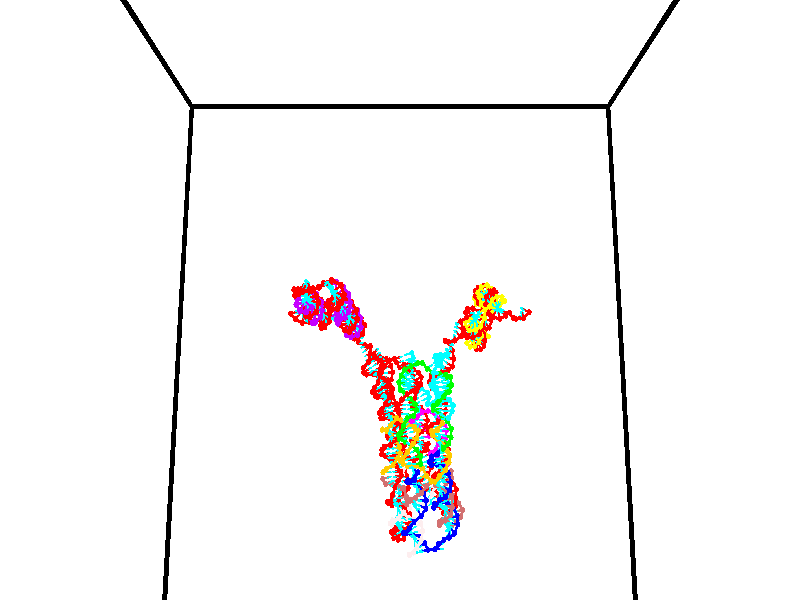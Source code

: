 // switches for output
#declare DRAW_BASES = 1; // possible values are 0, 1; only relevant for DNA ribbons
#declare DRAW_BASES_TYPE = 3; // possible values are 1, 2, 3; only relevant for DNA ribbons
#declare DRAW_FOG = 0; // set to 1 to enable fog

#include "colors.inc"

#include "transforms.inc"
background { rgb <1, 1, 1>}

#default {
   normal{
       ripples 0.25
       frequency 0.20
       turbulence 0.2
       lambda 5
   }
	finish {
		phong 0.1
		phong_size 40.
	}
}

// original window dimensions: 1024x640


// camera settings

camera {
	sky <0, 0.179814, -0.983701>
	up <0, 0.179814, -0.983701>
	right 1.6 * <1, 0, 0>
	location <35, 94.9851, 44.8844>
	look_at <35, 29.7336, 32.9568>
	direction <0, -65.2515, -11.9276>
	angle 67.0682
}


# declare cpy_camera_pos = <35, 94.9851, 44.8844>;
# if (DRAW_FOG = 1)
fog {
	fog_type 2
	up vnormalize(cpy_camera_pos)
	color rgbt<1,1,1,0.3>
	distance 1e-5
	fog_alt 3e-3
	fog_offset 56
}
# end


// LIGHTS

# declare lum = 6;
global_settings {
	ambient_light rgb lum * <0.05, 0.05, 0.05>
	max_trace_level 15
}# declare cpy_direct_light_amount = 0.25;
light_source
{	1000 * <-1, -1.16352, -0.803886>,
	rgb lum * cpy_direct_light_amount
	parallel
}

light_source
{	1000 * <1, 1.16352, 0.803886>,
	rgb lum * cpy_direct_light_amount
	parallel
}

// strand 0

// nucleotide -1

// particle -1
sphere {
	<24.066923, 35.368149, 35.134182> 0.250000
	pigment { color rgbt <1,0,0,0> }
	no_shadow
}
cylinder {
	<24.360554, 35.124931, 35.013241>,  <24.536732, 34.979000, 34.940678>, 0.100000
	pigment { color rgbt <1,0,0,0> }
	no_shadow
}
cylinder {
	<24.360554, 35.124931, 35.013241>,  <24.066923, 35.368149, 35.134182>, 0.100000
	pigment { color rgbt <1,0,0,0> }
	no_shadow
}

// particle -1
sphere {
	<24.360554, 35.124931, 35.013241> 0.100000
	pigment { color rgbt <1,0,0,0> }
	no_shadow
}
sphere {
	0, 1
	scale<0.080000,0.200000,0.300000>
	matrix <0.670199, 0.576989, 0.466816,
		-0.109391, -0.545314, 0.831063,
		0.734075, -0.608043, -0.302352,
		24.580776, 34.942520, 34.922535>
	pigment { color rgbt <0,1,1,0> }
	no_shadow
}
cylinder {
	<24.544804, 35.254139, 35.595306>,  <24.066923, 35.368149, 35.134182>, 0.130000
	pigment { color rgbt <1,0,0,0> }
	no_shadow
}

// nucleotide -1

// particle -1
sphere {
	<24.544804, 35.254139, 35.595306> 0.250000
	pigment { color rgbt <1,0,0,0> }
	no_shadow
}
cylinder {
	<24.776268, 35.154202, 35.284763>,  <24.915146, 35.094238, 35.098438>, 0.100000
	pigment { color rgbt <1,0,0,0> }
	no_shadow
}
cylinder {
	<24.776268, 35.154202, 35.284763>,  <24.544804, 35.254139, 35.595306>, 0.100000
	pigment { color rgbt <1,0,0,0> }
	no_shadow
}

// particle -1
sphere {
	<24.776268, 35.154202, 35.284763> 0.100000
	pigment { color rgbt <1,0,0,0> }
	no_shadow
}
sphere {
	0, 1
	scale<0.080000,0.200000,0.300000>
	matrix <0.784378, 0.431226, 0.445864,
		0.223388, -0.866961, 0.445507,
		0.578661, -0.249846, -0.776356,
		24.949867, 35.079247, 35.051857>
	pigment { color rgbt <0,1,1,0> }
	no_shadow
}
cylinder {
	<25.151211, 34.810108, 35.845860>,  <24.544804, 35.254139, 35.595306>, 0.130000
	pigment { color rgbt <1,0,0,0> }
	no_shadow
}

// nucleotide -1

// particle -1
sphere {
	<25.151211, 34.810108, 35.845860> 0.250000
	pigment { color rgbt <1,0,0,0> }
	no_shadow
}
cylinder {
	<25.245295, 35.045258, 35.536259>,  <25.301744, 35.186348, 35.350498>, 0.100000
	pigment { color rgbt <1,0,0,0> }
	no_shadow
}
cylinder {
	<25.245295, 35.045258, 35.536259>,  <25.151211, 34.810108, 35.845860>, 0.100000
	pigment { color rgbt <1,0,0,0> }
	no_shadow
}

// particle -1
sphere {
	<25.245295, 35.045258, 35.536259> 0.100000
	pigment { color rgbt <1,0,0,0> }
	no_shadow
}
sphere {
	0, 1
	scale<0.080000,0.200000,0.300000>
	matrix <0.592555, 0.544504, 0.593628,
		0.770425, -0.598268, -0.220273,
		0.235209, 0.587869, -0.774007,
		25.315857, 35.221619, 35.304058>
	pigment { color rgbt <0,1,1,0> }
	no_shadow
}
cylinder {
	<25.899078, 34.861050, 35.768887>,  <25.151211, 34.810108, 35.845860>, 0.130000
	pigment { color rgbt <1,0,0,0> }
	no_shadow
}

// nucleotide -1

// particle -1
sphere {
	<25.899078, 34.861050, 35.768887> 0.250000
	pigment { color rgbt <1,0,0,0> }
	no_shadow
}
cylinder {
	<25.712873, 35.188900, 35.635315>,  <25.601151, 35.385612, 35.555172>, 0.100000
	pigment { color rgbt <1,0,0,0> }
	no_shadow
}
cylinder {
	<25.712873, 35.188900, 35.635315>,  <25.899078, 34.861050, 35.768887>, 0.100000
	pigment { color rgbt <1,0,0,0> }
	no_shadow
}

// particle -1
sphere {
	<25.712873, 35.188900, 35.635315> 0.100000
	pigment { color rgbt <1,0,0,0> }
	no_shadow
}
sphere {
	0, 1
	scale<0.080000,0.200000,0.300000>
	matrix <0.522236, 0.558997, 0.644044,
		0.714542, 0.125421, -0.688259,
		-0.465511, 0.819629, -0.333927,
		25.573219, 35.434788, 35.535137>
	pigment { color rgbt <0,1,1,0> }
	no_shadow
}
cylinder {
	<26.478519, 35.435936, 35.724663>,  <25.899078, 34.861050, 35.768887>, 0.130000
	pigment { color rgbt <1,0,0,0> }
	no_shadow
}

// nucleotide -1

// particle -1
sphere {
	<26.478519, 35.435936, 35.724663> 0.250000
	pigment { color rgbt <1,0,0,0> }
	no_shadow
}
cylinder {
	<26.094952, 35.546513, 35.750130>,  <25.864811, 35.612858, 35.765408>, 0.100000
	pigment { color rgbt <1,0,0,0> }
	no_shadow
}
cylinder {
	<26.094952, 35.546513, 35.750130>,  <26.478519, 35.435936, 35.724663>, 0.100000
	pigment { color rgbt <1,0,0,0> }
	no_shadow
}

// particle -1
sphere {
	<26.094952, 35.546513, 35.750130> 0.100000
	pigment { color rgbt <1,0,0,0> }
	no_shadow
}
sphere {
	0, 1
	scale<0.080000,0.200000,0.300000>
	matrix <0.234457, 0.645990, 0.726448,
		0.159690, 0.711533, -0.684266,
		-0.958921, 0.276437, 0.063666,
		25.807276, 35.629444, 35.769230>
	pigment { color rgbt <0,1,1,0> }
	no_shadow
}
cylinder {
	<27.211887, 35.381702, 35.685780>,  <26.478519, 35.435936, 35.724663>, 0.130000
	pigment { color rgbt <1,0,0,0> }
	no_shadow
}

// nucleotide -1

// particle -1
sphere {
	<27.211887, 35.381702, 35.685780> 0.250000
	pigment { color rgbt <1,0,0,0> }
	no_shadow
}
cylinder {
	<27.595743, 35.493877, 35.677303>,  <27.826056, 35.561184, 35.672218>, 0.100000
	pigment { color rgbt <1,0,0,0> }
	no_shadow
}
cylinder {
	<27.595743, 35.493877, 35.677303>,  <27.211887, 35.381702, 35.685780>, 0.100000
	pigment { color rgbt <1,0,0,0> }
	no_shadow
}

// particle -1
sphere {
	<27.595743, 35.493877, 35.677303> 0.100000
	pigment { color rgbt <1,0,0,0> }
	no_shadow
}
sphere {
	0, 1
	scale<0.080000,0.200000,0.300000>
	matrix <-0.271627, 0.943738, 0.188621,
		0.072892, -0.175252, 0.981821,
		0.959638, 0.280438, -0.021188,
		27.883635, 35.578011, 35.670948>
	pigment { color rgbt <0,1,1,0> }
	no_shadow
}
cylinder {
	<27.138241, 35.797150, 36.174515>,  <27.211887, 35.381702, 35.685780>, 0.130000
	pigment { color rgbt <1,0,0,0> }
	no_shadow
}

// nucleotide -1

// particle -1
sphere {
	<27.138241, 35.797150, 36.174515> 0.250000
	pigment { color rgbt <1,0,0,0> }
	no_shadow
}
cylinder {
	<27.468307, 35.894970, 35.970833>,  <27.666348, 35.953663, 35.848625>, 0.100000
	pigment { color rgbt <1,0,0,0> }
	no_shadow
}
cylinder {
	<27.468307, 35.894970, 35.970833>,  <27.138241, 35.797150, 36.174515>, 0.100000
	pigment { color rgbt <1,0,0,0> }
	no_shadow
}

// particle -1
sphere {
	<27.468307, 35.894970, 35.970833> 0.100000
	pigment { color rgbt <1,0,0,0> }
	no_shadow
}
sphere {
	0, 1
	scale<0.080000,0.200000,0.300000>
	matrix <-0.260135, 0.964669, 0.041751,
		0.501426, 0.098011, 0.859631,
		0.825168, 0.244555, -0.509206,
		27.715858, 35.968338, 35.818069>
	pigment { color rgbt <0,1,1,0> }
	no_shadow
}
cylinder {
	<27.305727, 36.422508, 36.501537>,  <27.138241, 35.797150, 36.174515>, 0.130000
	pigment { color rgbt <1,0,0,0> }
	no_shadow
}

// nucleotide -1

// particle -1
sphere {
	<27.305727, 36.422508, 36.501537> 0.250000
	pigment { color rgbt <1,0,0,0> }
	no_shadow
}
cylinder {
	<27.486618, 36.448753, 36.145744>,  <27.595152, 36.464500, 35.932266>, 0.100000
	pigment { color rgbt <1,0,0,0> }
	no_shadow
}
cylinder {
	<27.486618, 36.448753, 36.145744>,  <27.305727, 36.422508, 36.501537>, 0.100000
	pigment { color rgbt <1,0,0,0> }
	no_shadow
}

// particle -1
sphere {
	<27.486618, 36.448753, 36.145744> 0.100000
	pigment { color rgbt <1,0,0,0> }
	no_shadow
}
sphere {
	0, 1
	scale<0.080000,0.200000,0.300000>
	matrix <-0.326338, 0.940309, -0.096550,
		0.830057, 0.333936, 0.446646,
		0.452227, 0.065615, -0.889486,
		27.622286, 36.468437, 35.878899>
	pigment { color rgbt <0,1,1,0> }
	no_shadow
}
cylinder {
	<27.696524, 36.951523, 36.529911>,  <27.305727, 36.422508, 36.501537>, 0.130000
	pigment { color rgbt <1,0,0,0> }
	no_shadow
}

// nucleotide -1

// particle -1
sphere {
	<27.696524, 36.951523, 36.529911> 0.250000
	pigment { color rgbt <1,0,0,0> }
	no_shadow
}
cylinder {
	<27.646296, 36.906258, 36.135666>,  <27.616159, 36.879097, 35.899120>, 0.100000
	pigment { color rgbt <1,0,0,0> }
	no_shadow
}
cylinder {
	<27.646296, 36.906258, 36.135666>,  <27.696524, 36.951523, 36.529911>, 0.100000
	pigment { color rgbt <1,0,0,0> }
	no_shadow
}

// particle -1
sphere {
	<27.646296, 36.906258, 36.135666> 0.100000
	pigment { color rgbt <1,0,0,0> }
	no_shadow
}
sphere {
	0, 1
	scale<0.080000,0.200000,0.300000>
	matrix <-0.255618, 0.963620, -0.078074,
		0.958588, 0.242135, -0.149930,
		-0.125571, -0.113165, -0.985609,
		27.608624, 36.872307, 35.839985>
	pigment { color rgbt <0,1,1,0> }
	no_shadow
}
cylinder {
	<28.199608, 37.446266, 36.124596>,  <27.696524, 36.951523, 36.529911>, 0.130000
	pigment { color rgbt <1,0,0,0> }
	no_shadow
}

// nucleotide -1

// particle -1
sphere {
	<28.199608, 37.446266, 36.124596> 0.250000
	pigment { color rgbt <1,0,0,0> }
	no_shadow
}
cylinder {
	<27.904869, 37.352135, 35.871082>,  <27.728025, 37.295658, 35.718975>, 0.100000
	pigment { color rgbt <1,0,0,0> }
	no_shadow
}
cylinder {
	<27.904869, 37.352135, 35.871082>,  <28.199608, 37.446266, 36.124596>, 0.100000
	pigment { color rgbt <1,0,0,0> }
	no_shadow
}

// particle -1
sphere {
	<27.904869, 37.352135, 35.871082> 0.100000
	pigment { color rgbt <1,0,0,0> }
	no_shadow
}
sphere {
	0, 1
	scale<0.080000,0.200000,0.300000>
	matrix <0.065527, 0.908190, -0.413396,
		0.672878, -0.346139, -0.653776,
		-0.736846, -0.235325, -0.633782,
		27.683815, 37.281536, 35.680946>
	pigment { color rgbt <0,1,1,0> }
	no_shadow
}
cylinder {
	<28.225378, 37.883080, 35.585121>,  <28.199608, 37.446266, 36.124596>, 0.130000
	pigment { color rgbt <1,0,0,0> }
	no_shadow
}

// nucleotide -1

// particle -1
sphere {
	<28.225378, 37.883080, 35.585121> 0.250000
	pigment { color rgbt <1,0,0,0> }
	no_shadow
}
cylinder {
	<27.862860, 37.732449, 35.508369>,  <27.645348, 37.642071, 35.462318>, 0.100000
	pigment { color rgbt <1,0,0,0> }
	no_shadow
}
cylinder {
	<27.862860, 37.732449, 35.508369>,  <28.225378, 37.883080, 35.585121>, 0.100000
	pigment { color rgbt <1,0,0,0> }
	no_shadow
}

// particle -1
sphere {
	<27.862860, 37.732449, 35.508369> 0.100000
	pigment { color rgbt <1,0,0,0> }
	no_shadow
}
sphere {
	0, 1
	scale<0.080000,0.200000,0.300000>
	matrix <-0.305076, 0.897088, -0.319626,
		0.292497, -0.231138, -0.927912,
		-0.906297, -0.376573, -0.191881,
		27.590971, 37.619476, 35.450806>
	pigment { color rgbt <0,1,1,0> }
	no_shadow
}
cylinder {
	<28.019943, 38.174923, 34.973801>,  <28.225378, 37.883080, 35.585121>, 0.130000
	pigment { color rgbt <1,0,0,0> }
	no_shadow
}

// nucleotide -1

// particle -1
sphere {
	<28.019943, 38.174923, 34.973801> 0.250000
	pigment { color rgbt <1,0,0,0> }
	no_shadow
}
cylinder {
	<27.675207, 38.044540, 35.129230>,  <27.468365, 37.966312, 35.222488>, 0.100000
	pigment { color rgbt <1,0,0,0> }
	no_shadow
}
cylinder {
	<27.675207, 38.044540, 35.129230>,  <28.019943, 38.174923, 34.973801>, 0.100000
	pigment { color rgbt <1,0,0,0> }
	no_shadow
}

// particle -1
sphere {
	<27.675207, 38.044540, 35.129230> 0.100000
	pigment { color rgbt <1,0,0,0> }
	no_shadow
}
sphere {
	0, 1
	scale<0.080000,0.200000,0.300000>
	matrix <-0.397785, 0.909707, -0.119168,
		-0.314641, -0.257271, -0.913681,
		-0.861840, -0.325953, 0.388570,
		27.416655, 37.946754, 35.245800>
	pigment { color rgbt <0,1,1,0> }
	no_shadow
}
cylinder {
	<27.464035, 38.339905, 34.527843>,  <28.019943, 38.174923, 34.973801>, 0.130000
	pigment { color rgbt <1,0,0,0> }
	no_shadow
}

// nucleotide -1

// particle -1
sphere {
	<27.464035, 38.339905, 34.527843> 0.250000
	pigment { color rgbt <1,0,0,0> }
	no_shadow
}
cylinder {
	<27.285378, 38.276859, 34.880131>,  <27.178183, 38.239033, 35.091503>, 0.100000
	pigment { color rgbt <1,0,0,0> }
	no_shadow
}
cylinder {
	<27.285378, 38.276859, 34.880131>,  <27.464035, 38.339905, 34.527843>, 0.100000
	pigment { color rgbt <1,0,0,0> }
	no_shadow
}

// particle -1
sphere {
	<27.285378, 38.276859, 34.880131> 0.100000
	pigment { color rgbt <1,0,0,0> }
	no_shadow
}
sphere {
	0, 1
	scale<0.080000,0.200000,0.300000>
	matrix <-0.493818, 0.864276, -0.095759,
		-0.746093, -0.477686, -0.463855,
		-0.446642, -0.157615, 0.880721,
		27.151384, 38.229576, 35.144348>
	pigment { color rgbt <0,1,1,0> }
	no_shadow
}
cylinder {
	<26.786732, 38.503460, 34.343941>,  <27.464035, 38.339905, 34.527843>, 0.130000
	pigment { color rgbt <1,0,0,0> }
	no_shadow
}

// nucleotide -1

// particle -1
sphere {
	<26.786732, 38.503460, 34.343941> 0.250000
	pigment { color rgbt <1,0,0,0> }
	no_shadow
}
cylinder {
	<26.833923, 38.530643, 34.740215>,  <26.862238, 38.546955, 34.977982>, 0.100000
	pigment { color rgbt <1,0,0,0> }
	no_shadow
}
cylinder {
	<26.833923, 38.530643, 34.740215>,  <26.786732, 38.503460, 34.343941>, 0.100000
	pigment { color rgbt <1,0,0,0> }
	no_shadow
}

// particle -1
sphere {
	<26.833923, 38.530643, 34.740215> 0.100000
	pigment { color rgbt <1,0,0,0> }
	no_shadow
}
sphere {
	0, 1
	scale<0.080000,0.200000,0.300000>
	matrix <-0.404237, 0.914538, -0.014594,
		-0.907013, -0.398751, 0.135368,
		0.117979, 0.067957, 0.990688,
		26.869318, 38.551029, 35.037422>
	pigment { color rgbt <0,1,1,0> }
	no_shadow
}
cylinder {
	<26.186796, 38.629578, 34.704010>,  <26.786732, 38.503460, 34.343941>, 0.130000
	pigment { color rgbt <1,0,0,0> }
	no_shadow
}

// nucleotide -1

// particle -1
sphere {
	<26.186796, 38.629578, 34.704010> 0.250000
	pigment { color rgbt <1,0,0,0> }
	no_shadow
}
cylinder {
	<26.454191, 38.763355, 34.969723>,  <26.614628, 38.843624, 35.129150>, 0.100000
	pigment { color rgbt <1,0,0,0> }
	no_shadow
}
cylinder {
	<26.454191, 38.763355, 34.969723>,  <26.186796, 38.629578, 34.704010>, 0.100000
	pigment { color rgbt <1,0,0,0> }
	no_shadow
}

// particle -1
sphere {
	<26.454191, 38.763355, 34.969723> 0.100000
	pigment { color rgbt <1,0,0,0> }
	no_shadow
}
sphere {
	0, 1
	scale<0.080000,0.200000,0.300000>
	matrix <-0.307314, 0.937581, -0.162789,
		-0.677263, -0.095321, 0.729540,
		0.668486, 0.334449, 0.664282,
		26.654737, 38.863689, 35.169006>
	pigment { color rgbt <0,1,1,0> }
	no_shadow
}
cylinder {
	<25.941551, 39.124435, 35.098080>,  <26.186796, 38.629578, 34.704010>, 0.130000
	pigment { color rgbt <1,0,0,0> }
	no_shadow
}

// nucleotide -1

// particle -1
sphere {
	<25.941551, 39.124435, 35.098080> 0.250000
	pigment { color rgbt <1,0,0,0> }
	no_shadow
}
cylinder {
	<26.304998, 39.230213, 35.227375>,  <26.523067, 39.293682, 35.304951>, 0.100000
	pigment { color rgbt <1,0,0,0> }
	no_shadow
}
cylinder {
	<26.304998, 39.230213, 35.227375>,  <25.941551, 39.124435, 35.098080>, 0.100000
	pigment { color rgbt <1,0,0,0> }
	no_shadow
}

// particle -1
sphere {
	<26.304998, 39.230213, 35.227375> 0.100000
	pigment { color rgbt <1,0,0,0> }
	no_shadow
}
sphere {
	0, 1
	scale<0.080000,0.200000,0.300000>
	matrix <-0.267681, 0.962861, -0.035288,
		-0.320562, -0.054460, 0.945661,
		0.908618, 0.264448, 0.323235,
		26.577583, 39.309547, 35.324345>
	pigment { color rgbt <0,1,1,0> }
	no_shadow
}
cylinder {
	<25.838945, 39.743305, 35.562775>,  <25.941551, 39.124435, 35.098080>, 0.130000
	pigment { color rgbt <1,0,0,0> }
	no_shadow
}

// nucleotide -1

// particle -1
sphere {
	<25.838945, 39.743305, 35.562775> 0.250000
	pigment { color rgbt <1,0,0,0> }
	no_shadow
}
cylinder {
	<26.229481, 39.740032, 35.476337>,  <26.463802, 39.738068, 35.424477>, 0.100000
	pigment { color rgbt <1,0,0,0> }
	no_shadow
}
cylinder {
	<26.229481, 39.740032, 35.476337>,  <25.838945, 39.743305, 35.562775>, 0.100000
	pigment { color rgbt <1,0,0,0> }
	no_shadow
}

// particle -1
sphere {
	<26.229481, 39.740032, 35.476337> 0.100000
	pigment { color rgbt <1,0,0,0> }
	no_shadow
}
sphere {
	0, 1
	scale<0.080000,0.200000,0.300000>
	matrix <0.034832, 0.992187, 0.119796,
		0.213423, -0.124488, 0.968996,
		0.976339, -0.008184, -0.216091,
		26.522383, 39.737576, 35.411510>
	pigment { color rgbt <0,1,1,0> }
	no_shadow
}
cylinder {
	<26.319012, 40.147411, 36.126991>,  <25.838945, 39.743305, 35.562775>, 0.130000
	pigment { color rgbt <1,0,0,0> }
	no_shadow
}

// nucleotide -1

// particle -1
sphere {
	<26.319012, 40.147411, 36.126991> 0.250000
	pigment { color rgbt <1,0,0,0> }
	no_shadow
}
cylinder {
	<26.456303, 40.146595, 35.751289>,  <26.538677, 40.146107, 35.525867>, 0.100000
	pigment { color rgbt <1,0,0,0> }
	no_shadow
}
cylinder {
	<26.456303, 40.146595, 35.751289>,  <26.319012, 40.147411, 36.126991>, 0.100000
	pigment { color rgbt <1,0,0,0> }
	no_shadow
}

// particle -1
sphere {
	<26.456303, 40.146595, 35.751289> 0.100000
	pigment { color rgbt <1,0,0,0> }
	no_shadow
}
sphere {
	0, 1
	scale<0.080000,0.200000,0.300000>
	matrix <0.066000, 0.997578, 0.021951,
		0.936930, -0.069524, 0.342531,
		0.343227, -0.002041, -0.939250,
		26.559271, 40.145985, 35.469513>
	pigment { color rgbt <0,1,1,0> }
	no_shadow
}
cylinder {
	<26.778065, 40.658680, 36.282043>,  <26.319012, 40.147411, 36.126991>, 0.130000
	pigment { color rgbt <1,0,0,0> }
	no_shadow
}

// nucleotide -1

// particle -1
sphere {
	<26.778065, 40.658680, 36.282043> 0.250000
	pigment { color rgbt <1,0,0,0> }
	no_shadow
}
cylinder {
	<26.748075, 40.594543, 35.888359>,  <26.730082, 40.556061, 35.652149>, 0.100000
	pigment { color rgbt <1,0,0,0> }
	no_shadow
}
cylinder {
	<26.748075, 40.594543, 35.888359>,  <26.778065, 40.658680, 36.282043>, 0.100000
	pigment { color rgbt <1,0,0,0> }
	no_shadow
}

// particle -1
sphere {
	<26.748075, 40.594543, 35.888359> 0.100000
	pigment { color rgbt <1,0,0,0> }
	no_shadow
}
sphere {
	0, 1
	scale<0.080000,0.200000,0.300000>
	matrix <-0.094951, 0.983652, -0.153014,
		0.992655, 0.081980, -0.088972,
		-0.074974, -0.160338, -0.984211,
		26.725584, 40.546444, 35.593098>
	pigment { color rgbt <0,1,1,0> }
	no_shadow
}
cylinder {
	<27.415960, 41.074413, 35.927837>,  <26.778065, 40.658680, 36.282043>, 0.130000
	pigment { color rgbt <1,0,0,0> }
	no_shadow
}

// nucleotide -1

// particle -1
sphere {
	<27.415960, 41.074413, 35.927837> 0.250000
	pigment { color rgbt <1,0,0,0> }
	no_shadow
}
cylinder {
	<27.143572, 41.030312, 35.638252>,  <26.980139, 41.003853, 35.464500>, 0.100000
	pigment { color rgbt <1,0,0,0> }
	no_shadow
}
cylinder {
	<27.143572, 41.030312, 35.638252>,  <27.415960, 41.074413, 35.927837>, 0.100000
	pigment { color rgbt <1,0,0,0> }
	no_shadow
}

// particle -1
sphere {
	<27.143572, 41.030312, 35.638252> 0.100000
	pigment { color rgbt <1,0,0,0> }
	no_shadow
}
sphere {
	0, 1
	scale<0.080000,0.200000,0.300000>
	matrix <0.024044, 0.984703, -0.172573,
		0.731915, -0.134924, -0.667904,
		-0.680972, -0.110250, -0.723963,
		26.939280, 40.997238, 35.421062>
	pigment { color rgbt <0,1,1,0> }
	no_shadow
}
cylinder {
	<27.657246, 41.381607, 35.274296>,  <27.415960, 41.074413, 35.927837>, 0.130000
	pigment { color rgbt <1,0,0,0> }
	no_shadow
}

// nucleotide -1

// particle -1
sphere {
	<27.657246, 41.381607, 35.274296> 0.250000
	pigment { color rgbt <1,0,0,0> }
	no_shadow
}
cylinder {
	<27.260889, 41.372486, 35.221214>,  <27.023075, 41.367012, 35.189365>, 0.100000
	pigment { color rgbt <1,0,0,0> }
	no_shadow
}
cylinder {
	<27.260889, 41.372486, 35.221214>,  <27.657246, 41.381607, 35.274296>, 0.100000
	pigment { color rgbt <1,0,0,0> }
	no_shadow
}

// particle -1
sphere {
	<27.260889, 41.372486, 35.221214> 0.100000
	pigment { color rgbt <1,0,0,0> }
	no_shadow
}
sphere {
	0, 1
	scale<0.080000,0.200000,0.300000>
	matrix <0.021867, 0.945224, -0.325689,
		0.132863, -0.325625, -0.936117,
		-0.990893, -0.022802, -0.132705,
		26.963621, 41.365646, 35.181404>
	pigment { color rgbt <0,1,1,0> }
	no_shadow
}
cylinder {
	<27.554083, 41.955353, 34.898716>,  <27.657246, 41.381607, 35.274296>, 0.130000
	pigment { color rgbt <1,0,0,0> }
	no_shadow
}

// nucleotide -1

// particle -1
sphere {
	<27.554083, 41.955353, 34.898716> 0.250000
	pigment { color rgbt <1,0,0,0> }
	no_shadow
}
cylinder {
	<27.168571, 41.872795, 34.966278>,  <26.937265, 41.823261, 35.006817>, 0.100000
	pigment { color rgbt <1,0,0,0> }
	no_shadow
}
cylinder {
	<27.168571, 41.872795, 34.966278>,  <27.554083, 41.955353, 34.898716>, 0.100000
	pigment { color rgbt <1,0,0,0> }
	no_shadow
}

// particle -1
sphere {
	<27.168571, 41.872795, 34.966278> 0.100000
	pigment { color rgbt <1,0,0,0> }
	no_shadow
}
sphere {
	0, 1
	scale<0.080000,0.200000,0.300000>
	matrix <-0.231828, 0.961437, -0.147968,
		-0.131854, -0.181766, -0.974462,
		-0.963779, -0.206397, 0.168908,
		26.879438, 41.810875, 35.016949>
	pigment { color rgbt <0,1,1,0> }
	no_shadow
}
cylinder {
	<27.257015, 42.324677, 34.411324>,  <27.554083, 41.955353, 34.898716>, 0.130000
	pigment { color rgbt <1,0,0,0> }
	no_shadow
}

// nucleotide -1

// particle -1
sphere {
	<27.257015, 42.324677, 34.411324> 0.250000
	pigment { color rgbt <1,0,0,0> }
	no_shadow
}
cylinder {
	<27.000410, 42.240967, 34.706528>,  <26.846447, 42.190742, 34.883652>, 0.100000
	pigment { color rgbt <1,0,0,0> }
	no_shadow
}
cylinder {
	<27.000410, 42.240967, 34.706528>,  <27.257015, 42.324677, 34.411324>, 0.100000
	pigment { color rgbt <1,0,0,0> }
	no_shadow
}

// particle -1
sphere {
	<27.000410, 42.240967, 34.706528> 0.100000
	pigment { color rgbt <1,0,0,0> }
	no_shadow
}
sphere {
	0, 1
	scale<0.080000,0.200000,0.300000>
	matrix <-0.375496, 0.924597, -0.064216,
		-0.668926, -0.318317, -0.671724,
		-0.641515, -0.209274, 0.738013,
		26.807955, 42.178185, 34.927933>
	pigment { color rgbt <0,1,1,0> }
	no_shadow
}
cylinder {
	<26.502234, 42.450001, 34.263477>,  <27.257015, 42.324677, 34.411324>, 0.130000
	pigment { color rgbt <1,0,0,0> }
	no_shadow
}

// nucleotide -1

// particle -1
sphere {
	<26.502234, 42.450001, 34.263477> 0.250000
	pigment { color rgbt <1,0,0,0> }
	no_shadow
}
cylinder {
	<26.598577, 42.497555, 34.648777>,  <26.656384, 42.526085, 34.879959>, 0.100000
	pigment { color rgbt <1,0,0,0> }
	no_shadow
}
cylinder {
	<26.598577, 42.497555, 34.648777>,  <26.502234, 42.450001, 34.263477>, 0.100000
	pigment { color rgbt <1,0,0,0> }
	no_shadow
}

// particle -1
sphere {
	<26.598577, 42.497555, 34.648777> 0.100000
	pigment { color rgbt <1,0,0,0> }
	no_shadow
}
sphere {
	0, 1
	scale<0.080000,0.200000,0.300000>
	matrix <-0.273093, 0.960673, -0.050276,
		-0.931347, -0.250948, 0.263854,
		0.240861, 0.118881, 0.963252,
		26.670835, 42.533218, 34.937752>
	pigment { color rgbt <0,1,1,0> }
	no_shadow
}
cylinder {
	<26.041727, 42.948231, 34.593807>,  <26.502234, 42.450001, 34.263477>, 0.130000
	pigment { color rgbt <1,0,0,0> }
	no_shadow
}

// nucleotide -1

// particle -1
sphere {
	<26.041727, 42.948231, 34.593807> 0.250000
	pigment { color rgbt <1,0,0,0> }
	no_shadow
}
cylinder {
	<26.385866, 42.958149, 34.797451>,  <26.592350, 42.964100, 34.919636>, 0.100000
	pigment { color rgbt <1,0,0,0> }
	no_shadow
}
cylinder {
	<26.385866, 42.958149, 34.797451>,  <26.041727, 42.948231, 34.593807>, 0.100000
	pigment { color rgbt <1,0,0,0> }
	no_shadow
}

// particle -1
sphere {
	<26.385866, 42.958149, 34.797451> 0.100000
	pigment { color rgbt <1,0,0,0> }
	no_shadow
}
sphere {
	0, 1
	scale<0.080000,0.200000,0.300000>
	matrix <0.017209, 0.996834, -0.077625,
		-0.509418, 0.075546, 0.857196,
		0.860347, 0.024792, 0.509106,
		26.643970, 42.965588, 34.950184>
	pigment { color rgbt <0,1,1,0> }
	no_shadow
}
cylinder {
	<25.851038, 43.310825, 35.098259>,  <26.041727, 42.948231, 34.593807>, 0.130000
	pigment { color rgbt <1,0,0,0> }
	no_shadow
}

// nucleotide -1

// particle -1
sphere {
	<25.851038, 43.310825, 35.098259> 0.250000
	pigment { color rgbt <1,0,0,0> }
	no_shadow
}
cylinder {
	<26.243504, 43.368988, 35.047394>,  <26.478983, 43.403885, 35.016876>, 0.100000
	pigment { color rgbt <1,0,0,0> }
	no_shadow
}
cylinder {
	<26.243504, 43.368988, 35.047394>,  <25.851038, 43.310825, 35.098259>, 0.100000
	pigment { color rgbt <1,0,0,0> }
	no_shadow
}

// particle -1
sphere {
	<26.243504, 43.368988, 35.047394> 0.100000
	pigment { color rgbt <1,0,0,0> }
	no_shadow
}
sphere {
	0, 1
	scale<0.080000,0.200000,0.300000>
	matrix <-0.167029, 0.969303, -0.180425,
		0.097026, 0.198267, 0.975334,
		0.981166, 0.145403, -0.127164,
		26.537853, 43.412609, 35.009243>
	pigment { color rgbt <0,1,1,0> }
	no_shadow
}
cylinder {
	<25.888189, 43.929142, 34.800755>,  <25.851038, 43.310825, 35.098259>, 0.130000
	pigment { color rgbt <1,0,0,0> }
	no_shadow
}

// nucleotide -1

// particle -1
sphere {
	<25.888189, 43.929142, 34.800755> 0.250000
	pigment { color rgbt <1,0,0,0> }
	no_shadow
}
cylinder {
	<26.279158, 43.850773, 34.832420>,  <26.513739, 43.803753, 34.851418>, 0.100000
	pigment { color rgbt <1,0,0,0> }
	no_shadow
}
cylinder {
	<26.279158, 43.850773, 34.832420>,  <25.888189, 43.929142, 34.800755>, 0.100000
	pigment { color rgbt <1,0,0,0> }
	no_shadow
}

// particle -1
sphere {
	<26.279158, 43.850773, 34.832420> 0.100000
	pigment { color rgbt <1,0,0,0> }
	no_shadow
}
sphere {
	0, 1
	scale<0.080000,0.200000,0.300000>
	matrix <0.211218, 0.894651, -0.393684,
		0.006310, 0.401514, 0.915831,
		0.977418, -0.195924, 0.079162,
		26.572384, 43.791996, 34.856171>
	pigment { color rgbt <0,1,1,0> }
	no_shadow
}
cylinder {
	<26.293537, 44.390656, 35.195465>,  <25.888189, 43.929142, 34.800755>, 0.130000
	pigment { color rgbt <1,0,0,0> }
	no_shadow
}

// nucleotide -1

// particle -1
sphere {
	<26.293537, 44.390656, 35.195465> 0.250000
	pigment { color rgbt <1,0,0,0> }
	no_shadow
}
cylinder {
	<26.544666, 44.216511, 34.937382>,  <26.695343, 44.112022, 34.782532>, 0.100000
	pigment { color rgbt <1,0,0,0> }
	no_shadow
}
cylinder {
	<26.544666, 44.216511, 34.937382>,  <26.293537, 44.390656, 35.195465>, 0.100000
	pigment { color rgbt <1,0,0,0> }
	no_shadow
}

// particle -1
sphere {
	<26.544666, 44.216511, 34.937382> 0.100000
	pigment { color rgbt <1,0,0,0> }
	no_shadow
}
sphere {
	0, 1
	scale<0.080000,0.200000,0.300000>
	matrix <0.164810, 0.884499, -0.436463,
		0.760708, 0.167684, 0.627060,
		0.627822, -0.435366, -0.645210,
		26.733013, 44.085899, 34.743820>
	pigment { color rgbt <0,1,1,0> }
	no_shadow
}
cylinder {
	<26.744776, 44.830906, 35.102100>,  <26.293537, 44.390656, 35.195465>, 0.130000
	pigment { color rgbt <1,0,0,0> }
	no_shadow
}

// nucleotide -1

// particle -1
sphere {
	<26.744776, 44.830906, 35.102100> 0.250000
	pigment { color rgbt <1,0,0,0> }
	no_shadow
}
cylinder {
	<26.856045, 44.594692, 34.799076>,  <26.922806, 44.452965, 34.617264>, 0.100000
	pigment { color rgbt <1,0,0,0> }
	no_shadow
}
cylinder {
	<26.856045, 44.594692, 34.799076>,  <26.744776, 44.830906, 35.102100>, 0.100000
	pigment { color rgbt <1,0,0,0> }
	no_shadow
}

// particle -1
sphere {
	<26.856045, 44.594692, 34.799076> 0.100000
	pigment { color rgbt <1,0,0,0> }
	no_shadow
}
sphere {
	0, 1
	scale<0.080000,0.200000,0.300000>
	matrix <0.415507, 0.785054, -0.459396,
		0.866011, -0.186979, 0.463750,
		0.278171, -0.590533, -0.757556,
		26.939497, 44.417534, 34.571808>
	pigment { color rgbt <0,1,1,0> }
	no_shadow
}
cylinder {
	<27.535587, 44.876522, 35.036205>,  <26.744776, 44.830906, 35.102100>, 0.130000
	pigment { color rgbt <1,0,0,0> }
	no_shadow
}

// nucleotide -1

// particle -1
sphere {
	<27.535587, 44.876522, 35.036205> 0.250000
	pigment { color rgbt <1,0,0,0> }
	no_shadow
}
cylinder {
	<27.298197, 44.867500, 34.714390>,  <27.155762, 44.862087, 34.521301>, 0.100000
	pigment { color rgbt <1,0,0,0> }
	no_shadow
}
cylinder {
	<27.298197, 44.867500, 34.714390>,  <27.535587, 44.876522, 35.036205>, 0.100000
	pigment { color rgbt <1,0,0,0> }
	no_shadow
}

// particle -1
sphere {
	<27.298197, 44.867500, 34.714390> 0.100000
	pigment { color rgbt <1,0,0,0> }
	no_shadow
}
sphere {
	0, 1
	scale<0.080000,0.200000,0.300000>
	matrix <0.340570, 0.898669, -0.276416,
		0.729244, -0.438047, -0.525660,
		-0.593477, -0.022550, -0.804535,
		27.120153, 44.860737, 34.473030>
	pigment { color rgbt <0,1,1,0> }
	no_shadow
}
cylinder {
	<28.200279, 45.300468, 34.904007>,  <27.535587, 44.876522, 35.036205>, 0.130000
	pigment { color rgbt <1,0,0,0> }
	no_shadow
}

// nucleotide -1

// particle -1
sphere {
	<28.200279, 45.300468, 34.904007> 0.250000
	pigment { color rgbt <1,0,0,0> }
	no_shadow
}
cylinder {
	<28.555126, 45.410942, 34.756092>,  <28.768034, 45.477226, 34.667343>, 0.100000
	pigment { color rgbt <1,0,0,0> }
	no_shadow
}
cylinder {
	<28.555126, 45.410942, 34.756092>,  <28.200279, 45.300468, 34.904007>, 0.100000
	pigment { color rgbt <1,0,0,0> }
	no_shadow
}

// particle -1
sphere {
	<28.555126, 45.410942, 34.756092> 0.100000
	pigment { color rgbt <1,0,0,0> }
	no_shadow
}
sphere {
	0, 1
	scale<0.080000,0.200000,0.300000>
	matrix <0.446407, -0.716954, 0.535441,
		-0.117241, -0.640075, -0.759314,
		0.887116, 0.276188, -0.369791,
		28.821260, 45.493797, 34.645153>
	pigment { color rgbt <0,1,1,0> }
	no_shadow
}
cylinder {
	<28.517664, 44.788624, 34.505981>,  <28.200279, 45.300468, 34.904007>, 0.130000
	pigment { color rgbt <1,0,0,0> }
	no_shadow
}

// nucleotide -1

// particle -1
sphere {
	<28.517664, 44.788624, 34.505981> 0.250000
	pigment { color rgbt <1,0,0,0> }
	no_shadow
}
cylinder {
	<28.812508, 45.005177, 34.667763>,  <28.989414, 45.135109, 34.764832>, 0.100000
	pigment { color rgbt <1,0,0,0> }
	no_shadow
}
cylinder {
	<28.812508, 45.005177, 34.667763>,  <28.517664, 44.788624, 34.505981>, 0.100000
	pigment { color rgbt <1,0,0,0> }
	no_shadow
}

// particle -1
sphere {
	<28.812508, 45.005177, 34.667763> 0.100000
	pigment { color rgbt <1,0,0,0> }
	no_shadow
}
sphere {
	0, 1
	scale<0.080000,0.200000,0.300000>
	matrix <0.454880, -0.840096, 0.295504,
		0.499756, -0.033842, -0.865505,
		0.737108, 0.541381, 0.404449,
		29.033640, 45.167591, 34.789097>
	pigment { color rgbt <0,1,1,0> }
	no_shadow
}
cylinder {
	<29.182728, 44.585102, 34.264618>,  <28.517664, 44.788624, 34.505981>, 0.130000
	pigment { color rgbt <1,0,0,0> }
	no_shadow
}

// nucleotide -1

// particle -1
sphere {
	<29.182728, 44.585102, 34.264618> 0.250000
	pigment { color rgbt <1,0,0,0> }
	no_shadow
}
cylinder {
	<29.195587, 44.741085, 34.632729>,  <29.203302, 44.834675, 34.853596>, 0.100000
	pigment { color rgbt <1,0,0,0> }
	no_shadow
}
cylinder {
	<29.195587, 44.741085, 34.632729>,  <29.182728, 44.585102, 34.264618>, 0.100000
	pigment { color rgbt <1,0,0,0> }
	no_shadow
}

// particle -1
sphere {
	<29.195587, 44.741085, 34.632729> 0.100000
	pigment { color rgbt <1,0,0,0> }
	no_shadow
}
sphere {
	0, 1
	scale<0.080000,0.200000,0.300000>
	matrix <0.359753, -0.863551, 0.353352,
		0.932494, 0.319711, -0.168050,
		0.032149, 0.389955, 0.920273,
		29.205233, 44.858070, 34.908810>
	pigment { color rgbt <0,1,1,0> }
	no_shadow
}
cylinder {
	<29.963621, 44.637764, 34.611279>,  <29.182728, 44.585102, 34.264618>, 0.130000
	pigment { color rgbt <1,0,0,0> }
	no_shadow
}

// nucleotide -1

// particle -1
sphere {
	<29.963621, 44.637764, 34.611279> 0.250000
	pigment { color rgbt <1,0,0,0> }
	no_shadow
}
cylinder {
	<29.650034, 44.583450, 34.853588>,  <29.461882, 44.550861, 34.998974>, 0.100000
	pigment { color rgbt <1,0,0,0> }
	no_shadow
}
cylinder {
	<29.650034, 44.583450, 34.853588>,  <29.963621, 44.637764, 34.611279>, 0.100000
	pigment { color rgbt <1,0,0,0> }
	no_shadow
}

// particle -1
sphere {
	<29.650034, 44.583450, 34.853588> 0.100000
	pigment { color rgbt <1,0,0,0> }
	no_shadow
}
sphere {
	0, 1
	scale<0.080000,0.200000,0.300000>
	matrix <0.373335, -0.882741, 0.285288,
		0.496001, 0.449812, 0.742733,
		-0.783967, -0.135785, 0.605771,
		29.414845, 44.542713, 35.035320>
	pigment { color rgbt <0,1,1,0> }
	no_shadow
}
cylinder {
	<30.203182, 44.323132, 35.240993>,  <29.963621, 44.637764, 34.611279>, 0.130000
	pigment { color rgbt <1,0,0,0> }
	no_shadow
}

// nucleotide -1

// particle -1
sphere {
	<30.203182, 44.323132, 35.240993> 0.250000
	pigment { color rgbt <1,0,0,0> }
	no_shadow
}
cylinder {
	<29.815681, 44.247555, 35.176716>,  <29.583181, 44.202209, 35.138149>, 0.100000
	pigment { color rgbt <1,0,0,0> }
	no_shadow
}
cylinder {
	<29.815681, 44.247555, 35.176716>,  <30.203182, 44.323132, 35.240993>, 0.100000
	pigment { color rgbt <1,0,0,0> }
	no_shadow
}

// particle -1
sphere {
	<29.815681, 44.247555, 35.176716> 0.100000
	pigment { color rgbt <1,0,0,0> }
	no_shadow
}
sphere {
	0, 1
	scale<0.080000,0.200000,0.300000>
	matrix <0.149013, -0.961252, 0.231926,
		-0.198285, 0.200733, 0.959369,
		-0.968751, -0.188946, -0.160690,
		29.525057, 44.190872, 35.128510>
	pigment { color rgbt <0,1,1,0> }
	no_shadow
}
cylinder {
	<29.948526, 43.957306, 35.741966>,  <30.203182, 44.323132, 35.240993>, 0.130000
	pigment { color rgbt <1,0,0,0> }
	no_shadow
}

// nucleotide -1

// particle -1
sphere {
	<29.948526, 43.957306, 35.741966> 0.250000
	pigment { color rgbt <1,0,0,0> }
	no_shadow
}
cylinder {
	<29.676090, 43.841949, 35.472759>,  <29.512629, 43.772736, 35.311237>, 0.100000
	pigment { color rgbt <1,0,0,0> }
	no_shadow
}
cylinder {
	<29.676090, 43.841949, 35.472759>,  <29.948526, 43.957306, 35.741966>, 0.100000
	pigment { color rgbt <1,0,0,0> }
	no_shadow
}

// particle -1
sphere {
	<29.676090, 43.841949, 35.472759> 0.100000
	pigment { color rgbt <1,0,0,0> }
	no_shadow
}
sphere {
	0, 1
	scale<0.080000,0.200000,0.300000>
	matrix <0.149403, -0.954565, 0.257848,
		-0.716797, 0.075067, 0.693230,
		-0.681089, -0.288395, -0.673013,
		29.471764, 43.755432, 35.270855>
	pigment { color rgbt <0,1,1,0> }
	no_shadow
}
cylinder {
	<29.602631, 43.414783, 36.077583>,  <29.948526, 43.957306, 35.741966>, 0.130000
	pigment { color rgbt <1,0,0,0> }
	no_shadow
}

// nucleotide -1

// particle -1
sphere {
	<29.602631, 43.414783, 36.077583> 0.250000
	pigment { color rgbt <1,0,0,0> }
	no_shadow
}
cylinder {
	<29.527725, 43.364719, 35.687862>,  <29.482782, 43.334679, 35.454029>, 0.100000
	pigment { color rgbt <1,0,0,0> }
	no_shadow
}
cylinder {
	<29.527725, 43.364719, 35.687862>,  <29.602631, 43.414783, 36.077583>, 0.100000
	pigment { color rgbt <1,0,0,0> }
	no_shadow
}

// particle -1
sphere {
	<29.527725, 43.364719, 35.687862> 0.100000
	pigment { color rgbt <1,0,0,0> }
	no_shadow
}
sphere {
	0, 1
	scale<0.080000,0.200000,0.300000>
	matrix <0.157765, -0.982806, 0.095933,
		-0.969558, -0.135746, 0.203788,
		-0.187262, -0.125163, -0.974303,
		29.471546, 43.327171, 35.395573>
	pigment { color rgbt <0,1,1,0> }
	no_shadow
}
cylinder {
	<28.989283, 42.957767, 36.096218>,  <29.602631, 43.414783, 36.077583>, 0.130000
	pigment { color rgbt <1,0,0,0> }
	no_shadow
}

// nucleotide -1

// particle -1
sphere {
	<28.989283, 42.957767, 36.096218> 0.250000
	pigment { color rgbt <1,0,0,0> }
	no_shadow
}
cylinder {
	<29.187630, 42.927681, 35.750164>,  <29.306639, 42.909630, 35.542530>, 0.100000
	pigment { color rgbt <1,0,0,0> }
	no_shadow
}
cylinder {
	<29.187630, 42.927681, 35.750164>,  <28.989283, 42.957767, 36.096218>, 0.100000
	pigment { color rgbt <1,0,0,0> }
	no_shadow
}

// particle -1
sphere {
	<29.187630, 42.927681, 35.750164> 0.100000
	pigment { color rgbt <1,0,0,0> }
	no_shadow
}
sphere {
	0, 1
	scale<0.080000,0.200000,0.300000>
	matrix <0.004741, -0.995992, 0.089313,
		-0.868385, -0.048389, -0.493524,
		0.495868, -0.075218, -0.865134,
		29.336390, 42.905117, 35.490623>
	pigment { color rgbt <0,1,1,0> }
	no_shadow
}
cylinder {
	<28.643875, 42.499542, 35.750000>,  <28.989283, 42.957767, 36.096218>, 0.130000
	pigment { color rgbt <1,0,0,0> }
	no_shadow
}

// nucleotide -1

// particle -1
sphere {
	<28.643875, 42.499542, 35.750000> 0.250000
	pigment { color rgbt <1,0,0,0> }
	no_shadow
}
cylinder {
	<28.994352, 42.486061, 35.557690>,  <29.204639, 42.477974, 35.442303>, 0.100000
	pigment { color rgbt <1,0,0,0> }
	no_shadow
}
cylinder {
	<28.994352, 42.486061, 35.557690>,  <28.643875, 42.499542, 35.750000>, 0.100000
	pigment { color rgbt <1,0,0,0> }
	no_shadow
}

// particle -1
sphere {
	<28.994352, 42.486061, 35.557690> 0.100000
	pigment { color rgbt <1,0,0,0> }
	no_shadow
}
sphere {
	0, 1
	scale<0.080000,0.200000,0.300000>
	matrix <0.092262, -0.967376, 0.235950,
		-0.473043, -0.251095, -0.844501,
		0.876195, -0.033699, -0.480777,
		29.257212, 42.475952, 35.413456>
	pigment { color rgbt <0,1,1,0> }
	no_shadow
}
cylinder {
	<28.620354, 41.948902, 35.255405>,  <28.643875, 42.499542, 35.750000>, 0.130000
	pigment { color rgbt <1,0,0,0> }
	no_shadow
}

// nucleotide -1

// particle -1
sphere {
	<28.620354, 41.948902, 35.255405> 0.250000
	pigment { color rgbt <1,0,0,0> }
	no_shadow
}
cylinder {
	<29.011892, 41.987411, 35.327614>,  <29.246817, 42.010517, 35.370937>, 0.100000
	pigment { color rgbt <1,0,0,0> }
	no_shadow
}
cylinder {
	<29.011892, 41.987411, 35.327614>,  <28.620354, 41.948902, 35.255405>, 0.100000
	pigment { color rgbt <1,0,0,0> }
	no_shadow
}

// particle -1
sphere {
	<29.011892, 41.987411, 35.327614> 0.100000
	pigment { color rgbt <1,0,0,0> }
	no_shadow
}
sphere {
	0, 1
	scale<0.080000,0.200000,0.300000>
	matrix <0.068654, -0.985769, 0.153445,
		0.192724, -0.137806, -0.971528,
		0.978848, 0.096271, 0.180521,
		29.305548, 42.016293, 35.381771>
	pigment { color rgbt <0,1,1,0> }
	no_shadow
}
cylinder {
	<28.956709, 41.361538, 34.926689>,  <28.620354, 41.948902, 35.255405>, 0.130000
	pigment { color rgbt <1,0,0,0> }
	no_shadow
}

// nucleotide -1

// particle -1
sphere {
	<28.956709, 41.361538, 34.926689> 0.250000
	pigment { color rgbt <1,0,0,0> }
	no_shadow
}
cylinder {
	<29.243580, 41.489410, 35.174385>,  <29.415703, 41.566135, 35.323002>, 0.100000
	pigment { color rgbt <1,0,0,0> }
	no_shadow
}
cylinder {
	<29.243580, 41.489410, 35.174385>,  <28.956709, 41.361538, 34.926689>, 0.100000
	pigment { color rgbt <1,0,0,0> }
	no_shadow
}

// particle -1
sphere {
	<29.243580, 41.489410, 35.174385> 0.100000
	pigment { color rgbt <1,0,0,0> }
	no_shadow
}
sphere {
	0, 1
	scale<0.080000,0.200000,0.300000>
	matrix <0.208557, -0.946309, 0.246988,
		0.664952, -0.047987, -0.745343,
		0.717177, 0.319681, 0.619242,
		29.458733, 41.585316, 35.360157>
	pigment { color rgbt <0,1,1,0> }
	no_shadow
}
cylinder {
	<29.425741, 40.942776, 34.702225>,  <28.956709, 41.361538, 34.926689>, 0.130000
	pigment { color rgbt <1,0,0,0> }
	no_shadow
}

// nucleotide -1

// particle -1
sphere {
	<29.425741, 40.942776, 34.702225> 0.250000
	pigment { color rgbt <1,0,0,0> }
	no_shadow
}
cylinder {
	<29.573982, 41.078537, 35.048046>,  <29.662928, 41.159992, 35.255539>, 0.100000
	pigment { color rgbt <1,0,0,0> }
	no_shadow
}
cylinder {
	<29.573982, 41.078537, 35.048046>,  <29.425741, 40.942776, 34.702225>, 0.100000
	pigment { color rgbt <1,0,0,0> }
	no_shadow
}

// particle -1
sphere {
	<29.573982, 41.078537, 35.048046> 0.100000
	pigment { color rgbt <1,0,0,0> }
	no_shadow
}
sphere {
	0, 1
	scale<0.080000,0.200000,0.300000>
	matrix <0.199199, -0.938227, 0.282930,
		0.907178, 0.067364, -0.415319,
		0.370604, 0.339399, 0.864558,
		29.685163, 41.180355, 35.307415>
	pigment { color rgbt <0,1,1,0> }
	no_shadow
}
cylinder {
	<29.929684, 40.562393, 34.844749>,  <29.425741, 40.942776, 34.702225>, 0.130000
	pigment { color rgbt <1,0,0,0> }
	no_shadow
}

// nucleotide -1

// particle -1
sphere {
	<29.929684, 40.562393, 34.844749> 0.250000
	pigment { color rgbt <1,0,0,0> }
	no_shadow
}
cylinder {
	<29.892962, 40.727390, 35.207279>,  <29.870928, 40.826389, 35.424797>, 0.100000
	pigment { color rgbt <1,0,0,0> }
	no_shadow
}
cylinder {
	<29.892962, 40.727390, 35.207279>,  <29.929684, 40.562393, 34.844749>, 0.100000
	pigment { color rgbt <1,0,0,0> }
	no_shadow
}

// particle -1
sphere {
	<29.892962, 40.727390, 35.207279> 0.100000
	pigment { color rgbt <1,0,0,0> }
	no_shadow
}
sphere {
	0, 1
	scale<0.080000,0.200000,0.300000>
	matrix <0.406994, -0.815129, 0.412215,
		0.908806, 0.406711, -0.093051,
		-0.091804, 0.412494, 0.906323,
		29.865421, 40.851139, 35.479176>
	pigment { color rgbt <0,1,1,0> }
	no_shadow
}
cylinder {
	<30.543446, 40.575268, 35.125015>,  <29.929684, 40.562393, 34.844749>, 0.130000
	pigment { color rgbt <1,0,0,0> }
	no_shadow
}

// nucleotide -1

// particle -1
sphere {
	<30.543446, 40.575268, 35.125015> 0.250000
	pigment { color rgbt <1,0,0,0> }
	no_shadow
}
cylinder {
	<30.289776, 40.549332, 35.433201>,  <30.137573, 40.533772, 35.618111>, 0.100000
	pigment { color rgbt <1,0,0,0> }
	no_shadow
}
cylinder {
	<30.289776, 40.549332, 35.433201>,  <30.543446, 40.575268, 35.125015>, 0.100000
	pigment { color rgbt <1,0,0,0> }
	no_shadow
}

// particle -1
sphere {
	<30.289776, 40.549332, 35.433201> 0.100000
	pigment { color rgbt <1,0,0,0> }
	no_shadow
}
sphere {
	0, 1
	scale<0.080000,0.200000,0.300000>
	matrix <0.426386, -0.860587, 0.278541,
		0.644992, 0.505159, 0.573410,
		-0.634177, -0.064837, 0.770465,
		30.099524, 40.529881, 35.664341>
	pigment { color rgbt <0,1,1,0> }
	no_shadow
}
cylinder {
	<30.998007, 40.268738, 35.660950>,  <30.543446, 40.575268, 35.125015>, 0.130000
	pigment { color rgbt <1,0,0,0> }
	no_shadow
}

// nucleotide -1

// particle -1
sphere {
	<30.998007, 40.268738, 35.660950> 0.250000
	pigment { color rgbt <1,0,0,0> }
	no_shadow
}
cylinder {
	<30.625547, 40.249382, 35.805515>,  <30.402071, 40.237770, 35.892254>, 0.100000
	pigment { color rgbt <1,0,0,0> }
	no_shadow
}
cylinder {
	<30.625547, 40.249382, 35.805515>,  <30.998007, 40.268738, 35.660950>, 0.100000
	pigment { color rgbt <1,0,0,0> }
	no_shadow
}

// particle -1
sphere {
	<30.625547, 40.249382, 35.805515> 0.100000
	pigment { color rgbt <1,0,0,0> }
	no_shadow
}
sphere {
	0, 1
	scale<0.080000,0.200000,0.300000>
	matrix <0.200084, -0.896413, 0.395488,
		0.304840, 0.440572, 0.844375,
		-0.931150, -0.048385, 0.361413,
		30.346203, 40.234867, 35.913940>
	pigment { color rgbt <0,1,1,0> }
	no_shadow
}
cylinder {
	<31.067886, 40.053772, 36.345371>,  <30.998007, 40.268738, 35.660950>, 0.130000
	pigment { color rgbt <1,0,0,0> }
	no_shadow
}

// nucleotide -1

// particle -1
sphere {
	<31.067886, 40.053772, 36.345371> 0.250000
	pigment { color rgbt <1,0,0,0> }
	no_shadow
}
cylinder {
	<30.704954, 39.935669, 36.225655>,  <30.487196, 39.864807, 36.153824>, 0.100000
	pigment { color rgbt <1,0,0,0> }
	no_shadow
}
cylinder {
	<30.704954, 39.935669, 36.225655>,  <31.067886, 40.053772, 36.345371>, 0.100000
	pigment { color rgbt <1,0,0,0> }
	no_shadow
}

// particle -1
sphere {
	<30.704954, 39.935669, 36.225655> 0.100000
	pigment { color rgbt <1,0,0,0> }
	no_shadow
}
sphere {
	0, 1
	scale<0.080000,0.200000,0.300000>
	matrix <0.237693, -0.947453, 0.214091,
		-0.346779, 0.123111, 0.929832,
		-0.907329, -0.295257, -0.299294,
		30.432755, 39.847092, 36.135868>
	pigment { color rgbt <0,1,1,0> }
	no_shadow
}
cylinder {
	<30.666286, 39.606491, 36.912827>,  <31.067886, 40.053772, 36.345371>, 0.130000
	pigment { color rgbt <1,0,0,0> }
	no_shadow
}

// nucleotide -1

// particle -1
sphere {
	<30.666286, 39.606491, 36.912827> 0.250000
	pigment { color rgbt <1,0,0,0> }
	no_shadow
}
cylinder {
	<30.486099, 39.497948, 36.572605>,  <30.377987, 39.432823, 36.368473>, 0.100000
	pigment { color rgbt <1,0,0,0> }
	no_shadow
}
cylinder {
	<30.486099, 39.497948, 36.572605>,  <30.666286, 39.606491, 36.912827>, 0.100000
	pigment { color rgbt <1,0,0,0> }
	no_shadow
}

// particle -1
sphere {
	<30.486099, 39.497948, 36.572605> 0.100000
	pigment { color rgbt <1,0,0,0> }
	no_shadow
}
sphere {
	0, 1
	scale<0.080000,0.200000,0.300000>
	matrix <0.025924, -0.956265, 0.291349,
		-0.892416, 0.109193, 0.437801,
		-0.450467, -0.271354, -0.850556,
		30.350960, 39.416542, 36.317440>
	pigment { color rgbt <0,1,1,0> }
	no_shadow
}
cylinder {
	<30.308456, 39.155128, 37.213631>,  <30.666286, 39.606491, 36.912827>, 0.130000
	pigment { color rgbt <1,0,0,0> }
	no_shadow
}

// nucleotide -1

// particle -1
sphere {
	<30.308456, 39.155128, 37.213631> 0.250000
	pigment { color rgbt <1,0,0,0> }
	no_shadow
}
cylinder {
	<30.278353, 39.109928, 36.817333>,  <30.260290, 39.082809, 36.579556>, 0.100000
	pigment { color rgbt <1,0,0,0> }
	no_shadow
}
cylinder {
	<30.278353, 39.109928, 36.817333>,  <30.308456, 39.155128, 37.213631>, 0.100000
	pigment { color rgbt <1,0,0,0> }
	no_shadow
}

// particle -1
sphere {
	<30.278353, 39.109928, 36.817333> 0.100000
	pigment { color rgbt <1,0,0,0> }
	no_shadow
}
sphere {
	0, 1
	scale<0.080000,0.200000,0.300000>
	matrix <-0.125521, -0.984582, 0.121831,
		-0.989232, 0.133527, 0.059917,
		-0.075261, -0.112999, -0.990741,
		30.255774, 39.076027, 36.520111>
	pigment { color rgbt <0,1,1,0> }
	no_shadow
}
cylinder {
	<29.738176, 38.608261, 36.973087>,  <30.308456, 39.155128, 37.213631>, 0.130000
	pigment { color rgbt <1,0,0,0> }
	no_shadow
}

// nucleotide -1

// particle -1
sphere {
	<29.738176, 38.608261, 36.973087> 0.250000
	pigment { color rgbt <1,0,0,0> }
	no_shadow
}
cylinder {
	<29.998537, 38.630657, 36.670250>,  <30.154753, 38.644096, 36.488548>, 0.100000
	pigment { color rgbt <1,0,0,0> }
	no_shadow
}
cylinder {
	<29.998537, 38.630657, 36.670250>,  <29.738176, 38.608261, 36.973087>, 0.100000
	pigment { color rgbt <1,0,0,0> }
	no_shadow
}

// particle -1
sphere {
	<29.998537, 38.630657, 36.670250> 0.100000
	pigment { color rgbt <1,0,0,0> }
	no_shadow
}
sphere {
	0, 1
	scale<0.080000,0.200000,0.300000>
	matrix <-0.138903, -0.971657, -0.191283,
		-0.746347, 0.229669, -0.624675,
		0.650901, 0.055994, -0.757094,
		30.193808, 38.647457, 36.443123>
	pigment { color rgbt <0,1,1,0> }
	no_shadow
}
cylinder {
	<29.351969, 38.203999, 36.533066>,  <29.738176, 38.608261, 36.973087>, 0.130000
	pigment { color rgbt <1,0,0,0> }
	no_shadow
}

// nucleotide -1

// particle -1
sphere {
	<29.351969, 38.203999, 36.533066> 0.250000
	pigment { color rgbt <1,0,0,0> }
	no_shadow
}
cylinder {
	<29.744083, 38.215862, 36.454929>,  <29.979353, 38.222980, 36.408047>, 0.100000
	pigment { color rgbt <1,0,0,0> }
	no_shadow
}
cylinder {
	<29.744083, 38.215862, 36.454929>,  <29.351969, 38.203999, 36.533066>, 0.100000
	pigment { color rgbt <1,0,0,0> }
	no_shadow
}

// particle -1
sphere {
	<29.744083, 38.215862, 36.454929> 0.100000
	pigment { color rgbt <1,0,0,0> }
	no_shadow
}
sphere {
	0, 1
	scale<0.080000,0.200000,0.300000>
	matrix <-0.000815, -0.988054, -0.154104,
		-0.197577, 0.151226, -0.968553,
		0.980287, 0.029658, -0.195340,
		30.038170, 38.224758, 36.396328>
	pigment { color rgbt <0,1,1,0> }
	no_shadow
}
cylinder {
	<29.396303, 37.730045, 35.977669>,  <29.351969, 38.203999, 36.533066>, 0.130000
	pigment { color rgbt <1,0,0,0> }
	no_shadow
}

// nucleotide -1

// particle -1
sphere {
	<29.396303, 37.730045, 35.977669> 0.250000
	pigment { color rgbt <1,0,0,0> }
	no_shadow
}
cylinder {
	<29.759756, 37.774406, 36.138710>,  <29.977827, 37.801022, 36.235336>, 0.100000
	pigment { color rgbt <1,0,0,0> }
	no_shadow
}
cylinder {
	<29.759756, 37.774406, 36.138710>,  <29.396303, 37.730045, 35.977669>, 0.100000
	pigment { color rgbt <1,0,0,0> }
	no_shadow
}

// particle -1
sphere {
	<29.759756, 37.774406, 36.138710> 0.100000
	pigment { color rgbt <1,0,0,0> }
	no_shadow
}
sphere {
	0, 1
	scale<0.080000,0.200000,0.300000>
	matrix <0.168129, -0.979654, -0.109597,
		0.382259, 0.167273, -0.908789,
		0.908631, 0.110900, 0.402605,
		30.032345, 37.807678, 36.259491>
	pigment { color rgbt <0,1,1,0> }
	no_shadow
}
cylinder {
	<29.792997, 37.272400, 35.618862>,  <29.396303, 37.730045, 35.977669>, 0.130000
	pigment { color rgbt <1,0,0,0> }
	no_shadow
}

// nucleotide -1

// particle -1
sphere {
	<29.792997, 37.272400, 35.618862> 0.250000
	pigment { color rgbt <1,0,0,0> }
	no_shadow
}
cylinder {
	<30.006374, 37.360909, 35.945415>,  <30.134399, 37.414013, 36.141346>, 0.100000
	pigment { color rgbt <1,0,0,0> }
	no_shadow
}
cylinder {
	<30.006374, 37.360909, 35.945415>,  <29.792997, 37.272400, 35.618862>, 0.100000
	pigment { color rgbt <1,0,0,0> }
	no_shadow
}

// particle -1
sphere {
	<30.006374, 37.360909, 35.945415> 0.100000
	pigment { color rgbt <1,0,0,0> }
	no_shadow
}
sphere {
	0, 1
	scale<0.080000,0.200000,0.300000>
	matrix <0.330523, -0.942966, 0.039611,
		0.778585, 0.248703, -0.576153,
		0.533441, 0.221272, 0.816381,
		30.166407, 37.427292, 36.190331>
	pigment { color rgbt <0,1,1,0> }
	no_shadow
}
cylinder {
	<30.466314, 37.025795, 35.431736>,  <29.792997, 37.272400, 35.618862>, 0.130000
	pigment { color rgbt <1,0,0,0> }
	no_shadow
}

// nucleotide -1

// particle -1
sphere {
	<30.466314, 37.025795, 35.431736> 0.250000
	pigment { color rgbt <1,0,0,0> }
	no_shadow
}
cylinder {
	<30.469589, 37.050957, 35.830929>,  <30.471554, 37.066055, 36.070446>, 0.100000
	pigment { color rgbt <1,0,0,0> }
	no_shadow
}
cylinder {
	<30.469589, 37.050957, 35.830929>,  <30.466314, 37.025795, 35.431736>, 0.100000
	pigment { color rgbt <1,0,0,0> }
	no_shadow
}

// particle -1
sphere {
	<30.469589, 37.050957, 35.830929> 0.100000
	pigment { color rgbt <1,0,0,0> }
	no_shadow
}
sphere {
	0, 1
	scale<0.080000,0.200000,0.300000>
	matrix <0.371951, -0.926600, 0.055356,
		0.928216, 0.370749, -0.030985,
		0.008187, 0.062908, 0.997986,
		30.472046, 37.069828, 36.130325>
	pigment { color rgbt <0,1,1,0> }
	no_shadow
}
cylinder {
	<31.210037, 36.907715, 35.786472>,  <30.466314, 37.025795, 35.431736>, 0.130000
	pigment { color rgbt <1,0,0,0> }
	no_shadow
}

// nucleotide -1

// particle -1
sphere {
	<31.210037, 36.907715, 35.786472> 0.250000
	pigment { color rgbt <1,0,0,0> }
	no_shadow
}
cylinder {
	<30.917830, 36.817707, 36.044376>,  <30.742504, 36.763702, 36.199120>, 0.100000
	pigment { color rgbt <1,0,0,0> }
	no_shadow
}
cylinder {
	<30.917830, 36.817707, 36.044376>,  <31.210037, 36.907715, 35.786472>, 0.100000
	pigment { color rgbt <1,0,0,0> }
	no_shadow
}

// particle -1
sphere {
	<30.917830, 36.817707, 36.044376> 0.100000
	pigment { color rgbt <1,0,0,0> }
	no_shadow
}
sphere {
	0, 1
	scale<0.080000,0.200000,0.300000>
	matrix <0.340970, -0.938228, 0.058891,
		0.591677, 0.262864, 0.762116,
		-0.730519, -0.225015, 0.644756,
		30.698673, 36.750202, 36.237804>
	pigment { color rgbt <0,1,1,0> }
	no_shadow
}
cylinder {
	<31.547358, 36.505825, 36.295609>,  <31.210037, 36.907715, 35.786472>, 0.130000
	pigment { color rgbt <1,0,0,0> }
	no_shadow
}

// nucleotide -1

// particle -1
sphere {
	<31.547358, 36.505825, 36.295609> 0.250000
	pigment { color rgbt <1,0,0,0> }
	no_shadow
}
cylinder {
	<31.164557, 36.423153, 36.377026>,  <30.934875, 36.373550, 36.425877>, 0.100000
	pigment { color rgbt <1,0,0,0> }
	no_shadow
}
cylinder {
	<31.164557, 36.423153, 36.377026>,  <31.547358, 36.505825, 36.295609>, 0.100000
	pigment { color rgbt <1,0,0,0> }
	no_shadow
}

// particle -1
sphere {
	<31.164557, 36.423153, 36.377026> 0.100000
	pigment { color rgbt <1,0,0,0> }
	no_shadow
}
sphere {
	0, 1
	scale<0.080000,0.200000,0.300000>
	matrix <0.247695, -0.947422, 0.202581,
		0.150975, 0.244288, 0.957878,
		-0.957003, -0.206677, 0.203546,
		30.877457, 36.361149, 36.438091>
	pigment { color rgbt <0,1,1,0> }
	no_shadow
}
cylinder {
	<31.364426, 36.421177, 36.997719>,  <31.547358, 36.505825, 36.295609>, 0.130000
	pigment { color rgbt <1,0,0,0> }
	no_shadow
}

// nucleotide -1

// particle -1
sphere {
	<31.364426, 36.421177, 36.997719> 0.250000
	pigment { color rgbt <1,0,0,0> }
	no_shadow
}
cylinder {
	<31.127174, 36.194241, 36.769222>,  <30.984823, 36.058079, 36.632126>, 0.100000
	pigment { color rgbt <1,0,0,0> }
	no_shadow
}
cylinder {
	<31.127174, 36.194241, 36.769222>,  <31.364426, 36.421177, 36.997719>, 0.100000
	pigment { color rgbt <1,0,0,0> }
	no_shadow
}

// particle -1
sphere {
	<31.127174, 36.194241, 36.769222> 0.100000
	pigment { color rgbt <1,0,0,0> }
	no_shadow
}
sphere {
	0, 1
	scale<0.080000,0.200000,0.300000>
	matrix <0.372277, -0.822382, 0.430230,
		-0.713867, 0.042522, 0.698989,
		-0.593130, -0.567344, -0.571242,
		30.949236, 36.024036, 36.597851>
	pigment { color rgbt <0,1,1,0> }
	no_shadow
}
cylinder {
	<30.770329, 35.948597, 37.306759>,  <31.364426, 36.421177, 36.997719>, 0.130000
	pigment { color rgbt <1,0,0,0> }
	no_shadow
}

// nucleotide -1

// particle -1
sphere {
	<30.770329, 35.948597, 37.306759> 0.250000
	pigment { color rgbt <1,0,0,0> }
	no_shadow
}
cylinder {
	<30.921528, 35.788918, 36.972630>,  <31.012247, 35.693111, 36.772152>, 0.100000
	pigment { color rgbt <1,0,0,0> }
	no_shadow
}
cylinder {
	<30.921528, 35.788918, 36.972630>,  <30.770329, 35.948597, 37.306759>, 0.100000
	pigment { color rgbt <1,0,0,0> }
	no_shadow
}

// particle -1
sphere {
	<30.921528, 35.788918, 36.972630> 0.100000
	pigment { color rgbt <1,0,0,0> }
	no_shadow
}
sphere {
	0, 1
	scale<0.080000,0.200000,0.300000>
	matrix <0.143462, -0.866107, 0.478829,
		-0.914623, -0.300833, -0.270118,
		0.377998, -0.399197, -0.835320,
		31.034927, 35.669159, 36.722034>
	pigment { color rgbt <0,1,1,0> }
	no_shadow
}
cylinder {
	<30.349539, 35.527676, 37.001194>,  <30.770329, 35.948597, 37.306759>, 0.130000
	pigment { color rgbt <1,0,0,0> }
	no_shadow
}

// nucleotide -1

// particle -1
sphere {
	<30.349539, 35.527676, 37.001194> 0.250000
	pigment { color rgbt <1,0,0,0> }
	no_shadow
}
cylinder {
	<30.735390, 35.436977, 36.947411>,  <30.966900, 35.382557, 36.915142>, 0.100000
	pigment { color rgbt <1,0,0,0> }
	no_shadow
}
cylinder {
	<30.735390, 35.436977, 36.947411>,  <30.349539, 35.527676, 37.001194>, 0.100000
	pigment { color rgbt <1,0,0,0> }
	no_shadow
}

// particle -1
sphere {
	<30.735390, 35.436977, 36.947411> 0.100000
	pigment { color rgbt <1,0,0,0> }
	no_shadow
}
sphere {
	0, 1
	scale<0.080000,0.200000,0.300000>
	matrix <-0.038006, -0.624341, 0.780226,
		-0.260858, -0.747519, -0.610875,
		0.964629, -0.226746, -0.134455,
		31.024778, 35.368954, 36.907074>
	pigment { color rgbt <0,1,1,0> }
	no_shadow
}
cylinder {
	<30.420595, 34.805103, 37.162560>,  <30.349539, 35.527676, 37.001194>, 0.130000
	pigment { color rgbt <1,0,0,0> }
	no_shadow
}

// nucleotide -1

// particle -1
sphere {
	<30.420595, 34.805103, 37.162560> 0.250000
	pigment { color rgbt <1,0,0,0> }
	no_shadow
}
cylinder {
	<30.800751, 34.928673, 37.147995>,  <31.028845, 35.002815, 37.139256>, 0.100000
	pigment { color rgbt <1,0,0,0> }
	no_shadow
}
cylinder {
	<30.800751, 34.928673, 37.147995>,  <30.420595, 34.805103, 37.162560>, 0.100000
	pigment { color rgbt <1,0,0,0> }
	no_shadow
}

// particle -1
sphere {
	<30.800751, 34.928673, 37.147995> 0.100000
	pigment { color rgbt <1,0,0,0> }
	no_shadow
}
sphere {
	0, 1
	scale<0.080000,0.200000,0.300000>
	matrix <0.212120, -0.558025, 0.802255,
		0.227520, -0.770177, -0.595871,
		0.950389, 0.308925, -0.036408,
		31.085867, 35.021351, 37.137074>
	pigment { color rgbt <0,1,1,0> }
	no_shadow
}
cylinder {
	<30.812361, 34.276821, 37.395706>,  <30.420595, 34.805103, 37.162560>, 0.130000
	pigment { color rgbt <1,0,0,0> }
	no_shadow
}

// nucleotide -1

// particle -1
sphere {
	<30.812361, 34.276821, 37.395706> 0.250000
	pigment { color rgbt <1,0,0,0> }
	no_shadow
}
cylinder {
	<31.009077, 34.614826, 37.479702>,  <31.127108, 34.817631, 37.530102>, 0.100000
	pigment { color rgbt <1,0,0,0> }
	no_shadow
}
cylinder {
	<31.009077, 34.614826, 37.479702>,  <30.812361, 34.276821, 37.395706>, 0.100000
	pigment { color rgbt <1,0,0,0> }
	no_shadow
}

// particle -1
sphere {
	<31.009077, 34.614826, 37.479702> 0.100000
	pigment { color rgbt <1,0,0,0> }
	no_shadow
}
sphere {
	0, 1
	scale<0.080000,0.200000,0.300000>
	matrix <0.265161, -0.375063, 0.888267,
		0.829356, -0.381160, -0.408517,
		0.491791, 0.845012, 0.209992,
		31.156614, 34.868328, 37.542698>
	pigment { color rgbt <0,1,1,0> }
	no_shadow
}
cylinder {
	<31.473356, 34.124126, 37.650433>,  <30.812361, 34.276821, 37.395706>, 0.130000
	pigment { color rgbt <1,0,0,0> }
	no_shadow
}

// nucleotide -1

// particle -1
sphere {
	<31.473356, 34.124126, 37.650433> 0.250000
	pigment { color rgbt <1,0,0,0> }
	no_shadow
}
cylinder {
	<31.340448, 34.476509, 37.785202>,  <31.260704, 34.687939, 37.866062>, 0.100000
	pigment { color rgbt <1,0,0,0> }
	no_shadow
}
cylinder {
	<31.340448, 34.476509, 37.785202>,  <31.473356, 34.124126, 37.650433>, 0.100000
	pigment { color rgbt <1,0,0,0> }
	no_shadow
}

// particle -1
sphere {
	<31.340448, 34.476509, 37.785202> 0.100000
	pigment { color rgbt <1,0,0,0> }
	no_shadow
}
sphere {
	0, 1
	scale<0.080000,0.200000,0.300000>
	matrix <0.111289, -0.318104, 0.941501,
		0.936596, 0.350326, 0.007655,
		-0.332268, 0.880955, 0.336922,
		31.240768, 34.740795, 37.886280>
	pigment { color rgbt <0,1,1,0> }
	no_shadow
}
cylinder {
	<32.021217, 34.607628, 37.776527>,  <31.473356, 34.124126, 37.650433>, 0.130000
	pigment { color rgbt <1,0,0,0> }
	no_shadow
}

// nucleotide -1

// particle -1
sphere {
	<32.021217, 34.607628, 37.776527> 0.250000
	pigment { color rgbt <1,0,0,0> }
	no_shadow
}
cylinder {
	<31.699324, 34.632000, 38.012726>,  <31.506187, 34.646622, 38.154446>, 0.100000
	pigment { color rgbt <1,0,0,0> }
	no_shadow
}
cylinder {
	<31.699324, 34.632000, 38.012726>,  <32.021217, 34.607628, 37.776527>, 0.100000
	pigment { color rgbt <1,0,0,0> }
	no_shadow
}

// particle -1
sphere {
	<31.699324, 34.632000, 38.012726> 0.100000
	pigment { color rgbt <1,0,0,0> }
	no_shadow
}
sphere {
	0, 1
	scale<0.080000,0.200000,0.300000>
	matrix <0.556937, -0.266812, 0.786532,
		0.205471, 0.961821, 0.180782,
		-0.804738, 0.060926, 0.590496,
		31.457903, 34.650276, 38.189873>
	pigment { color rgbt <0,1,1,0> }
	no_shadow
}
cylinder {
	<32.031097, 35.186138, 38.477116>,  <32.021217, 34.607628, 37.776527>, 0.130000
	pigment { color rgbt <1,0,0,0> }
	no_shadow
}

// nucleotide -1

// particle -1
sphere {
	<32.031097, 35.186138, 38.477116> 0.250000
	pigment { color rgbt <1,0,0,0> }
	no_shadow
}
cylinder {
	<31.814278, 34.852810, 38.520493>,  <31.684185, 34.652813, 38.546520>, 0.100000
	pigment { color rgbt <1,0,0,0> }
	no_shadow
}
cylinder {
	<31.814278, 34.852810, 38.520493>,  <32.031097, 35.186138, 38.477116>, 0.100000
	pigment { color rgbt <1,0,0,0> }
	no_shadow
}

// particle -1
sphere {
	<31.814278, 34.852810, 38.520493> 0.100000
	pigment { color rgbt <1,0,0,0> }
	no_shadow
}
sphere {
	0, 1
	scale<0.080000,0.200000,0.300000>
	matrix <0.417750, -0.155241, 0.895201,
		-0.729154, 0.530546, 0.432268,
		-0.542051, -0.833319, 0.108441,
		31.651663, 34.602814, 38.553024>
	pigment { color rgbt <0,1,1,0> }
	no_shadow
}
cylinder {
	<31.877506, 35.094978, 39.163422>,  <32.031097, 35.186138, 38.477116>, 0.130000
	pigment { color rgbt <1,0,0,0> }
	no_shadow
}

// nucleotide -1

// particle -1
sphere {
	<31.877506, 35.094978, 39.163422> 0.250000
	pigment { color rgbt <1,0,0,0> }
	no_shadow
}
cylinder {
	<31.783886, 34.724224, 39.046051>,  <31.727713, 34.501770, 38.975628>, 0.100000
	pigment { color rgbt <1,0,0,0> }
	no_shadow
}
cylinder {
	<31.783886, 34.724224, 39.046051>,  <31.877506, 35.094978, 39.163422>, 0.100000
	pigment { color rgbt <1,0,0,0> }
	no_shadow
}

// particle -1
sphere {
	<31.783886, 34.724224, 39.046051> 0.100000
	pigment { color rgbt <1,0,0,0> }
	no_shadow
}
sphere {
	0, 1
	scale<0.080000,0.200000,0.300000>
	matrix <0.308571, -0.357027, 0.881655,
		-0.921956, 0.115810, 0.369574,
		-0.234053, -0.926887, -0.293428,
		31.713671, 34.446159, 38.958023>
	pigment { color rgbt <0,1,1,0> }
	no_shadow
}
cylinder {
	<31.335144, 34.747311, 39.603657>,  <31.877506, 35.094978, 39.163422>, 0.130000
	pigment { color rgbt <1,0,0,0> }
	no_shadow
}

// nucleotide -1

// particle -1
sphere {
	<31.335144, 34.747311, 39.603657> 0.250000
	pigment { color rgbt <1,0,0,0> }
	no_shadow
}
cylinder {
	<31.600536, 34.505241, 39.427673>,  <31.759771, 34.360001, 39.322083>, 0.100000
	pigment { color rgbt <1,0,0,0> }
	no_shadow
}
cylinder {
	<31.600536, 34.505241, 39.427673>,  <31.335144, 34.747311, 39.603657>, 0.100000
	pigment { color rgbt <1,0,0,0> }
	no_shadow
}

// particle -1
sphere {
	<31.600536, 34.505241, 39.427673> 0.100000
	pigment { color rgbt <1,0,0,0> }
	no_shadow
}
sphere {
	0, 1
	scale<0.080000,0.200000,0.300000>
	matrix <0.283011, -0.341349, 0.896318,
		-0.692604, -0.719202, -0.055209,
		0.663479, -0.605169, -0.439961,
		31.799580, 34.323692, 39.295685>
	pigment { color rgbt <0,1,1,0> }
	no_shadow
}
cylinder {
	<31.331400, 33.978748, 39.940308>,  <31.335144, 34.747311, 39.603657>, 0.130000
	pigment { color rgbt <1,0,0,0> }
	no_shadow
}

// nucleotide -1

// particle -1
sphere {
	<31.331400, 33.978748, 39.940308> 0.250000
	pigment { color rgbt <1,0,0,0> }
	no_shadow
}
cylinder {
	<31.680689, 34.006989, 39.747437>,  <31.890263, 34.023933, 39.631714>, 0.100000
	pigment { color rgbt <1,0,0,0> }
	no_shadow
}
cylinder {
	<31.680689, 34.006989, 39.747437>,  <31.331400, 33.978748, 39.940308>, 0.100000
	pigment { color rgbt <1,0,0,0> }
	no_shadow
}

// particle -1
sphere {
	<31.680689, 34.006989, 39.747437> 0.100000
	pigment { color rgbt <1,0,0,0> }
	no_shadow
}
sphere {
	0, 1
	scale<0.080000,0.200000,0.300000>
	matrix <0.462763, -0.430273, 0.775058,
		-0.152750, -0.899934, -0.408395,
		0.873223, 0.070600, -0.482180,
		31.942656, 34.028168, 39.602783>
	pigment { color rgbt <0,1,1,0> }
	no_shadow
}
cylinder {
	<31.592001, 33.356583, 40.065773>,  <31.331400, 33.978748, 39.940308>, 0.130000
	pigment { color rgbt <1,0,0,0> }
	no_shadow
}

// nucleotide -1

// particle -1
sphere {
	<31.592001, 33.356583, 40.065773> 0.250000
	pigment { color rgbt <1,0,0,0> }
	no_shadow
}
cylinder {
	<31.883440, 33.602959, 39.945934>,  <32.058304, 33.750786, 39.874031>, 0.100000
	pigment { color rgbt <1,0,0,0> }
	no_shadow
}
cylinder {
	<31.883440, 33.602959, 39.945934>,  <31.592001, 33.356583, 40.065773>, 0.100000
	pigment { color rgbt <1,0,0,0> }
	no_shadow
}

// particle -1
sphere {
	<31.883440, 33.602959, 39.945934> 0.100000
	pigment { color rgbt <1,0,0,0> }
	no_shadow
}
sphere {
	0, 1
	scale<0.080000,0.200000,0.300000>
	matrix <0.618575, -0.403884, 0.673976,
		0.294129, -0.676380, -0.675276,
		0.728597, 0.615945, -0.299597,
		32.102020, 33.787743, 39.856056>
	pigment { color rgbt <0,1,1,0> }
	no_shadow
}
cylinder {
	<32.145069, 32.955845, 39.930565>,  <31.592001, 33.356583, 40.065773>, 0.130000
	pigment { color rgbt <1,0,0,0> }
	no_shadow
}

// nucleotide -1

// particle -1
sphere {
	<32.145069, 32.955845, 39.930565> 0.250000
	pigment { color rgbt <1,0,0,0> }
	no_shadow
}
cylinder {
	<32.324028, 33.309696, 39.983147>,  <32.431404, 33.522007, 40.014694>, 0.100000
	pigment { color rgbt <1,0,0,0> }
	no_shadow
}
cylinder {
	<32.324028, 33.309696, 39.983147>,  <32.145069, 32.955845, 39.930565>, 0.100000
	pigment { color rgbt <1,0,0,0> }
	no_shadow
}

// particle -1
sphere {
	<32.324028, 33.309696, 39.983147> 0.100000
	pigment { color rgbt <1,0,0,0> }
	no_shadow
}
sphere {
	0, 1
	scale<0.080000,0.200000,0.300000>
	matrix <0.619111, -0.412418, 0.668291,
		0.645400, -0.217605, -0.732194,
		0.447393, 0.884624, 0.131452,
		32.458244, 33.575085, 40.022583>
	pigment { color rgbt <0,1,1,0> }
	no_shadow
}
cylinder {
	<32.788574, 32.735352, 40.085232>,  <32.145069, 32.955845, 39.930565>, 0.130000
	pigment { color rgbt <1,0,0,0> }
	no_shadow
}

// nucleotide -1

// particle -1
sphere {
	<32.788574, 32.735352, 40.085232> 0.250000
	pigment { color rgbt <1,0,0,0> }
	no_shadow
}
cylinder {
	<32.789589, 33.122742, 40.184872>,  <32.790195, 33.355175, 40.244656>, 0.100000
	pigment { color rgbt <1,0,0,0> }
	no_shadow
}
cylinder {
	<32.789589, 33.122742, 40.184872>,  <32.788574, 32.735352, 40.085232>, 0.100000
	pigment { color rgbt <1,0,0,0> }
	no_shadow
}

// particle -1
sphere {
	<32.789589, 33.122742, 40.184872> 0.100000
	pigment { color rgbt <1,0,0,0> }
	no_shadow
}
sphere {
	0, 1
	scale<0.080000,0.200000,0.300000>
	matrix <0.614775, -0.197972, 0.763452,
		0.788699, 0.151204, -0.595896,
		0.002534, 0.968475, 0.249097,
		32.790348, 33.413284, 40.259602>
	pigment { color rgbt <0,1,1,0> }
	no_shadow
}
cylinder {
	<33.362206, 32.730541, 40.412636>,  <32.788574, 32.735352, 40.085232>, 0.130000
	pigment { color rgbt <1,0,0,0> }
	no_shadow
}

// nucleotide -1

// particle -1
sphere {
	<33.362206, 32.730541, 40.412636> 0.250000
	pigment { color rgbt <1,0,0,0> }
	no_shadow
}
cylinder {
	<33.170124, 33.060810, 40.531078>,  <33.054874, 33.258972, 40.602146>, 0.100000
	pigment { color rgbt <1,0,0,0> }
	no_shadow
}
cylinder {
	<33.170124, 33.060810, 40.531078>,  <33.362206, 32.730541, 40.412636>, 0.100000
	pigment { color rgbt <1,0,0,0> }
	no_shadow
}

// particle -1
sphere {
	<33.170124, 33.060810, 40.531078> 0.100000
	pigment { color rgbt <1,0,0,0> }
	no_shadow
}
sphere {
	0, 1
	scale<0.080000,0.200000,0.300000>
	matrix <0.462313, -0.048646, 0.885381,
		0.745436, 0.562055, -0.358358,
		-0.480200, 0.825668, 0.296108,
		33.026066, 33.308510, 40.619911>
	pigment { color rgbt <0,1,1,0> }
	no_shadow
}
cylinder {
	<33.902355, 33.288792, 40.569916>,  <33.362206, 32.730541, 40.412636>, 0.130000
	pigment { color rgbt <1,0,0,0> }
	no_shadow
}

// nucleotide -1

// particle -1
sphere {
	<33.902355, 33.288792, 40.569916> 0.250000
	pigment { color rgbt <1,0,0,0> }
	no_shadow
}
cylinder {
	<33.555851, 33.338943, 40.763359>,  <33.347950, 33.369034, 40.879425>, 0.100000
	pigment { color rgbt <1,0,0,0> }
	no_shadow
}
cylinder {
	<33.555851, 33.338943, 40.763359>,  <33.902355, 33.288792, 40.569916>, 0.100000
	pigment { color rgbt <1,0,0,0> }
	no_shadow
}

// particle -1
sphere {
	<33.555851, 33.338943, 40.763359> 0.100000
	pigment { color rgbt <1,0,0,0> }
	no_shadow
}
sphere {
	0, 1
	scale<0.080000,0.200000,0.300000>
	matrix <0.470620, -0.120097, 0.874125,
		0.167679, 0.984813, 0.045028,
		-0.866257, 0.125381, 0.483610,
		33.295975, 33.376556, 40.908443>
	pigment { color rgbt <0,1,1,0> }
	no_shadow
}
cylinder {
	<34.059444, 33.886024, 41.112812>,  <33.902355, 33.288792, 40.569916>, 0.130000
	pigment { color rgbt <1,0,0,0> }
	no_shadow
}

// nucleotide -1

// particle -1
sphere {
	<34.059444, 33.886024, 41.112812> 0.250000
	pigment { color rgbt <1,0,0,0> }
	no_shadow
}
cylinder {
	<33.720551, 33.723251, 41.249405>,  <33.517216, 33.625587, 41.331360>, 0.100000
	pigment { color rgbt <1,0,0,0> }
	no_shadow
}
cylinder {
	<33.720551, 33.723251, 41.249405>,  <34.059444, 33.886024, 41.112812>, 0.100000
	pigment { color rgbt <1,0,0,0> }
	no_shadow
}

// particle -1
sphere {
	<33.720551, 33.723251, 41.249405> 0.100000
	pigment { color rgbt <1,0,0,0> }
	no_shadow
}
sphere {
	0, 1
	scale<0.080000,0.200000,0.300000>
	matrix <0.435394, -0.163632, 0.885244,
		-0.304356, 0.898683, 0.315809,
		-0.847231, -0.406931, 0.341479,
		33.466381, 33.601173, 41.351849>
	pigment { color rgbt <0,1,1,0> }
	no_shadow
}
cylinder {
	<34.037342, 34.160683, 41.829494>,  <34.059444, 33.886024, 41.112812>, 0.130000
	pigment { color rgbt <1,0,0,0> }
	no_shadow
}

// nucleotide -1

// particle -1
sphere {
	<34.037342, 34.160683, 41.829494> 0.250000
	pigment { color rgbt <1,0,0,0> }
	no_shadow
}
cylinder {
	<33.784527, 33.850716, 41.827389>,  <33.632839, 33.664734, 41.826126>, 0.100000
	pigment { color rgbt <1,0,0,0> }
	no_shadow
}
cylinder {
	<33.784527, 33.850716, 41.827389>,  <34.037342, 34.160683, 41.829494>, 0.100000
	pigment { color rgbt <1,0,0,0> }
	no_shadow
}

// particle -1
sphere {
	<33.784527, 33.850716, 41.827389> 0.100000
	pigment { color rgbt <1,0,0,0> }
	no_shadow
}
sphere {
	0, 1
	scale<0.080000,0.200000,0.300000>
	matrix <0.419588, -0.347912, 0.838393,
		-0.651519, 0.527687, 0.545041,
		-0.632035, -0.774922, -0.005260,
		33.594917, 33.618240, 41.825809>
	pigment { color rgbt <0,1,1,0> }
	no_shadow
}
cylinder {
	<33.561699, 34.079056, 42.532887>,  <34.037342, 34.160683, 41.829494>, 0.130000
	pigment { color rgbt <1,0,0,0> }
	no_shadow
}

// nucleotide -1

// particle -1
sphere {
	<33.561699, 34.079056, 42.532887> 0.250000
	pigment { color rgbt <1,0,0,0> }
	no_shadow
}
cylinder {
	<33.590595, 33.718056, 42.363049>,  <33.607933, 33.501457, 42.261147>, 0.100000
	pigment { color rgbt <1,0,0,0> }
	no_shadow
}
cylinder {
	<33.590595, 33.718056, 42.363049>,  <33.561699, 34.079056, 42.532887>, 0.100000
	pigment { color rgbt <1,0,0,0> }
	no_shadow
}

// particle -1
sphere {
	<33.590595, 33.718056, 42.363049> 0.100000
	pigment { color rgbt <1,0,0,0> }
	no_shadow
}
sphere {
	0, 1
	scale<0.080000,0.200000,0.300000>
	matrix <0.230648, -0.399051, 0.887446,
		-0.970352, -0.162044, 0.179330,
		0.072244, -0.902497, -0.424595,
		33.612267, 33.447308, 42.235672>
	pigment { color rgbt <0,1,1,0> }
	no_shadow
}
cylinder {
	<33.121716, 33.640057, 43.003735>,  <33.561699, 34.079056, 42.532887>, 0.130000
	pigment { color rgbt <1,0,0,0> }
	no_shadow
}

// nucleotide -1

// particle -1
sphere {
	<33.121716, 33.640057, 43.003735> 0.250000
	pigment { color rgbt <1,0,0,0> }
	no_shadow
}
cylinder {
	<33.369678, 33.399681, 42.801907>,  <33.518456, 33.255455, 42.680809>, 0.100000
	pigment { color rgbt <1,0,0,0> }
	no_shadow
}
cylinder {
	<33.369678, 33.399681, 42.801907>,  <33.121716, 33.640057, 43.003735>, 0.100000
	pigment { color rgbt <1,0,0,0> }
	no_shadow
}

// particle -1
sphere {
	<33.369678, 33.399681, 42.801907> 0.100000
	pigment { color rgbt <1,0,0,0> }
	no_shadow
}
sphere {
	0, 1
	scale<0.080000,0.200000,0.300000>
	matrix <0.340436, -0.373382, 0.862954,
		-0.706978, -0.706724, -0.026881,
		0.619907, -0.600939, -0.504567,
		33.555653, 33.219398, 42.650536>
	pigment { color rgbt <0,1,1,0> }
	no_shadow
}
cylinder {
	<32.891956, 33.035393, 43.243591>,  <33.121716, 33.640057, 43.003735>, 0.130000
	pigment { color rgbt <1,0,0,0> }
	no_shadow
}

// nucleotide -1

// particle -1
sphere {
	<32.891956, 33.035393, 43.243591> 0.250000
	pigment { color rgbt <1,0,0,0> }
	no_shadow
}
cylinder {
	<33.232452, 32.940853, 43.056171>,  <33.436749, 32.884129, 42.943722>, 0.100000
	pigment { color rgbt <1,0,0,0> }
	no_shadow
}
cylinder {
	<33.232452, 32.940853, 43.056171>,  <32.891956, 33.035393, 43.243591>, 0.100000
	pigment { color rgbt <1,0,0,0> }
	no_shadow
}

// particle -1
sphere {
	<33.232452, 32.940853, 43.056171> 0.100000
	pigment { color rgbt <1,0,0,0> }
	no_shadow
}
sphere {
	0, 1
	scale<0.080000,0.200000,0.300000>
	matrix <0.328744, -0.455780, 0.827159,
		-0.409055, -0.858139, -0.310277,
		0.851235, -0.236352, -0.468547,
		33.487823, 32.869949, 42.915607>
	pigment { color rgbt <0,1,1,0> }
	no_shadow
}
cylinder {
	<32.986477, 32.237316, 43.279640>,  <32.891956, 33.035393, 43.243591>, 0.130000
	pigment { color rgbt <1,0,0,0> }
	no_shadow
}

// nucleotide -1

// particle -1
sphere {
	<32.986477, 32.237316, 43.279640> 0.250000
	pigment { color rgbt <1,0,0,0> }
	no_shadow
}
cylinder {
	<33.348850, 32.390251, 43.206871>,  <33.566277, 32.482014, 43.163212>, 0.100000
	pigment { color rgbt <1,0,0,0> }
	no_shadow
}
cylinder {
	<33.348850, 32.390251, 43.206871>,  <32.986477, 32.237316, 43.279640>, 0.100000
	pigment { color rgbt <1,0,0,0> }
	no_shadow
}

// particle -1
sphere {
	<33.348850, 32.390251, 43.206871> 0.100000
	pigment { color rgbt <1,0,0,0> }
	no_shadow
}
sphere {
	0, 1
	scale<0.080000,0.200000,0.300000>
	matrix <0.373841, -0.520546, 0.767642,
		0.198804, -0.763443, -0.614517,
		0.905936, 0.382342, -0.181920,
		33.620632, 32.504955, 43.152294>
	pigment { color rgbt <0,1,1,0> }
	no_shadow
}
cylinder {
	<33.465199, 31.679411, 43.187218>,  <32.986477, 32.237316, 43.279640>, 0.130000
	pigment { color rgbt <1,0,0,0> }
	no_shadow
}

// nucleotide -1

// particle -1
sphere {
	<33.465199, 31.679411, 43.187218> 0.250000
	pigment { color rgbt <1,0,0,0> }
	no_shadow
}
cylinder {
	<33.661251, 32.007065, 43.306408>,  <33.778881, 32.203659, 43.377922>, 0.100000
	pigment { color rgbt <1,0,0,0> }
	no_shadow
}
cylinder {
	<33.661251, 32.007065, 43.306408>,  <33.465199, 31.679411, 43.187218>, 0.100000
	pigment { color rgbt <1,0,0,0> }
	no_shadow
}

// particle -1
sphere {
	<33.661251, 32.007065, 43.306408> 0.100000
	pigment { color rgbt <1,0,0,0> }
	no_shadow
}
sphere {
	0, 1
	scale<0.080000,0.200000,0.300000>
	matrix <0.374533, -0.506597, 0.776586,
		0.787080, -0.269030, -0.555093,
		0.490132, 0.819136, 0.297972,
		33.808292, 32.252804, 43.395798>
	pigment { color rgbt <0,1,1,0> }
	no_shadow
}
cylinder {
	<34.085049, 31.504971, 43.312588>,  <33.465199, 31.679411, 43.187218>, 0.130000
	pigment { color rgbt <1,0,0,0> }
	no_shadow
}

// nucleotide -1

// particle -1
sphere {
	<34.085049, 31.504971, 43.312588> 0.250000
	pigment { color rgbt <1,0,0,0> }
	no_shadow
}
cylinder {
	<34.111984, 31.851189, 43.511101>,  <34.128147, 32.058922, 43.630207>, 0.100000
	pigment { color rgbt <1,0,0,0> }
	no_shadow
}
cylinder {
	<34.111984, 31.851189, 43.511101>,  <34.085049, 31.504971, 43.312588>, 0.100000
	pigment { color rgbt <1,0,0,0> }
	no_shadow
}

// particle -1
sphere {
	<34.111984, 31.851189, 43.511101> 0.100000
	pigment { color rgbt <1,0,0,0> }
	no_shadow
}
sphere {
	0, 1
	scale<0.080000,0.200000,0.300000>
	matrix <0.378092, -0.482448, 0.790120,
		0.923316, 0.134434, -0.359744,
		0.067339, 0.865547, 0.496280,
		34.132187, 32.110851, 43.659985>
	pigment { color rgbt <0,1,1,0> }
	no_shadow
}
cylinder {
	<34.724014, 31.437214, 43.632099>,  <34.085049, 31.504971, 43.312588>, 0.130000
	pigment { color rgbt <1,0,0,0> }
	no_shadow
}

// nucleotide -1

// particle -1
sphere {
	<34.724014, 31.437214, 43.632099> 0.250000
	pigment { color rgbt <1,0,0,0> }
	no_shadow
}
cylinder {
	<34.462975, 31.673819, 43.821507>,  <34.306351, 31.815783, 43.935150>, 0.100000
	pigment { color rgbt <1,0,0,0> }
	no_shadow
}
cylinder {
	<34.462975, 31.673819, 43.821507>,  <34.724014, 31.437214, 43.632099>, 0.100000
	pigment { color rgbt <1,0,0,0> }
	no_shadow
}

// particle -1
sphere {
	<34.462975, 31.673819, 43.821507> 0.100000
	pigment { color rgbt <1,0,0,0> }
	no_shadow
}
sphere {
	0, 1
	scale<0.080000,0.200000,0.300000>
	matrix <0.260981, -0.411221, 0.873376,
		0.711335, 0.693548, 0.113990,
		-0.652603, 0.591514, 0.473519,
		34.267193, 31.851273, 43.963562>
	pigment { color rgbt <0,1,1,0> }
	no_shadow
}
cylinder {
	<35.051491, 31.946630, 44.141373>,  <34.724014, 31.437214, 43.632099>, 0.130000
	pigment { color rgbt <1,0,0,0> }
	no_shadow
}

// nucleotide -1

// particle -1
sphere {
	<35.051491, 31.946630, 44.141373> 0.250000
	pigment { color rgbt <1,0,0,0> }
	no_shadow
}
cylinder {
	<34.666992, 31.906698, 44.244164>,  <34.436295, 31.882738, 44.305840>, 0.100000
	pigment { color rgbt <1,0,0,0> }
	no_shadow
}
cylinder {
	<34.666992, 31.906698, 44.244164>,  <35.051491, 31.946630, 44.141373>, 0.100000
	pigment { color rgbt <1,0,0,0> }
	no_shadow
}

// particle -1
sphere {
	<34.666992, 31.906698, 44.244164> 0.100000
	pigment { color rgbt <1,0,0,0> }
	no_shadow
}
sphere {
	0, 1
	scale<0.080000,0.200000,0.300000>
	matrix <0.268866, -0.133430, 0.953891,
		-0.060941, 0.986017, 0.155101,
		-0.961248, -0.099833, 0.256976,
		34.378616, 31.876749, 44.321255>
	pigment { color rgbt <0,1,1,0> }
	no_shadow
}
cylinder {
	<35.046421, 32.006332, 44.943245>,  <35.051491, 31.946630, 44.141373>, 0.130000
	pigment { color rgbt <1,0,0,0> }
	no_shadow
}

// nucleotide -1

// particle -1
sphere {
	<35.046421, 32.006332, 44.943245> 0.250000
	pigment { color rgbt <1,0,0,0> }
	no_shadow
}
cylinder {
	<34.660973, 31.908068, 44.901138>,  <34.429703, 31.849108, 44.875874>, 0.100000
	pigment { color rgbt <1,0,0,0> }
	no_shadow
}
cylinder {
	<34.660973, 31.908068, 44.901138>,  <35.046421, 32.006332, 44.943245>, 0.100000
	pigment { color rgbt <1,0,0,0> }
	no_shadow
}

// particle -1
sphere {
	<34.660973, 31.908068, 44.901138> 0.100000
	pigment { color rgbt <1,0,0,0> }
	no_shadow
}
sphere {
	0, 1
	scale<0.080000,0.200000,0.300000>
	matrix <-0.055287, -0.202136, 0.977796,
		-0.261487, 0.948046, 0.181200,
		-0.963622, -0.245663, -0.105270,
		34.371887, 31.834370, 44.869556>
	pigment { color rgbt <0,1,1,0> }
	no_shadow
}
cylinder {
	<34.694363, 32.308792, 45.468773>,  <35.046421, 32.006332, 44.943245>, 0.130000
	pigment { color rgbt <1,0,0,0> }
	no_shadow
}

// nucleotide -1

// particle -1
sphere {
	<34.694363, 32.308792, 45.468773> 0.250000
	pigment { color rgbt <1,0,0,0> }
	no_shadow
}
cylinder {
	<34.447041, 32.016800, 45.352272>,  <34.298645, 31.841606, 45.282372>, 0.100000
	pigment { color rgbt <1,0,0,0> }
	no_shadow
}
cylinder {
	<34.447041, 32.016800, 45.352272>,  <34.694363, 32.308792, 45.468773>, 0.100000
	pigment { color rgbt <1,0,0,0> }
	no_shadow
}

// particle -1
sphere {
	<34.447041, 32.016800, 45.352272> 0.100000
	pigment { color rgbt <1,0,0,0> }
	no_shadow
}
sphere {
	0, 1
	scale<0.080000,0.200000,0.300000>
	matrix <-0.105651, -0.290017, 0.951172,
		-0.778801, 0.618890, 0.102198,
		-0.618310, -0.729976, -0.291252,
		34.261547, 31.797808, 45.264896>
	pigment { color rgbt <0,1,1,0> }
	no_shadow
}
cylinder {
	<34.026901, 32.276745, 45.928326>,  <34.694363, 32.308792, 45.468773>, 0.130000
	pigment { color rgbt <1,0,0,0> }
	no_shadow
}

// nucleotide -1

// particle -1
sphere {
	<34.026901, 32.276745, 45.928326> 0.250000
	pigment { color rgbt <1,0,0,0> }
	no_shadow
}
cylinder {
	<34.016201, 31.915466, 45.756969>,  <34.009781, 31.698700, 45.654156>, 0.100000
	pigment { color rgbt <1,0,0,0> }
	no_shadow
}
cylinder {
	<34.016201, 31.915466, 45.756969>,  <34.026901, 32.276745, 45.928326>, 0.100000
	pigment { color rgbt <1,0,0,0> }
	no_shadow
}

// particle -1
sphere {
	<34.016201, 31.915466, 45.756969> 0.100000
	pigment { color rgbt <1,0,0,0> }
	no_shadow
}
sphere {
	0, 1
	scale<0.080000,0.200000,0.300000>
	matrix <-0.238830, -0.410362, 0.880093,
		-0.970693, 0.125856, -0.204733,
		-0.026750, -0.903196, -0.428393,
		34.008175, 31.644508, 45.628452>
	pigment { color rgbt <0,1,1,0> }
	no_shadow
}
cylinder {
	<33.362049, 31.961910, 46.086838>,  <34.026901, 32.276745, 45.928326>, 0.130000
	pigment { color rgbt <1,0,0,0> }
	no_shadow
}

// nucleotide -1

// particle -1
sphere {
	<33.362049, 31.961910, 46.086838> 0.250000
	pigment { color rgbt <1,0,0,0> }
	no_shadow
}
cylinder {
	<33.623367, 31.667562, 46.015621>,  <33.780159, 31.490953, 45.972893>, 0.100000
	pigment { color rgbt <1,0,0,0> }
	no_shadow
}
cylinder {
	<33.623367, 31.667562, 46.015621>,  <33.362049, 31.961910, 46.086838>, 0.100000
	pigment { color rgbt <1,0,0,0> }
	no_shadow
}

// particle -1
sphere {
	<33.623367, 31.667562, 46.015621> 0.100000
	pigment { color rgbt <1,0,0,0> }
	no_shadow
}
sphere {
	0, 1
	scale<0.080000,0.200000,0.300000>
	matrix <-0.090075, -0.309037, 0.946775,
		-0.751722, -0.602490, -0.268177,
		0.653299, -0.735868, -0.178041,
		33.819359, 31.446802, 45.962208>
	pigment { color rgbt <0,1,1,0> }
	no_shadow
}
cylinder {
	<33.112370, 31.382463, 46.362087>,  <33.362049, 31.961910, 46.086838>, 0.130000
	pigment { color rgbt <1,0,0,0> }
	no_shadow
}

// nucleotide -1

// particle -1
sphere {
	<33.112370, 31.382463, 46.362087> 0.250000
	pigment { color rgbt <1,0,0,0> }
	no_shadow
}
cylinder {
	<33.487144, 31.251978, 46.311909>,  <33.712009, 31.173687, 46.281803>, 0.100000
	pigment { color rgbt <1,0,0,0> }
	no_shadow
}
cylinder {
	<33.487144, 31.251978, 46.311909>,  <33.112370, 31.382463, 46.362087>, 0.100000
	pigment { color rgbt <1,0,0,0> }
	no_shadow
}

// particle -1
sphere {
	<33.487144, 31.251978, 46.311909> 0.100000
	pigment { color rgbt <1,0,0,0> }
	no_shadow
}
sphere {
	0, 1
	scale<0.080000,0.200000,0.300000>
	matrix <-0.009778, -0.383249, 0.923593,
		-0.349368, -0.864120, -0.362269,
		0.936934, -0.326217, -0.125446,
		33.768227, 31.154114, 46.274277>
	pigment { color rgbt <0,1,1,0> }
	no_shadow
}
cylinder {
	<33.087536, 30.741844, 46.758247>,  <33.112370, 31.382463, 46.362087>, 0.130000
	pigment { color rgbt <1,0,0,0> }
	no_shadow
}

// nucleotide -1

// particle -1
sphere {
	<33.087536, 30.741844, 46.758247> 0.250000
	pigment { color rgbt <1,0,0,0> }
	no_shadow
}
cylinder {
	<33.474148, 30.835560, 46.716438>,  <33.706116, 30.891790, 46.691353>, 0.100000
	pigment { color rgbt <1,0,0,0> }
	no_shadow
}
cylinder {
	<33.474148, 30.835560, 46.716438>,  <33.087536, 30.741844, 46.758247>, 0.100000
	pigment { color rgbt <1,0,0,0> }
	no_shadow
}

// particle -1
sphere {
	<33.474148, 30.835560, 46.716438> 0.100000
	pigment { color rgbt <1,0,0,0> }
	no_shadow
}
sphere {
	0, 1
	scale<0.080000,0.200000,0.300000>
	matrix <0.161668, -0.239878, 0.957247,
		0.199202, -0.942107, -0.269728,
		0.966531, 0.234292, -0.104525,
		33.764107, 30.905848, 46.685081>
	pigment { color rgbt <0,1,1,0> }
	no_shadow
}
cylinder {
	<33.476227, 30.188988, 46.961082>,  <33.087536, 30.741844, 46.758247>, 0.130000
	pigment { color rgbt <1,0,0,0> }
	no_shadow
}

// nucleotide -1

// particle -1
sphere {
	<33.476227, 30.188988, 46.961082> 0.250000
	pigment { color rgbt <1,0,0,0> }
	no_shadow
}
cylinder {
	<33.701038, 30.517189, 47.002842>,  <33.835926, 30.714109, 47.027897>, 0.100000
	pigment { color rgbt <1,0,0,0> }
	no_shadow
}
cylinder {
	<33.701038, 30.517189, 47.002842>,  <33.476227, 30.188988, 46.961082>, 0.100000
	pigment { color rgbt <1,0,0,0> }
	no_shadow
}

// particle -1
sphere {
	<33.701038, 30.517189, 47.002842> 0.100000
	pigment { color rgbt <1,0,0,0> }
	no_shadow
}
sphere {
	0, 1
	scale<0.080000,0.200000,0.300000>
	matrix <0.151411, -0.226145, 0.962254,
		0.813143, -0.525005, -0.251333,
		0.562026, 0.820505, 0.104397,
		33.869644, 30.763340, 47.034161>
	pigment { color rgbt <0,1,1,0> }
	no_shadow
}
cylinder {
	<34.092209, 29.881538, 47.369480>,  <33.476227, 30.188988, 46.961082>, 0.130000
	pigment { color rgbt <1,0,0,0> }
	no_shadow
}

// nucleotide -1

// particle -1
sphere {
	<34.092209, 29.881538, 47.369480> 0.250000
	pigment { color rgbt <1,0,0,0> }
	no_shadow
}
cylinder {
	<34.091137, 30.280817, 47.393482>,  <34.090492, 30.520384, 47.407883>, 0.100000
	pigment { color rgbt <1,0,0,0> }
	no_shadow
}
cylinder {
	<34.091137, 30.280817, 47.393482>,  <34.092209, 29.881538, 47.369480>, 0.100000
	pigment { color rgbt <1,0,0,0> }
	no_shadow
}

// particle -1
sphere {
	<34.091137, 30.280817, 47.393482> 0.100000
	pigment { color rgbt <1,0,0,0> }
	no_shadow
}
sphere {
	0, 1
	scale<0.080000,0.200000,0.300000>
	matrix <0.119868, -0.059254, 0.991020,
		0.992786, 0.009853, -0.119492,
		-0.002684, 0.998194, 0.060007,
		34.090332, 30.580275, 47.411484>
	pigment { color rgbt <0,1,1,0> }
	no_shadow
}
cylinder {
	<34.617706, 29.993620, 47.782322>,  <34.092209, 29.881538, 47.369480>, 0.130000
	pigment { color rgbt <1,0,0,0> }
	no_shadow
}

// nucleotide -1

// particle -1
sphere {
	<34.617706, 29.993620, 47.782322> 0.250000
	pigment { color rgbt <1,0,0,0> }
	no_shadow
}
cylinder {
	<34.429554, 30.345533, 47.809811>,  <34.316662, 30.556681, 47.826305>, 0.100000
	pigment { color rgbt <1,0,0,0> }
	no_shadow
}
cylinder {
	<34.429554, 30.345533, 47.809811>,  <34.617706, 29.993620, 47.782322>, 0.100000
	pigment { color rgbt <1,0,0,0> }
	no_shadow
}

// particle -1
sphere {
	<34.429554, 30.345533, 47.809811> 0.100000
	pigment { color rgbt <1,0,0,0> }
	no_shadow
}
sphere {
	0, 1
	scale<0.080000,0.200000,0.300000>
	matrix <0.205785, 0.033624, 0.978019,
		0.858134, 0.474186, -0.196862,
		-0.470382, 0.879783, 0.068726,
		34.288441, 30.609468, 47.830429>
	pigment { color rgbt <0,1,1,0> }
	no_shadow
}
cylinder {
	<35.088009, 30.400921, 48.221230>,  <34.617706, 29.993620, 47.782322>, 0.130000
	pigment { color rgbt <1,0,0,0> }
	no_shadow
}

// nucleotide -1

// particle -1
sphere {
	<35.088009, 30.400921, 48.221230> 0.250000
	pigment { color rgbt <1,0,0,0> }
	no_shadow
}
cylinder {
	<34.718822, 30.554852, 48.223804>,  <34.497311, 30.647211, 48.225349>, 0.100000
	pigment { color rgbt <1,0,0,0> }
	no_shadow
}
cylinder {
	<34.718822, 30.554852, 48.223804>,  <35.088009, 30.400921, 48.221230>, 0.100000
	pigment { color rgbt <1,0,0,0> }
	no_shadow
}

// particle -1
sphere {
	<34.718822, 30.554852, 48.223804> 0.100000
	pigment { color rgbt <1,0,0,0> }
	no_shadow
}
sphere {
	0, 1
	scale<0.080000,0.200000,0.300000>
	matrix <0.119195, 0.269889, 0.955485,
		0.365960, 0.882648, -0.294968,
		-0.922966, 0.384828, 0.006439,
		34.441933, 30.670300, 48.225735>
	pigment { color rgbt <0,1,1,0> }
	no_shadow
}
cylinder {
	<35.158024, 31.072151, 48.536781>,  <35.088009, 30.400921, 48.221230>, 0.130000
	pigment { color rgbt <1,0,0,0> }
	no_shadow
}

// nucleotide -1

// particle -1
sphere {
	<35.158024, 31.072151, 48.536781> 0.250000
	pigment { color rgbt <1,0,0,0> }
	no_shadow
}
cylinder {
	<34.781998, 30.946220, 48.589180>,  <34.556381, 30.870661, 48.620617>, 0.100000
	pigment { color rgbt <1,0,0,0> }
	no_shadow
}
cylinder {
	<34.781998, 30.946220, 48.589180>,  <35.158024, 31.072151, 48.536781>, 0.100000
	pigment { color rgbt <1,0,0,0> }
	no_shadow
}

// particle -1
sphere {
	<34.781998, 30.946220, 48.589180> 0.100000
	pigment { color rgbt <1,0,0,0> }
	no_shadow
}
sphere {
	0, 1
	scale<0.080000,0.200000,0.300000>
	matrix <0.079171, 0.172139, 0.981886,
		-0.331675, 0.933408, -0.136897,
		-0.940066, -0.314829, 0.130993,
		34.499977, 30.851772, 48.628479>
	pigment { color rgbt <0,1,1,0> }
	no_shadow
}
cylinder {
	<34.853672, 31.527521, 48.917664>,  <35.158024, 31.072151, 48.536781>, 0.130000
	pigment { color rgbt <1,0,0,0> }
	no_shadow
}

// nucleotide -1

// particle -1
sphere {
	<34.853672, 31.527521, 48.917664> 0.250000
	pigment { color rgbt <1,0,0,0> }
	no_shadow
}
cylinder {
	<34.611332, 31.214054, 48.972538>,  <34.465927, 31.025974, 49.005463>, 0.100000
	pigment { color rgbt <1,0,0,0> }
	no_shadow
}
cylinder {
	<34.611332, 31.214054, 48.972538>,  <34.853672, 31.527521, 48.917664>, 0.100000
	pigment { color rgbt <1,0,0,0> }
	no_shadow
}

// particle -1
sphere {
	<34.611332, 31.214054, 48.972538> 0.100000
	pigment { color rgbt <1,0,0,0> }
	no_shadow
}
sphere {
	0, 1
	scale<0.080000,0.200000,0.300000>
	matrix <0.081970, 0.110028, 0.990543,
		-0.791348, 0.611361, -0.002423,
		-0.605846, -0.783665, 0.137184,
		34.429577, 30.978954, 49.013695>
	pigment { color rgbt <0,1,1,0> }
	no_shadow
}
cylinder {
	<34.480206, 31.700577, 49.472923>,  <34.853672, 31.527521, 48.917664>, 0.130000
	pigment { color rgbt <1,0,0,0> }
	no_shadow
}

// nucleotide -1

// particle -1
sphere {
	<34.480206, 31.700577, 49.472923> 0.250000
	pigment { color rgbt <1,0,0,0> }
	no_shadow
}
cylinder {
	<34.481285, 31.300631, 49.466515>,  <34.481934, 31.060661, 49.462669>, 0.100000
	pigment { color rgbt <1,0,0,0> }
	no_shadow
}
cylinder {
	<34.481285, 31.300631, 49.466515>,  <34.480206, 31.700577, 49.472923>, 0.100000
	pigment { color rgbt <1,0,0,0> }
	no_shadow
}

// particle -1
sphere {
	<34.481285, 31.300631, 49.466515> 0.100000
	pigment { color rgbt <1,0,0,0> }
	no_shadow
}
sphere {
	0, 1
	scale<0.080000,0.200000,0.300000>
	matrix <0.091855, -0.015709, 0.995649,
		-0.995769, -0.004162, 0.091800,
		0.002701, -0.999868, -0.016025,
		34.482094, 31.000669, 49.461708>
	pigment { color rgbt <0,1,1,0> }
	no_shadow
}
cylinder {
	<34.237865, 31.553726, 50.113922>,  <34.480206, 31.700577, 49.472923>, 0.130000
	pigment { color rgbt <1,0,0,0> }
	no_shadow
}

// nucleotide -1

// particle -1
sphere {
	<34.237865, 31.553726, 50.113922> 0.250000
	pigment { color rgbt <1,0,0,0> }
	no_shadow
}
cylinder {
	<34.352402, 31.186531, 50.004158>,  <34.421124, 30.966213, 49.938297>, 0.100000
	pigment { color rgbt <1,0,0,0> }
	no_shadow
}
cylinder {
	<34.352402, 31.186531, 50.004158>,  <34.237865, 31.553726, 50.113922>, 0.100000
	pigment { color rgbt <1,0,0,0> }
	no_shadow
}

// particle -1
sphere {
	<34.352402, 31.186531, 50.004158> 0.100000
	pigment { color rgbt <1,0,0,0> }
	no_shadow
}
sphere {
	0, 1
	scale<0.080000,0.200000,0.300000>
	matrix <0.090549, -0.259196, 0.961571,
		-0.953838, -0.300189, 0.008904,
		0.286345, -0.917989, -0.274413,
		34.438305, 30.911135, 49.921833>
	pigment { color rgbt <0,1,1,0> }
	no_shadow
}
cylinder {
	<34.018673, 31.203897, 50.709015>,  <34.237865, 31.553726, 50.113922>, 0.130000
	pigment { color rgbt <1,0,0,0> }
	no_shadow
}

// nucleotide -1

// particle -1
sphere {
	<34.018673, 31.203897, 50.709015> 0.250000
	pigment { color rgbt <1,0,0,0> }
	no_shadow
}
cylinder {
	<34.205994, 30.918470, 50.500587>,  <34.318386, 30.747213, 50.375530>, 0.100000
	pigment { color rgbt <1,0,0,0> }
	no_shadow
}
cylinder {
	<34.205994, 30.918470, 50.500587>,  <34.018673, 31.203897, 50.709015>, 0.100000
	pigment { color rgbt <1,0,0,0> }
	no_shadow
}

// particle -1
sphere {
	<34.205994, 30.918470, 50.500587> 0.100000
	pigment { color rgbt <1,0,0,0> }
	no_shadow
}
sphere {
	0, 1
	scale<0.080000,0.200000,0.300000>
	matrix <0.173035, -0.504248, 0.846046,
		-0.866460, -0.486367, -0.112668,
		0.468301, -0.713569, -0.521069,
		34.346485, 30.704399, 50.344265>
	pigment { color rgbt <0,1,1,0> }
	no_shadow
}
cylinder {
	<33.696758, 30.587149, 50.780235>,  <34.018673, 31.203897, 50.709015>, 0.130000
	pigment { color rgbt <1,0,0,0> }
	no_shadow
}

// nucleotide -1

// particle -1
sphere {
	<33.696758, 30.587149, 50.780235> 0.250000
	pigment { color rgbt <1,0,0,0> }
	no_shadow
}
cylinder {
	<34.082825, 30.517801, 50.701859>,  <34.314465, 30.476192, 50.654835>, 0.100000
	pigment { color rgbt <1,0,0,0> }
	no_shadow
}
cylinder {
	<34.082825, 30.517801, 50.701859>,  <33.696758, 30.587149, 50.780235>, 0.100000
	pigment { color rgbt <1,0,0,0> }
	no_shadow
}

// particle -1
sphere {
	<34.082825, 30.517801, 50.701859> 0.100000
	pigment { color rgbt <1,0,0,0> }
	no_shadow
}
sphere {
	0, 1
	scale<0.080000,0.200000,0.300000>
	matrix <0.083791, -0.504638, 0.859255,
		-0.247845, -0.845745, -0.472534,
		0.965169, -0.173368, -0.195938,
		34.372375, 30.465792, 50.643078>
	pigment { color rgbt <0,1,1,0> }
	no_shadow
}
cylinder {
	<33.823021, 29.887821, 50.947964>,  <33.696758, 30.587149, 50.780235>, 0.130000
	pigment { color rgbt <1,0,0,0> }
	no_shadow
}

// nucleotide -1

// particle -1
sphere {
	<33.823021, 29.887821, 50.947964> 0.250000
	pigment { color rgbt <1,0,0,0> }
	no_shadow
}
cylinder {
	<34.199860, 30.019676, 50.923351>,  <34.425964, 30.098789, 50.908585>, 0.100000
	pigment { color rgbt <1,0,0,0> }
	no_shadow
}
cylinder {
	<34.199860, 30.019676, 50.923351>,  <33.823021, 29.887821, 50.947964>, 0.100000
	pigment { color rgbt <1,0,0,0> }
	no_shadow
}

// particle -1
sphere {
	<34.199860, 30.019676, 50.923351> 0.100000
	pigment { color rgbt <1,0,0,0> }
	no_shadow
}
sphere {
	0, 1
	scale<0.080000,0.200000,0.300000>
	matrix <0.227494, -0.493485, 0.839476,
		0.246357, -0.804868, -0.539903,
		0.942101, 0.329636, -0.061530,
		34.482491, 30.118567, 50.904892>
	pigment { color rgbt <0,1,1,0> }
	no_shadow
}
cylinder {
	<34.259983, 29.276640, 50.815929>,  <33.823021, 29.887821, 50.947964>, 0.130000
	pigment { color rgbt <1,0,0,0> }
	no_shadow
}

// nucleotide -1

// particle -1
sphere {
	<34.259983, 29.276640, 50.815929> 0.250000
	pigment { color rgbt <1,0,0,0> }
	no_shadow
}
cylinder {
	<34.474365, 29.566439, 50.989300>,  <34.602993, 29.740318, 51.093323>, 0.100000
	pigment { color rgbt <1,0,0,0> }
	no_shadow
}
cylinder {
	<34.474365, 29.566439, 50.989300>,  <34.259983, 29.276640, 50.815929>, 0.100000
	pigment { color rgbt <1,0,0,0> }
	no_shadow
}

// particle -1
sphere {
	<34.474365, 29.566439, 50.989300> 0.100000
	pigment { color rgbt <1,0,0,0> }
	no_shadow
}
sphere {
	0, 1
	scale<0.080000,0.200000,0.300000>
	matrix <0.214310, -0.613322, 0.760202,
		0.816592, -0.314548, -0.483981,
		0.535956, 0.724497, 0.433422,
		34.635151, 29.783789, 51.119328>
	pigment { color rgbt <0,1,1,0> }
	no_shadow
}
cylinder {
	<34.931854, 29.000349, 51.007755>,  <34.259983, 29.276640, 50.815929>, 0.130000
	pigment { color rgbt <1,0,0,0> }
	no_shadow
}

// nucleotide -1

// particle -1
sphere {
	<34.931854, 29.000349, 51.007755> 0.250000
	pigment { color rgbt <1,0,0,0> }
	no_shadow
}
cylinder {
	<34.905418, 29.323418, 51.242123>,  <34.889557, 29.517258, 51.382744>, 0.100000
	pigment { color rgbt <1,0,0,0> }
	no_shadow
}
cylinder {
	<34.905418, 29.323418, 51.242123>,  <34.931854, 29.000349, 51.007755>, 0.100000
	pigment { color rgbt <1,0,0,0> }
	no_shadow
}

// particle -1
sphere {
	<34.905418, 29.323418, 51.242123> 0.100000
	pigment { color rgbt <1,0,0,0> }
	no_shadow
}
sphere {
	0, 1
	scale<0.080000,0.200000,0.300000>
	matrix <0.268757, -0.551092, 0.789979,
		0.960938, 0.209683, -0.180643,
		-0.066094, 0.807670, 0.585919,
		34.885590, 29.565720, 51.417900>
	pigment { color rgbt <0,1,1,0> }
	no_shadow
}
cylinder {
	<35.509087, 28.960379, 51.446369>,  <34.931854, 29.000349, 51.007755>, 0.130000
	pigment { color rgbt <1,0,0,0> }
	no_shadow
}

// nucleotide -1

// particle -1
sphere {
	<35.509087, 28.960379, 51.446369> 0.250000
	pigment { color rgbt <1,0,0,0> }
	no_shadow
}
cylinder {
	<35.270893, 29.220009, 51.635727>,  <35.127979, 29.375788, 51.749340>, 0.100000
	pigment { color rgbt <1,0,0,0> }
	no_shadow
}
cylinder {
	<35.270893, 29.220009, 51.635727>,  <35.509087, 28.960379, 51.446369>, 0.100000
	pigment { color rgbt <1,0,0,0> }
	no_shadow
}

// particle -1
sphere {
	<35.270893, 29.220009, 51.635727> 0.100000
	pigment { color rgbt <1,0,0,0> }
	no_shadow
}
sphere {
	0, 1
	scale<0.080000,0.200000,0.300000>
	matrix <0.231548, -0.425586, 0.874793,
		0.769278, 0.630535, 0.103136,
		-0.595481, 0.649078, 0.473393,
		35.092247, 29.414732, 51.777744>
	pigment { color rgbt <0,1,1,0> }
	no_shadow
}
cylinder {
	<35.907551, 29.205652, 52.034325>,  <35.509087, 28.960379, 51.446369>, 0.130000
	pigment { color rgbt <1,0,0,0> }
	no_shadow
}

// nucleotide -1

// particle -1
sphere {
	<35.907551, 29.205652, 52.034325> 0.250000
	pigment { color rgbt <1,0,0,0> }
	no_shadow
}
cylinder {
	<35.529285, 29.276600, 52.143333>,  <35.302326, 29.319168, 52.208736>, 0.100000
	pigment { color rgbt <1,0,0,0> }
	no_shadow
}
cylinder {
	<35.529285, 29.276600, 52.143333>,  <35.907551, 29.205652, 52.034325>, 0.100000
	pigment { color rgbt <1,0,0,0> }
	no_shadow
}

// particle -1
sphere {
	<35.529285, 29.276600, 52.143333> 0.100000
	pigment { color rgbt <1,0,0,0> }
	no_shadow
}
sphere {
	0, 1
	scale<0.080000,0.200000,0.300000>
	matrix <0.193018, -0.368255, 0.909468,
		0.261669, 0.912649, 0.314009,
		-0.945660, 0.177370, 0.272518,
		35.245586, 29.329811, 52.225090>
	pigment { color rgbt <0,1,1,0> }
	no_shadow
}
cylinder {
	<35.973907, 29.360779, 52.756111>,  <35.907551, 29.205652, 52.034325>, 0.130000
	pigment { color rgbt <1,0,0,0> }
	no_shadow
}

// nucleotide -1

// particle -1
sphere {
	<35.973907, 29.360779, 52.756111> 0.250000
	pigment { color rgbt <1,0,0,0> }
	no_shadow
}
cylinder {
	<35.593899, 29.245075, 52.709145>,  <35.365894, 29.175653, 52.680965>, 0.100000
	pigment { color rgbt <1,0,0,0> }
	no_shadow
}
cylinder {
	<35.593899, 29.245075, 52.709145>,  <35.973907, 29.360779, 52.756111>, 0.100000
	pigment { color rgbt <1,0,0,0> }
	no_shadow
}

// particle -1
sphere {
	<35.593899, 29.245075, 52.709145> 0.100000
	pigment { color rgbt <1,0,0,0> }
	no_shadow
}
sphere {
	0, 1
	scale<0.080000,0.200000,0.300000>
	matrix <0.009050, -0.401472, 0.915826,
		-0.312049, 0.868994, 0.384026,
		-0.950023, -0.289259, -0.117415,
		35.308891, 29.158298, 52.673920>
	pigment { color rgbt <0,1,1,0> }
	no_shadow
}
cylinder {
	<35.643394, 29.349579, 53.357258>,  <35.973907, 29.360779, 52.756111>, 0.130000
	pigment { color rgbt <1,0,0,0> }
	no_shadow
}

// nucleotide -1

// particle -1
sphere {
	<35.643394, 29.349579, 53.357258> 0.250000
	pigment { color rgbt <1,0,0,0> }
	no_shadow
}
cylinder {
	<35.391472, 29.107973, 53.161907>,  <35.240318, 28.963009, 53.044697>, 0.100000
	pigment { color rgbt <1,0,0,0> }
	no_shadow
}
cylinder {
	<35.391472, 29.107973, 53.161907>,  <35.643394, 29.349579, 53.357258>, 0.100000
	pigment { color rgbt <1,0,0,0> }
	no_shadow
}

// particle -1
sphere {
	<35.391472, 29.107973, 53.161907> 0.100000
	pigment { color rgbt <1,0,0,0> }
	no_shadow
}
sphere {
	0, 1
	scale<0.080000,0.200000,0.300000>
	matrix <0.086755, -0.679507, 0.728522,
		-0.771893, 0.416458, 0.480358,
		-0.629805, -0.604015, -0.488377,
		35.202530, 28.926769, 53.015392>
	pigment { color rgbt <0,1,1,0> }
	no_shadow
}
cylinder {
	<35.412205, 28.971298, 54.028526>,  <35.643394, 29.349579, 53.357258>, 0.130000
	pigment { color rgbt <1,0,0,0> }
	no_shadow
}

// nucleotide -1

// particle -1
sphere {
	<35.412205, 28.971298, 54.028526> 0.250000
	pigment { color rgbt <1,0,0,0> }
	no_shadow
}
cylinder {
	<35.275383, 28.792456, 53.697926>,  <35.193291, 28.685150, 53.499565>, 0.100000
	pigment { color rgbt <1,0,0,0> }
	no_shadow
}
cylinder {
	<35.275383, 28.792456, 53.697926>,  <35.412205, 28.971298, 54.028526>, 0.100000
	pigment { color rgbt <1,0,0,0> }
	no_shadow
}

// particle -1
sphere {
	<35.275383, 28.792456, 53.697926> 0.100000
	pigment { color rgbt <1,0,0,0> }
	no_shadow
}
sphere {
	0, 1
	scale<0.080000,0.200000,0.300000>
	matrix <-0.155409, -0.840523, 0.519009,
		-0.926740, 0.305974, 0.218019,
		-0.342053, -0.447104, -0.826497,
		35.172768, 28.658325, 53.449978>
	pigment { color rgbt <0,1,1,0> }
	no_shadow
}
cylinder {
	<34.788639, 28.676977, 54.144657>,  <35.412205, 28.971298, 54.028526>, 0.130000
	pigment { color rgbt <1,0,0,0> }
	no_shadow
}

// nucleotide -1

// particle -1
sphere {
	<34.788639, 28.676977, 54.144657> 0.250000
	pigment { color rgbt <1,0,0,0> }
	no_shadow
}
cylinder {
	<34.953991, 28.436193, 53.871376>,  <35.053204, 28.291723, 53.707409>, 0.100000
	pigment { color rgbt <1,0,0,0> }
	no_shadow
}
cylinder {
	<34.953991, 28.436193, 53.871376>,  <34.788639, 28.676977, 54.144657>, 0.100000
	pigment { color rgbt <1,0,0,0> }
	no_shadow
}

// particle -1
sphere {
	<34.953991, 28.436193, 53.871376> 0.100000
	pigment { color rgbt <1,0,0,0> }
	no_shadow
}
sphere {
	0, 1
	scale<0.080000,0.200000,0.300000>
	matrix <-0.301681, -0.798473, 0.520988,
		-0.859131, -0.009257, -0.511672,
		0.413380, -0.601959, -0.683200,
		35.078007, 28.255606, 53.666416>
	pigment { color rgbt <0,1,1,0> }
	no_shadow
}
cylinder {
	<34.332523, 28.203835, 54.096752>,  <34.788639, 28.676977, 54.144657>, 0.130000
	pigment { color rgbt <1,0,0,0> }
	no_shadow
}

// nucleotide -1

// particle -1
sphere {
	<34.332523, 28.203835, 54.096752> 0.250000
	pigment { color rgbt <1,0,0,0> }
	no_shadow
}
cylinder {
	<34.645081, 28.003075, 53.948418>,  <34.832615, 27.882618, 53.859417>, 0.100000
	pigment { color rgbt <1,0,0,0> }
	no_shadow
}
cylinder {
	<34.645081, 28.003075, 53.948418>,  <34.332523, 28.203835, 54.096752>, 0.100000
	pigment { color rgbt <1,0,0,0> }
	no_shadow
}

// particle -1
sphere {
	<34.645081, 28.003075, 53.948418> 0.100000
	pigment { color rgbt <1,0,0,0> }
	no_shadow
}
sphere {
	0, 1
	scale<0.080000,0.200000,0.300000>
	matrix <-0.346991, -0.843364, 0.410287,
		-0.518674, -0.191918, -0.833153,
		0.781392, -0.501902, -0.370837,
		34.879498, 27.852505, 53.837166>
	pigment { color rgbt <0,1,1,0> }
	no_shadow
}
cylinder {
	<34.064045, 27.777222, 53.640285>,  <34.332523, 28.203835, 54.096752>, 0.130000
	pigment { color rgbt <1,0,0,0> }
	no_shadow
}

// nucleotide -1

// particle -1
sphere {
	<34.064045, 27.777222, 53.640285> 0.250000
	pigment { color rgbt <1,0,0,0> }
	no_shadow
}
cylinder {
	<34.405949, 27.646717, 53.801750>,  <34.611092, 27.568415, 53.898628>, 0.100000
	pigment { color rgbt <1,0,0,0> }
	no_shadow
}
cylinder {
	<34.405949, 27.646717, 53.801750>,  <34.064045, 27.777222, 53.640285>, 0.100000
	pigment { color rgbt <1,0,0,0> }
	no_shadow
}

// particle -1
sphere {
	<34.405949, 27.646717, 53.801750> 0.100000
	pigment { color rgbt <1,0,0,0> }
	no_shadow
}
sphere {
	0, 1
	scale<0.080000,0.200000,0.300000>
	matrix <-0.457179, -0.841468, 0.287956,
		0.245722, -0.430679, -0.868410,
		0.854756, -0.326262, 0.403665,
		34.662376, 27.548838, 53.922848>
	pigment { color rgbt <0,1,1,0> }
	no_shadow
}
cylinder {
	<34.404785, 27.142822, 53.304146>,  <34.064045, 27.777222, 53.640285>, 0.130000
	pigment { color rgbt <1,0,0,0> }
	no_shadow
}

// nucleotide -1

// particle -1
sphere {
	<34.404785, 27.142822, 53.304146> 0.250000
	pigment { color rgbt <1,0,0,0> }
	no_shadow
}
cylinder {
	<34.447559, 27.189491, 53.699104>,  <34.473225, 27.217493, 53.936081>, 0.100000
	pigment { color rgbt <1,0,0,0> }
	no_shadow
}
cylinder {
	<34.447559, 27.189491, 53.699104>,  <34.404785, 27.142822, 53.304146>, 0.100000
	pigment { color rgbt <1,0,0,0> }
	no_shadow
}

// particle -1
sphere {
	<34.447559, 27.189491, 53.699104> 0.100000
	pigment { color rgbt <1,0,0,0> }
	no_shadow
}
sphere {
	0, 1
	scale<0.080000,0.200000,0.300000>
	matrix <-0.581521, -0.798180, 0.157296,
		0.806472, -0.591013, -0.017509,
		0.106940, 0.116673, 0.987397,
		34.479641, 27.224493, 53.995323>
	pigment { color rgbt <0,1,1,0> }
	no_shadow
}
cylinder {
	<34.744846, 26.498438, 53.515865>,  <34.404785, 27.142822, 53.304146>, 0.130000
	pigment { color rgbt <1,0,0,0> }
	no_shadow
}

// nucleotide -1

// particle -1
sphere {
	<34.744846, 26.498438, 53.515865> 0.250000
	pigment { color rgbt <1,0,0,0> }
	no_shadow
}
cylinder {
	<34.504295, 26.667696, 53.786953>,  <34.359966, 26.769251, 53.949604>, 0.100000
	pigment { color rgbt <1,0,0,0> }
	no_shadow
}
cylinder {
	<34.504295, 26.667696, 53.786953>,  <34.744846, 26.498438, 53.515865>, 0.100000
	pigment { color rgbt <1,0,0,0> }
	no_shadow
}

// particle -1
sphere {
	<34.504295, 26.667696, 53.786953> 0.100000
	pigment { color rgbt <1,0,0,0> }
	no_shadow
}
sphere {
	0, 1
	scale<0.080000,0.200000,0.300000>
	matrix <-0.384152, -0.896893, 0.219112,
		0.700555, -0.128577, 0.701920,
		-0.601374, 0.423144, 0.677716,
		34.323883, 26.794640, 53.990269>
	pigment { color rgbt <0,1,1,0> }
	no_shadow
}
cylinder {
	<34.536736, 25.681438, 53.755177>,  <34.744846, 26.498438, 53.515865>, 0.130000
	pigment { color rgbt <1,0,0,0> }
	no_shadow
}

// nucleotide -1

// particle -1
sphere {
	<34.536736, 25.681438, 53.755177> 0.250000
	pigment { color rgbt <1,0,0,0> }
	no_shadow
}
cylinder {
	<34.821747, 25.823149, 53.512924>,  <34.992752, 25.908175, 53.367573>, 0.100000
	pigment { color rgbt <1,0,0,0> }
	no_shadow
}
cylinder {
	<34.821747, 25.823149, 53.512924>,  <34.536736, 25.681438, 53.755177>, 0.100000
	pigment { color rgbt <1,0,0,0> }
	no_shadow
}

// particle -1
sphere {
	<34.821747, 25.823149, 53.512924> 0.100000
	pigment { color rgbt <1,0,0,0> }
	no_shadow
}
sphere {
	0, 1
	scale<0.080000,0.200000,0.300000>
	matrix <0.661221, -0.050309, 0.748502,
		0.234709, -0.933786, -0.270103,
		0.712529, 0.354278, -0.605631,
		35.035507, 25.929432, 53.331234>
	pigment { color rgbt <0,1,1,0> }
	no_shadow
}
cylinder {
	<35.151058, 25.296448, 53.687855>,  <34.536736, 25.681438, 53.755177>, 0.130000
	pigment { color rgbt <1,0,0,0> }
	no_shadow
}

// nucleotide -1

// particle -1
sphere {
	<35.151058, 25.296448, 53.687855> 0.250000
	pigment { color rgbt <1,0,0,0> }
	no_shadow
}
cylinder {
	<35.255413, 25.681381, 53.657249>,  <35.318024, 25.912340, 53.638885>, 0.100000
	pigment { color rgbt <1,0,0,0> }
	no_shadow
}
cylinder {
	<35.255413, 25.681381, 53.657249>,  <35.151058, 25.296448, 53.687855>, 0.100000
	pigment { color rgbt <1,0,0,0> }
	no_shadow
}

// particle -1
sphere {
	<35.255413, 25.681381, 53.657249> 0.100000
	pigment { color rgbt <1,0,0,0> }
	no_shadow
}
sphere {
	0, 1
	scale<0.080000,0.200000,0.300000>
	matrix <0.766082, -0.158148, 0.622982,
		0.587415, -0.221144, -0.778485,
		0.260885, 0.962333, -0.076516,
		35.333679, 25.970081, 53.634296>
	pigment { color rgbt <0,1,1,0> }
	no_shadow
}
cylinder {
	<35.915047, 25.375107, 53.535839>,  <35.151058, 25.296448, 53.687855>, 0.130000
	pigment { color rgbt <1,0,0,0> }
	no_shadow
}

// nucleotide -1

// particle -1
sphere {
	<35.915047, 25.375107, 53.535839> 0.250000
	pigment { color rgbt <1,0,0,0> }
	no_shadow
}
cylinder {
	<35.787037, 25.709261, 53.714600>,  <35.710232, 25.909754, 53.821854>, 0.100000
	pigment { color rgbt <1,0,0,0> }
	no_shadow
}
cylinder {
	<35.787037, 25.709261, 53.714600>,  <35.915047, 25.375107, 53.535839>, 0.100000
	pigment { color rgbt <1,0,0,0> }
	no_shadow
}

// particle -1
sphere {
	<35.787037, 25.709261, 53.714600> 0.100000
	pigment { color rgbt <1,0,0,0> }
	no_shadow
}
sphere {
	0, 1
	scale<0.080000,0.200000,0.300000>
	matrix <0.714694, -0.096782, 0.692709,
		0.621930, 0.541079, -0.566071,
		-0.320025, 0.835384, 0.446897,
		35.691029, 25.959877, 53.848667>
	pigment { color rgbt <0,1,1,0> }
	no_shadow
}
cylinder {
	<36.293873, 25.393829, 52.968567>,  <35.915047, 25.375107, 53.535839>, 0.130000
	pigment { color rgbt <1,0,0,0> }
	no_shadow
}

// nucleotide -1

// particle -1
sphere {
	<36.293873, 25.393829, 52.968567> 0.250000
	pigment { color rgbt <1,0,0,0> }
	no_shadow
}
cylinder {
	<35.953362, 25.197943, 52.893200>,  <35.749054, 25.080410, 52.847980>, 0.100000
	pigment { color rgbt <1,0,0,0> }
	no_shadow
}
cylinder {
	<35.953362, 25.197943, 52.893200>,  <36.293873, 25.393829, 52.968567>, 0.100000
	pigment { color rgbt <1,0,0,0> }
	no_shadow
}

// particle -1
sphere {
	<35.953362, 25.197943, 52.893200> 0.100000
	pigment { color rgbt <1,0,0,0> }
	no_shadow
}
sphere {
	0, 1
	scale<0.080000,0.200000,0.300000>
	matrix <-0.207654, 0.644192, -0.736136,
		0.481872, -0.587533, -0.650080,
		-0.851281, -0.489716, -0.188414,
		35.697979, 25.051027, 52.836674>
	pigment { color rgbt <0,1,1,0> }
	no_shadow
}
cylinder {
	<36.135197, 25.424780, 52.341476>,  <36.293873, 25.393829, 52.968567>, 0.130000
	pigment { color rgbt <1,0,0,0> }
	no_shadow
}

// nucleotide -1

// particle -1
sphere {
	<36.135197, 25.424780, 52.341476> 0.250000
	pigment { color rgbt <1,0,0,0> }
	no_shadow
}
cylinder {
	<35.749523, 25.352810, 52.419418>,  <35.518120, 25.309628, 52.466183>, 0.100000
	pigment { color rgbt <1,0,0,0> }
	no_shadow
}
cylinder {
	<35.749523, 25.352810, 52.419418>,  <36.135197, 25.424780, 52.341476>, 0.100000
	pigment { color rgbt <1,0,0,0> }
	no_shadow
}

// particle -1
sphere {
	<35.749523, 25.352810, 52.419418> 0.100000
	pigment { color rgbt <1,0,0,0> }
	no_shadow
}
sphere {
	0, 1
	scale<0.080000,0.200000,0.300000>
	matrix <-0.264722, 0.607855, -0.748622,
		0.016249, -0.773396, -0.633716,
		-0.964188, -0.179922, 0.194858,
		35.460266, 25.298834, 52.477875>
	pigment { color rgbt <0,1,1,0> }
	no_shadow
}
cylinder {
	<35.711739, 25.334621, 51.735111>,  <36.135197, 25.424780, 52.341476>, 0.130000
	pigment { color rgbt <1,0,0,0> }
	no_shadow
}

// nucleotide -1

// particle -1
sphere {
	<35.711739, 25.334621, 51.735111> 0.250000
	pigment { color rgbt <1,0,0,0> }
	no_shadow
}
cylinder {
	<35.459209, 25.460201, 52.018764>,  <35.307693, 25.535549, 52.188957>, 0.100000
	pigment { color rgbt <1,0,0,0> }
	no_shadow
}
cylinder {
	<35.459209, 25.460201, 52.018764>,  <35.711739, 25.334621, 51.735111>, 0.100000
	pigment { color rgbt <1,0,0,0> }
	no_shadow
}

// particle -1
sphere {
	<35.459209, 25.460201, 52.018764> 0.100000
	pigment { color rgbt <1,0,0,0> }
	no_shadow
}
sphere {
	0, 1
	scale<0.080000,0.200000,0.300000>
	matrix <-0.298178, 0.745842, -0.595659,
		-0.715908, -0.587500, -0.377253,
		-0.631321, 0.313948, 0.709134,
		35.269814, 25.554386, 52.231506>
	pigment { color rgbt <0,1,1,0> }
	no_shadow
}
cylinder {
	<35.097504, 25.199324, 51.534206>,  <35.711739, 25.334621, 51.735111>, 0.130000
	pigment { color rgbt <1,0,0,0> }
	no_shadow
}

// nucleotide -1

// particle -1
sphere {
	<35.097504, 25.199324, 51.534206> 0.250000
	pigment { color rgbt <1,0,0,0> }
	no_shadow
}
cylinder {
	<35.079308, 25.512274, 51.782665>,  <35.068390, 25.700043, 51.931740>, 0.100000
	pigment { color rgbt <1,0,0,0> }
	no_shadow
}
cylinder {
	<35.079308, 25.512274, 51.782665>,  <35.097504, 25.199324, 51.534206>, 0.100000
	pigment { color rgbt <1,0,0,0> }
	no_shadow
}

// particle -1
sphere {
	<35.079308, 25.512274, 51.782665> 0.100000
	pigment { color rgbt <1,0,0,0> }
	no_shadow
}
sphere {
	0, 1
	scale<0.080000,0.200000,0.300000>
	matrix <-0.267060, 0.589633, -0.762241,
		-0.962605, -0.200558, 0.182118,
		-0.045491, 0.782374, 0.621145,
		35.065659, 25.746986, 51.969009>
	pigment { color rgbt <0,1,1,0> }
	no_shadow
}
cylinder {
	<34.448193, 25.590237, 51.382408>,  <35.097504, 25.199324, 51.534206>, 0.130000
	pigment { color rgbt <1,0,0,0> }
	no_shadow
}

// nucleotide -1

// particle -1
sphere {
	<34.448193, 25.590237, 51.382408> 0.250000
	pigment { color rgbt <1,0,0,0> }
	no_shadow
}
cylinder {
	<34.707096, 25.837595, 51.560684>,  <34.862438, 25.986010, 51.667648>, 0.100000
	pigment { color rgbt <1,0,0,0> }
	no_shadow
}
cylinder {
	<34.707096, 25.837595, 51.560684>,  <34.448193, 25.590237, 51.382408>, 0.100000
	pigment { color rgbt <1,0,0,0> }
	no_shadow
}

// particle -1
sphere {
	<34.707096, 25.837595, 51.560684> 0.100000
	pigment { color rgbt <1,0,0,0> }
	no_shadow
}
sphere {
	0, 1
	scale<0.080000,0.200000,0.300000>
	matrix <-0.193871, 0.699014, -0.688327,
		-0.737202, 0.359121, 0.572333,
		0.647261, 0.618395, 0.445691,
		34.901276, 26.023113, 51.694393>
	pigment { color rgbt <0,1,1,0> }
	no_shadow
}
cylinder {
	<34.115440, 26.198633, 51.338715>,  <34.448193, 25.590237, 51.382408>, 0.130000
	pigment { color rgbt <1,0,0,0> }
	no_shadow
}

// nucleotide -1

// particle -1
sphere {
	<34.115440, 26.198633, 51.338715> 0.250000
	pigment { color rgbt <1,0,0,0> }
	no_shadow
}
cylinder {
	<34.489952, 26.309490, 51.425041>,  <34.714657, 26.376005, 51.476837>, 0.100000
	pigment { color rgbt <1,0,0,0> }
	no_shadow
}
cylinder {
	<34.489952, 26.309490, 51.425041>,  <34.115440, 26.198633, 51.338715>, 0.100000
	pigment { color rgbt <1,0,0,0> }
	no_shadow
}

// particle -1
sphere {
	<34.489952, 26.309490, 51.425041> 0.100000
	pigment { color rgbt <1,0,0,0> }
	no_shadow
}
sphere {
	0, 1
	scale<0.080000,0.200000,0.300000>
	matrix <-0.060086, 0.731707, -0.678965,
		-0.346084, 0.622733, 0.701734,
		0.936278, 0.277143, 0.215815,
		34.770836, 26.392633, 51.489784>
	pigment { color rgbt <0,1,1,0> }
	no_shadow
}
cylinder {
	<34.119774, 26.866129, 51.417057>,  <34.115440, 26.198633, 51.338715>, 0.130000
	pigment { color rgbt <1,0,0,0> }
	no_shadow
}

// nucleotide -1

// particle -1
sphere {
	<34.119774, 26.866129, 51.417057> 0.250000
	pigment { color rgbt <1,0,0,0> }
	no_shadow
}
cylinder {
	<34.497425, 26.770285, 51.326538>,  <34.724014, 26.712778, 51.272228>, 0.100000
	pigment { color rgbt <1,0,0,0> }
	no_shadow
}
cylinder {
	<34.497425, 26.770285, 51.326538>,  <34.119774, 26.866129, 51.417057>, 0.100000
	pigment { color rgbt <1,0,0,0> }
	no_shadow
}

// particle -1
sphere {
	<34.497425, 26.770285, 51.326538> 0.100000
	pigment { color rgbt <1,0,0,0> }
	no_shadow
}
sphere {
	0, 1
	scale<0.080000,0.200000,0.300000>
	matrix <0.018576, 0.724214, -0.689325,
		0.329053, 0.646608, 0.688202,
		0.944129, -0.239609, -0.226293,
		34.780663, 26.698402, 51.258652>
	pigment { color rgbt <0,1,1,0> }
	no_shadow
}
cylinder {
	<34.335876, 27.455324, 51.021164>,  <34.119774, 26.866129, 51.417057>, 0.130000
	pigment { color rgbt <1,0,0,0> }
	no_shadow
}

// nucleotide -1

// particle -1
sphere {
	<34.335876, 27.455324, 51.021164> 0.250000
	pigment { color rgbt <1,0,0,0> }
	no_shadow
}
cylinder {
	<34.623787, 27.189514, 50.940826>,  <34.796532, 27.030029, 50.892624>, 0.100000
	pigment { color rgbt <1,0,0,0> }
	no_shadow
}
cylinder {
	<34.623787, 27.189514, 50.940826>,  <34.335876, 27.455324, 51.021164>, 0.100000
	pigment { color rgbt <1,0,0,0> }
	no_shadow
}

// particle -1
sphere {
	<34.623787, 27.189514, 50.940826> 0.100000
	pigment { color rgbt <1,0,0,0> }
	no_shadow
}
sphere {
	0, 1
	scale<0.080000,0.200000,0.300000>
	matrix <0.013267, 0.302423, -0.953081,
		0.694083, 0.683337, 0.226492,
		0.719772, -0.664523, -0.200841,
		34.839718, 26.990158, 50.880573>
	pigment { color rgbt <0,1,1,0> }
	no_shadow
}
cylinder {
	<34.859631, 27.772566, 50.792252>,  <34.335876, 27.455324, 51.021164>, 0.130000
	pigment { color rgbt <1,0,0,0> }
	no_shadow
}

// nucleotide -1

// particle -1
sphere {
	<34.859631, 27.772566, 50.792252> 0.250000
	pigment { color rgbt <1,0,0,0> }
	no_shadow
}
cylinder {
	<34.921551, 27.407379, 50.641239>,  <34.958702, 27.188267, 50.550632>, 0.100000
	pigment { color rgbt <1,0,0,0> }
	no_shadow
}
cylinder {
	<34.921551, 27.407379, 50.641239>,  <34.859631, 27.772566, 50.792252>, 0.100000
	pigment { color rgbt <1,0,0,0> }
	no_shadow
}

// particle -1
sphere {
	<34.921551, 27.407379, 50.641239> 0.100000
	pigment { color rgbt <1,0,0,0> }
	no_shadow
}
sphere {
	0, 1
	scale<0.080000,0.200000,0.300000>
	matrix <0.190645, 0.402556, -0.895323,
		0.969376, 0.066625, 0.236370,
		0.154803, -0.912968, -0.377526,
		34.967991, 27.133490, 50.527981>
	pigment { color rgbt <0,1,1,0> }
	no_shadow
}
cylinder {
	<35.450191, 27.897129, 50.343494>,  <34.859631, 27.772566, 50.792252>, 0.130000
	pigment { color rgbt <1,0,0,0> }
	no_shadow
}

// nucleotide -1

// particle -1
sphere {
	<35.450191, 27.897129, 50.343494> 0.250000
	pigment { color rgbt <1,0,0,0> }
	no_shadow
}
cylinder {
	<35.307735, 27.539503, 50.234825>,  <35.222260, 27.324926, 50.169624>, 0.100000
	pigment { color rgbt <1,0,0,0> }
	no_shadow
}
cylinder {
	<35.307735, 27.539503, 50.234825>,  <35.450191, 27.897129, 50.343494>, 0.100000
	pigment { color rgbt <1,0,0,0> }
	no_shadow
}

// particle -1
sphere {
	<35.307735, 27.539503, 50.234825> 0.100000
	pigment { color rgbt <1,0,0,0> }
	no_shadow
}
sphere {
	0, 1
	scale<0.080000,0.200000,0.300000>
	matrix <0.176970, 0.220941, -0.959097,
		0.917521, -0.389654, 0.079536,
		-0.356143, -0.894066, -0.271675,
		35.200893, 27.271282, 50.153324>
	pigment { color rgbt <0,1,1,0> }
	no_shadow
}
cylinder {
	<35.902260, 27.688372, 49.838428>,  <35.450191, 27.897129, 50.343494>, 0.130000
	pigment { color rgbt <1,0,0,0> }
	no_shadow
}

// nucleotide -1

// particle -1
sphere {
	<35.902260, 27.688372, 49.838428> 0.250000
	pigment { color rgbt <1,0,0,0> }
	no_shadow
}
cylinder {
	<35.572937, 27.476219, 49.757568>,  <35.375343, 27.348928, 49.709053>, 0.100000
	pigment { color rgbt <1,0,0,0> }
	no_shadow
}
cylinder {
	<35.572937, 27.476219, 49.757568>,  <35.902260, 27.688372, 49.838428>, 0.100000
	pigment { color rgbt <1,0,0,0> }
	no_shadow
}

// particle -1
sphere {
	<35.572937, 27.476219, 49.757568> 0.100000
	pigment { color rgbt <1,0,0,0> }
	no_shadow
}
sphere {
	0, 1
	scale<0.080000,0.200000,0.300000>
	matrix <0.109962, 0.200364, -0.973531,
		0.556846, -0.823742, -0.106639,
		-0.823305, -0.530381, -0.202152,
		35.325947, 27.317104, 49.696922>
	pigment { color rgbt <0,1,1,0> }
	no_shadow
}
cylinder {
	<36.017715, 27.393965, 49.192406>,  <35.902260, 27.688372, 49.838428>, 0.130000
	pigment { color rgbt <1,0,0,0> }
	no_shadow
}

// nucleotide -1

// particle -1
sphere {
	<36.017715, 27.393965, 49.192406> 0.250000
	pigment { color rgbt <1,0,0,0> }
	no_shadow
}
cylinder {
	<35.621021, 27.362001, 49.232559>,  <35.383003, 27.342823, 49.256649>, 0.100000
	pigment { color rgbt <1,0,0,0> }
	no_shadow
}
cylinder {
	<35.621021, 27.362001, 49.232559>,  <36.017715, 27.393965, 49.192406>, 0.100000
	pigment { color rgbt <1,0,0,0> }
	no_shadow
}

// particle -1
sphere {
	<35.621021, 27.362001, 49.232559> 0.100000
	pigment { color rgbt <1,0,0,0> }
	no_shadow
}
sphere {
	0, 1
	scale<0.080000,0.200000,0.300000>
	matrix <-0.113970, 0.189335, -0.975276,
		0.058927, -0.978656, -0.196878,
		-0.991735, -0.079908, 0.100381,
		35.323502, 27.338028, 49.262672>
	pigment { color rgbt <0,1,1,0> }
	no_shadow
}
cylinder {
	<35.789387, 26.801355, 48.834995>,  <36.017715, 27.393965, 49.192406>, 0.130000
	pigment { color rgbt <1,0,0,0> }
	no_shadow
}

// nucleotide -1

// particle -1
sphere {
	<35.789387, 26.801355, 48.834995> 0.250000
	pigment { color rgbt <1,0,0,0> }
	no_shadow
}
cylinder {
	<35.492126, 27.067089, 48.866978>,  <35.313770, 27.226530, 48.886166>, 0.100000
	pigment { color rgbt <1,0,0,0> }
	no_shadow
}
cylinder {
	<35.492126, 27.067089, 48.866978>,  <35.789387, 26.801355, 48.834995>, 0.100000
	pigment { color rgbt <1,0,0,0> }
	no_shadow
}

// particle -1
sphere {
	<35.492126, 27.067089, 48.866978> 0.100000
	pigment { color rgbt <1,0,0,0> }
	no_shadow
}
sphere {
	0, 1
	scale<0.080000,0.200000,0.300000>
	matrix <0.011890, 0.132583, -0.991100,
		-0.669023, -0.735583, -0.106428,
		-0.743147, 0.664334, 0.079955,
		35.269184, 27.266390, 48.890965>
	pigment { color rgbt <0,1,1,0> }
	no_shadow
}
cylinder {
	<35.528397, 26.631788, 48.270061>,  <35.789387, 26.801355, 48.834995>, 0.130000
	pigment { color rgbt <1,0,0,0> }
	no_shadow
}

// nucleotide -1

// particle -1
sphere {
	<35.528397, 26.631788, 48.270061> 0.250000
	pigment { color rgbt <1,0,0,0> }
	no_shadow
}
cylinder {
	<35.328449, 26.968384, 48.352070>,  <35.208481, 27.170341, 48.401276>, 0.100000
	pigment { color rgbt <1,0,0,0> }
	no_shadow
}
cylinder {
	<35.328449, 26.968384, 48.352070>,  <35.528397, 26.631788, 48.270061>, 0.100000
	pigment { color rgbt <1,0,0,0> }
	no_shadow
}

// particle -1
sphere {
	<35.328449, 26.968384, 48.352070> 0.100000
	pigment { color rgbt <1,0,0,0> }
	no_shadow
}
sphere {
	0, 1
	scale<0.080000,0.200000,0.300000>
	matrix <-0.147359, 0.150632, -0.977546,
		-0.853475, -0.518852, 0.048705,
		-0.499865, 0.841488, 0.205018,
		35.178490, 27.220831, 48.413574>
	pigment { color rgbt <0,1,1,0> }
	no_shadow
}
cylinder {
	<34.763691, 26.607117, 47.940876>,  <35.528397, 26.631788, 48.270061>, 0.130000
	pigment { color rgbt <1,0,0,0> }
	no_shadow
}

// nucleotide -1

// particle -1
sphere {
	<34.763691, 26.607117, 47.940876> 0.250000
	pigment { color rgbt <1,0,0,0> }
	no_shadow
}
cylinder {
	<34.902172, 26.980463, 47.978748>,  <34.985260, 27.204472, 48.001472>, 0.100000
	pigment { color rgbt <1,0,0,0> }
	no_shadow
}
cylinder {
	<34.902172, 26.980463, 47.978748>,  <34.763691, 26.607117, 47.940876>, 0.100000
	pigment { color rgbt <1,0,0,0> }
	no_shadow
}

// particle -1
sphere {
	<34.902172, 26.980463, 47.978748> 0.100000
	pigment { color rgbt <1,0,0,0> }
	no_shadow
}
sphere {
	0, 1
	scale<0.080000,0.200000,0.300000>
	matrix <-0.301826, 0.206371, -0.930759,
		-0.888281, 0.293658, 0.353162,
		0.346207, 0.933368, 0.094682,
		35.006035, 27.260473, 48.007153>
	pigment { color rgbt <0,1,1,0> }
	no_shadow
}
cylinder {
	<34.304035, 27.028990, 47.574375>,  <34.763691, 26.607117, 47.940876>, 0.130000
	pigment { color rgbt <1,0,0,0> }
	no_shadow
}

// nucleotide -1

// particle -1
sphere {
	<34.304035, 27.028990, 47.574375> 0.250000
	pigment { color rgbt <1,0,0,0> }
	no_shadow
}
cylinder {
	<34.591740, 27.294491, 47.656445>,  <34.764362, 27.453791, 47.705685>, 0.100000
	pigment { color rgbt <1,0,0,0> }
	no_shadow
}
cylinder {
	<34.591740, 27.294491, 47.656445>,  <34.304035, 27.028990, 47.574375>, 0.100000
	pigment { color rgbt <1,0,0,0> }
	no_shadow
}

// particle -1
sphere {
	<34.591740, 27.294491, 47.656445> 0.100000
	pigment { color rgbt <1,0,0,0> }
	no_shadow
}
sphere {
	0, 1
	scale<0.080000,0.200000,0.300000>
	matrix <-0.279250, 0.546626, -0.789443,
		-0.636144, 0.510524, 0.578520,
		0.719264, 0.663751, 0.205169,
		34.807518, 27.493616, 47.717995>
	pigment { color rgbt <0,1,1,0> }
	no_shadow
}
cylinder {
	<33.978783, 27.605831, 47.387794>,  <34.304035, 27.028990, 47.574375>, 0.130000
	pigment { color rgbt <1,0,0,0> }
	no_shadow
}

// nucleotide -1

// particle -1
sphere {
	<33.978783, 27.605831, 47.387794> 0.250000
	pigment { color rgbt <1,0,0,0> }
	no_shadow
}
cylinder {
	<34.359947, 27.726347, 47.374065>,  <34.588646, 27.798656, 47.365829>, 0.100000
	pigment { color rgbt <1,0,0,0> }
	no_shadow
}
cylinder {
	<34.359947, 27.726347, 47.374065>,  <33.978783, 27.605831, 47.387794>, 0.100000
	pigment { color rgbt <1,0,0,0> }
	no_shadow
}

// particle -1
sphere {
	<34.359947, 27.726347, 47.374065> 0.100000
	pigment { color rgbt <1,0,0,0> }
	no_shadow
}
sphere {
	0, 1
	scale<0.080000,0.200000,0.300000>
	matrix <-0.167744, 0.429453, -0.887374,
		-0.252617, 0.851349, 0.459772,
		0.952915, 0.301290, -0.034321,
		34.645821, 27.816734, 47.363770>
	pigment { color rgbt <0,1,1,0> }
	no_shadow
}
cylinder {
	<33.951656, 28.333036, 47.164650>,  <33.978783, 27.605831, 47.387794>, 0.130000
	pigment { color rgbt <1,0,0,0> }
	no_shadow
}

// nucleotide -1

// particle -1
sphere {
	<33.951656, 28.333036, 47.164650> 0.250000
	pigment { color rgbt <1,0,0,0> }
	no_shadow
}
cylinder {
	<34.318180, 28.200481, 47.074715>,  <34.538094, 28.120949, 47.020756>, 0.100000
	pigment { color rgbt <1,0,0,0> }
	no_shadow
}
cylinder {
	<34.318180, 28.200481, 47.074715>,  <33.951656, 28.333036, 47.164650>, 0.100000
	pigment { color rgbt <1,0,0,0> }
	no_shadow
}

// particle -1
sphere {
	<34.318180, 28.200481, 47.074715> 0.100000
	pigment { color rgbt <1,0,0,0> }
	no_shadow
}
sphere {
	0, 1
	scale<0.080000,0.200000,0.300000>
	matrix <-0.017843, 0.527096, -0.849618,
		0.400064, 0.782528, 0.477073,
		0.916313, -0.331390, -0.224835,
		34.593075, 28.101065, 47.007263>
	pigment { color rgbt <0,1,1,0> }
	no_shadow
}
cylinder {
	<34.370907, 28.833937, 46.868195>,  <33.951656, 28.333036, 47.164650>, 0.130000
	pigment { color rgbt <1,0,0,0> }
	no_shadow
}

// nucleotide -1

// particle -1
sphere {
	<34.370907, 28.833937, 46.868195> 0.250000
	pigment { color rgbt <1,0,0,0> }
	no_shadow
}
cylinder {
	<34.564342, 28.513075, 46.728088>,  <34.680405, 28.320557, 46.644024>, 0.100000
	pigment { color rgbt <1,0,0,0> }
	no_shadow
}
cylinder {
	<34.564342, 28.513075, 46.728088>,  <34.370907, 28.833937, 46.868195>, 0.100000
	pigment { color rgbt <1,0,0,0> }
	no_shadow
}

// particle -1
sphere {
	<34.564342, 28.513075, 46.728088> 0.100000
	pigment { color rgbt <1,0,0,0> }
	no_shadow
}
sphere {
	0, 1
	scale<0.080000,0.200000,0.300000>
	matrix <0.203591, 0.492275, -0.846296,
		0.851287, 0.337952, 0.401372,
		0.483593, -0.802156, -0.350263,
		34.709419, 28.272429, 46.623009>
	pigment { color rgbt <0,1,1,0> }
	no_shadow
}
cylinder {
	<35.094299, 29.048498, 46.592014>,  <34.370907, 28.833937, 46.868195>, 0.130000
	pigment { color rgbt <1,0,0,0> }
	no_shadow
}

// nucleotide -1

// particle -1
sphere {
	<35.094299, 29.048498, 46.592014> 0.250000
	pigment { color rgbt <1,0,0,0> }
	no_shadow
}
cylinder {
	<34.955261, 28.717857, 46.414970>,  <34.871838, 28.519474, 46.308743>, 0.100000
	pigment { color rgbt <1,0,0,0> }
	no_shadow
}
cylinder {
	<34.955261, 28.717857, 46.414970>,  <35.094299, 29.048498, 46.592014>, 0.100000
	pigment { color rgbt <1,0,0,0> }
	no_shadow
}

// particle -1
sphere {
	<34.955261, 28.717857, 46.414970> 0.100000
	pigment { color rgbt <1,0,0,0> }
	no_shadow
}
sphere {
	0, 1
	scale<0.080000,0.200000,0.300000>
	matrix <0.059443, 0.451672, -0.890202,
		0.935757, -0.335744, -0.107866,
		-0.347600, -0.826601, -0.442613,
		34.850983, 28.469877, 46.282188>
	pigment { color rgbt <0,1,1,0> }
	no_shadow
}
cylinder {
	<35.463928, 29.065908, 46.035789>,  <35.094299, 29.048498, 46.592014>, 0.130000
	pigment { color rgbt <1,0,0,0> }
	no_shadow
}

// nucleotide -1

// particle -1
sphere {
	<35.463928, 29.065908, 46.035789> 0.250000
	pigment { color rgbt <1,0,0,0> }
	no_shadow
}
cylinder {
	<35.166786, 28.814442, 45.943752>,  <34.988503, 28.663561, 45.888531>, 0.100000
	pigment { color rgbt <1,0,0,0> }
	no_shadow
}
cylinder {
	<35.166786, 28.814442, 45.943752>,  <35.463928, 29.065908, 46.035789>, 0.100000
	pigment { color rgbt <1,0,0,0> }
	no_shadow
}

// particle -1
sphere {
	<35.166786, 28.814442, 45.943752> 0.100000
	pigment { color rgbt <1,0,0,0> }
	no_shadow
}
sphere {
	0, 1
	scale<0.080000,0.200000,0.300000>
	matrix <0.033465, 0.308398, -0.950669,
		0.668614, -0.713910, -0.208057,
		-0.742856, -0.628668, -0.230090,
		34.943928, 28.625841, 45.874725>
	pigment { color rgbt <0,1,1,0> }
	no_shadow
}
cylinder {
	<35.575050, 28.931177, 45.321224>,  <35.463928, 29.065908, 46.035789>, 0.130000
	pigment { color rgbt <1,0,0,0> }
	no_shadow
}

// nucleotide -1

// particle -1
sphere {
	<35.575050, 28.931177, 45.321224> 0.250000
	pigment { color rgbt <1,0,0,0> }
	no_shadow
}
cylinder {
	<35.212593, 28.762888, 45.338638>,  <34.995117, 28.661915, 45.349087>, 0.100000
	pigment { color rgbt <1,0,0,0> }
	no_shadow
}
cylinder {
	<35.212593, 28.762888, 45.338638>,  <35.575050, 28.931177, 45.321224>, 0.100000
	pigment { color rgbt <1,0,0,0> }
	no_shadow
}

// particle -1
sphere {
	<35.212593, 28.762888, 45.338638> 0.100000
	pigment { color rgbt <1,0,0,0> }
	no_shadow
}
sphere {
	0, 1
	scale<0.080000,0.200000,0.300000>
	matrix <-0.181087, 0.292881, -0.938844,
		0.382247, -0.858610, -0.341581,
		-0.906143, -0.420726, 0.043530,
		34.940750, 28.636671, 45.351696>
	pigment { color rgbt <0,1,1,0> }
	no_shadow
}
cylinder {
	<35.516708, 28.542933, 44.690453>,  <35.575050, 28.931177, 45.321224>, 0.130000
	pigment { color rgbt <1,0,0,0> }
	no_shadow
}

// nucleotide -1

// particle -1
sphere {
	<35.516708, 28.542933, 44.690453> 0.250000
	pigment { color rgbt <1,0,0,0> }
	no_shadow
}
cylinder {
	<35.150200, 28.627087, 44.826801>,  <34.930294, 28.677580, 44.908611>, 0.100000
	pigment { color rgbt <1,0,0,0> }
	no_shadow
}
cylinder {
	<35.150200, 28.627087, 44.826801>,  <35.516708, 28.542933, 44.690453>, 0.100000
	pigment { color rgbt <1,0,0,0> }
	no_shadow
}

// particle -1
sphere {
	<35.150200, 28.627087, 44.826801> 0.100000
	pigment { color rgbt <1,0,0,0> }
	no_shadow
}
sphere {
	0, 1
	scale<0.080000,0.200000,0.300000>
	matrix <-0.257038, 0.343866, -0.903154,
		-0.307225, -0.915147, -0.260996,
		-0.916266, 0.210386, 0.340872,
		34.875320, 28.690203, 44.929062>
	pigment { color rgbt <0,1,1,0> }
	no_shadow
}
cylinder {
	<35.071297, 28.347538, 44.116505>,  <35.516708, 28.542933, 44.690453>, 0.130000
	pigment { color rgbt <1,0,0,0> }
	no_shadow
}

// nucleotide -1

// particle -1
sphere {
	<35.071297, 28.347538, 44.116505> 0.250000
	pigment { color rgbt <1,0,0,0> }
	no_shadow
}
cylinder {
	<34.833733, 28.579939, 44.339111>,  <34.691196, 28.719379, 44.472675>, 0.100000
	pigment { color rgbt <1,0,0,0> }
	no_shadow
}
cylinder {
	<34.833733, 28.579939, 44.339111>,  <35.071297, 28.347538, 44.116505>, 0.100000
	pigment { color rgbt <1,0,0,0> }
	no_shadow
}

// particle -1
sphere {
	<34.833733, 28.579939, 44.339111> 0.100000
	pigment { color rgbt <1,0,0,0> }
	no_shadow
}
sphere {
	0, 1
	scale<0.080000,0.200000,0.300000>
	matrix <-0.431898, 0.353357, -0.829821,
		-0.678777, -0.733195, 0.041072,
		-0.593907, 0.581002, 0.556516,
		34.655560, 28.754240, 44.506065>
	pigment { color rgbt <0,1,1,0> }
	no_shadow
}
cylinder {
	<34.477398, 28.220707, 43.758736>,  <35.071297, 28.347538, 44.116505>, 0.130000
	pigment { color rgbt <1,0,0,0> }
	no_shadow
}

// nucleotide -1

// particle -1
sphere {
	<34.477398, 28.220707, 43.758736> 0.250000
	pigment { color rgbt <1,0,0,0> }
	no_shadow
}
cylinder {
	<34.404766, 28.552452, 43.970089>,  <34.361187, 28.751499, 44.096901>, 0.100000
	pigment { color rgbt <1,0,0,0> }
	no_shadow
}
cylinder {
	<34.404766, 28.552452, 43.970089>,  <34.477398, 28.220707, 43.758736>, 0.100000
	pigment { color rgbt <1,0,0,0> }
	no_shadow
}

// particle -1
sphere {
	<34.404766, 28.552452, 43.970089> 0.100000
	pigment { color rgbt <1,0,0,0> }
	no_shadow
}
sphere {
	0, 1
	scale<0.080000,0.200000,0.300000>
	matrix <-0.393678, 0.431071, -0.811908,
		-0.901137, -0.355436, 0.248229,
		-0.181577, 0.829363, 0.528382,
		34.350292, 28.801260, 44.128605>
	pigment { color rgbt <0,1,1,0> }
	no_shadow
}
cylinder {
	<33.822529, 28.374355, 43.585655>,  <34.477398, 28.220707, 43.758736>, 0.130000
	pigment { color rgbt <1,0,0,0> }
	no_shadow
}

// nucleotide -1

// particle -1
sphere {
	<33.822529, 28.374355, 43.585655> 0.250000
	pigment { color rgbt <1,0,0,0> }
	no_shadow
}
cylinder {
	<33.963226, 28.720907, 43.727448>,  <34.047646, 28.928839, 43.812523>, 0.100000
	pigment { color rgbt <1,0,0,0> }
	no_shadow
}
cylinder {
	<33.963226, 28.720907, 43.727448>,  <33.822529, 28.374355, 43.585655>, 0.100000
	pigment { color rgbt <1,0,0,0> }
	no_shadow
}

// particle -1
sphere {
	<33.963226, 28.720907, 43.727448> 0.100000
	pigment { color rgbt <1,0,0,0> }
	no_shadow
}
sphere {
	0, 1
	scale<0.080000,0.200000,0.300000>
	matrix <-0.468753, 0.490804, -0.734426,
		-0.810276, 0.092163, 0.578755,
		0.351743, 0.866381, 0.354485,
		34.068748, 28.980822, 43.833794>
	pigment { color rgbt <0,1,1,0> }
	no_shadow
}
cylinder {
	<33.226982, 28.778942, 43.636154>,  <33.822529, 28.374355, 43.585655>, 0.130000
	pigment { color rgbt <1,0,0,0> }
	no_shadow
}

// nucleotide -1

// particle -1
sphere {
	<33.226982, 28.778942, 43.636154> 0.250000
	pigment { color rgbt <1,0,0,0> }
	no_shadow
}
cylinder {
	<33.560963, 28.993084, 43.585167>,  <33.761353, 29.121569, 43.554573>, 0.100000
	pigment { color rgbt <1,0,0,0> }
	no_shadow
}
cylinder {
	<33.560963, 28.993084, 43.585167>,  <33.226982, 28.778942, 43.636154>, 0.100000
	pigment { color rgbt <1,0,0,0> }
	no_shadow
}

// particle -1
sphere {
	<33.560963, 28.993084, 43.585167> 0.100000
	pigment { color rgbt <1,0,0,0> }
	no_shadow
}
sphere {
	0, 1
	scale<0.080000,0.200000,0.300000>
	matrix <-0.471090, 0.575575, -0.668421,
		-0.284474, 0.618150, 0.732779,
		0.834954, 0.535354, -0.127468,
		33.811447, 29.153690, 43.546928>
	pigment { color rgbt <0,1,1,0> }
	no_shadow
}
cylinder {
	<32.928753, 29.416763, 43.645069>,  <33.226982, 28.778942, 43.636154>, 0.130000
	pigment { color rgbt <1,0,0,0> }
	no_shadow
}

// nucleotide -1

// particle -1
sphere {
	<32.928753, 29.416763, 43.645069> 0.250000
	pigment { color rgbt <1,0,0,0> }
	no_shadow
}
cylinder {
	<33.288456, 29.412069, 43.470165>,  <33.504276, 29.409252, 43.365223>, 0.100000
	pigment { color rgbt <1,0,0,0> }
	no_shadow
}
cylinder {
	<33.288456, 29.412069, 43.470165>,  <32.928753, 29.416763, 43.645069>, 0.100000
	pigment { color rgbt <1,0,0,0> }
	no_shadow
}

// particle -1
sphere {
	<33.288456, 29.412069, 43.470165> 0.100000
	pigment { color rgbt <1,0,0,0> }
	no_shadow
}
sphere {
	0, 1
	scale<0.080000,0.200000,0.300000>
	matrix <-0.362393, 0.539830, -0.759773,
		0.244964, 0.841693, 0.481193,
		0.899258, -0.011736, -0.437262,
		33.558235, 29.408548, 43.338985>
	pigment { color rgbt <0,1,1,0> }
	no_shadow
}
cylinder {
	<32.908031, 30.013008, 43.249969>,  <32.928753, 29.416763, 43.645069>, 0.130000
	pigment { color rgbt <1,0,0,0> }
	no_shadow
}

// nucleotide -1

// particle -1
sphere {
	<32.908031, 30.013008, 43.249969> 0.250000
	pigment { color rgbt <1,0,0,0> }
	no_shadow
}
cylinder {
	<33.246677, 29.843374, 43.121349>,  <33.449863, 29.741594, 43.044178>, 0.100000
	pigment { color rgbt <1,0,0,0> }
	no_shadow
}
cylinder {
	<33.246677, 29.843374, 43.121349>,  <32.908031, 30.013008, 43.249969>, 0.100000
	pigment { color rgbt <1,0,0,0> }
	no_shadow
}

// particle -1
sphere {
	<33.246677, 29.843374, 43.121349> 0.100000
	pigment { color rgbt <1,0,0,0> }
	no_shadow
}
sphere {
	0, 1
	scale<0.080000,0.200000,0.300000>
	matrix <-0.111173, 0.449941, -0.886112,
		0.520467, 0.785942, 0.333779,
		0.846614, -0.424085, -0.321555,
		33.500660, 29.716148, 43.024883>
	pigment { color rgbt <0,1,1,0> }
	no_shadow
}
cylinder {
	<33.214783, 30.474249, 42.796333>,  <32.908031, 30.013008, 43.249969>, 0.130000
	pigment { color rgbt <1,0,0,0> }
	no_shadow
}

// nucleotide -1

// particle -1
sphere {
	<33.214783, 30.474249, 42.796333> 0.250000
	pigment { color rgbt <1,0,0,0> }
	no_shadow
}
cylinder {
	<33.394684, 30.142694, 42.663261>,  <33.502625, 29.943762, 42.583420>, 0.100000
	pigment { color rgbt <1,0,0,0> }
	no_shadow
}
cylinder {
	<33.394684, 30.142694, 42.663261>,  <33.214783, 30.474249, 42.796333>, 0.100000
	pigment { color rgbt <1,0,0,0> }
	no_shadow
}

// particle -1
sphere {
	<33.394684, 30.142694, 42.663261> 0.100000
	pigment { color rgbt <1,0,0,0> }
	no_shadow
}
sphere {
	0, 1
	scale<0.080000,0.200000,0.300000>
	matrix <-0.036154, 0.355275, -0.934062,
		0.892422, 0.432123, 0.129818,
		0.449751, -0.828884, -0.332678,
		33.529610, 29.894030, 42.563457>
	pigment { color rgbt <0,1,1,0> }
	no_shadow
}
cylinder {
	<33.815823, 30.597830, 42.441601>,  <33.214783, 30.474249, 42.796333>, 0.130000
	pigment { color rgbt <1,0,0,0> }
	no_shadow
}

// nucleotide -1

// particle -1
sphere {
	<33.815823, 30.597830, 42.441601> 0.250000
	pigment { color rgbt <1,0,0,0> }
	no_shadow
}
cylinder {
	<33.707111, 30.244354, 42.289165>,  <33.641884, 30.032269, 42.197704>, 0.100000
	pigment { color rgbt <1,0,0,0> }
	no_shadow
}
cylinder {
	<33.707111, 30.244354, 42.289165>,  <33.815823, 30.597830, 42.441601>, 0.100000
	pigment { color rgbt <1,0,0,0> }
	no_shadow
}

// particle -1
sphere {
	<33.707111, 30.244354, 42.289165> 0.100000
	pigment { color rgbt <1,0,0,0> }
	no_shadow
}
sphere {
	0, 1
	scale<0.080000,0.200000,0.300000>
	matrix <0.108668, 0.365282, -0.924532,
		0.956204, -0.292682, -0.003248,
		-0.271781, -0.883689, -0.381089,
		33.625576, 29.979248, 42.174839>
	pigment { color rgbt <0,1,1,0> }
	no_shadow
}
cylinder {
	<34.205692, 30.491228, 41.808167>,  <33.815823, 30.597830, 42.441601>, 0.130000
	pigment { color rgbt <1,0,0,0> }
	no_shadow
}

// nucleotide -1

// particle -1
sphere {
	<34.205692, 30.491228, 41.808167> 0.250000
	pigment { color rgbt <1,0,0,0> }
	no_shadow
}
cylinder {
	<33.893978, 30.242908, 41.773930>,  <33.706951, 30.093916, 41.753387>, 0.100000
	pigment { color rgbt <1,0,0,0> }
	no_shadow
}
cylinder {
	<33.893978, 30.242908, 41.773930>,  <34.205692, 30.491228, 41.808167>, 0.100000
	pigment { color rgbt <1,0,0,0> }
	no_shadow
}

// particle -1
sphere {
	<33.893978, 30.242908, 41.773930> 0.100000
	pigment { color rgbt <1,0,0,0> }
	no_shadow
}
sphere {
	0, 1
	scale<0.080000,0.200000,0.300000>
	matrix <-0.160628, 0.329888, -0.930254,
		0.605735, -0.711184, -0.356794,
		-0.779284, -0.620799, -0.085588,
		33.660194, 30.056669, 41.748253>
	pigment { color rgbt <0,1,1,0> }
	no_shadow
}
cylinder {
	<34.248749, 30.107786, 41.085857>,  <34.205692, 30.491228, 41.808167>, 0.130000
	pigment { color rgbt <1,0,0,0> }
	no_shadow
}

// nucleotide -1

// particle -1
sphere {
	<34.248749, 30.107786, 41.085857> 0.250000
	pigment { color rgbt <1,0,0,0> }
	no_shadow
}
cylinder {
	<33.869995, 30.096298, 41.213974>,  <33.642742, 30.089405, 41.290844>, 0.100000
	pigment { color rgbt <1,0,0,0> }
	no_shadow
}
cylinder {
	<33.869995, 30.096298, 41.213974>,  <34.248749, 30.107786, 41.085857>, 0.100000
	pigment { color rgbt <1,0,0,0> }
	no_shadow
}

// particle -1
sphere {
	<33.869995, 30.096298, 41.213974> 0.100000
	pigment { color rgbt <1,0,0,0> }
	no_shadow
}
sphere {
	0, 1
	scale<0.080000,0.200000,0.300000>
	matrix <-0.317146, 0.248243, -0.915311,
		-0.053223, -0.968272, -0.244165,
		-0.946882, -0.028720, 0.320296,
		33.585930, 30.087681, 41.310062>
	pigment { color rgbt <0,1,1,0> }
	no_shadow
}
cylinder {
	<33.857422, 29.635256, 40.665821>,  <34.248749, 30.107786, 41.085857>, 0.130000
	pigment { color rgbt <1,0,0,0> }
	no_shadow
}

// nucleotide -1

// particle -1
sphere {
	<33.857422, 29.635256, 40.665821> 0.250000
	pigment { color rgbt <1,0,0,0> }
	no_shadow
}
cylinder {
	<33.599434, 29.903732, 40.811985>,  <33.444641, 30.064817, 40.899685>, 0.100000
	pigment { color rgbt <1,0,0,0> }
	no_shadow
}
cylinder {
	<33.599434, 29.903732, 40.811985>,  <33.857422, 29.635256, 40.665821>, 0.100000
	pigment { color rgbt <1,0,0,0> }
	no_shadow
}

// particle -1
sphere {
	<33.599434, 29.903732, 40.811985> 0.100000
	pigment { color rgbt <1,0,0,0> }
	no_shadow
}
sphere {
	0, 1
	scale<0.080000,0.200000,0.300000>
	matrix <-0.299471, 0.217931, -0.928883,
		-0.703090, -0.708527, 0.060443,
		-0.644966, 0.671189, 0.365409,
		33.405945, 30.105089, 40.921608>
	pigment { color rgbt <0,1,1,0> }
	no_shadow
}
cylinder {
	<33.242661, 29.481615, 40.247818>,  <33.857422, 29.635256, 40.665821>, 0.130000
	pigment { color rgbt <1,0,0,0> }
	no_shadow
}

// nucleotide -1

// particle -1
sphere {
	<33.242661, 29.481615, 40.247818> 0.250000
	pigment { color rgbt <1,0,0,0> }
	no_shadow
}
cylinder {
	<33.220322, 29.841549, 40.420876>,  <33.206921, 30.057508, 40.524712>, 0.100000
	pigment { color rgbt <1,0,0,0> }
	no_shadow
}
cylinder {
	<33.220322, 29.841549, 40.420876>,  <33.242661, 29.481615, 40.247818>, 0.100000
	pigment { color rgbt <1,0,0,0> }
	no_shadow
}

// particle -1
sphere {
	<33.220322, 29.841549, 40.420876> 0.100000
	pigment { color rgbt <1,0,0,0> }
	no_shadow
}
sphere {
	0, 1
	scale<0.080000,0.200000,0.300000>
	matrix <-0.240495, 0.408441, -0.880533,
		-0.969043, -0.153221, 0.193596,
		-0.055844, 0.899833, 0.432646,
		33.203568, 30.111498, 40.550671>
	pigment { color rgbt <0,1,1,0> }
	no_shadow
}
cylinder {
	<32.645428, 29.761229, 39.934814>,  <33.242661, 29.481615, 40.247818>, 0.130000
	pigment { color rgbt <1,0,0,0> }
	no_shadow
}

// nucleotide -1

// particle -1
sphere {
	<32.645428, 29.761229, 39.934814> 0.250000
	pigment { color rgbt <1,0,0,0> }
	no_shadow
}
cylinder {
	<32.865097, 30.051794, 40.100090>,  <32.996899, 30.226133, 40.199257>, 0.100000
	pigment { color rgbt <1,0,0,0> }
	no_shadow
}
cylinder {
	<32.865097, 30.051794, 40.100090>,  <32.645428, 29.761229, 39.934814>, 0.100000
	pigment { color rgbt <1,0,0,0> }
	no_shadow
}

// particle -1
sphere {
	<32.865097, 30.051794, 40.100090> 0.100000
	pigment { color rgbt <1,0,0,0> }
	no_shadow
}
sphere {
	0, 1
	scale<0.080000,0.200000,0.300000>
	matrix <-0.229092, 0.606341, -0.761491,
		-0.803692, 0.323535, 0.499404,
		0.549178, 0.726413, 0.413192,
		33.029850, 30.269718, 40.224049>
	pigment { color rgbt <0,1,1,0> }
	no_shadow
}
cylinder {
	<32.307270, 30.360628, 39.775810>,  <32.645428, 29.761229, 39.934814>, 0.130000
	pigment { color rgbt <1,0,0,0> }
	no_shadow
}

// nucleotide -1

// particle -1
sphere {
	<32.307270, 30.360628, 39.775810> 0.250000
	pigment { color rgbt <1,0,0,0> }
	no_shadow
}
cylinder {
	<32.668743, 30.511375, 39.857124>,  <32.885628, 30.601824, 39.905910>, 0.100000
	pigment { color rgbt <1,0,0,0> }
	no_shadow
}
cylinder {
	<32.668743, 30.511375, 39.857124>,  <32.307270, 30.360628, 39.775810>, 0.100000
	pigment { color rgbt <1,0,0,0> }
	no_shadow
}

// particle -1
sphere {
	<32.668743, 30.511375, 39.857124> 0.100000
	pigment { color rgbt <1,0,0,0> }
	no_shadow
}
sphere {
	0, 1
	scale<0.080000,0.200000,0.300000>
	matrix <-0.132246, 0.697169, -0.704604,
		-0.407266, 0.609856, 0.679860,
		0.903685, 0.376870, 0.203282,
		32.939850, 30.624435, 39.918110>
	pigment { color rgbt <0,1,1,0> }
	no_shadow
}
cylinder {
	<32.249123, 31.047216, 39.884216>,  <32.307270, 30.360628, 39.775810>, 0.130000
	pigment { color rgbt <1,0,0,0> }
	no_shadow
}

// nucleotide -1

// particle -1
sphere {
	<32.249123, 31.047216, 39.884216> 0.250000
	pigment { color rgbt <1,0,0,0> }
	no_shadow
}
cylinder {
	<32.646000, 31.041908, 39.834625>,  <32.884129, 31.038723, 39.804871>, 0.100000
	pigment { color rgbt <1,0,0,0> }
	no_shadow
}
cylinder {
	<32.646000, 31.041908, 39.834625>,  <32.249123, 31.047216, 39.884216>, 0.100000
	pigment { color rgbt <1,0,0,0> }
	no_shadow
}

// particle -1
sphere {
	<32.646000, 31.041908, 39.834625> 0.100000
	pigment { color rgbt <1,0,0,0> }
	no_shadow
}
sphere {
	0, 1
	scale<0.080000,0.200000,0.300000>
	matrix <-0.079862, 0.695979, -0.713607,
		0.095759, 0.717939, 0.689488,
		0.992196, -0.013270, -0.123982,
		32.943657, 31.037928, 39.797432>
	pigment { color rgbt <0,1,1,0> }
	no_shadow
}
cylinder {
	<32.432423, 31.692123, 39.776340>,  <32.249123, 31.047216, 39.884216>, 0.130000
	pigment { color rgbt <1,0,0,0> }
	no_shadow
}

// nucleotide -1

// particle -1
sphere {
	<32.432423, 31.692123, 39.776340> 0.250000
	pigment { color rgbt <1,0,0,0> }
	no_shadow
}
cylinder {
	<32.757706, 31.501451, 39.642796>,  <32.952877, 31.387049, 39.562668>, 0.100000
	pigment { color rgbt <1,0,0,0> }
	no_shadow
}
cylinder {
	<32.757706, 31.501451, 39.642796>,  <32.432423, 31.692123, 39.776340>, 0.100000
	pigment { color rgbt <1,0,0,0> }
	no_shadow
}

// particle -1
sphere {
	<32.757706, 31.501451, 39.642796> 0.100000
	pigment { color rgbt <1,0,0,0> }
	no_shadow
}
sphere {
	0, 1
	scale<0.080000,0.200000,0.300000>
	matrix <0.048408, 0.627091, -0.777441,
		0.579952, 0.616062, 0.533032,
		0.813211, -0.476682, -0.333861,
		33.001671, 31.358446, 39.542637>
	pigment { color rgbt <0,1,1,0> }
	no_shadow
}
cylinder {
	<33.069359, 32.093437, 39.777069>,  <32.432423, 31.692123, 39.776340>, 0.130000
	pigment { color rgbt <1,0,0,0> }
	no_shadow
}

// nucleotide -1

// particle -1
sphere {
	<33.069359, 32.093437, 39.777069> 0.250000
	pigment { color rgbt <1,0,0,0> }
	no_shadow
}
cylinder {
	<33.085556, 31.823856, 39.482002>,  <33.095272, 31.662107, 39.304962>, 0.100000
	pigment { color rgbt <1,0,0,0> }
	no_shadow
}
cylinder {
	<33.085556, 31.823856, 39.482002>,  <33.069359, 32.093437, 39.777069>, 0.100000
	pigment { color rgbt <1,0,0,0> }
	no_shadow
}

// particle -1
sphere {
	<33.085556, 31.823856, 39.482002> 0.100000
	pigment { color rgbt <1,0,0,0> }
	no_shadow
}
sphere {
	0, 1
	scale<0.080000,0.200000,0.300000>
	matrix <0.070504, 0.738357, -0.670715,
		0.996689, -0.024851, 0.077413,
		0.040490, -0.673952, -0.737665,
		33.097702, 31.621670, 39.260704>
	pigment { color rgbt <0,1,1,0> }
	no_shadow
}
cylinder {
	<33.440407, 32.489689, 39.250618>,  <33.069359, 32.093437, 39.777069>, 0.130000
	pigment { color rgbt <1,0,0,0> }
	no_shadow
}

// nucleotide -1

// particle -1
sphere {
	<33.440407, 32.489689, 39.250618> 0.250000
	pigment { color rgbt <1,0,0,0> }
	no_shadow
}
cylinder {
	<33.327793, 32.157234, 39.058804>,  <33.260223, 31.957762, 38.943714>, 0.100000
	pigment { color rgbt <1,0,0,0> }
	no_shadow
}
cylinder {
	<33.327793, 32.157234, 39.058804>,  <33.440407, 32.489689, 39.250618>, 0.100000
	pigment { color rgbt <1,0,0,0> }
	no_shadow
}

// particle -1
sphere {
	<33.327793, 32.157234, 39.058804> 0.100000
	pigment { color rgbt <1,0,0,0> }
	no_shadow
}
sphere {
	0, 1
	scale<0.080000,0.200000,0.300000>
	matrix <0.033562, 0.490912, -0.870563,
		0.958964, -0.261189, -0.110315,
		-0.281536, -0.831136, -0.479532,
		33.243332, 31.907894, 38.914944>
	pigment { color rgbt <0,1,1,0> }
	no_shadow
}
cylinder {
	<33.922848, 32.408752, 38.746799>,  <33.440407, 32.489689, 39.250618>, 0.130000
	pigment { color rgbt <1,0,0,0> }
	no_shadow
}

// nucleotide -1

// particle -1
sphere {
	<33.922848, 32.408752, 38.746799> 0.250000
	pigment { color rgbt <1,0,0,0> }
	no_shadow
}
cylinder {
	<33.574333, 32.232559, 38.660225>,  <33.365227, 32.126842, 38.608280>, 0.100000
	pigment { color rgbt <1,0,0,0> }
	no_shadow
}
cylinder {
	<33.574333, 32.232559, 38.660225>,  <33.922848, 32.408752, 38.746799>, 0.100000
	pigment { color rgbt <1,0,0,0> }
	no_shadow
}

// particle -1
sphere {
	<33.574333, 32.232559, 38.660225> 0.100000
	pigment { color rgbt <1,0,0,0> }
	no_shadow
}
sphere {
	0, 1
	scale<0.080000,0.200000,0.300000>
	matrix <-0.021958, 0.475541, -0.879419,
		0.490301, -0.761465, -0.424001,
		-0.871277, -0.440490, -0.216438,
		33.312950, 32.100414, 38.595295>
	pigment { color rgbt <0,1,1,0> }
	no_shadow
}
cylinder {
	<34.407879, 31.807180, 38.564606>,  <33.922848, 32.408752, 38.746799>, 0.130000
	pigment { color rgbt <1,0,0,0> }
	no_shadow
}

// nucleotide -1

// particle -1
sphere {
	<34.407879, 31.807180, 38.564606> 0.250000
	pigment { color rgbt <1,0,0,0> }
	no_shadow
}
cylinder {
	<34.789814, 31.744438, 38.463665>,  <35.018974, 31.706793, 38.403099>, 0.100000
	pigment { color rgbt <1,0,0,0> }
	no_shadow
}
cylinder {
	<34.789814, 31.744438, 38.463665>,  <34.407879, 31.807180, 38.564606>, 0.100000
	pigment { color rgbt <1,0,0,0> }
	no_shadow
}

// particle -1
sphere {
	<34.789814, 31.744438, 38.463665> 0.100000
	pigment { color rgbt <1,0,0,0> }
	no_shadow
}
sphere {
	0, 1
	scale<0.080000,0.200000,0.300000>
	matrix <0.227458, -0.160579, 0.960457,
		-0.191180, -0.974479, -0.117647,
		0.954837, -0.156860, -0.252353,
		35.076267, 31.697382, 38.387959>
	pigment { color rgbt <0,1,1,0> }
	no_shadow
}
cylinder {
	<34.578644, 31.137247, 38.796535>,  <34.407879, 31.807180, 38.564606>, 0.130000
	pigment { color rgbt <1,0,0,0> }
	no_shadow
}

// nucleotide -1

// particle -1
sphere {
	<34.578644, 31.137247, 38.796535> 0.250000
	pigment { color rgbt <1,0,0,0> }
	no_shadow
}
cylinder {
	<34.919983, 31.344749, 38.775810>,  <35.124786, 31.469250, 38.763374>, 0.100000
	pigment { color rgbt <1,0,0,0> }
	no_shadow
}
cylinder {
	<34.919983, 31.344749, 38.775810>,  <34.578644, 31.137247, 38.796535>, 0.100000
	pigment { color rgbt <1,0,0,0> }
	no_shadow
}

// particle -1
sphere {
	<34.919983, 31.344749, 38.775810> 0.100000
	pigment { color rgbt <1,0,0,0> }
	no_shadow
}
sphere {
	0, 1
	scale<0.080000,0.200000,0.300000>
	matrix <0.187207, -0.212161, 0.959136,
		0.486564, -0.828179, -0.278162,
		0.853352, 0.518755, -0.051811,
		35.175987, 31.500376, 38.760265>
	pigment { color rgbt <0,1,1,0> }
	no_shadow
}
cylinder {
	<34.973804, 30.730900, 39.210583>,  <34.578644, 31.137247, 38.796535>, 0.130000
	pigment { color rgbt <1,0,0,0> }
	no_shadow
}

// nucleotide -1

// particle -1
sphere {
	<34.973804, 30.730900, 39.210583> 0.250000
	pigment { color rgbt <1,0,0,0> }
	no_shadow
}
cylinder {
	<35.191895, 31.063486, 39.167870>,  <35.322746, 31.263037, 39.142242>, 0.100000
	pigment { color rgbt <1,0,0,0> }
	no_shadow
}
cylinder {
	<35.191895, 31.063486, 39.167870>,  <34.973804, 30.730900, 39.210583>, 0.100000
	pigment { color rgbt <1,0,0,0> }
	no_shadow
}

// particle -1
sphere {
	<35.191895, 31.063486, 39.167870> 0.100000
	pigment { color rgbt <1,0,0,0> }
	no_shadow
}
sphere {
	0, 1
	scale<0.080000,0.200000,0.300000>
	matrix <0.509558, -0.227570, 0.829797,
		0.665646, -0.506832, -0.547755,
		0.545221, 0.831464, -0.106779,
		35.355461, 31.312925, 39.135838>
	pigment { color rgbt <0,1,1,0> }
	no_shadow
}
cylinder {
	<35.678318, 30.425388, 39.331802>,  <34.973804, 30.730900, 39.210583>, 0.130000
	pigment { color rgbt <1,0,0,0> }
	no_shadow
}

// nucleotide -1

// particle -1
sphere {
	<35.678318, 30.425388, 39.331802> 0.250000
	pigment { color rgbt <1,0,0,0> }
	no_shadow
}
cylinder {
	<35.678989, 30.820814, 39.392120>,  <35.679390, 31.058069, 39.428310>, 0.100000
	pigment { color rgbt <1,0,0,0> }
	no_shadow
}
cylinder {
	<35.678989, 30.820814, 39.392120>,  <35.678318, 30.425388, 39.331802>, 0.100000
	pigment { color rgbt <1,0,0,0> }
	no_shadow
}

// particle -1
sphere {
	<35.678989, 30.820814, 39.392120> 0.100000
	pigment { color rgbt <1,0,0,0> }
	no_shadow
}
sphere {
	0, 1
	scale<0.080000,0.200000,0.300000>
	matrix <0.596617, -0.122001, 0.793199,
		0.802525, 0.088636, -0.589998,
		0.001675, 0.988564, 0.150791,
		35.679493, 31.117384, 39.437359>
	pigment { color rgbt <0,1,1,0> }
	no_shadow
}
cylinder {
	<36.428429, 30.670181, 39.355225>,  <35.678318, 30.425388, 39.331802>, 0.130000
	pigment { color rgbt <1,0,0,0> }
	no_shadow
}

// nucleotide -1

// particle -1
sphere {
	<36.428429, 30.670181, 39.355225> 0.250000
	pigment { color rgbt <1,0,0,0> }
	no_shadow
}
cylinder {
	<36.226788, 30.961811, 39.540405>,  <36.105801, 31.136789, 39.651516>, 0.100000
	pigment { color rgbt <1,0,0,0> }
	no_shadow
}
cylinder {
	<36.226788, 30.961811, 39.540405>,  <36.428429, 30.670181, 39.355225>, 0.100000
	pigment { color rgbt <1,0,0,0> }
	no_shadow
}

// particle -1
sphere {
	<36.226788, 30.961811, 39.540405> 0.100000
	pigment { color rgbt <1,0,0,0> }
	no_shadow
}
sphere {
	0, 1
	scale<0.080000,0.200000,0.300000>
	matrix <0.584863, -0.106230, 0.804146,
		0.635461, 0.676141, -0.372857,
		-0.504107, 0.729074, 0.462955,
		36.075554, 31.180532, 39.679291>
	pigment { color rgbt <0,1,1,0> }
	no_shadow
}
cylinder {
	<36.983963, 30.955708, 39.720055>,  <36.428429, 30.670181, 39.355225>, 0.130000
	pigment { color rgbt <1,0,0,0> }
	no_shadow
}

// nucleotide -1

// particle -1
sphere {
	<36.983963, 30.955708, 39.720055> 0.250000
	pigment { color rgbt <1,0,0,0> }
	no_shadow
}
cylinder {
	<36.656551, 31.109900, 39.890427>,  <36.460106, 31.202415, 39.992649>, 0.100000
	pigment { color rgbt <1,0,0,0> }
	no_shadow
}
cylinder {
	<36.656551, 31.109900, 39.890427>,  <36.983963, 30.955708, 39.720055>, 0.100000
	pigment { color rgbt <1,0,0,0> }
	no_shadow
}

// particle -1
sphere {
	<36.656551, 31.109900, 39.890427> 0.100000
	pigment { color rgbt <1,0,0,0> }
	no_shadow
}
sphere {
	0, 1
	scale<0.080000,0.200000,0.300000>
	matrix <0.464100, 0.006778, 0.885757,
		0.338554, 0.922692, -0.184449,
		-0.818531, 0.385479, 0.425927,
		36.410992, 31.225544, 40.018204>
	pigment { color rgbt <0,1,1,0> }
	no_shadow
}
cylinder {
	<37.223602, 31.662678, 40.156376>,  <36.983963, 30.955708, 39.720055>, 0.130000
	pigment { color rgbt <1,0,0,0> }
	no_shadow
}

// nucleotide -1

// particle -1
sphere {
	<37.223602, 31.662678, 40.156376> 0.250000
	pigment { color rgbt <1,0,0,0> }
	no_shadow
}
cylinder {
	<36.880013, 31.503716, 40.285515>,  <36.673859, 31.408339, 40.362999>, 0.100000
	pigment { color rgbt <1,0,0,0> }
	no_shadow
}
cylinder {
	<36.880013, 31.503716, 40.285515>,  <37.223602, 31.662678, 40.156376>, 0.100000
	pigment { color rgbt <1,0,0,0> }
	no_shadow
}

// particle -1
sphere {
	<36.880013, 31.503716, 40.285515> 0.100000
	pigment { color rgbt <1,0,0,0> }
	no_shadow
}
sphere {
	0, 1
	scale<0.080000,0.200000,0.300000>
	matrix <0.382968, -0.080136, 0.920279,
		-0.339854, 0.914136, 0.221029,
		-0.858973, -0.397408, 0.322850,
		36.622322, 31.384493, 40.382370>
	pigment { color rgbt <0,1,1,0> }
	no_shadow
}
cylinder {
	<37.177177, 31.962847, 40.795044>,  <37.223602, 31.662678, 40.156376>, 0.130000
	pigment { color rgbt <1,0,0,0> }
	no_shadow
}

// nucleotide -1

// particle -1
sphere {
	<37.177177, 31.962847, 40.795044> 0.250000
	pigment { color rgbt <1,0,0,0> }
	no_shadow
}
cylinder {
	<36.910488, 31.665209, 40.812008>,  <36.750473, 31.486626, 40.822186>, 0.100000
	pigment { color rgbt <1,0,0,0> }
	no_shadow
}
cylinder {
	<36.910488, 31.665209, 40.812008>,  <37.177177, 31.962847, 40.795044>, 0.100000
	pigment { color rgbt <1,0,0,0> }
	no_shadow
}

// particle -1
sphere {
	<36.910488, 31.665209, 40.812008> 0.100000
	pigment { color rgbt <1,0,0,0> }
	no_shadow
}
sphere {
	0, 1
	scale<0.080000,0.200000,0.300000>
	matrix <0.336648, -0.249897, 0.907865,
		-0.664937, 0.619577, 0.417111,
		-0.666728, -0.744094, 0.042414,
		36.710468, 31.441980, 40.824734>
	pigment { color rgbt <0,1,1,0> }
	no_shadow
}
cylinder {
	<36.738949, 32.104290, 41.388226>,  <37.177177, 31.962847, 40.795044>, 0.130000
	pigment { color rgbt <1,0,0,0> }
	no_shadow
}

// nucleotide -1

// particle -1
sphere {
	<36.738949, 32.104290, 41.388226> 0.250000
	pigment { color rgbt <1,0,0,0> }
	no_shadow
}
cylinder {
	<36.725864, 31.710966, 41.316639>,  <36.718014, 31.474972, 41.273685>, 0.100000
	pigment { color rgbt <1,0,0,0> }
	no_shadow
}
cylinder {
	<36.725864, 31.710966, 41.316639>,  <36.738949, 32.104290, 41.388226>, 0.100000
	pigment { color rgbt <1,0,0,0> }
	no_shadow
}

// particle -1
sphere {
	<36.725864, 31.710966, 41.316639> 0.100000
	pigment { color rgbt <1,0,0,0> }
	no_shadow
}
sphere {
	0, 1
	scale<0.080000,0.200000,0.300000>
	matrix <0.270315, -0.181093, 0.945587,
		-0.962216, -0.017448, 0.271727,
		-0.032709, -0.983311, -0.178967,
		36.716053, 31.415974, 41.262947>
	pigment { color rgbt <0,1,1,0> }
	no_shadow
}
cylinder {
	<36.491070, 31.840551, 42.009575>,  <36.738949, 32.104290, 41.388226>, 0.130000
	pigment { color rgbt <1,0,0,0> }
	no_shadow
}

// nucleotide -1

// particle -1
sphere {
	<36.491070, 31.840551, 42.009575> 0.250000
	pigment { color rgbt <1,0,0,0> }
	no_shadow
}
cylinder {
	<36.621235, 31.510111, 41.825546>,  <36.699333, 31.311848, 41.715130>, 0.100000
	pigment { color rgbt <1,0,0,0> }
	no_shadow
}
cylinder {
	<36.621235, 31.510111, 41.825546>,  <36.491070, 31.840551, 42.009575>, 0.100000
	pigment { color rgbt <1,0,0,0> }
	no_shadow
}

// particle -1
sphere {
	<36.621235, 31.510111, 41.825546> 0.100000
	pigment { color rgbt <1,0,0,0> }
	no_shadow
}
sphere {
	0, 1
	scale<0.080000,0.200000,0.300000>
	matrix <0.465466, -0.283577, 0.838406,
		-0.823074, -0.486973, 0.292243,
		0.325408, -0.826099, -0.460075,
		36.718857, 31.262281, 41.687523>
	pigment { color rgbt <0,1,1,0> }
	no_shadow
}
cylinder {
	<36.137863, 31.183260, 42.312004>,  <36.491070, 31.840551, 42.009575>, 0.130000
	pigment { color rgbt <1,0,0,0> }
	no_shadow
}

// nucleotide -1

// particle -1
sphere {
	<36.137863, 31.183260, 42.312004> 0.250000
	pigment { color rgbt <1,0,0,0> }
	no_shadow
}
cylinder {
	<36.478268, 31.064035, 42.139057>,  <36.682510, 30.992500, 42.035290>, 0.100000
	pigment { color rgbt <1,0,0,0> }
	no_shadow
}
cylinder {
	<36.478268, 31.064035, 42.139057>,  <36.137863, 31.183260, 42.312004>, 0.100000
	pigment { color rgbt <1,0,0,0> }
	no_shadow
}

// particle -1
sphere {
	<36.478268, 31.064035, 42.139057> 0.100000
	pigment { color rgbt <1,0,0,0> }
	no_shadow
}
sphere {
	0, 1
	scale<0.080000,0.200000,0.300000>
	matrix <0.332747, -0.330910, 0.883051,
		-0.406280, -0.895353, -0.182427,
		0.851009, -0.298064, -0.432368,
		36.733570, 30.974617, 42.009346>
	pigment { color rgbt <0,1,1,0> }
	no_shadow
}
cylinder {
	<36.255539, 30.604237, 42.602371>,  <36.137863, 31.183260, 42.312004>, 0.130000
	pigment { color rgbt <1,0,0,0> }
	no_shadow
}

// nucleotide -1

// particle -1
sphere {
	<36.255539, 30.604237, 42.602371> 0.250000
	pigment { color rgbt <1,0,0,0> }
	no_shadow
}
cylinder {
	<36.614902, 30.697206, 42.453327>,  <36.830521, 30.752989, 42.363899>, 0.100000
	pigment { color rgbt <1,0,0,0> }
	no_shadow
}
cylinder {
	<36.614902, 30.697206, 42.453327>,  <36.255539, 30.604237, 42.602371>, 0.100000
	pigment { color rgbt <1,0,0,0> }
	no_shadow
}

// particle -1
sphere {
	<36.614902, 30.697206, 42.453327> 0.100000
	pigment { color rgbt <1,0,0,0> }
	no_shadow
}
sphere {
	0, 1
	scale<0.080000,0.200000,0.300000>
	matrix <0.436297, -0.375662, 0.817633,
		0.050061, -0.897138, -0.438904,
		0.898409, 0.232424, -0.372612,
		36.884426, 30.766933, 42.341545>
	pigment { color rgbt <0,1,1,0> }
	no_shadow
}
cylinder {
	<36.648315, 29.921167, 42.490177>,  <36.255539, 30.604237, 42.602371>, 0.130000
	pigment { color rgbt <1,0,0,0> }
	no_shadow
}

// nucleotide -1

// particle -1
sphere {
	<36.648315, 29.921167, 42.490177> 0.250000
	pigment { color rgbt <1,0,0,0> }
	no_shadow
}
cylinder {
	<36.863781, 30.245413, 42.582043>,  <36.993061, 30.439960, 42.637161>, 0.100000
	pigment { color rgbt <1,0,0,0> }
	no_shadow
}
cylinder {
	<36.863781, 30.245413, 42.582043>,  <36.648315, 29.921167, 42.490177>, 0.100000
	pigment { color rgbt <1,0,0,0> }
	no_shadow
}

// particle -1
sphere {
	<36.863781, 30.245413, 42.582043> 0.100000
	pigment { color rgbt <1,0,0,0> }
	no_shadow
}
sphere {
	0, 1
	scale<0.080000,0.200000,0.300000>
	matrix <0.219974, -0.398454, 0.890419,
		0.813295, -0.429119, -0.392948,
		0.538667, 0.810612, 0.229665,
		37.025383, 30.488596, 42.650944>
	pigment { color rgbt <0,1,1,0> }
	no_shadow
}
cylinder {
	<37.252377, 29.699497, 42.680382>,  <36.648315, 29.921167, 42.490177>, 0.130000
	pigment { color rgbt <1,0,0,0> }
	no_shadow
}

// nucleotide -1

// particle -1
sphere {
	<37.252377, 29.699497, 42.680382> 0.250000
	pigment { color rgbt <1,0,0,0> }
	no_shadow
}
cylinder {
	<37.179249, 30.050951, 42.856827>,  <37.135372, 30.261824, 42.962692>, 0.100000
	pigment { color rgbt <1,0,0,0> }
	no_shadow
}
cylinder {
	<37.179249, 30.050951, 42.856827>,  <37.252377, 29.699497, 42.680382>, 0.100000
	pigment { color rgbt <1,0,0,0> }
	no_shadow
}

// particle -1
sphere {
	<37.179249, 30.050951, 42.856827> 0.100000
	pigment { color rgbt <1,0,0,0> }
	no_shadow
}
sphere {
	0, 1
	scale<0.080000,0.200000,0.300000>
	matrix <0.229339, -0.398181, 0.888175,
		0.956023, 0.263541, -0.128710,
		-0.182820, 0.878634, 0.441111,
		37.124401, 30.314541, 42.989159>
	pigment { color rgbt <0,1,1,0> }
	no_shadow
}
cylinder {
	<37.735825, 29.747387, 43.132130>,  <37.252377, 29.699497, 42.680382>, 0.130000
	pigment { color rgbt <1,0,0,0> }
	no_shadow
}

// nucleotide -1

// particle -1
sphere {
	<37.735825, 29.747387, 43.132130> 0.250000
	pigment { color rgbt <1,0,0,0> }
	no_shadow
}
cylinder {
	<37.447826, 29.988371, 43.269909>,  <37.275028, 30.132961, 43.352577>, 0.100000
	pigment { color rgbt <1,0,0,0> }
	no_shadow
}
cylinder {
	<37.447826, 29.988371, 43.269909>,  <37.735825, 29.747387, 43.132130>, 0.100000
	pigment { color rgbt <1,0,0,0> }
	no_shadow
}

// particle -1
sphere {
	<37.447826, 29.988371, 43.269909> 0.100000
	pigment { color rgbt <1,0,0,0> }
	no_shadow
}
sphere {
	0, 1
	scale<0.080000,0.200000,0.300000>
	matrix <0.183902, -0.312961, 0.931791,
		0.669167, 0.734232, 0.114538,
		-0.719997, 0.602460, 0.344450,
		37.231827, 30.169109, 43.373245>
	pigment { color rgbt <0,1,1,0> }
	no_shadow
}
cylinder {
	<37.939098, 29.958565, 43.855522>,  <37.735825, 29.747387, 43.132130>, 0.130000
	pigment { color rgbt <1,0,0,0> }
	no_shadow
}

// nucleotide -1

// particle -1
sphere {
	<37.939098, 29.958565, 43.855522> 0.250000
	pigment { color rgbt <1,0,0,0> }
	no_shadow
}
cylinder {
	<37.556515, 30.072395, 43.829582>,  <37.326965, 30.140694, 43.814018>, 0.100000
	pigment { color rgbt <1,0,0,0> }
	no_shadow
}
cylinder {
	<37.556515, 30.072395, 43.829582>,  <37.939098, 29.958565, 43.855522>, 0.100000
	pigment { color rgbt <1,0,0,0> }
	no_shadow
}

// particle -1
sphere {
	<37.556515, 30.072395, 43.829582> 0.100000
	pigment { color rgbt <1,0,0,0> }
	no_shadow
}
sphere {
	0, 1
	scale<0.080000,0.200000,0.300000>
	matrix <-0.124571, -0.197080, 0.972441,
		0.263952, 0.938177, 0.223948,
		-0.956458, 0.284575, -0.064850,
		37.269577, 30.157768, 43.810127>
	pigment { color rgbt <0,1,1,0> }
	no_shadow
}
cylinder {
	<37.736504, 30.520845, 44.289848>,  <37.939098, 29.958565, 43.855522>, 0.130000
	pigment { color rgbt <1,0,0,0> }
	no_shadow
}

// nucleotide -1

// particle -1
sphere {
	<37.736504, 30.520845, 44.289848> 0.250000
	pigment { color rgbt <1,0,0,0> }
	no_shadow
}
cylinder {
	<37.395260, 30.320498, 44.231419>,  <37.190514, 30.200289, 44.196362>, 0.100000
	pigment { color rgbt <1,0,0,0> }
	no_shadow
}
cylinder {
	<37.395260, 30.320498, 44.231419>,  <37.736504, 30.520845, 44.289848>, 0.100000
	pigment { color rgbt <1,0,0,0> }
	no_shadow
}

// particle -1
sphere {
	<37.395260, 30.320498, 44.231419> 0.100000
	pigment { color rgbt <1,0,0,0> }
	no_shadow
}
sphere {
	0, 1
	scale<0.080000,0.200000,0.300000>
	matrix <0.006177, -0.289654, 0.957111,
		-0.521701, 0.815615, 0.250200,
		-0.853106, -0.500872, -0.146075,
		37.139328, 30.170237, 44.187595>
	pigment { color rgbt <0,1,1,0> }
	no_shadow
}
cylinder {
	<37.321545, 30.767551, 44.814098>,  <37.736504, 30.520845, 44.289848>, 0.130000
	pigment { color rgbt <1,0,0,0> }
	no_shadow
}

// nucleotide -1

// particle -1
sphere {
	<37.321545, 30.767551, 44.814098> 0.250000
	pigment { color rgbt <1,0,0,0> }
	no_shadow
}
cylinder {
	<37.143047, 30.436159, 44.678757>,  <37.035950, 30.237324, 44.597549>, 0.100000
	pigment { color rgbt <1,0,0,0> }
	no_shadow
}
cylinder {
	<37.143047, 30.436159, 44.678757>,  <37.321545, 30.767551, 44.814098>, 0.100000
	pigment { color rgbt <1,0,0,0> }
	no_shadow
}

// particle -1
sphere {
	<37.143047, 30.436159, 44.678757> 0.100000
	pigment { color rgbt <1,0,0,0> }
	no_shadow
}
sphere {
	0, 1
	scale<0.080000,0.200000,0.300000>
	matrix <-0.080933, -0.339179, 0.937234,
		-0.891244, 0.445620, 0.084305,
		-0.446245, -0.828481, -0.338356,
		37.009174, 30.187614, 44.577251>
	pigment { color rgbt <0,1,1,0> }
	no_shadow
}
cylinder {
	<36.762123, 30.487770, 45.285152>,  <37.321545, 30.767551, 44.814098>, 0.130000
	pigment { color rgbt <1,0,0,0> }
	no_shadow
}

// nucleotide -1

// particle -1
sphere {
	<36.762123, 30.487770, 45.285152> 0.250000
	pigment { color rgbt <1,0,0,0> }
	no_shadow
}
cylinder {
	<36.847755, 30.156715, 45.077621>,  <36.899136, 29.958082, 44.953102>, 0.100000
	pigment { color rgbt <1,0,0,0> }
	no_shadow
}
cylinder {
	<36.847755, 30.156715, 45.077621>,  <36.762123, 30.487770, 45.285152>, 0.100000
	pigment { color rgbt <1,0,0,0> }
	no_shadow
}

// particle -1
sphere {
	<36.847755, 30.156715, 45.077621> 0.100000
	pigment { color rgbt <1,0,0,0> }
	no_shadow
}
sphere {
	0, 1
	scale<0.080000,0.200000,0.300000>
	matrix <-0.059211, -0.541162, 0.838831,
		-0.975020, -0.148857, -0.164858,
		0.214081, -0.827638, -0.518830,
		36.911980, 29.908424, 44.921974>
	pigment { color rgbt <0,1,1,0> }
	no_shadow
}
cylinder {
	<36.523712, 29.934700, 45.666378>,  <36.762123, 30.487770, 45.285152>, 0.130000
	pigment { color rgbt <1,0,0,0> }
	no_shadow
}

// nucleotide -1

// particle -1
sphere {
	<36.523712, 29.934700, 45.666378> 0.250000
	pigment { color rgbt <1,0,0,0> }
	no_shadow
}
cylinder {
	<36.724331, 29.706697, 45.406055>,  <36.844704, 29.569897, 45.249863>, 0.100000
	pigment { color rgbt <1,0,0,0> }
	no_shadow
}
cylinder {
	<36.724331, 29.706697, 45.406055>,  <36.523712, 29.934700, 45.666378>, 0.100000
	pigment { color rgbt <1,0,0,0> }
	no_shadow
}

// particle -1
sphere {
	<36.724331, 29.706697, 45.406055> 0.100000
	pigment { color rgbt <1,0,0,0> }
	no_shadow
}
sphere {
	0, 1
	scale<0.080000,0.200000,0.300000>
	matrix <0.148579, -0.684332, 0.713873,
		-0.852277, -0.454736, -0.258533,
		0.501546, -0.570004, -0.650804,
		36.874794, 29.535696, 45.210815>
	pigment { color rgbt <0,1,1,0> }
	no_shadow
}
cylinder {
	<36.180458, 29.257635, 45.569725>,  <36.523712, 29.934700, 45.666378>, 0.130000
	pigment { color rgbt <1,0,0,0> }
	no_shadow
}

// nucleotide -1

// particle -1
sphere {
	<36.180458, 29.257635, 45.569725> 0.250000
	pigment { color rgbt <1,0,0,0> }
	no_shadow
}
cylinder {
	<36.569881, 29.220049, 45.486443>,  <36.803535, 29.197498, 45.436474>, 0.100000
	pigment { color rgbt <1,0,0,0> }
	no_shadow
}
cylinder {
	<36.569881, 29.220049, 45.486443>,  <36.180458, 29.257635, 45.569725>, 0.100000
	pigment { color rgbt <1,0,0,0> }
	no_shadow
}

// particle -1
sphere {
	<36.569881, 29.220049, 45.486443> 0.100000
	pigment { color rgbt <1,0,0,0> }
	no_shadow
}
sphere {
	0, 1
	scale<0.080000,0.200000,0.300000>
	matrix <0.052741, -0.794383, 0.605124,
		-0.222255, -0.600106, -0.768424,
		0.973561, -0.093964, -0.208206,
		36.861950, 29.191860, 45.423981>
	pigment { color rgbt <0,1,1,0> }
	no_shadow
}
cylinder {
	<36.237530, 28.479572, 45.564556>,  <36.180458, 29.257635, 45.569725>, 0.130000
	pigment { color rgbt <1,0,0,0> }
	no_shadow
}

// nucleotide -1

// particle -1
sphere {
	<36.237530, 28.479572, 45.564556> 0.250000
	pigment { color rgbt <1,0,0,0> }
	no_shadow
}
cylinder {
	<36.598145, 28.648634, 45.601654>,  <36.814514, 28.750071, 45.623913>, 0.100000
	pigment { color rgbt <1,0,0,0> }
	no_shadow
}
cylinder {
	<36.598145, 28.648634, 45.601654>,  <36.237530, 28.479572, 45.564556>, 0.100000
	pigment { color rgbt <1,0,0,0> }
	no_shadow
}

// particle -1
sphere {
	<36.598145, 28.648634, 45.601654> 0.100000
	pigment { color rgbt <1,0,0,0> }
	no_shadow
}
sphere {
	0, 1
	scale<0.080000,0.200000,0.300000>
	matrix <0.209041, -0.613070, 0.761871,
		0.378866, -0.667465, -0.641055,
		0.901533, 0.422653, 0.092744,
		36.868603, 28.775431, 45.629478>
	pigment { color rgbt <0,1,1,0> }
	no_shadow
}
cylinder {
	<36.737331, 27.929451, 45.635773>,  <36.237530, 28.479572, 45.564556>, 0.130000
	pigment { color rgbt <1,0,0,0> }
	no_shadow
}

// nucleotide -1

// particle -1
sphere {
	<36.737331, 27.929451, 45.635773> 0.250000
	pigment { color rgbt <1,0,0,0> }
	no_shadow
}
cylinder {
	<36.940460, 28.244534, 45.775276>,  <37.062340, 28.433582, 45.858978>, 0.100000
	pigment { color rgbt <1,0,0,0> }
	no_shadow
}
cylinder {
	<36.940460, 28.244534, 45.775276>,  <36.737331, 27.929451, 45.635773>, 0.100000
	pigment { color rgbt <1,0,0,0> }
	no_shadow
}

// particle -1
sphere {
	<36.940460, 28.244534, 45.775276> 0.100000
	pigment { color rgbt <1,0,0,0> }
	no_shadow
}
sphere {
	0, 1
	scale<0.080000,0.200000,0.300000>
	matrix <0.435827, -0.584135, 0.684720,
		0.743081, -0.195719, -0.639942,
		0.507825, 0.787706, 0.348760,
		37.092808, 28.480844, 45.879906>
	pigment { color rgbt <0,1,1,0> }
	no_shadow
}
cylinder {
	<37.436840, 27.679785, 45.786598>,  <36.737331, 27.929451, 45.635773>, 0.130000
	pigment { color rgbt <1,0,0,0> }
	no_shadow
}

// nucleotide -1

// particle -1
sphere {
	<37.436840, 27.679785, 45.786598> 0.250000
	pigment { color rgbt <1,0,0,0> }
	no_shadow
}
cylinder {
	<37.375149, 28.001415, 46.016266>,  <37.338135, 28.194393, 46.154068>, 0.100000
	pigment { color rgbt <1,0,0,0> }
	no_shadow
}
cylinder {
	<37.375149, 28.001415, 46.016266>,  <37.436840, 27.679785, 45.786598>, 0.100000
	pigment { color rgbt <1,0,0,0> }
	no_shadow
}

// particle -1
sphere {
	<37.375149, 28.001415, 46.016266> 0.100000
	pigment { color rgbt <1,0,0,0> }
	no_shadow
}
sphere {
	0, 1
	scale<0.080000,0.200000,0.300000>
	matrix <0.270975, -0.524421, 0.807190,
		0.950150, 0.280081, -0.137002,
		-0.154231, 0.804076, 0.574173,
		37.328880, 28.242638, 46.188519>
	pigment { color rgbt <0,1,1,0> }
	no_shadow
}
cylinder {
	<37.919369, 27.638393, 46.219566>,  <37.436840, 27.679785, 45.786598>, 0.130000
	pigment { color rgbt <1,0,0,0> }
	no_shadow
}

// nucleotide -1

// particle -1
sphere {
	<37.919369, 27.638393, 46.219566> 0.250000
	pigment { color rgbt <1,0,0,0> }
	no_shadow
}
cylinder {
	<37.699120, 27.898365, 46.429100>,  <37.566971, 28.054348, 46.554821>, 0.100000
	pigment { color rgbt <1,0,0,0> }
	no_shadow
}
cylinder {
	<37.699120, 27.898365, 46.429100>,  <37.919369, 27.638393, 46.219566>, 0.100000
	pigment { color rgbt <1,0,0,0> }
	no_shadow
}

// particle -1
sphere {
	<37.699120, 27.898365, 46.429100> 0.100000
	pigment { color rgbt <1,0,0,0> }
	no_shadow
}
sphere {
	0, 1
	scale<0.080000,0.200000,0.300000>
	matrix <0.344900, -0.394334, 0.851789,
		0.760170, 0.649686, -0.007032,
		-0.550623, 0.649930, 0.523838,
		37.533932, 28.093344, 46.586250>
	pigment { color rgbt <0,1,1,0> }
	no_shadow
}
cylinder {
	<38.326733, 27.959702, 46.745647>,  <37.919369, 27.638393, 46.219566>, 0.130000
	pigment { color rgbt <1,0,0,0> }
	no_shadow
}

// nucleotide -1

// particle -1
sphere {
	<38.326733, 27.959702, 46.745647> 0.250000
	pigment { color rgbt <1,0,0,0> }
	no_shadow
}
cylinder {
	<37.974686, 28.066334, 46.902786>,  <37.763458, 28.130312, 46.997070>, 0.100000
	pigment { color rgbt <1,0,0,0> }
	no_shadow
}
cylinder {
	<37.974686, 28.066334, 46.902786>,  <38.326733, 27.959702, 46.745647>, 0.100000
	pigment { color rgbt <1,0,0,0> }
	no_shadow
}

// particle -1
sphere {
	<37.974686, 28.066334, 46.902786> 0.100000
	pigment { color rgbt <1,0,0,0> }
	no_shadow
}
sphere {
	0, 1
	scale<0.080000,0.200000,0.300000>
	matrix <0.348241, -0.199900, 0.915843,
		0.322673, 0.942855, 0.083102,
		-0.880120, 0.266579, 0.392843,
		37.710651, 28.146307, 47.020638>
	pigment { color rgbt <0,1,1,0> }
	no_shadow
}
cylinder {
	<38.520378, 28.216389, 47.360126>,  <38.326733, 27.959702, 46.745647>, 0.130000
	pigment { color rgbt <1,0,0,0> }
	no_shadow
}

// nucleotide -1

// particle -1
sphere {
	<38.520378, 28.216389, 47.360126> 0.250000
	pigment { color rgbt <1,0,0,0> }
	no_shadow
}
cylinder {
	<38.125908, 28.190710, 47.421223>,  <37.889225, 28.175303, 47.457882>, 0.100000
	pigment { color rgbt <1,0,0,0> }
	no_shadow
}
cylinder {
	<38.125908, 28.190710, 47.421223>,  <38.520378, 28.216389, 47.360126>, 0.100000
	pigment { color rgbt <1,0,0,0> }
	no_shadow
}

// particle -1
sphere {
	<38.125908, 28.190710, 47.421223> 0.100000
	pigment { color rgbt <1,0,0,0> }
	no_shadow
}
sphere {
	0, 1
	scale<0.080000,0.200000,0.300000>
	matrix <0.163722, -0.236068, 0.957845,
		-0.025433, 0.969614, 0.243316,
		-0.986179, -0.064197, 0.152744,
		37.830055, 28.171452, 47.467045>
	pigment { color rgbt <0,1,1,0> }
	no_shadow
}
cylinder {
	<38.392357, 28.540630, 47.984802>,  <38.520378, 28.216389, 47.360126>, 0.130000
	pigment { color rgbt <1,0,0,0> }
	no_shadow
}

// nucleotide -1

// particle -1
sphere {
	<38.392357, 28.540630, 47.984802> 0.250000
	pigment { color rgbt <1,0,0,0> }
	no_shadow
}
cylinder {
	<38.071106, 28.306551, 47.940044>,  <37.878353, 28.166103, 47.913189>, 0.100000
	pigment { color rgbt <1,0,0,0> }
	no_shadow
}
cylinder {
	<38.071106, 28.306551, 47.940044>,  <38.392357, 28.540630, 47.984802>, 0.100000
	pigment { color rgbt <1,0,0,0> }
	no_shadow
}

// particle -1
sphere {
	<38.071106, 28.306551, 47.940044> 0.100000
	pigment { color rgbt <1,0,0,0> }
	no_shadow
}
sphere {
	0, 1
	scale<0.080000,0.200000,0.300000>
	matrix <0.012166, -0.203877, 0.978921,
		-0.595677, 0.784841, 0.170859,
		-0.803132, -0.585200, -0.111896,
		37.830166, 28.130991, 47.906475>
	pigment { color rgbt <0,1,1,0> }
	no_shadow
}
cylinder {
	<37.979610, 28.727299, 48.558846>,  <38.392357, 28.540630, 47.984802>, 0.130000
	pigment { color rgbt <1,0,0,0> }
	no_shadow
}

// nucleotide -1

// particle -1
sphere {
	<37.979610, 28.727299, 48.558846> 0.250000
	pigment { color rgbt <1,0,0,0> }
	no_shadow
}
cylinder {
	<37.854946, 28.370647, 48.427471>,  <37.780148, 28.156656, 48.348648>, 0.100000
	pigment { color rgbt <1,0,0,0> }
	no_shadow
}
cylinder {
	<37.854946, 28.370647, 48.427471>,  <37.979610, 28.727299, 48.558846>, 0.100000
	pigment { color rgbt <1,0,0,0> }
	no_shadow
}

// particle -1
sphere {
	<37.854946, 28.370647, 48.427471> 0.100000
	pigment { color rgbt <1,0,0,0> }
	no_shadow
}
sphere {
	0, 1
	scale<0.080000,0.200000,0.300000>
	matrix <-0.287260, -0.241060, 0.927023,
		-0.905732, 0.383259, -0.181001,
		-0.311658, -0.891629, -0.328431,
		37.761448, 28.103159, 48.328941>
	pigment { color rgbt <0,1,1,0> }
	no_shadow
}
cylinder {
	<37.311016, 28.594955, 48.937157>,  <37.979610, 28.727299, 48.558846>, 0.130000
	pigment { color rgbt <1,0,0,0> }
	no_shadow
}

// nucleotide -1

// particle -1
sphere {
	<37.311016, 28.594955, 48.937157> 0.250000
	pigment { color rgbt <1,0,0,0> }
	no_shadow
}
cylinder {
	<37.454037, 28.242699, 48.812817>,  <37.539848, 28.031345, 48.738213>, 0.100000
	pigment { color rgbt <1,0,0,0> }
	no_shadow
}
cylinder {
	<37.454037, 28.242699, 48.812817>,  <37.311016, 28.594955, 48.937157>, 0.100000
	pigment { color rgbt <1,0,0,0> }
	no_shadow
}

// particle -1
sphere {
	<37.454037, 28.242699, 48.812817> 0.100000
	pigment { color rgbt <1,0,0,0> }
	no_shadow
}
sphere {
	0, 1
	scale<0.080000,0.200000,0.300000>
	matrix <-0.077105, -0.359553, 0.929934,
		-0.930706, -0.308529, -0.196460,
		0.357550, -0.880642, -0.310849,
		37.561302, 27.978506, 48.719563>
	pigment { color rgbt <0,1,1,0> }
	no_shadow
}
cylinder {
	<36.925457, 28.098360, 49.341080>,  <37.311016, 28.594955, 48.937157>, 0.130000
	pigment { color rgbt <1,0,0,0> }
	no_shadow
}

// nucleotide -1

// particle -1
sphere {
	<36.925457, 28.098360, 49.341080> 0.250000
	pigment { color rgbt <1,0,0,0> }
	no_shadow
}
cylinder {
	<37.255737, 27.916080, 49.208080>,  <37.453907, 27.806713, 49.128281>, 0.100000
	pigment { color rgbt <1,0,0,0> }
	no_shadow
}
cylinder {
	<37.255737, 27.916080, 49.208080>,  <36.925457, 28.098360, 49.341080>, 0.100000
	pigment { color rgbt <1,0,0,0> }
	no_shadow
}

// particle -1
sphere {
	<37.255737, 27.916080, 49.208080> 0.100000
	pigment { color rgbt <1,0,0,0> }
	no_shadow
}
sphere {
	0, 1
	scale<0.080000,0.200000,0.300000>
	matrix <0.189985, -0.330340, 0.924544,
		-0.531149, -0.826568, -0.186187,
		0.825704, -0.455698, -0.332495,
		37.503448, 27.779371, 49.108334>
	pigment { color rgbt <0,1,1,0> }
	no_shadow
}
cylinder {
	<36.948353, 27.585604, 49.763569>,  <36.925457, 28.098360, 49.341080>, 0.130000
	pigment { color rgbt <1,0,0,0> }
	no_shadow
}

// nucleotide -1

// particle -1
sphere {
	<36.948353, 27.585604, 49.763569> 0.250000
	pigment { color rgbt <1,0,0,0> }
	no_shadow
}
cylinder {
	<37.317753, 27.588440, 49.610157>,  <37.539394, 27.590141, 49.518112>, 0.100000
	pigment { color rgbt <1,0,0,0> }
	no_shadow
}
cylinder {
	<37.317753, 27.588440, 49.610157>,  <36.948353, 27.585604, 49.763569>, 0.100000
	pigment { color rgbt <1,0,0,0> }
	no_shadow
}

// particle -1
sphere {
	<37.317753, 27.588440, 49.610157> 0.100000
	pigment { color rgbt <1,0,0,0> }
	no_shadow
}
sphere {
	0, 1
	scale<0.080000,0.200000,0.300000>
	matrix <0.371129, -0.269285, 0.888678,
		-0.096976, -0.963035, -0.251318,
		0.923504, 0.007091, -0.383525,
		37.594803, 27.590567, 49.495098>
	pigment { color rgbt <0,1,1,0> }
	no_shadow
}
cylinder {
	<37.343498, 26.992853, 50.009323>,  <36.948353, 27.585604, 49.763569>, 0.130000
	pigment { color rgbt <1,0,0,0> }
	no_shadow
}

// nucleotide -1

// particle -1
sphere {
	<37.343498, 26.992853, 50.009323> 0.250000
	pigment { color rgbt <1,0,0,0> }
	no_shadow
}
cylinder {
	<37.648506, 27.225363, 49.895702>,  <37.831509, 27.364868, 49.827530>, 0.100000
	pigment { color rgbt <1,0,0,0> }
	no_shadow
}
cylinder {
	<37.648506, 27.225363, 49.895702>,  <37.343498, 26.992853, 50.009323>, 0.100000
	pigment { color rgbt <1,0,0,0> }
	no_shadow
}

// particle -1
sphere {
	<37.648506, 27.225363, 49.895702> 0.100000
	pigment { color rgbt <1,0,0,0> }
	no_shadow
}
sphere {
	0, 1
	scale<0.080000,0.200000,0.300000>
	matrix <0.523778, -0.296920, 0.798432,
		0.379768, -0.757599, -0.530867,
		0.762517, 0.581276, -0.284053,
		37.877262, 27.399746, 49.810486>
	pigment { color rgbt <0,1,1,0> }
	no_shadow
}
cylinder {
	<38.008343, 26.586533, 49.992729>,  <37.343498, 26.992853, 50.009323>, 0.130000
	pigment { color rgbt <1,0,0,0> }
	no_shadow
}

// nucleotide -1

// particle -1
sphere {
	<38.008343, 26.586533, 49.992729> 0.250000
	pigment { color rgbt <1,0,0,0> }
	no_shadow
}
cylinder {
	<38.097214, 26.974222, 50.035141>,  <38.150536, 27.206837, 50.060589>, 0.100000
	pigment { color rgbt <1,0,0,0> }
	no_shadow
}
cylinder {
	<38.097214, 26.974222, 50.035141>,  <38.008343, 26.586533, 49.992729>, 0.100000
	pigment { color rgbt <1,0,0,0> }
	no_shadow
}

// particle -1
sphere {
	<38.097214, 26.974222, 50.035141> 0.100000
	pigment { color rgbt <1,0,0,0> }
	no_shadow
}
sphere {
	0, 1
	scale<0.080000,0.200000,0.300000>
	matrix <0.524165, -0.210425, 0.825211,
		0.822125, -0.127766, -0.554785,
		0.222175, 0.969225, 0.106025,
		38.163868, 27.264990, 50.066948>
	pigment { color rgbt <0,1,1,0> }
	no_shadow
}
cylinder {
	<38.773209, 26.667717, 50.029053>,  <38.008343, 26.586533, 49.992729>, 0.130000
	pigment { color rgbt <1,0,0,0> }
	no_shadow
}

// nucleotide -1

// particle -1
sphere {
	<38.773209, 26.667717, 50.029053> 0.250000
	pigment { color rgbt <1,0,0,0> }
	no_shadow
}
cylinder {
	<38.591503, 26.971466, 50.215385>,  <38.482479, 27.153715, 50.327187>, 0.100000
	pigment { color rgbt <1,0,0,0> }
	no_shadow
}
cylinder {
	<38.591503, 26.971466, 50.215385>,  <38.773209, 26.667717, 50.029053>, 0.100000
	pigment { color rgbt <1,0,0,0> }
	no_shadow
}

// particle -1
sphere {
	<38.591503, 26.971466, 50.215385> 0.100000
	pigment { color rgbt <1,0,0,0> }
	no_shadow
}
sphere {
	0, 1
	scale<0.080000,0.200000,0.300000>
	matrix <0.491168, -0.222759, 0.842100,
		0.743237, 0.611334, -0.271789,
		-0.454261, 0.759374, 0.465830,
		38.455223, 27.199278, 50.355133>
	pigment { color rgbt <0,1,1,0> }
	no_shadow
}
cylinder {
	<39.278023, 26.833593, 50.461426>,  <38.773209, 26.667717, 50.029053>, 0.130000
	pigment { color rgbt <1,0,0,0> }
	no_shadow
}

// nucleotide -1

// particle -1
sphere {
	<39.278023, 26.833593, 50.461426> 0.250000
	pigment { color rgbt <1,0,0,0> }
	no_shadow
}
cylinder {
	<38.955856, 27.015875, 50.613029>,  <38.762558, 27.125244, 50.703991>, 0.100000
	pigment { color rgbt <1,0,0,0> }
	no_shadow
}
cylinder {
	<38.955856, 27.015875, 50.613029>,  <39.278023, 26.833593, 50.461426>, 0.100000
	pigment { color rgbt <1,0,0,0> }
	no_shadow
}

// particle -1
sphere {
	<38.955856, 27.015875, 50.613029> 0.100000
	pigment { color rgbt <1,0,0,0> }
	no_shadow
}
sphere {
	0, 1
	scale<0.080000,0.200000,0.300000>
	matrix <0.315629, -0.211483, 0.925015,
		0.501686, 0.864644, 0.026498,
		-0.805413, 0.455703, 0.379005,
		38.714233, 27.152586, 50.726730>
	pigment { color rgbt <0,1,1,0> }
	no_shadow
}
cylinder {
	<39.491783, 27.238134, 50.984097>,  <39.278023, 26.833593, 50.461426>, 0.130000
	pigment { color rgbt <1,0,0,0> }
	no_shadow
}

// nucleotide -1

// particle -1
sphere {
	<39.491783, 27.238134, 50.984097> 0.250000
	pigment { color rgbt <1,0,0,0> }
	no_shadow
}
cylinder {
	<39.100880, 27.195480, 51.057407>,  <38.866337, 27.169888, 51.101395>, 0.100000
	pigment { color rgbt <1,0,0,0> }
	no_shadow
}
cylinder {
	<39.100880, 27.195480, 51.057407>,  <39.491783, 27.238134, 50.984097>, 0.100000
	pigment { color rgbt <1,0,0,0> }
	no_shadow
}

// particle -1
sphere {
	<39.100880, 27.195480, 51.057407> 0.100000
	pigment { color rgbt <1,0,0,0> }
	no_shadow
}
sphere {
	0, 1
	scale<0.080000,0.200000,0.300000>
	matrix <0.210723, -0.392197, 0.895420,
		-0.023605, 0.913679, 0.405750,
		-0.977261, -0.106637, 0.183275,
		38.807701, 27.163488, 51.112389>
	pigment { color rgbt <0,1,1,0> }
	no_shadow
}
cylinder {
	<39.385986, 27.658499, 51.524475>,  <39.491783, 27.238134, 50.984097>, 0.130000
	pigment { color rgbt <1,0,0,0> }
	no_shadow
}

// nucleotide -1

// particle -1
sphere {
	<39.385986, 27.658499, 51.524475> 0.250000
	pigment { color rgbt <1,0,0,0> }
	no_shadow
}
cylinder {
	<39.131626, 27.350660, 51.501339>,  <38.979008, 27.165956, 51.487457>, 0.100000
	pigment { color rgbt <1,0,0,0> }
	no_shadow
}
cylinder {
	<39.131626, 27.350660, 51.501339>,  <39.385986, 27.658499, 51.524475>, 0.100000
	pigment { color rgbt <1,0,0,0> }
	no_shadow
}

// particle -1
sphere {
	<39.131626, 27.350660, 51.501339> 0.100000
	pigment { color rgbt <1,0,0,0> }
	no_shadow
}
sphere {
	0, 1
	scale<0.080000,0.200000,0.300000>
	matrix <0.263050, -0.286592, 0.921233,
		-0.725555, 0.570601, 0.384688,
		-0.635905, -0.769597, -0.057842,
		38.940853, 27.119781, 51.483986>
	pigment { color rgbt <0,1,1,0> }
	no_shadow
}
cylinder {
	<39.957561, 27.528805, 51.881702>,  <39.385986, 27.658499, 51.524475>, 0.130000
	pigment { color rgbt <1,0,0,0> }
	no_shadow
}

// nucleotide -1

// particle -1
sphere {
	<39.957561, 27.528805, 51.881702> 0.250000
	pigment { color rgbt <1,0,0,0> }
	no_shadow
}
cylinder {
	<40.228180, 27.801880, 51.992138>,  <40.390553, 27.965725, 52.058399>, 0.100000
	pigment { color rgbt <1,0,0,0> }
	no_shadow
}
cylinder {
	<40.228180, 27.801880, 51.992138>,  <39.957561, 27.528805, 51.881702>, 0.100000
	pigment { color rgbt <1,0,0,0> }
	no_shadow
}

// particle -1
sphere {
	<40.228180, 27.801880, 51.992138> 0.100000
	pigment { color rgbt <1,0,0,0> }
	no_shadow
}
sphere {
	0, 1
	scale<0.080000,0.200000,0.300000>
	matrix <-0.280364, 0.585467, -0.760674,
		-0.680941, 0.437227, 0.587497,
		0.676547, 0.682687, 0.276085,
		40.431145, 28.006685, 52.074963>
	pigment { color rgbt <0,1,1,0> }
	no_shadow
}
cylinder {
	<39.609333, 28.317944, 51.918549>,  <39.957561, 27.528805, 51.881702>, 0.130000
	pigment { color rgbt <1,0,0,0> }
	no_shadow
}

// nucleotide -1

// particle -1
sphere {
	<39.609333, 28.317944, 51.918549> 0.250000
	pigment { color rgbt <1,0,0,0> }
	no_shadow
}
cylinder {
	<40.004662, 28.346245, 51.864559>,  <40.241859, 28.363226, 51.832165>, 0.100000
	pigment { color rgbt <1,0,0,0> }
	no_shadow
}
cylinder {
	<40.004662, 28.346245, 51.864559>,  <39.609333, 28.317944, 51.918549>, 0.100000
	pigment { color rgbt <1,0,0,0> }
	no_shadow
}

// particle -1
sphere {
	<40.004662, 28.346245, 51.864559> 0.100000
	pigment { color rgbt <1,0,0,0> }
	no_shadow
}
sphere {
	0, 1
	scale<0.080000,0.200000,0.300000>
	matrix <-0.145855, 0.695838, -0.703232,
		0.044162, 0.714705, 0.698031,
		0.988320, 0.070755, -0.134973,
		40.301159, 28.367472, 51.824066>
	pigment { color rgbt <0,1,1,0> }
	no_shadow
}
cylinder {
	<39.776890, 28.978691, 51.963776>,  <39.609333, 28.317944, 51.918549>, 0.130000
	pigment { color rgbt <1,0,0,0> }
	no_shadow
}

// nucleotide -1

// particle -1
sphere {
	<39.776890, 28.978691, 51.963776> 0.250000
	pigment { color rgbt <1,0,0,0> }
	no_shadow
}
cylinder {
	<40.087891, 28.826933, 51.763157>,  <40.274490, 28.735878, 51.642784>, 0.100000
	pigment { color rgbt <1,0,0,0> }
	no_shadow
}
cylinder {
	<40.087891, 28.826933, 51.763157>,  <39.776890, 28.978691, 51.963776>, 0.100000
	pigment { color rgbt <1,0,0,0> }
	no_shadow
}

// particle -1
sphere {
	<40.087891, 28.826933, 51.763157> 0.100000
	pigment { color rgbt <1,0,0,0> }
	no_shadow
}
sphere {
	0, 1
	scale<0.080000,0.200000,0.300000>
	matrix <-0.136270, 0.676940, -0.723313,
		0.613940, 0.630723, 0.474622,
		0.777502, -0.379394, -0.501549,
		40.321140, 28.713114, 51.612694>
	pigment { color rgbt <0,1,1,0> }
	no_shadow
}
cylinder {
	<40.218628, 29.529388, 51.673866>,  <39.776890, 28.978691, 51.963776>, 0.130000
	pigment { color rgbt <1,0,0,0> }
	no_shadow
}

// nucleotide -1

// particle -1
sphere {
	<40.218628, 29.529388, 51.673866> 0.250000
	pigment { color rgbt <1,0,0,0> }
	no_shadow
}
cylinder {
	<40.336460, 29.217255, 51.453213>,  <40.407162, 29.029974, 51.320820>, 0.100000
	pigment { color rgbt <1,0,0,0> }
	no_shadow
}
cylinder {
	<40.336460, 29.217255, 51.453213>,  <40.218628, 29.529388, 51.673866>, 0.100000
	pigment { color rgbt <1,0,0,0> }
	no_shadow
}

// particle -1
sphere {
	<40.336460, 29.217255, 51.453213> 0.100000
	pigment { color rgbt <1,0,0,0> }
	no_shadow
}
sphere {
	0, 1
	scale<0.080000,0.200000,0.300000>
	matrix <-0.217561, 0.507327, -0.833838,
		0.930530, 0.365651, -0.020319,
		0.294585, -0.780332, -0.551635,
		40.424835, 28.983154, 51.287724>
	pigment { color rgbt <0,1,1,0> }
	no_shadow
}
cylinder {
	<40.785454, 29.771915, 51.249901>,  <40.218628, 29.529388, 51.673866>, 0.130000
	pigment { color rgbt <1,0,0,0> }
	no_shadow
}

// nucleotide -1

// particle -1
sphere {
	<40.785454, 29.771915, 51.249901> 0.250000
	pigment { color rgbt <1,0,0,0> }
	no_shadow
}
cylinder {
	<40.584690, 29.467625, 51.085278>,  <40.464230, 29.285049, 50.986504>, 0.100000
	pigment { color rgbt <1,0,0,0> }
	no_shadow
}
cylinder {
	<40.584690, 29.467625, 51.085278>,  <40.785454, 29.771915, 51.249901>, 0.100000
	pigment { color rgbt <1,0,0,0> }
	no_shadow
}

// particle -1
sphere {
	<40.584690, 29.467625, 51.085278> 0.100000
	pigment { color rgbt <1,0,0,0> }
	no_shadow
}
sphere {
	0, 1
	scale<0.080000,0.200000,0.300000>
	matrix <-0.028885, 0.490310, -0.871070,
		0.864435, -0.425314, -0.268067,
		-0.501914, -0.760726, -0.411556,
		40.434116, 29.239407, 50.961811>
	pigment { color rgbt <0,1,1,0> }
	no_shadow
}
cylinder {
	<40.795753, 30.007763, 50.467606>,  <40.785454, 29.771915, 51.249901>, 0.130000
	pigment { color rgbt <1,0,0,0> }
	no_shadow
}

// nucleotide -1

// particle -1
sphere {
	<40.795753, 30.007763, 50.467606> 0.250000
	pigment { color rgbt <1,0,0,0> }
	no_shadow
}
cylinder {
	<40.565201, 29.680902, 50.470409>,  <40.426868, 29.484785, 50.472092>, 0.100000
	pigment { color rgbt <1,0,0,0> }
	no_shadow
}
cylinder {
	<40.565201, 29.680902, 50.470409>,  <40.795753, 30.007763, 50.467606>, 0.100000
	pigment { color rgbt <1,0,0,0> }
	no_shadow
}

// particle -1
sphere {
	<40.565201, 29.680902, 50.470409> 0.100000
	pigment { color rgbt <1,0,0,0> }
	no_shadow
}
sphere {
	0, 1
	scale<0.080000,0.200000,0.300000>
	matrix <-0.332889, 0.226952, -0.915247,
		0.746306, -0.529863, -0.402831,
		-0.576379, -0.817152, 0.007010,
		40.392288, 29.435757, 50.472511>
	pigment { color rgbt <0,1,1,0> }
	no_shadow
}
cylinder {
	<40.911636, 29.731258, 49.788399>,  <40.795753, 30.007763, 50.467606>, 0.130000
	pigment { color rgbt <1,0,0,0> }
	no_shadow
}

// nucleotide -1

// particle -1
sphere {
	<40.911636, 29.731258, 49.788399> 0.250000
	pigment { color rgbt <1,0,0,0> }
	no_shadow
}
cylinder {
	<40.563538, 29.606880, 49.941231>,  <40.354679, 29.532253, 50.032932>, 0.100000
	pigment { color rgbt <1,0,0,0> }
	no_shadow
}
cylinder {
	<40.563538, 29.606880, 49.941231>,  <40.911636, 29.731258, 49.788399>, 0.100000
	pigment { color rgbt <1,0,0,0> }
	no_shadow
}

// particle -1
sphere {
	<40.563538, 29.606880, 49.941231> 0.100000
	pigment { color rgbt <1,0,0,0> }
	no_shadow
}
sphere {
	0, 1
	scale<0.080000,0.200000,0.300000>
	matrix <-0.454055, 0.205473, -0.866957,
		0.191049, -0.927958, -0.319990,
		-0.870250, -0.310924, 0.382088,
		40.302464, 29.513596, 50.055855>
	pigment { color rgbt <0,1,1,0> }
	no_shadow
}
cylinder {
	<40.674927, 29.090668, 49.385036>,  <40.911636, 29.731258, 49.788399>, 0.130000
	pigment { color rgbt <1,0,0,0> }
	no_shadow
}

// nucleotide -1

// particle -1
sphere {
	<40.674927, 29.090668, 49.385036> 0.250000
	pigment { color rgbt <1,0,0,0> }
	no_shadow
}
cylinder {
	<40.370403, 29.291006, 49.549747>,  <40.187687, 29.411209, 49.648575>, 0.100000
	pigment { color rgbt <1,0,0,0> }
	no_shadow
}
cylinder {
	<40.370403, 29.291006, 49.549747>,  <40.674927, 29.090668, 49.385036>, 0.100000
	pigment { color rgbt <1,0,0,0> }
	no_shadow
}

// particle -1
sphere {
	<40.370403, 29.291006, 49.549747> 0.100000
	pigment { color rgbt <1,0,0,0> }
	no_shadow
}
sphere {
	0, 1
	scale<0.080000,0.200000,0.300000>
	matrix <-0.363824, 0.195692, -0.910679,
		-0.536690, -0.843125, 0.033236,
		-0.761312, 0.500844, 0.411775,
		40.142010, 29.441259, 49.673279>
	pigment { color rgbt <0,1,1,0> }
	no_shadow
}
cylinder {
	<40.023193, 28.751841, 49.162189>,  <40.674927, 29.090668, 49.385036>, 0.130000
	pigment { color rgbt <1,0,0,0> }
	no_shadow
}

// nucleotide -1

// particle -1
sphere {
	<40.023193, 28.751841, 49.162189> 0.250000
	pigment { color rgbt <1,0,0,0> }
	no_shadow
}
cylinder {
	<39.921764, 29.120365, 49.280094>,  <39.860909, 29.341480, 49.350838>, 0.100000
	pigment { color rgbt <1,0,0,0> }
	no_shadow
}
cylinder {
	<39.921764, 29.120365, 49.280094>,  <40.023193, 28.751841, 49.162189>, 0.100000
	pigment { color rgbt <1,0,0,0> }
	no_shadow
}

// particle -1
sphere {
	<39.921764, 29.120365, 49.280094> 0.100000
	pigment { color rgbt <1,0,0,0> }
	no_shadow
}
sphere {
	0, 1
	scale<0.080000,0.200000,0.300000>
	matrix <-0.505176, 0.133736, -0.852591,
		-0.824923, -0.365101, 0.431512,
		-0.253573, 0.921312, 0.294763,
		39.845692, 29.396759, 49.368523>
	pigment { color rgbt <0,1,1,0> }
	no_shadow
}
cylinder {
	<39.306717, 28.851063, 48.798820>,  <40.023193, 28.751841, 49.162189>, 0.130000
	pigment { color rgbt <1,0,0,0> }
	no_shadow
}

// nucleotide -1

// particle -1
sphere {
	<39.306717, 28.851063, 48.798820> 0.250000
	pigment { color rgbt <1,0,0,0> }
	no_shadow
}
cylinder {
	<39.433296, 29.217834, 48.896065>,  <39.509243, 29.437897, 48.954411>, 0.100000
	pigment { color rgbt <1,0,0,0> }
	no_shadow
}
cylinder {
	<39.433296, 29.217834, 48.896065>,  <39.306717, 28.851063, 48.798820>, 0.100000
	pigment { color rgbt <1,0,0,0> }
	no_shadow
}

// particle -1
sphere {
	<39.433296, 29.217834, 48.896065> 0.100000
	pigment { color rgbt <1,0,0,0> }
	no_shadow
}
sphere {
	0, 1
	scale<0.080000,0.200000,0.300000>
	matrix <-0.410436, 0.363395, -0.836353,
		-0.855221, 0.164882, 0.491336,
		0.316449, 0.916929, 0.243109,
		39.528233, 29.492912, 48.968998>
	pigment { color rgbt <0,1,1,0> }
	no_shadow
}
cylinder {
	<38.712822, 29.307127, 48.727718>,  <39.306717, 28.851063, 48.798820>, 0.130000
	pigment { color rgbt <1,0,0,0> }
	no_shadow
}

// nucleotide -1

// particle -1
sphere {
	<38.712822, 29.307127, 48.727718> 0.250000
	pigment { color rgbt <1,0,0,0> }
	no_shadow
}
cylinder {
	<39.032402, 29.547407, 48.716167>,  <39.224152, 29.691576, 48.709236>, 0.100000
	pigment { color rgbt <1,0,0,0> }
	no_shadow
}
cylinder {
	<39.032402, 29.547407, 48.716167>,  <38.712822, 29.307127, 48.727718>, 0.100000
	pigment { color rgbt <1,0,0,0> }
	no_shadow
}

// particle -1
sphere {
	<39.032402, 29.547407, 48.716167> 0.100000
	pigment { color rgbt <1,0,0,0> }
	no_shadow
}
sphere {
	0, 1
	scale<0.080000,0.200000,0.300000>
	matrix <-0.408920, 0.507411, -0.758498,
		-0.440978, 0.617812, 0.651036,
		0.798951, 0.600702, -0.028879,
		39.272087, 29.727617, 48.707504>
	pigment { color rgbt <0,1,1,0> }
	no_shadow
}
cylinder {
	<38.498058, 29.993002, 48.717667>,  <38.712822, 29.307127, 48.727718>, 0.130000
	pigment { color rgbt <1,0,0,0> }
	no_shadow
}

// nucleotide -1

// particle -1
sphere {
	<38.498058, 29.993002, 48.717667> 0.250000
	pigment { color rgbt <1,0,0,0> }
	no_shadow
}
cylinder {
	<38.876301, 30.001167, 48.587799>,  <39.103245, 30.006065, 48.509876>, 0.100000
	pigment { color rgbt <1,0,0,0> }
	no_shadow
}
cylinder {
	<38.876301, 30.001167, 48.587799>,  <38.498058, 29.993002, 48.717667>, 0.100000
	pigment { color rgbt <1,0,0,0> }
	no_shadow
}

// particle -1
sphere {
	<38.876301, 30.001167, 48.587799> 0.100000
	pigment { color rgbt <1,0,0,0> }
	no_shadow
}
sphere {
	0, 1
	scale<0.080000,0.200000,0.300000>
	matrix <-0.301181, 0.432149, -0.850022,
		0.122956, 0.901571, 0.414790,
		0.945607, 0.020412, -0.324671,
		39.159985, 30.007290, 48.490398>
	pigment { color rgbt <0,1,1,0> }
	no_shadow
}
cylinder {
	<38.689182, 30.687674, 48.448280>,  <38.498058, 29.993002, 48.717667>, 0.130000
	pigment { color rgbt <1,0,0,0> }
	no_shadow
}

// nucleotide -1

// particle -1
sphere {
	<38.689182, 30.687674, 48.448280> 0.250000
	pigment { color rgbt <1,0,0,0> }
	no_shadow
}
cylinder {
	<38.948521, 30.443281, 48.266579>,  <39.104126, 30.296646, 48.157558>, 0.100000
	pigment { color rgbt <1,0,0,0> }
	no_shadow
}
cylinder {
	<38.948521, 30.443281, 48.266579>,  <38.689182, 30.687674, 48.448280>, 0.100000
	pigment { color rgbt <1,0,0,0> }
	no_shadow
}

// particle -1
sphere {
	<38.948521, 30.443281, 48.266579> 0.100000
	pigment { color rgbt <1,0,0,0> }
	no_shadow
}
sphere {
	0, 1
	scale<0.080000,0.200000,0.300000>
	matrix <-0.237988, 0.404111, -0.883207,
		0.723192, 0.680733, 0.116599,
		0.648347, -0.610980, -0.454257,
		39.143024, 30.259987, 48.130302>
	pigment { color rgbt <0,1,1,0> }
	no_shadow
}
cylinder {
	<39.171986, 31.136545, 48.093395>,  <38.689182, 30.687674, 48.448280>, 0.130000
	pigment { color rgbt <1,0,0,0> }
	no_shadow
}

// nucleotide -1

// particle -1
sphere {
	<39.171986, 31.136545, 48.093395> 0.250000
	pigment { color rgbt <1,0,0,0> }
	no_shadow
}
cylinder {
	<39.172180, 30.782799, 47.906677>,  <39.172298, 30.570551, 47.794647>, 0.100000
	pigment { color rgbt <1,0,0,0> }
	no_shadow
}
cylinder {
	<39.172180, 30.782799, 47.906677>,  <39.171986, 31.136545, 48.093395>, 0.100000
	pigment { color rgbt <1,0,0,0> }
	no_shadow
}

// particle -1
sphere {
	<39.172180, 30.782799, 47.906677> 0.100000
	pigment { color rgbt <1,0,0,0> }
	no_shadow
}
sphere {
	0, 1
	scale<0.080000,0.200000,0.300000>
	matrix <0.002175, 0.466796, -0.884363,
		0.999997, -0.000585, 0.002150,
		0.000487, -0.884365, -0.466796,
		39.172325, 30.517488, 47.766640>
	pigment { color rgbt <0,1,1,0> }
	no_shadow
}
cylinder {
	<39.428295, 31.306627, 47.542233>,  <39.171986, 31.136545, 48.093395>, 0.130000
	pigment { color rgbt <1,0,0,0> }
	no_shadow
}

// nucleotide -1

// particle -1
sphere {
	<39.428295, 31.306627, 47.542233> 0.250000
	pigment { color rgbt <1,0,0,0> }
	no_shadow
}
cylinder {
	<39.363827, 30.927586, 47.431908>,  <39.325146, 30.700161, 47.365711>, 0.100000
	pigment { color rgbt <1,0,0,0> }
	no_shadow
}
cylinder {
	<39.363827, 30.927586, 47.431908>,  <39.428295, 31.306627, 47.542233>, 0.100000
	pigment { color rgbt <1,0,0,0> }
	no_shadow
}

// particle -1
sphere {
	<39.363827, 30.927586, 47.431908> 0.100000
	pigment { color rgbt <1,0,0,0> }
	no_shadow
}
sphere {
	0, 1
	scale<0.080000,0.200000,0.300000>
	matrix <-0.102045, 0.293968, -0.950352,
		0.981637, -0.125025, -0.144078,
		-0.161172, -0.947603, -0.275811,
		39.315475, 30.643305, 47.349163>
	pigment { color rgbt <0,1,1,0> }
	no_shadow
}
cylinder {
	<39.943314, 31.101715, 46.977360>,  <39.428295, 31.306627, 47.542233>, 0.130000
	pigment { color rgbt <1,0,0,0> }
	no_shadow
}

// nucleotide -1

// particle -1
sphere {
	<39.943314, 31.101715, 46.977360> 0.250000
	pigment { color rgbt <1,0,0,0> }
	no_shadow
}
cylinder {
	<39.660397, 30.820948, 46.943771>,  <39.490646, 30.652487, 46.923618>, 0.100000
	pigment { color rgbt <1,0,0,0> }
	no_shadow
}
cylinder {
	<39.660397, 30.820948, 46.943771>,  <39.943314, 31.101715, 46.977360>, 0.100000
	pigment { color rgbt <1,0,0,0> }
	no_shadow
}

// particle -1
sphere {
	<39.660397, 30.820948, 46.943771> 0.100000
	pigment { color rgbt <1,0,0,0> }
	no_shadow
}
sphere {
	0, 1
	scale<0.080000,0.200000,0.300000>
	matrix <-0.189370, 0.302566, -0.934127,
		0.681086, -0.644799, -0.346924,
		-0.707291, -0.701918, -0.083967,
		39.448208, 30.610373, 46.918583>
	pigment { color rgbt <0,1,1,0> }
	no_shadow
}
cylinder {
	<40.064274, 30.697136, 46.365421>,  <39.943314, 31.101715, 46.977360>, 0.130000
	pigment { color rgbt <1,0,0,0> }
	no_shadow
}

// nucleotide -1

// particle -1
sphere {
	<40.064274, 30.697136, 46.365421> 0.250000
	pigment { color rgbt <1,0,0,0> }
	no_shadow
}
cylinder {
	<39.673161, 30.675261, 46.446365>,  <39.438492, 30.662136, 46.494930>, 0.100000
	pigment { color rgbt <1,0,0,0> }
	no_shadow
}
cylinder {
	<39.673161, 30.675261, 46.446365>,  <40.064274, 30.697136, 46.365421>, 0.100000
	pigment { color rgbt <1,0,0,0> }
	no_shadow
}

// particle -1
sphere {
	<39.673161, 30.675261, 46.446365> 0.100000
	pigment { color rgbt <1,0,0,0> }
	no_shadow
}
sphere {
	0, 1
	scale<0.080000,0.200000,0.300000>
	matrix <-0.209414, 0.297201, -0.931567,
		-0.009196, -0.953247, -0.302051,
		-0.977784, -0.054687, 0.202357,
		39.379826, 30.658854, 46.507072>
	pigment { color rgbt <0,1,1,0> }
	no_shadow
}
cylinder {
	<39.831543, 30.440779, 45.835026>,  <40.064274, 30.697136, 46.365421>, 0.130000
	pigment { color rgbt <1,0,0,0> }
	no_shadow
}

// nucleotide -1

// particle -1
sphere {
	<39.831543, 30.440779, 45.835026> 0.250000
	pigment { color rgbt <1,0,0,0> }
	no_shadow
}
cylinder {
	<39.508308, 30.608467, 46.000553>,  <39.314365, 30.709080, 46.099869>, 0.100000
	pigment { color rgbt <1,0,0,0> }
	no_shadow
}
cylinder {
	<39.508308, 30.608467, 46.000553>,  <39.831543, 30.440779, 45.835026>, 0.100000
	pigment { color rgbt <1,0,0,0> }
	no_shadow
}

// particle -1
sphere {
	<39.508308, 30.608467, 46.000553> 0.100000
	pigment { color rgbt <1,0,0,0> }
	no_shadow
}
sphere {
	0, 1
	scale<0.080000,0.200000,0.300000>
	matrix <-0.320339, 0.276795, -0.905962,
		-0.494342, -0.864660, -0.089381,
		-0.808089, 0.419223, 0.413816,
		39.265881, 30.734234, 46.124699>
	pigment { color rgbt <0,1,1,0> }
	no_shadow
}
cylinder {
	<39.398388, 30.251936, 45.425716>,  <39.831543, 30.440779, 45.835026>, 0.130000
	pigment { color rgbt <1,0,0,0> }
	no_shadow
}

// nucleotide -1

// particle -1
sphere {
	<39.398388, 30.251936, 45.425716> 0.250000
	pigment { color rgbt <1,0,0,0> }
	no_shadow
}
cylinder {
	<39.209026, 30.553791, 45.607445>,  <39.095409, 30.734905, 45.716480>, 0.100000
	pigment { color rgbt <1,0,0,0> }
	no_shadow
}
cylinder {
	<39.209026, 30.553791, 45.607445>,  <39.398388, 30.251936, 45.425716>, 0.100000
	pigment { color rgbt <1,0,0,0> }
	no_shadow
}

// particle -1
sphere {
	<39.209026, 30.553791, 45.607445> 0.100000
	pigment { color rgbt <1,0,0,0> }
	no_shadow
}
sphere {
	0, 1
	scale<0.080000,0.200000,0.300000>
	matrix <-0.240836, 0.385234, -0.890838,
		-0.847281, -0.531144, -0.000628,
		-0.473405, 0.754639, 0.454321,
		39.067005, 30.780182, 45.743740>
	pigment { color rgbt <0,1,1,0> }
	no_shadow
}
cylinder {
	<38.684368, 30.255169, 45.241741>,  <39.398388, 30.251936, 45.425716>, 0.130000
	pigment { color rgbt <1,0,0,0> }
	no_shadow
}

// nucleotide -1

// particle -1
sphere {
	<38.684368, 30.255169, 45.241741> 0.250000
	pigment { color rgbt <1,0,0,0> }
	no_shadow
}
cylinder {
	<38.793922, 30.625864, 45.344612>,  <38.859653, 30.848282, 45.406334>, 0.100000
	pigment { color rgbt <1,0,0,0> }
	no_shadow
}
cylinder {
	<38.793922, 30.625864, 45.344612>,  <38.684368, 30.255169, 45.241741>, 0.100000
	pigment { color rgbt <1,0,0,0> }
	no_shadow
}

// particle -1
sphere {
	<38.793922, 30.625864, 45.344612> 0.100000
	pigment { color rgbt <1,0,0,0> }
	no_shadow
}
sphere {
	0, 1
	scale<0.080000,0.200000,0.300000>
	matrix <-0.273217, 0.331361, -0.903079,
		-0.922139, 0.177072, 0.343956,
		0.273884, 0.926739, 0.257182,
		38.876087, 30.903885, 45.421768>
	pigment { color rgbt <0,1,1,0> }
	no_shadow
}
cylinder {
	<38.154068, 30.645493, 44.911987>,  <38.684368, 30.255169, 45.241741>, 0.130000
	pigment { color rgbt <1,0,0,0> }
	no_shadow
}

// nucleotide -1

// particle -1
sphere {
	<38.154068, 30.645493, 44.911987> 0.250000
	pigment { color rgbt <1,0,0,0> }
	no_shadow
}
cylinder {
	<38.439121, 30.909157, 45.008038>,  <38.610153, 31.067356, 45.065666>, 0.100000
	pigment { color rgbt <1,0,0,0> }
	no_shadow
}
cylinder {
	<38.439121, 30.909157, 45.008038>,  <38.154068, 30.645493, 44.911987>, 0.100000
	pigment { color rgbt <1,0,0,0> }
	no_shadow
}

// particle -1
sphere {
	<38.439121, 30.909157, 45.008038> 0.100000
	pigment { color rgbt <1,0,0,0> }
	no_shadow
}
sphere {
	0, 1
	scale<0.080000,0.200000,0.300000>
	matrix <-0.171813, 0.495850, -0.851242,
		-0.680174, 0.565365, 0.466612,
		0.712632, 0.659162, 0.240126,
		38.652912, 31.106905, 45.080074>
	pigment { color rgbt <0,1,1,0> }
	no_shadow
}
cylinder {
	<37.891773, 31.231056, 44.810154>,  <38.154068, 30.645493, 44.911987>, 0.130000
	pigment { color rgbt <1,0,0,0> }
	no_shadow
}

// nucleotide -1

// particle -1
sphere {
	<37.891773, 31.231056, 44.810154> 0.250000
	pigment { color rgbt <1,0,0,0> }
	no_shadow
}
cylinder {
	<38.276276, 31.341305, 44.812191>,  <38.506977, 31.407454, 44.813412>, 0.100000
	pigment { color rgbt <1,0,0,0> }
	no_shadow
}
cylinder {
	<38.276276, 31.341305, 44.812191>,  <37.891773, 31.231056, 44.810154>, 0.100000
	pigment { color rgbt <1,0,0,0> }
	no_shadow
}

// particle -1
sphere {
	<38.276276, 31.341305, 44.812191> 0.100000
	pigment { color rgbt <1,0,0,0> }
	no_shadow
}
sphere {
	0, 1
	scale<0.080000,0.200000,0.300000>
	matrix <-0.084193, 0.311120, -0.946634,
		-0.262499, 0.909525, 0.322271,
		0.961252, 0.275623, 0.005093,
		38.564651, 31.423992, 44.813721>
	pigment { color rgbt <0,1,1,0> }
	no_shadow
}
cylinder {
	<37.908741, 31.908340, 44.524345>,  <37.891773, 31.231056, 44.810154>, 0.130000
	pigment { color rgbt <1,0,0,0> }
	no_shadow
}

// nucleotide -1

// particle -1
sphere {
	<37.908741, 31.908340, 44.524345> 0.250000
	pigment { color rgbt <1,0,0,0> }
	no_shadow
}
cylinder {
	<38.265980, 31.737036, 44.469242>,  <38.480324, 31.634253, 44.436180>, 0.100000
	pigment { color rgbt <1,0,0,0> }
	no_shadow
}
cylinder {
	<38.265980, 31.737036, 44.469242>,  <37.908741, 31.908340, 44.524345>, 0.100000
	pigment { color rgbt <1,0,0,0> }
	no_shadow
}

// particle -1
sphere {
	<38.265980, 31.737036, 44.469242> 0.100000
	pigment { color rgbt <1,0,0,0> }
	no_shadow
}
sphere {
	0, 1
	scale<0.080000,0.200000,0.300000>
	matrix <-0.012041, 0.283341, -0.958944,
		0.449711, 0.858084, 0.247893,
		0.893093, -0.428263, -0.137754,
		38.533909, 31.608557, 44.427917>
	pigment { color rgbt <0,1,1,0> }
	no_shadow
}
cylinder {
	<38.258583, 32.464737, 44.229912>,  <37.908741, 31.908340, 44.524345>, 0.130000
	pigment { color rgbt <1,0,0,0> }
	no_shadow
}

// nucleotide -1

// particle -1
sphere {
	<38.258583, 32.464737, 44.229912> 0.250000
	pigment { color rgbt <1,0,0,0> }
	no_shadow
}
cylinder {
	<38.437042, 32.119801, 44.134151>,  <38.544117, 31.912838, 44.076694>, 0.100000
	pigment { color rgbt <1,0,0,0> }
	no_shadow
}
cylinder {
	<38.437042, 32.119801, 44.134151>,  <38.258583, 32.464737, 44.229912>, 0.100000
	pigment { color rgbt <1,0,0,0> }
	no_shadow
}

// particle -1
sphere {
	<38.437042, 32.119801, 44.134151> 0.100000
	pigment { color rgbt <1,0,0,0> }
	no_shadow
}
sphere {
	0, 1
	scale<0.080000,0.200000,0.300000>
	matrix <0.191350, 0.353230, -0.915759,
		0.874263, 0.362756, 0.322602,
		0.446149, -0.862344, -0.239402,
		38.570889, 31.861097, 44.062332>
	pigment { color rgbt <0,1,1,0> }
	no_shadow
}
cylinder {
	<38.920425, 32.588448, 44.030121>,  <38.258583, 32.464737, 44.229912>, 0.130000
	pigment { color rgbt <1,0,0,0> }
	no_shadow
}

// nucleotide -1

// particle -1
sphere {
	<38.920425, 32.588448, 44.030121> 0.250000
	pigment { color rgbt <1,0,0,0> }
	no_shadow
}
cylinder {
	<38.829502, 32.240597, 43.854813>,  <38.774948, 32.031887, 43.749626>, 0.100000
	pigment { color rgbt <1,0,0,0> }
	no_shadow
}
cylinder {
	<38.829502, 32.240597, 43.854813>,  <38.920425, 32.588448, 44.030121>, 0.100000
	pigment { color rgbt <1,0,0,0> }
	no_shadow
}

// particle -1
sphere {
	<38.829502, 32.240597, 43.854813> 0.100000
	pigment { color rgbt <1,0,0,0> }
	no_shadow
}
sphere {
	0, 1
	scale<0.080000,0.200000,0.300000>
	matrix <0.098352, 0.427248, -0.898769,
		0.968843, -0.247405, -0.011588,
		-0.227311, -0.869626, -0.438269,
		38.761311, 31.979710, 43.723331>
	pigment { color rgbt <0,1,1,0> }
	no_shadow
}
cylinder {
	<39.421913, 32.424656, 43.534832>,  <38.920425, 32.588448, 44.030121>, 0.130000
	pigment { color rgbt <1,0,0,0> }
	no_shadow
}

// nucleotide -1

// particle -1
sphere {
	<39.421913, 32.424656, 43.534832> 0.250000
	pigment { color rgbt <1,0,0,0> }
	no_shadow
}
cylinder {
	<39.129665, 32.178684, 43.416130>,  <38.954319, 32.031101, 43.344910>, 0.100000
	pigment { color rgbt <1,0,0,0> }
	no_shadow
}
cylinder {
	<39.129665, 32.178684, 43.416130>,  <39.421913, 32.424656, 43.534832>, 0.100000
	pigment { color rgbt <1,0,0,0> }
	no_shadow
}

// particle -1
sphere {
	<39.129665, 32.178684, 43.416130> 0.100000
	pigment { color rgbt <1,0,0,0> }
	no_shadow
}
sphere {
	0, 1
	scale<0.080000,0.200000,0.300000>
	matrix <-0.016745, 0.450629, -0.892554,
		0.682585, -0.647145, -0.339533,
		-0.730615, -0.614929, -0.296756,
		38.910480, 31.994205, 43.327103>
	pigment { color rgbt <0,1,1,0> }
	no_shadow
}
cylinder {
	<39.723267, 32.035416, 43.067028>,  <39.421913, 32.424656, 43.534832>, 0.130000
	pigment { color rgbt <1,0,0,0> }
	no_shadow
}

// nucleotide -1

// particle -1
sphere {
	<39.723267, 32.035416, 43.067028> 0.250000
	pigment { color rgbt <1,0,0,0> }
	no_shadow
}
cylinder {
	<39.338772, 31.985720, 42.968563>,  <39.108074, 31.955902, 42.909485>, 0.100000
	pigment { color rgbt <1,0,0,0> }
	no_shadow
}
cylinder {
	<39.338772, 31.985720, 42.968563>,  <39.723267, 32.035416, 43.067028>, 0.100000
	pigment { color rgbt <1,0,0,0> }
	no_shadow
}

// particle -1
sphere {
	<39.338772, 31.985720, 42.968563> 0.100000
	pigment { color rgbt <1,0,0,0> }
	no_shadow
}
sphere {
	0, 1
	scale<0.080000,0.200000,0.300000>
	matrix <0.187871, 0.358374, -0.914479,
		0.201829, -0.925275, -0.321141,
		-0.961233, -0.124236, -0.246163,
		39.050404, 31.948448, 42.894714>
	pigment { color rgbt <0,1,1,0> }
	no_shadow
}
cylinder {
	<39.777390, 31.704899, 42.412247>,  <39.723267, 32.035416, 43.067028>, 0.130000
	pigment { color rgbt <1,0,0,0> }
	no_shadow
}

// nucleotide -1

// particle -1
sphere {
	<39.777390, 31.704899, 42.412247> 0.250000
	pigment { color rgbt <1,0,0,0> }
	no_shadow
}
cylinder {
	<39.408924, 31.859148, 42.433270>,  <39.187847, 31.951696, 42.445885>, 0.100000
	pigment { color rgbt <1,0,0,0> }
	no_shadow
}
cylinder {
	<39.408924, 31.859148, 42.433270>,  <39.777390, 31.704899, 42.412247>, 0.100000
	pigment { color rgbt <1,0,0,0> }
	no_shadow
}

// particle -1
sphere {
	<39.408924, 31.859148, 42.433270> 0.100000
	pigment { color rgbt <1,0,0,0> }
	no_shadow
}
sphere {
	0, 1
	scale<0.080000,0.200000,0.300000>
	matrix <0.096466, 0.357064, -0.929085,
		-0.377042, -0.850765, -0.366112,
		-0.921159, 0.385622, 0.052559,
		39.132576, 31.974834, 42.449036>
	pigment { color rgbt <0,1,1,0> }
	no_shadow
}
cylinder {
	<39.484306, 31.559246, 41.714699>,  <39.777390, 31.704899, 42.412247>, 0.130000
	pigment { color rgbt <1,0,0,0> }
	no_shadow
}

// nucleotide -1

// particle -1
sphere {
	<39.484306, 31.559246, 41.714699> 0.250000
	pigment { color rgbt <1,0,0,0> }
	no_shadow
}
cylinder {
	<39.220543, 31.824205, 41.856911>,  <39.062283, 31.983181, 41.942238>, 0.100000
	pigment { color rgbt <1,0,0,0> }
	no_shadow
}
cylinder {
	<39.220543, 31.824205, 41.856911>,  <39.484306, 31.559246, 41.714699>, 0.100000
	pigment { color rgbt <1,0,0,0> }
	no_shadow
}

// particle -1
sphere {
	<39.220543, 31.824205, 41.856911> 0.100000
	pigment { color rgbt <1,0,0,0> }
	no_shadow
}
sphere {
	0, 1
	scale<0.080000,0.200000,0.300000>
	matrix <0.007771, 0.478900, -0.877835,
		-0.751742, -0.576091, -0.320940,
		-0.659411, 0.662399, 0.355533,
		39.022720, 32.022926, 41.963570>
	pigment { color rgbt <0,1,1,0> }
	no_shadow
}
cylinder {
	<38.892330, 31.555447, 41.430843>,  <39.484306, 31.559246, 41.714699>, 0.130000
	pigment { color rgbt <1,0,0,0> }
	no_shadow
}

// nucleotide -1

// particle -1
sphere {
	<38.892330, 31.555447, 41.430843> 0.250000
	pigment { color rgbt <1,0,0,0> }
	no_shadow
}
cylinder {
	<38.915844, 31.931089, 41.566265>,  <38.929955, 32.156475, 41.647518>, 0.100000
	pigment { color rgbt <1,0,0,0> }
	no_shadow
}
cylinder {
	<38.915844, 31.931089, 41.566265>,  <38.892330, 31.555447, 41.430843>, 0.100000
	pigment { color rgbt <1,0,0,0> }
	no_shadow
}

// particle -1
sphere {
	<38.915844, 31.931089, 41.566265> 0.100000
	pigment { color rgbt <1,0,0,0> }
	no_shadow
}
sphere {
	0, 1
	scale<0.080000,0.200000,0.300000>
	matrix <-0.158524, 0.343620, -0.925633,
		-0.985604, 0.000745, 0.169071,
		0.058786, 0.939109, 0.338555,
		38.933479, 32.212822, 41.667831>
	pigment { color rgbt <0,1,1,0> }
	no_shadow
}
cylinder {
	<38.337067, 31.726137, 41.135429>,  <38.892330, 31.555447, 41.430843>, 0.130000
	pigment { color rgbt <1,0,0,0> }
	no_shadow
}

// nucleotide -1

// particle -1
sphere {
	<38.337067, 31.726137, 41.135429> 0.250000
	pigment { color rgbt <1,0,0,0> }
	no_shadow
}
cylinder {
	<38.569508, 32.041805, 41.214951>,  <38.708973, 32.231205, 41.262665>, 0.100000
	pigment { color rgbt <1,0,0,0> }
	no_shadow
}
cylinder {
	<38.569508, 32.041805, 41.214951>,  <38.337067, 31.726137, 41.135429>, 0.100000
	pigment { color rgbt <1,0,0,0> }
	no_shadow
}

// particle -1
sphere {
	<38.569508, 32.041805, 41.214951> 0.100000
	pigment { color rgbt <1,0,0,0> }
	no_shadow
}
sphere {
	0, 1
	scale<0.080000,0.200000,0.300000>
	matrix <-0.180715, 0.363314, -0.913972,
		-0.793510, 0.495188, 0.353739,
		0.581106, 0.789172, 0.198805,
		38.743839, 32.278557, 41.274593>
	pigment { color rgbt <0,1,1,0> }
	no_shadow
}
cylinder {
	<38.086231, 32.285126, 40.762302>,  <38.337067, 31.726137, 41.135429>, 0.130000
	pigment { color rgbt <1,0,0,0> }
	no_shadow
}

// nucleotide -1

// particle -1
sphere {
	<38.086231, 32.285126, 40.762302> 0.250000
	pigment { color rgbt <1,0,0,0> }
	no_shadow
}
cylinder {
	<38.439835, 32.435963, 40.872822>,  <38.651997, 32.526463, 40.939133>, 0.100000
	pigment { color rgbt <1,0,0,0> }
	no_shadow
}
cylinder {
	<38.439835, 32.435963, 40.872822>,  <38.086231, 32.285126, 40.762302>, 0.100000
	pigment { color rgbt <1,0,0,0> }
	no_shadow
}

// particle -1
sphere {
	<38.439835, 32.435963, 40.872822> 0.100000
	pigment { color rgbt <1,0,0,0> }
	no_shadow
}
sphere {
	0, 1
	scale<0.080000,0.200000,0.300000>
	matrix <0.136500, 0.357065, -0.924052,
		-0.447107, 0.854580, 0.264174,
		0.884004, 0.377090, 0.276296,
		38.705036, 32.549091, 40.955711>
	pigment { color rgbt <0,1,1,0> }
	no_shadow
}
cylinder {
	<38.019672, 32.915985, 40.606987>,  <38.086231, 32.285126, 40.762302>, 0.130000
	pigment { color rgbt <1,0,0,0> }
	no_shadow
}

// nucleotide -1

// particle -1
sphere {
	<38.019672, 32.915985, 40.606987> 0.250000
	pigment { color rgbt <1,0,0,0> }
	no_shadow
}
cylinder {
	<38.413288, 32.845470, 40.616753>,  <38.649456, 32.803162, 40.622612>, 0.100000
	pigment { color rgbt <1,0,0,0> }
	no_shadow
}
cylinder {
	<38.413288, 32.845470, 40.616753>,  <38.019672, 32.915985, 40.606987>, 0.100000
	pigment { color rgbt <1,0,0,0> }
	no_shadow
}

// particle -1
sphere {
	<38.413288, 32.845470, 40.616753> 0.100000
	pigment { color rgbt <1,0,0,0> }
	no_shadow
}
sphere {
	0, 1
	scale<0.080000,0.200000,0.300000>
	matrix <0.084508, 0.342109, -0.935853,
		0.156623, 0.922976, 0.351545,
		0.984036, -0.176285, 0.024417,
		38.708500, 32.792583, 40.624077>
	pigment { color rgbt <0,1,1,0> }
	no_shadow
}
cylinder {
	<38.199078, 33.231506, 40.082153>,  <38.019672, 32.915985, 40.606987>, 0.130000
	pigment { color rgbt <1,0,0,0> }
	no_shadow
}

// nucleotide -1

// particle -1
sphere {
	<38.199078, 33.231506, 40.082153> 0.250000
	pigment { color rgbt <1,0,0,0> }
	no_shadow
}
cylinder {
	<38.566074, 33.099380, 40.170795>,  <38.786270, 33.020103, 40.223980>, 0.100000
	pigment { color rgbt <1,0,0,0> }
	no_shadow
}
cylinder {
	<38.566074, 33.099380, 40.170795>,  <38.199078, 33.231506, 40.082153>, 0.100000
	pigment { color rgbt <1,0,0,0> }
	no_shadow
}

// particle -1
sphere {
	<38.566074, 33.099380, 40.170795> 0.100000
	pigment { color rgbt <1,0,0,0> }
	no_shadow
}
sphere {
	0, 1
	scale<0.080000,0.200000,0.300000>
	matrix <0.327210, 0.309998, -0.892656,
		0.226162, 0.891512, 0.392502,
		0.917488, -0.330315, 0.221602,
		38.841320, 33.000286, 40.237274>
	pigment { color rgbt <0,1,1,0> }
	no_shadow
}
cylinder {
	<38.538261, 33.838055, 40.179386>,  <38.199078, 33.231506, 40.082153>, 0.130000
	pigment { color rgbt <1,0,0,0> }
	no_shadow
}

// nucleotide -1

// particle -1
sphere {
	<38.538261, 33.838055, 40.179386> 0.250000
	pigment { color rgbt <1,0,0,0> }
	no_shadow
}
cylinder {
	<38.793308, 33.540051, 40.101002>,  <38.946335, 33.361248, 40.053970>, 0.100000
	pigment { color rgbt <1,0,0,0> }
	no_shadow
}
cylinder {
	<38.793308, 33.540051, 40.101002>,  <38.538261, 33.838055, 40.179386>, 0.100000
	pigment { color rgbt <1,0,0,0> }
	no_shadow
}

// particle -1
sphere {
	<38.793308, 33.540051, 40.101002> 0.100000
	pigment { color rgbt <1,0,0,0> }
	no_shadow
}
sphere {
	0, 1
	scale<0.080000,0.200000,0.300000>
	matrix <0.365833, 0.516703, -0.774069,
		0.677945, 0.421871, 0.602009,
		0.637618, -0.745012, -0.195962,
		38.984592, 33.316547, 40.042213>
	pigment { color rgbt <0,1,1,0> }
	no_shadow
}
cylinder {
	<39.156849, 34.165047, 39.971226>,  <38.538261, 33.838055, 40.179386>, 0.130000
	pigment { color rgbt <1,0,0,0> }
	no_shadow
}

// nucleotide -1

// particle -1
sphere {
	<39.156849, 34.165047, 39.971226> 0.250000
	pigment { color rgbt <1,0,0,0> }
	no_shadow
}
cylinder {
	<39.181946, 33.794411, 39.822906>,  <39.197006, 33.572029, 39.733913>, 0.100000
	pigment { color rgbt <1,0,0,0> }
	no_shadow
}
cylinder {
	<39.181946, 33.794411, 39.822906>,  <39.156849, 34.165047, 39.971226>, 0.100000
	pigment { color rgbt <1,0,0,0> }
	no_shadow
}

// particle -1
sphere {
	<39.181946, 33.794411, 39.822906> 0.100000
	pigment { color rgbt <1,0,0,0> }
	no_shadow
}
sphere {
	0, 1
	scale<0.080000,0.200000,0.300000>
	matrix <0.528342, 0.346041, -0.775313,
		0.846710, -0.147262, 0.511270,
		0.062746, -0.926590, -0.370801,
		39.200771, 33.516434, 39.711666>
	pigment { color rgbt <0,1,1,0> }
	no_shadow
}
cylinder {
	<39.843018, 34.095646, 39.763718>,  <39.156849, 34.165047, 39.971226>, 0.130000
	pigment { color rgbt <1,0,0,0> }
	no_shadow
}

// nucleotide -1

// particle -1
sphere {
	<39.843018, 34.095646, 39.763718> 0.250000
	pigment { color rgbt <1,0,0,0> }
	no_shadow
}
cylinder {
	<39.632389, 33.825867, 39.556705>,  <39.506012, 33.663998, 39.432499>, 0.100000
	pigment { color rgbt <1,0,0,0> }
	no_shadow
}
cylinder {
	<39.632389, 33.825867, 39.556705>,  <39.843018, 34.095646, 39.763718>, 0.100000
	pigment { color rgbt <1,0,0,0> }
	no_shadow
}

// particle -1
sphere {
	<39.632389, 33.825867, 39.556705> 0.100000
	pigment { color rgbt <1,0,0,0> }
	no_shadow
}
sphere {
	0, 1
	scale<0.080000,0.200000,0.300000>
	matrix <0.476893, 0.269616, -0.836589,
		0.703771, -0.687333, 0.179667,
		-0.526574, -0.674449, -0.517532,
		39.474419, 33.623531, 39.401447>
	pigment { color rgbt <0,1,1,0> }
	no_shadow
}
cylinder {
	<40.312099, 33.732582, 39.419907>,  <39.843018, 34.095646, 39.763718>, 0.130000
	pigment { color rgbt <1,0,0,0> }
	no_shadow
}

// nucleotide -1

// particle -1
sphere {
	<40.312099, 33.732582, 39.419907> 0.250000
	pigment { color rgbt <1,0,0,0> }
	no_shadow
}
cylinder {
	<39.975601, 33.678032, 39.210640>,  <39.773701, 33.645302, 39.085079>, 0.100000
	pigment { color rgbt <1,0,0,0> }
	no_shadow
}
cylinder {
	<39.975601, 33.678032, 39.210640>,  <40.312099, 33.732582, 39.419907>, 0.100000
	pigment { color rgbt <1,0,0,0> }
	no_shadow
}

// particle -1
sphere {
	<39.975601, 33.678032, 39.210640> 0.100000
	pigment { color rgbt <1,0,0,0> }
	no_shadow
}
sphere {
	0, 1
	scale<0.080000,0.200000,0.300000>
	matrix <0.367233, 0.566049, -0.738057,
		0.396788, -0.813014, -0.426108,
		-0.841249, -0.136371, -0.523167,
		39.723225, 33.637119, 39.053688>
	pigment { color rgbt <0,1,1,0> }
	no_shadow
}
cylinder {
	<40.496761, 33.458763, 38.743210>,  <40.312099, 33.732582, 39.419907>, 0.130000
	pigment { color rgbt <1,0,0,0> }
	no_shadow
}

// nucleotide -1

// particle -1
sphere {
	<40.496761, 33.458763, 38.743210> 0.250000
	pigment { color rgbt <1,0,0,0> }
	no_shadow
}
cylinder {
	<40.146591, 33.648190, 38.704494>,  <39.936489, 33.761845, 38.681267>, 0.100000
	pigment { color rgbt <1,0,0,0> }
	no_shadow
}
cylinder {
	<40.146591, 33.648190, 38.704494>,  <40.496761, 33.458763, 38.743210>, 0.100000
	pigment { color rgbt <1,0,0,0> }
	no_shadow
}

// particle -1
sphere {
	<40.146591, 33.648190, 38.704494> 0.100000
	pigment { color rgbt <1,0,0,0> }
	no_shadow
}
sphere {
	0, 1
	scale<0.080000,0.200000,0.300000>
	matrix <0.409443, 0.620124, -0.669181,
		-0.256884, -0.625445, -0.736770,
		-0.875424, 0.473567, -0.096784,
		39.883965, 33.790260, 38.675461>
	pigment { color rgbt <0,1,1,0> }
	no_shadow
}
cylinder {
	<40.376301, 33.572071, 38.020962>,  <40.496761, 33.458763, 38.743210>, 0.130000
	pigment { color rgbt <1,0,0,0> }
	no_shadow
}

// nucleotide -1

// particle -1
sphere {
	<40.376301, 33.572071, 38.020962> 0.250000
	pigment { color rgbt <1,0,0,0> }
	no_shadow
}
cylinder {
	<40.147617, 33.863728, 38.171432>,  <40.010406, 34.038719, 38.261715>, 0.100000
	pigment { color rgbt <1,0,0,0> }
	no_shadow
}
cylinder {
	<40.147617, 33.863728, 38.171432>,  <40.376301, 33.572071, 38.020962>, 0.100000
	pigment { color rgbt <1,0,0,0> }
	no_shadow
}

// particle -1
sphere {
	<40.147617, 33.863728, 38.171432> 0.100000
	pigment { color rgbt <1,0,0,0> }
	no_shadow
}
sphere {
	0, 1
	scale<0.080000,0.200000,0.300000>
	matrix <0.372554, 0.639209, -0.672767,
		-0.730993, -0.244482, -0.637085,
		-0.571710, 0.729137, 0.376174,
		39.976105, 34.082470, 38.284286>
	pigment { color rgbt <0,1,1,0> }
	no_shadow
}
cylinder {
	<40.038109, 33.960125, 37.420204>,  <40.376301, 33.572071, 38.020962>, 0.130000
	pigment { color rgbt <1,0,0,0> }
	no_shadow
}

// nucleotide -1

// particle -1
sphere {
	<40.038109, 33.960125, 37.420204> 0.250000
	pigment { color rgbt <1,0,0,0> }
	no_shadow
}
cylinder {
	<40.064114, 34.233543, 37.711006>,  <40.079716, 34.397594, 37.885487>, 0.100000
	pigment { color rgbt <1,0,0,0> }
	no_shadow
}
cylinder {
	<40.064114, 34.233543, 37.711006>,  <40.038109, 33.960125, 37.420204>, 0.100000
	pigment { color rgbt <1,0,0,0> }
	no_shadow
}

// particle -1
sphere {
	<40.064114, 34.233543, 37.711006> 0.100000
	pigment { color rgbt <1,0,0,0> }
	no_shadow
}
sphere {
	0, 1
	scale<0.080000,0.200000,0.300000>
	matrix <0.424688, 0.640323, -0.640021,
		-0.903002, 0.350362, -0.248663,
		0.065015, 0.683545, 0.727008,
		40.083618, 34.438606, 37.929108>
	pigment { color rgbt <0,1,1,0> }
	no_shadow
}
cylinder {
	<39.533092, 34.629524, 37.313778>,  <40.038109, 33.960125, 37.420204>, 0.130000
	pigment { color rgbt <1,0,0,0> }
	no_shadow
}

// nucleotide -1

// particle -1
sphere {
	<39.533092, 34.629524, 37.313778> 0.250000
	pigment { color rgbt <1,0,0,0> }
	no_shadow
}
cylinder {
	<39.889893, 34.636505, 37.494461>,  <40.103973, 34.640694, 37.602871>, 0.100000
	pigment { color rgbt <1,0,0,0> }
	no_shadow
}
cylinder {
	<39.889893, 34.636505, 37.494461>,  <39.533092, 34.629524, 37.313778>, 0.100000
	pigment { color rgbt <1,0,0,0> }
	no_shadow
}

// particle -1
sphere {
	<39.889893, 34.636505, 37.494461> 0.100000
	pigment { color rgbt <1,0,0,0> }
	no_shadow
}
sphere {
	0, 1
	scale<0.080000,0.200000,0.300000>
	matrix <0.334224, 0.647343, -0.685012,
		-0.304361, 0.761999, 0.571595,
		0.891997, 0.017450, 0.451705,
		40.157490, 34.641739, 37.629974>
	pigment { color rgbt <0,1,1,0> }
	no_shadow
}
cylinder {
	<39.791431, 35.307888, 37.500214>,  <39.533092, 34.629524, 37.313778>, 0.130000
	pigment { color rgbt <1,0,0,0> }
	no_shadow
}

// nucleotide -1

// particle -1
sphere {
	<39.791431, 35.307888, 37.500214> 0.250000
	pigment { color rgbt <1,0,0,0> }
	no_shadow
}
cylinder {
	<40.071461, 35.040279, 37.400364>,  <40.239479, 34.879715, 37.340454>, 0.100000
	pigment { color rgbt <1,0,0,0> }
	no_shadow
}
cylinder {
	<40.071461, 35.040279, 37.400364>,  <39.791431, 35.307888, 37.500214>, 0.100000
	pigment { color rgbt <1,0,0,0> }
	no_shadow
}

// particle -1
sphere {
	<40.071461, 35.040279, 37.400364> 0.100000
	pigment { color rgbt <1,0,0,0> }
	no_shadow
}
sphere {
	0, 1
	scale<0.080000,0.200000,0.300000>
	matrix <0.268078, 0.570247, -0.776500,
		0.661839, 0.476689, 0.578564,
		0.700074, -0.669019, -0.249622,
		40.281483, 34.839573, 37.325478>
	pigment { color rgbt <0,1,1,0> }
	no_shadow
}
cylinder {
	<40.406773, 35.646217, 37.433990>,  <39.791431, 35.307888, 37.500214>, 0.130000
	pigment { color rgbt <1,0,0,0> }
	no_shadow
}

// nucleotide -1

// particle -1
sphere {
	<40.406773, 35.646217, 37.433990> 0.250000
	pigment { color rgbt <1,0,0,0> }
	no_shadow
}
cylinder {
	<40.429127, 35.327591, 37.193207>,  <40.442539, 35.136414, 37.048737>, 0.100000
	pigment { color rgbt <1,0,0,0> }
	no_shadow
}
cylinder {
	<40.429127, 35.327591, 37.193207>,  <40.406773, 35.646217, 37.433990>, 0.100000
	pigment { color rgbt <1,0,0,0> }
	no_shadow
}

// particle -1
sphere {
	<40.429127, 35.327591, 37.193207> 0.100000
	pigment { color rgbt <1,0,0,0> }
	no_shadow
}
sphere {
	0, 1
	scale<0.080000,0.200000,0.300000>
	matrix <0.357319, 0.578931, -0.732914,
		0.932309, -0.174129, 0.316985,
		0.055890, -0.796567, -0.601962,
		40.445892, 35.088619, 37.012619>
	pigment { color rgbt <0,1,1,0> }
	no_shadow
}
cylinder {
	<41.050880, 35.532547, 37.087406>,  <40.406773, 35.646217, 37.433990>, 0.130000
	pigment { color rgbt <1,0,0,0> }
	no_shadow
}

// nucleotide -1

// particle -1
sphere {
	<41.050880, 35.532547, 37.087406> 0.250000
	pigment { color rgbt <1,0,0,0> }
	no_shadow
}
cylinder {
	<40.781101, 35.368961, 36.841522>,  <40.619232, 35.270809, 36.693993>, 0.100000
	pigment { color rgbt <1,0,0,0> }
	no_shadow
}
cylinder {
	<40.781101, 35.368961, 36.841522>,  <41.050880, 35.532547, 37.087406>, 0.100000
	pigment { color rgbt <1,0,0,0> }
	no_shadow
}

// particle -1
sphere {
	<40.781101, 35.368961, 36.841522> 0.100000
	pigment { color rgbt <1,0,0,0> }
	no_shadow
}
sphere {
	0, 1
	scale<0.080000,0.200000,0.300000>
	matrix <0.266875, 0.641249, -0.719428,
		0.688400, -0.649269, -0.323350,
		-0.674450, -0.408960, -0.614710,
		40.578766, 35.246273, 36.657108>
	pigment { color rgbt <0,1,1,0> }
	no_shadow
}
cylinder {
	<41.297611, 35.407688, 36.432678>,  <41.050880, 35.532547, 37.087406>, 0.130000
	pigment { color rgbt <1,0,0,0> }
	no_shadow
}

// nucleotide -1

// particle -1
sphere {
	<41.297611, 35.407688, 36.432678> 0.250000
	pigment { color rgbt <1,0,0,0> }
	no_shadow
}
cylinder {
	<40.907593, 35.472668, 36.372162>,  <40.673580, 35.511654, 36.335850>, 0.100000
	pigment { color rgbt <1,0,0,0> }
	no_shadow
}
cylinder {
	<40.907593, 35.472668, 36.372162>,  <41.297611, 35.407688, 36.432678>, 0.100000
	pigment { color rgbt <1,0,0,0> }
	no_shadow
}

// particle -1
sphere {
	<40.907593, 35.472668, 36.372162> 0.100000
	pigment { color rgbt <1,0,0,0> }
	no_shadow
}
sphere {
	0, 1
	scale<0.080000,0.200000,0.300000>
	matrix <0.216345, 0.542700, -0.811586,
		-0.049732, -0.824068, -0.564304,
		-0.975050, 0.162446, -0.151294,
		40.615078, 35.521400, 36.326775>
	pigment { color rgbt <0,1,1,0> }
	no_shadow
}
cylinder {
	<41.055725, 35.316525, 35.794209>,  <41.297611, 35.407688, 36.432678>, 0.130000
	pigment { color rgbt <1,0,0,0> }
	no_shadow
}

// nucleotide -1

// particle -1
sphere {
	<41.055725, 35.316525, 35.794209> 0.250000
	pigment { color rgbt <1,0,0,0> }
	no_shadow
}
cylinder {
	<40.818359, 35.597374, 35.951630>,  <40.675941, 35.765884, 36.046082>, 0.100000
	pigment { color rgbt <1,0,0,0> }
	no_shadow
}
cylinder {
	<40.818359, 35.597374, 35.951630>,  <41.055725, 35.316525, 35.794209>, 0.100000
	pigment { color rgbt <1,0,0,0> }
	no_shadow
}

// particle -1
sphere {
	<40.818359, 35.597374, 35.951630> 0.100000
	pigment { color rgbt <1,0,0,0> }
	no_shadow
}
sphere {
	0, 1
	scale<0.080000,0.200000,0.300000>
	matrix <0.323189, 0.655654, -0.682398,
		-0.737162, -0.277752, -0.615992,
		-0.593415, 0.702119, 0.393557,
		40.640335, 35.808010, 36.069698>
	pigment { color rgbt <0,1,1,0> }
	no_shadow
}
cylinder {
	<41.653805, 35.558517, 35.475952>,  <41.055725, 35.316525, 35.794209>, 0.130000
	pigment { color rgbt <1,0,0,0> }
	no_shadow
}

// nucleotide -1

// particle -1
sphere {
	<41.653805, 35.558517, 35.475952> 0.250000
	pigment { color rgbt <1,0,0,0> }
	no_shadow
}
cylinder {
	<42.007069, 35.445145, 35.326447>,  <42.219025, 35.377121, 35.236740>, 0.100000
	pigment { color rgbt <1,0,0,0> }
	no_shadow
}
cylinder {
	<42.007069, 35.445145, 35.326447>,  <41.653805, 35.558517, 35.475952>, 0.100000
	pigment { color rgbt <1,0,0,0> }
	no_shadow
}

// particle -1
sphere {
	<42.007069, 35.445145, 35.326447> 0.100000
	pigment { color rgbt <1,0,0,0> }
	no_shadow
}
sphere {
	0, 1
	scale<0.080000,0.200000,0.300000>
	matrix <-0.243290, -0.958030, 0.151620,
		-0.401055, -0.042970, -0.915045,
		0.883156, -0.283430, -0.373769,
		42.272015, 35.360115, 35.214317>
	pigment { color rgbt <0,1,1,0> }
	no_shadow
}
cylinder {
	<41.612606, 34.931187, 34.965904>,  <41.653805, 35.558517, 35.475952>, 0.130000
	pigment { color rgbt <1,0,0,0> }
	no_shadow
}

// nucleotide -1

// particle -1
sphere {
	<41.612606, 34.931187, 34.965904> 0.250000
	pigment { color rgbt <1,0,0,0> }
	no_shadow
}
cylinder {
	<42.002468, 34.927677, 35.055317>,  <42.236385, 34.925571, 35.108963>, 0.100000
	pigment { color rgbt <1,0,0,0> }
	no_shadow
}
cylinder {
	<42.002468, 34.927677, 35.055317>,  <41.612606, 34.931187, 34.965904>, 0.100000
	pigment { color rgbt <1,0,0,0> }
	no_shadow
}

// particle -1
sphere {
	<42.002468, 34.927677, 35.055317> 0.100000
	pigment { color rgbt <1,0,0,0> }
	no_shadow
}
sphere {
	0, 1
	scale<0.080000,0.200000,0.300000>
	matrix <-0.058379, -0.974576, 0.216317,
		0.215951, -0.223884, -0.950390,
		0.974658, -0.008769, 0.223531,
		42.294865, 34.925045, 35.122375>
	pigment { color rgbt <0,1,1,0> }
	no_shadow
}
cylinder {
	<41.898178, 34.307743, 34.551044>,  <41.612606, 34.931187, 34.965904>, 0.130000
	pigment { color rgbt <1,0,0,0> }
	no_shadow
}

// nucleotide -1

// particle -1
sphere {
	<41.898178, 34.307743, 34.551044> 0.250000
	pigment { color rgbt <1,0,0,0> }
	no_shadow
}
cylinder {
	<42.161823, 34.377739, 34.843605>,  <42.320011, 34.419735, 35.019142>, 0.100000
	pigment { color rgbt <1,0,0,0> }
	no_shadow
}
cylinder {
	<42.161823, 34.377739, 34.843605>,  <41.898178, 34.307743, 34.551044>, 0.100000
	pigment { color rgbt <1,0,0,0> }
	no_shadow
}

// particle -1
sphere {
	<42.161823, 34.377739, 34.843605> 0.100000
	pigment { color rgbt <1,0,0,0> }
	no_shadow
}
sphere {
	0, 1
	scale<0.080000,0.200000,0.300000>
	matrix <0.100768, -0.984332, 0.144692,
		0.745259, -0.021667, -0.666423,
		0.659117, 0.174987, 0.731399,
		42.359558, 34.430237, 35.063026>
	pigment { color rgbt <0,1,1,0> }
	no_shadow
}
cylinder {
	<42.477192, 33.835529, 34.430649>,  <41.898178, 34.307743, 34.551044>, 0.130000
	pigment { color rgbt <1,0,0,0> }
	no_shadow
}

// nucleotide -1

// particle -1
sphere {
	<42.477192, 33.835529, 34.430649> 0.250000
	pigment { color rgbt <1,0,0,0> }
	no_shadow
}
cylinder {
	<42.517143, 33.927483, 34.817883>,  <42.541115, 33.982655, 35.050220>, 0.100000
	pigment { color rgbt <1,0,0,0> }
	no_shadow
}
cylinder {
	<42.517143, 33.927483, 34.817883>,  <42.477192, 33.835529, 34.430649>, 0.100000
	pigment { color rgbt <1,0,0,0> }
	no_shadow
}

// particle -1
sphere {
	<42.517143, 33.927483, 34.817883> 0.100000
	pigment { color rgbt <1,0,0,0> }
	no_shadow
}
sphere {
	0, 1
	scale<0.080000,0.200000,0.300000>
	matrix <0.148751, -0.965461, 0.213912,
		0.983818, 0.122638, -0.130621,
		0.099876, 0.229880, 0.968081,
		42.547108, 33.996449, 35.108307>
	pigment { color rgbt <0,1,1,0> }
	no_shadow
}
cylinder {
	<43.189613, 33.675133, 34.690273>,  <42.477192, 33.835529, 34.430649>, 0.130000
	pigment { color rgbt <1,0,0,0> }
	no_shadow
}

// nucleotide -1

// particle -1
sphere {
	<43.189613, 33.675133, 34.690273> 0.250000
	pigment { color rgbt <1,0,0,0> }
	no_shadow
}
cylinder {
	<42.950840, 33.681988, 35.011116>,  <42.807575, 33.686100, 35.203621>, 0.100000
	pigment { color rgbt <1,0,0,0> }
	no_shadow
}
cylinder {
	<42.950840, 33.681988, 35.011116>,  <43.189613, 33.675133, 34.690273>, 0.100000
	pigment { color rgbt <1,0,0,0> }
	no_shadow
}

// particle -1
sphere {
	<42.950840, 33.681988, 35.011116> 0.100000
	pigment { color rgbt <1,0,0,0> }
	no_shadow
}
sphere {
	0, 1
	scale<0.080000,0.200000,0.300000>
	matrix <0.387971, -0.868933, 0.307301,
		0.702244, 0.494632, 0.512048,
		-0.596936, 0.017140, 0.802106,
		42.771759, 33.687130, 35.251747>
	pigment { color rgbt <0,1,1,0> }
	no_shadow
}
cylinder {
	<43.628139, 33.393551, 35.229710>,  <43.189613, 33.675133, 34.690273>, 0.130000
	pigment { color rgbt <1,0,0,0> }
	no_shadow
}

// nucleotide -1

// particle -1
sphere {
	<43.628139, 33.393551, 35.229710> 0.250000
	pigment { color rgbt <1,0,0,0> }
	no_shadow
}
cylinder {
	<43.253059, 33.354870, 35.363194>,  <43.028011, 33.331661, 35.443283>, 0.100000
	pigment { color rgbt <1,0,0,0> }
	no_shadow
}
cylinder {
	<43.253059, 33.354870, 35.363194>,  <43.628139, 33.393551, 35.229710>, 0.100000
	pigment { color rgbt <1,0,0,0> }
	no_shadow
}

// particle -1
sphere {
	<43.253059, 33.354870, 35.363194> 0.100000
	pigment { color rgbt <1,0,0,0> }
	no_shadow
}
sphere {
	0, 1
	scale<0.080000,0.200000,0.300000>
	matrix <0.230362, -0.892061, 0.388795,
		0.260096, 0.441448, 0.858763,
		-0.937701, -0.096702, 0.333714,
		42.971748, 33.325859, 35.463306>
	pigment { color rgbt <0,1,1,0> }
	no_shadow
}
cylinder {
	<43.646843, 33.091274, 35.995804>,  <43.628139, 33.393551, 35.229710>, 0.130000
	pigment { color rgbt <1,0,0,0> }
	no_shadow
}

// nucleotide -1

// particle -1
sphere {
	<43.646843, 33.091274, 35.995804> 0.250000
	pigment { color rgbt <1,0,0,0> }
	no_shadow
}
cylinder {
	<43.295864, 33.008766, 35.822578>,  <43.085278, 32.959263, 35.718643>, 0.100000
	pigment { color rgbt <1,0,0,0> }
	no_shadow
}
cylinder {
	<43.295864, 33.008766, 35.822578>,  <43.646843, 33.091274, 35.995804>, 0.100000
	pigment { color rgbt <1,0,0,0> }
	no_shadow
}

// particle -1
sphere {
	<43.295864, 33.008766, 35.822578> 0.100000
	pigment { color rgbt <1,0,0,0> }
	no_shadow
}
sphere {
	0, 1
	scale<0.080000,0.200000,0.300000>
	matrix <0.016569, -0.915315, 0.402397,
		-0.479394, 0.345905, 0.806555,
		-0.877443, -0.206271, -0.433065,
		43.032631, 32.946884, 35.692657>
	pigment { color rgbt <0,1,1,0> }
	no_shadow
}
cylinder {
	<43.273880, 32.816574, 36.517437>,  <43.646843, 33.091274, 35.995804>, 0.130000
	pigment { color rgbt <1,0,0,0> }
	no_shadow
}

// nucleotide -1

// particle -1
sphere {
	<43.273880, 32.816574, 36.517437> 0.250000
	pigment { color rgbt <1,0,0,0> }
	no_shadow
}
cylinder {
	<43.070080, 32.706291, 36.191395>,  <42.947800, 32.640121, 35.995770>, 0.100000
	pigment { color rgbt <1,0,0,0> }
	no_shadow
}
cylinder {
	<43.070080, 32.706291, 36.191395>,  <43.273880, 32.816574, 36.517437>, 0.100000
	pigment { color rgbt <1,0,0,0> }
	no_shadow
}

// particle -1
sphere {
	<43.070080, 32.706291, 36.191395> 0.100000
	pigment { color rgbt <1,0,0,0> }
	no_shadow
}
sphere {
	0, 1
	scale<0.080000,0.200000,0.300000>
	matrix <-0.145734, -0.905943, 0.397530,
		-0.848040, 0.321330, 0.421398,
		-0.509501, -0.275709, -0.815103,
		42.917229, 32.623577, 35.946865>
	pigment { color rgbt <0,1,1,0> }
	no_shadow
}
cylinder {
	<42.588741, 32.505054, 36.784225>,  <43.273880, 32.816574, 36.517437>, 0.130000
	pigment { color rgbt <1,0,0,0> }
	no_shadow
}

// nucleotide -1

// particle -1
sphere {
	<42.588741, 32.505054, 36.784225> 0.250000
	pigment { color rgbt <1,0,0,0> }
	no_shadow
}
cylinder {
	<42.613308, 32.349247, 36.416637>,  <42.628048, 32.255764, 36.196083>, 0.100000
	pigment { color rgbt <1,0,0,0> }
	no_shadow
}
cylinder {
	<42.613308, 32.349247, 36.416637>,  <42.588741, 32.505054, 36.784225>, 0.100000
	pigment { color rgbt <1,0,0,0> }
	no_shadow
}

// particle -1
sphere {
	<42.613308, 32.349247, 36.416637> 0.100000
	pigment { color rgbt <1,0,0,0> }
	no_shadow
}
sphere {
	0, 1
	scale<0.080000,0.200000,0.300000>
	matrix <-0.191793, -0.908155, 0.372115,
		-0.979512, 0.153399, -0.130480,
		0.061414, -0.389517, -0.918970,
		42.631733, 32.232391, 36.140945>
	pigment { color rgbt <0,1,1,0> }
	no_shadow
}
cylinder {
	<42.069519, 31.990698, 36.716465>,  <42.588741, 32.505054, 36.784225>, 0.130000
	pigment { color rgbt <1,0,0,0> }
	no_shadow
}

// nucleotide -1

// particle -1
sphere {
	<42.069519, 31.990698, 36.716465> 0.250000
	pigment { color rgbt <1,0,0,0> }
	no_shadow
}
cylinder {
	<42.322933, 31.900368, 36.420456>,  <42.474983, 31.846170, 36.242851>, 0.100000
	pigment { color rgbt <1,0,0,0> }
	no_shadow
}
cylinder {
	<42.322933, 31.900368, 36.420456>,  <42.069519, 31.990698, 36.716465>, 0.100000
	pigment { color rgbt <1,0,0,0> }
	no_shadow
}

// particle -1
sphere {
	<42.322933, 31.900368, 36.420456> 0.100000
	pigment { color rgbt <1,0,0,0> }
	no_shadow
}
sphere {
	0, 1
	scale<0.080000,0.200000,0.300000>
	matrix <-0.150177, -0.974159, 0.168706,
		-0.758999, 0.004253, -0.651077,
		0.633535, -0.225824, -0.740025,
		42.512993, 31.832621, 36.198448>
	pigment { color rgbt <0,1,1,0> }
	no_shadow
}
cylinder {
	<41.771023, 31.446394, 36.442921>,  <42.069519, 31.990698, 36.716465>, 0.130000
	pigment { color rgbt <1,0,0,0> }
	no_shadow
}

// nucleotide -1

// particle -1
sphere {
	<41.771023, 31.446394, 36.442921> 0.250000
	pigment { color rgbt <1,0,0,0> }
	no_shadow
}
cylinder {
	<42.145046, 31.393856, 36.311214>,  <42.369461, 31.362333, 36.232193>, 0.100000
	pigment { color rgbt <1,0,0,0> }
	no_shadow
}
cylinder {
	<42.145046, 31.393856, 36.311214>,  <41.771023, 31.446394, 36.442921>, 0.100000
	pigment { color rgbt <1,0,0,0> }
	no_shadow
}

// particle -1
sphere {
	<42.145046, 31.393856, 36.311214> 0.100000
	pigment { color rgbt <1,0,0,0> }
	no_shadow
}
sphere {
	0, 1
	scale<0.080000,0.200000,0.300000>
	matrix <-0.090869, -0.986600, 0.135508,
		-0.342648, -0.096788, -0.934464,
		0.935059, -0.131345, -0.329262,
		42.425564, 31.354452, 36.212437>
	pigment { color rgbt <0,1,1,0> }
	no_shadow
}
cylinder {
	<41.821091, 30.804705, 36.099297>,  <41.771023, 31.446394, 36.442921>, 0.130000
	pigment { color rgbt <1,0,0,0> }
	no_shadow
}

// nucleotide -1

// particle -1
sphere {
	<41.821091, 30.804705, 36.099297> 0.250000
	pigment { color rgbt <1,0,0,0> }
	no_shadow
}
cylinder {
	<42.208614, 30.880283, 36.163441>,  <42.441128, 30.925631, 36.201927>, 0.100000
	pigment { color rgbt <1,0,0,0> }
	no_shadow
}
cylinder {
	<42.208614, 30.880283, 36.163441>,  <41.821091, 30.804705, 36.099297>, 0.100000
	pigment { color rgbt <1,0,0,0> }
	no_shadow
}

// particle -1
sphere {
	<42.208614, 30.880283, 36.163441> 0.100000
	pigment { color rgbt <1,0,0,0> }
	no_shadow
}
sphere {
	0, 1
	scale<0.080000,0.200000,0.300000>
	matrix <0.167322, -0.976030, 0.139170,
		0.182809, -0.107997, -0.977199,
		0.968805, 0.188949, 0.160357,
		42.499256, 30.936968, 36.211548>
	pigment { color rgbt <0,1,1,0> }
	no_shadow
}
cylinder {
	<42.103638, 30.215899, 35.664295>,  <41.821091, 30.804705, 36.099297>, 0.130000
	pigment { color rgbt <1,0,0,0> }
	no_shadow
}

// nucleotide -1

// particle -1
sphere {
	<42.103638, 30.215899, 35.664295> 0.250000
	pigment { color rgbt <1,0,0,0> }
	no_shadow
}
cylinder {
	<42.404396, 30.363913, 35.882553>,  <42.584850, 30.452721, 36.013508>, 0.100000
	pigment { color rgbt <1,0,0,0> }
	no_shadow
}
cylinder {
	<42.404396, 30.363913, 35.882553>,  <42.103638, 30.215899, 35.664295>, 0.100000
	pigment { color rgbt <1,0,0,0> }
	no_shadow
}

// particle -1
sphere {
	<42.404396, 30.363913, 35.882553> 0.100000
	pigment { color rgbt <1,0,0,0> }
	no_shadow
}
sphere {
	0, 1
	scale<0.080000,0.200000,0.300000>
	matrix <0.397267, -0.914799, 0.072944,
		0.526144, 0.161918, -0.834839,
		0.751899, 0.370033, 0.545641,
		42.629967, 30.474922, 36.046246>
	pigment { color rgbt <0,1,1,0> }
	no_shadow
}
cylinder {
	<42.756271, 30.078213, 35.332638>,  <42.103638, 30.215899, 35.664295>, 0.130000
	pigment { color rgbt <1,0,0,0> }
	no_shadow
}

// nucleotide -1

// particle -1
sphere {
	<42.756271, 30.078213, 35.332638> 0.250000
	pigment { color rgbt <1,0,0,0> }
	no_shadow
}
cylinder {
	<42.800415, 30.115377, 35.728455>,  <42.826900, 30.137676, 35.965942>, 0.100000
	pigment { color rgbt <1,0,0,0> }
	no_shadow
}
cylinder {
	<42.800415, 30.115377, 35.728455>,  <42.756271, 30.078213, 35.332638>, 0.100000
	pigment { color rgbt <1,0,0,0> }
	no_shadow
}

// particle -1
sphere {
	<42.800415, 30.115377, 35.728455> 0.100000
	pigment { color rgbt <1,0,0,0> }
	no_shadow
}
sphere {
	0, 1
	scale<0.080000,0.200000,0.300000>
	matrix <0.456334, -0.889211, 0.032600,
		0.882939, 0.447963, -0.140531,
		0.110358, 0.092913, 0.989539,
		42.833523, 30.143251, 36.025318>
	pigment { color rgbt <0,1,1,0> }
	no_shadow
}
cylinder {
	<43.495388, 29.945463, 35.502167>,  <42.756271, 30.078213, 35.332638>, 0.130000
	pigment { color rgbt <1,0,0,0> }
	no_shadow
}

// nucleotide -1

// particle -1
sphere {
	<43.495388, 29.945463, 35.502167> 0.250000
	pigment { color rgbt <1,0,0,0> }
	no_shadow
}
cylinder {
	<43.301552, 29.885311, 35.846855>,  <43.185249, 29.849220, 36.053669>, 0.100000
	pigment { color rgbt <1,0,0,0> }
	no_shadow
}
cylinder {
	<43.301552, 29.885311, 35.846855>,  <43.495388, 29.945463, 35.502167>, 0.100000
	pigment { color rgbt <1,0,0,0> }
	no_shadow
}

// particle -1
sphere {
	<43.301552, 29.885311, 35.846855> 0.100000
	pigment { color rgbt <1,0,0,0> }
	no_shadow
}
sphere {
	0, 1
	scale<0.080000,0.200000,0.300000>
	matrix <0.521344, -0.840683, 0.146468,
		0.702406, 0.520229, 0.485785,
		-0.484588, -0.150381, 0.861719,
		43.156174, 29.840197, 36.105370>
	pigment { color rgbt <0,1,1,0> }
	no_shadow
}
cylinder {
	<44.064049, 29.880245, 36.054092>,  <43.495388, 29.945463, 35.502167>, 0.130000
	pigment { color rgbt <1,0,0,0> }
	no_shadow
}

// nucleotide -1

// particle -1
sphere {
	<44.064049, 29.880245, 36.054092> 0.250000
	pigment { color rgbt <1,0,0,0> }
	no_shadow
}
cylinder {
	<43.725475, 29.727797, 36.202847>,  <43.522331, 29.636328, 36.292099>, 0.100000
	pigment { color rgbt <1,0,0,0> }
	no_shadow
}
cylinder {
	<43.725475, 29.727797, 36.202847>,  <44.064049, 29.880245, 36.054092>, 0.100000
	pigment { color rgbt <1,0,0,0> }
	no_shadow
}

// particle -1
sphere {
	<43.725475, 29.727797, 36.202847> 0.100000
	pigment { color rgbt <1,0,0,0> }
	no_shadow
}
sphere {
	0, 1
	scale<0.080000,0.200000,0.300000>
	matrix <0.467319, -0.866462, 0.175659,
		0.255277, 0.322472, 0.911507,
		-0.846432, -0.381123, 0.371885,
		43.471546, 29.613459, 36.314411>
	pigment { color rgbt <0,1,1,0> }
	no_shadow
}
cylinder {
	<44.285439, 29.523088, 36.661434>,  <44.064049, 29.880245, 36.054092>, 0.130000
	pigment { color rgbt <1,0,0,0> }
	no_shadow
}

// nucleotide -1

// particle -1
sphere {
	<44.285439, 29.523088, 36.661434> 0.250000
	pigment { color rgbt <1,0,0,0> }
	no_shadow
}
cylinder {
	<43.922272, 29.377262, 36.578709>,  <43.704372, 29.289766, 36.529072>, 0.100000
	pigment { color rgbt <1,0,0,0> }
	no_shadow
}
cylinder {
	<43.922272, 29.377262, 36.578709>,  <44.285439, 29.523088, 36.661434>, 0.100000
	pigment { color rgbt <1,0,0,0> }
	no_shadow
}

// particle -1
sphere {
	<43.922272, 29.377262, 36.578709> 0.100000
	pigment { color rgbt <1,0,0,0> }
	no_shadow
}
sphere {
	0, 1
	scale<0.080000,0.200000,0.300000>
	matrix <0.367075, -0.929784, 0.027515,
		-0.202326, -0.050936, 0.977993,
		-0.907921, -0.364564, -0.206817,
		43.649895, 29.267893, 36.516663>
	pigment { color rgbt <0,1,1,0> }
	no_shadow
}
cylinder {
	<44.221634, 28.926517, 37.090927>,  <44.285439, 29.523088, 36.661434>, 0.130000
	pigment { color rgbt <1,0,0,0> }
	no_shadow
}

// nucleotide -1

// particle -1
sphere {
	<44.221634, 28.926517, 37.090927> 0.250000
	pigment { color rgbt <1,0,0,0> }
	no_shadow
}
cylinder {
	<43.945011, 28.863224, 36.809013>,  <43.779037, 28.825249, 36.639866>, 0.100000
	pigment { color rgbt <1,0,0,0> }
	no_shadow
}
cylinder {
	<43.945011, 28.863224, 36.809013>,  <44.221634, 28.926517, 37.090927>, 0.100000
	pigment { color rgbt <1,0,0,0> }
	no_shadow
}

// particle -1
sphere {
	<43.945011, 28.863224, 36.809013> 0.100000
	pigment { color rgbt <1,0,0,0> }
	no_shadow
}
sphere {
	0, 1
	scale<0.080000,0.200000,0.300000>
	matrix <0.254740, -0.966447, -0.032976,
		-0.675915, -0.202341, 0.708659,
		-0.691554, -0.158234, -0.704780,
		43.737545, 28.815754, 36.597580>
	pigment { color rgbt <0,1,1,0> }
	no_shadow
}
cylinder {
	<43.929398, 28.349663, 37.364918>,  <44.221634, 28.926517, 37.090927>, 0.130000
	pigment { color rgbt <1,0,0,0> }
	no_shadow
}

// nucleotide -1

// particle -1
sphere {
	<43.929398, 28.349663, 37.364918> 0.250000
	pigment { color rgbt <1,0,0,0> }
	no_shadow
}
cylinder {
	<43.816055, 28.346224, 36.981327>,  <43.748051, 28.344160, 36.751171>, 0.100000
	pigment { color rgbt <1,0,0,0> }
	no_shadow
}
cylinder {
	<43.816055, 28.346224, 36.981327>,  <43.929398, 28.349663, 37.364918>, 0.100000
	pigment { color rgbt <1,0,0,0> }
	no_shadow
}

// particle -1
sphere {
	<43.816055, 28.346224, 36.981327> 0.100000
	pigment { color rgbt <1,0,0,0> }
	no_shadow
}
sphere {
	0, 1
	scale<0.080000,0.200000,0.300000>
	matrix <0.299277, -0.950815, -0.079906,
		-0.911122, -0.309641, 0.271992,
		-0.283356, -0.008597, -0.958976,
		43.731049, 28.343645, 36.693634>
	pigment { color rgbt <0,1,1,0> }
	no_shadow
}
cylinder {
	<43.542225, 27.778719, 37.288895>,  <43.929398, 28.349663, 37.364918>, 0.130000
	pigment { color rgbt <1,0,0,0> }
	no_shadow
}

// nucleotide -1

// particle -1
sphere {
	<43.542225, 27.778719, 37.288895> 0.250000
	pigment { color rgbt <1,0,0,0> }
	no_shadow
}
cylinder {
	<43.650787, 27.861609, 36.912937>,  <43.715927, 27.911343, 36.687363>, 0.100000
	pigment { color rgbt <1,0,0,0> }
	no_shadow
}
cylinder {
	<43.650787, 27.861609, 36.912937>,  <43.542225, 27.778719, 37.288895>, 0.100000
	pigment { color rgbt <1,0,0,0> }
	no_shadow
}

// particle -1
sphere {
	<43.650787, 27.861609, 36.912937> 0.100000
	pigment { color rgbt <1,0,0,0> }
	no_shadow
}
sphere {
	0, 1
	scale<0.080000,0.200000,0.300000>
	matrix <0.257569, -0.956567, -0.136524,
		-0.927359, -0.205033, -0.312995,
		0.271409, 0.207225, -0.939891,
		43.732208, 27.923777, 36.630970>
	pigment { color rgbt <0,1,1,0> }
	no_shadow
}
cylinder {
	<43.260349, 27.242390, 36.788689>,  <43.542225, 27.778719, 37.288895>, 0.130000
	pigment { color rgbt <1,0,0,0> }
	no_shadow
}

// nucleotide -1

// particle -1
sphere {
	<43.260349, 27.242390, 36.788689> 0.250000
	pigment { color rgbt <1,0,0,0> }
	no_shadow
}
cylinder {
	<43.598217, 27.394108, 36.637600>,  <43.800938, 27.485138, 36.546947>, 0.100000
	pigment { color rgbt <1,0,0,0> }
	no_shadow
}
cylinder {
	<43.598217, 27.394108, 36.637600>,  <43.260349, 27.242390, 36.788689>, 0.100000
	pigment { color rgbt <1,0,0,0> }
	no_shadow
}

// particle -1
sphere {
	<43.598217, 27.394108, 36.637600> 0.100000
	pigment { color rgbt <1,0,0,0> }
	no_shadow
}
sphere {
	0, 1
	scale<0.080000,0.200000,0.300000>
	matrix <0.397867, -0.916919, -0.031017,
		-0.358103, -0.124083, -0.925401,
		0.844668, 0.379293, -0.377719,
		43.851616, 27.507896, 36.524284>
	pigment { color rgbt <0,1,1,0> }
	no_shadow
}
cylinder {
	<43.354057, 26.888304, 36.188858>,  <43.260349, 27.242390, 36.788689>, 0.130000
	pigment { color rgbt <1,0,0,0> }
	no_shadow
}

// nucleotide -1

// particle -1
sphere {
	<43.354057, 26.888304, 36.188858> 0.250000
	pigment { color rgbt <1,0,0,0> }
	no_shadow
}
cylinder {
	<43.687489, 27.038015, 36.351372>,  <43.887547, 27.127842, 36.448879>, 0.100000
	pigment { color rgbt <1,0,0,0> }
	no_shadow
}
cylinder {
	<43.687489, 27.038015, 36.351372>,  <43.354057, 26.888304, 36.188858>, 0.100000
	pigment { color rgbt <1,0,0,0> }
	no_shadow
}

// particle -1
sphere {
	<43.687489, 27.038015, 36.351372> 0.100000
	pigment { color rgbt <1,0,0,0> }
	no_shadow
}
sphere {
	0, 1
	scale<0.080000,0.200000,0.300000>
	matrix <0.390493, -0.919463, 0.045856,
		0.390725, 0.120426, -0.912596,
		0.833577, 0.374279, 0.406282,
		43.937561, 27.150299, 36.473255>
	pigment { color rgbt <0,1,1,0> }
	no_shadow
}
cylinder {
	<44.005569, 26.819990, 35.811703>,  <43.354057, 26.888304, 36.188858>, 0.130000
	pigment { color rgbt <1,0,0,0> }
	no_shadow
}

// nucleotide -1

// particle -1
sphere {
	<44.005569, 26.819990, 35.811703> 0.250000
	pigment { color rgbt <1,0,0,0> }
	no_shadow
}
cylinder {
	<44.106010, 26.829830, 36.198761>,  <44.166275, 26.835733, 36.430996>, 0.100000
	pigment { color rgbt <1,0,0,0> }
	no_shadow
}
cylinder {
	<44.106010, 26.829830, 36.198761>,  <44.005569, 26.819990, 35.811703>, 0.100000
	pigment { color rgbt <1,0,0,0> }
	no_shadow
}

// particle -1
sphere {
	<44.106010, 26.829830, 36.198761> 0.100000
	pigment { color rgbt <1,0,0,0> }
	no_shadow
}
sphere {
	0, 1
	scale<0.080000,0.200000,0.300000>
	matrix <0.364324, -0.928567, -0.070936,
		0.896781, 0.370350, -0.242126,
		0.251102, 0.024598, 0.967648,
		44.181339, 26.837210, 36.489056>
	pigment { color rgbt <0,1,1,0> }
	no_shadow
}
cylinder {
	<44.749836, 26.820326, 35.937336>,  <44.005569, 26.819990, 35.811703>, 0.130000
	pigment { color rgbt <1,0,0,0> }
	no_shadow
}

// nucleotide -1

// particle -1
sphere {
	<44.749836, 26.820326, 35.937336> 0.250000
	pigment { color rgbt <1,0,0,0> }
	no_shadow
}
cylinder {
	<44.568077, 26.657761, 36.254410>,  <44.459023, 26.560223, 36.444653>, 0.100000
	pigment { color rgbt <1,0,0,0> }
	no_shadow
}
cylinder {
	<44.568077, 26.657761, 36.254410>,  <44.749836, 26.820326, 35.937336>, 0.100000
	pigment { color rgbt <1,0,0,0> }
	no_shadow
}

// particle -1
sphere {
	<44.568077, 26.657761, 36.254410> 0.100000
	pigment { color rgbt <1,0,0,0> }
	no_shadow
}
sphere {
	0, 1
	scale<0.080000,0.200000,0.300000>
	matrix <0.351738, -0.899411, -0.259499,
		0.818413, 0.160901, 0.551644,
		-0.454401, -0.406412, 0.792685,
		44.431755, 26.535837, 36.492214>
	pigment { color rgbt <0,1,1,0> }
	no_shadow
}
cylinder {
	<44.840130, 26.497206, 35.216583>,  <44.749836, 26.820326, 35.937336>, 0.130000
	pigment { color rgbt <1,0,0,0> }
	no_shadow
}

// nucleotide -1

// particle -1
sphere {
	<44.840130, 26.497206, 35.216583> 0.250000
	pigment { color rgbt <1,0,0,0> }
	no_shadow
}
cylinder {
	<44.584373, 26.449303, 35.520382>,  <44.430920, 26.420561, 35.702660>, 0.100000
	pigment { color rgbt <1,0,0,0> }
	no_shadow
}
cylinder {
	<44.584373, 26.449303, 35.520382>,  <44.840130, 26.497206, 35.216583>, 0.100000
	pigment { color rgbt <1,0,0,0> }
	no_shadow
}

// particle -1
sphere {
	<44.584373, 26.449303, 35.520382> 0.100000
	pigment { color rgbt <1,0,0,0> }
	no_shadow
}
sphere {
	0, 1
	scale<0.080000,0.200000,0.300000>
	matrix <0.179418, -0.983765, -0.004078,
		0.747656, 0.133660, 0.650497,
		-0.639390, -0.119759, 0.759498,
		44.392555, 26.413374, 35.748230>
	pigment { color rgbt <0,1,1,0> }
	no_shadow
}
cylinder {
	<45.346500, 25.991335, 35.004551>,  <44.840130, 26.497206, 35.216583>, 0.130000
	pigment { color rgbt <1,0,0,0> }
	no_shadow
}

// nucleotide -1

// particle -1
sphere {
	<45.346500, 25.991335, 35.004551> 0.250000
	pigment { color rgbt <1,0,0,0> }
	no_shadow
}
cylinder {
	<45.135307, 25.771988, 34.745159>,  <45.008591, 25.640379, 34.589523>, 0.100000
	pigment { color rgbt <1,0,0,0> }
	no_shadow
}
cylinder {
	<45.135307, 25.771988, 34.745159>,  <45.346500, 25.991335, 35.004551>, 0.100000
	pigment { color rgbt <1,0,0,0> }
	no_shadow
}

// particle -1
sphere {
	<45.135307, 25.771988, 34.745159> 0.100000
	pigment { color rgbt <1,0,0,0> }
	no_shadow
}
sphere {
	0, 1
	scale<0.080000,0.200000,0.300000>
	matrix <-0.177121, 0.817897, -0.547423,
		0.830579, -0.174172, -0.528964,
		-0.527984, -0.548369, -0.648479,
		44.976910, 25.607477, 34.550617>
	pigment { color rgbt <0,1,1,0> }
	no_shadow
}
cylinder {
	<45.513653, 26.161470, 34.303699>,  <45.346500, 25.991335, 35.004551>, 0.130000
	pigment { color rgbt <1,0,0,0> }
	no_shadow
}

// nucleotide -1

// particle -1
sphere {
	<45.513653, 26.161470, 34.303699> 0.250000
	pigment { color rgbt <1,0,0,0> }
	no_shadow
}
cylinder {
	<45.157604, 25.982351, 34.269855>,  <44.943974, 25.874880, 34.249550>, 0.100000
	pigment { color rgbt <1,0,0,0> }
	no_shadow
}
cylinder {
	<45.157604, 25.982351, 34.269855>,  <45.513653, 26.161470, 34.303699>, 0.100000
	pigment { color rgbt <1,0,0,0> }
	no_shadow
}

// particle -1
sphere {
	<45.157604, 25.982351, 34.269855> 0.100000
	pigment { color rgbt <1,0,0,0> }
	no_shadow
}
sphere {
	0, 1
	scale<0.080000,0.200000,0.300000>
	matrix <-0.273565, 0.673532, -0.686671,
		0.364475, -0.588076, -0.722028,
		-0.890123, -0.447796, -0.084608,
		44.890568, 25.848013, 34.244473>
	pigment { color rgbt <0,1,1,0> }
	no_shadow
}
cylinder {
	<45.170300, 26.088268, 33.593235>,  <45.513653, 26.161470, 34.303699>, 0.130000
	pigment { color rgbt <1,0,0,0> }
	no_shadow
}

// nucleotide -1

// particle -1
sphere {
	<45.170300, 26.088268, 33.593235> 0.250000
	pigment { color rgbt <1,0,0,0> }
	no_shadow
}
cylinder {
	<44.834614, 26.085558, 33.810738>,  <44.633202, 26.083933, 33.941238>, 0.100000
	pigment { color rgbt <1,0,0,0> }
	no_shadow
}
cylinder {
	<44.834614, 26.085558, 33.810738>,  <45.170300, 26.088268, 33.593235>, 0.100000
	pigment { color rgbt <1,0,0,0> }
	no_shadow
}

// particle -1
sphere {
	<44.834614, 26.085558, 33.810738> 0.100000
	pigment { color rgbt <1,0,0,0> }
	no_shadow
}
sphere {
	0, 1
	scale<0.080000,0.200000,0.300000>
	matrix <-0.464168, 0.529870, -0.709778,
		-0.283312, -0.848052, -0.447820,
		-0.839215, -0.006775, 0.543757,
		44.582848, 26.083525, 33.973866>
	pigment { color rgbt <0,1,1,0> }
	no_shadow
}
cylinder {
	<44.661221, 25.878147, 33.161766>,  <45.170300, 26.088268, 33.593235>, 0.130000
	pigment { color rgbt <1,0,0,0> }
	no_shadow
}

// nucleotide -1

// particle -1
sphere {
	<44.661221, 25.878147, 33.161766> 0.250000
	pigment { color rgbt <1,0,0,0> }
	no_shadow
}
cylinder {
	<44.444046, 26.053570, 33.448231>,  <44.313740, 26.158823, 33.620110>, 0.100000
	pigment { color rgbt <1,0,0,0> }
	no_shadow
}
cylinder {
	<44.444046, 26.053570, 33.448231>,  <44.661221, 25.878147, 33.161766>, 0.100000
	pigment { color rgbt <1,0,0,0> }
	no_shadow
}

// particle -1
sphere {
	<44.444046, 26.053570, 33.448231> 0.100000
	pigment { color rgbt <1,0,0,0> }
	no_shadow
}
sphere {
	0, 1
	scale<0.080000,0.200000,0.300000>
	matrix <-0.597008, 0.398186, -0.696441,
		-0.590595, -0.805677, 0.045632,
		-0.542936, 0.438557, 0.716162,
		44.281166, 26.185137, 33.663078>
	pigment { color rgbt <0,1,1,0> }
	no_shadow
}
cylinder {
	<44.679409, 26.382074, 32.605801>,  <44.661221, 25.878147, 33.161766>, 0.130000
	pigment { color rgbt <1,0,0,0> }
	no_shadow
}

// nucleotide -1

// particle -1
sphere {
	<44.679409, 26.382074, 32.605801> 0.250000
	pigment { color rgbt <1,0,0,0> }
	no_shadow
}
cylinder {
	<44.666733, 26.436329, 32.209702>,  <44.659126, 26.468882, 31.972040>, 0.100000
	pigment { color rgbt <1,0,0,0> }
	no_shadow
}
cylinder {
	<44.666733, 26.436329, 32.209702>,  <44.679409, 26.382074, 32.605801>, 0.100000
	pigment { color rgbt <1,0,0,0> }
	no_shadow
}

// particle -1
sphere {
	<44.666733, 26.436329, 32.209702> 0.100000
	pigment { color rgbt <1,0,0,0> }
	no_shadow
}
sphere {
	0, 1
	scale<0.080000,0.200000,0.300000>
	matrix <-0.057910, 0.988836, 0.137295,
		0.997819, 0.061696, -0.023480,
		-0.031688, 0.135636, -0.990252,
		44.657227, 26.477020, 31.912626>
	pigment { color rgbt <0,1,1,0> }
	no_shadow
}
cylinder {
	<45.131008, 26.898512, 32.508675>,  <44.679409, 26.382074, 32.605801>, 0.130000
	pigment { color rgbt <1,0,0,0> }
	no_shadow
}

// nucleotide -1

// particle -1
sphere {
	<45.131008, 26.898512, 32.508675> 0.250000
	pigment { color rgbt <1,0,0,0> }
	no_shadow
}
cylinder {
	<44.892651, 26.869902, 32.188728>,  <44.749634, 26.852736, 31.996759>, 0.100000
	pigment { color rgbt <1,0,0,0> }
	no_shadow
}
cylinder {
	<44.892651, 26.869902, 32.188728>,  <45.131008, 26.898512, 32.508675>, 0.100000
	pigment { color rgbt <1,0,0,0> }
	no_shadow
}

// particle -1
sphere {
	<44.892651, 26.869902, 32.188728> 0.100000
	pigment { color rgbt <1,0,0,0> }
	no_shadow
}
sphere {
	0, 1
	scale<0.080000,0.200000,0.300000>
	matrix <-0.295135, 0.945828, 0.135296,
		0.746862, 0.316692, -0.584725,
		-0.595896, -0.071526, -0.799870,
		44.713882, 26.848444, 31.948767>
	pigment { color rgbt <0,1,1,0> }
	no_shadow
}
cylinder {
	<45.370293, 27.383568, 31.979065>,  <45.131008, 26.898512, 32.508675>, 0.130000
	pigment { color rgbt <1,0,0,0> }
	no_shadow
}

// nucleotide -1

// particle -1
sphere {
	<45.370293, 27.383568, 31.979065> 0.250000
	pigment { color rgbt <1,0,0,0> }
	no_shadow
}
cylinder {
	<44.978241, 27.304613, 31.986923>,  <44.743011, 27.257240, 31.991638>, 0.100000
	pigment { color rgbt <1,0,0,0> }
	no_shadow
}
cylinder {
	<44.978241, 27.304613, 31.986923>,  <45.370293, 27.383568, 31.979065>, 0.100000
	pigment { color rgbt <1,0,0,0> }
	no_shadow
}

// particle -1
sphere {
	<44.978241, 27.304613, 31.986923> 0.100000
	pigment { color rgbt <1,0,0,0> }
	no_shadow
}
sphere {
	0, 1
	scale<0.080000,0.200000,0.300000>
	matrix <-0.186765, 0.951663, 0.243838,
		-0.066827, 0.235323, -0.969617,
		-0.980129, -0.197385, 0.019647,
		44.684204, 27.245398, 31.992817>
	pigment { color rgbt <0,1,1,0> }
	no_shadow
}
cylinder {
	<44.971340, 27.767794, 31.483210>,  <45.370293, 27.383568, 31.979065>, 0.130000
	pigment { color rgbt <1,0,0,0> }
	no_shadow
}

// nucleotide -1

// particle -1
sphere {
	<44.971340, 27.767794, 31.483210> 0.250000
	pigment { color rgbt <1,0,0,0> }
	no_shadow
}
cylinder {
	<44.742229, 27.695860, 31.803106>,  <44.604763, 27.652699, 31.995045>, 0.100000
	pigment { color rgbt <1,0,0,0> }
	no_shadow
}
cylinder {
	<44.742229, 27.695860, 31.803106>,  <44.971340, 27.767794, 31.483210>, 0.100000
	pigment { color rgbt <1,0,0,0> }
	no_shadow
}

// particle -1
sphere {
	<44.742229, 27.695860, 31.803106> 0.100000
	pigment { color rgbt <1,0,0,0> }
	no_shadow
}
sphere {
	0, 1
	scale<0.080000,0.200000,0.300000>
	matrix <-0.241879, 0.969275, 0.044725,
		-0.783212, -0.167823, -0.598678,
		-0.572777, -0.179836, 0.799741,
		44.570396, 27.641909, 32.043030>
	pigment { color rgbt <0,1,1,0> }
	no_shadow
}
cylinder {
	<44.436180, 28.174065, 31.266052>,  <44.971340, 27.767794, 31.483210>, 0.130000
	pigment { color rgbt <1,0,0,0> }
	no_shadow
}

// nucleotide -1

// particle -1
sphere {
	<44.436180, 28.174065, 31.266052> 0.250000
	pigment { color rgbt <1,0,0,0> }
	no_shadow
}
cylinder {
	<44.368450, 28.084448, 31.649956>,  <44.327812, 28.030678, 31.880297>, 0.100000
	pigment { color rgbt <1,0,0,0> }
	no_shadow
}
cylinder {
	<44.368450, 28.084448, 31.649956>,  <44.436180, 28.174065, 31.266052>, 0.100000
	pigment { color rgbt <1,0,0,0> }
	no_shadow
}

// particle -1
sphere {
	<44.368450, 28.084448, 31.649956> 0.100000
	pigment { color rgbt <1,0,0,0> }
	no_shadow
}
sphere {
	0, 1
	scale<0.080000,0.200000,0.300000>
	matrix <-0.299839, 0.939369, 0.166384,
		-0.938843, -0.259599, -0.226235,
		-0.169325, -0.224042, 0.959757,
		44.317654, 28.017235, 31.937883>
	pigment { color rgbt <0,1,1,0> }
	no_shadow
}
cylinder {
	<43.767220, 28.382975, 31.499519>,  <44.436180, 28.174065, 31.266052>, 0.130000
	pigment { color rgbt <1,0,0,0> }
	no_shadow
}

// nucleotide -1

// particle -1
sphere {
	<43.767220, 28.382975, 31.499519> 0.250000
	pigment { color rgbt <1,0,0,0> }
	no_shadow
}
cylinder {
	<43.974445, 28.359476, 31.840849>,  <44.098782, 28.345377, 32.045647>, 0.100000
	pigment { color rgbt <1,0,0,0> }
	no_shadow
}
cylinder {
	<43.974445, 28.359476, 31.840849>,  <43.767220, 28.382975, 31.499519>, 0.100000
	pigment { color rgbt <1,0,0,0> }
	no_shadow
}

// particle -1
sphere {
	<43.974445, 28.359476, 31.840849> 0.100000
	pigment { color rgbt <1,0,0,0> }
	no_shadow
}
sphere {
	0, 1
	scale<0.080000,0.200000,0.300000>
	matrix <-0.196276, 0.962853, 0.185447,
		-0.832520, -0.263560, 0.487285,
		0.518060, -0.058746, 0.853324,
		44.129864, 28.341852, 32.096848>
	pigment { color rgbt <0,1,1,0> }
	no_shadow
}
cylinder {
	<43.371071, 28.831446, 31.922426>,  <43.767220, 28.382975, 31.499519>, 0.130000
	pigment { color rgbt <1,0,0,0> }
	no_shadow
}

// nucleotide -1

// particle -1
sphere {
	<43.371071, 28.831446, 31.922426> 0.250000
	pigment { color rgbt <1,0,0,0> }
	no_shadow
}
cylinder {
	<43.718906, 28.789700, 32.115475>,  <43.927608, 28.764652, 32.231304>, 0.100000
	pigment { color rgbt <1,0,0,0> }
	no_shadow
}
cylinder {
	<43.718906, 28.789700, 32.115475>,  <43.371071, 28.831446, 31.922426>, 0.100000
	pigment { color rgbt <1,0,0,0> }
	no_shadow
}

// particle -1
sphere {
	<43.718906, 28.789700, 32.115475> 0.100000
	pigment { color rgbt <1,0,0,0> }
	no_shadow
}
sphere {
	0, 1
	scale<0.080000,0.200000,0.300000>
	matrix <-0.120503, 0.903001, 0.412392,
		-0.478845, -0.416769, 0.772665,
		0.869590, -0.104363, 0.482619,
		43.979782, 28.758390, 32.260262>
	pigment { color rgbt <0,1,1,0> }
	no_shadow
}
cylinder {
	<43.333000, 29.253305, 32.518322>,  <43.371071, 28.831446, 31.922426>, 0.130000
	pigment { color rgbt <1,0,0,0> }
	no_shadow
}

// nucleotide -1

// particle -1
sphere {
	<43.333000, 29.253305, 32.518322> 0.250000
	pigment { color rgbt <1,0,0,0> }
	no_shadow
}
cylinder {
	<43.722729, 29.181412, 32.464069>,  <43.956566, 29.138275, 32.431519>, 0.100000
	pigment { color rgbt <1,0,0,0> }
	no_shadow
}
cylinder {
	<43.722729, 29.181412, 32.464069>,  <43.333000, 29.253305, 32.518322>, 0.100000
	pigment { color rgbt <1,0,0,0> }
	no_shadow
}

// particle -1
sphere {
	<43.722729, 29.181412, 32.464069> 0.100000
	pigment { color rgbt <1,0,0,0> }
	no_shadow
}
sphere {
	0, 1
	scale<0.080000,0.200000,0.300000>
	matrix <0.212085, 0.934872, 0.284666,
		0.075632, -0.306121, 0.948984,
		0.974320, -0.179735, -0.135630,
		44.015026, 29.127491, 32.423382>
	pigment { color rgbt <0,1,1,0> }
	no_shadow
}
cylinder {
	<43.621433, 29.315031, 33.168228>,  <43.333000, 29.253305, 32.518322>, 0.130000
	pigment { color rgbt <1,0,0,0> }
	no_shadow
}

// nucleotide -1

// particle -1
sphere {
	<43.621433, 29.315031, 33.168228> 0.250000
	pigment { color rgbt <1,0,0,0> }
	no_shadow
}
cylinder {
	<43.889748, 29.380962, 32.878986>,  <44.050735, 29.420521, 32.705441>, 0.100000
	pigment { color rgbt <1,0,0,0> }
	no_shadow
}
cylinder {
	<43.889748, 29.380962, 32.878986>,  <43.621433, 29.315031, 33.168228>, 0.100000
	pigment { color rgbt <1,0,0,0> }
	no_shadow
}

// particle -1
sphere {
	<43.889748, 29.380962, 32.878986> 0.100000
	pigment { color rgbt <1,0,0,0> }
	no_shadow
}
sphere {
	0, 1
	scale<0.080000,0.200000,0.300000>
	matrix <0.204865, 0.895876, 0.394254,
		0.712793, -0.412599, 0.567176,
		0.670788, 0.164827, -0.723101,
		44.090984, 29.430410, 32.662056>
	pigment { color rgbt <0,1,1,0> }
	no_shadow
}
cylinder {
	<44.117588, 29.624689, 33.571411>,  <43.621433, 29.315031, 33.168228>, 0.130000
	pigment { color rgbt <1,0,0,0> }
	no_shadow
}

// nucleotide -1

// particle -1
sphere {
	<44.117588, 29.624689, 33.571411> 0.250000
	pigment { color rgbt <1,0,0,0> }
	no_shadow
}
cylinder {
	<44.211952, 29.707794, 33.191689>,  <44.268570, 29.757658, 32.963856>, 0.100000
	pigment { color rgbt <1,0,0,0> }
	no_shadow
}
cylinder {
	<44.211952, 29.707794, 33.191689>,  <44.117588, 29.624689, 33.571411>, 0.100000
	pigment { color rgbt <1,0,0,0> }
	no_shadow
}

// particle -1
sphere {
	<44.211952, 29.707794, 33.191689> 0.100000
	pigment { color rgbt <1,0,0,0> }
	no_shadow
}
sphere {
	0, 1
	scale<0.080000,0.200000,0.300000>
	matrix <0.311461, 0.909178, 0.276381,
		0.920510, -0.360873, 0.149775,
		0.235911, 0.207763, -0.949306,
		44.282726, 29.770123, 32.906898>
	pigment { color rgbt <0,1,1,0> }
	no_shadow
}
cylinder {
	<44.741531, 29.987234, 33.590641>,  <44.117588, 29.624689, 33.571411>, 0.130000
	pigment { color rgbt <1,0,0,0> }
	no_shadow
}

// nucleotide -1

// particle -1
sphere {
	<44.741531, 29.987234, 33.590641> 0.250000
	pigment { color rgbt <1,0,0,0> }
	no_shadow
}
cylinder {
	<44.598778, 30.082348, 33.229290>,  <44.513126, 30.139416, 33.012478>, 0.100000
	pigment { color rgbt <1,0,0,0> }
	no_shadow
}
cylinder {
	<44.598778, 30.082348, 33.229290>,  <44.741531, 29.987234, 33.590641>, 0.100000
	pigment { color rgbt <1,0,0,0> }
	no_shadow
}

// particle -1
sphere {
	<44.598778, 30.082348, 33.229290> 0.100000
	pigment { color rgbt <1,0,0,0> }
	no_shadow
}
sphere {
	0, 1
	scale<0.080000,0.200000,0.300000>
	matrix <0.220071, 0.961243, 0.166075,
		0.907857, -0.139539, -0.395379,
		-0.356881, 0.237784, -0.903380,
		44.491714, 30.153683, 32.958275>
	pigment { color rgbt <0,1,1,0> }
	no_shadow
}
cylinder {
	<45.246479, 30.346367, 33.244518>,  <44.741531, 29.987234, 33.590641>, 0.130000
	pigment { color rgbt <1,0,0,0> }
	no_shadow
}

// nucleotide -1

// particle -1
sphere {
	<45.246479, 30.346367, 33.244518> 0.250000
	pigment { color rgbt <1,0,0,0> }
	no_shadow
}
cylinder {
	<44.892784, 30.438990, 33.082279>,  <44.680569, 30.494562, 32.984936>, 0.100000
	pigment { color rgbt <1,0,0,0> }
	no_shadow
}
cylinder {
	<44.892784, 30.438990, 33.082279>,  <45.246479, 30.346367, 33.244518>, 0.100000
	pigment { color rgbt <1,0,0,0> }
	no_shadow
}

// particle -1
sphere {
	<44.892784, 30.438990, 33.082279> 0.100000
	pigment { color rgbt <1,0,0,0> }
	no_shadow
}
sphere {
	0, 1
	scale<0.080000,0.200000,0.300000>
	matrix <0.172250, 0.968906, 0.177628,
		0.434121, 0.087200, -0.896625,
		-0.884234, 0.231555, -0.405602,
		44.627514, 30.508455, 32.960598>
	pigment { color rgbt <0,1,1,0> }
	no_shadow
}
cylinder {
	<45.342461, 30.819254, 32.701084>,  <45.246479, 30.346367, 33.244518>, 0.130000
	pigment { color rgbt <1,0,0,0> }
	no_shadow
}

// nucleotide -1

// particle -1
sphere {
	<45.342461, 30.819254, 32.701084> 0.250000
	pigment { color rgbt <1,0,0,0> }
	no_shadow
}
cylinder {
	<44.973148, 30.886969, 32.839008>,  <44.751560, 30.927597, 32.921761>, 0.100000
	pigment { color rgbt <1,0,0,0> }
	no_shadow
}
cylinder {
	<44.973148, 30.886969, 32.839008>,  <45.342461, 30.819254, 32.701084>, 0.100000
	pigment { color rgbt <1,0,0,0> }
	no_shadow
}

// particle -1
sphere {
	<44.973148, 30.886969, 32.839008> 0.100000
	pigment { color rgbt <1,0,0,0> }
	no_shadow
}
sphere {
	0, 1
	scale<0.080000,0.200000,0.300000>
	matrix <0.226925, 0.964646, 0.134026,
		-0.309929, 0.201990, -0.929056,
		-0.923282, 0.169287, 0.344808,
		44.696163, 30.937756, 32.942451>
	pigment { color rgbt <0,1,1,0> }
	no_shadow
}
cylinder {
	<45.308121, 31.474016, 32.583820>,  <45.342461, 30.819254, 32.701084>, 0.130000
	pigment { color rgbt <1,0,0,0> }
	no_shadow
}

// nucleotide -1

// particle -1
sphere {
	<45.308121, 31.474016, 32.583820> 0.250000
	pigment { color rgbt <1,0,0,0> }
	no_shadow
}
cylinder {
	<44.959915, 31.427494, 32.775105>,  <44.750992, 31.399580, 32.889874>, 0.100000
	pigment { color rgbt <1,0,0,0> }
	no_shadow
}
cylinder {
	<44.959915, 31.427494, 32.775105>,  <45.308121, 31.474016, 32.583820>, 0.100000
	pigment { color rgbt <1,0,0,0> }
	no_shadow
}

// particle -1
sphere {
	<44.959915, 31.427494, 32.775105> 0.100000
	pigment { color rgbt <1,0,0,0> }
	no_shadow
}
sphere {
	0, 1
	scale<0.080000,0.200000,0.300000>
	matrix <0.017361, 0.963813, 0.266013,
		-0.491843, 0.239869, -0.836991,
		-0.870511, -0.116305, 0.478209,
		44.698761, 31.392603, 32.918568>
	pigment { color rgbt <0,1,1,0> }
	no_shadow
}
cylinder {
	<44.945004, 32.085163, 32.485279>,  <45.308121, 31.474016, 32.583820>, 0.130000
	pigment { color rgbt <1,0,0,0> }
	no_shadow
}

// nucleotide -1

// particle -1
sphere {
	<44.945004, 32.085163, 32.485279> 0.250000
	pigment { color rgbt <1,0,0,0> }
	no_shadow
}
cylinder {
	<44.811630, 31.913853, 32.821232>,  <44.731606, 31.811066, 33.022804>, 0.100000
	pigment { color rgbt <1,0,0,0> }
	no_shadow
}
cylinder {
	<44.811630, 31.913853, 32.821232>,  <44.945004, 32.085163, 32.485279>, 0.100000
	pigment { color rgbt <1,0,0,0> }
	no_shadow
}

// particle -1
sphere {
	<44.811630, 31.913853, 32.821232> 0.100000
	pigment { color rgbt <1,0,0,0> }
	no_shadow
}
sphere {
	0, 1
	scale<0.080000,0.200000,0.300000>
	matrix <-0.069788, 0.899631, 0.431038,
		-0.940186, 0.085111, -0.329859,
		-0.333437, -0.428276, 0.839880,
		44.711597, 31.785370, 33.073196>
	pigment { color rgbt <0,1,1,0> }
	no_shadow
}
cylinder {
	<44.520477, 32.520111, 32.680771>,  <44.945004, 32.085163, 32.485279>, 0.130000
	pigment { color rgbt <1,0,0,0> }
	no_shadow
}

// nucleotide -1

// particle -1
sphere {
	<44.520477, 32.520111, 32.680771> 0.250000
	pigment { color rgbt <1,0,0,0> }
	no_shadow
}
cylinder {
	<44.572647, 32.308624, 33.016258>,  <44.603951, 32.181732, 33.217552>, 0.100000
	pigment { color rgbt <1,0,0,0> }
	no_shadow
}
cylinder {
	<44.572647, 32.308624, 33.016258>,  <44.520477, 32.520111, 32.680771>, 0.100000
	pigment { color rgbt <1,0,0,0> }
	no_shadow
}

// particle -1
sphere {
	<44.572647, 32.308624, 33.016258> 0.100000
	pigment { color rgbt <1,0,0,0> }
	no_shadow
}
sphere {
	0, 1
	scale<0.080000,0.200000,0.300000>
	matrix <-0.050798, 0.841269, 0.538225,
		-0.990156, -0.112804, 0.082866,
		0.130426, -0.528718, 0.838717,
		44.611774, 32.150009, 33.267872>
	pigment { color rgbt <0,1,1,0> }
	no_shadow
}
cylinder {
	<44.040154, 32.859703, 33.229107>,  <44.520477, 32.520111, 32.680771>, 0.130000
	pigment { color rgbt <1,0,0,0> }
	no_shadow
}

// nucleotide -1

// particle -1
sphere {
	<44.040154, 32.859703, 33.229107> 0.250000
	pigment { color rgbt <1,0,0,0> }
	no_shadow
}
cylinder {
	<44.327721, 32.654472, 33.416683>,  <44.500259, 32.531334, 33.529228>, 0.100000
	pigment { color rgbt <1,0,0,0> }
	no_shadow
}
cylinder {
	<44.327721, 32.654472, 33.416683>,  <44.040154, 32.859703, 33.229107>, 0.100000
	pigment { color rgbt <1,0,0,0> }
	no_shadow
}

// particle -1
sphere {
	<44.327721, 32.654472, 33.416683> 0.100000
	pigment { color rgbt <1,0,0,0> }
	no_shadow
}
sphere {
	0, 1
	scale<0.080000,0.200000,0.300000>
	matrix <0.195631, 0.796724, 0.571803,
		-0.666998, -0.319340, 0.673154,
		0.718917, -0.513081, 0.468941,
		44.543396, 32.500549, 33.557365>
	pigment { color rgbt <0,1,1,0> }
	no_shadow
}
cylinder {
	<43.919708, 33.092518, 33.956043>,  <44.040154, 32.859703, 33.229107>, 0.130000
	pigment { color rgbt <1,0,0,0> }
	no_shadow
}

// nucleotide -1

// particle -1
sphere {
	<43.919708, 33.092518, 33.956043> 0.250000
	pigment { color rgbt <1,0,0,0> }
	no_shadow
}
cylinder {
	<44.290169, 32.945240, 33.923386>,  <44.512447, 32.856873, 33.903790>, 0.100000
	pigment { color rgbt <1,0,0,0> }
	no_shadow
}
cylinder {
	<44.290169, 32.945240, 33.923386>,  <43.919708, 33.092518, 33.956043>, 0.100000
	pigment { color rgbt <1,0,0,0> }
	no_shadow
}

// particle -1
sphere {
	<44.290169, 32.945240, 33.923386> 0.100000
	pigment { color rgbt <1,0,0,0> }
	no_shadow
}
sphere {
	0, 1
	scale<0.080000,0.200000,0.300000>
	matrix <0.304307, 0.601685, 0.738493,
		-0.222785, -0.708806, 0.669299,
		0.926156, -0.368198, -0.081648,
		44.568016, 32.834782, 33.898891>
	pigment { color rgbt <0,1,1,0> }
	no_shadow
}
cylinder {
	<44.125122, 33.063164, 34.561626>,  <43.919708, 33.092518, 33.956043>, 0.130000
	pigment { color rgbt <1,0,0,0> }
	no_shadow
}

// nucleotide -1

// particle -1
sphere {
	<44.125122, 33.063164, 34.561626> 0.250000
	pigment { color rgbt <1,0,0,0> }
	no_shadow
}
cylinder {
	<44.471878, 33.041084, 34.363449>,  <44.679932, 33.027836, 34.244545>, 0.100000
	pigment { color rgbt <1,0,0,0> }
	no_shadow
}
cylinder {
	<44.471878, 33.041084, 34.363449>,  <44.125122, 33.063164, 34.561626>, 0.100000
	pigment { color rgbt <1,0,0,0> }
	no_shadow
}

// particle -1
sphere {
	<44.471878, 33.041084, 34.363449> 0.100000
	pigment { color rgbt <1,0,0,0> }
	no_shadow
}
sphere {
	0, 1
	scale<0.080000,0.200000,0.300000>
	matrix <0.325675, 0.815154, 0.479020,
		0.377416, -0.576608, 0.724625,
		0.866887, -0.055202, -0.495439,
		44.731945, 33.024525, 34.214817>
	pigment { color rgbt <0,1,1,0> }
	no_shadow
}
cylinder {
	<44.676762, 33.070953, 35.079918>,  <44.125122, 33.063164, 34.561626>, 0.130000
	pigment { color rgbt <1,0,0,0> }
	no_shadow
}

// nucleotide -1

// particle -1
sphere {
	<44.676762, 33.070953, 35.079918> 0.250000
	pigment { color rgbt <1,0,0,0> }
	no_shadow
}
cylinder {
	<44.829735, 33.191116, 34.730404>,  <44.921516, 33.263214, 34.520695>, 0.100000
	pigment { color rgbt <1,0,0,0> }
	no_shadow
}
cylinder {
	<44.829735, 33.191116, 34.730404>,  <44.676762, 33.070953, 35.079918>, 0.100000
	pigment { color rgbt <1,0,0,0> }
	no_shadow
}

// particle -1
sphere {
	<44.829735, 33.191116, 34.730404> 0.100000
	pigment { color rgbt <1,0,0,0> }
	no_shadow
}
sphere {
	0, 1
	scale<0.080000,0.200000,0.300000>
	matrix <0.306432, 0.850919, 0.426657,
		0.871692, -0.430923, 0.233364,
		0.382430, 0.300404, -0.873788,
		44.944466, 33.281239, 34.468269>
	pigment { color rgbt <0,1,1,0> }
	no_shadow
}
cylinder {
	<45.320957, 33.351421, 35.266132>,  <44.676762, 33.070953, 35.079918>, 0.130000
	pigment { color rgbt <1,0,0,0> }
	no_shadow
}

// nucleotide -1

// particle -1
sphere {
	<45.320957, 33.351421, 35.266132> 0.250000
	pigment { color rgbt <1,0,0,0> }
	no_shadow
}
cylinder {
	<45.214085, 33.505280, 34.912712>,  <45.149960, 33.597595, 34.700661>, 0.100000
	pigment { color rgbt <1,0,0,0> }
	no_shadow
}
cylinder {
	<45.214085, 33.505280, 34.912712>,  <45.320957, 33.351421, 35.266132>, 0.100000
	pigment { color rgbt <1,0,0,0> }
	no_shadow
}

// particle -1
sphere {
	<45.214085, 33.505280, 34.912712> 0.100000
	pigment { color rgbt <1,0,0,0> }
	no_shadow
}
sphere {
	0, 1
	scale<0.080000,0.200000,0.300000>
	matrix <0.163393, 0.921690, 0.351838,
		0.949692, -0.050360, -0.309110,
		-0.267185, 0.384644, -0.883550,
		45.133930, 33.620674, 34.647648>
	pigment { color rgbt <0,1,1,0> }
	no_shadow
}
cylinder {
	<45.876591, 33.824509, 35.084148>,  <45.320957, 33.351421, 35.266132>, 0.130000
	pigment { color rgbt <1,0,0,0> }
	no_shadow
}

// nucleotide -1

// particle -1
sphere {
	<45.876591, 33.824509, 35.084148> 0.250000
	pigment { color rgbt <1,0,0,0> }
	no_shadow
}
cylinder {
	<45.572357, 33.938786, 34.850948>,  <45.389816, 34.007351, 34.711029>, 0.100000
	pigment { color rgbt <1,0,0,0> }
	no_shadow
}
cylinder {
	<45.572357, 33.938786, 34.850948>,  <45.876591, 33.824509, 35.084148>, 0.100000
	pigment { color rgbt <1,0,0,0> }
	no_shadow
}

// particle -1
sphere {
	<45.572357, 33.938786, 34.850948> 0.100000
	pigment { color rgbt <1,0,0,0> }
	no_shadow
}
sphere {
	0, 1
	scale<0.080000,0.200000,0.300000>
	matrix <0.119648, 0.944277, 0.306636,
		0.638117, 0.163469, -0.752387,
		-0.760587, 0.285691, -0.583000,
		45.344181, 34.024494, 34.676048>
	pigment { color rgbt <0,1,1,0> }
	no_shadow
}
cylinder {
	<46.109898, 34.490089, 34.909340>,  <45.876591, 33.824509, 35.084148>, 0.130000
	pigment { color rgbt <1,0,0,0> }
	no_shadow
}

// nucleotide -1

// particle -1
sphere {
	<46.109898, 34.490089, 34.909340> 0.250000
	pigment { color rgbt <1,0,0,0> }
	no_shadow
}
cylinder {
	<45.717556, 34.477959, 34.832394>,  <45.482151, 34.470680, 34.786224>, 0.100000
	pigment { color rgbt <1,0,0,0> }
	no_shadow
}
cylinder {
	<45.717556, 34.477959, 34.832394>,  <46.109898, 34.490089, 34.909340>, 0.100000
	pigment { color rgbt <1,0,0,0> }
	no_shadow
}

// particle -1
sphere {
	<45.717556, 34.477959, 34.832394> 0.100000
	pigment { color rgbt <1,0,0,0> }
	no_shadow
}
sphere {
	0, 1
	scale<0.080000,0.200000,0.300000>
	matrix <-0.110798, 0.899245, 0.423181,
		0.160150, 0.436393, -0.885389,
		-0.980855, -0.030327, -0.192365,
		45.423298, 34.468861, 34.774685>
	pigment { color rgbt <0,1,1,0> }
	no_shadow
}
cylinder {
	<46.579872, 33.923096, 35.271641>,  <46.109898, 34.490089, 34.909340>, 0.130000
	pigment { color rgbt <1,0,0,0> }
	no_shadow
}

// nucleotide -1

// particle -1
sphere {
	<46.579872, 33.923096, 35.271641> 0.250000
	pigment { color rgbt <1,0,0,0> }
	no_shadow
}
cylinder {
	<46.976173, 33.899929, 35.320732>,  <47.213955, 33.886028, 35.350185>, 0.100000
	pigment { color rgbt <1,0,0,0> }
	no_shadow
}
cylinder {
	<46.976173, 33.899929, 35.320732>,  <46.579872, 33.923096, 35.271641>, 0.100000
	pigment { color rgbt <1,0,0,0> }
	no_shadow
}

// particle -1
sphere {
	<46.976173, 33.899929, 35.320732> 0.100000
	pigment { color rgbt <1,0,0,0> }
	no_shadow
}
sphere {
	0, 1
	scale<0.080000,0.200000,0.300000>
	matrix <0.128419, 0.692535, -0.709861,
		-0.043878, 0.719055, 0.693567,
		0.990749, -0.057920, 0.122727,
		47.273399, 33.882553, 35.357552>
	pigment { color rgbt <0,1,1,0> }
	no_shadow
}
cylinder {
	<46.741093, 34.595024, 35.468170>,  <46.579872, 33.923096, 35.271641>, 0.130000
	pigment { color rgbt <1,0,0,0> }
	no_shadow
}

// nucleotide -1

// particle -1
sphere {
	<46.741093, 34.595024, 35.468170> 0.250000
	pigment { color rgbt <1,0,0,0> }
	no_shadow
}
cylinder {
	<47.066944, 34.414913, 35.321945>,  <47.262455, 34.306847, 35.234211>, 0.100000
	pigment { color rgbt <1,0,0,0> }
	no_shadow
}
cylinder {
	<47.066944, 34.414913, 35.321945>,  <46.741093, 34.595024, 35.468170>, 0.100000
	pigment { color rgbt <1,0,0,0> }
	no_shadow
}

// particle -1
sphere {
	<47.066944, 34.414913, 35.321945> 0.100000
	pigment { color rgbt <1,0,0,0> }
	no_shadow
}
sphere {
	0, 1
	scale<0.080000,0.200000,0.300000>
	matrix <0.111451, 0.740083, -0.663216,
		0.569179, 0.499530, 0.653074,
		0.814625, -0.450275, -0.365566,
		47.311333, 34.279831, 35.212276>
	pigment { color rgbt <0,1,1,0> }
	no_shadow
}
cylinder {
	<47.433556, 34.981476, 35.478157>,  <46.741093, 34.595024, 35.468170>, 0.130000
	pigment { color rgbt <1,0,0,0> }
	no_shadow
}

// nucleotide -1

// particle -1
sphere {
	<47.433556, 34.981476, 35.478157> 0.250000
	pigment { color rgbt <1,0,0,0> }
	no_shadow
}
cylinder {
	<47.405872, 34.724171, 35.173153>,  <47.389263, 34.569786, 34.990150>, 0.100000
	pigment { color rgbt <1,0,0,0> }
	no_shadow
}
cylinder {
	<47.405872, 34.724171, 35.173153>,  <47.433556, 34.981476, 35.478157>, 0.100000
	pigment { color rgbt <1,0,0,0> }
	no_shadow
}

// particle -1
sphere {
	<47.405872, 34.724171, 35.173153> 0.100000
	pigment { color rgbt <1,0,0,0> }
	no_shadow
}
sphere {
	0, 1
	scale<0.080000,0.200000,0.300000>
	matrix <0.217929, 0.736131, -0.640794,
		0.973508, -0.210520, 0.089241,
		-0.069207, -0.643266, -0.762508,
		47.385109, 34.531189, 34.944401>
	pigment { color rgbt <0,1,1,0> }
	no_shadow
}
cylinder {
	<48.006760, 35.022408, 34.963760>,  <47.433556, 34.981476, 35.478157>, 0.130000
	pigment { color rgbt <1,0,0,0> }
	no_shadow
}

// nucleotide -1

// particle -1
sphere {
	<48.006760, 35.022408, 34.963760> 0.250000
	pigment { color rgbt <1,0,0,0> }
	no_shadow
}
cylinder {
	<47.661953, 34.914001, 34.792423>,  <47.455070, 34.848957, 34.689621>, 0.100000
	pigment { color rgbt <1,0,0,0> }
	no_shadow
}
cylinder {
	<47.661953, 34.914001, 34.792423>,  <48.006760, 35.022408, 34.963760>, 0.100000
	pigment { color rgbt <1,0,0,0> }
	no_shadow
}

// particle -1
sphere {
	<47.661953, 34.914001, 34.792423> 0.100000
	pigment { color rgbt <1,0,0,0> }
	no_shadow
}
sphere {
	0, 1
	scale<0.080000,0.200000,0.300000>
	matrix <0.084782, 0.756061, -0.648987,
		0.499743, -0.595752, -0.628758,
		-0.862015, -0.271019, -0.428345,
		47.403347, 34.832695, 34.663921>
	pigment { color rgbt <0,1,1,0> }
	no_shadow
}
// strand 1

// nucleotide -1

// particle -1
sphere {
	<37.030815, 34.415890, 47.413155> 0.250000
	pigment { color rgbt <0,1,0,0> }
	no_shadow
}
cylinder {
	<36.673004, 34.237095, 47.414608>,  <36.458317, 34.129818, 47.415482>, 0.100000
	pigment { color rgbt <0,1,0,0> }
	no_shadow
}
cylinder {
	<36.673004, 34.237095, 47.414608>,  <37.030815, 34.415890, 47.413155>, 0.100000
	pigment { color rgbt <0,1,0,0> }
	no_shadow
}

// particle -1
sphere {
	<36.673004, 34.237095, 47.414608> 0.100000
	pigment { color rgbt <0,1,0,0> }
	no_shadow
}
sphere {
	0, 1
	scale<0.080000,0.200000,0.300000>
	matrix <-0.107661, 0.207548, -0.972282,
		0.433848, -0.870128, -0.233781,
		-0.894531, -0.446992, 0.003635,
		36.404644, 34.102997, 47.415699>
	pigment { color rgbt <0,1,1,0> }
	no_shadow
}
cylinder {
	<37.018585, 34.084896, 46.794323>,  <37.030815, 34.415890, 47.413155>, 0.130000
	pigment { color rgbt <0,1,0,0> }
	no_shadow
}

// nucleotide -1

// particle -1
sphere {
	<37.018585, 34.084896, 46.794323> 0.250000
	pigment { color rgbt <0,1,0,0> }
	no_shadow
}
cylinder {
	<36.624439, 34.098026, 46.861217>,  <36.387951, 34.105904, 46.901356>, 0.100000
	pigment { color rgbt <0,1,0,0> }
	no_shadow
}
cylinder {
	<36.624439, 34.098026, 46.861217>,  <37.018585, 34.084896, 46.794323>, 0.100000
	pigment { color rgbt <0,1,0,0> }
	no_shadow
}

// particle -1
sphere {
	<36.624439, 34.098026, 46.861217> 0.100000
	pigment { color rgbt <0,1,0,0> }
	no_shadow
}
sphere {
	0, 1
	scale<0.080000,0.200000,0.300000>
	matrix <-0.166409, 0.026596, -0.985698,
		-0.036809, -0.999107, -0.020744,
		-0.985370, 0.032831, 0.167240,
		36.328827, 34.107876, 46.911388>
	pigment { color rgbt <0,1,1,0> }
	no_shadow
}
cylinder {
	<36.682991, 33.555546, 46.288639>,  <37.018585, 34.084896, 46.794323>, 0.130000
	pigment { color rgbt <0,1,0,0> }
	no_shadow
}

// nucleotide -1

// particle -1
sphere {
	<36.682991, 33.555546, 46.288639> 0.250000
	pigment { color rgbt <0,1,0,0> }
	no_shadow
}
cylinder {
	<36.379768, 33.785801, 46.411266>,  <36.197834, 33.923954, 46.484844>, 0.100000
	pigment { color rgbt <0,1,0,0> }
	no_shadow
}
cylinder {
	<36.379768, 33.785801, 46.411266>,  <36.682991, 33.555546, 46.288639>, 0.100000
	pigment { color rgbt <0,1,0,0> }
	no_shadow
}

// particle -1
sphere {
	<36.379768, 33.785801, 46.411266> 0.100000
	pigment { color rgbt <0,1,0,0> }
	no_shadow
}
sphere {
	0, 1
	scale<0.080000,0.200000,0.300000>
	matrix <-0.344758, 0.045328, -0.937597,
		-0.553616, -0.816445, 0.164096,
		-0.758058, 0.575641, 0.306570,
		36.152351, 33.958492, 46.503239>
	pigment { color rgbt <0,1,1,0> }
	no_shadow
}
cylinder {
	<36.139442, 33.329468, 45.960342>,  <36.682991, 33.555546, 46.288639>, 0.130000
	pigment { color rgbt <0,1,0,0> }
	no_shadow
}

// nucleotide -1

// particle -1
sphere {
	<36.139442, 33.329468, 45.960342> 0.250000
	pigment { color rgbt <0,1,0,0> }
	no_shadow
}
cylinder {
	<36.028751, 33.700748, 46.059830>,  <35.962337, 33.923515, 46.119522>, 0.100000
	pigment { color rgbt <0,1,0,0> }
	no_shadow
}
cylinder {
	<36.028751, 33.700748, 46.059830>,  <36.139442, 33.329468, 45.960342>, 0.100000
	pigment { color rgbt <0,1,0,0> }
	no_shadow
}

// particle -1
sphere {
	<36.028751, 33.700748, 46.059830> 0.100000
	pigment { color rgbt <0,1,0,0> }
	no_shadow
}
sphere {
	0, 1
	scale<0.080000,0.200000,0.300000>
	matrix <-0.313877, 0.157324, -0.936339,
		-0.908242, -0.337179, 0.247806,
		-0.276728, 0.928203, 0.248721,
		35.945732, 33.979210, 46.134445>
	pigment { color rgbt <0,1,1,0> }
	no_shadow
}
cylinder {
	<35.489105, 33.438194, 45.638817>,  <36.139442, 33.329468, 45.960342>, 0.130000
	pigment { color rgbt <0,1,0,0> }
	no_shadow
}

// nucleotide -1

// particle -1
sphere {
	<35.489105, 33.438194, 45.638817> 0.250000
	pigment { color rgbt <0,1,0,0> }
	no_shadow
}
cylinder {
	<35.641937, 33.799717, 45.715912>,  <35.733635, 34.016632, 45.762169>, 0.100000
	pigment { color rgbt <0,1,0,0> }
	no_shadow
}
cylinder {
	<35.641937, 33.799717, 45.715912>,  <35.489105, 33.438194, 45.638817>, 0.100000
	pigment { color rgbt <0,1,0,0> }
	no_shadow
}

// particle -1
sphere {
	<35.641937, 33.799717, 45.715912> 0.100000
	pigment { color rgbt <0,1,0,0> }
	no_shadow
}
sphere {
	0, 1
	scale<0.080000,0.200000,0.300000>
	matrix <-0.040102, 0.224584, -0.973629,
		-0.923259, 0.364274, 0.122053,
		0.382079, 0.903807, 0.192741,
		35.756561, 34.070858, 45.773735>
	pigment { color rgbt <0,1,1,0> }
	no_shadow
}
cylinder {
	<34.937023, 33.798401, 45.397739>,  <35.489105, 33.438194, 45.638817>, 0.130000
	pigment { color rgbt <0,1,0,0> }
	no_shadow
}

// nucleotide -1

// particle -1
sphere {
	<34.937023, 33.798401, 45.397739> 0.250000
	pigment { color rgbt <0,1,0,0> }
	no_shadow
}
cylinder {
	<35.270630, 34.018723, 45.384888>,  <35.470795, 34.150913, 45.377178>, 0.100000
	pigment { color rgbt <0,1,0,0> }
	no_shadow
}
cylinder {
	<35.270630, 34.018723, 45.384888>,  <34.937023, 33.798401, 45.397739>, 0.100000
	pigment { color rgbt <0,1,0,0> }
	no_shadow
}

// particle -1
sphere {
	<35.270630, 34.018723, 45.384888> 0.100000
	pigment { color rgbt <0,1,0,0> }
	no_shadow
}
sphere {
	0, 1
	scale<0.080000,0.200000,0.300000>
	matrix <-0.150064, 0.170417, -0.973878,
		-0.530936, 0.817054, 0.224786,
		0.834019, 0.550800, -0.032130,
		35.520836, 34.183964, 45.375248>
	pigment { color rgbt <0,1,1,0> }
	no_shadow
}
cylinder {
	<34.839096, 34.517246, 45.106091>,  <34.937023, 33.798401, 45.397739>, 0.130000
	pigment { color rgbt <0,1,0,0> }
	no_shadow
}

// nucleotide -1

// particle -1
sphere {
	<34.839096, 34.517246, 45.106091> 0.250000
	pigment { color rgbt <0,1,0,0> }
	no_shadow
}
cylinder {
	<35.222496, 34.420815, 45.045227>,  <35.452538, 34.362957, 45.008709>, 0.100000
	pigment { color rgbt <0,1,0,0> }
	no_shadow
}
cylinder {
	<35.222496, 34.420815, 45.045227>,  <34.839096, 34.517246, 45.106091>, 0.100000
	pigment { color rgbt <0,1,0,0> }
	no_shadow
}

// particle -1
sphere {
	<35.222496, 34.420815, 45.045227> 0.100000
	pigment { color rgbt <0,1,0,0> }
	no_shadow
}
sphere {
	0, 1
	scale<0.080000,0.200000,0.300000>
	matrix <-0.065173, 0.334293, -0.940213,
		0.277531, 0.911114, 0.304710,
		0.958504, -0.241079, -0.152157,
		35.510048, 34.348492, 44.999580>
	pigment { color rgbt <0,1,1,0> }
	no_shadow
}
cylinder {
	<35.064774, 35.101322, 44.899323>,  <34.839096, 34.517246, 45.106091>, 0.130000
	pigment { color rgbt <0,1,0,0> }
	no_shadow
}

// nucleotide -1

// particle -1
sphere {
	<35.064774, 35.101322, 44.899323> 0.250000
	pigment { color rgbt <0,1,0,0> }
	no_shadow
}
cylinder {
	<35.315189, 34.807915, 44.793468>,  <35.465439, 34.631870, 44.729958>, 0.100000
	pigment { color rgbt <0,1,0,0> }
	no_shadow
}
cylinder {
	<35.315189, 34.807915, 44.793468>,  <35.064774, 35.101322, 44.899323>, 0.100000
	pigment { color rgbt <0,1,0,0> }
	no_shadow
}

// particle -1
sphere {
	<35.315189, 34.807915, 44.793468> 0.100000
	pigment { color rgbt <0,1,0,0> }
	no_shadow
}
sphere {
	0, 1
	scale<0.080000,0.200000,0.300000>
	matrix <-0.064922, 0.289156, -0.955078,
		0.777087, 0.615093, 0.133401,
		0.626036, -0.733518, -0.264633,
		35.502998, 34.587860, 44.714077>
	pigment { color rgbt <0,1,1,0> }
	no_shadow
}
cylinder {
	<35.333923, 35.357117, 44.354214>,  <35.064774, 35.101322, 44.899323>, 0.130000
	pigment { color rgbt <0,1,0,0> }
	no_shadow
}

// nucleotide -1

// particle -1
sphere {
	<35.333923, 35.357117, 44.354214> 0.250000
	pigment { color rgbt <0,1,0,0> }
	no_shadow
}
cylinder {
	<35.445297, 34.976913, 44.299080>,  <35.512123, 34.748791, 44.265999>, 0.100000
	pigment { color rgbt <0,1,0,0> }
	no_shadow
}
cylinder {
	<35.445297, 34.976913, 44.299080>,  <35.333923, 35.357117, 44.354214>, 0.100000
	pigment { color rgbt <0,1,0,0> }
	no_shadow
}

// particle -1
sphere {
	<35.445297, 34.976913, 44.299080> 0.100000
	pigment { color rgbt <0,1,0,0> }
	no_shadow
}
sphere {
	0, 1
	scale<0.080000,0.200000,0.300000>
	matrix <0.071304, 0.163572, -0.983951,
		0.957804, 0.264142, 0.113320,
		0.278439, -0.950512, -0.137836,
		35.528828, 34.691761, 44.257729>
	pigment { color rgbt <0,1,1,0> }
	no_shadow
}
cylinder {
	<35.677448, 35.487377, 43.775814>,  <35.333923, 35.357117, 44.354214>, 0.130000
	pigment { color rgbt <0,1,0,0> }
	no_shadow
}

// nucleotide -1

// particle -1
sphere {
	<35.677448, 35.487377, 43.775814> 0.250000
	pigment { color rgbt <0,1,0,0> }
	no_shadow
}
cylinder {
	<35.671154, 35.090614, 43.826199>,  <35.667377, 34.852554, 43.856430>, 0.100000
	pigment { color rgbt <0,1,0,0> }
	no_shadow
}
cylinder {
	<35.671154, 35.090614, 43.826199>,  <35.677448, 35.487377, 43.775814>, 0.100000
	pigment { color rgbt <0,1,0,0> }
	no_shadow
}

// particle -1
sphere {
	<35.671154, 35.090614, 43.826199> 0.100000
	pigment { color rgbt <0,1,0,0> }
	no_shadow
}
sphere {
	0, 1
	scale<0.080000,0.200000,0.300000>
	matrix <0.184765, -0.126690, -0.974583,
		0.982657, 0.007939, 0.185264,
		-0.015734, -0.991911, 0.125959,
		35.666435, 34.793041, 43.863987>
	pigment { color rgbt <0,1,1,0> }
	no_shadow
}
cylinder {
	<36.316795, 35.134407, 43.570442>,  <35.677448, 35.487377, 43.775814>, 0.130000
	pigment { color rgbt <0,1,0,0> }
	no_shadow
}

// nucleotide -1

// particle -1
sphere {
	<36.316795, 35.134407, 43.570442> 0.250000
	pigment { color rgbt <0,1,0,0> }
	no_shadow
}
cylinder {
	<36.007980, 34.891117, 43.496666>,  <35.822693, 34.745144, 43.452400>, 0.100000
	pigment { color rgbt <0,1,0,0> }
	no_shadow
}
cylinder {
	<36.007980, 34.891117, 43.496666>,  <36.316795, 35.134407, 43.570442>, 0.100000
	pigment { color rgbt <0,1,0,0> }
	no_shadow
}

// particle -1
sphere {
	<36.007980, 34.891117, 43.496666> 0.100000
	pigment { color rgbt <0,1,0,0> }
	no_shadow
}
sphere {
	0, 1
	scale<0.080000,0.200000,0.300000>
	matrix <0.153401, 0.103304, -0.982749,
		0.616790, -0.787011, 0.013548,
		-0.772035, -0.608228, -0.184445,
		35.776371, 34.708649, 43.441334>
	pigment { color rgbt <0,1,1,0> }
	no_shadow
}
cylinder {
	<36.638699, 34.764034, 43.039452>,  <36.316795, 35.134407, 43.570442>, 0.130000
	pigment { color rgbt <0,1,0,0> }
	no_shadow
}

// nucleotide -1

// particle -1
sphere {
	<36.638699, 34.764034, 43.039452> 0.250000
	pigment { color rgbt <0,1,0,0> }
	no_shadow
}
cylinder {
	<36.245628, 34.691055, 43.026379>,  <36.009789, 34.647266, 43.018536>, 0.100000
	pigment { color rgbt <0,1,0,0> }
	no_shadow
}
cylinder {
	<36.245628, 34.691055, 43.026379>,  <36.638699, 34.764034, 43.039452>, 0.100000
	pigment { color rgbt <0,1,0,0> }
	no_shadow
}

// particle -1
sphere {
	<36.245628, 34.691055, 43.026379> 0.100000
	pigment { color rgbt <0,1,0,0> }
	no_shadow
}
sphere {
	0, 1
	scale<0.080000,0.200000,0.300000>
	matrix <0.021861, 0.061014, -0.997897,
		0.184061, -0.981320, -0.055968,
		-0.982672, -0.182451, -0.032683,
		35.950829, 34.636322, 43.016575>
	pigment { color rgbt <0,1,1,0> }
	no_shadow
}
cylinder {
	<36.516918, 34.138020, 42.596535>,  <36.638699, 34.764034, 43.039452>, 0.130000
	pigment { color rgbt <0,1,0,0> }
	no_shadow
}

// nucleotide -1

// particle -1
sphere {
	<36.516918, 34.138020, 42.596535> 0.250000
	pigment { color rgbt <0,1,0,0> }
	no_shadow
}
cylinder {
	<36.158237, 34.313648, 42.618992>,  <35.943031, 34.419025, 42.632465>, 0.100000
	pigment { color rgbt <0,1,0,0> }
	no_shadow
}
cylinder {
	<36.158237, 34.313648, 42.618992>,  <36.516918, 34.138020, 42.596535>, 0.100000
	pigment { color rgbt <0,1,0,0> }
	no_shadow
}

// particle -1
sphere {
	<36.158237, 34.313648, 42.618992> 0.100000
	pigment { color rgbt <0,1,0,0> }
	no_shadow
}
sphere {
	0, 1
	scale<0.080000,0.200000,0.300000>
	matrix <-0.082537, -0.041235, -0.995735,
		-0.434882, -0.897506, 0.073214,
		-0.896697, 0.439070, 0.056145,
		35.889229, 34.445370, 42.635834>
	pigment { color rgbt <0,1,1,0> }
	no_shadow
}
cylinder {
	<36.047184, 33.726410, 42.102489>,  <36.516918, 34.138020, 42.596535>, 0.130000
	pigment { color rgbt <0,1,0,0> }
	no_shadow
}

// nucleotide -1

// particle -1
sphere {
	<36.047184, 33.726410, 42.102489> 0.250000
	pigment { color rgbt <0,1,0,0> }
	no_shadow
}
cylinder {
	<35.894932, 34.092525, 42.155197>,  <35.803581, 34.312195, 42.186821>, 0.100000
	pigment { color rgbt <0,1,0,0> }
	no_shadow
}
cylinder {
	<35.894932, 34.092525, 42.155197>,  <36.047184, 33.726410, 42.102489>, 0.100000
	pigment { color rgbt <0,1,0,0> }
	no_shadow
}

// particle -1
sphere {
	<35.894932, 34.092525, 42.155197> 0.100000
	pigment { color rgbt <0,1,0,0> }
	no_shadow
}
sphere {
	0, 1
	scale<0.080000,0.200000,0.300000>
	matrix <-0.234067, 0.042491, -0.971291,
		-0.894613, -0.400546, 0.198067,
		-0.380631, 0.915291, 0.131767,
		35.780743, 34.367111, 42.194729>
	pigment { color rgbt <0,1,1,0> }
	no_shadow
}
cylinder {
	<35.538563, 33.706944, 41.703518>,  <36.047184, 33.726410, 42.102489>, 0.130000
	pigment { color rgbt <0,1,0,0> }
	no_shadow
}

// nucleotide -1

// particle -1
sphere {
	<35.538563, 33.706944, 41.703518> 0.250000
	pigment { color rgbt <0,1,0,0> }
	no_shadow
}
cylinder {
	<35.574795, 34.102974, 41.746502>,  <35.596535, 34.340591, 41.772293>, 0.100000
	pigment { color rgbt <0,1,0,0> }
	no_shadow
}
cylinder {
	<35.574795, 34.102974, 41.746502>,  <35.538563, 33.706944, 41.703518>, 0.100000
	pigment { color rgbt <0,1,0,0> }
	no_shadow
}

// particle -1
sphere {
	<35.574795, 34.102974, 41.746502> 0.100000
	pigment { color rgbt <0,1,0,0> }
	no_shadow
}
sphere {
	0, 1
	scale<0.080000,0.200000,0.300000>
	matrix <-0.034136, 0.110928, -0.993242,
		-0.995304, 0.086301, 0.043845,
		0.090581, 0.990074, 0.107461,
		35.601971, 34.399998, 41.778740>
	pigment { color rgbt <0,1,1,0> }
	no_shadow
}
cylinder {
	<35.003727, 34.052319, 41.369183>,  <35.538563, 33.706944, 41.703518>, 0.130000
	pigment { color rgbt <0,1,0,0> }
	no_shadow
}

// nucleotide -1

// particle -1
sphere {
	<35.003727, 34.052319, 41.369183> 0.250000
	pigment { color rgbt <0,1,0,0> }
	no_shadow
}
cylinder {
	<35.306061, 34.314178, 41.364155>,  <35.487461, 34.471294, 41.361137>, 0.100000
	pigment { color rgbt <0,1,0,0> }
	no_shadow
}
cylinder {
	<35.306061, 34.314178, 41.364155>,  <35.003727, 34.052319, 41.369183>, 0.100000
	pigment { color rgbt <0,1,0,0> }
	no_shadow
}

// particle -1
sphere {
	<35.306061, 34.314178, 41.364155> 0.100000
	pigment { color rgbt <0,1,0,0> }
	no_shadow
}
sphere {
	0, 1
	scale<0.080000,0.200000,0.300000>
	matrix <-0.050751, 0.039429, -0.997933,
		-0.652798, 0.754906, 0.063025,
		0.755830, 0.654647, -0.012573,
		35.532810, 34.510574, 41.360382>
	pigment { color rgbt <0,1,1,0> }
	no_shadow
}
cylinder {
	<34.888550, 34.456024, 40.783257>,  <35.003727, 34.052319, 41.369183>, 0.130000
	pigment { color rgbt <0,1,0,0> }
	no_shadow
}

// nucleotide -1

// particle -1
sphere {
	<34.888550, 34.456024, 40.783257> 0.250000
	pigment { color rgbt <0,1,0,0> }
	no_shadow
}
cylinder {
	<35.272709, 34.539406, 40.857212>,  <35.503204, 34.589436, 40.901585>, 0.100000
	pigment { color rgbt <0,1,0,0> }
	no_shadow
}
cylinder {
	<35.272709, 34.539406, 40.857212>,  <34.888550, 34.456024, 40.783257>, 0.100000
	pigment { color rgbt <0,1,0,0> }
	no_shadow
}

// particle -1
sphere {
	<35.272709, 34.539406, 40.857212> 0.100000
	pigment { color rgbt <0,1,0,0> }
	no_shadow
}
sphere {
	0, 1
	scale<0.080000,0.200000,0.300000>
	matrix <0.182954, 0.028714, -0.982702,
		-0.210159, 0.977610, -0.010561,
		0.960396, 0.208455, 0.184892,
		35.560829, 34.601944, 40.912682>
	pigment { color rgbt <0,1,1,0> }
	no_shadow
}
cylinder {
	<35.100288, 34.721569, 40.256935>,  <34.888550, 34.456024, 40.783257>, 0.130000
	pigment { color rgbt <0,1,0,0> }
	no_shadow
}

// nucleotide -1

// particle -1
sphere {
	<35.100288, 34.721569, 40.256935> 0.250000
	pigment { color rgbt <0,1,0,0> }
	no_shadow
}
cylinder {
	<35.464413, 34.646336, 40.404423>,  <35.682888, 34.601196, 40.492916>, 0.100000
	pigment { color rgbt <0,1,0,0> }
	no_shadow
}
cylinder {
	<35.464413, 34.646336, 40.404423>,  <35.100288, 34.721569, 40.256935>, 0.100000
	pigment { color rgbt <0,1,0,0> }
	no_shadow
}

// particle -1
sphere {
	<35.464413, 34.646336, 40.404423> 0.100000
	pigment { color rgbt <0,1,0,0> }
	no_shadow
}
sphere {
	0, 1
	scale<0.080000,0.200000,0.300000>
	matrix <0.342267, -0.158910, -0.926067,
		0.232773, 0.969212, -0.080282,
		0.910313, -0.188085, 0.368719,
		35.737507, 34.589909, 40.515038>
	pigment { color rgbt <0,1,1,0> }
	no_shadow
}
cylinder {
	<35.471294, 35.002811, 39.758575>,  <35.100288, 34.721569, 40.256935>, 0.130000
	pigment { color rgbt <0,1,0,0> }
	no_shadow
}

// nucleotide -1

// particle -1
sphere {
	<35.471294, 35.002811, 39.758575> 0.250000
	pigment { color rgbt <0,1,0,0> }
	no_shadow
}
cylinder {
	<35.727257, 34.760914, 39.948227>,  <35.880836, 34.615776, 40.062019>, 0.100000
	pigment { color rgbt <0,1,0,0> }
	no_shadow
}
cylinder {
	<35.727257, 34.760914, 39.948227>,  <35.471294, 35.002811, 39.758575>, 0.100000
	pigment { color rgbt <0,1,0,0> }
	no_shadow
}

// particle -1
sphere {
	<35.727257, 34.760914, 39.948227> 0.100000
	pigment { color rgbt <0,1,0,0> }
	no_shadow
}
sphere {
	0, 1
	scale<0.080000,0.200000,0.300000>
	matrix <0.401153, -0.263365, -0.877334,
		0.655432, 0.751614, 0.074065,
		0.639910, -0.604744, 0.474130,
		35.919231, 34.579491, 40.090466>
	pigment { color rgbt <0,1,1,0> }
	no_shadow
}
cylinder {
	<36.100838, 35.249546, 39.513317>,  <35.471294, 35.002811, 39.758575>, 0.130000
	pigment { color rgbt <0,1,0,0> }
	no_shadow
}

// nucleotide -1

// particle -1
sphere {
	<36.100838, 35.249546, 39.513317> 0.250000
	pigment { color rgbt <0,1,0,0> }
	no_shadow
}
cylinder {
	<36.164112, 34.874878, 39.638294>,  <36.202076, 34.650078, 39.713280>, 0.100000
	pigment { color rgbt <0,1,0,0> }
	no_shadow
}
cylinder {
	<36.164112, 34.874878, 39.638294>,  <36.100838, 35.249546, 39.513317>, 0.100000
	pigment { color rgbt <0,1,0,0> }
	no_shadow
}

// particle -1
sphere {
	<36.164112, 34.874878, 39.638294> 0.100000
	pigment { color rgbt <0,1,0,0> }
	no_shadow
}
sphere {
	0, 1
	scale<0.080000,0.200000,0.300000>
	matrix <0.409494, -0.225701, -0.883954,
		0.898494, 0.267772, 0.347859,
		0.158186, -0.936673, 0.312442,
		36.211567, 34.593876, 39.732025>
	pigment { color rgbt <0,1,1,0> }
	no_shadow
}
cylinder {
	<36.773499, 35.103588, 39.241676>,  <36.100838, 35.249546, 39.513317>, 0.130000
	pigment { color rgbt <0,1,0,0> }
	no_shadow
}

// nucleotide -1

// particle -1
sphere {
	<36.773499, 35.103588, 39.241676> 0.250000
	pigment { color rgbt <0,1,0,0> }
	no_shadow
}
cylinder {
	<36.608418, 34.748844, 39.324764>,  <36.509369, 34.535995, 39.374619>, 0.100000
	pigment { color rgbt <0,1,0,0> }
	no_shadow
}
cylinder {
	<36.608418, 34.748844, 39.324764>,  <36.773499, 35.103588, 39.241676>, 0.100000
	pigment { color rgbt <0,1,0,0> }
	no_shadow
}

// particle -1
sphere {
	<36.608418, 34.748844, 39.324764> 0.100000
	pigment { color rgbt <0,1,0,0> }
	no_shadow
}
sphere {
	0, 1
	scale<0.080000,0.200000,0.300000>
	matrix <0.330522, -0.358313, -0.873136,
		0.848782, -0.291692, 0.441006,
		-0.412705, -0.886864, 0.207719,
		36.484608, 34.482784, 39.387081>
	pigment { color rgbt <0,1,1,0> }
	no_shadow
}
cylinder {
	<37.226120, 34.533085, 39.167126>,  <36.773499, 35.103588, 39.241676>, 0.130000
	pigment { color rgbt <0,1,0,0> }
	no_shadow
}

// nucleotide -1

// particle -1
sphere {
	<37.226120, 34.533085, 39.167126> 0.250000
	pigment { color rgbt <0,1,0,0> }
	no_shadow
}
cylinder {
	<36.851357, 34.413429, 39.094772>,  <36.626499, 34.341637, 39.051361>, 0.100000
	pigment { color rgbt <0,1,0,0> }
	no_shadow
}
cylinder {
	<36.851357, 34.413429, 39.094772>,  <37.226120, 34.533085, 39.167126>, 0.100000
	pigment { color rgbt <0,1,0,0> }
	no_shadow
}

// particle -1
sphere {
	<36.851357, 34.413429, 39.094772> 0.100000
	pigment { color rgbt <0,1,0,0> }
	no_shadow
}
sphere {
	0, 1
	scale<0.080000,0.200000,0.300000>
	matrix <0.271464, -0.296585, -0.915612,
		0.220252, -0.906946, 0.359079,
		-0.936908, -0.299142, -0.180880,
		36.570286, 34.323689, 39.040508>
	pigment { color rgbt <0,1,1,0> }
	no_shadow
}
cylinder {
	<37.713745, 34.821442, 39.680656>,  <37.226120, 34.533085, 39.167126>, 0.130000
	pigment { color rgbt <0,1,0,0> }
	no_shadow
}

// nucleotide -1

// particle -1
sphere {
	<37.713745, 34.821442, 39.680656> 0.250000
	pigment { color rgbt <0,1,0,0> }
	no_shadow
}
cylinder {
	<37.900742, 35.157909, 39.571934>,  <38.012939, 35.359791, 39.506699>, 0.100000
	pigment { color rgbt <0,1,0,0> }
	no_shadow
}
cylinder {
	<37.900742, 35.157909, 39.571934>,  <37.713745, 34.821442, 39.680656>, 0.100000
	pigment { color rgbt <0,1,0,0> }
	no_shadow
}

// particle -1
sphere {
	<37.900742, 35.157909, 39.571934> 0.100000
	pigment { color rgbt <0,1,0,0> }
	no_shadow
}
sphere {
	0, 1
	scale<0.080000,0.200000,0.300000>
	matrix <0.333016, 0.117247, 0.935603,
		0.818872, -0.527904, -0.225311,
		0.467492, 0.841172, -0.271811,
		38.040989, 35.410259, 39.490391>
	pigment { color rgbt <0,1,1,0> }
	no_shadow
}
cylinder {
	<38.282608, 34.787033, 40.036877>,  <37.713745, 34.821442, 39.680656>, 0.130000
	pigment { color rgbt <0,1,0,0> }
	no_shadow
}

// nucleotide -1

// particle -1
sphere {
	<38.282608, 34.787033, 40.036877> 0.250000
	pigment { color rgbt <0,1,0,0> }
	no_shadow
}
cylinder {
	<38.358978, 35.162365, 39.921581>,  <38.404800, 35.387566, 39.852402>, 0.100000
	pigment { color rgbt <0,1,0,0> }
	no_shadow
}
cylinder {
	<38.358978, 35.162365, 39.921581>,  <38.282608, 34.787033, 40.036877>, 0.100000
	pigment { color rgbt <0,1,0,0> }
	no_shadow
}

// particle -1
sphere {
	<38.358978, 35.162365, 39.921581> 0.100000
	pigment { color rgbt <0,1,0,0> }
	no_shadow
}
sphere {
	0, 1
	scale<0.080000,0.200000,0.300000>
	matrix <0.487099, 0.164374, 0.857739,
		0.852222, -0.304164, -0.425678,
		0.190923, 0.938331, -0.288241,
		38.416256, 35.443863, 39.835110>
	pigment { color rgbt <0,1,1,0> }
	no_shadow
}
cylinder {
	<38.965748, 34.920593, 40.127159>,  <38.282608, 34.787033, 40.036877>, 0.130000
	pigment { color rgbt <0,1,0,0> }
	no_shadow
}

// nucleotide -1

// particle -1
sphere {
	<38.965748, 34.920593, 40.127159> 0.250000
	pigment { color rgbt <0,1,0,0> }
	no_shadow
}
cylinder {
	<38.776745, 35.272705, 40.144310>,  <38.663342, 35.483974, 40.154598>, 0.100000
	pigment { color rgbt <0,1,0,0> }
	no_shadow
}
cylinder {
	<38.776745, 35.272705, 40.144310>,  <38.965748, 34.920593, 40.127159>, 0.100000
	pigment { color rgbt <0,1,0,0> }
	no_shadow
}

// particle -1
sphere {
	<38.776745, 35.272705, 40.144310> 0.100000
	pigment { color rgbt <0,1,0,0> }
	no_shadow
}
sphere {
	0, 1
	scale<0.080000,0.200000,0.300000>
	matrix <0.569196, 0.267665, 0.777413,
		0.672866, 0.391740, -0.627527,
		-0.472511, 0.880281, 0.042874,
		38.634991, 35.536789, 40.157173>
	pigment { color rgbt <0,1,1,0> }
	no_shadow
}
cylinder {
	<39.528870, 35.265785, 40.212856>,  <38.965748, 34.920593, 40.127159>, 0.130000
	pigment { color rgbt <0,1,0,0> }
	no_shadow
}

// nucleotide -1

// particle -1
sphere {
	<39.528870, 35.265785, 40.212856> 0.250000
	pigment { color rgbt <0,1,0,0> }
	no_shadow
}
cylinder {
	<39.222668, 35.505833, 40.305695>,  <39.038948, 35.649860, 40.361397>, 0.100000
	pigment { color rgbt <0,1,0,0> }
	no_shadow
}
cylinder {
	<39.222668, 35.505833, 40.305695>,  <39.528870, 35.265785, 40.212856>, 0.100000
	pigment { color rgbt <0,1,0,0> }
	no_shadow
}

// particle -1
sphere {
	<39.222668, 35.505833, 40.305695> 0.100000
	pigment { color rgbt <0,1,0,0> }
	no_shadow
}
sphere {
	0, 1
	scale<0.080000,0.200000,0.300000>
	matrix <0.494140, 0.317273, 0.809422,
		0.412109, 0.734302, -0.539414,
		-0.765501, 0.600116, 0.232097,
		38.993019, 35.685867, 40.375324>
	pigment { color rgbt <0,1,1,0> }
	no_shadow
}
cylinder {
	<39.932613, 35.834538, 40.468998>,  <39.528870, 35.265785, 40.212856>, 0.130000
	pigment { color rgbt <0,1,0,0> }
	no_shadow
}

// nucleotide -1

// particle -1
sphere {
	<39.932613, 35.834538, 40.468998> 0.250000
	pigment { color rgbt <0,1,0,0> }
	no_shadow
}
cylinder {
	<39.556644, 35.834373, 40.605549>,  <39.331062, 35.834274, 40.687481>, 0.100000
	pigment { color rgbt <0,1,0,0> }
	no_shadow
}
cylinder {
	<39.556644, 35.834373, 40.605549>,  <39.932613, 35.834538, 40.468998>, 0.100000
	pigment { color rgbt <0,1,0,0> }
	no_shadow
}

// particle -1
sphere {
	<39.556644, 35.834373, 40.605549> 0.100000
	pigment { color rgbt <0,1,0,0> }
	no_shadow
}
sphere {
	0, 1
	scale<0.080000,0.200000,0.300000>
	matrix <0.337418, 0.150779, 0.929201,
		-0.051855, 0.988567, -0.141582,
		-0.939925, -0.000411, 0.341380,
		39.274666, 35.834251, 40.707962>
	pigment { color rgbt <0,1,1,0> }
	no_shadow
}
cylinder {
	<39.979801, 36.204670, 41.112148>,  <39.932613, 35.834538, 40.468998>, 0.130000
	pigment { color rgbt <0,1,0,0> }
	no_shadow
}

// nucleotide -1

// particle -1
sphere {
	<39.979801, 36.204670, 41.112148> 0.250000
	pigment { color rgbt <0,1,0,0> }
	no_shadow
}
cylinder {
	<39.608387, 36.064789, 41.161991>,  <39.385540, 35.980862, 41.191895>, 0.100000
	pigment { color rgbt <0,1,0,0> }
	no_shadow
}
cylinder {
	<39.608387, 36.064789, 41.161991>,  <39.979801, 36.204670, 41.112148>, 0.100000
	pigment { color rgbt <0,1,0,0> }
	no_shadow
}

// particle -1
sphere {
	<39.608387, 36.064789, 41.161991> 0.100000
	pigment { color rgbt <0,1,0,0> }
	no_shadow
}
sphere {
	0, 1
	scale<0.080000,0.200000,0.300000>
	matrix <0.063971, 0.179903, 0.981602,
		-0.365687, 0.919425, -0.144676,
		-0.928537, -0.349704, 0.124605,
		39.329826, 35.959877, 41.199371>
	pigment { color rgbt <0,1,1,0> }
	no_shadow
}
cylinder {
	<39.739498, 36.550213, 41.673157>,  <39.979801, 36.204670, 41.112148>, 0.130000
	pigment { color rgbt <0,1,0,0> }
	no_shadow
}

// nucleotide -1

// particle -1
sphere {
	<39.739498, 36.550213, 41.673157> 0.250000
	pigment { color rgbt <0,1,0,0> }
	no_shadow
}
cylinder {
	<39.468388, 36.257385, 41.645729>,  <39.305721, 36.081688, 41.629272>, 0.100000
	pigment { color rgbt <0,1,0,0> }
	no_shadow
}
cylinder {
	<39.468388, 36.257385, 41.645729>,  <39.739498, 36.550213, 41.673157>, 0.100000
	pigment { color rgbt <0,1,0,0> }
	no_shadow
}

// particle -1
sphere {
	<39.468388, 36.257385, 41.645729> 0.100000
	pigment { color rgbt <0,1,0,0> }
	no_shadow
}
sphere {
	0, 1
	scale<0.080000,0.200000,0.300000>
	matrix <-0.031585, -0.064187, 0.997438,
		-0.734592, 0.678203, 0.020382,
		-0.677774, -0.732066, -0.068573,
		39.265057, 36.037766, 41.625156>
	pigment { color rgbt <0,1,1,0> }
	no_shadow
}
cylinder {
	<39.194256, 36.696358, 42.058277>,  <39.739498, 36.550213, 41.673157>, 0.130000
	pigment { color rgbt <0,1,0,0> }
	no_shadow
}

// nucleotide -1

// particle -1
sphere {
	<39.194256, 36.696358, 42.058277> 0.250000
	pigment { color rgbt <0,1,0,0> }
	no_shadow
}
cylinder {
	<39.202190, 36.296932, 42.038380>,  <39.206951, 36.057278, 42.026440>, 0.100000
	pigment { color rgbt <0,1,0,0> }
	no_shadow
}
cylinder {
	<39.202190, 36.296932, 42.038380>,  <39.194256, 36.696358, 42.058277>, 0.100000
	pigment { color rgbt <0,1,0,0> }
	no_shadow
}

// particle -1
sphere {
	<39.202190, 36.296932, 42.038380> 0.100000
	pigment { color rgbt <0,1,0,0> }
	no_shadow
}
sphere {
	0, 1
	scale<0.080000,0.200000,0.300000>
	matrix <-0.172572, -0.052427, 0.983601,
		-0.984797, -0.010926, -0.173364,
		0.019836, -0.998565, -0.049744,
		39.208141, 35.997364, 42.023457>
	pigment { color rgbt <0,1,1,0> }
	no_shadow
}
cylinder {
	<38.653839, 36.410343, 42.521015>,  <39.194256, 36.696358, 42.058277>, 0.130000
	pigment { color rgbt <0,1,0,0> }
	no_shadow
}

// nucleotide -1

// particle -1
sphere {
	<38.653839, 36.410343, 42.521015> 0.250000
	pigment { color rgbt <0,1,0,0> }
	no_shadow
}
cylinder {
	<38.897278, 36.097183, 42.469353>,  <39.043343, 35.909286, 42.438354>, 0.100000
	pigment { color rgbt <0,1,0,0> }
	no_shadow
}
cylinder {
	<38.897278, 36.097183, 42.469353>,  <38.653839, 36.410343, 42.521015>, 0.100000
	pigment { color rgbt <0,1,0,0> }
	no_shadow
}

// particle -1
sphere {
	<38.897278, 36.097183, 42.469353> 0.100000
	pigment { color rgbt <0,1,0,0> }
	no_shadow
}
sphere {
	0, 1
	scale<0.080000,0.200000,0.300000>
	matrix <-0.209900, -0.315816, 0.925312,
		-0.765211, -0.536036, -0.356535,
		0.608600, -0.782895, -0.129152,
		39.079857, 35.862316, 42.430607>
	pigment { color rgbt <0,1,1,0> }
	no_shadow
}
cylinder {
	<38.247589, 35.825718, 42.775154>,  <38.653839, 36.410343, 42.521015>, 0.130000
	pigment { color rgbt <0,1,0,0> }
	no_shadow
}

// nucleotide -1

// particle -1
sphere {
	<38.247589, 35.825718, 42.775154> 0.250000
	pigment { color rgbt <0,1,0,0> }
	no_shadow
}
cylinder {
	<38.630909, 35.713352, 42.754177>,  <38.860901, 35.645935, 42.741592>, 0.100000
	pigment { color rgbt <0,1,0,0> }
	no_shadow
}
cylinder {
	<38.630909, 35.713352, 42.754177>,  <38.247589, 35.825718, 42.775154>, 0.100000
	pigment { color rgbt <0,1,0,0> }
	no_shadow
}

// particle -1
sphere {
	<38.630909, 35.713352, 42.754177> 0.100000
	pigment { color rgbt <0,1,0,0> }
	no_shadow
}
sphere {
	0, 1
	scale<0.080000,0.200000,0.300000>
	matrix <-0.078355, -0.434776, 0.897123,
		-0.274812, -0.855604, -0.438657,
		0.958300, -0.280911, -0.052441,
		38.918400, 35.629078, 42.738445>
	pigment { color rgbt <0,1,1,0> }
	no_shadow
}
cylinder {
	<38.245392, 35.129936, 43.060890>,  <38.247589, 35.825718, 42.775154>, 0.130000
	pigment { color rgbt <0,1,0,0> }
	no_shadow
}

// nucleotide -1

// particle -1
sphere {
	<38.245392, 35.129936, 43.060890> 0.250000
	pigment { color rgbt <0,1,0,0> }
	no_shadow
}
cylinder {
	<38.615227, 35.278728, 43.093822>,  <38.837128, 35.368004, 43.113583>, 0.100000
	pigment { color rgbt <0,1,0,0> }
	no_shadow
}
cylinder {
	<38.615227, 35.278728, 43.093822>,  <38.245392, 35.129936, 43.060890>, 0.100000
	pigment { color rgbt <0,1,0,0> }
	no_shadow
}

// particle -1
sphere {
	<38.615227, 35.278728, 43.093822> 0.100000
	pigment { color rgbt <0,1,0,0> }
	no_shadow
}
sphere {
	0, 1
	scale<0.080000,0.200000,0.300000>
	matrix <0.039157, -0.307744, 0.950663,
		0.378962, -0.875743, -0.299101,
		0.924584, 0.371978, 0.082332,
		38.892601, 35.390324, 43.118523>
	pigment { color rgbt <0,1,1,0> }
	no_shadow
}
cylinder {
	<38.751648, 34.536060, 43.128410>,  <38.245392, 35.129936, 43.060890>, 0.130000
	pigment { color rgbt <0,1,0,0> }
	no_shadow
}

// nucleotide -1

// particle -1
sphere {
	<38.751648, 34.536060, 43.128410> 0.250000
	pigment { color rgbt <0,1,0,0> }
	no_shadow
}
cylinder {
	<38.910347, 34.869282, 43.282612>,  <39.005566, 35.069214, 43.375134>, 0.100000
	pigment { color rgbt <0,1,0,0> }
	no_shadow
}
cylinder {
	<38.910347, 34.869282, 43.282612>,  <38.751648, 34.536060, 43.128410>, 0.100000
	pigment { color rgbt <0,1,0,0> }
	no_shadow
}

// particle -1
sphere {
	<38.910347, 34.869282, 43.282612> 0.100000
	pigment { color rgbt <0,1,0,0> }
	no_shadow
}
sphere {
	0, 1
	scale<0.080000,0.200000,0.300000>
	matrix <0.171328, -0.479799, 0.860488,
		0.901798, -0.275346, -0.333084,
		0.396745, 0.833053, 0.385507,
		39.029369, 35.119198, 43.398266>
	pigment { color rgbt <0,1,1,0> }
	no_shadow
}
cylinder {
	<39.171028, 34.293736, 43.595123>,  <38.751648, 34.536060, 43.128410>, 0.130000
	pigment { color rgbt <0,1,0,0> }
	no_shadow
}

// nucleotide -1

// particle -1
sphere {
	<39.171028, 34.293736, 43.595123> 0.250000
	pigment { color rgbt <0,1,0,0> }
	no_shadow
}
cylinder {
	<39.182953, 34.674370, 43.717499>,  <39.190109, 34.902748, 43.790924>, 0.100000
	pigment { color rgbt <0,1,0,0> }
	no_shadow
}
cylinder {
	<39.182953, 34.674370, 43.717499>,  <39.171028, 34.293736, 43.595123>, 0.100000
	pigment { color rgbt <0,1,0,0> }
	no_shadow
}

// particle -1
sphere {
	<39.182953, 34.674370, 43.717499> 0.100000
	pigment { color rgbt <0,1,0,0> }
	no_shadow
}
sphere {
	0, 1
	scale<0.080000,0.200000,0.300000>
	matrix <0.052159, -0.307141, 0.950234,
		0.998194, -0.012374, -0.058791,
		0.029815, 0.951584, 0.305941,
		39.191898, 34.959846, 43.809280>
	pigment { color rgbt <0,1,1,0> }
	no_shadow
}
cylinder {
	<39.738453, 34.420963, 43.992939>,  <39.171028, 34.293736, 43.595123>, 0.130000
	pigment { color rgbt <0,1,0,0> }
	no_shadow
}

// nucleotide -1

// particle -1
sphere {
	<39.738453, 34.420963, 43.992939> 0.250000
	pigment { color rgbt <0,1,0,0> }
	no_shadow
}
cylinder {
	<39.444073, 34.669434, 44.100651>,  <39.267445, 34.818516, 44.165279>, 0.100000
	pigment { color rgbt <0,1,0,0> }
	no_shadow
}
cylinder {
	<39.444073, 34.669434, 44.100651>,  <39.738453, 34.420963, 43.992939>, 0.100000
	pigment { color rgbt <0,1,0,0> }
	no_shadow
}

// particle -1
sphere {
	<39.444073, 34.669434, 44.100651> 0.100000
	pigment { color rgbt <0,1,0,0> }
	no_shadow
}
sphere {
	0, 1
	scale<0.080000,0.200000,0.300000>
	matrix <0.021168, -0.376433, 0.926202,
		0.676703, 0.687340, 0.263887,
		-0.735952, 0.621178, 0.269283,
		39.223286, 34.855785, 44.181435>
	pigment { color rgbt <0,1,1,0> }
	no_shadow
}
cylinder {
	<40.046036, 34.693844, 44.590183>,  <39.738453, 34.420963, 43.992939>, 0.130000
	pigment { color rgbt <0,1,0,0> }
	no_shadow
}

// nucleotide -1

// particle -1
sphere {
	<40.046036, 34.693844, 44.590183> 0.250000
	pigment { color rgbt <0,1,0,0> }
	no_shadow
}
cylinder {
	<39.664764, 34.812565, 44.613392>,  <39.436001, 34.883797, 44.627316>, 0.100000
	pigment { color rgbt <0,1,0,0> }
	no_shadow
}
cylinder {
	<39.664764, 34.812565, 44.613392>,  <40.046036, 34.693844, 44.590183>, 0.100000
	pigment { color rgbt <0,1,0,0> }
	no_shadow
}

// particle -1
sphere {
	<39.664764, 34.812565, 44.613392> 0.100000
	pigment { color rgbt <0,1,0,0> }
	no_shadow
}
sphere {
	0, 1
	scale<0.080000,0.200000,0.300000>
	matrix <-0.010343, -0.223728, 0.974597,
		0.302241, 0.928362, 0.216322,
		-0.953175, 0.296800, 0.058018,
		39.378811, 34.901604, 44.630798>
	pigment { color rgbt <0,1,1,0> }
	no_shadow
}
cylinder {
	<39.987339, 34.866096, 45.287498>,  <40.046036, 34.693844, 44.590183>, 0.130000
	pigment { color rgbt <0,1,0,0> }
	no_shadow
}

// nucleotide -1

// particle -1
sphere {
	<39.987339, 34.866096, 45.287498> 0.250000
	pigment { color rgbt <0,1,0,0> }
	no_shadow
}
cylinder {
	<39.597469, 34.874653, 45.198463>,  <39.363548, 34.879787, 45.145042>, 0.100000
	pigment { color rgbt <0,1,0,0> }
	no_shadow
}
cylinder {
	<39.597469, 34.874653, 45.198463>,  <39.987339, 34.866096, 45.287498>, 0.100000
	pigment { color rgbt <0,1,0,0> }
	no_shadow
}

// particle -1
sphere {
	<39.597469, 34.874653, 45.198463> 0.100000
	pigment { color rgbt <0,1,0,0> }
	no_shadow
}
sphere {
	0, 1
	scale<0.080000,0.200000,0.300000>
	matrix <-0.219430, -0.283127, 0.933643,
		-0.043045, 0.958844, 0.280652,
		-0.974678, 0.021395, -0.222587,
		39.305065, 34.881073, 45.131687>
	pigment { color rgbt <0,1,1,0> }
	no_shadow
}
cylinder {
	<39.710316, 35.311661, 45.763256>,  <39.987339, 34.866096, 45.287498>, 0.130000
	pigment { color rgbt <0,1,0,0> }
	no_shadow
}

// nucleotide -1

// particle -1
sphere {
	<39.710316, 35.311661, 45.763256> 0.250000
	pigment { color rgbt <0,1,0,0> }
	no_shadow
}
cylinder {
	<39.431366, 35.063007, 45.620575>,  <39.263996, 34.913815, 45.534966>, 0.100000
	pigment { color rgbt <0,1,0,0> }
	no_shadow
}
cylinder {
	<39.431366, 35.063007, 45.620575>,  <39.710316, 35.311661, 45.763256>, 0.100000
	pigment { color rgbt <0,1,0,0> }
	no_shadow
}

// particle -1
sphere {
	<39.431366, 35.063007, 45.620575> 0.100000
	pigment { color rgbt <0,1,0,0> }
	no_shadow
}
sphere {
	0, 1
	scale<0.080000,0.200000,0.300000>
	matrix <-0.127021, -0.382613, 0.915136,
		-0.705360, 0.683501, 0.187864,
		-0.697375, -0.621638, -0.356699,
		39.222153, 34.876514, 45.513565>
	pigment { color rgbt <0,1,1,0> }
	no_shadow
}
cylinder {
	<39.189655, 35.398655, 46.169323>,  <39.710316, 35.311661, 45.763256>, 0.130000
	pigment { color rgbt <0,1,0,0> }
	no_shadow
}

// nucleotide -1

// particle -1
sphere {
	<39.189655, 35.398655, 46.169323> 0.250000
	pigment { color rgbt <0,1,0,0> }
	no_shadow
}
cylinder {
	<39.109947, 35.034519, 46.024235>,  <39.062122, 34.816036, 45.937180>, 0.100000
	pigment { color rgbt <0,1,0,0> }
	no_shadow
}
cylinder {
	<39.109947, 35.034519, 46.024235>,  <39.189655, 35.398655, 46.169323>, 0.100000
	pigment { color rgbt <0,1,0,0> }
	no_shadow
}

// particle -1
sphere {
	<39.109947, 35.034519, 46.024235> 0.100000
	pigment { color rgbt <0,1,0,0> }
	no_shadow
}
sphere {
	0, 1
	scale<0.080000,0.200000,0.300000>
	matrix <-0.069433, -0.356101, 0.931864,
		-0.977481, 0.210883, 0.007754,
		-0.199275, -0.910341, -0.362724,
		39.050163, 34.761417, 45.915417>
	pigment { color rgbt <0,1,1,0> }
	no_shadow
}
// strand 2

// nucleotide -1

// particle -1
sphere {
	<38.636509, 35.173500, 46.571411> 0.250000
	pigment { color rgbt <0,0,1,0> }
	no_shadow
}
cylinder {
	<38.773064, 34.829086, 46.420639>,  <38.854996, 34.622437, 46.330177>, 0.100000
	pigment { color rgbt <0,0,1,0> }
	no_shadow
}
cylinder {
	<38.773064, 34.829086, 46.420639>,  <38.636509, 35.173500, 46.571411>, 0.100000
	pigment { color rgbt <0,0,1,0> }
	no_shadow
}

// particle -1
sphere {
	<38.773064, 34.829086, 46.420639> 0.100000
	pigment { color rgbt <0,0,1,0> }
	no_shadow
}
sphere {
	0, 1
	scale<0.080000,0.200000,0.300000>
	matrix <-0.271796, -0.474318, 0.837346,
		-0.899769, -0.183409, -0.395951,
		0.341384, -0.861036, -0.376927,
		38.875481, 34.570774, 46.307560>
	pigment { color rgbt <0,1,1,0> }
	no_shadow
}
cylinder {
	<38.102768, 34.734829, 46.821869>,  <38.636509, 35.173500, 46.571411>, 0.130000
	pigment { color rgbt <0,0,1,0> }
	no_shadow
}

// nucleotide -1

// particle -1
sphere {
	<38.102768, 34.734829, 46.821869> 0.250000
	pigment { color rgbt <0,0,1,0> }
	no_shadow
}
cylinder {
	<38.434429, 34.529137, 46.734173>,  <38.633427, 34.405724, 46.681553>, 0.100000
	pigment { color rgbt <0,0,1,0> }
	no_shadow
}
cylinder {
	<38.434429, 34.529137, 46.734173>,  <38.102768, 34.734829, 46.821869>, 0.100000
	pigment { color rgbt <0,0,1,0> }
	no_shadow
}

// particle -1
sphere {
	<38.434429, 34.529137, 46.734173> 0.100000
	pigment { color rgbt <0,0,1,0> }
	no_shadow
}
sphere {
	0, 1
	scale<0.080000,0.200000,0.300000>
	matrix <-0.007172, -0.401951, 0.915633,
		-0.558970, -0.757631, -0.336968,
		0.829157, -0.514228, -0.219245,
		38.683178, 34.374866, 46.668400>
	pigment { color rgbt <0,1,1,0> }
	no_shadow
}
cylinder {
	<37.901108, 34.161774, 47.281227>,  <38.102768, 34.734829, 46.821869>, 0.130000
	pigment { color rgbt <0,0,1,0> }
	no_shadow
}

// nucleotide -1

// particle -1
sphere {
	<37.901108, 34.161774, 47.281227> 0.250000
	pigment { color rgbt <0,0,1,0> }
	no_shadow
}
cylinder {
	<38.287697, 34.152763, 47.178909>,  <38.519650, 34.147358, 47.117519>, 0.100000
	pigment { color rgbt <0,0,1,0> }
	no_shadow
}
cylinder {
	<38.287697, 34.152763, 47.178909>,  <37.901108, 34.161774, 47.281227>, 0.100000
	pigment { color rgbt <0,0,1,0> }
	no_shadow
}

// particle -1
sphere {
	<38.287697, 34.152763, 47.178909> 0.100000
	pigment { color rgbt <0,0,1,0> }
	no_shadow
}
sphere {
	0, 1
	scale<0.080000,0.200000,0.300000>
	matrix <0.203913, -0.538116, 0.817833,
		-0.156070, -0.842570, -0.515479,
		0.966469, -0.022526, -0.255795,
		38.577637, 34.146004, 47.102169>
	pigment { color rgbt <0,1,1,0> }
	no_shadow
}
cylinder {
	<38.131897, 33.478966, 47.519268>,  <37.901108, 34.161774, 47.281227>, 0.130000
	pigment { color rgbt <0,0,1,0> }
	no_shadow
}

// nucleotide -1

// particle -1
sphere {
	<38.131897, 33.478966, 47.519268> 0.250000
	pigment { color rgbt <0,0,1,0> }
	no_shadow
}
cylinder {
	<38.459232, 33.696938, 47.446198>,  <38.655636, 33.827721, 47.402355>, 0.100000
	pigment { color rgbt <0,0,1,0> }
	no_shadow
}
cylinder {
	<38.459232, 33.696938, 47.446198>,  <38.131897, 33.478966, 47.519268>, 0.100000
	pigment { color rgbt <0,0,1,0> }
	no_shadow
}

// particle -1
sphere {
	<38.459232, 33.696938, 47.446198> 0.100000
	pigment { color rgbt <0,0,1,0> }
	no_shadow
}
sphere {
	0, 1
	scale<0.080000,0.200000,0.300000>
	matrix <0.428446, -0.366556, 0.825876,
		0.383084, -0.754114, -0.533441,
		0.818340, 0.544930, -0.182676,
		38.704735, 33.860416, 47.391396>
	pigment { color rgbt <0,1,1,0> }
	no_shadow
}
cylinder {
	<38.662319, 33.023903, 47.537045>,  <38.131897, 33.478966, 47.519268>, 0.130000
	pigment { color rgbt <0,0,1,0> }
	no_shadow
}

// nucleotide -1

// particle -1
sphere {
	<38.662319, 33.023903, 47.537045> 0.250000
	pigment { color rgbt <0,0,1,0> }
	no_shadow
}
cylinder {
	<38.808151, 33.381496, 47.641258>,  <38.895653, 33.596050, 47.703785>, 0.100000
	pigment { color rgbt <0,0,1,0> }
	no_shadow
}
cylinder {
	<38.808151, 33.381496, 47.641258>,  <38.662319, 33.023903, 47.537045>, 0.100000
	pigment { color rgbt <0,0,1,0> }
	no_shadow
}

// particle -1
sphere {
	<38.808151, 33.381496, 47.641258> 0.100000
	pigment { color rgbt <0,0,1,0> }
	no_shadow
}
sphere {
	0, 1
	scale<0.080000,0.200000,0.300000>
	matrix <0.522347, -0.427972, 0.737559,
		0.770865, -0.132810, -0.622999,
		0.364582, 0.893981, 0.260536,
		38.917526, 33.649689, 47.719418>
	pigment { color rgbt <0,1,1,0> }
	no_shadow
}
cylinder {
	<39.325115, 32.939434, 47.683468>,  <38.662319, 33.023903, 47.537045>, 0.130000
	pigment { color rgbt <0,0,1,0> }
	no_shadow
}

// nucleotide -1

// particle -1
sphere {
	<39.325115, 32.939434, 47.683468> 0.250000
	pigment { color rgbt <0,0,1,0> }
	no_shadow
}
cylinder {
	<39.247379, 33.284843, 47.869610>,  <39.200737, 33.492088, 47.981297>, 0.100000
	pigment { color rgbt <0,0,1,0> }
	no_shadow
}
cylinder {
	<39.247379, 33.284843, 47.869610>,  <39.325115, 32.939434, 47.683468>, 0.100000
	pigment { color rgbt <0,0,1,0> }
	no_shadow
}

// particle -1
sphere {
	<39.247379, 33.284843, 47.869610> 0.100000
	pigment { color rgbt <0,0,1,0> }
	no_shadow
}
sphere {
	0, 1
	scale<0.080000,0.200000,0.300000>
	matrix <0.376796, -0.372293, 0.848188,
		0.905680, 0.340185, -0.253019,
		-0.194344, 0.863523, 0.465358,
		39.189075, 33.543900, 48.009216>
	pigment { color rgbt <0,1,1,0> }
	no_shadow
}
cylinder {
	<39.838783, 32.971180, 48.224255>,  <39.325115, 32.939434, 47.683468>, 0.130000
	pigment { color rgbt <0,0,1,0> }
	no_shadow
}

// nucleotide -1

// particle -1
sphere {
	<39.838783, 32.971180, 48.224255> 0.250000
	pigment { color rgbt <0,0,1,0> }
	no_shadow
}
cylinder {
	<39.547604, 33.219910, 48.339790>,  <39.372894, 33.369148, 48.409111>, 0.100000
	pigment { color rgbt <0,0,1,0> }
	no_shadow
}
cylinder {
	<39.547604, 33.219910, 48.339790>,  <39.838783, 32.971180, 48.224255>, 0.100000
	pigment { color rgbt <0,0,1,0> }
	no_shadow
}

// particle -1
sphere {
	<39.547604, 33.219910, 48.339790> 0.100000
	pigment { color rgbt <0,0,1,0> }
	no_shadow
}
sphere {
	0, 1
	scale<0.080000,0.200000,0.300000>
	matrix <0.075102, -0.346420, 0.935069,
		0.681504, 0.702376, 0.205477,
		-0.727951, 0.621821, 0.288836,
		39.329220, 33.406456, 48.426441>
	pigment { color rgbt <0,1,1,0> }
	no_shadow
}
cylinder {
	<40.058132, 33.349262, 48.931763>,  <39.838783, 32.971180, 48.224255>, 0.130000
	pigment { color rgbt <0,0,1,0> }
	no_shadow
}

// nucleotide -1

// particle -1
sphere {
	<40.058132, 33.349262, 48.931763> 0.250000
	pigment { color rgbt <0,0,1,0> }
	no_shadow
}
cylinder {
	<39.659332, 33.374268, 48.913540>,  <39.420052, 33.389271, 48.902607>, 0.100000
	pigment { color rgbt <0,0,1,0> }
	no_shadow
}
cylinder {
	<39.659332, 33.374268, 48.913540>,  <40.058132, 33.349262, 48.931763>, 0.100000
	pigment { color rgbt <0,0,1,0> }
	no_shadow
}

// particle -1
sphere {
	<39.659332, 33.374268, 48.913540> 0.100000
	pigment { color rgbt <0,0,1,0> }
	no_shadow
}
sphere {
	0, 1
	scale<0.080000,0.200000,0.300000>
	matrix <-0.063060, -0.315717, 0.946756,
		0.044802, 0.946792, 0.318713,
		-0.997004, 0.062514, -0.045560,
		39.360229, 33.393021, 48.899872>
	pigment { color rgbt <0,1,1,0> }
	no_shadow
}
cylinder {
	<39.898853, 33.692890, 49.559238>,  <40.058132, 33.349262, 48.931763>, 0.130000
	pigment { color rgbt <0,0,1,0> }
	no_shadow
}

// nucleotide -1

// particle -1
sphere {
	<39.898853, 33.692890, 49.559238> 0.250000
	pigment { color rgbt <0,0,1,0> }
	no_shadow
}
cylinder {
	<39.571247, 33.501419, 49.432697>,  <39.374683, 33.386536, 49.356773>, 0.100000
	pigment { color rgbt <0,0,1,0> }
	no_shadow
}
cylinder {
	<39.571247, 33.501419, 49.432697>,  <39.898853, 33.692890, 49.559238>, 0.100000
	pigment { color rgbt <0,0,1,0> }
	no_shadow
}

// particle -1
sphere {
	<39.571247, 33.501419, 49.432697> 0.100000
	pigment { color rgbt <0,0,1,0> }
	no_shadow
}
sphere {
	0, 1
	scale<0.080000,0.200000,0.300000>
	matrix <-0.209237, -0.264213, 0.941494,
		-0.534260, 0.837291, 0.116236,
		-0.819016, -0.478682, -0.316350,
		39.325542, 33.357815, 49.337791>
	pigment { color rgbt <0,1,1,0> }
	no_shadow
}
cylinder {
	<39.447113, 33.831993, 50.083355>,  <39.898853, 33.692890, 49.559238>, 0.130000
	pigment { color rgbt <0,0,1,0> }
	no_shadow
}

// nucleotide -1

// particle -1
sphere {
	<39.447113, 33.831993, 50.083355> 0.250000
	pigment { color rgbt <0,0,1,0> }
	no_shadow
}
cylinder {
	<39.300835, 33.517269, 49.884483>,  <39.213066, 33.328434, 49.765160>, 0.100000
	pigment { color rgbt <0,0,1,0> }
	no_shadow
}
cylinder {
	<39.300835, 33.517269, 49.884483>,  <39.447113, 33.831993, 50.083355>, 0.100000
	pigment { color rgbt <0,0,1,0> }
	no_shadow
}

// particle -1
sphere {
	<39.300835, 33.517269, 49.884483> 0.100000
	pigment { color rgbt <0,0,1,0> }
	no_shadow
}
sphere {
	0, 1
	scale<0.080000,0.200000,0.300000>
	matrix <-0.157228, -0.474280, 0.866220,
		-0.917358, 0.394944, 0.049734,
		-0.365697, -0.786815, -0.497181,
		39.191124, 33.281223, 49.735329>
	pigment { color rgbt <0,1,1,0> }
	no_shadow
}
cylinder {
	<38.882439, 33.728645, 50.353256>,  <39.447113, 33.831993, 50.083355>, 0.130000
	pigment { color rgbt <0,0,1,0> }
	no_shadow
}

// nucleotide -1

// particle -1
sphere {
	<38.882439, 33.728645, 50.353256> 0.250000
	pigment { color rgbt <0,0,1,0> }
	no_shadow
}
cylinder {
	<38.971706, 33.373436, 50.192451>,  <39.025269, 33.160309, 50.095970>, 0.100000
	pigment { color rgbt <0,0,1,0> }
	no_shadow
}
cylinder {
	<38.971706, 33.373436, 50.192451>,  <38.882439, 33.728645, 50.353256>, 0.100000
	pigment { color rgbt <0,0,1,0> }
	no_shadow
}

// particle -1
sphere {
	<38.971706, 33.373436, 50.192451> 0.100000
	pigment { color rgbt <0,0,1,0> }
	no_shadow
}
sphere {
	0, 1
	scale<0.080000,0.200000,0.300000>
	matrix <-0.152835, -0.439187, 0.885300,
		-0.962724, -0.136129, -0.233733,
		0.223168, -0.888023, -0.402010,
		39.038658, 33.107029, 50.071850>
	pigment { color rgbt <0,1,1,0> }
	no_shadow
}
cylinder {
	<38.492702, 33.309105, 50.783939>,  <38.882439, 33.728645, 50.353256>, 0.130000
	pigment { color rgbt <0,0,1,0> }
	no_shadow
}

// nucleotide -1

// particle -1
sphere {
	<38.492702, 33.309105, 50.783939> 0.250000
	pigment { color rgbt <0,0,1,0> }
	no_shadow
}
cylinder {
	<38.733978, 33.045269, 50.604565>,  <38.878746, 32.886967, 50.496941>, 0.100000
	pigment { color rgbt <0,0,1,0> }
	no_shadow
}
cylinder {
	<38.733978, 33.045269, 50.604565>,  <38.492702, 33.309105, 50.783939>, 0.100000
	pigment { color rgbt <0,0,1,0> }
	no_shadow
}

// particle -1
sphere {
	<38.733978, 33.045269, 50.604565> 0.100000
	pigment { color rgbt <0,0,1,0> }
	no_shadow
}
sphere {
	0, 1
	scale<0.080000,0.200000,0.300000>
	matrix <0.103868, -0.492487, 0.864100,
		-0.790803, -0.567797, -0.228555,
		0.603194, -0.659593, -0.448436,
		38.914936, 32.847393, 50.470036>
	pigment { color rgbt <0,1,1,0> }
	no_shadow
}
cylinder {
	<38.376202, 32.538666, 51.044182>,  <38.492702, 33.309105, 50.783939>, 0.130000
	pigment { color rgbt <0,0,1,0> }
	no_shadow
}

// nucleotide -1

// particle -1
sphere {
	<38.376202, 32.538666, 51.044182> 0.250000
	pigment { color rgbt <0,0,1,0> }
	no_shadow
}
cylinder {
	<38.732689, 32.516674, 50.864090>,  <38.946583, 32.503479, 50.756035>, 0.100000
	pigment { color rgbt <0,0,1,0> }
	no_shadow
}
cylinder {
	<38.732689, 32.516674, 50.864090>,  <38.376202, 32.538666, 51.044182>, 0.100000
	pigment { color rgbt <0,0,1,0> }
	no_shadow
}

// particle -1
sphere {
	<38.732689, 32.516674, 50.864090> 0.100000
	pigment { color rgbt <0,0,1,0> }
	no_shadow
}
sphere {
	0, 1
	scale<0.080000,0.200000,0.300000>
	matrix <0.314991, -0.639188, 0.701584,
		-0.326353, -0.767083, -0.552338,
		0.891221, -0.054983, -0.450225,
		39.000053, 32.500179, 50.729023>
	pigment { color rgbt <0,1,1,0> }
	no_shadow
}
cylinder {
	<38.515980, 31.750320, 50.813805>,  <38.376202, 32.538666, 51.044182>, 0.130000
	pigment { color rgbt <0,0,1,0> }
	no_shadow
}

// nucleotide -1

// particle -1
sphere {
	<38.515980, 31.750320, 50.813805> 0.250000
	pigment { color rgbt <0,0,1,0> }
	no_shadow
}
cylinder {
	<38.851742, 31.958542, 50.876308>,  <39.053200, 32.083473, 50.913811>, 0.100000
	pigment { color rgbt <0,0,1,0> }
	no_shadow
}
cylinder {
	<38.851742, 31.958542, 50.876308>,  <38.515980, 31.750320, 50.813805>, 0.100000
	pigment { color rgbt <0,0,1,0> }
	no_shadow
}

// particle -1
sphere {
	<38.851742, 31.958542, 50.876308> 0.100000
	pigment { color rgbt <0,0,1,0> }
	no_shadow
}
sphere {
	0, 1
	scale<0.080000,0.200000,0.300000>
	matrix <0.331448, -0.718147, 0.611888,
		0.430738, -0.461832, -0.775355,
		0.839409, 0.520553, 0.156260,
		39.103565, 32.114708, 50.923187>
	pigment { color rgbt <0,1,1,0> }
	no_shadow
}
cylinder {
	<39.069553, 31.267729, 50.717449>,  <38.515980, 31.750320, 50.813805>, 0.130000
	pigment { color rgbt <0,0,1,0> }
	no_shadow
}

// nucleotide -1

// particle -1
sphere {
	<39.069553, 31.267729, 50.717449> 0.250000
	pigment { color rgbt <0,0,1,0> }
	no_shadow
}
cylinder {
	<39.244602, 31.549044, 50.941547>,  <39.349632, 31.717833, 51.076004>, 0.100000
	pigment { color rgbt <0,0,1,0> }
	no_shadow
}
cylinder {
	<39.244602, 31.549044, 50.941547>,  <39.069553, 31.267729, 50.717449>, 0.100000
	pigment { color rgbt <0,0,1,0> }
	no_shadow
}

// particle -1
sphere {
	<39.244602, 31.549044, 50.941547> 0.100000
	pigment { color rgbt <0,0,1,0> }
	no_shadow
}
sphere {
	0, 1
	scale<0.080000,0.200000,0.300000>
	matrix <0.427096, -0.710888, 0.558774,
		0.791247, -0.005257, -0.611474,
		0.437626, 0.703286, 0.560243,
		39.375889, 31.760029, 51.109619>
	pigment { color rgbt <0,1,1,0> }
	no_shadow
}
cylinder {
	<39.832600, 31.029442, 50.791645>,  <39.069553, 31.267729, 50.717449>, 0.130000
	pigment { color rgbt <0,0,1,0> }
	no_shadow
}

// nucleotide -1

// particle -1
sphere {
	<39.832600, 31.029442, 50.791645> 0.250000
	pigment { color rgbt <0,0,1,0> }
	no_shadow
}
cylinder {
	<39.737648, 31.288769, 51.081013>,  <39.680676, 31.444365, 51.254635>, 0.100000
	pigment { color rgbt <0,0,1,0> }
	no_shadow
}
cylinder {
	<39.737648, 31.288769, 51.081013>,  <39.832600, 31.029442, 50.791645>, 0.100000
	pigment { color rgbt <0,0,1,0> }
	no_shadow
}

// particle -1
sphere {
	<39.737648, 31.288769, 51.081013> 0.100000
	pigment { color rgbt <0,0,1,0> }
	no_shadow
}
sphere {
	0, 1
	scale<0.080000,0.200000,0.300000>
	matrix <0.369762, -0.628342, 0.684443,
		0.898291, 0.429965, -0.090568,
		-0.237379, 0.648318, 0.723419,
		39.666435, 31.483265, 51.298038>
	pigment { color rgbt <0,1,1,0> }
	no_shadow
}
cylinder {
	<40.476021, 31.034548, 51.254707>,  <39.832600, 31.029442, 50.791645>, 0.130000
	pigment { color rgbt <0,0,1,0> }
	no_shadow
}

// nucleotide -1

// particle -1
sphere {
	<40.476021, 31.034548, 51.254707> 0.250000
	pigment { color rgbt <0,0,1,0> }
	no_shadow
}
cylinder {
	<40.182735, 31.216436, 51.456947>,  <40.006763, 31.325569, 51.578289>, 0.100000
	pigment { color rgbt <0,0,1,0> }
	no_shadow
}
cylinder {
	<40.182735, 31.216436, 51.456947>,  <40.476021, 31.034548, 51.254707>, 0.100000
	pigment { color rgbt <0,0,1,0> }
	no_shadow
}

// particle -1
sphere {
	<40.182735, 31.216436, 51.456947> 0.100000
	pigment { color rgbt <0,0,1,0> }
	no_shadow
}
sphere {
	0, 1
	scale<0.080000,0.200000,0.300000>
	matrix <0.296800, -0.454958, 0.839597,
		0.611809, 0.765663, 0.198619,
		-0.733211, 0.454723, 0.505596,
		39.962772, 31.352854, 51.608627>
	pigment { color rgbt <0,1,1,0> }
	no_shadow
}
cylinder {
	<40.829781, 31.115669, 51.838230>,  <40.476021, 31.034548, 51.254707>, 0.130000
	pigment { color rgbt <0,0,1,0> }
	no_shadow
}

// nucleotide -1

// particle -1
sphere {
	<40.829781, 31.115669, 51.838230> 0.250000
	pigment { color rgbt <0,0,1,0> }
	no_shadow
}
cylinder {
	<40.464455, 31.210211, 51.970894>,  <40.245258, 31.266935, 52.050491>, 0.100000
	pigment { color rgbt <0,0,1,0> }
	no_shadow
}
cylinder {
	<40.464455, 31.210211, 51.970894>,  <40.829781, 31.115669, 51.838230>, 0.100000
	pigment { color rgbt <0,0,1,0> }
	no_shadow
}

// particle -1
sphere {
	<40.464455, 31.210211, 51.970894> 0.100000
	pigment { color rgbt <0,0,1,0> }
	no_shadow
}
sphere {
	0, 1
	scale<0.080000,0.200000,0.300000>
	matrix <0.185209, -0.484230, 0.855113,
		0.362707, 0.842412, 0.398479,
		-0.913313, 0.236354, 0.331656,
		40.190460, 31.281116, 52.070389>
	pigment { color rgbt <0,1,1,0> }
	no_shadow
}
cylinder {
	<40.883965, 31.355291, 52.537373>,  <40.829781, 31.115669, 51.838230>, 0.130000
	pigment { color rgbt <0,0,1,0> }
	no_shadow
}

// nucleotide -1

// particle -1
sphere {
	<40.883965, 31.355291, 52.537373> 0.250000
	pigment { color rgbt <0,0,1,0> }
	no_shadow
}
cylinder {
	<40.505348, 31.229584, 52.508278>,  <40.278179, 31.154160, 52.490822>, 0.100000
	pigment { color rgbt <0,0,1,0> }
	no_shadow
}
cylinder {
	<40.505348, 31.229584, 52.508278>,  <40.883965, 31.355291, 52.537373>, 0.100000
	pigment { color rgbt <0,0,1,0> }
	no_shadow
}

// particle -1
sphere {
	<40.505348, 31.229584, 52.508278> 0.100000
	pigment { color rgbt <0,0,1,0> }
	no_shadow
}
sphere {
	0, 1
	scale<0.080000,0.200000,0.300000>
	matrix <0.103419, -0.509234, 0.854392,
		-0.305548, 0.801197, 0.514513,
		-0.946544, -0.314268, -0.072736,
		40.221386, 31.135303, 52.486458>
	pigment { color rgbt <0,1,1,0> }
	no_shadow
}
cylinder {
	<40.493137, 31.478239, 53.267685>,  <40.883965, 31.355291, 52.537373>, 0.130000
	pigment { color rgbt <0,0,1,0> }
	no_shadow
}

// nucleotide -1

// particle -1
sphere {
	<40.493137, 31.478239, 53.267685> 0.250000
	pigment { color rgbt <0,0,1,0> }
	no_shadow
}
cylinder {
	<40.322865, 31.190868, 53.047626>,  <40.220703, 31.018446, 52.915592>, 0.100000
	pigment { color rgbt <0,0,1,0> }
	no_shadow
}
cylinder {
	<40.322865, 31.190868, 53.047626>,  <40.493137, 31.478239, 53.267685>, 0.100000
	pigment { color rgbt <0,0,1,0> }
	no_shadow
}

// particle -1
sphere {
	<40.322865, 31.190868, 53.047626> 0.100000
	pigment { color rgbt <0,0,1,0> }
	no_shadow
}
sphere {
	0, 1
	scale<0.080000,0.200000,0.300000>
	matrix <0.015019, -0.613509, 0.789545,
		-0.904749, 0.327831, 0.271948,
		-0.425680, -0.718424, -0.550148,
		40.195160, 30.975342, 52.882584>
	pigment { color rgbt <0,1,1,0> }
	no_shadow
}
cylinder {
	<39.981182, 31.263409, 53.627975>,  <40.493137, 31.478239, 53.267685>, 0.130000
	pigment { color rgbt <0,0,1,0> }
	no_shadow
}

// nucleotide -1

// particle -1
sphere {
	<39.981182, 31.263409, 53.627975> 0.250000
	pigment { color rgbt <0,0,1,0> }
	no_shadow
}
cylinder {
	<40.027580, 30.943768, 53.392017>,  <40.055420, 30.751984, 53.250443>, 0.100000
	pigment { color rgbt <0,0,1,0> }
	no_shadow
}
cylinder {
	<40.027580, 30.943768, 53.392017>,  <39.981182, 31.263409, 53.627975>, 0.100000
	pigment { color rgbt <0,0,1,0> }
	no_shadow
}

// particle -1
sphere {
	<40.027580, 30.943768, 53.392017> 0.100000
	pigment { color rgbt <0,0,1,0> }
	no_shadow
}
sphere {
	0, 1
	scale<0.080000,0.200000,0.300000>
	matrix <0.029363, -0.590890, 0.806217,
		-0.992816, -0.110836, -0.045075,
		0.115993, -0.799102, -0.589900,
		40.062378, 30.704037, 53.215046>
	pigment { color rgbt <0,1,1,0> }
	no_shadow
}
cylinder {
	<39.477329, 30.868614, 53.832069>,  <39.981182, 31.263409, 53.627975>, 0.130000
	pigment { color rgbt <0,0,1,0> }
	no_shadow
}

// nucleotide -1

// particle -1
sphere {
	<39.477329, 30.868614, 53.832069> 0.250000
	pigment { color rgbt <0,0,1,0> }
	no_shadow
}
cylinder {
	<39.776619, 30.664660, 53.662281>,  <39.956192, 30.542286, 53.560410>, 0.100000
	pigment { color rgbt <0,0,1,0> }
	no_shadow
}
cylinder {
	<39.776619, 30.664660, 53.662281>,  <39.477329, 30.868614, 53.832069>, 0.100000
	pigment { color rgbt <0,0,1,0> }
	no_shadow
}

// particle -1
sphere {
	<39.776619, 30.664660, 53.662281> 0.100000
	pigment { color rgbt <0,0,1,0> }
	no_shadow
}
sphere {
	0, 1
	scale<0.080000,0.200000,0.300000>
	matrix <0.090342, -0.555534, 0.826571,
		-0.657267, -0.656808, -0.369600,
		0.748224, -0.509887, -0.424472,
		40.001087, 30.511694, 53.534939>
	pigment { color rgbt <0,1,1,0> }
	no_shadow
}
cylinder {
	<38.893970, 30.726099, 54.246632>,  <39.477329, 30.868614, 53.832069>, 0.130000
	pigment { color rgbt <0,0,1,0> }
	no_shadow
}

// nucleotide -1

// particle -1
sphere {
	<38.893970, 30.726099, 54.246632> 0.250000
	pigment { color rgbt <0,0,1,0> }
	no_shadow
}
cylinder {
	<39.132359, 30.405069, 54.257160>,  <39.275391, 30.212452, 54.263477>, 0.100000
	pigment { color rgbt <0,0,1,0> }
	no_shadow
}
cylinder {
	<39.132359, 30.405069, 54.257160>,  <38.893970, 30.726099, 54.246632>, 0.100000
	pigment { color rgbt <0,0,1,0> }
	no_shadow
}

// particle -1
sphere {
	<39.132359, 30.405069, 54.257160> 0.100000
	pigment { color rgbt <0,0,1,0> }
	no_shadow
}
sphere {
	0, 1
	scale<0.080000,0.200000,0.300000>
	matrix <0.060746, 0.077749, 0.995121,
		-0.800707, -0.591461, 0.095089,
		0.595968, -0.802576, 0.026325,
		39.311150, 30.164297, 54.265057>
	pigment { color rgbt <0,1,1,0> }
	no_shadow
}
cylinder {
	<38.583969, 30.303888, 54.694653>,  <38.893970, 30.726099, 54.246632>, 0.130000
	pigment { color rgbt <0,0,1,0> }
	no_shadow
}

// nucleotide -1

// particle -1
sphere {
	<38.583969, 30.303888, 54.694653> 0.250000
	pigment { color rgbt <0,0,1,0> }
	no_shadow
}
cylinder {
	<38.974487, 30.217312, 54.695469>,  <39.208797, 30.165365, 54.695957>, 0.100000
	pigment { color rgbt <0,0,1,0> }
	no_shadow
}
cylinder {
	<38.974487, 30.217312, 54.695469>,  <38.583969, 30.303888, 54.694653>, 0.100000
	pigment { color rgbt <0,0,1,0> }
	no_shadow
}

// particle -1
sphere {
	<38.974487, 30.217312, 54.695469> 0.100000
	pigment { color rgbt <0,0,1,0> }
	no_shadow
}
sphere {
	0, 1
	scale<0.080000,0.200000,0.300000>
	matrix <0.016069, 0.081868, 0.996514,
		-0.215854, -0.972857, 0.083405,
		0.976294, -0.216442, 0.002039,
		39.267376, 30.152380, 54.696079>
	pigment { color rgbt <0,1,1,0> }
	no_shadow
}
cylinder {
	<37.836349, 30.515133, 54.717178>,  <38.583969, 30.303888, 54.694653>, 0.130000
	pigment { color rgbt <0,0,1,0> }
	no_shadow
}

// nucleotide -1

// particle -1
sphere {
	<37.836349, 30.515133, 54.717178> 0.250000
	pigment { color rgbt <0,0,1,0> }
	no_shadow
}
cylinder {
	<37.462200, 30.402500, 54.802761>,  <37.237709, 30.334921, 54.854111>, 0.100000
	pigment { color rgbt <0,0,1,0> }
	no_shadow
}
cylinder {
	<37.462200, 30.402500, 54.802761>,  <37.836349, 30.515133, 54.717178>, 0.100000
	pigment { color rgbt <0,0,1,0> }
	no_shadow
}

// particle -1
sphere {
	<37.462200, 30.402500, 54.802761> 0.100000
	pigment { color rgbt <0,0,1,0> }
	no_shadow
}
sphere {
	0, 1
	scale<0.080000,0.200000,0.300000>
	matrix <-0.327510, 0.461436, -0.824508,
		0.133437, -0.841301, -0.523838,
		-0.935378, -0.281583, 0.213962,
		37.181587, 30.318026, 54.866951>
	pigment { color rgbt <0,1,1,0> }
	no_shadow
}
cylinder {
	<37.574547, 30.013866, 54.241978>,  <37.836349, 30.515133, 54.717178>, 0.130000
	pigment { color rgbt <0,0,1,0> }
	no_shadow
}

// nucleotide -1

// particle -1
sphere {
	<37.574547, 30.013866, 54.241978> 0.250000
	pigment { color rgbt <0,0,1,0> }
	no_shadow
}
cylinder {
	<37.250298, 30.205006, 54.377361>,  <37.055748, 30.319689, 54.458591>, 0.100000
	pigment { color rgbt <0,0,1,0> }
	no_shadow
}
cylinder {
	<37.250298, 30.205006, 54.377361>,  <37.574547, 30.013866, 54.241978>, 0.100000
	pigment { color rgbt <0,0,1,0> }
	no_shadow
}

// particle -1
sphere {
	<37.250298, 30.205006, 54.377361> 0.100000
	pigment { color rgbt <0,0,1,0> }
	no_shadow
}
sphere {
	0, 1
	scale<0.080000,0.200000,0.300000>
	matrix <-0.247556, 0.244148, -0.937607,
		-0.530669, -0.843831, -0.079617,
		-0.810621, 0.477850, 0.338458,
		37.007111, 30.348360, 54.478897>
	pigment { color rgbt <0,1,1,0> }
	no_shadow
}
cylinder {
	<37.064018, 29.958195, 53.718628>,  <37.574547, 30.013866, 54.241978>, 0.130000
	pigment { color rgbt <0,0,1,0> }
	no_shadow
}

// nucleotide -1

// particle -1
sphere {
	<37.064018, 29.958195, 53.718628> 0.250000
	pigment { color rgbt <0,0,1,0> }
	no_shadow
}
cylinder {
	<36.907902, 30.252472, 53.940052>,  <36.814232, 30.429039, 54.072906>, 0.100000
	pigment { color rgbt <0,0,1,0> }
	no_shadow
}
cylinder {
	<36.907902, 30.252472, 53.940052>,  <37.064018, 29.958195, 53.718628>, 0.100000
	pigment { color rgbt <0,0,1,0> }
	no_shadow
}

// particle -1
sphere {
	<36.907902, 30.252472, 53.940052> 0.100000
	pigment { color rgbt <0,0,1,0> }
	no_shadow
}
sphere {
	0, 1
	scale<0.080000,0.200000,0.300000>
	matrix <-0.197494, 0.520348, -0.830803,
		-0.899260, -0.433580, -0.057792,
		-0.390292, 0.735694, 0.553558,
		36.790813, 30.473181, 54.106121>
	pigment { color rgbt <0,1,1,0> }
	no_shadow
}
cylinder {
	<36.294483, 29.954094, 53.554302>,  <37.064018, 29.958195, 53.718628>, 0.130000
	pigment { color rgbt <0,0,1,0> }
	no_shadow
}

// nucleotide -1

// particle -1
sphere {
	<36.294483, 29.954094, 53.554302> 0.250000
	pigment { color rgbt <0,0,1,0> }
	no_shadow
}
cylinder {
	<36.419674, 30.303864, 53.702587>,  <36.494789, 30.513725, 53.791557>, 0.100000
	pigment { color rgbt <0,0,1,0> }
	no_shadow
}
cylinder {
	<36.419674, 30.303864, 53.702587>,  <36.294483, 29.954094, 53.554302>, 0.100000
	pigment { color rgbt <0,0,1,0> }
	no_shadow
}

// particle -1
sphere {
	<36.419674, 30.303864, 53.702587> 0.100000
	pigment { color rgbt <0,0,1,0> }
	no_shadow
}
sphere {
	0, 1
	scale<0.080000,0.200000,0.300000>
	matrix <-0.274436, 0.456932, -0.846108,
		-0.909247, 0.163075, 0.382983,
		0.312976, 0.874425, 0.370710,
		36.513565, 30.566191, 53.813801>
	pigment { color rgbt <0,1,1,0> }
	no_shadow
}
cylinder {
	<35.715546, 30.352812, 53.345425>,  <36.294483, 29.954094, 53.554302>, 0.130000
	pigment { color rgbt <0,0,1,0> }
	no_shadow
}

// nucleotide -1

// particle -1
sphere {
	<35.715546, 30.352812, 53.345425> 0.250000
	pigment { color rgbt <0,0,1,0> }
	no_shadow
}
cylinder {
	<36.017632, 30.592499, 53.451694>,  <36.198883, 30.736311, 53.515457>, 0.100000
	pigment { color rgbt <0,0,1,0> }
	no_shadow
}
cylinder {
	<36.017632, 30.592499, 53.451694>,  <35.715546, 30.352812, 53.345425>, 0.100000
	pigment { color rgbt <0,0,1,0> }
	no_shadow
}

// particle -1
sphere {
	<36.017632, 30.592499, 53.451694> 0.100000
	pigment { color rgbt <0,0,1,0> }
	no_shadow
}
sphere {
	0, 1
	scale<0.080000,0.200000,0.300000>
	matrix <-0.231106, 0.622712, -0.747542,
		-0.613383, 0.503156, 0.608765,
		0.755216, 0.599219, 0.265678,
		36.244198, 30.772264, 53.531399>
	pigment { color rgbt <0,1,1,0> }
	no_shadow
}
cylinder {
	<35.340179, 31.018984, 53.281708>,  <35.715546, 30.352812, 53.345425>, 0.130000
	pigment { color rgbt <0,0,1,0> }
	no_shadow
}

// nucleotide -1

// particle -1
sphere {
	<35.340179, 31.018984, 53.281708> 0.250000
	pigment { color rgbt <0,0,1,0> }
	no_shadow
}
cylinder {
	<35.737236, 31.062122, 53.259651>,  <35.975468, 31.088005, 53.246418>, 0.100000
	pigment { color rgbt <0,0,1,0> }
	no_shadow
}
cylinder {
	<35.737236, 31.062122, 53.259651>,  <35.340179, 31.018984, 53.281708>, 0.100000
	pigment { color rgbt <0,0,1,0> }
	no_shadow
}

// particle -1
sphere {
	<35.737236, 31.062122, 53.259651> 0.100000
	pigment { color rgbt <0,0,1,0> }
	no_shadow
}
sphere {
	0, 1
	scale<0.080000,0.200000,0.300000>
	matrix <-0.100158, 0.474826, -0.874362,
		-0.068115, 0.873447, 0.482132,
		0.992637, 0.107846, -0.055140,
		36.035027, 31.094477, 53.243111>
	pigment { color rgbt <0,1,1,0> }
	no_shadow
}
cylinder {
	<35.507317, 31.773962, 53.184486>,  <35.340179, 31.018984, 53.281708>, 0.130000
	pigment { color rgbt <0,0,1,0> }
	no_shadow
}

// nucleotide -1

// particle -1
sphere {
	<35.507317, 31.773962, 53.184486> 0.250000
	pigment { color rgbt <0,0,1,0> }
	no_shadow
}
cylinder {
	<35.816513, 31.562880, 53.043629>,  <36.002033, 31.436230, 52.959114>, 0.100000
	pigment { color rgbt <0,0,1,0> }
	no_shadow
}
cylinder {
	<35.816513, 31.562880, 53.043629>,  <35.507317, 31.773962, 53.184486>, 0.100000
	pigment { color rgbt <0,0,1,0> }
	no_shadow
}

// particle -1
sphere {
	<35.816513, 31.562880, 53.043629> 0.100000
	pigment { color rgbt <0,0,1,0> }
	no_shadow
}
sphere {
	0, 1
	scale<0.080000,0.200000,0.300000>
	matrix <-0.073326, 0.477038, -0.875818,
		0.630162, 0.702823, 0.330053,
		0.772993, -0.527706, -0.352147,
		36.048412, 31.404568, 52.937984>
	pigment { color rgbt <0,1,1,0> }
	no_shadow
}
cylinder {
	<35.911430, 32.264217, 52.761314>,  <35.507317, 31.773962, 53.184486>, 0.130000
	pigment { color rgbt <0,0,1,0> }
	no_shadow
}

// nucleotide -1

// particle -1
sphere {
	<35.911430, 32.264217, 52.761314> 0.250000
	pigment { color rgbt <0,0,1,0> }
	no_shadow
}
cylinder {
	<35.999805, 31.892384, 52.643288>,  <36.052830, 31.669285, 52.572472>, 0.100000
	pigment { color rgbt <0,0,1,0> }
	no_shadow
}
cylinder {
	<35.999805, 31.892384, 52.643288>,  <35.911430, 32.264217, 52.761314>, 0.100000
	pigment { color rgbt <0,0,1,0> }
	no_shadow
}

// particle -1
sphere {
	<35.999805, 31.892384, 52.643288> 0.100000
	pigment { color rgbt <0,0,1,0> }
	no_shadow
}
sphere {
	0, 1
	scale<0.080000,0.200000,0.300000>
	matrix <-0.106482, 0.277746, -0.954735,
		0.969458, 0.242356, -0.037620,
		0.220937, -0.929581, -0.295070,
		36.066086, 31.613510, 52.554768>
	pigment { color rgbt <0,1,1,0> }
	no_shadow
}
cylinder {
	<36.397602, 32.346699, 52.235634>,  <35.911430, 32.264217, 52.761314>, 0.130000
	pigment { color rgbt <0,0,1,0> }
	no_shadow
}

// nucleotide -1

// particle -1
sphere {
	<36.397602, 32.346699, 52.235634> 0.250000
	pigment { color rgbt <0,0,1,0> }
	no_shadow
}
cylinder {
	<36.270943, 31.971390, 52.179951>,  <36.194946, 31.746204, 52.146542>, 0.100000
	pigment { color rgbt <0,0,1,0> }
	no_shadow
}
cylinder {
	<36.270943, 31.971390, 52.179951>,  <36.397602, 32.346699, 52.235634>, 0.100000
	pigment { color rgbt <0,0,1,0> }
	no_shadow
}

// particle -1
sphere {
	<36.270943, 31.971390, 52.179951> 0.100000
	pigment { color rgbt <0,0,1,0> }
	no_shadow
}
sphere {
	0, 1
	scale<0.080000,0.200000,0.300000>
	matrix <-0.066778, 0.168442, -0.983447,
		0.946190, -0.302112, -0.115992,
		-0.316649, -0.938273, -0.139203,
		36.175949, 31.689907, 52.138191>
	pigment { color rgbt <0,1,1,0> }
	no_shadow
}
cylinder {
	<37.119110, 32.457111, 51.715385>,  <36.397602, 32.346699, 52.235634>, 0.130000
	pigment { color rgbt <0,0,1,0> }
	no_shadow
}

// nucleotide -1

// particle -1
sphere {
	<37.119110, 32.457111, 51.715385> 0.250000
	pigment { color rgbt <0,0,1,0> }
	no_shadow
}
cylinder {
	<36.951355, 32.162754, 51.502754>,  <36.850700, 31.986139, 51.375175>, 0.100000
	pigment { color rgbt <0,0,1,0> }
	no_shadow
}
cylinder {
	<36.951355, 32.162754, 51.502754>,  <37.119110, 32.457111, 51.715385>, 0.100000
	pigment { color rgbt <0,0,1,0> }
	no_shadow
}

// particle -1
sphere {
	<36.951355, 32.162754, 51.502754> 0.100000
	pigment { color rgbt <0,0,1,0> }
	no_shadow
}
sphere {
	0, 1
	scale<0.080000,0.200000,0.300000>
	matrix <0.218349, 0.486602, -0.845897,
		0.881157, -0.470828, -0.043393,
		-0.419387, -0.735894, -0.531577,
		36.825539, 31.941986, 51.343281>
	pigment { color rgbt <0,1,1,0> }
	no_shadow
}
cylinder {
	<37.599380, 32.341808, 51.134979>,  <37.119110, 32.457111, 51.715385>, 0.130000
	pigment { color rgbt <0,0,1,0> }
	no_shadow
}

// nucleotide -1

// particle -1
sphere {
	<37.599380, 32.341808, 51.134979> 0.250000
	pigment { color rgbt <0,0,1,0> }
	no_shadow
}
cylinder {
	<37.242485, 32.199577, 51.023647>,  <37.028347, 32.114239, 50.956848>, 0.100000
	pigment { color rgbt <0,0,1,0> }
	no_shadow
}
cylinder {
	<37.242485, 32.199577, 51.023647>,  <37.599380, 32.341808, 51.134979>, 0.100000
	pigment { color rgbt <0,0,1,0> }
	no_shadow
}

// particle -1
sphere {
	<37.242485, 32.199577, 51.023647> 0.100000
	pigment { color rgbt <0,0,1,0> }
	no_shadow
}
sphere {
	0, 1
	scale<0.080000,0.200000,0.300000>
	matrix <0.169612, 0.307342, -0.936361,
		0.418496, -0.882668, -0.213912,
		-0.892240, -0.355582, -0.278333,
		36.974812, 32.092903, 50.940147>
	pigment { color rgbt <0,1,1,0> }
	no_shadow
}
cylinder {
	<37.660076, 31.963375, 50.527695>,  <37.599380, 32.341808, 51.134979>, 0.130000
	pigment { color rgbt <0,0,1,0> }
	no_shadow
}

// nucleotide -1

// particle -1
sphere {
	<37.660076, 31.963375, 50.527695> 0.250000
	pigment { color rgbt <0,0,1,0> }
	no_shadow
}
cylinder {
	<37.274651, 32.069862, 50.517384>,  <37.043396, 32.133755, 50.511196>, 0.100000
	pigment { color rgbt <0,0,1,0> }
	no_shadow
}
cylinder {
	<37.274651, 32.069862, 50.517384>,  <37.660076, 31.963375, 50.527695>, 0.100000
	pigment { color rgbt <0,0,1,0> }
	no_shadow
}

// particle -1
sphere {
	<37.274651, 32.069862, 50.517384> 0.100000
	pigment { color rgbt <0,0,1,0> }
	no_shadow
}
sphere {
	0, 1
	scale<0.080000,0.200000,0.300000>
	matrix <0.091496, 0.237541, -0.967059,
		-0.251327, -0.934185, -0.253245,
		-0.963568, 0.266219, -0.025774,
		36.985580, 32.149727, 50.509651>
	pigment { color rgbt <0,1,1,0> }
	no_shadow
}
cylinder {
	<37.395462, 31.587900, 49.940781>,  <37.660076, 31.963375, 50.527695>, 0.130000
	pigment { color rgbt <0,0,1,0> }
	no_shadow
}

// nucleotide -1

// particle -1
sphere {
	<37.395462, 31.587900, 49.940781> 0.250000
	pigment { color rgbt <0,0,1,0> }
	no_shadow
}
cylinder {
	<37.145275, 31.886129, 50.032791>,  <36.995163, 32.065067, 50.087997>, 0.100000
	pigment { color rgbt <0,0,1,0> }
	no_shadow
}
cylinder {
	<37.145275, 31.886129, 50.032791>,  <37.395462, 31.587900, 49.940781>, 0.100000
	pigment { color rgbt <0,0,1,0> }
	no_shadow
}

// particle -1
sphere {
	<37.145275, 31.886129, 50.032791> 0.100000
	pigment { color rgbt <0,0,1,0> }
	no_shadow
}
sphere {
	0, 1
	scale<0.080000,0.200000,0.300000>
	matrix <0.018654, 0.309011, -0.950875,
		-0.780029, -0.590449, -0.207184,
		-0.625465, 0.745575, 0.230023,
		36.957634, 32.109802, 50.101799>
	pigment { color rgbt <0,1,1,0> }
	no_shadow
}
cylinder {
	<36.901199, 31.572292, 49.370892>,  <37.395462, 31.587900, 49.940781>, 0.130000
	pigment { color rgbt <0,0,1,0> }
	no_shadow
}

// nucleotide -1

// particle -1
sphere {
	<36.901199, 31.572292, 49.370892> 0.250000
	pigment { color rgbt <0,0,1,0> }
	no_shadow
}
cylinder {
	<36.845295, 31.933140, 49.534180>,  <36.811752, 32.149651, 49.632153>, 0.100000
	pigment { color rgbt <0,0,1,0> }
	no_shadow
}
cylinder {
	<36.845295, 31.933140, 49.534180>,  <36.901199, 31.572292, 49.370892>, 0.100000
	pigment { color rgbt <0,0,1,0> }
	no_shadow
}

// particle -1
sphere {
	<36.845295, 31.933140, 49.534180> 0.100000
	pigment { color rgbt <0,0,1,0> }
	no_shadow
}
sphere {
	0, 1
	scale<0.080000,0.200000,0.300000>
	matrix <-0.345850, 0.341831, -0.873807,
		-0.927823, -0.263306, 0.264225,
		-0.139758, 0.902121, 0.408223,
		36.803368, 32.203777, 49.656647>
	pigment { color rgbt <0,1,1,0> }
	no_shadow
}
cylinder {
	<36.306385, 31.790277, 49.057041>,  <36.901199, 31.572292, 49.370892>, 0.130000
	pigment { color rgbt <0,0,1,0> }
	no_shadow
}

// nucleotide -1

// particle -1
sphere {
	<36.306385, 31.790277, 49.057041> 0.250000
	pigment { color rgbt <0,0,1,0> }
	no_shadow
}
cylinder {
	<36.454132, 32.130550, 49.206657>,  <36.542778, 32.334713, 49.296429>, 0.100000
	pigment { color rgbt <0,0,1,0> }
	no_shadow
}
cylinder {
	<36.454132, 32.130550, 49.206657>,  <36.306385, 31.790277, 49.057041>, 0.100000
	pigment { color rgbt <0,0,1,0> }
	no_shadow
}

// particle -1
sphere {
	<36.454132, 32.130550, 49.206657> 0.100000
	pigment { color rgbt <0,0,1,0> }
	no_shadow
}
sphere {
	0, 1
	scale<0.080000,0.200000,0.300000>
	matrix <-0.186455, 0.462163, -0.866971,
		-0.910387, 0.250485, 0.329321,
		0.369364, 0.850683, 0.374043,
		36.564941, 32.385754, 49.318871>
	pigment { color rgbt <0,1,1,0> }
	no_shadow
}
cylinder {
	<35.836765, 32.384609, 48.845425>,  <36.306385, 31.790277, 49.057041>, 0.130000
	pigment { color rgbt <0,0,1,0> }
	no_shadow
}

// nucleotide -1

// particle -1
sphere {
	<35.836765, 32.384609, 48.845425> 0.250000
	pigment { color rgbt <0,0,1,0> }
	no_shadow
}
cylinder {
	<36.172813, 32.587017, 48.923550>,  <36.374443, 32.708462, 48.970425>, 0.100000
	pigment { color rgbt <0,0,1,0> }
	no_shadow
}
cylinder {
	<36.172813, 32.587017, 48.923550>,  <35.836765, 32.384609, 48.845425>, 0.100000
	pigment { color rgbt <0,0,1,0> }
	no_shadow
}

// particle -1
sphere {
	<36.172813, 32.587017, 48.923550> 0.100000
	pigment { color rgbt <0,0,1,0> }
	no_shadow
}
sphere {
	0, 1
	scale<0.080000,0.200000,0.300000>
	matrix <-0.210178, 0.635658, -0.742809,
		-0.500029, 0.582995, 0.640381,
		0.840117, 0.506020, 0.195315,
		36.424847, 32.738823, 48.982143>
	pigment { color rgbt <0,1,1,0> }
	no_shadow
}
cylinder {
	<35.684689, 33.150311, 48.919773>,  <35.836765, 32.384609, 48.845425>, 0.130000
	pigment { color rgbt <0,0,1,0> }
	no_shadow
}

// nucleotide -1

// particle -1
sphere {
	<35.684689, 33.150311, 48.919773> 0.250000
	pigment { color rgbt <0,0,1,0> }
	no_shadow
}
cylinder {
	<36.075356, 33.137112, 48.834885>,  <36.309753, 33.129192, 48.783951>, 0.100000
	pigment { color rgbt <0,0,1,0> }
	no_shadow
}
cylinder {
	<36.075356, 33.137112, 48.834885>,  <35.684689, 33.150311, 48.919773>, 0.100000
	pigment { color rgbt <0,0,1,0> }
	no_shadow
}

// particle -1
sphere {
	<36.075356, 33.137112, 48.834885> 0.100000
	pigment { color rgbt <0,0,1,0> }
	no_shadow
}
sphere {
	0, 1
	scale<0.080000,0.200000,0.300000>
	matrix <-0.138166, 0.659966, -0.738482,
		0.164423, 0.750571, 0.640007,
		0.976665, -0.032996, -0.212217,
		36.368355, 33.127213, 48.771221>
	pigment { color rgbt <0,1,1,0> }
	no_shadow
}
cylinder {
	<35.876904, 33.896568, 48.898277>,  <35.684689, 33.150311, 48.919773>, 0.130000
	pigment { color rgbt <0,0,1,0> }
	no_shadow
}

// nucleotide -1

// particle -1
sphere {
	<35.876904, 33.896568, 48.898277> 0.250000
	pigment { color rgbt <0,0,1,0> }
	no_shadow
}
cylinder {
	<36.134781, 33.662910, 48.701038>,  <36.289505, 33.522717, 48.582695>, 0.100000
	pigment { color rgbt <0,0,1,0> }
	no_shadow
}
cylinder {
	<36.134781, 33.662910, 48.701038>,  <35.876904, 33.896568, 48.898277>, 0.100000
	pigment { color rgbt <0,0,1,0> }
	no_shadow
}

// particle -1
sphere {
	<36.134781, 33.662910, 48.701038> 0.100000
	pigment { color rgbt <0,0,1,0> }
	no_shadow
}
sphere {
	0, 1
	scale<0.080000,0.200000,0.300000>
	matrix <-0.134211, 0.548529, -0.825290,
		0.752570, 0.598236, 0.275232,
		0.644691, -0.584149, -0.493096,
		36.328190, 33.487667, 48.553108>
	pigment { color rgbt <0,1,1,0> }
	no_shadow
}
cylinder {
	<36.396786, 34.322838, 48.716320>,  <35.876904, 33.896568, 48.898277>, 0.130000
	pigment { color rgbt <0,0,1,0> }
	no_shadow
}

// nucleotide -1

// particle -1
sphere {
	<36.396786, 34.322838, 48.716320> 0.250000
	pigment { color rgbt <0,0,1,0> }
	no_shadow
}
cylinder {
	<36.410282, 33.997303, 48.484276>,  <36.418381, 33.801983, 48.345051>, 0.100000
	pigment { color rgbt <0,0,1,0> }
	no_shadow
}
cylinder {
	<36.410282, 33.997303, 48.484276>,  <36.396786, 34.322838, 48.716320>, 0.100000
	pigment { color rgbt <0,0,1,0> }
	no_shadow
}

// particle -1
sphere {
	<36.410282, 33.997303, 48.484276> 0.100000
	pigment { color rgbt <0,0,1,0> }
	no_shadow
}
sphere {
	0, 1
	scale<0.080000,0.200000,0.300000>
	matrix <-0.189177, 0.564747, -0.803288,
		0.981363, 0.136847, -0.134904,
		0.033741, -0.813839, -0.580111,
		36.420403, 33.753151, 48.310242>
	pigment { color rgbt <0,1,1,0> }
	no_shadow
}
cylinder {
	<36.738037, 34.589684, 48.078896>,  <36.396786, 34.322838, 48.716320>, 0.130000
	pigment { color rgbt <0,0,1,0> }
	no_shadow
}

// nucleotide -1

// particle -1
sphere {
	<36.738037, 34.589684, 48.078896> 0.250000
	pigment { color rgbt <0,0,1,0> }
	no_shadow
}
cylinder {
	<36.543846, 34.256062, 47.974083>,  <36.427330, 34.055889, 47.911194>, 0.100000
	pigment { color rgbt <0,0,1,0> }
	no_shadow
}
cylinder {
	<36.543846, 34.256062, 47.974083>,  <36.738037, 34.589684, 48.078896>, 0.100000
	pigment { color rgbt <0,0,1,0> }
	no_shadow
}

// particle -1
sphere {
	<36.543846, 34.256062, 47.974083> 0.100000
	pigment { color rgbt <0,0,1,0> }
	no_shadow
}
sphere {
	0, 1
	scale<0.080000,0.200000,0.300000>
	matrix <-0.348668, 0.459574, -0.816837,
		0.801712, -0.305193, -0.513921,
		-0.485478, -0.834056, -0.262035,
		36.398201, 34.005844, 47.895473>
	pigment { color rgbt <0,1,1,0> }
	no_shadow
}
// strand 3

// nucleotide -1

// particle -1
sphere {
	<44.915474, 28.128731, 36.102394> 0.250000
	pigment { color rgbt <1,1,0,0> }
	no_shadow
}
cylinder {
	<44.595184, 27.914549, 36.209820>,  <44.403011, 27.786039, 36.274273>, 0.100000
	pigment { color rgbt <1,1,0,0> }
	no_shadow
}
cylinder {
	<44.595184, 27.914549, 36.209820>,  <44.915474, 28.128731, 36.102394>, 0.100000
	pigment { color rgbt <1,1,0,0> }
	no_shadow
}

// particle -1
sphere {
	<44.595184, 27.914549, 36.209820> 0.100000
	pigment { color rgbt <1,1,0,0> }
	no_shadow
}
sphere {
	0, 1
	scale<0.080000,0.200000,0.300000>
	matrix <-0.597941, 0.741467, -0.304456,
		-0.036108, -0.404370, -0.913882,
		-0.800726, -0.535454, 0.268562,
		44.354965, 27.753912, 36.290390>
	pigment { color rgbt <0,1,1,0> }
	no_shadow
}
cylinder {
	<44.300480, 28.133556, 35.490421>,  <44.915474, 28.128731, 36.102394>, 0.130000
	pigment { color rgbt <1,1,0,0> }
	no_shadow
}

// nucleotide -1

// particle -1
sphere {
	<44.300480, 28.133556, 35.490421> 0.250000
	pigment { color rgbt <1,1,0,0> }
	no_shadow
}
cylinder {
	<44.161171, 28.076246, 35.860973>,  <44.077583, 28.041861, 36.083305>, 0.100000
	pigment { color rgbt <1,1,0,0> }
	no_shadow
}
cylinder {
	<44.161171, 28.076246, 35.860973>,  <44.300480, 28.133556, 35.490421>, 0.100000
	pigment { color rgbt <1,1,0,0> }
	no_shadow
}

// particle -1
sphere {
	<44.161171, 28.076246, 35.860973> 0.100000
	pigment { color rgbt <1,1,0,0> }
	no_shadow
}
sphere {
	0, 1
	scale<0.080000,0.200000,0.300000>
	matrix <-0.578713, 0.810297, -0.092248,
		-0.737425, -0.568235, -0.365120,
		-0.348275, -0.143274, 0.926378,
		44.056690, 28.033264, 36.138885>
	pigment { color rgbt <0,1,1,0> }
	no_shadow
}
cylinder {
	<43.654808, 28.502813, 35.449318>,  <44.300480, 28.133556, 35.490421>, 0.130000
	pigment { color rgbt <1,1,0,0> }
	no_shadow
}

// nucleotide -1

// particle -1
sphere {
	<43.654808, 28.502813, 35.449318> 0.250000
	pigment { color rgbt <1,1,0,0> }
	no_shadow
}
cylinder {
	<43.685371, 28.447420, 35.844284>,  <43.703709, 28.414185, 36.081264>, 0.100000
	pigment { color rgbt <1,1,0,0> }
	no_shadow
}
cylinder {
	<43.685371, 28.447420, 35.844284>,  <43.654808, 28.502813, 35.449318>, 0.100000
	pigment { color rgbt <1,1,0,0> }
	no_shadow
}

// particle -1
sphere {
	<43.685371, 28.447420, 35.844284> 0.100000
	pigment { color rgbt <1,1,0,0> }
	no_shadow
}
sphere {
	0, 1
	scale<0.080000,0.200000,0.300000>
	matrix <-0.594882, 0.788410, 0.156607,
		-0.800174, -0.599360, -0.022139,
		0.076409, -0.138483, 0.987413,
		43.708294, 28.405876, 36.140507>
	pigment { color rgbt <0,1,1,0> }
	no_shadow
}
cylinder {
	<42.961365, 28.478151, 35.666363>,  <43.654808, 28.502813, 35.449318>, 0.130000
	pigment { color rgbt <1,1,0,0> }
	no_shadow
}

// nucleotide -1

// particle -1
sphere {
	<42.961365, 28.478151, 35.666363> 0.250000
	pigment { color rgbt <1,1,0,0> }
	no_shadow
}
cylinder {
	<43.214550, 28.590982, 35.954750>,  <43.366459, 28.658680, 36.127781>, 0.100000
	pigment { color rgbt <1,1,0,0> }
	no_shadow
}
cylinder {
	<43.214550, 28.590982, 35.954750>,  <42.961365, 28.478151, 35.666363>, 0.100000
	pigment { color rgbt <1,1,0,0> }
	no_shadow
}

// particle -1
sphere {
	<43.214550, 28.590982, 35.954750> 0.100000
	pigment { color rgbt <1,1,0,0> }
	no_shadow
}
sphere {
	0, 1
	scale<0.080000,0.200000,0.300000>
	matrix <-0.506760, 0.854990, 0.110389,
		-0.585283, -0.435230, 0.684120,
		0.632960, 0.282076, 0.720968,
		43.404438, 28.675606, 36.171040>
	pigment { color rgbt <0,1,1,0> }
	no_shadow
}
cylinder {
	<42.444576, 28.751314, 36.291733>,  <42.961365, 28.478151, 35.666363>, 0.130000
	pigment { color rgbt <1,1,0,0> }
	no_shadow
}

// nucleotide -1

// particle -1
sphere {
	<42.444576, 28.751314, 36.291733> 0.250000
	pigment { color rgbt <1,1,0,0> }
	no_shadow
}
cylinder {
	<42.807594, 28.902094, 36.365776>,  <43.025406, 28.992561, 36.410202>, 0.100000
	pigment { color rgbt <1,1,0,0> }
	no_shadow
}
cylinder {
	<42.807594, 28.902094, 36.365776>,  <42.444576, 28.751314, 36.291733>, 0.100000
	pigment { color rgbt <1,1,0,0> }
	no_shadow
}

// particle -1
sphere {
	<42.807594, 28.902094, 36.365776> 0.100000
	pigment { color rgbt <1,1,0,0> }
	no_shadow
}
sphere {
	0, 1
	scale<0.080000,0.200000,0.300000>
	matrix <-0.406151, 0.899916, 0.158718,
		-0.106750, -0.219225, 0.969817,
		0.907549, 0.376949, 0.185105,
		43.079861, 29.015179, 36.421307>
	pigment { color rgbt <0,1,1,0> }
	no_shadow
}
cylinder {
	<42.302723, 29.228548, 36.847576>,  <42.444576, 28.751314, 36.291733>, 0.130000
	pigment { color rgbt <1,1,0,0> }
	no_shadow
}

// nucleotide -1

// particle -1
sphere {
	<42.302723, 29.228548, 36.847576> 0.250000
	pigment { color rgbt <1,1,0,0> }
	no_shadow
}
cylinder {
	<42.665382, 29.315928, 36.703209>,  <42.882980, 29.368355, 36.616589>, 0.100000
	pigment { color rgbt <1,1,0,0> }
	no_shadow
}
cylinder {
	<42.665382, 29.315928, 36.703209>,  <42.302723, 29.228548, 36.847576>, 0.100000
	pigment { color rgbt <1,1,0,0> }
	no_shadow
}

// particle -1
sphere {
	<42.665382, 29.315928, 36.703209> 0.100000
	pigment { color rgbt <1,1,0,0> }
	no_shadow
}
sphere {
	0, 1
	scale<0.080000,0.200000,0.300000>
	matrix <-0.167962, 0.971685, 0.166184,
		0.387003, -0.090050, 0.917671,
		0.906652, 0.218448, -0.360920,
		42.937378, 29.381462, 36.594933>
	pigment { color rgbt <0,1,1,0> }
	no_shadow
}
cylinder {
	<42.642494, 29.748142, 37.284378>,  <42.302723, 29.228548, 36.847576>, 0.130000
	pigment { color rgbt <1,1,0,0> }
	no_shadow
}

// nucleotide -1

// particle -1
sphere {
	<42.642494, 29.748142, 37.284378> 0.250000
	pigment { color rgbt <1,1,0,0> }
	no_shadow
}
cylinder {
	<42.795921, 29.785339, 36.916851>,  <42.887978, 29.807657, 36.696335>, 0.100000
	pigment { color rgbt <1,1,0,0> }
	no_shadow
}
cylinder {
	<42.795921, 29.785339, 36.916851>,  <42.642494, 29.748142, 37.284378>, 0.100000
	pigment { color rgbt <1,1,0,0> }
	no_shadow
}

// particle -1
sphere {
	<42.795921, 29.785339, 36.916851> 0.100000
	pigment { color rgbt <1,1,0,0> }
	no_shadow
}
sphere {
	0, 1
	scale<0.080000,0.200000,0.300000>
	matrix <-0.169707, 0.985072, 0.028851,
		0.907785, 0.144863, 0.393627,
		0.383571, 0.092992, -0.918818,
		42.910992, 29.813236, 36.641205>
	pigment { color rgbt <0,1,1,0> }
	no_shadow
}
cylinder {
	<43.004200, 30.336117, 37.307564>,  <42.642494, 29.748142, 37.284378>, 0.130000
	pigment { color rgbt <1,1,0,0> }
	no_shadow
}

// nucleotide -1

// particle -1
sphere {
	<43.004200, 30.336117, 37.307564> 0.250000
	pigment { color rgbt <1,1,0,0> }
	no_shadow
}
cylinder {
	<42.949936, 30.256422, 36.919357>,  <42.917377, 30.208605, 36.686432>, 0.100000
	pigment { color rgbt <1,1,0,0> }
	no_shadow
}
cylinder {
	<42.949936, 30.256422, 36.919357>,  <43.004200, 30.336117, 37.307564>, 0.100000
	pigment { color rgbt <1,1,0,0> }
	no_shadow
}

// particle -1
sphere {
	<42.949936, 30.256422, 36.919357> 0.100000
	pigment { color rgbt <1,1,0,0> }
	no_shadow
}
sphere {
	0, 1
	scale<0.080000,0.200000,0.300000>
	matrix <-0.080842, 0.978531, -0.189581,
		0.987451, 0.052740, -0.148856,
		-0.135662, -0.199235, -0.970516,
		42.909237, 30.196651, 36.628204>
	pigment { color rgbt <0,1,1,0> }
	no_shadow
}
cylinder {
	<43.457962, 30.855618, 36.974125>,  <43.004200, 30.336117, 37.307564>, 0.130000
	pigment { color rgbt <1,1,0,0> }
	no_shadow
}

// nucleotide -1

// particle -1
sphere {
	<43.457962, 30.855618, 36.974125> 0.250000
	pigment { color rgbt <1,1,0,0> }
	no_shadow
}
cylinder {
	<43.223854, 30.737869, 36.671921>,  <43.083389, 30.667221, 36.490597>, 0.100000
	pigment { color rgbt <1,1,0,0> }
	no_shadow
}
cylinder {
	<43.223854, 30.737869, 36.671921>,  <43.457962, 30.855618, 36.974125>, 0.100000
	pigment { color rgbt <1,1,0,0> }
	no_shadow
}

// particle -1
sphere {
	<43.223854, 30.737869, 36.671921> 0.100000
	pigment { color rgbt <1,1,0,0> }
	no_shadow
}
sphere {
	0, 1
	scale<0.080000,0.200000,0.300000>
	matrix <0.044451, 0.918723, -0.392394,
		0.809616, -0.263241, -0.524619,
		-0.585274, -0.294369, -0.755514,
		43.048271, 30.649559, 36.445267>
	pigment { color rgbt <0,1,1,0> }
	no_shadow
}
cylinder {
	<43.711220, 31.214048, 36.440792>,  <43.457962, 30.855618, 36.974125>, 0.130000
	pigment { color rgbt <1,1,0,0> }
	no_shadow
}

// nucleotide -1

// particle -1
sphere {
	<43.711220, 31.214048, 36.440792> 0.250000
	pigment { color rgbt <1,1,0,0> }
	no_shadow
}
cylinder {
	<43.341633, 31.103029, 36.335537>,  <43.119881, 31.036417, 36.272385>, 0.100000
	pigment { color rgbt <1,1,0,0> }
	no_shadow
}
cylinder {
	<43.341633, 31.103029, 36.335537>,  <43.711220, 31.214048, 36.440792>, 0.100000
	pigment { color rgbt <1,1,0,0> }
	no_shadow
}

// particle -1
sphere {
	<43.341633, 31.103029, 36.335537> 0.100000
	pigment { color rgbt <1,1,0,0> }
	no_shadow
}
sphere {
	0, 1
	scale<0.080000,0.200000,0.300000>
	matrix <-0.114405, 0.857088, -0.502306,
		0.364950, -0.434012, -0.823678,
		-0.923972, -0.277549, -0.263141,
		43.064442, 31.019764, 36.256596>
	pigment { color rgbt <0,1,1,0> }
	no_shadow
}
cylinder {
	<43.599594, 31.269341, 35.666119>,  <43.711220, 31.214048, 36.440792>, 0.130000
	pigment { color rgbt <1,1,0,0> }
	no_shadow
}

// nucleotide -1

// particle -1
sphere {
	<43.599594, 31.269341, 35.666119> 0.250000
	pigment { color rgbt <1,1,0,0> }
	no_shadow
}
cylinder {
	<43.248745, 31.298487, 35.856003>,  <43.038235, 31.315975, 35.969933>, 0.100000
	pigment { color rgbt <1,1,0,0> }
	no_shadow
}
cylinder {
	<43.248745, 31.298487, 35.856003>,  <43.599594, 31.269341, 35.666119>, 0.100000
	pigment { color rgbt <1,1,0,0> }
	no_shadow
}

// particle -1
sphere {
	<43.248745, 31.298487, 35.856003> 0.100000
	pigment { color rgbt <1,1,0,0> }
	no_shadow
}
sphere {
	0, 1
	scale<0.080000,0.200000,0.300000>
	matrix <-0.189626, 0.855575, -0.481698,
		-0.441248, -0.512525, -0.736627,
		-0.877122, 0.072865, 0.474708,
		42.985607, 31.320347, 35.998417>
	pigment { color rgbt <0,1,1,0> }
	no_shadow
}
cylinder {
	<43.151569, 31.408079, 35.159588>,  <43.599594, 31.269341, 35.666119>, 0.130000
	pigment { color rgbt <1,1,0,0> }
	no_shadow
}

// nucleotide -1

// particle -1
sphere {
	<43.151569, 31.408079, 35.159588> 0.250000
	pigment { color rgbt <1,1,0,0> }
	no_shadow
}
cylinder {
	<42.994415, 31.555523, 35.496578>,  <42.900124, 31.643990, 35.698772>, 0.100000
	pigment { color rgbt <1,1,0,0> }
	no_shadow
}
cylinder {
	<42.994415, 31.555523, 35.496578>,  <43.151569, 31.408079, 35.159588>, 0.100000
	pigment { color rgbt <1,1,0,0> }
	no_shadow
}

// particle -1
sphere {
	<42.994415, 31.555523, 35.496578> 0.100000
	pigment { color rgbt <1,1,0,0> }
	no_shadow
}
sphere {
	0, 1
	scale<0.080000,0.200000,0.300000>
	matrix <-0.251204, 0.838282, -0.483921,
		-0.884612, -0.401759, -0.236751,
		-0.392884, 0.368609, 0.842478,
		42.876549, 31.666105, 35.749321>
	pigment { color rgbt <0,1,1,0> }
	no_shadow
}
cylinder {
	<42.568005, 31.718649, 34.959377>,  <43.151569, 31.408079, 35.159588>, 0.130000
	pigment { color rgbt <1,1,0,0> }
	no_shadow
}

// nucleotide -1

// particle -1
sphere {
	<42.568005, 31.718649, 34.959377> 0.250000
	pigment { color rgbt <1,1,0,0> }
	no_shadow
}
cylinder {
	<42.614437, 31.891354, 35.317173>,  <42.642296, 31.994976, 35.531849>, 0.100000
	pigment { color rgbt <1,1,0,0> }
	no_shadow
}
cylinder {
	<42.614437, 31.891354, 35.317173>,  <42.568005, 31.718649, 34.959377>, 0.100000
	pigment { color rgbt <1,1,0,0> }
	no_shadow
}

// particle -1
sphere {
	<42.614437, 31.891354, 35.317173> 0.100000
	pigment { color rgbt <1,1,0,0> }
	no_shadow
}
sphere {
	0, 1
	scale<0.080000,0.200000,0.300000>
	matrix <-0.170259, 0.895896, -0.410344,
		-0.978539, -0.104662, 0.177505,
		0.116078, 0.431759, 0.894488,
		42.649261, 32.020882, 35.585518>
	pigment { color rgbt <0,1,1,0> }
	no_shadow
}
cylinder {
	<42.108917, 32.236530, 34.987579>,  <42.568005, 31.718649, 34.959377>, 0.130000
	pigment { color rgbt <1,1,0,0> }
	no_shadow
}

// nucleotide -1

// particle -1
sphere {
	<42.108917, 32.236530, 34.987579> 0.250000
	pigment { color rgbt <1,1,0,0> }
	no_shadow
}
cylinder {
	<42.364799, 32.366821, 35.266056>,  <42.518330, 32.444996, 35.433144>, 0.100000
	pigment { color rgbt <1,1,0,0> }
	no_shadow
}
cylinder {
	<42.364799, 32.366821, 35.266056>,  <42.108917, 32.236530, 34.987579>, 0.100000
	pigment { color rgbt <1,1,0,0> }
	no_shadow
}

// particle -1
sphere {
	<42.364799, 32.366821, 35.266056> 0.100000
	pigment { color rgbt <1,1,0,0> }
	no_shadow
}
sphere {
	0, 1
	scale<0.080000,0.200000,0.300000>
	matrix <-0.169287, 0.943230, -0.285759,
		-0.749749, 0.064944, 0.658527,
		0.639701, 0.325728, 0.696192,
		42.556709, 32.464539, 35.474915>
	pigment { color rgbt <0,1,1,0> }
	no_shadow
}
cylinder {
	<41.791603, 32.832695, 35.355217>,  <42.108917, 32.236530, 34.987579>, 0.130000
	pigment { color rgbt <1,1,0,0> }
	no_shadow
}

// nucleotide -1

// particle -1
sphere {
	<41.791603, 32.832695, 35.355217> 0.250000
	pigment { color rgbt <1,1,0,0> }
	no_shadow
}
cylinder {
	<42.178970, 32.863819, 35.449963>,  <42.411392, 32.882492, 35.506809>, 0.100000
	pigment { color rgbt <1,1,0,0> }
	no_shadow
}
cylinder {
	<42.178970, 32.863819, 35.449963>,  <41.791603, 32.832695, 35.355217>, 0.100000
	pigment { color rgbt <1,1,0,0> }
	no_shadow
}

// particle -1
sphere {
	<42.178970, 32.863819, 35.449963> 0.100000
	pigment { color rgbt <1,1,0,0> }
	no_shadow
}
sphere {
	0, 1
	scale<0.080000,0.200000,0.300000>
	matrix <-0.079835, 0.996807, -0.001030,
		-0.236190, -0.017913, 0.971542,
		0.968422, 0.077806, 0.236866,
		42.469498, 32.887161, 35.521023>
	pigment { color rgbt <0,1,1,0> }
	no_shadow
}
cylinder {
	<41.775494, 33.233910, 35.943344>,  <41.791603, 32.832695, 35.355217>, 0.130000
	pigment { color rgbt <1,1,0,0> }
	no_shadow
}

// nucleotide -1

// particle -1
sphere {
	<41.775494, 33.233910, 35.943344> 0.250000
	pigment { color rgbt <1,1,0,0> }
	no_shadow
}
cylinder {
	<42.145039, 33.259331, 35.792381>,  <42.366764, 33.274582, 35.701805>, 0.100000
	pigment { color rgbt <1,1,0,0> }
	no_shadow
}
cylinder {
	<42.145039, 33.259331, 35.792381>,  <41.775494, 33.233910, 35.943344>, 0.100000
	pigment { color rgbt <1,1,0,0> }
	no_shadow
}

// particle -1
sphere {
	<42.145039, 33.259331, 35.792381> 0.100000
	pigment { color rgbt <1,1,0,0> }
	no_shadow
}
sphere {
	0, 1
	scale<0.080000,0.200000,0.300000>
	matrix <-0.072829, 0.997291, -0.010345,
		0.375728, 0.037043, 0.925989,
		0.923864, 0.063552, -0.377408,
		42.422199, 33.278397, 35.679157>
	pigment { color rgbt <0,1,1,0> }
	no_shadow
}
cylinder {
	<42.106354, 33.737869, 36.336224>,  <41.775494, 33.233910, 35.943344>, 0.130000
	pigment { color rgbt <1,1,0,0> }
	no_shadow
}

// nucleotide -1

// particle -1
sphere {
	<42.106354, 33.737869, 36.336224> 0.250000
	pigment { color rgbt <1,1,0,0> }
	no_shadow
}
cylinder {
	<42.299210, 33.714264, 35.986584>,  <42.414925, 33.700100, 35.776798>, 0.100000
	pigment { color rgbt <1,1,0,0> }
	no_shadow
}
cylinder {
	<42.299210, 33.714264, 35.986584>,  <42.106354, 33.737869, 36.336224>, 0.100000
	pigment { color rgbt <1,1,0,0> }
	no_shadow
}

// particle -1
sphere {
	<42.299210, 33.714264, 35.986584> 0.100000
	pigment { color rgbt <1,1,0,0> }
	no_shadow
}
sphere {
	0, 1
	scale<0.080000,0.200000,0.300000>
	matrix <0.046389, 0.998049, -0.041789,
		0.874863, -0.020401, 0.483941,
		0.482144, -0.059009, -0.874102,
		42.443851, 33.696560, 35.724354>
	pigment { color rgbt <0,1,1,0> }
	no_shadow
}
cylinder {
	<42.680885, 34.314190, 36.344315>,  <42.106354, 33.737869, 36.336224>, 0.130000
	pigment { color rgbt <1,1,0,0> }
	no_shadow
}

// nucleotide -1

// particle -1
sphere {
	<42.680885, 34.314190, 36.344315> 0.250000
	pigment { color rgbt <1,1,0,0> }
	no_shadow
}
cylinder {
	<42.627121, 34.224300, 35.958271>,  <42.594860, 34.170368, 35.726646>, 0.100000
	pigment { color rgbt <1,1,0,0> }
	no_shadow
}
cylinder {
	<42.627121, 34.224300, 35.958271>,  <42.680885, 34.314190, 36.344315>, 0.100000
	pigment { color rgbt <1,1,0,0> }
	no_shadow
}

// particle -1
sphere {
	<42.627121, 34.224300, 35.958271> 0.100000
	pigment { color rgbt <1,1,0,0> }
	no_shadow
}
sphere {
	0, 1
	scale<0.080000,0.200000,0.300000>
	matrix <0.075189, 0.968825, -0.236059,
		0.988069, -0.104295, -0.113327,
		-0.134414, -0.224722, -0.965108,
		42.586796, 34.156883, 35.668739>
	pigment { color rgbt <0,1,1,0> }
	no_shadow
}
cylinder {
	<43.150921, 34.719070, 36.074463>,  <42.680885, 34.314190, 36.344315>, 0.130000
	pigment { color rgbt <1,1,0,0> }
	no_shadow
}

// nucleotide -1

// particle -1
sphere {
	<43.150921, 34.719070, 36.074463> 0.250000
	pigment { color rgbt <1,1,0,0> }
	no_shadow
}
cylinder {
	<42.923134, 34.608047, 35.764969>,  <42.786461, 34.541431, 35.579273>, 0.100000
	pigment { color rgbt <1,1,0,0> }
	no_shadow
}
cylinder {
	<42.923134, 34.608047, 35.764969>,  <43.150921, 34.719070, 36.074463>, 0.100000
	pigment { color rgbt <1,1,0,0> }
	no_shadow
}

// particle -1
sphere {
	<42.923134, 34.608047, 35.764969> 0.100000
	pigment { color rgbt <1,1,0,0> }
	no_shadow
}
sphere {
	0, 1
	scale<0.080000,0.200000,0.300000>
	matrix <0.185461, 0.873615, -0.449890,
		0.800821, -0.399695, -0.446017,
		-0.569465, -0.277562, -0.773737,
		42.752293, 34.524780, 35.532848>
	pigment { color rgbt <0,1,1,0> }
	no_shadow
}
cylinder {
	<43.532383, 34.814758, 35.410362>,  <43.150921, 34.719070, 36.074463>, 0.130000
	pigment { color rgbt <1,1,0,0> }
	no_shadow
}

// nucleotide -1

// particle -1
sphere {
	<43.532383, 34.814758, 35.410362> 0.250000
	pigment { color rgbt <1,1,0,0> }
	no_shadow
}
cylinder {
	<43.147598, 34.871777, 35.317139>,  <42.916729, 34.905987, 35.261204>, 0.100000
	pigment { color rgbt <1,1,0,0> }
	no_shadow
}
cylinder {
	<43.147598, 34.871777, 35.317139>,  <43.532383, 34.814758, 35.410362>, 0.100000
	pigment { color rgbt <1,1,0,0> }
	no_shadow
}

// particle -1
sphere {
	<43.147598, 34.871777, 35.317139> 0.100000
	pigment { color rgbt <1,1,0,0> }
	no_shadow
}
sphere {
	0, 1
	scale<0.080000,0.200000,0.300000>
	matrix <0.243337, 0.834879, -0.493726,
		0.124197, -0.531655, -0.837806,
		-0.961958, 0.142550, -0.233060,
		42.859013, 34.914543, 35.247219>
	pigment { color rgbt <0,1,1,0> }
	no_shadow
}
cylinder {
	<43.557346, 35.041592, 34.752640>,  <43.532383, 34.814758, 35.410362>, 0.130000
	pigment { color rgbt <1,1,0,0> }
	no_shadow
}

// nucleotide -1

// particle -1
sphere {
	<43.557346, 35.041592, 34.752640> 0.250000
	pigment { color rgbt <1,1,0,0> }
	no_shadow
}
cylinder {
	<43.209454, 35.144413, 34.921158>,  <43.000717, 35.206104, 35.022270>, 0.100000
	pigment { color rgbt <1,1,0,0> }
	no_shadow
}
cylinder {
	<43.209454, 35.144413, 34.921158>,  <43.557346, 35.041592, 34.752640>, 0.100000
	pigment { color rgbt <1,1,0,0> }
	no_shadow
}

// particle -1
sphere {
	<43.209454, 35.144413, 34.921158> 0.100000
	pigment { color rgbt <1,1,0,0> }
	no_shadow
}
sphere {
	0, 1
	scale<0.080000,0.200000,0.300000>
	matrix <0.117520, 0.936965, -0.329066,
		-0.479329, -0.236688, -0.845117,
		-0.869731, 0.257049, 0.421299,
		42.948536, 35.221527, 35.047546>
	pigment { color rgbt <0,1,1,0> }
	no_shadow
}
cylinder {
	<44.126129, 34.524944, 34.406910>,  <43.557346, 35.041592, 34.752640>, 0.130000
	pigment { color rgbt <1,1,0,0> }
	no_shadow
}

// nucleotide -1

// particle -1
sphere {
	<44.126129, 34.524944, 34.406910> 0.250000
	pigment { color rgbt <1,1,0,0> }
	no_shadow
}
cylinder {
	<44.515087, 34.511295, 34.499245>,  <44.748463, 34.503105, 34.554646>, 0.100000
	pigment { color rgbt <1,1,0,0> }
	no_shadow
}
cylinder {
	<44.515087, 34.511295, 34.499245>,  <44.126129, 34.524944, 34.406910>, 0.100000
	pigment { color rgbt <1,1,0,0> }
	no_shadow
}

// particle -1
sphere {
	<44.515087, 34.511295, 34.499245> 0.100000
	pigment { color rgbt <1,1,0,0> }
	no_shadow
}
sphere {
	0, 1
	scale<0.080000,0.200000,0.300000>
	matrix <0.087528, -0.863676, -0.496390,
		0.216307, 0.502891, -0.836846,
		0.972394, -0.034125, 0.230837,
		44.806805, 34.501057, 34.568497>
	pigment { color rgbt <0,1,1,0> }
	no_shadow
}
cylinder {
	<44.392250, 34.386372, 33.827702>,  <44.126129, 34.524944, 34.406910>, 0.130000
	pigment { color rgbt <1,1,0,0> }
	no_shadow
}

// nucleotide -1

// particle -1
sphere {
	<44.392250, 34.386372, 33.827702> 0.250000
	pigment { color rgbt <1,1,0,0> }
	no_shadow
}
cylinder {
	<44.648399, 34.273750, 34.113541>,  <44.802090, 34.206177, 34.285046>, 0.100000
	pigment { color rgbt <1,1,0,0> }
	no_shadow
}
cylinder {
	<44.648399, 34.273750, 34.113541>,  <44.392250, 34.386372, 33.827702>, 0.100000
	pigment { color rgbt <1,1,0,0> }
	no_shadow
}

// particle -1
sphere {
	<44.648399, 34.273750, 34.113541> 0.100000
	pigment { color rgbt <1,1,0,0> }
	no_shadow
}
sphere {
	0, 1
	scale<0.080000,0.200000,0.300000>
	matrix <0.097115, -0.893242, -0.438962,
		0.761901, 0.350497, -0.544664,
		0.640371, -0.281551, 0.714600,
		44.840511, 34.189285, 34.327919>
	pigment { color rgbt <0,1,1,0> }
	no_shadow
}
cylinder {
	<44.932678, 34.129604, 33.472744>,  <44.392250, 34.386372, 33.827702>, 0.130000
	pigment { color rgbt <1,1,0,0> }
	no_shadow
}

// nucleotide -1

// particle -1
sphere {
	<44.932678, 34.129604, 33.472744> 0.250000
	pigment { color rgbt <1,1,0,0> }
	no_shadow
}
cylinder {
	<45.002033, 33.969368, 33.832623>,  <45.043648, 33.873226, 34.048550>, 0.100000
	pigment { color rgbt <1,1,0,0> }
	no_shadow
}
cylinder {
	<45.002033, 33.969368, 33.832623>,  <44.932678, 34.129604, 33.472744>, 0.100000
	pigment { color rgbt <1,1,0,0> }
	no_shadow
}

// particle -1
sphere {
	<45.002033, 33.969368, 33.832623> 0.100000
	pigment { color rgbt <1,1,0,0> }
	no_shadow
}
sphere {
	0, 1
	scale<0.080000,0.200000,0.300000>
	matrix <-0.065762, -0.916207, -0.395271,
		0.982655, 0.009369, -0.185205,
		0.173389, -0.400595, 0.899700,
		45.054050, 33.849190, 34.102531>
	pigment { color rgbt <0,1,1,0> }
	no_shadow
}
cylinder {
	<45.547657, 33.679276, 33.405083>,  <44.932678, 34.129604, 33.472744>, 0.130000
	pigment { color rgbt <1,1,0,0> }
	no_shadow
}

// nucleotide -1

// particle -1
sphere {
	<45.547657, 33.679276, 33.405083> 0.250000
	pigment { color rgbt <1,1,0,0> }
	no_shadow
}
cylinder {
	<45.336937, 33.548309, 33.718842>,  <45.210506, 33.469730, 33.907097>, 0.100000
	pigment { color rgbt <1,1,0,0> }
	no_shadow
}
cylinder {
	<45.336937, 33.548309, 33.718842>,  <45.547657, 33.679276, 33.405083>, 0.100000
	pigment { color rgbt <1,1,0,0> }
	no_shadow
}

// particle -1
sphere {
	<45.336937, 33.548309, 33.718842> 0.100000
	pigment { color rgbt <1,1,0,0> }
	no_shadow
}
sphere {
	0, 1
	scale<0.080000,0.200000,0.300000>
	matrix <0.029727, -0.929367, -0.367959,
		0.849470, -0.170523, 0.499322,
		-0.526799, -0.327414, 0.784400,
		45.178898, 33.450085, 33.954163>
	pigment { color rgbt <0,1,1,0> }
	no_shadow
}
cylinder {
	<45.926395, 33.066509, 33.660759>,  <45.547657, 33.679276, 33.405083>, 0.130000
	pigment { color rgbt <1,1,0,0> }
	no_shadow
}

// nucleotide -1

// particle -1
sphere {
	<45.926395, 33.066509, 33.660759> 0.250000
	pigment { color rgbt <1,1,0,0> }
	no_shadow
}
cylinder {
	<45.554432, 33.042496, 33.805901>,  <45.331253, 33.028088, 33.892986>, 0.100000
	pigment { color rgbt <1,1,0,0> }
	no_shadow
}
cylinder {
	<45.554432, 33.042496, 33.805901>,  <45.926395, 33.066509, 33.660759>, 0.100000
	pigment { color rgbt <1,1,0,0> }
	no_shadow
}

// particle -1
sphere {
	<45.554432, 33.042496, 33.805901> 0.100000
	pigment { color rgbt <1,1,0,0> }
	no_shadow
}
sphere {
	0, 1
	scale<0.080000,0.200000,0.300000>
	matrix <-0.069908, -0.939751, -0.334634,
		0.361082, -0.336546, 0.869688,
		-0.929910, -0.060032, 0.362855,
		45.275459, 33.024487, 33.914757>
	pigment { color rgbt <0,1,1,0> }
	no_shadow
}
cylinder {
	<45.746723, 32.378071, 33.635506>,  <45.926395, 33.066509, 33.660759>, 0.130000
	pigment { color rgbt <1,1,0,0> }
	no_shadow
}

// nucleotide -1

// particle -1
sphere {
	<45.746723, 32.378071, 33.635506> 0.250000
	pigment { color rgbt <1,1,0,0> }
	no_shadow
}
cylinder {
	<45.381611, 32.498055, 33.746391>,  <45.162544, 32.570045, 33.812923>, 0.100000
	pigment { color rgbt <1,1,0,0> }
	no_shadow
}
cylinder {
	<45.381611, 32.498055, 33.746391>,  <45.746723, 32.378071, 33.635506>, 0.100000
	pigment { color rgbt <1,1,0,0> }
	no_shadow
}

// particle -1
sphere {
	<45.381611, 32.498055, 33.746391> 0.100000
	pigment { color rgbt <1,1,0,0> }
	no_shadow
}
sphere {
	0, 1
	scale<0.080000,0.200000,0.300000>
	matrix <-0.391441, -0.836222, -0.384065,
		0.116606, -0.459081, 0.880709,
		-0.912785, 0.299962, 0.277211,
		45.107777, 32.588043, 33.829556>
	pigment { color rgbt <0,1,1,0> }
	no_shadow
}
cylinder {
	<45.458473, 31.944792, 34.252254>,  <45.746723, 32.378071, 33.635506>, 0.130000
	pigment { color rgbt <1,1,0,0> }
	no_shadow
}

// nucleotide -1

// particle -1
sphere {
	<45.458473, 31.944792, 34.252254> 0.250000
	pigment { color rgbt <1,1,0,0> }
	no_shadow
}
cylinder {
	<45.162983, 32.109787, 34.039036>,  <44.985691, 32.208786, 33.911102>, 0.100000
	pigment { color rgbt <1,1,0,0> }
	no_shadow
}
cylinder {
	<45.162983, 32.109787, 34.039036>,  <45.458473, 31.944792, 34.252254>, 0.100000
	pigment { color rgbt <1,1,0,0> }
	no_shadow
}

// particle -1
sphere {
	<45.162983, 32.109787, 34.039036> 0.100000
	pigment { color rgbt <1,1,0,0> }
	no_shadow
}
sphere {
	0, 1
	scale<0.080000,0.200000,0.300000>
	matrix <-0.313078, -0.910364, -0.270591,
		-0.596884, -0.033006, 0.801648,
		-0.738723, 0.412490, -0.533049,
		44.941364, 32.233532, 33.879120>
	pigment { color rgbt <0,1,1,0> }
	no_shadow
}
cylinder {
	<44.876862, 31.444834, 34.346672>,  <45.458473, 31.944792, 34.252254>, 0.130000
	pigment { color rgbt <1,1,0,0> }
	no_shadow
}

// nucleotide -1

// particle -1
sphere {
	<44.876862, 31.444834, 34.346672> 0.250000
	pigment { color rgbt <1,1,0,0> }
	no_shadow
}
cylinder {
	<44.758953, 31.670847, 34.038425>,  <44.688210, 31.806456, 33.853477>, 0.100000
	pigment { color rgbt <1,1,0,0> }
	no_shadow
}
cylinder {
	<44.758953, 31.670847, 34.038425>,  <44.876862, 31.444834, 34.346672>, 0.100000
	pigment { color rgbt <1,1,0,0> }
	no_shadow
}

// particle -1
sphere {
	<44.758953, 31.670847, 34.038425> 0.100000
	pigment { color rgbt <1,1,0,0> }
	no_shadow
}
sphere {
	0, 1
	scale<0.080000,0.200000,0.300000>
	matrix <-0.347275, -0.814649, -0.464485,
		-0.890231, 0.130699, 0.436357,
		-0.294770, 0.565035, -0.770614,
		44.670521, 31.840357, 33.807240>
	pigment { color rgbt <0,1,1,0> }
	no_shadow
}
cylinder {
	<44.191116, 31.190384, 34.105816>,  <44.876862, 31.444834, 34.346672>, 0.130000
	pigment { color rgbt <1,1,0,0> }
	no_shadow
}

// nucleotide -1

// particle -1
sphere {
	<44.191116, 31.190384, 34.105816> 0.250000
	pigment { color rgbt <1,1,0,0> }
	no_shadow
}
cylinder {
	<44.370205, 31.349108, 33.785294>,  <44.477657, 31.444342, 33.592979>, 0.100000
	pigment { color rgbt <1,1,0,0> }
	no_shadow
}
cylinder {
	<44.370205, 31.349108, 33.785294>,  <44.191116, 31.190384, 34.105816>, 0.100000
	pigment { color rgbt <1,1,0,0> }
	no_shadow
}

// particle -1
sphere {
	<44.370205, 31.349108, 33.785294> 0.100000
	pigment { color rgbt <1,1,0,0> }
	no_shadow
}
sphere {
	0, 1
	scale<0.080000,0.200000,0.300000>
	matrix <-0.390708, -0.719247, -0.574483,
		-0.804294, 0.570286, -0.166989,
		0.447725, 0.396809, -0.801302,
		44.504524, 31.468151, 33.544903>
	pigment { color rgbt <0,1,1,0> }
	no_shadow
}
cylinder {
	<43.664463, 31.362551, 33.622459>,  <44.191116, 31.190384, 34.105816>, 0.130000
	pigment { color rgbt <1,1,0,0> }
	no_shadow
}

// nucleotide -1

// particle -1
sphere {
	<43.664463, 31.362551, 33.622459> 0.250000
	pigment { color rgbt <1,1,0,0> }
	no_shadow
}
cylinder {
	<44.013184, 31.306561, 33.434685>,  <44.222416, 31.272966, 33.322018>, 0.100000
	pigment { color rgbt <1,1,0,0> }
	no_shadow
}
cylinder {
	<44.013184, 31.306561, 33.434685>,  <43.664463, 31.362551, 33.622459>, 0.100000
	pigment { color rgbt <1,1,0,0> }
	no_shadow
}

// particle -1
sphere {
	<44.013184, 31.306561, 33.434685> 0.100000
	pigment { color rgbt <1,1,0,0> }
	no_shadow
}
sphere {
	0, 1
	scale<0.080000,0.200000,0.300000>
	matrix <-0.403573, -0.748413, -0.526315,
		-0.277662, 0.648294, -0.708956,
		0.871799, -0.139978, -0.469439,
		44.274723, 31.264566, 33.293854>
	pigment { color rgbt <0,1,1,0> }
	no_shadow
}
cylinder {
	<43.473480, 31.223047, 32.921219>,  <43.664463, 31.362551, 33.622459>, 0.130000
	pigment { color rgbt <1,1,0,0> }
	no_shadow
}

// nucleotide -1

// particle -1
sphere {
	<43.473480, 31.223047, 32.921219> 0.250000
	pigment { color rgbt <1,1,0,0> }
	no_shadow
}
cylinder {
	<43.857601, 31.112249, 32.934479>,  <44.088074, 31.045771, 32.942436>, 0.100000
	pigment { color rgbt <1,1,0,0> }
	no_shadow
}
cylinder {
	<43.857601, 31.112249, 32.934479>,  <43.473480, 31.223047, 32.921219>, 0.100000
	pigment { color rgbt <1,1,0,0> }
	no_shadow
}

// particle -1
sphere {
	<43.857601, 31.112249, 32.934479> 0.100000
	pigment { color rgbt <1,1,0,0> }
	no_shadow
}
sphere {
	0, 1
	scale<0.080000,0.200000,0.300000>
	matrix <-0.226873, -0.844577, -0.484993,
		0.162342, 0.458216, -0.873890,
		0.960299, -0.276997, 0.033153,
		44.145691, 31.029150, 32.944424>
	pigment { color rgbt <0,1,1,0> }
	no_shadow
}
cylinder {
	<43.425842, 30.645649, 32.453812>,  <43.473480, 31.223047, 32.921219>, 0.130000
	pigment { color rgbt <1,1,0,0> }
	no_shadow
}

// nucleotide -1

// particle -1
sphere {
	<43.425842, 30.645649, 32.453812> 0.250000
	pigment { color rgbt <1,1,0,0> }
	no_shadow
}
cylinder {
	<43.798561, 30.620831, 32.596863>,  <44.022194, 30.605940, 32.682693>, 0.100000
	pigment { color rgbt <1,1,0,0> }
	no_shadow
}
cylinder {
	<43.798561, 30.620831, 32.596863>,  <43.425842, 30.645649, 32.453812>, 0.100000
	pigment { color rgbt <1,1,0,0> }
	no_shadow
}

// particle -1
sphere {
	<43.798561, 30.620831, 32.596863> 0.100000
	pigment { color rgbt <1,1,0,0> }
	no_shadow
}
sphere {
	0, 1
	scale<0.080000,0.200000,0.300000>
	matrix <0.088479, -0.916736, -0.389572,
		0.352025, 0.394646, -0.848724,
		0.931799, -0.062045, 0.357632,
		44.078102, 30.602217, 32.704151>
	pigment { color rgbt <0,1,1,0> }
	no_shadow
}
cylinder {
	<43.872410, 30.410872, 31.867954>,  <43.425842, 30.645649, 32.453812>, 0.130000
	pigment { color rgbt <1,1,0,0> }
	no_shadow
}

// nucleotide -1

// particle -1
sphere {
	<43.872410, 30.410872, 31.867954> 0.250000
	pigment { color rgbt <1,1,0,0> }
	no_shadow
}
cylinder {
	<44.088985, 30.337835, 32.196224>,  <44.218929, 30.294014, 32.393185>, 0.100000
	pigment { color rgbt <1,1,0,0> }
	no_shadow
}
cylinder {
	<44.088985, 30.337835, 32.196224>,  <43.872410, 30.410872, 31.867954>, 0.100000
	pigment { color rgbt <1,1,0,0> }
	no_shadow
}

// particle -1
sphere {
	<44.088985, 30.337835, 32.196224> 0.100000
	pigment { color rgbt <1,1,0,0> }
	no_shadow
}
sphere {
	0, 1
	scale<0.080000,0.200000,0.300000>
	matrix <0.228823, -0.907280, -0.352822,
		0.809003, 0.378820, -0.449455,
		0.541437, -0.182589, 0.820675,
		44.251415, 30.283058, 32.442425>
	pigment { color rgbt <0,1,1,0> }
	no_shadow
}
cylinder {
	<44.576508, 30.152636, 31.642683>,  <43.872410, 30.410872, 31.867954>, 0.130000
	pigment { color rgbt <1,1,0,0> }
	no_shadow
}

// nucleotide -1

// particle -1
sphere {
	<44.576508, 30.152636, 31.642683> 0.250000
	pigment { color rgbt <1,1,0,0> }
	no_shadow
}
cylinder {
	<44.498318, 30.022573, 32.012779>,  <44.451405, 29.944536, 32.234837>, 0.100000
	pigment { color rgbt <1,1,0,0> }
	no_shadow
}
cylinder {
	<44.498318, 30.022573, 32.012779>,  <44.576508, 30.152636, 31.642683>, 0.100000
	pigment { color rgbt <1,1,0,0> }
	no_shadow
}

// particle -1
sphere {
	<44.498318, 30.022573, 32.012779> 0.100000
	pigment { color rgbt <1,1,0,0> }
	no_shadow
}
sphere {
	0, 1
	scale<0.080000,0.200000,0.300000>
	matrix <0.147665, -0.942440, -0.300002,
		0.969529, 0.077984, 0.232233,
		-0.195470, -0.325153, 0.925239,
		44.439678, 29.925028, 32.290352>
	pigment { color rgbt <0,1,1,0> }
	no_shadow
}
cylinder {
	<45.114315, 29.657856, 31.896578>,  <44.576508, 30.152636, 31.642683>, 0.130000
	pigment { color rgbt <1,1,0,0> }
	no_shadow
}

// nucleotide -1

// particle -1
sphere {
	<45.114315, 29.657856, 31.896578> 0.250000
	pigment { color rgbt <1,1,0,0> }
	no_shadow
}
cylinder {
	<44.786243, 29.590557, 32.115303>,  <44.589401, 29.550179, 32.246540>, 0.100000
	pigment { color rgbt <1,1,0,0> }
	no_shadow
}
cylinder {
	<44.786243, 29.590557, 32.115303>,  <45.114315, 29.657856, 31.896578>, 0.100000
	pigment { color rgbt <1,1,0,0> }
	no_shadow
}

// particle -1
sphere {
	<44.786243, 29.590557, 32.115303> 0.100000
	pigment { color rgbt <1,1,0,0> }
	no_shadow
}
sphere {
	0, 1
	scale<0.080000,0.200000,0.300000>
	matrix <0.153036, -0.985470, -0.073675,
		0.551265, 0.023256, 0.834006,
		-0.820175, -0.168247, 0.546814,
		44.540192, 29.540083, 32.279346>
	pigment { color rgbt <0,1,1,0> }
	no_shadow
}
cylinder {
	<45.304573, 29.081671, 32.382038>,  <45.114315, 29.657856, 31.896578>, 0.130000
	pigment { color rgbt <1,1,0,0> }
	no_shadow
}

// nucleotide -1

// particle -1
sphere {
	<45.304573, 29.081671, 32.382038> 0.250000
	pigment { color rgbt <1,1,0,0> }
	no_shadow
}
cylinder {
	<44.904907, 29.065615, 32.384872>,  <44.665108, 29.055981, 32.386574>, 0.100000
	pigment { color rgbt <1,1,0,0> }
	no_shadow
}
cylinder {
	<44.904907, 29.065615, 32.384872>,  <45.304573, 29.081671, 32.382038>, 0.100000
	pigment { color rgbt <1,1,0,0> }
	no_shadow
}

// particle -1
sphere {
	<44.904907, 29.065615, 32.384872> 0.100000
	pigment { color rgbt <1,1,0,0> }
	no_shadow
}
sphere {
	0, 1
	scale<0.080000,0.200000,0.300000>
	matrix <0.040435, -0.998016, 0.048270,
		0.005133, 0.048517, 0.998809,
		-0.999169, -0.040139, 0.007084,
		44.605156, 29.053574, 32.386997>
	pigment { color rgbt <0,1,1,0> }
	no_shadow
}
cylinder {
	<45.169685, 28.596010, 32.865780>,  <45.304573, 29.081671, 32.382038>, 0.130000
	pigment { color rgbt <1,1,0,0> }
	no_shadow
}

// nucleotide -1

// particle -1
sphere {
	<45.169685, 28.596010, 32.865780> 0.250000
	pigment { color rgbt <1,1,0,0> }
	no_shadow
}
cylinder {
	<44.806717, 28.628649, 32.700890>,  <44.588936, 28.648232, 32.601955>, 0.100000
	pigment { color rgbt <1,1,0,0> }
	no_shadow
}
cylinder {
	<44.806717, 28.628649, 32.700890>,  <45.169685, 28.596010, 32.865780>, 0.100000
	pigment { color rgbt <1,1,0,0> }
	no_shadow
}

// particle -1
sphere {
	<44.806717, 28.628649, 32.700890> 0.100000
	pigment { color rgbt <1,1,0,0> }
	no_shadow
}
sphere {
	0, 1
	scale<0.080000,0.200000,0.300000>
	matrix <-0.067958, -0.996549, -0.047663,
		-0.414688, -0.015237, 0.909836,
		-0.907423, 0.081596, -0.412221,
		44.534489, 28.653128, 32.577225>
	pigment { color rgbt <0,1,1,0> }
	no_shadow
}
cylinder {
	<44.742085, 28.157469, 33.225800>,  <45.169685, 28.596010, 32.865780>, 0.130000
	pigment { color rgbt <1,1,0,0> }
	no_shadow
}

// nucleotide -1

// particle -1
sphere {
	<44.742085, 28.157469, 33.225800> 0.250000
	pigment { color rgbt <1,1,0,0> }
	no_shadow
}
cylinder {
	<44.563480, 28.211391, 32.871971>,  <44.456318, 28.243746, 32.659676>, 0.100000
	pigment { color rgbt <1,1,0,0> }
	no_shadow
}
cylinder {
	<44.563480, 28.211391, 32.871971>,  <44.742085, 28.157469, 33.225800>, 0.100000
	pigment { color rgbt <1,1,0,0> }
	no_shadow
}

// particle -1
sphere {
	<44.563480, 28.211391, 32.871971> 0.100000
	pigment { color rgbt <1,1,0,0> }
	no_shadow
}
sphere {
	0, 1
	scale<0.080000,0.200000,0.300000>
	matrix <-0.022261, -0.989953, -0.139630,
		-0.894504, -0.042655, 0.445021,
		-0.446506, 0.134806, -0.884568,
		44.429527, 28.251833, 32.606602>
	pigment { color rgbt <0,1,1,0> }
	no_shadow
}
cylinder {
	<44.284988, 27.601236, 33.219177>,  <44.742085, 28.157469, 33.225800>, 0.130000
	pigment { color rgbt <1,1,0,0> }
	no_shadow
}

// nucleotide -1

// particle -1
sphere {
	<44.284988, 27.601236, 33.219177> 0.250000
	pigment { color rgbt <1,1,0,0> }
	no_shadow
}
cylinder {
	<44.258217, 27.752937, 32.850029>,  <44.242153, 27.843958, 32.628540>, 0.100000
	pigment { color rgbt <1,1,0,0> }
	no_shadow
}
cylinder {
	<44.258217, 27.752937, 32.850029>,  <44.284988, 27.601236, 33.219177>, 0.100000
	pigment { color rgbt <1,1,0,0> }
	no_shadow
}

// particle -1
sphere {
	<44.258217, 27.752937, 32.850029> 0.100000
	pigment { color rgbt <1,1,0,0> }
	no_shadow
}
sphere {
	0, 1
	scale<0.080000,0.200000,0.300000>
	matrix <-0.192928, -0.912407, -0.360960,
		-0.978927, 0.153888, 0.134237,
		-0.066931, 0.379252, -0.922869,
		44.238136, 27.866713, 32.573170>
	pigment { color rgbt <0,1,1,0> }
	no_shadow
}
cylinder {
	<43.676895, 27.352276, 32.932442>,  <44.284988, 27.601236, 33.219177>, 0.130000
	pigment { color rgbt <1,1,0,0> }
	no_shadow
}

// nucleotide -1

// particle -1
sphere {
	<43.676895, 27.352276, 32.932442> 0.250000
	pigment { color rgbt <1,1,0,0> }
	no_shadow
}
cylinder {
	<43.944275, 27.446072, 32.650112>,  <44.104702, 27.502348, 32.480713>, 0.100000
	pigment { color rgbt <1,1,0,0> }
	no_shadow
}
cylinder {
	<43.944275, 27.446072, 32.650112>,  <43.676895, 27.352276, 32.932442>, 0.100000
	pigment { color rgbt <1,1,0,0> }
	no_shadow
}

// particle -1
sphere {
	<43.944275, 27.446072, 32.650112> 0.100000
	pigment { color rgbt <1,1,0,0> }
	no_shadow
}
sphere {
	0, 1
	scale<0.080000,0.200000,0.300000>
	matrix <-0.042245, -0.935498, -0.350798,
		-0.742555, 0.264309, -0.615429,
		0.668452, 0.234488, -0.705824,
		44.144810, 27.516418, 32.438366>
	pigment { color rgbt <0,1,1,0> }
	no_shadow
}
cylinder {
	<43.442837, 27.062548, 32.287666>,  <43.676895, 27.352276, 32.932442>, 0.130000
	pigment { color rgbt <1,1,0,0> }
	no_shadow
}

// nucleotide -1

// particle -1
sphere {
	<43.442837, 27.062548, 32.287666> 0.250000
	pigment { color rgbt <1,1,0,0> }
	no_shadow
}
cylinder {
	<43.824020, 27.117723, 32.179710>,  <44.052731, 27.150829, 32.114937>, 0.100000
	pigment { color rgbt <1,1,0,0> }
	no_shadow
}
cylinder {
	<43.824020, 27.117723, 32.179710>,  <43.442837, 27.062548, 32.287666>, 0.100000
	pigment { color rgbt <1,1,0,0> }
	no_shadow
}

// particle -1
sphere {
	<43.824020, 27.117723, 32.179710> 0.100000
	pigment { color rgbt <1,1,0,0> }
	no_shadow
}
sphere {
	0, 1
	scale<0.080000,0.200000,0.300000>
	matrix <0.030832, -0.929939, -0.366419,
		-0.301523, 0.340862, -0.890448,
		0.952960, 0.137938, -0.269889,
		44.109909, 27.159105, 32.098743>
	pigment { color rgbt <0,1,1,0> }
	no_shadow
}
// strand 4

// nucleotide -1

// particle -1
sphere {
	<39.674713, 36.218655, 43.765846> 0.250000
	pigment { color rgbt <0,1,1,0> }
	no_shadow
}
cylinder {
	<39.454773, 35.897659, 43.673176>,  <39.322807, 35.705063, 43.617573>, 0.100000
	pigment { color rgbt <0,1,1,0> }
	no_shadow
}
cylinder {
	<39.454773, 35.897659, 43.673176>,  <39.674713, 36.218655, 43.765846>, 0.100000
	pigment { color rgbt <0,1,1,0> }
	no_shadow
}

// particle -1
sphere {
	<39.454773, 35.897659, 43.673176> 0.100000
	pigment { color rgbt <0,1,1,0> }
	no_shadow
}
sphere {
	0, 1
	scale<0.080000,0.200000,0.300000>
	matrix <0.126113, 0.194425, -0.972776,
		0.825688, -0.564098, -0.005700,
		-0.549849, -0.802491, -0.231675,
		39.289818, 35.656914, 43.603672>
	pigment { color rgbt <0,1,1,0> }
	no_shadow
}
cylinder {
	<40.033268, 35.950619, 43.210606>,  <39.674713, 36.218655, 43.765846>, 0.130000
	pigment { color rgbt <0,1,1,0> }
	no_shadow
}

// nucleotide -1

// particle -1
sphere {
	<40.033268, 35.950619, 43.210606> 0.250000
	pigment { color rgbt <0,1,1,0> }
	no_shadow
}
cylinder {
	<39.673389, 35.777035, 43.191734>,  <39.457462, 35.672882, 43.180412>, 0.100000
	pigment { color rgbt <0,1,1,0> }
	no_shadow
}
cylinder {
	<39.673389, 35.777035, 43.191734>,  <40.033268, 35.950619, 43.210606>, 0.100000
	pigment { color rgbt <0,1,1,0> }
	no_shadow
}

// particle -1
sphere {
	<39.673389, 35.777035, 43.191734> 0.100000
	pigment { color rgbt <0,1,1,0> }
	no_shadow
}
sphere {
	0, 1
	scale<0.080000,0.200000,0.300000>
	matrix <0.012435, 0.082554, -0.996509,
		0.436342, -0.897141, -0.068877,
		-0.899695, -0.433962, -0.047177,
		39.403481, 35.646847, 43.177582>
	pigment { color rgbt <0,1,1,0> }
	no_shadow
}
cylinder {
	<40.210026, 35.339195, 42.725613>,  <40.033268, 35.950619, 43.210606>, 0.130000
	pigment { color rgbt <0,1,1,0> }
	no_shadow
}

// nucleotide -1

// particle -1
sphere {
	<40.210026, 35.339195, 42.725613> 0.250000
	pigment { color rgbt <0,1,1,0> }
	no_shadow
}
cylinder {
	<39.815388, 35.396645, 42.756611>,  <39.578606, 35.431114, 42.775208>, 0.100000
	pigment { color rgbt <0,1,1,0> }
	no_shadow
}
cylinder {
	<39.815388, 35.396645, 42.756611>,  <40.210026, 35.339195, 42.725613>, 0.100000
	pigment { color rgbt <0,1,1,0> }
	no_shadow
}

// particle -1
sphere {
	<39.815388, 35.396645, 42.756611> 0.100000
	pigment { color rgbt <0,1,1,0> }
	no_shadow
}
sphere {
	0, 1
	scale<0.080000,0.200000,0.300000>
	matrix <-0.074736, 0.024485, -0.996903,
		-0.145083, -0.989328, -0.013423,
		-0.986593, 0.143630, 0.077491,
		39.519409, 35.439732, 42.779858>
	pigment { color rgbt <0,1,1,0> }
	no_shadow
}
cylinder {
	<39.877022, 34.821537, 42.256672>,  <40.210026, 35.339195, 42.725613>, 0.130000
	pigment { color rgbt <0,1,1,0> }
	no_shadow
}

// nucleotide -1

// particle -1
sphere {
	<39.877022, 34.821537, 42.256672> 0.250000
	pigment { color rgbt <0,1,1,0> }
	no_shadow
}
cylinder {
	<39.626369, 35.128071, 42.313332>,  <39.475979, 35.311993, 42.347328>, 0.100000
	pigment { color rgbt <0,1,1,0> }
	no_shadow
}
cylinder {
	<39.626369, 35.128071, 42.313332>,  <39.877022, 34.821537, 42.256672>, 0.100000
	pigment { color rgbt <0,1,1,0> }
	no_shadow
}

// particle -1
sphere {
	<39.626369, 35.128071, 42.313332> 0.100000
	pigment { color rgbt <0,1,1,0> }
	no_shadow
}
sphere {
	0, 1
	scale<0.080000,0.200000,0.300000>
	matrix <-0.085671, 0.112922, -0.989904,
		-0.774595, -0.632437, -0.005107,
		-0.626629, 0.766337, 0.141650,
		39.438381, 35.357971, 42.355827>
	pigment { color rgbt <0,1,1,0> }
	no_shadow
}
cylinder {
	<39.237328, 34.724857, 41.885471>,  <39.877022, 34.821537, 42.256672>, 0.130000
	pigment { color rgbt <0,1,1,0> }
	no_shadow
}

// nucleotide -1

// particle -1
sphere {
	<39.237328, 34.724857, 41.885471> 0.250000
	pigment { color rgbt <0,1,1,0> }
	no_shadow
}
cylinder {
	<39.223755, 35.122581, 41.925842>,  <39.215611, 35.361217, 41.950066>, 0.100000
	pigment { color rgbt <0,1,1,0> }
	no_shadow
}
cylinder {
	<39.223755, 35.122581, 41.925842>,  <39.237328, 34.724857, 41.885471>, 0.100000
	pigment { color rgbt <0,1,1,0> }
	no_shadow
}

// particle -1
sphere {
	<39.223755, 35.122581, 41.925842> 0.100000
	pigment { color rgbt <0,1,1,0> }
	no_shadow
}
sphere {
	0, 1
	scale<0.080000,0.200000,0.300000>
	matrix <-0.272683, 0.087944, -0.958076,
		-0.961506, -0.060028, 0.268149,
		-0.033929, 0.994315, 0.100927,
		39.213577, 35.420876, 41.956120>
	pigment { color rgbt <0,1,1,0> }
	no_shadow
}
cylinder {
	<38.594276, 34.934399, 41.716312>,  <39.237328, 34.724857, 41.885471>, 0.130000
	pigment { color rgbt <0,1,1,0> }
	no_shadow
}

// nucleotide -1

// particle -1
sphere {
	<38.594276, 34.934399, 41.716312> 0.250000
	pigment { color rgbt <0,1,1,0> }
	no_shadow
}
cylinder {
	<38.808037, 35.270889, 41.683434>,  <38.936295, 35.472782, 41.663708>, 0.100000
	pigment { color rgbt <0,1,1,0> }
	no_shadow
}
cylinder {
	<38.808037, 35.270889, 41.683434>,  <38.594276, 34.934399, 41.716312>, 0.100000
	pigment { color rgbt <0,1,1,0> }
	no_shadow
}

// particle -1
sphere {
	<38.808037, 35.270889, 41.683434> 0.100000
	pigment { color rgbt <0,1,1,0> }
	no_shadow
}
sphere {
	0, 1
	scale<0.080000,0.200000,0.300000>
	matrix <-0.396996, 0.163965, -0.903056,
		-0.746194, 0.515228, 0.421586,
		0.534405, 0.841222, -0.082194,
		38.968357, 35.523254, 41.658775>
	pigment { color rgbt <0,1,1,0> }
	no_shadow
}
cylinder {
	<38.233093, 35.235355, 41.308403>,  <38.594276, 34.934399, 41.716312>, 0.130000
	pigment { color rgbt <0,1,1,0> }
	no_shadow
}

// nucleotide -1

// particle -1
sphere {
	<38.233093, 35.235355, 41.308403> 0.250000
	pigment { color rgbt <0,1,1,0> }
	no_shadow
}
cylinder {
	<38.552818, 35.475197, 41.292469>,  <38.744652, 35.619102, 41.282909>, 0.100000
	pigment { color rgbt <0,1,1,0> }
	no_shadow
}
cylinder {
	<38.552818, 35.475197, 41.292469>,  <38.233093, 35.235355, 41.308403>, 0.100000
	pigment { color rgbt <0,1,1,0> }
	no_shadow
}

// particle -1
sphere {
	<38.552818, 35.475197, 41.292469> 0.100000
	pigment { color rgbt <0,1,1,0> }
	no_shadow
}
sphere {
	0, 1
	scale<0.080000,0.200000,0.300000>
	matrix <-0.251277, 0.273284, -0.928534,
		-0.545862, 0.752195, 0.369104,
		0.799309, 0.599599, -0.039834,
		38.792610, 35.655075, 41.280518>
	pigment { color rgbt <0,1,1,0> }
	no_shadow
}
cylinder {
	<38.002064, 35.848186, 41.096027>,  <38.233093, 35.235355, 41.308403>, 0.130000
	pigment { color rgbt <0,1,1,0> }
	no_shadow
}

// nucleotide -1

// particle -1
sphere {
	<38.002064, 35.848186, 41.096027> 0.250000
	pigment { color rgbt <0,1,1,0> }
	no_shadow
}
cylinder {
	<38.387184, 35.826973, 40.990044>,  <38.618256, 35.814243, 40.926453>, 0.100000
	pigment { color rgbt <0,1,1,0> }
	no_shadow
}
cylinder {
	<38.387184, 35.826973, 40.990044>,  <38.002064, 35.848186, 41.096027>, 0.100000
	pigment { color rgbt <0,1,1,0> }
	no_shadow
}

// particle -1
sphere {
	<38.387184, 35.826973, 40.990044> 0.100000
	pigment { color rgbt <0,1,1,0> }
	no_shadow
}
sphere {
	0, 1
	scale<0.080000,0.200000,0.300000>
	matrix <-0.244144, 0.249448, -0.937107,
		0.115792, 0.966935, 0.227221,
		0.962801, -0.053035, -0.264956,
		38.676025, 35.811062, 40.910557>
	pigment { color rgbt <0,1,1,0> }
	no_shadow
}
cylinder {
	<38.221134, 36.562260, 40.845104>,  <38.002064, 35.848186, 41.096027>, 0.130000
	pigment { color rgbt <0,1,1,0> }
	no_shadow
}

// nucleotide -1

// particle -1
sphere {
	<38.221134, 36.562260, 40.845104> 0.250000
	pigment { color rgbt <0,1,1,0> }
	no_shadow
}
cylinder {
	<38.433121, 36.255013, 40.701363>,  <38.560314, 36.070663, 40.615116>, 0.100000
	pigment { color rgbt <0,1,1,0> }
	no_shadow
}
cylinder {
	<38.433121, 36.255013, 40.701363>,  <38.221134, 36.562260, 40.845104>, 0.100000
	pigment { color rgbt <0,1,1,0> }
	no_shadow
}

// particle -1
sphere {
	<38.433121, 36.255013, 40.701363> 0.100000
	pigment { color rgbt <0,1,1,0> }
	no_shadow
}
sphere {
	0, 1
	scale<0.080000,0.200000,0.300000>
	matrix <-0.332472, 0.201632, -0.921307,
		0.780127, 0.607737, -0.148518,
		0.529967, -0.768115, -0.359354,
		38.592110, 36.024578, 40.593555>
	pigment { color rgbt <0,1,1,0> }
	no_shadow
}
cylinder {
	<38.233280, 36.765366, 40.154842>,  <38.221134, 36.562260, 40.845104>, 0.130000
	pigment { color rgbt <0,1,1,0> }
	no_shadow
}

// nucleotide -1

// particle -1
sphere {
	<38.233280, 36.765366, 40.154842> 0.250000
	pigment { color rgbt <0,1,1,0> }
	no_shadow
}
cylinder {
	<38.378578, 36.393520, 40.129982>,  <38.465759, 36.170414, 40.115067>, 0.100000
	pigment { color rgbt <0,1,1,0> }
	no_shadow
}
cylinder {
	<38.378578, 36.393520, 40.129982>,  <38.233280, 36.765366, 40.154842>, 0.100000
	pigment { color rgbt <0,1,1,0> }
	no_shadow
}

// particle -1
sphere {
	<38.378578, 36.393520, 40.129982> 0.100000
	pigment { color rgbt <0,1,1,0> }
	no_shadow
}
sphere {
	0, 1
	scale<0.080000,0.200000,0.300000>
	matrix <-0.326946, -0.064716, -0.942825,
		0.872444, 0.362800, -0.327442,
		0.363247, -0.929617, -0.062155,
		38.487553, 36.114635, 40.111336>
	pigment { color rgbt <0,1,1,0> }
	no_shadow
}
cylinder {
	<38.573875, 36.725323, 39.580429>,  <38.233280, 36.765366, 40.154842>, 0.130000
	pigment { color rgbt <0,1,1,0> }
	no_shadow
}

// nucleotide -1

// particle -1
sphere {
	<38.573875, 36.725323, 39.580429> 0.250000
	pigment { color rgbt <0,1,1,0> }
	no_shadow
}
cylinder {
	<38.503689, 36.337509, 39.648796>,  <38.461578, 36.104820, 39.689816>, 0.100000
	pigment { color rgbt <0,1,1,0> }
	no_shadow
}
cylinder {
	<38.503689, 36.337509, 39.648796>,  <38.573875, 36.725323, 39.580429>, 0.100000
	pigment { color rgbt <0,1,1,0> }
	no_shadow
}

// particle -1
sphere {
	<38.503689, 36.337509, 39.648796> 0.100000
	pigment { color rgbt <0,1,1,0> }
	no_shadow
}
sphere {
	0, 1
	scale<0.080000,0.200000,0.300000>
	matrix <-0.182822, -0.138501, -0.973341,
		0.967361, -0.202036, -0.152951,
		-0.175466, -0.969535, 0.170917,
		38.451050, 36.046650, 39.700069>
	pigment { color rgbt <0,1,1,0> }
	no_shadow
}
cylinder {
	<38.900623, 36.408890, 39.025871>,  <38.573875, 36.725323, 39.580429>, 0.130000
	pigment { color rgbt <0,1,1,0> }
	no_shadow
}

// nucleotide -1

// particle -1
sphere {
	<38.900623, 36.408890, 39.025871> 0.250000
	pigment { color rgbt <0,1,1,0> }
	no_shadow
}
cylinder {
	<38.657139, 36.117290, 39.151108>,  <38.511047, 35.942329, 39.226250>, 0.100000
	pigment { color rgbt <0,1,1,0> }
	no_shadow
}
cylinder {
	<38.657139, 36.117290, 39.151108>,  <38.900623, 36.408890, 39.025871>, 0.100000
	pigment { color rgbt <0,1,1,0> }
	no_shadow
}

// particle -1
sphere {
	<38.657139, 36.117290, 39.151108> 0.100000
	pigment { color rgbt <0,1,1,0> }
	no_shadow
}
sphere {
	0, 1
	scale<0.080000,0.200000,0.300000>
	matrix <-0.337722, -0.119003, -0.933693,
		0.717922, -0.674088, -0.173761,
		-0.608713, -0.729002, 0.313090,
		38.474525, 35.898590, 39.245033>
	pigment { color rgbt <0,1,1,0> }
	no_shadow
}
cylinder {
	<39.053303, 35.686848, 38.691769>,  <38.900623, 36.408890, 39.025871>, 0.130000
	pigment { color rgbt <0,1,1,0> }
	no_shadow
}

// nucleotide -1

// particle -1
sphere {
	<39.053303, 35.686848, 38.691769> 0.250000
	pigment { color rgbt <0,1,1,0> }
	no_shadow
}
cylinder {
	<38.678352, 35.788788, 38.786739>,  <38.453381, 35.849953, 38.843723>, 0.100000
	pigment { color rgbt <0,1,1,0> }
	no_shadow
}
cylinder {
	<38.678352, 35.788788, 38.786739>,  <39.053303, 35.686848, 38.691769>, 0.100000
	pigment { color rgbt <0,1,1,0> }
	no_shadow
}

// particle -1
sphere {
	<38.678352, 35.788788, 38.786739> 0.100000
	pigment { color rgbt <0,1,1,0> }
	no_shadow
}
sphere {
	0, 1
	scale<0.080000,0.200000,0.300000>
	matrix <-0.279343, -0.142869, -0.949503,
		-0.208059, -0.956368, 0.205113,
		-0.937379, 0.254849, 0.237430,
		38.397137, 35.865242, 38.857967>
	pigment { color rgbt <0,1,1,0> }
	no_shadow
}
cylinder {
	<39.714878, 35.280048, 38.624020>,  <39.053303, 35.686848, 38.691769>, 0.130000
	pigment { color rgbt <0,1,1,0> }
	no_shadow
}

// nucleotide -1

// particle -1
sphere {
	<39.714878, 35.280048, 38.624020> 0.250000
	pigment { color rgbt <0,1,1,0> }
	no_shadow
}
cylinder {
	<39.710739, 34.990025, 38.348576>,  <39.708256, 34.816010, 38.183308>, 0.100000
	pigment { color rgbt <0,1,1,0> }
	no_shadow
}
cylinder {
	<39.710739, 34.990025, 38.348576>,  <39.714878, 35.280048, 38.624020>, 0.100000
	pigment { color rgbt <0,1,1,0> }
	no_shadow
}

// particle -1
sphere {
	<39.710739, 34.990025, 38.348576> 0.100000
	pigment { color rgbt <0,1,1,0> }
	no_shadow
}
sphere {
	0, 1
	scale<0.080000,0.200000,0.300000>
	matrix <-0.164773, -0.677997, 0.716359,
		-0.986277, 0.120878, -0.112454,
		-0.010349, -0.725058, -0.688610,
		39.707634, 34.772507, 38.141991>
	pigment { color rgbt <0,1,1,0> }
	no_shadow
}
cylinder {
	<39.059444, 34.931419, 38.553268>,  <39.714878, 35.280048, 38.624020>, 0.130000
	pigment { color rgbt <0,1,1,0> }
	no_shadow
}

// nucleotide -1

// particle -1
sphere {
	<39.059444, 34.931419, 38.553268> 0.250000
	pigment { color rgbt <0,1,1,0> }
	no_shadow
}
cylinder {
	<39.354710, 34.671379, 38.481171>,  <39.531868, 34.515354, 38.437912>, 0.100000
	pigment { color rgbt <0,1,1,0> }
	no_shadow
}
cylinder {
	<39.354710, 34.671379, 38.481171>,  <39.059444, 34.931419, 38.553268>, 0.100000
	pigment { color rgbt <0,1,1,0> }
	no_shadow
}

// particle -1
sphere {
	<39.354710, 34.671379, 38.481171> 0.100000
	pigment { color rgbt <0,1,1,0> }
	no_shadow
}
sphere {
	0, 1
	scale<0.080000,0.200000,0.300000>
	matrix <-0.358849, -0.604622, 0.711098,
		-0.571263, -0.460225, -0.679596,
		0.738163, -0.650097, -0.180247,
		39.576157, 34.476349, 38.427097>
	pigment { color rgbt <0,1,1,0> }
	no_shadow
}
cylinder {
	<38.693310, 34.257690, 38.562195>,  <39.059444, 34.931419, 38.553268>, 0.130000
	pigment { color rgbt <0,1,1,0> }
	no_shadow
}

// nucleotide -1

// particle -1
sphere {
	<38.693310, 34.257690, 38.562195> 0.250000
	pigment { color rgbt <0,1,1,0> }
	no_shadow
}
cylinder {
	<39.069313, 34.123188, 38.585243>,  <39.294914, 34.042488, 38.599072>, 0.100000
	pigment { color rgbt <0,1,1,0> }
	no_shadow
}
cylinder {
	<39.069313, 34.123188, 38.585243>,  <38.693310, 34.257690, 38.562195>, 0.100000
	pigment { color rgbt <0,1,1,0> }
	no_shadow
}

// particle -1
sphere {
	<39.069313, 34.123188, 38.585243> 0.100000
	pigment { color rgbt <0,1,1,0> }
	no_shadow
}
sphere {
	0, 1
	scale<0.080000,0.200000,0.300000>
	matrix <-0.302985, -0.745225, 0.594003,
		-0.156796, -0.575825, -0.802397,
		0.940008, -0.336252, 0.057619,
		39.351315, 34.022312, 38.602528>
	pigment { color rgbt <0,1,1,0> }
	no_shadow
}
cylinder {
	<38.572060, 33.563648, 38.506634>,  <38.693310, 34.257690, 38.562195>, 0.130000
	pigment { color rgbt <0,1,1,0> }
	no_shadow
}

// nucleotide -1

// particle -1
sphere {
	<38.572060, 33.563648, 38.506634> 0.250000
	pigment { color rgbt <0,1,1,0> }
	no_shadow
}
cylinder {
	<38.936306, 33.591846, 38.669510>,  <39.154854, 33.608765, 38.767235>, 0.100000
	pigment { color rgbt <0,1,1,0> }
	no_shadow
}
cylinder {
	<38.936306, 33.591846, 38.669510>,  <38.572060, 33.563648, 38.506634>, 0.100000
	pigment { color rgbt <0,1,1,0> }
	no_shadow
}

// particle -1
sphere {
	<38.936306, 33.591846, 38.669510> 0.100000
	pigment { color rgbt <0,1,1,0> }
	no_shadow
}
sphere {
	0, 1
	scale<0.080000,0.200000,0.300000>
	matrix <-0.220167, -0.751094, 0.622402,
		0.349712, -0.656420, -0.668441,
		0.910620, 0.070493, 0.407189,
		39.209492, 33.612995, 38.791668>
	pigment { color rgbt <0,1,1,0> }
	no_shadow
}
cylinder {
	<38.716225, 32.890373, 38.720036>,  <38.572060, 33.563648, 38.506634>, 0.130000
	pigment { color rgbt <0,1,1,0> }
	no_shadow
}

// nucleotide -1

// particle -1
sphere {
	<38.716225, 32.890373, 38.720036> 0.250000
	pigment { color rgbt <0,1,1,0> }
	no_shadow
}
cylinder {
	<38.974075, 33.105522, 38.937344>,  <39.128788, 33.234612, 39.067730>, 0.100000
	pigment { color rgbt <0,1,1,0> }
	no_shadow
}
cylinder {
	<38.974075, 33.105522, 38.937344>,  <38.716225, 32.890373, 38.720036>, 0.100000
	pigment { color rgbt <0,1,1,0> }
	no_shadow
}

// particle -1
sphere {
	<38.974075, 33.105522, 38.937344> 0.100000
	pigment { color rgbt <0,1,1,0> }
	no_shadow
}
sphere {
	0, 1
	scale<0.080000,0.200000,0.300000>
	matrix <-0.071959, -0.664780, 0.743565,
		0.761101, -0.518417, -0.389832,
		0.644629, 0.537876, 0.543270,
		39.167465, 33.266884, 39.100323>
	pigment { color rgbt <0,1,1,0> }
	no_shadow
}
cylinder {
	<39.248299, 32.358070, 39.037392>,  <38.716225, 32.890373, 38.720036>, 0.130000
	pigment { color rgbt <0,1,1,0> }
	no_shadow
}

// nucleotide -1

// particle -1
sphere {
	<39.248299, 32.358070, 39.037392> 0.250000
	pigment { color rgbt <0,1,1,0> }
	no_shadow
}
cylinder {
	<39.232212, 32.694229, 39.253582>,  <39.222561, 32.895924, 39.383297>, 0.100000
	pigment { color rgbt <0,1,1,0> }
	no_shadow
}
cylinder {
	<39.232212, 32.694229, 39.253582>,  <39.248299, 32.358070, 39.037392>, 0.100000
	pigment { color rgbt <0,1,1,0> }
	no_shadow
}

// particle -1
sphere {
	<39.232212, 32.694229, 39.253582> 0.100000
	pigment { color rgbt <0,1,1,0> }
	no_shadow
}
sphere {
	0, 1
	scale<0.080000,0.200000,0.300000>
	matrix <-0.182936, -0.537964, 0.822879,
		0.982302, -0.065781, 0.175372,
		-0.040214, 0.840397, 0.540477,
		39.220146, 32.946350, 39.415726>
	pigment { color rgbt <0,1,1,0> }
	no_shadow
}
cylinder {
	<39.744846, 32.328617, 39.589108>,  <39.248299, 32.358070, 39.037392>, 0.130000
	pigment { color rgbt <0,1,1,0> }
	no_shadow
}

// nucleotide -1

// particle -1
sphere {
	<39.744846, 32.328617, 39.589108> 0.250000
	pigment { color rgbt <0,1,1,0> }
	no_shadow
}
cylinder {
	<39.529472, 32.625851, 39.748062>,  <39.400249, 32.804192, 39.843433>, 0.100000
	pigment { color rgbt <0,1,1,0> }
	no_shadow
}
cylinder {
	<39.529472, 32.625851, 39.748062>,  <39.744846, 32.328617, 39.589108>, 0.100000
	pigment { color rgbt <0,1,1,0> }
	no_shadow
}

// particle -1
sphere {
	<39.529472, 32.625851, 39.748062> 0.100000
	pigment { color rgbt <0,1,1,0> }
	no_shadow
}
sphere {
	0, 1
	scale<0.080000,0.200000,0.300000>
	matrix <-0.037949, -0.492482, 0.869495,
		0.841813, 0.453085, 0.293369,
		-0.538434, 0.743085, 0.397384,
		39.367943, 32.848778, 39.867279>
	pigment { color rgbt <0,1,1,0> }
	no_shadow
}
cylinder {
	<39.899521, 32.211105, 40.295883>,  <39.744846, 32.328617, 39.589108>, 0.130000
	pigment { color rgbt <0,1,1,0> }
	no_shadow
}

// nucleotide -1

// particle -1
sphere {
	<39.899521, 32.211105, 40.295883> 0.250000
	pigment { color rgbt <0,1,1,0> }
	no_shadow
}
cylinder {
	<39.596611, 32.472336, 40.293999>,  <39.414864, 32.629074, 40.292866>, 0.100000
	pigment { color rgbt <0,1,1,0> }
	no_shadow
}
cylinder {
	<39.596611, 32.472336, 40.293999>,  <39.899521, 32.211105, 40.295883>, 0.100000
	pigment { color rgbt <0,1,1,0> }
	no_shadow
}

// particle -1
sphere {
	<39.596611, 32.472336, 40.293999> 0.100000
	pigment { color rgbt <0,1,1,0> }
	no_shadow
}
sphere {
	0, 1
	scale<0.080000,0.200000,0.300000>
	matrix <-0.224197, -0.253173, 0.941084,
		0.613410, 0.713716, 0.338140,
		-0.757274, 0.653080, -0.004714,
		39.369431, 32.668259, 40.292583>
	pigment { color rgbt <0,1,1,0> }
	no_shadow
}
cylinder {
	<39.988346, 32.649208, 40.769924>,  <39.899521, 32.211105, 40.295883>, 0.130000
	pigment { color rgbt <0,1,1,0> }
	no_shadow
}

// nucleotide -1

// particle -1
sphere {
	<39.988346, 32.649208, 40.769924> 0.250000
	pigment { color rgbt <0,1,1,0> }
	no_shadow
}
cylinder {
	<39.591705, 32.664726, 40.720577>,  <39.353722, 32.674038, 40.690968>, 0.100000
	pigment { color rgbt <0,1,1,0> }
	no_shadow
}
cylinder {
	<39.591705, 32.664726, 40.720577>,  <39.988346, 32.649208, 40.769924>, 0.100000
	pigment { color rgbt <0,1,1,0> }
	no_shadow
}

// particle -1
sphere {
	<39.591705, 32.664726, 40.720577> 0.100000
	pigment { color rgbt <0,1,1,0> }
	no_shadow
}
sphere {
	0, 1
	scale<0.080000,0.200000,0.300000>
	matrix <-0.126643, -0.098049, 0.987091,
		0.026202, 0.994425, 0.102139,
		-0.991602, 0.038799, -0.123368,
		39.294224, 32.676365, 40.683567>
	pigment { color rgbt <0,1,1,0> }
	no_shadow
}
cylinder {
	<39.814743, 33.113194, 41.239212>,  <39.988346, 32.649208, 40.769924>, 0.130000
	pigment { color rgbt <0,1,1,0> }
	no_shadow
}

// nucleotide -1

// particle -1
sphere {
	<39.814743, 33.113194, 41.239212> 0.250000
	pigment { color rgbt <0,1,1,0> }
	no_shadow
}
cylinder {
	<39.478397, 32.915356, 41.151287>,  <39.276588, 32.796654, 41.098534>, 0.100000
	pigment { color rgbt <0,1,1,0> }
	no_shadow
}
cylinder {
	<39.478397, 32.915356, 41.151287>,  <39.814743, 33.113194, 41.239212>, 0.100000
	pigment { color rgbt <0,1,1,0> }
	no_shadow
}

// particle -1
sphere {
	<39.478397, 32.915356, 41.151287> 0.100000
	pigment { color rgbt <0,1,1,0> }
	no_shadow
}
sphere {
	0, 1
	scale<0.080000,0.200000,0.300000>
	matrix <-0.217938, -0.062337, 0.973970,
		-0.495426, 0.866884, -0.055375,
		-0.840867, -0.494598, -0.219810,
		39.226139, 32.766975, 41.085342>
	pigment { color rgbt <0,1,1,0> }
	no_shadow
}
cylinder {
	<39.467789, 33.369305, 41.703091>,  <39.814743, 33.113194, 41.239212>, 0.130000
	pigment { color rgbt <0,1,1,0> }
	no_shadow
}

// nucleotide -1

// particle -1
sphere {
	<39.467789, 33.369305, 41.703091> 0.250000
	pigment { color rgbt <0,1,1,0> }
	no_shadow
}
cylinder {
	<39.240505, 33.068142, 41.570263>,  <39.104134, 32.887444, 41.490566>, 0.100000
	pigment { color rgbt <0,1,1,0> }
	no_shadow
}
cylinder {
	<39.240505, 33.068142, 41.570263>,  <39.467789, 33.369305, 41.703091>, 0.100000
	pigment { color rgbt <0,1,1,0> }
	no_shadow
}

// particle -1
sphere {
	<39.240505, 33.068142, 41.570263> 0.100000
	pigment { color rgbt <0,1,1,0> }
	no_shadow
}
sphere {
	0, 1
	scale<0.080000,0.200000,0.300000>
	matrix <-0.278673, -0.203629, 0.938550,
		-0.774259, 0.625833, -0.094110,
		-0.568212, -0.752907, -0.332065,
		39.070042, 32.842270, 41.470642>
	pigment { color rgbt <0,1,1,0> }
	no_shadow
}
cylinder {
	<38.770889, 33.412434, 42.068127>,  <39.467789, 33.369305, 41.703091>, 0.130000
	pigment { color rgbt <0,1,1,0> }
	no_shadow
}

// nucleotide -1

// particle -1
sphere {
	<38.770889, 33.412434, 42.068127> 0.250000
	pigment { color rgbt <0,1,1,0> }
	no_shadow
}
cylinder {
	<38.843231, 33.037872, 41.947834>,  <38.886639, 32.813137, 41.875656>, 0.100000
	pigment { color rgbt <0,1,1,0> }
	no_shadow
}
cylinder {
	<38.843231, 33.037872, 41.947834>,  <38.770889, 33.412434, 42.068127>, 0.100000
	pigment { color rgbt <0,1,1,0> }
	no_shadow
}

// particle -1
sphere {
	<38.843231, 33.037872, 41.947834> 0.100000
	pigment { color rgbt <0,1,1,0> }
	no_shadow
}
sphere {
	0, 1
	scale<0.080000,0.200000,0.300000>
	matrix <-0.226167, -0.337180, 0.913870,
		-0.957151, -0.097265, -0.272765,
		0.180858, -0.936402, -0.300734,
		38.897488, 32.756950, 41.857613>
	pigment { color rgbt <0,1,1,0> }
	no_shadow
}
cylinder {
	<38.318394, 33.013008, 42.470688>,  <38.770889, 33.412434, 42.068127>, 0.130000
	pigment { color rgbt <0,1,1,0> }
	no_shadow
}

// nucleotide -1

// particle -1
sphere {
	<38.318394, 33.013008, 42.470688> 0.250000
	pigment { color rgbt <0,1,1,0> }
	no_shadow
}
cylinder {
	<38.521645, 32.711697, 42.303654>,  <38.643597, 32.530910, 42.203434>, 0.100000
	pigment { color rgbt <0,1,1,0> }
	no_shadow
}
cylinder {
	<38.521645, 32.711697, 42.303654>,  <38.318394, 33.013008, 42.470688>, 0.100000
	pigment { color rgbt <0,1,1,0> }
	no_shadow
}

// particle -1
sphere {
	<38.521645, 32.711697, 42.303654> 0.100000
	pigment { color rgbt <0,1,1,0> }
	no_shadow
}
sphere {
	0, 1
	scale<0.080000,0.200000,0.300000>
	matrix <-0.315009, -0.613790, 0.723901,
		-0.801607, -0.236294, -0.549174,
		0.508130, -0.753278, -0.417583,
		38.674084, 32.485714, 42.178379>
	pigment { color rgbt <0,1,1,0> }
	no_shadow
}
cylinder {
	<37.905193, 32.384106, 42.422432>,  <38.318394, 33.013008, 42.470688>, 0.130000
	pigment { color rgbt <0,1,1,0> }
	no_shadow
}

// nucleotide -1

// particle -1
sphere {
	<37.905193, 32.384106, 42.422432> 0.250000
	pigment { color rgbt <0,1,1,0> }
	no_shadow
}
cylinder {
	<38.288406, 32.271500, 42.444042>,  <38.518333, 32.203934, 42.457008>, 0.100000
	pigment { color rgbt <0,1,1,0> }
	no_shadow
}
cylinder {
	<38.288406, 32.271500, 42.444042>,  <37.905193, 32.384106, 42.422432>, 0.100000
	pigment { color rgbt <0,1,1,0> }
	no_shadow
}

// particle -1
sphere {
	<38.288406, 32.271500, 42.444042> 0.100000
	pigment { color rgbt <0,1,1,0> }
	no_shadow
}
sphere {
	0, 1
	scale<0.080000,0.200000,0.300000>
	matrix <-0.207252, -0.550043, 0.809011,
		-0.198034, -0.786257, -0.585305,
		0.958034, -0.281518, 0.054026,
		38.575817, 32.187046, 42.460251>
	pigment { color rgbt <0,1,1,0> }
	no_shadow
}
cylinder {
	<37.816475, 31.816956, 42.480427>,  <37.905193, 32.384106, 42.422432>, 0.130000
	pigment { color rgbt <0,1,1,0> }
	no_shadow
}

// nucleotide -1

// particle -1
sphere {
	<37.816475, 31.816956, 42.480427> 0.250000
	pigment { color rgbt <0,1,1,0> }
	no_shadow
}
cylinder {
	<38.190094, 31.858946, 42.616974>,  <38.414265, 31.884140, 42.698902>, 0.100000
	pigment { color rgbt <0,1,1,0> }
	no_shadow
}
cylinder {
	<38.190094, 31.858946, 42.616974>,  <37.816475, 31.816956, 42.480427>, 0.100000
	pigment { color rgbt <0,1,1,0> }
	no_shadow
}

// particle -1
sphere {
	<38.190094, 31.858946, 42.616974> 0.100000
	pigment { color rgbt <0,1,1,0> }
	no_shadow
}
sphere {
	0, 1
	scale<0.080000,0.200000,0.300000>
	matrix <-0.211339, -0.608058, 0.765246,
		0.287905, -0.786922, -0.545770,
		0.934048, 0.104976, 0.341370,
		38.470310, 31.890438, 42.719383>
	pigment { color rgbt <0,1,1,0> }
	no_shadow
}
cylinder {
	<38.066090, 31.229942, 41.859318>,  <37.816475, 31.816956, 42.480427>, 0.130000
	pigment { color rgbt <0,1,1,0> }
	no_shadow
}

// nucleotide -1

// particle -1
sphere {
	<38.066090, 31.229942, 41.859318> 0.250000
	pigment { color rgbt <0,1,1,0> }
	no_shadow
}
cylinder {
	<37.729057, 31.058784, 41.990139>,  <37.526836, 30.956089, 42.068630>, 0.100000
	pigment { color rgbt <0,1,1,0> }
	no_shadow
}
cylinder {
	<37.729057, 31.058784, 41.990139>,  <38.066090, 31.229942, 41.859318>, 0.100000
	pigment { color rgbt <0,1,1,0> }
	no_shadow
}

// particle -1
sphere {
	<37.729057, 31.058784, 41.990139> 0.100000
	pigment { color rgbt <0,1,1,0> }
	no_shadow
}
sphere {
	0, 1
	scale<0.080000,0.200000,0.300000>
	matrix <-0.390115, 0.066245, -0.918380,
		0.371307, -0.901396, -0.222746,
		-0.842580, -0.427898, 0.327051,
		37.476284, 30.930416, 42.088253>
	pigment { color rgbt <0,1,1,0> }
	no_shadow
}
cylinder {
	<37.895447, 30.659824, 41.419682>,  <38.066090, 31.229942, 41.859318>, 0.130000
	pigment { color rgbt <0,1,1,0> }
	no_shadow
}

// nucleotide -1

// particle -1
sphere {
	<37.895447, 30.659824, 41.419682> 0.250000
	pigment { color rgbt <0,1,1,0> }
	no_shadow
}
cylinder {
	<37.551891, 30.774508, 41.589439>,  <37.345760, 30.843317, 41.691296>, 0.100000
	pigment { color rgbt <0,1,1,0> }
	no_shadow
}
cylinder {
	<37.551891, 30.774508, 41.589439>,  <37.895447, 30.659824, 41.419682>, 0.100000
	pigment { color rgbt <0,1,1,0> }
	no_shadow
}

// particle -1
sphere {
	<37.551891, 30.774508, 41.589439> 0.100000
	pigment { color rgbt <0,1,1,0> }
	no_shadow
}
sphere {
	0, 1
	scale<0.080000,0.200000,0.300000>
	matrix <-0.439092, 0.014363, -0.898328,
		-0.263652, -0.957911, 0.113554,
		-0.858886, 0.286707, 0.424397,
		37.294224, 30.860519, 41.716759>
	pigment { color rgbt <0,1,1,0> }
	no_shadow
}
cylinder {
	<37.309021, 30.308258, 41.064625>,  <37.895447, 30.659824, 41.419682>, 0.130000
	pigment { color rgbt <0,1,1,0> }
	no_shadow
}

// nucleotide -1

// particle -1
sphere {
	<37.309021, 30.308258, 41.064625> 0.250000
	pigment { color rgbt <0,1,1,0> }
	no_shadow
}
cylinder {
	<37.106155, 30.582027, 41.274139>,  <36.984436, 30.746288, 41.399849>, 0.100000
	pigment { color rgbt <0,1,1,0> }
	no_shadow
}
cylinder {
	<37.106155, 30.582027, 41.274139>,  <37.309021, 30.308258, 41.064625>, 0.100000
	pigment { color rgbt <0,1,1,0> }
	no_shadow
}

// particle -1
sphere {
	<37.106155, 30.582027, 41.274139> 0.100000
	pigment { color rgbt <0,1,1,0> }
	no_shadow
}
sphere {
	0, 1
	scale<0.080000,0.200000,0.300000>
	matrix <-0.635971, 0.112967, -0.763400,
		-0.581659, -0.720279, 0.377981,
		-0.507162, 0.684424, 0.523785,
		36.954006, 30.787355, 41.431274>
	pigment { color rgbt <0,1,1,0> }
	no_shadow
}
cylinder {
	<36.625481, 30.149839, 40.987370>,  <37.309021, 30.308258, 41.064625>, 0.130000
	pigment { color rgbt <0,1,1,0> }
	no_shadow
}

// nucleotide -1

// particle -1
sphere {
	<36.625481, 30.149839, 40.987370> 0.250000
	pigment { color rgbt <0,1,1,0> }
	no_shadow
}
cylinder {
	<36.646908, 30.538471, 41.079601>,  <36.659763, 30.771650, 41.134941>, 0.100000
	pigment { color rgbt <0,1,1,0> }
	no_shadow
}
cylinder {
	<36.646908, 30.538471, 41.079601>,  <36.625481, 30.149839, 40.987370>, 0.100000
	pigment { color rgbt <0,1,1,0> }
	no_shadow
}

// particle -1
sphere {
	<36.646908, 30.538471, 41.079601> 0.100000
	pigment { color rgbt <0,1,1,0> }
	no_shadow
}
sphere {
	0, 1
	scale<0.080000,0.200000,0.300000>
	matrix <-0.579016, 0.218351, -0.785534,
		-0.813555, -0.091428, 0.574256,
		0.053570, 0.971578, 0.230578,
		36.662979, 30.829945, 41.148773>
	pigment { color rgbt <0,1,1,0> }
	no_shadow
}
cylinder {
	<35.935249, 30.426449, 40.890446>,  <36.625481, 30.149839, 40.987370>, 0.130000
	pigment { color rgbt <0,1,1,0> }
	no_shadow
}

// nucleotide -1

// particle -1
sphere {
	<35.935249, 30.426449, 40.890446> 0.250000
	pigment { color rgbt <0,1,1,0> }
	no_shadow
}
cylinder {
	<36.175171, 30.746080, 40.873886>,  <36.319122, 30.937859, 40.863949>, 0.100000
	pigment { color rgbt <0,1,1,0> }
	no_shadow
}
cylinder {
	<36.175171, 30.746080, 40.873886>,  <35.935249, 30.426449, 40.890446>, 0.100000
	pigment { color rgbt <0,1,1,0> }
	no_shadow
}

// particle -1
sphere {
	<36.175171, 30.746080, 40.873886> 0.100000
	pigment { color rgbt <0,1,1,0> }
	no_shadow
}
sphere {
	0, 1
	scale<0.080000,0.200000,0.300000>
	matrix <-0.455470, 0.298431, -0.838741,
		-0.657864, 0.521933, 0.542955,
		0.599801, 0.799077, -0.041398,
		36.355110, 30.985804, 40.861465>
	pigment { color rgbt <0,1,1,0> }
	no_shadow
}
cylinder {
	<35.439709, 30.955622, 40.710464>,  <35.935249, 30.426449, 40.890446>, 0.130000
	pigment { color rgbt <0,1,1,0> }
	no_shadow
}

// nucleotide -1

// particle -1
sphere {
	<35.439709, 30.955622, 40.710464> 0.250000
	pigment { color rgbt <0,1,1,0> }
	no_shadow
}
cylinder {
	<35.805119, 31.099283, 40.634064>,  <36.024364, 31.185480, 40.588223>, 0.100000
	pigment { color rgbt <0,1,1,0> }
	no_shadow
}
cylinder {
	<35.805119, 31.099283, 40.634064>,  <35.439709, 30.955622, 40.710464>, 0.100000
	pigment { color rgbt <0,1,1,0> }
	no_shadow
}

// particle -1
sphere {
	<35.805119, 31.099283, 40.634064> 0.100000
	pigment { color rgbt <0,1,1,0> }
	no_shadow
}
sphere {
	0, 1
	scale<0.080000,0.200000,0.300000>
	matrix <-0.350647, 0.457252, -0.817293,
		-0.206199, 0.813591, 0.543647,
		0.913525, 0.359153, -0.190998,
		36.079178, 31.207029, 40.576763>
	pigment { color rgbt <0,1,1,0> }
	no_shadow
}
cylinder {
	<35.277699, 31.632772, 40.609299>,  <35.439709, 30.955622, 40.710464>, 0.130000
	pigment { color rgbt <0,1,1,0> }
	no_shadow
}

// nucleotide -1

// particle -1
sphere {
	<35.277699, 31.632772, 40.609299> 0.250000
	pigment { color rgbt <0,1,1,0> }
	no_shadow
}
cylinder {
	<35.631714, 31.548874, 40.443062>,  <35.844124, 31.498535, 40.343319>, 0.100000
	pigment { color rgbt <0,1,1,0> }
	no_shadow
}
cylinder {
	<35.631714, 31.548874, 40.443062>,  <35.277699, 31.632772, 40.609299>, 0.100000
	pigment { color rgbt <0,1,1,0> }
	no_shadow
}

// particle -1
sphere {
	<35.631714, 31.548874, 40.443062> 0.100000
	pigment { color rgbt <0,1,1,0> }
	no_shadow
}
sphere {
	0, 1
	scale<0.080000,0.200000,0.300000>
	matrix <-0.306364, 0.409742, -0.859216,
		0.350502, 0.887760, 0.298378,
		0.885036, -0.209745, -0.415593,
		35.897224, 31.485950, 40.318382>
	pigment { color rgbt <0,1,1,0> }
	no_shadow
}
cylinder {
	<35.406757, 32.171761, 40.189014>,  <35.277699, 31.632772, 40.609299>, 0.130000
	pigment { color rgbt <0,1,1,0> }
	no_shadow
}

// nucleotide -1

// particle -1
sphere {
	<35.406757, 32.171761, 40.189014> 0.250000
	pigment { color rgbt <0,1,1,0> }
	no_shadow
}
cylinder {
	<35.635601, 31.877659, 40.043636>,  <35.772907, 31.701199, 39.956409>, 0.100000
	pigment { color rgbt <0,1,1,0> }
	no_shadow
}
cylinder {
	<35.635601, 31.877659, 40.043636>,  <35.406757, 32.171761, 40.189014>, 0.100000
	pigment { color rgbt <0,1,1,0> }
	no_shadow
}

// particle -1
sphere {
	<35.635601, 31.877659, 40.043636> 0.100000
	pigment { color rgbt <0,1,1,0> }
	no_shadow
}
sphere {
	0, 1
	scale<0.080000,0.200000,0.300000>
	matrix <-0.213199, 0.294577, -0.931542,
		0.791981, 0.610433, 0.011776,
		0.572113, -0.735253, -0.363443,
		35.807236, 31.657084, 39.934605>
	pigment { color rgbt <0,1,1,0> }
	no_shadow
}
cylinder {
	<35.823421, 32.465881, 39.663506>,  <35.406757, 32.171761, 40.189014>, 0.130000
	pigment { color rgbt <0,1,1,0> }
	no_shadow
}

// nucleotide -1

// particle -1
sphere {
	<35.823421, 32.465881, 39.663506> 0.250000
	pigment { color rgbt <0,1,1,0> }
	no_shadow
}
cylinder {
	<35.774029, 32.073540, 39.603275>,  <35.744392, 31.838135, 39.567135>, 0.100000
	pigment { color rgbt <0,1,1,0> }
	no_shadow
}
cylinder {
	<35.774029, 32.073540, 39.603275>,  <35.823421, 32.465881, 39.663506>, 0.100000
	pigment { color rgbt <0,1,1,0> }
	no_shadow
}

// particle -1
sphere {
	<35.774029, 32.073540, 39.603275> 0.100000
	pigment { color rgbt <0,1,1,0> }
	no_shadow
}
sphere {
	0, 1
	scale<0.080000,0.200000,0.300000>
	matrix <-0.329382, 0.183650, -0.926164,
		0.936087, -0.064767, -0.345754,
		-0.123482, -0.980856, -0.150580,
		35.736984, 31.779284, 39.558102>
	pigment { color rgbt <0,1,1,0> }
	no_shadow
}
cylinder {
	<36.077023, 32.401405, 38.957012>,  <35.823421, 32.465881, 39.663506>, 0.130000
	pigment { color rgbt <0,1,1,0> }
	no_shadow
}

// nucleotide -1

// particle -1
sphere {
	<36.077023, 32.401405, 38.957012> 0.250000
	pigment { color rgbt <0,1,1,0> }
	no_shadow
}
cylinder {
	<35.872105, 32.065643, 39.029621>,  <35.749153, 31.864185, 39.073185>, 0.100000
	pigment { color rgbt <0,1,1,0> }
	no_shadow
}
cylinder {
	<35.872105, 32.065643, 39.029621>,  <36.077023, 32.401405, 38.957012>, 0.100000
	pigment { color rgbt <0,1,1,0> }
	no_shadow
}

// particle -1
sphere {
	<35.872105, 32.065643, 39.029621> 0.100000
	pigment { color rgbt <0,1,1,0> }
	no_shadow
}
sphere {
	0, 1
	scale<0.080000,0.200000,0.300000>
	matrix <-0.209614, -0.082761, -0.974275,
		0.832838, -0.537163, -0.133554,
		-0.512291, -0.839409, 0.181523,
		35.718418, 31.813820, 39.084080>
	pigment { color rgbt <0,1,1,0> }
	no_shadow
}
cylinder {
	<36.382572, 31.999580, 38.476307>,  <36.077023, 32.401405, 38.957012>, 0.130000
	pigment { color rgbt <0,1,1,0> }
	no_shadow
}

// nucleotide -1

// particle -1
sphere {
	<36.382572, 31.999580, 38.476307> 0.250000
	pigment { color rgbt <0,1,1,0> }
	no_shadow
}
cylinder {
	<36.030487, 31.839397, 38.578175>,  <35.819237, 31.743288, 38.639294>, 0.100000
	pigment { color rgbt <0,1,1,0> }
	no_shadow
}
cylinder {
	<36.030487, 31.839397, 38.578175>,  <36.382572, 31.999580, 38.476307>, 0.100000
	pigment { color rgbt <0,1,1,0> }
	no_shadow
}

// particle -1
sphere {
	<36.030487, 31.839397, 38.578175> 0.100000
	pigment { color rgbt <0,1,1,0> }
	no_shadow
}
sphere {
	0, 1
	scale<0.080000,0.200000,0.300000>
	matrix <-0.192784, -0.188634, -0.962939,
		0.433655, -0.896689, 0.088837,
		-0.880215, -0.400456, 0.254670,
		35.766422, 31.719261, 38.654575>
	pigment { color rgbt <0,1,1,0> }
	no_shadow
}
cylinder {
	<36.280682, 31.407812, 37.997807>,  <36.382572, 31.999580, 38.476307>, 0.130000
	pigment { color rgbt <0,1,1,0> }
	no_shadow
}

// nucleotide -1

// particle -1
sphere {
	<36.280682, 31.407812, 37.997807> 0.250000
	pigment { color rgbt <0,1,1,0> }
	no_shadow
}
cylinder {
	<35.921040, 31.549898, 38.100132>,  <35.705254, 31.635149, 38.161526>, 0.100000
	pigment { color rgbt <0,1,1,0> }
	no_shadow
}
cylinder {
	<35.921040, 31.549898, 38.100132>,  <36.280682, 31.407812, 37.997807>, 0.100000
	pigment { color rgbt <0,1,1,0> }
	no_shadow
}

// particle -1
sphere {
	<35.921040, 31.549898, 38.100132> 0.100000
	pigment { color rgbt <0,1,1,0> }
	no_shadow
}
sphere {
	0, 1
	scale<0.080000,0.200000,0.300000>
	matrix <-0.317559, -0.127060, -0.939687,
		-0.301290, -0.926108, 0.227042,
		-0.899100, 0.355218, 0.255812,
		35.651310, 31.656464, 38.176876>
	pigment { color rgbt <0,1,1,0> }
	no_shadow
}
// strand 5

// nucleotide -1

// particle -1
sphere {
	<38.116035, 29.155619, 45.220173> 0.250000
	pigment { color rgbt <1,0,1,0> }
	no_shadow
}
cylinder {
	<37.722038, 29.170612, 45.287556>,  <37.485638, 29.179607, 45.327984>, 0.100000
	pigment { color rgbt <1,0,1,0> }
	no_shadow
}
cylinder {
	<37.722038, 29.170612, 45.287556>,  <38.116035, 29.155619, 45.220173>, 0.100000
	pigment { color rgbt <1,0,1,0> }
	no_shadow
}

// particle -1
sphere {
	<37.722038, 29.170612, 45.287556> 0.100000
	pigment { color rgbt <1,0,1,0> }
	no_shadow
}
sphere {
	0, 1
	scale<0.080000,0.200000,0.300000>
	matrix <-0.118418, 0.563254, -0.817754,
		-0.125534, -0.825433, -0.550365,
		-0.984996, 0.037483, 0.168454,
		37.426540, 29.181858, 45.338093>
	pigment { color rgbt <0,1,1,0> }
	no_shadow
}
cylinder {
	<37.794907, 28.987164, 44.570564>,  <38.116035, 29.155619, 45.220173>, 0.130000
	pigment { color rgbt <1,0,1,0> }
	no_shadow
}

// nucleotide -1

// particle -1
sphere {
	<37.794907, 28.987164, 44.570564> 0.250000
	pigment { color rgbt <1,0,1,0> }
	no_shadow
}
cylinder {
	<37.503223, 29.170956, 44.773396>,  <37.328213, 29.281231, 44.895096>, 0.100000
	pigment { color rgbt <1,0,1,0> }
	no_shadow
}
cylinder {
	<37.503223, 29.170956, 44.773396>,  <37.794907, 28.987164, 44.570564>, 0.100000
	pigment { color rgbt <1,0,1,0> }
	no_shadow
}

// particle -1
sphere {
	<37.503223, 29.170956, 44.773396> 0.100000
	pigment { color rgbt <1,0,1,0> }
	no_shadow
}
sphere {
	0, 1
	scale<0.080000,0.200000,0.300000>
	matrix <-0.218680, 0.545693, -0.808949,
		-0.648405, -0.700782, -0.297446,
		-0.729211, 0.459481, 0.507078,
		37.284458, 29.308800, 44.925518>
	pigment { color rgbt <0,1,1,0> }
	no_shadow
}
cylinder {
	<37.198505, 28.894402, 44.178432>,  <37.794907, 28.987164, 44.570564>, 0.130000
	pigment { color rgbt <1,0,1,0> }
	no_shadow
}

// nucleotide -1

// particle -1
sphere {
	<37.198505, 28.894402, 44.178432> 0.250000
	pigment { color rgbt <1,0,1,0> }
	no_shadow
}
cylinder {
	<37.139481, 29.211517, 44.414978>,  <37.104065, 29.401787, 44.556904>, 0.100000
	pigment { color rgbt <1,0,1,0> }
	no_shadow
}
cylinder {
	<37.139481, 29.211517, 44.414978>,  <37.198505, 28.894402, 44.178432>, 0.100000
	pigment { color rgbt <1,0,1,0> }
	no_shadow
}

// particle -1
sphere {
	<37.139481, 29.211517, 44.414978> 0.100000
	pigment { color rgbt <1,0,1,0> }
	no_shadow
}
sphere {
	0, 1
	scale<0.080000,0.200000,0.300000>
	matrix <-0.283846, 0.538814, -0.793165,
		-0.947447, -0.284899, 0.145520,
		-0.147564, 0.792788, 0.591365,
		37.095211, 29.449354, 44.592388>
	pigment { color rgbt <0,1,1,0> }
	no_shadow
}
cylinder {
	<36.424629, 29.031864, 44.232185>,  <37.198505, 28.894402, 44.178432>, 0.130000
	pigment { color rgbt <1,0,1,0> }
	no_shadow
}

// nucleotide -1

// particle -1
sphere {
	<36.424629, 29.031864, 44.232185> 0.250000
	pigment { color rgbt <1,0,1,0> }
	no_shadow
}
cylinder {
	<36.636944, 29.362627, 44.306473>,  <36.764332, 29.561085, 44.351044>, 0.100000
	pigment { color rgbt <1,0,1,0> }
	no_shadow
}
cylinder {
	<36.636944, 29.362627, 44.306473>,  <36.424629, 29.031864, 44.232185>, 0.100000
	pigment { color rgbt <1,0,1,0> }
	no_shadow
}

// particle -1
sphere {
	<36.636944, 29.362627, 44.306473> 0.100000
	pigment { color rgbt <1,0,1,0> }
	no_shadow
}
sphere {
	0, 1
	scale<0.080000,0.200000,0.300000>
	matrix <-0.419790, 0.446882, -0.789983,
		-0.736237, 0.341349, 0.584325,
		0.530784, 0.826909, 0.185716,
		36.796181, 29.610699, 44.362186>
	pigment { color rgbt <0,1,1,0> }
	no_shadow
}
cylinder {
	<35.952072, 29.683727, 44.017960>,  <36.424629, 29.031864, 44.232185>, 0.130000
	pigment { color rgbt <1,0,1,0> }
	no_shadow
}

// nucleotide -1

// particle -1
sphere {
	<35.952072, 29.683727, 44.017960> 0.250000
	pigment { color rgbt <1,0,1,0> }
	no_shadow
}
cylinder {
	<36.326729, 29.815006, 44.066944>,  <36.551521, 29.893774, 44.096333>, 0.100000
	pigment { color rgbt <1,0,1,0> }
	no_shadow
}
cylinder {
	<36.326729, 29.815006, 44.066944>,  <35.952072, 29.683727, 44.017960>, 0.100000
	pigment { color rgbt <1,0,1,0> }
	no_shadow
}

// particle -1
sphere {
	<36.326729, 29.815006, 44.066944> 0.100000
	pigment { color rgbt <1,0,1,0> }
	no_shadow
}
sphere {
	0, 1
	scale<0.080000,0.200000,0.300000>
	matrix <-0.059528, 0.493620, -0.867638,
		-0.345202, 0.805374, 0.481880,
		0.936639, 0.328196, 0.122457,
		36.607719, 29.913465, 44.103680>
	pigment { color rgbt <0,1,1,0> }
	no_shadow
}
cylinder {
	<35.995449, 30.419443, 43.837990>,  <35.952072, 29.683727, 44.017960>, 0.130000
	pigment { color rgbt <1,0,1,0> }
	no_shadow
}

// nucleotide -1

// particle -1
sphere {
	<35.995449, 30.419443, 43.837990> 0.250000
	pigment { color rgbt <1,0,1,0> }
	no_shadow
}
cylinder {
	<36.379238, 30.309046, 43.815235>,  <36.609512, 30.242807, 43.801582>, 0.100000
	pigment { color rgbt <1,0,1,0> }
	no_shadow
}
cylinder {
	<36.379238, 30.309046, 43.815235>,  <35.995449, 30.419443, 43.837990>, 0.100000
	pigment { color rgbt <1,0,1,0> }
	no_shadow
}

// particle -1
sphere {
	<36.379238, 30.309046, 43.815235> 0.100000
	pigment { color rgbt <1,0,1,0> }
	no_shadow
}
sphere {
	0, 1
	scale<0.080000,0.200000,0.300000>
	matrix <0.138328, 0.637165, -0.758212,
		0.245505, 0.719617, 0.649522,
		0.959475, -0.275992, -0.056884,
		36.667080, 30.226248, 43.798168>
	pigment { color rgbt <0,1,1,0> }
	no_shadow
}
cylinder {
	<36.299603, 30.947859, 43.832726>,  <35.995449, 30.419443, 43.837990>, 0.130000
	pigment { color rgbt <1,0,1,0> }
	no_shadow
}

// nucleotide -1

// particle -1
sphere {
	<36.299603, 30.947859, 43.832726> 0.250000
	pigment { color rgbt <1,0,1,0> }
	no_shadow
}
cylinder {
	<36.588192, 30.715767, 43.681564>,  <36.761345, 30.576511, 43.590870>, 0.100000
	pigment { color rgbt <1,0,1,0> }
	no_shadow
}
cylinder {
	<36.588192, 30.715767, 43.681564>,  <36.299603, 30.947859, 43.832726>, 0.100000
	pigment { color rgbt <1,0,1,0> }
	no_shadow
}

// particle -1
sphere {
	<36.588192, 30.715767, 43.681564> 0.100000
	pigment { color rgbt <1,0,1,0> }
	no_shadow
}
sphere {
	0, 1
	scale<0.080000,0.200000,0.300000>
	matrix <0.176265, 0.681669, -0.710111,
		0.669629, 0.445717, 0.594081,
		0.721475, -0.580227, -0.377901,
		36.804634, 30.541698, 43.568195>
	pigment { color rgbt <0,1,1,0> }
	no_shadow
}
cylinder {
	<36.791271, 31.412853, 43.588356>,  <36.299603, 30.947859, 43.832726>, 0.130000
	pigment { color rgbt <1,0,1,0> }
	no_shadow
}

// nucleotide -1

// particle -1
sphere {
	<36.791271, 31.412853, 43.588356> 0.250000
	pigment { color rgbt <1,0,1,0> }
	no_shadow
}
cylinder {
	<36.873569, 31.062052, 43.414673>,  <36.922947, 30.851572, 43.310463>, 0.100000
	pigment { color rgbt <1,0,1,0> }
	no_shadow
}
cylinder {
	<36.873569, 31.062052, 43.414673>,  <36.791271, 31.412853, 43.588356>, 0.100000
	pigment { color rgbt <1,0,1,0> }
	no_shadow
}

// particle -1
sphere {
	<36.873569, 31.062052, 43.414673> 0.100000
	pigment { color rgbt <1,0,1,0> }
	no_shadow
}
sphere {
	0, 1
	scale<0.080000,0.200000,0.300000>
	matrix <0.202980, 0.472295, -0.857751,
		0.957323, 0.088344, 0.275187,
		0.205747, -0.877002, -0.434206,
		36.935295, 30.798950, 43.284412>
	pigment { color rgbt <0,1,1,0> }
	no_shadow
}
cylinder {
	<37.303661, 31.687969, 43.156261>,  <36.791271, 31.412853, 43.588356>, 0.130000
	pigment { color rgbt <1,0,1,0> }
	no_shadow
}

// nucleotide -1

// particle -1
sphere {
	<37.303661, 31.687969, 43.156261> 0.250000
	pigment { color rgbt <1,0,1,0> }
	no_shadow
}
cylinder {
	<37.181759, 31.338949, 43.003540>,  <37.108616, 31.129538, 42.911907>, 0.100000
	pigment { color rgbt <1,0,1,0> }
	no_shadow
}
cylinder {
	<37.181759, 31.338949, 43.003540>,  <37.303661, 31.687969, 43.156261>, 0.100000
	pigment { color rgbt <1,0,1,0> }
	no_shadow
}

// particle -1
sphere {
	<37.181759, 31.338949, 43.003540> 0.100000
	pigment { color rgbt <1,0,1,0> }
	no_shadow
}
sphere {
	0, 1
	scale<0.080000,0.200000,0.300000>
	matrix <0.194090, 0.335568, -0.921804,
		0.932444, -0.355031, 0.067088,
		-0.304756, -0.872552, -0.381806,
		37.090332, 31.077183, 42.889000>
	pigment { color rgbt <0,1,1,0> }
	no_shadow
}
cylinder {
	<37.938168, 31.180614, 43.044743>,  <37.303661, 31.687969, 43.156261>, 0.130000
	pigment { color rgbt <1,0,1,0> }
	no_shadow
}

// nucleotide -1

// particle -1
sphere {
	<37.938168, 31.180614, 43.044743> 0.250000
	pigment { color rgbt <1,0,1,0> }
	no_shadow
}
cylinder {
	<38.243927, 31.430220, 43.109612>,  <38.427383, 31.579983, 43.148533>, 0.100000
	pigment { color rgbt <1,0,1,0> }
	no_shadow
}
cylinder {
	<38.243927, 31.430220, 43.109612>,  <37.938168, 31.180614, 43.044743>, 0.100000
	pigment { color rgbt <1,0,1,0> }
	no_shadow
}

// particle -1
sphere {
	<38.243927, 31.430220, 43.109612> 0.100000
	pigment { color rgbt <1,0,1,0> }
	no_shadow
}
sphere {
	0, 1
	scale<0.080000,0.200000,0.300000>
	matrix <0.161964, -0.429310, 0.888516,
		0.624066, -0.652918, -0.429233,
		0.764401, 0.624013, 0.162169,
		38.473248, 31.617424, 43.158260>
	pigment { color rgbt <0,1,1,0> }
	no_shadow
}
cylinder {
	<38.602665, 30.790510, 43.258091>,  <37.938168, 31.180614, 43.044743>, 0.130000
	pigment { color rgbt <1,0,1,0> }
	no_shadow
}

// nucleotide -1

// particle -1
sphere {
	<38.602665, 30.790510, 43.258091> 0.250000
	pigment { color rgbt <1,0,1,0> }
	no_shadow
}
cylinder {
	<38.651463, 31.159847, 43.403725>,  <38.680740, 31.381449, 43.491104>, 0.100000
	pigment { color rgbt <1,0,1,0> }
	no_shadow
}
cylinder {
	<38.651463, 31.159847, 43.403725>,  <38.602665, 30.790510, 43.258091>, 0.100000
	pigment { color rgbt <1,0,1,0> }
	no_shadow
}

// particle -1
sphere {
	<38.651463, 31.159847, 43.403725> 0.100000
	pigment { color rgbt <1,0,1,0> }
	no_shadow
}
sphere {
	0, 1
	scale<0.080000,0.200000,0.300000>
	matrix <0.325883, -0.383754, 0.864022,
		0.937506, 0.013242, -0.347717,
		0.121997, 0.923340, 0.364087,
		38.688061, 31.436850, 43.512951>
	pigment { color rgbt <0,1,1,0> }
	no_shadow
}
cylinder {
	<39.166325, 30.729668, 43.795807>,  <38.602665, 30.790510, 43.258091>, 0.130000
	pigment { color rgbt <1,0,1,0> }
	no_shadow
}

// nucleotide -1

// particle -1
sphere {
	<39.166325, 30.729668, 43.795807> 0.250000
	pigment { color rgbt <1,0,1,0> }
	no_shadow
}
cylinder {
	<38.998127, 31.083801, 43.875172>,  <38.897209, 31.296282, 43.922791>, 0.100000
	pigment { color rgbt <1,0,1,0> }
	no_shadow
}
cylinder {
	<38.998127, 31.083801, 43.875172>,  <39.166325, 30.729668, 43.795807>, 0.100000
	pigment { color rgbt <1,0,1,0> }
	no_shadow
}

// particle -1
sphere {
	<38.998127, 31.083801, 43.875172> 0.100000
	pigment { color rgbt <1,0,1,0> }
	no_shadow
}
sphere {
	0, 1
	scale<0.080000,0.200000,0.300000>
	matrix <0.112990, -0.165884, 0.979651,
		0.900230, 0.434360, -0.030279,
		-0.420498, 0.885333, 0.198412,
		38.871979, 31.349401, 43.934696>
	pigment { color rgbt <0,1,1,0> }
	no_shadow
}
cylinder {
	<39.676060, 31.077921, 44.205952>,  <39.166325, 30.729668, 43.795807>, 0.130000
	pigment { color rgbt <1,0,1,0> }
	no_shadow
}

// nucleotide -1

// particle -1
sphere {
	<39.676060, 31.077921, 44.205952> 0.250000
	pigment { color rgbt <1,0,1,0> }
	no_shadow
}
cylinder {
	<39.322620, 31.244152, 44.292248>,  <39.110558, 31.343891, 44.344025>, 0.100000
	pigment { color rgbt <1,0,1,0> }
	no_shadow
}
cylinder {
	<39.322620, 31.244152, 44.292248>,  <39.676060, 31.077921, 44.205952>, 0.100000
	pigment { color rgbt <1,0,1,0> }
	no_shadow
}

// particle -1
sphere {
	<39.322620, 31.244152, 44.292248> 0.100000
	pigment { color rgbt <1,0,1,0> }
	no_shadow
}
sphere {
	0, 1
	scale<0.080000,0.200000,0.300000>
	matrix <0.200271, -0.081057, 0.976382,
		0.423250, 0.905939, -0.011606,
		-0.883601, 0.415578, 0.215741,
		39.057541, 31.368826, 44.356972>
	pigment { color rgbt <0,1,1,0> }
	no_shadow
}
cylinder {
	<39.838615, 31.685431, 44.677837>,  <39.676060, 31.077921, 44.205952>, 0.130000
	pigment { color rgbt <1,0,1,0> }
	no_shadow
}

// nucleotide -1

// particle -1
sphere {
	<39.838615, 31.685431, 44.677837> 0.250000
	pigment { color rgbt <1,0,1,0> }
	no_shadow
}
cylinder {
	<39.453148, 31.590231, 44.726345>,  <39.221867, 31.533112, 44.755451>, 0.100000
	pigment { color rgbt <1,0,1,0> }
	no_shadow
}
cylinder {
	<39.453148, 31.590231, 44.726345>,  <39.838615, 31.685431, 44.677837>, 0.100000
	pigment { color rgbt <1,0,1,0> }
	no_shadow
}

// particle -1
sphere {
	<39.453148, 31.590231, 44.726345> 0.100000
	pigment { color rgbt <1,0,1,0> }
	no_shadow
}
sphere {
	0, 1
	scale<0.080000,0.200000,0.300000>
	matrix <0.153310, -0.121013, 0.980740,
		-0.218738, 0.963697, 0.153104,
		-0.963665, -0.237998, 0.121274,
		39.164047, 31.518831, 44.762726>
	pigment { color rgbt <0,1,1,0> }
	no_shadow
}
cylinder {
	<39.638393, 31.983515, 45.395447>,  <39.838615, 31.685431, 44.677837>, 0.130000
	pigment { color rgbt <1,0,1,0> }
	no_shadow
}

// nucleotide -1

// particle -1
sphere {
	<39.638393, 31.983515, 45.395447> 0.250000
	pigment { color rgbt <1,0,1,0> }
	no_shadow
}
cylinder {
	<39.362499, 31.710629, 45.298412>,  <39.196964, 31.546896, 45.240192>, 0.100000
	pigment { color rgbt <1,0,1,0> }
	no_shadow
}
cylinder {
	<39.362499, 31.710629, 45.298412>,  <39.638393, 31.983515, 45.395447>, 0.100000
	pigment { color rgbt <1,0,1,0> }
	no_shadow
}

// particle -1
sphere {
	<39.362499, 31.710629, 45.298412> 0.100000
	pigment { color rgbt <1,0,1,0> }
	no_shadow
}
sphere {
	0, 1
	scale<0.080000,0.200000,0.300000>
	matrix <-0.167805, -0.175300, 0.970109,
		-0.704350, 0.709824, 0.006431,
		-0.689734, -0.682217, -0.242584,
		39.155579, 31.505962, 45.225636>
	pigment { color rgbt <0,1,1,0> }
	no_shadow
}
cylinder {
	<38.939964, 32.091572, 45.837944>,  <39.638393, 31.983515, 45.395447>, 0.130000
	pigment { color rgbt <1,0,1,0> }
	no_shadow
}

// nucleotide -1

// particle -1
sphere {
	<38.939964, 32.091572, 45.837944> 0.250000
	pigment { color rgbt <1,0,1,0> }
	no_shadow
}
cylinder {
	<38.974224, 31.717384, 45.700794>,  <38.994778, 31.492872, 45.618504>, 0.100000
	pigment { color rgbt <1,0,1,0> }
	no_shadow
}
cylinder {
	<38.974224, 31.717384, 45.700794>,  <38.939964, 32.091572, 45.837944>, 0.100000
	pigment { color rgbt <1,0,1,0> }
	no_shadow
}

// particle -1
sphere {
	<38.974224, 31.717384, 45.700794> 0.100000
	pigment { color rgbt <1,0,1,0> }
	no_shadow
}
sphere {
	0, 1
	scale<0.080000,0.200000,0.300000>
	matrix <-0.153519, -0.352423, 0.923163,
		-0.984427, -0.026428, -0.173797,
		0.085647, -0.935468, -0.342877,
		38.999920, 31.436745, 45.597931>
	pigment { color rgbt <0,1,1,0> }
	no_shadow
}
cylinder {
	<38.645641, 31.867996, 46.377686>,  <38.939964, 32.091572, 45.837944>, 0.130000
	pigment { color rgbt <1,0,1,0> }
	no_shadow
}

// nucleotide -1

// particle -1
sphere {
	<38.645641, 31.867996, 46.377686> 0.250000
	pigment { color rgbt <1,0,1,0> }
	no_shadow
}
cylinder {
	<38.772850, 31.546209, 46.177010>,  <38.849174, 31.353138, 46.056602>, 0.100000
	pigment { color rgbt <1,0,1,0> }
	no_shadow
}
cylinder {
	<38.772850, 31.546209, 46.177010>,  <38.645641, 31.867996, 46.377686>, 0.100000
	pigment { color rgbt <1,0,1,0> }
	no_shadow
}

// particle -1
sphere {
	<38.772850, 31.546209, 46.177010> 0.100000
	pigment { color rgbt <1,0,1,0> }
	no_shadow
}
sphere {
	0, 1
	scale<0.080000,0.200000,0.300000>
	matrix <0.000671, -0.528973, 0.848638,
		-0.948083, -0.270223, -0.167685,
		0.318023, -0.804467, -0.501692,
		38.868256, 31.304869, 46.026501>
	pigment { color rgbt <0,1,1,0> }
	no_shadow
}
cylinder {
	<38.211281, 31.324829, 46.634972>,  <38.645641, 31.867996, 46.377686>, 0.130000
	pigment { color rgbt <1,0,1,0> }
	no_shadow
}

// nucleotide -1

// particle -1
sphere {
	<38.211281, 31.324829, 46.634972> 0.250000
	pigment { color rgbt <1,0,1,0> }
	no_shadow
}
cylinder {
	<38.546108, 31.168203, 46.482136>,  <38.747005, 31.074228, 46.390434>, 0.100000
	pigment { color rgbt <1,0,1,0> }
	no_shadow
}
cylinder {
	<38.546108, 31.168203, 46.482136>,  <38.211281, 31.324829, 46.634972>, 0.100000
	pigment { color rgbt <1,0,1,0> }
	no_shadow
}

// particle -1
sphere {
	<38.546108, 31.168203, 46.482136> 0.100000
	pigment { color rgbt <1,0,1,0> }
	no_shadow
}
sphere {
	0, 1
	scale<0.080000,0.200000,0.300000>
	matrix <0.086935, -0.594320, 0.799516,
		-0.540140, -0.702470, -0.463448,
		0.837073, -0.391561, -0.382085,
		38.797230, 31.050734, 46.367508>
	pigment { color rgbt <0,1,1,0> }
	no_shadow
}
cylinder {
	<38.131565, 30.660574, 46.752586>,  <38.211281, 31.324829, 46.634972>, 0.130000
	pigment { color rgbt <1,0,1,0> }
	no_shadow
}

// nucleotide -1

// particle -1
sphere {
	<38.131565, 30.660574, 46.752586> 0.250000
	pigment { color rgbt <1,0,1,0> }
	no_shadow
}
cylinder {
	<38.525997, 30.689655, 46.692776>,  <38.762657, 30.707104, 46.656887>, 0.100000
	pigment { color rgbt <1,0,1,0> }
	no_shadow
}
cylinder {
	<38.525997, 30.689655, 46.692776>,  <38.131565, 30.660574, 46.752586>, 0.100000
	pigment { color rgbt <1,0,1,0> }
	no_shadow
}

// particle -1
sphere {
	<38.525997, 30.689655, 46.692776> 0.100000
	pigment { color rgbt <1,0,1,0> }
	no_shadow
}
sphere {
	0, 1
	scale<0.080000,0.200000,0.300000>
	matrix <0.154240, -0.735818, 0.659380,
		-0.062087, -0.673265, -0.736790,
		0.986081, 0.072704, -0.149529,
		38.821823, 30.711466, 46.647919>
	pigment { color rgbt <0,1,1,0> }
	no_shadow
}
cylinder {
	<38.276939, 29.980284, 46.894073>,  <38.131565, 30.660574, 46.752586>, 0.130000
	pigment { color rgbt <1,0,1,0> }
	no_shadow
}

// nucleotide -1

// particle -1
sphere {
	<38.276939, 29.980284, 46.894073> 0.250000
	pigment { color rgbt <1,0,1,0> }
	no_shadow
}
cylinder {
	<38.616089, 30.192221, 46.901878>,  <38.819580, 30.319382, 46.906563>, 0.100000
	pigment { color rgbt <1,0,1,0> }
	no_shadow
}
cylinder {
	<38.616089, 30.192221, 46.901878>,  <38.276939, 29.980284, 46.894073>, 0.100000
	pigment { color rgbt <1,0,1,0> }
	no_shadow
}

// particle -1
sphere {
	<38.616089, 30.192221, 46.901878> 0.100000
	pigment { color rgbt <1,0,1,0> }
	no_shadow
}
sphere {
	0, 1
	scale<0.080000,0.200000,0.300000>
	matrix <0.247403, -0.427919, 0.869296,
		0.468939, -0.732225, -0.493905,
		0.847872, 0.529841, 0.019513,
		38.870449, 30.351173, 46.907734>
	pigment { color rgbt <0,1,1,0> }
	no_shadow
}
cylinder {
	<38.858021, 29.472012, 46.909695>,  <38.276939, 29.980284, 46.894073>, 0.130000
	pigment { color rgbt <1,0,1,0> }
	no_shadow
}

// nucleotide -1

// particle -1
sphere {
	<38.858021, 29.472012, 46.909695> 0.250000
	pigment { color rgbt <1,0,1,0> }
	no_shadow
}
cylinder {
	<38.975132, 29.825571, 47.055573>,  <39.045399, 30.037706, 47.143097>, 0.100000
	pigment { color rgbt <1,0,1,0> }
	no_shadow
}
cylinder {
	<38.975132, 29.825571, 47.055573>,  <38.858021, 29.472012, 46.909695>, 0.100000
	pigment { color rgbt <1,0,1,0> }
	no_shadow
}

// particle -1
sphere {
	<38.975132, 29.825571, 47.055573> 0.100000
	pigment { color rgbt <1,0,1,0> }
	no_shadow
}
sphere {
	0, 1
	scale<0.080000,0.200000,0.300000>
	matrix <0.162670, -0.421888, 0.891935,
		0.942240, -0.201819, -0.267305,
		0.292783, 0.883900, 0.364690,
		39.062965, 30.090740, 47.164978>
	pigment { color rgbt <0,1,1,0> }
	no_shadow
}
cylinder {
	<39.499062, 29.313383, 47.338024>,  <38.858021, 29.472012, 46.909695>, 0.130000
	pigment { color rgbt <1,0,1,0> }
	no_shadow
}

// nucleotide -1

// particle -1
sphere {
	<39.499062, 29.313383, 47.338024> 0.250000
	pigment { color rgbt <1,0,1,0> }
	no_shadow
}
cylinder {
	<39.439617, 29.693197, 47.448513>,  <39.403950, 29.921085, 47.514809>, 0.100000
	pigment { color rgbt <1,0,1,0> }
	no_shadow
}
cylinder {
	<39.439617, 29.693197, 47.448513>,  <39.499062, 29.313383, 47.338024>, 0.100000
	pigment { color rgbt <1,0,1,0> }
	no_shadow
}

// particle -1
sphere {
	<39.439617, 29.693197, 47.448513> 0.100000
	pigment { color rgbt <1,0,1,0> }
	no_shadow
}
sphere {
	0, 1
	scale<0.080000,0.200000,0.300000>
	matrix <0.254320, -0.233234, 0.938575,
		0.955635, 0.209728, -0.206825,
		-0.148607, 0.949535, 0.276224,
		39.395035, 29.978058, 47.531380>
	pigment { color rgbt <0,1,1,0> }
	no_shadow
}
cylinder {
	<40.047344, 29.458477, 47.678837>,  <39.499062, 29.313383, 47.338024>, 0.130000
	pigment { color rgbt <1,0,1,0> }
	no_shadow
}

// nucleotide -1

// particle -1
sphere {
	<40.047344, 29.458477, 47.678837> 0.250000
	pigment { color rgbt <1,0,1,0> }
	no_shadow
}
cylinder {
	<39.750614, 29.697079, 47.801392>,  <39.572575, 29.840240, 47.874924>, 0.100000
	pigment { color rgbt <1,0,1,0> }
	no_shadow
}
cylinder {
	<39.750614, 29.697079, 47.801392>,  <40.047344, 29.458477, 47.678837>, 0.100000
	pigment { color rgbt <1,0,1,0> }
	no_shadow
}

// particle -1
sphere {
	<39.750614, 29.697079, 47.801392> 0.100000
	pigment { color rgbt <1,0,1,0> }
	no_shadow
}
sphere {
	0, 1
	scale<0.080000,0.200000,0.300000>
	matrix <0.229004, -0.204085, 0.951791,
		0.630278, 0.776228, 0.014793,
		-0.741827, 0.596506, 0.306390,
		39.528065, 29.876030, 47.893307>
	pigment { color rgbt <0,1,1,0> }
	no_shadow
}
// strand 6

// nucleotide -1

// particle -1
sphere {
	<33.236546, 31.227596, 48.252010> 0.250000
	pigment { color rgbt <1,0.6,0,0> }
	no_shadow
}
cylinder {
	<33.602337, 31.065739, 48.251675>,  <33.821812, 30.968624, 48.251472>, 0.100000
	pigment { color rgbt <1,0.6,0,0> }
	no_shadow
}
cylinder {
	<33.602337, 31.065739, 48.251675>,  <33.236546, 31.227596, 48.252010>, 0.100000
	pigment { color rgbt <1,0.6,0,0> }
	no_shadow
}

// particle -1
sphere {
	<33.602337, 31.065739, 48.251675> 0.100000
	pigment { color rgbt <1,0.6,0,0> }
	no_shadow
}
sphere {
	0, 1
	scale<0.080000,0.200000,0.300000>
	matrix <0.096969, 0.221147, -0.970408,
		0.392854, 0.887332, 0.241471,
		0.914474, -0.404643, -0.000835,
		33.876678, 30.944345, 48.251423>
	pigment { color rgbt <0,1,1,0> }
	no_shadow
}
cylinder {
	<33.598915, 31.703602, 47.945423>,  <33.236546, 31.227596, 48.252010>, 0.130000
	pigment { color rgbt <1,0.6,0,0> }
	no_shadow
}

// nucleotide -1

// particle -1
sphere {
	<33.598915, 31.703602, 47.945423> 0.250000
	pigment { color rgbt <1,0.6,0,0> }
	no_shadow
}
cylinder {
	<33.821041, 31.372847, 47.909920>,  <33.954315, 31.174393, 47.888618>, 0.100000
	pigment { color rgbt <1,0.6,0,0> }
	no_shadow
}
cylinder {
	<33.821041, 31.372847, 47.909920>,  <33.598915, 31.703602, 47.945423>, 0.100000
	pigment { color rgbt <1,0.6,0,0> }
	no_shadow
}

// particle -1
sphere {
	<33.821041, 31.372847, 47.909920> 0.100000
	pigment { color rgbt <1,0.6,0,0> }
	no_shadow
}
sphere {
	0, 1
	scale<0.080000,0.200000,0.300000>
	matrix <0.143100, 0.200144, -0.969260,
		0.819236, 0.525543, 0.229471,
		0.555315, -0.826890, -0.088760,
		33.987637, 31.124779, 47.883293>
	pigment { color rgbt <0,1,1,0> }
	no_shadow
}
cylinder {
	<34.293343, 31.855999, 47.628857>,  <33.598915, 31.703602, 47.945423>, 0.130000
	pigment { color rgbt <1,0.6,0,0> }
	no_shadow
}

// nucleotide -1

// particle -1
sphere {
	<34.293343, 31.855999, 47.628857> 0.250000
	pigment { color rgbt <1,0.6,0,0> }
	no_shadow
}
cylinder {
	<34.225208, 31.471100, 47.543945>,  <34.184330, 31.240160, 47.492996>, 0.100000
	pigment { color rgbt <1,0.6,0,0> }
	no_shadow
}
cylinder {
	<34.225208, 31.471100, 47.543945>,  <34.293343, 31.855999, 47.628857>, 0.100000
	pigment { color rgbt <1,0.6,0,0> }
	no_shadow
}

// particle -1
sphere {
	<34.225208, 31.471100, 47.543945> 0.100000
	pigment { color rgbt <1,0.6,0,0> }
	no_shadow
}
sphere {
	0, 1
	scale<0.080000,0.200000,0.300000>
	matrix <0.140479, 0.189518, -0.971776,
		0.975322, -0.195346, 0.102895,
		-0.170332, -0.962249, -0.212283,
		34.174110, 31.182425, 47.480259>
	pigment { color rgbt <0,1,1,0> }
	no_shadow
}
cylinder {
	<34.773632, 31.688696, 47.057022>,  <34.293343, 31.855999, 47.628857>, 0.130000
	pigment { color rgbt <1,0.6,0,0> }
	no_shadow
}

// nucleotide -1

// particle -1
sphere {
	<34.773632, 31.688696, 47.057022> 0.250000
	pigment { color rgbt <1,0.6,0,0> }
	no_shadow
}
cylinder {
	<34.485371, 31.411499, 47.048901>,  <34.312412, 31.245180, 47.044025>, 0.100000
	pigment { color rgbt <1,0.6,0,0> }
	no_shadow
}
cylinder {
	<34.485371, 31.411499, 47.048901>,  <34.773632, 31.688696, 47.057022>, 0.100000
	pigment { color rgbt <1,0.6,0,0> }
	no_shadow
}

// particle -1
sphere {
	<34.485371, 31.411499, 47.048901> 0.100000
	pigment { color rgbt <1,0.6,0,0> }
	no_shadow
}
sphere {
	0, 1
	scale<0.080000,0.200000,0.300000>
	matrix <0.073991, -0.047757, -0.996115,
		0.689331, -0.719360, 0.085692,
		-0.720658, -0.692994, -0.020306,
		34.269173, 31.203602, 47.042809>
	pigment { color rgbt <0,1,1,0> }
	no_shadow
}
cylinder {
	<35.017853, 31.320927, 46.627876>,  <34.773632, 31.688696, 47.057022>, 0.130000
	pigment { color rgbt <1,0.6,0,0> }
	no_shadow
}

// nucleotide -1

// particle -1
sphere {
	<35.017853, 31.320927, 46.627876> 0.250000
	pigment { color rgbt <1,0.6,0,0> }
	no_shadow
}
cylinder {
	<34.641075, 31.187614, 46.644192>,  <34.415009, 31.107628, 46.653980>, 0.100000
	pigment { color rgbt <1,0.6,0,0> }
	no_shadow
}
cylinder {
	<34.641075, 31.187614, 46.644192>,  <35.017853, 31.320927, 46.627876>, 0.100000
	pigment { color rgbt <1,0.6,0,0> }
	no_shadow
}

// particle -1
sphere {
	<34.641075, 31.187614, 46.644192> 0.100000
	pigment { color rgbt <1,0.6,0,0> }
	no_shadow
}
sphere {
	0, 1
	scale<0.080000,0.200000,0.300000>
	matrix <-0.046274, 0.008538, -0.998892,
		0.332564, -0.942789, -0.023464,
		-0.941945, -0.333282, 0.040787,
		34.358490, 31.087631, 46.656429>
	pigment { color rgbt <0,1,1,0> }
	no_shadow
}
cylinder {
	<34.995270, 30.855494, 46.150440>,  <35.017853, 31.320927, 46.627876>, 0.130000
	pigment { color rgbt <1,0.6,0,0> }
	no_shadow
}

// nucleotide -1

// particle -1
sphere {
	<34.995270, 30.855494, 46.150440> 0.250000
	pigment { color rgbt <1,0.6,0,0> }
	no_shadow
}
cylinder {
	<34.611565, 30.955511, 46.203041>,  <34.381340, 31.015522, 46.234600>, 0.100000
	pigment { color rgbt <1,0.6,0,0> }
	no_shadow
}
cylinder {
	<34.611565, 30.955511, 46.203041>,  <34.995270, 30.855494, 46.150440>, 0.100000
	pigment { color rgbt <1,0.6,0,0> }
	no_shadow
}

// particle -1
sphere {
	<34.611565, 30.955511, 46.203041> 0.100000
	pigment { color rgbt <1,0.6,0,0> }
	no_shadow
}
sphere {
	0, 1
	scale<0.080000,0.200000,0.300000>
	matrix <-0.059605, 0.275872, -0.959345,
		-0.276157, -0.928102, -0.249730,
		-0.959262, 0.250045, 0.131504,
		34.323788, 31.030525, 46.242493>
	pigment { color rgbt <0,1,1,0> }
	no_shadow
}
cylinder {
	<34.641502, 30.485098, 45.636620>,  <34.995270, 30.855494, 46.150440>, 0.130000
	pigment { color rgbt <1,0.6,0,0> }
	no_shadow
}

// nucleotide -1

// particle -1
sphere {
	<34.641502, 30.485098, 45.636620> 0.250000
	pigment { color rgbt <1,0.6,0,0> }
	no_shadow
}
cylinder {
	<34.410286, 30.792162, 45.747307>,  <34.271557, 30.976400, 45.813717>, 0.100000
	pigment { color rgbt <1,0.6,0,0> }
	no_shadow
}
cylinder {
	<34.410286, 30.792162, 45.747307>,  <34.641502, 30.485098, 45.636620>, 0.100000
	pigment { color rgbt <1,0.6,0,0> }
	no_shadow
}

// particle -1
sphere {
	<34.410286, 30.792162, 45.747307> 0.100000
	pigment { color rgbt <1,0.6,0,0> }
	no_shadow
}
sphere {
	0, 1
	scale<0.080000,0.200000,0.300000>
	matrix <-0.146148, 0.236229, -0.960644,
		-0.802816, -0.595729, -0.024357,
		-0.578037, 0.767660, 0.276713,
		34.236874, 31.022461, 45.830322>
	pigment { color rgbt <0,1,1,0> }
	no_shadow
}
cylinder {
	<34.121944, 30.505121, 45.137466>,  <34.641502, 30.485098, 45.636620>, 0.130000
	pigment { color rgbt <1,0.6,0,0> }
	no_shadow
}

// nucleotide -1

// particle -1
sphere {
	<34.121944, 30.505121, 45.137466> 0.250000
	pigment { color rgbt <1,0.6,0,0> }
	no_shadow
}
cylinder {
	<34.104710, 30.872761, 45.294128>,  <34.094368, 31.093346, 45.388126>, 0.100000
	pigment { color rgbt <1,0.6,0,0> }
	no_shadow
}
cylinder {
	<34.104710, 30.872761, 45.294128>,  <34.121944, 30.505121, 45.137466>, 0.100000
	pigment { color rgbt <1,0.6,0,0> }
	no_shadow
}

// particle -1
sphere {
	<34.104710, 30.872761, 45.294128> 0.100000
	pigment { color rgbt <1,0.6,0,0> }
	no_shadow
}
sphere {
	0, 1
	scale<0.080000,0.200000,0.300000>
	matrix <-0.170982, 0.379455, -0.909274,
		-0.984331, -0.106148, 0.140798,
		-0.043091, 0.919101, 0.391659,
		34.091782, 31.148491, 45.411625>
	pigment { color rgbt <0,1,1,0> }
	no_shadow
}
cylinder {
	<33.602917, 30.762768, 44.767387>,  <34.121944, 30.505121, 45.137466>, 0.130000
	pigment { color rgbt <1,0.6,0,0> }
	no_shadow
}

// nucleotide -1

// particle -1
sphere {
	<33.602917, 30.762768, 44.767387> 0.250000
	pigment { color rgbt <1,0.6,0,0> }
	no_shadow
}
cylinder {
	<33.788486, 31.084429, 44.916039>,  <33.899830, 31.277426, 45.005230>, 0.100000
	pigment { color rgbt <1,0.6,0,0> }
	no_shadow
}
cylinder {
	<33.788486, 31.084429, 44.916039>,  <33.602917, 30.762768, 44.767387>, 0.100000
	pigment { color rgbt <1,0.6,0,0> }
	no_shadow
}

// particle -1
sphere {
	<33.788486, 31.084429, 44.916039> 0.100000
	pigment { color rgbt <1,0.6,0,0> }
	no_shadow
}
sphere {
	0, 1
	scale<0.080000,0.200000,0.300000>
	matrix <-0.054344, 0.444553, -0.894103,
		-0.884206, 0.394600, 0.249940,
		0.463924, 0.804154, 0.371632,
		33.927666, 31.325674, 45.027527>
	pigment { color rgbt <0,1,1,0> }
	no_shadow
}
cylinder {
	<33.182640, 31.439072, 44.622364>,  <33.602917, 30.762768, 44.767387>, 0.130000
	pigment { color rgbt <1,0.6,0,0> }
	no_shadow
}

// nucleotide -1

// particle -1
sphere {
	<33.182640, 31.439072, 44.622364> 0.250000
	pigment { color rgbt <1,0.6,0,0> }
	no_shadow
}
cylinder {
	<33.561104, 31.543585, 44.698792>,  <33.788181, 31.606293, 44.744648>, 0.100000
	pigment { color rgbt <1,0.6,0,0> }
	no_shadow
}
cylinder {
	<33.561104, 31.543585, 44.698792>,  <33.182640, 31.439072, 44.622364>, 0.100000
	pigment { color rgbt <1,0.6,0,0> }
	no_shadow
}

// particle -1
sphere {
	<33.561104, 31.543585, 44.698792> 0.100000
	pigment { color rgbt <1,0.6,0,0> }
	no_shadow
}
sphere {
	0, 1
	scale<0.080000,0.200000,0.300000>
	matrix <-0.033536, 0.666224, -0.744997,
		-0.321947, 0.698482, 0.639119,
		0.946164, 0.261283, 0.191065,
		33.844952, 31.621969, 44.756111>
	pigment { color rgbt <0,1,1,0> }
	no_shadow
}
cylinder {
	<33.188072, 32.154854, 44.660786>,  <33.182640, 31.439072, 44.622364>, 0.130000
	pigment { color rgbt <1,0.6,0,0> }
	no_shadow
}

// nucleotide -1

// particle -1
sphere {
	<33.188072, 32.154854, 44.660786> 0.250000
	pigment { color rgbt <1,0.6,0,0> }
	no_shadow
}
cylinder {
	<33.554928, 32.038521, 44.551765>,  <33.775040, 31.968721, 44.486355>, 0.100000
	pigment { color rgbt <1,0.6,0,0> }
	no_shadow
}
cylinder {
	<33.554928, 32.038521, 44.551765>,  <33.188072, 32.154854, 44.660786>, 0.100000
	pigment { color rgbt <1,0.6,0,0> }
	no_shadow
}

// particle -1
sphere {
	<33.554928, 32.038521, 44.551765> 0.100000
	pigment { color rgbt <1,0.6,0,0> }
	no_shadow
}
sphere {
	0, 1
	scale<0.080000,0.200000,0.300000>
	matrix <-0.029182, 0.632974, -0.773623,
		0.397509, 0.717470, 0.572035,
		0.917134, -0.290829, -0.272550,
		33.830067, 31.951273, 44.470001>
	pigment { color rgbt <0,1,1,0> }
	no_shadow
}
cylinder {
	<33.633530, 32.755081, 44.719379>,  <33.188072, 32.154854, 44.660786>, 0.130000
	pigment { color rgbt <1,0.6,0,0> }
	no_shadow
}

// nucleotide -1

// particle -1
sphere {
	<33.633530, 32.755081, 44.719379> 0.250000
	pigment { color rgbt <1,0.6,0,0> }
	no_shadow
}
cylinder {
	<33.814877, 32.503422, 44.466831>,  <33.923687, 32.352425, 44.315304>, 0.100000
	pigment { color rgbt <1,0.6,0,0> }
	no_shadow
}
cylinder {
	<33.814877, 32.503422, 44.466831>,  <33.633530, 32.755081, 44.719379>, 0.100000
	pigment { color rgbt <1,0.6,0,0> }
	no_shadow
}

// particle -1
sphere {
	<33.814877, 32.503422, 44.466831> 0.100000
	pigment { color rgbt <1,0.6,0,0> }
	no_shadow
}
sphere {
	0, 1
	scale<0.080000,0.200000,0.300000>
	matrix <0.167198, 0.755806, -0.633089,
		0.875500, 0.181460, 0.447853,
		0.453371, -0.629149, -0.631369,
		33.950890, 32.314678, 44.277420>
	pigment { color rgbt <0,1,1,0> }
	no_shadow
}
cylinder {
	<34.043766, 33.194462, 44.309216>,  <33.633530, 32.755081, 44.719379>, 0.130000
	pigment { color rgbt <1,0.6,0,0> }
	no_shadow
}

// nucleotide -1

// particle -1
sphere {
	<34.043766, 33.194462, 44.309216> 0.250000
	pigment { color rgbt <1,0.6,0,0> }
	no_shadow
}
cylinder {
	<34.101078, 32.855045, 44.105469>,  <34.135468, 32.651398, 43.983223>, 0.100000
	pigment { color rgbt <1,0.6,0,0> }
	no_shadow
}
cylinder {
	<34.101078, 32.855045, 44.105469>,  <34.043766, 33.194462, 44.309216>, 0.100000
	pigment { color rgbt <1,0.6,0,0> }
	no_shadow
}

// particle -1
sphere {
	<34.101078, 32.855045, 44.105469> 0.100000
	pigment { color rgbt <1,0.6,0,0> }
	no_shadow
}
sphere {
	0, 1
	scale<0.080000,0.200000,0.300000>
	matrix <0.211684, 0.529040, -0.821770,
		0.966778, 0.009921, 0.255424,
		0.143282, -0.848539, -0.509364,
		34.144062, 32.600483, 43.952660>
	pigment { color rgbt <0,1,1,0> }
	no_shadow
}
cylinder {
	<34.642471, 33.139309, 43.705780>,  <34.043766, 33.194462, 44.309216>, 0.130000
	pigment { color rgbt <1,0.6,0,0> }
	no_shadow
}

// nucleotide -1

// particle -1
sphere {
	<34.642471, 33.139309, 43.705780> 0.250000
	pigment { color rgbt <1,0.6,0,0> }
	no_shadow
}
cylinder {
	<34.353191, 32.883781, 43.600792>,  <34.179623, 32.730465, 43.537800>, 0.100000
	pigment { color rgbt <1,0.6,0,0> }
	no_shadow
}
cylinder {
	<34.353191, 32.883781, 43.600792>,  <34.642471, 33.139309, 43.705780>, 0.100000
	pigment { color rgbt <1,0.6,0,0> }
	no_shadow
}

// particle -1
sphere {
	<34.353191, 32.883781, 43.600792> 0.100000
	pigment { color rgbt <1,0.6,0,0> }
	no_shadow
}
sphere {
	0, 1
	scale<0.080000,0.200000,0.300000>
	matrix <0.054627, 0.325934, -0.943813,
		0.688476, -0.696902, -0.200818,
		-0.723199, -0.638822, -0.262467,
		34.136230, 32.692135, 43.522053>
	pigment { color rgbt <0,1,1,0> }
	no_shadow
}
cylinder {
	<35.121441, 33.513519, 43.870743>,  <34.642471, 33.139309, 43.705780>, 0.130000
	pigment { color rgbt <1,0.6,0,0> }
	no_shadow
}

// nucleotide -1

// particle -1
sphere {
	<35.121441, 33.513519, 43.870743> 0.250000
	pigment { color rgbt <1,0.6,0,0> }
	no_shadow
}
cylinder {
	<35.327293, 33.856129, 43.855114>,  <35.450806, 34.061695, 43.845737>, 0.100000
	pigment { color rgbt <1,0.6,0,0> }
	no_shadow
}
cylinder {
	<35.327293, 33.856129, 43.855114>,  <35.121441, 33.513519, 43.870743>, 0.100000
	pigment { color rgbt <1,0.6,0,0> }
	no_shadow
}

// particle -1
sphere {
	<35.327293, 33.856129, 43.855114> 0.100000
	pigment { color rgbt <1,0.6,0,0> }
	no_shadow
}
sphere {
	0, 1
	scale<0.080000,0.200000,0.300000>
	matrix <0.209319, -0.081320, 0.974460,
		0.831469, -0.509665, -0.221136,
		0.514632, 0.856521, -0.039067,
		35.481682, 34.113087, 43.843395>
	pigment { color rgbt <0,1,1,0> }
	no_shadow
}
cylinder {
	<35.752956, 33.426670, 44.238445>,  <35.121441, 33.513519, 43.870743>, 0.130000
	pigment { color rgbt <1,0.6,0,0> }
	no_shadow
}

// nucleotide -1

// particle -1
sphere {
	<35.752956, 33.426670, 44.238445> 0.250000
	pigment { color rgbt <1,0.6,0,0> }
	no_shadow
}
cylinder {
	<35.724480, 33.825569, 44.230240>,  <35.707394, 34.064911, 44.225319>, 0.100000
	pigment { color rgbt <1,0.6,0,0> }
	no_shadow
}
cylinder {
	<35.724480, 33.825569, 44.230240>,  <35.752956, 33.426670, 44.238445>, 0.100000
	pigment { color rgbt <1,0.6,0,0> }
	no_shadow
}

// particle -1
sphere {
	<35.724480, 33.825569, 44.230240> 0.100000
	pigment { color rgbt <1,0.6,0,0> }
	no_shadow
}
sphere {
	0, 1
	scale<0.080000,0.200000,0.300000>
	matrix <0.378850, 0.046055, 0.924311,
		0.922715, 0.058034, -0.381088,
		-0.071193, 0.997252, -0.020509,
		35.703121, 34.124744, 44.224087>
	pigment { color rgbt <0,1,1,0> }
	no_shadow
}
cylinder {
	<36.417675, 33.680248, 44.407173>,  <35.752956, 33.426670, 44.238445>, 0.130000
	pigment { color rgbt <1,0.6,0,0> }
	no_shadow
}

// nucleotide -1

// particle -1
sphere {
	<36.417675, 33.680248, 44.407173> 0.250000
	pigment { color rgbt <1,0.6,0,0> }
	no_shadow
}
cylinder {
	<36.145824, 33.964336, 44.480598>,  <35.982716, 34.134789, 44.524654>, 0.100000
	pigment { color rgbt <1,0.6,0,0> }
	no_shadow
}
cylinder {
	<36.145824, 33.964336, 44.480598>,  <36.417675, 33.680248, 44.407173>, 0.100000
	pigment { color rgbt <1,0.6,0,0> }
	no_shadow
}

// particle -1
sphere {
	<36.145824, 33.964336, 44.480598> 0.100000
	pigment { color rgbt <1,0.6,0,0> }
	no_shadow
}
sphere {
	0, 1
	scale<0.080000,0.200000,0.300000>
	matrix <0.400848, 0.149993, 0.903782,
		0.614354, 0.687812, -0.386631,
		-0.679625, 0.710223, 0.183559,
		35.941936, 34.177402, 44.535667>
	pigment { color rgbt <0,1,1,0> }
	no_shadow
}
cylinder {
	<36.803448, 34.346130, 44.727848>,  <36.417675, 33.680248, 44.407173>, 0.130000
	pigment { color rgbt <1,0.6,0,0> }
	no_shadow
}

// nucleotide -1

// particle -1
sphere {
	<36.803448, 34.346130, 44.727848> 0.250000
	pigment { color rgbt <1,0.6,0,0> }
	no_shadow
}
cylinder {
	<36.413136, 34.311497, 44.808208>,  <36.178947, 34.290718, 44.856426>, 0.100000
	pigment { color rgbt <1,0.6,0,0> }
	no_shadow
}
cylinder {
	<36.413136, 34.311497, 44.808208>,  <36.803448, 34.346130, 44.727848>, 0.100000
	pigment { color rgbt <1,0.6,0,0> }
	no_shadow
}

// particle -1
sphere {
	<36.413136, 34.311497, 44.808208> 0.100000
	pigment { color rgbt <1,0.6,0,0> }
	no_shadow
}
sphere {
	0, 1
	scale<0.080000,0.200000,0.300000>
	matrix <0.188205, 0.135898, 0.972682,
		-0.111521, 0.986932, -0.116310,
		-0.975778, -0.086585, 0.200901,
		36.120403, 34.285522, 44.868477>
	pigment { color rgbt <0,1,1,0> }
	no_shadow
}
cylinder {
	<36.652058, 34.842960, 45.341972>,  <36.803448, 34.346130, 44.727848>, 0.130000
	pigment { color rgbt <1,0.6,0,0> }
	no_shadow
}

// nucleotide -1

// particle -1
sphere {
	<36.652058, 34.842960, 45.341972> 0.250000
	pigment { color rgbt <1,0.6,0,0> }
	no_shadow
}
cylinder {
	<36.343075, 34.589371, 45.356895>,  <36.157684, 34.437218, 45.365849>, 0.100000
	pigment { color rgbt <1,0.6,0,0> }
	no_shadow
}
cylinder {
	<36.343075, 34.589371, 45.356895>,  <36.652058, 34.842960, 45.341972>, 0.100000
	pigment { color rgbt <1,0.6,0,0> }
	no_shadow
}

// particle -1
sphere {
	<36.343075, 34.589371, 45.356895> 0.100000
	pigment { color rgbt <1,0.6,0,0> }
	no_shadow
}
sphere {
	0, 1
	scale<0.080000,0.200000,0.300000>
	matrix <-0.107103, 0.187945, 0.976323,
		-0.625976, 0.750168, -0.213079,
		-0.772453, -0.633976, 0.037304,
		36.111340, 34.399178, 45.368088>
	pigment { color rgbt <0,1,1,0> }
	no_shadow
}
cylinder {
	<36.263599, 35.273106, 45.795525>,  <36.652058, 34.842960, 45.341972>, 0.130000
	pigment { color rgbt <1,0.6,0,0> }
	no_shadow
}

// nucleotide -1

// particle -1
sphere {
	<36.263599, 35.273106, 45.795525> 0.250000
	pigment { color rgbt <1,0.6,0,0> }
	no_shadow
}
cylinder {
	<36.128727, 34.896732, 45.807812>,  <36.047802, 34.670906, 45.815182>, 0.100000
	pigment { color rgbt <1,0.6,0,0> }
	no_shadow
}
cylinder {
	<36.128727, 34.896732, 45.807812>,  <36.263599, 35.273106, 45.795525>, 0.100000
	pigment { color rgbt <1,0.6,0,0> }
	no_shadow
}

// particle -1
sphere {
	<36.128727, 34.896732, 45.807812> 0.100000
	pigment { color rgbt <1,0.6,0,0> }
	no_shadow
}
sphere {
	0, 1
	scale<0.080000,0.200000,0.300000>
	matrix <-0.015582, 0.038199, 0.999149,
		-0.941310, 0.336419, -0.027542,
		-0.337185, -0.940937, 0.030715,
		36.027573, 34.614452, 45.817028>
	pigment { color rgbt <0,1,1,0> }
	no_shadow
}
cylinder {
	<35.725113, 35.181316, 46.431896>,  <36.263599, 35.273106, 45.795525>, 0.130000
	pigment { color rgbt <1,0.6,0,0> }
	no_shadow
}

// nucleotide -1

// particle -1
sphere {
	<35.725113, 35.181316, 46.431896> 0.250000
	pigment { color rgbt <1,0.6,0,0> }
	no_shadow
}
cylinder {
	<35.750248, 34.789810, 46.353844>,  <35.765331, 34.554909, 46.307014>, 0.100000
	pigment { color rgbt <1,0.6,0,0> }
	no_shadow
}
cylinder {
	<35.750248, 34.789810, 46.353844>,  <35.725113, 35.181316, 46.431896>, 0.100000
	pigment { color rgbt <1,0.6,0,0> }
	no_shadow
}

// particle -1
sphere {
	<35.750248, 34.789810, 46.353844> 0.100000
	pigment { color rgbt <1,0.6,0,0> }
	no_shadow
}
sphere {
	0, 1
	scale<0.080000,0.200000,0.300000>
	matrix <0.158277, -0.183267, 0.970238,
		-0.985393, -0.091856, 0.143398,
		0.062842, -0.978762, -0.195129,
		35.769100, 34.496181, 46.295303>
	pigment { color rgbt <0,1,1,0> }
	no_shadow
}
cylinder {
	<35.271957, 34.843029, 46.945160>,  <35.725113, 35.181316, 46.431896>, 0.130000
	pigment { color rgbt <1,0.6,0,0> }
	no_shadow
}

// nucleotide -1

// particle -1
sphere {
	<35.271957, 34.843029, 46.945160> 0.250000
	pigment { color rgbt <1,0.6,0,0> }
	no_shadow
}
cylinder {
	<35.518089, 34.559616, 46.806969>,  <35.665768, 34.389568, 46.724052>, 0.100000
	pigment { color rgbt <1,0.6,0,0> }
	no_shadow
}
cylinder {
	<35.518089, 34.559616, 46.806969>,  <35.271957, 34.843029, 46.945160>, 0.100000
	pigment { color rgbt <1,0.6,0,0> }
	no_shadow
}

// particle -1
sphere {
	<35.518089, 34.559616, 46.806969> 0.100000
	pigment { color rgbt <1,0.6,0,0> }
	no_shadow
}
sphere {
	0, 1
	scale<0.080000,0.200000,0.300000>
	matrix <0.190455, -0.291657, 0.937370,
		-0.764918, -0.642587, -0.044521,
		0.615327, -0.708532, -0.345478,
		35.702686, 34.347057, 46.703327>
	pigment { color rgbt <0,1,1,0> }
	no_shadow
}
cylinder {
	<35.064037, 34.101185, 47.200333>,  <35.271957, 34.843029, 46.945160>, 0.130000
	pigment { color rgbt <1,0.6,0,0> }
	no_shadow
}

// nucleotide -1

// particle -1
sphere {
	<35.064037, 34.101185, 47.200333> 0.250000
	pigment { color rgbt <1,0.6,0,0> }
	no_shadow
}
cylinder {
	<35.455654, 34.093861, 47.119202>,  <35.690624, 34.089466, 47.070522>, 0.100000
	pigment { color rgbt <1,0.6,0,0> }
	no_shadow
}
cylinder {
	<35.455654, 34.093861, 47.119202>,  <35.064037, 34.101185, 47.200333>, 0.100000
	pigment { color rgbt <1,0.6,0,0> }
	no_shadow
}

// particle -1
sphere {
	<35.455654, 34.093861, 47.119202> 0.100000
	pigment { color rgbt <1,0.6,0,0> }
	no_shadow
}
sphere {
	0, 1
	scale<0.080000,0.200000,0.300000>
	matrix <0.187782, -0.304321, 0.933877,
		-0.078828, -0.952393, -0.294504,
		0.979042, -0.018313, -0.202831,
		35.749367, 34.088367, 47.058353>
	pigment { color rgbt <0,1,1,0> }
	no_shadow
}
cylinder {
	<35.299934, 33.435970, 47.461731>,  <35.064037, 34.101185, 47.200333>, 0.130000
	pigment { color rgbt <1,0.6,0,0> }
	no_shadow
}

// nucleotide -1

// particle -1
sphere {
	<35.299934, 33.435970, 47.461731> 0.250000
	pigment { color rgbt <1,0.6,0,0> }
	no_shadow
}
cylinder {
	<35.630306, 33.660507, 47.440804>,  <35.828529, 33.795231, 47.428249>, 0.100000
	pigment { color rgbt <1,0.6,0,0> }
	no_shadow
}
cylinder {
	<35.630306, 33.660507, 47.440804>,  <35.299934, 33.435970, 47.461731>, 0.100000
	pigment { color rgbt <1,0.6,0,0> }
	no_shadow
}

// particle -1
sphere {
	<35.630306, 33.660507, 47.440804> 0.100000
	pigment { color rgbt <1,0.6,0,0> }
	no_shadow
}
sphere {
	0, 1
	scale<0.080000,0.200000,0.300000>
	matrix <0.309737, -0.374271, 0.874062,
		0.471067, -0.738117, -0.482990,
		0.825929, 0.561341, -0.052316,
		35.878086, 33.828911, 47.425110>
	pigment { color rgbt <0,1,1,0> }
	no_shadow
}
cylinder {
	<35.760094, 32.900959, 47.656727>,  <35.299934, 33.435970, 47.461731>, 0.130000
	pigment { color rgbt <1,0.6,0,0> }
	no_shadow
}

// nucleotide -1

// particle -1
sphere {
	<35.760094, 32.900959, 47.656727> 0.250000
	pigment { color rgbt <1,0.6,0,0> }
	no_shadow
}
cylinder {
	<35.969978, 33.235863, 47.718269>,  <36.095909, 33.436806, 47.755196>, 0.100000
	pigment { color rgbt <1,0.6,0,0> }
	no_shadow
}
cylinder {
	<35.969978, 33.235863, 47.718269>,  <35.760094, 32.900959, 47.656727>, 0.100000
	pigment { color rgbt <1,0.6,0,0> }
	no_shadow
}

// particle -1
sphere {
	<35.969978, 33.235863, 47.718269> 0.100000
	pigment { color rgbt <1,0.6,0,0> }
	no_shadow
}
sphere {
	0, 1
	scale<0.080000,0.200000,0.300000>
	matrix <0.332517, -0.367956, 0.868355,
		0.783653, -0.404476, -0.471474,
		0.524711, 0.837262, 0.153854,
		36.127392, 33.487041, 47.764427>
	pigment { color rgbt <0,1,1,0> }
	no_shadow
}
cylinder {
	<36.571545, 32.722645, 47.641205>,  <35.760094, 32.900959, 47.656727>, 0.130000
	pigment { color rgbt <1,0.6,0,0> }
	no_shadow
}

// nucleotide -1

// particle -1
sphere {
	<36.571545, 32.722645, 47.641205> 0.250000
	pigment { color rgbt <1,0.6,0,0> }
	no_shadow
}
cylinder {
	<36.491280, 33.043823, 47.865707>,  <36.443119, 33.236530, 48.000408>, 0.100000
	pigment { color rgbt <1,0.6,0,0> }
	no_shadow
}
cylinder {
	<36.491280, 33.043823, 47.865707>,  <36.571545, 32.722645, 47.641205>, 0.100000
	pigment { color rgbt <1,0.6,0,0> }
	no_shadow
}

// particle -1
sphere {
	<36.491280, 33.043823, 47.865707> 0.100000
	pigment { color rgbt <1,0.6,0,0> }
	no_shadow
}
sphere {
	0, 1
	scale<0.080000,0.200000,0.300000>
	matrix <0.404138, -0.454038, 0.794054,
		0.892416, 0.386161, -0.233394,
		-0.200663, 0.802950, 0.561254,
		36.431080, 33.284710, 48.034084>
	pigment { color rgbt <0,1,1,0> }
	no_shadow
}
cylinder {
	<37.279850, 32.918846, 47.847466>,  <36.571545, 32.722645, 47.641205>, 0.130000
	pigment { color rgbt <1,0.6,0,0> }
	no_shadow
}

// nucleotide -1

// particle -1
sphere {
	<37.279850, 32.918846, 47.847466> 0.250000
	pigment { color rgbt <1,0.6,0,0> }
	no_shadow
}
cylinder {
	<36.976349, 33.062405, 48.064899>,  <36.794247, 33.148540, 48.195358>, 0.100000
	pigment { color rgbt <1,0.6,0,0> }
	no_shadow
}
cylinder {
	<36.976349, 33.062405, 48.064899>,  <37.279850, 32.918846, 47.847466>, 0.100000
	pigment { color rgbt <1,0.6,0,0> }
	no_shadow
}

// particle -1
sphere {
	<36.976349, 33.062405, 48.064899> 0.100000
	pigment { color rgbt <1,0.6,0,0> }
	no_shadow
}
sphere {
	0, 1
	scale<0.080000,0.200000,0.300000>
	matrix <0.435811, -0.340512, 0.833139,
		0.484107, 0.869049, 0.101954,
		-0.758755, 0.358896, 0.543585,
		36.748722, 33.170074, 48.227974>
	pigment { color rgbt <0,1,1,0> }
	no_shadow
}
cylinder {
	<37.612598, 33.241920, 48.424667>,  <37.279850, 32.918846, 47.847466>, 0.130000
	pigment { color rgbt <1,0.6,0,0> }
	no_shadow
}

// nucleotide -1

// particle -1
sphere {
	<37.612598, 33.241920, 48.424667> 0.250000
	pigment { color rgbt <1,0.6,0,0> }
	no_shadow
}
cylinder {
	<37.228294, 33.202633, 48.528427>,  <36.997711, 33.179062, 48.590683>, 0.100000
	pigment { color rgbt <1,0.6,0,0> }
	no_shadow
}
cylinder {
	<37.228294, 33.202633, 48.528427>,  <37.612598, 33.241920, 48.424667>, 0.100000
	pigment { color rgbt <1,0.6,0,0> }
	no_shadow
}

// particle -1
sphere {
	<37.228294, 33.202633, 48.528427> 0.100000
	pigment { color rgbt <1,0.6,0,0> }
	no_shadow
}
sphere {
	0, 1
	scale<0.080000,0.200000,0.300000>
	matrix <0.275059, -0.216921, 0.936636,
		-0.035724, 0.971236, 0.235425,
		-0.960763, -0.098216, 0.259398,
		36.940063, 33.173168, 48.606247>
	pigment { color rgbt <0,1,1,0> }
	no_shadow
}
cylinder {
	<38.086540, 33.564564, 48.865028>,  <37.612598, 33.241920, 48.424667>, 0.130000
	pigment { color rgbt <1,0.6,0,0> }
	no_shadow
}

// nucleotide -1

// particle -1
sphere {
	<38.086540, 33.564564, 48.865028> 0.250000
	pigment { color rgbt <1,0.6,0,0> }
	no_shadow
}
cylinder {
	<38.483894, 33.525902, 48.889816>,  <38.722305, 33.502705, 48.904690>, 0.100000
	pigment { color rgbt <1,0.6,0,0> }
	no_shadow
}
cylinder {
	<38.483894, 33.525902, 48.889816>,  <38.086540, 33.564564, 48.865028>, 0.100000
	pigment { color rgbt <1,0.6,0,0> }
	no_shadow
}

// particle -1
sphere {
	<38.483894, 33.525902, 48.889816> 0.100000
	pigment { color rgbt <1,0.6,0,0> }
	no_shadow
}
sphere {
	0, 1
	scale<0.080000,0.200000,0.300000>
	matrix <0.111214, 0.675863, -0.728588,
		0.028535, 0.730662, 0.682143,
		0.993387, -0.096654, 0.061974,
		38.781910, 33.496906, 48.908409>
	pigment { color rgbt <0,1,1,0> }
	no_shadow
}
cylinder {
	<38.411060, 34.213673, 48.841190>,  <38.086540, 33.564564, 48.865028>, 0.130000
	pigment { color rgbt <1,0.6,0,0> }
	no_shadow
}

// nucleotide -1

// particle -1
sphere {
	<38.411060, 34.213673, 48.841190> 0.250000
	pigment { color rgbt <1,0.6,0,0> }
	no_shadow
}
cylinder {
	<38.687935, 33.960148, 48.703114>,  <38.854061, 33.808033, 48.620266>, 0.100000
	pigment { color rgbt <1,0.6,0,0> }
	no_shadow
}
cylinder {
	<38.687935, 33.960148, 48.703114>,  <38.411060, 34.213673, 48.841190>, 0.100000
	pigment { color rgbt <1,0.6,0,0> }
	no_shadow
}

// particle -1
sphere {
	<38.687935, 33.960148, 48.703114> 0.100000
	pigment { color rgbt <1,0.6,0,0> }
	no_shadow
}
sphere {
	0, 1
	scale<0.080000,0.200000,0.300000>
	matrix <0.221678, 0.641886, -0.734058,
		0.686830, 0.431583, 0.584808,
		0.692187, -0.633812, -0.345194,
		38.895592, 33.770004, 48.599556>
	pigment { color rgbt <0,1,1,0> }
	no_shadow
}
cylinder {
	<38.798531, 34.725819, 48.387978>,  <38.411060, 34.213673, 48.841190>, 0.130000
	pigment { color rgbt <1,0.6,0,0> }
	no_shadow
}

// nucleotide -1

// particle -1
sphere {
	<38.798531, 34.725819, 48.387978> 0.250000
	pigment { color rgbt <1,0.6,0,0> }
	no_shadow
}
cylinder {
	<38.979877, 34.382412, 48.292141>,  <39.088684, 34.176369, 48.234638>, 0.100000
	pigment { color rgbt <1,0.6,0,0> }
	no_shadow
}
cylinder {
	<38.979877, 34.382412, 48.292141>,  <38.798531, 34.725819, 48.387978>, 0.100000
	pigment { color rgbt <1,0.6,0,0> }
	no_shadow
}

// particle -1
sphere {
	<38.979877, 34.382412, 48.292141> 0.100000
	pigment { color rgbt <1,0.6,0,0> }
	no_shadow
}
sphere {
	0, 1
	scale<0.080000,0.200000,0.300000>
	matrix <0.032324, 0.284460, -0.958143,
		0.890738, 0.426645, 0.156715,
		0.453366, -0.858520, -0.239588,
		39.115887, 34.124855, 48.220264>
	pigment { color rgbt <0,1,1,0> }
	no_shadow
}
cylinder {
	<39.385654, 34.829723, 47.897671>,  <38.798531, 34.725819, 48.387978>, 0.130000
	pigment { color rgbt <1,0.6,0,0> }
	no_shadow
}

// nucleotide -1

// particle -1
sphere {
	<39.385654, 34.829723, 47.897671> 0.250000
	pigment { color rgbt <1,0.6,0,0> }
	no_shadow
}
cylinder {
	<39.254097, 34.455795, 47.844101>,  <39.175163, 34.231438, 47.811958>, 0.100000
	pigment { color rgbt <1,0.6,0,0> }
	no_shadow
}
cylinder {
	<39.254097, 34.455795, 47.844101>,  <39.385654, 34.829723, 47.897671>, 0.100000
	pigment { color rgbt <1,0.6,0,0> }
	no_shadow
}

// particle -1
sphere {
	<39.254097, 34.455795, 47.844101> 0.100000
	pigment { color rgbt <1,0.6,0,0> }
	no_shadow
}
sphere {
	0, 1
	scale<0.080000,0.200000,0.300000>
	matrix <-0.082700, 0.169778, -0.982006,
		0.940740, -0.311897, -0.133149,
		-0.328890, -0.934824, -0.133923,
		39.155430, 34.175346, 47.803925>
	pigment { color rgbt <0,1,1,0> }
	no_shadow
}
cylinder {
	<39.779453, 34.678986, 47.261292>,  <39.385654, 34.829723, 47.897671>, 0.130000
	pigment { color rgbt <1,0.6,0,0> }
	no_shadow
}

// nucleotide -1

// particle -1
sphere {
	<39.779453, 34.678986, 47.261292> 0.250000
	pigment { color rgbt <1,0.6,0,0> }
	no_shadow
}
cylinder {
	<39.477951, 34.421604, 47.314678>,  <39.297050, 34.267174, 47.346710>, 0.100000
	pigment { color rgbt <1,0.6,0,0> }
	no_shadow
}
cylinder {
	<39.477951, 34.421604, 47.314678>,  <39.779453, 34.678986, 47.261292>, 0.100000
	pigment { color rgbt <1,0.6,0,0> }
	no_shadow
}

// particle -1
sphere {
	<39.477951, 34.421604, 47.314678> 0.100000
	pigment { color rgbt <1,0.6,0,0> }
	no_shadow
}
sphere {
	0, 1
	scale<0.080000,0.200000,0.300000>
	matrix <-0.274571, 0.123850, -0.953558,
		0.597043, -0.755398, -0.270027,
		-0.753758, -0.643456, 0.133466,
		39.251823, 34.228569, 47.354717>
	pigment { color rgbt <0,1,1,0> }
	no_shadow
}
cylinder {
	<39.912609, 34.163059, 46.744987>,  <39.779453, 34.678986, 47.261292>, 0.130000
	pigment { color rgbt <1,0.6,0,0> }
	no_shadow
}

// nucleotide -1

// particle -1
sphere {
	<39.912609, 34.163059, 46.744987> 0.250000
	pigment { color rgbt <1,0.6,0,0> }
	no_shadow
}
cylinder {
	<39.532291, 34.151817, 46.868408>,  <39.304100, 34.145073, 46.942459>, 0.100000
	pigment { color rgbt <1,0.6,0,0> }
	no_shadow
}
cylinder {
	<39.532291, 34.151817, 46.868408>,  <39.912609, 34.163059, 46.744987>, 0.100000
	pigment { color rgbt <1,0.6,0,0> }
	no_shadow
}

// particle -1
sphere {
	<39.532291, 34.151817, 46.868408> 0.100000
	pigment { color rgbt <1,0.6,0,0> }
	no_shadow
}
sphere {
	0, 1
	scale<0.080000,0.200000,0.300000>
	matrix <-0.306213, -0.066409, -0.949644,
		0.047178, -0.997397, 0.054535,
		-0.950793, -0.028103, 0.308549,
		39.247055, 34.143387, 46.960972>
	pigment { color rgbt <0,1,1,0> }
	no_shadow
}
cylinder {
	<39.696308, 33.561008, 46.376823>,  <39.912609, 34.163059, 46.744987>, 0.130000
	pigment { color rgbt <1,0.6,0,0> }
	no_shadow
}

// nucleotide -1

// particle -1
sphere {
	<39.696308, 33.561008, 46.376823> 0.250000
	pigment { color rgbt <1,0.6,0,0> }
	no_shadow
}
cylinder {
	<39.391735, 33.801357, 46.474129>,  <39.208992, 33.945568, 46.532513>, 0.100000
	pigment { color rgbt <1,0.6,0,0> }
	no_shadow
}
cylinder {
	<39.391735, 33.801357, 46.474129>,  <39.696308, 33.561008, 46.376823>, 0.100000
	pigment { color rgbt <1,0.6,0,0> }
	no_shadow
}

// particle -1
sphere {
	<39.391735, 33.801357, 46.474129> 0.100000
	pigment { color rgbt <1,0.6,0,0> }
	no_shadow
}
sphere {
	0, 1
	scale<0.080000,0.200000,0.300000>
	matrix <-0.187893, 0.154578, -0.969949,
		-0.620420, -0.784255, -0.004800,
		-0.761429, 0.600874, 0.243259,
		39.163307, 33.981621, 46.547108>
	pigment { color rgbt <0,1,1,0> }
	no_shadow
}
cylinder {
	<39.255089, 33.416039, 45.873096>,  <39.696308, 33.561008, 46.376823>, 0.130000
	pigment { color rgbt <1,0.6,0,0> }
	no_shadow
}

// nucleotide -1

// particle -1
sphere {
	<39.255089, 33.416039, 45.873096> 0.250000
	pigment { color rgbt <1,0.6,0,0> }
	no_shadow
}
cylinder {
	<39.127399, 33.770885, 46.006435>,  <39.050785, 33.983795, 46.086441>, 0.100000
	pigment { color rgbt <1,0.6,0,0> }
	no_shadow
}
cylinder {
	<39.127399, 33.770885, 46.006435>,  <39.255089, 33.416039, 45.873096>, 0.100000
	pigment { color rgbt <1,0.6,0,0> }
	no_shadow
}

// particle -1
sphere {
	<39.127399, 33.770885, 46.006435> 0.100000
	pigment { color rgbt <1,0.6,0,0> }
	no_shadow
}
sphere {
	0, 1
	scale<0.080000,0.200000,0.300000>
	matrix <-0.253103, 0.259168, -0.932079,
		-0.913256, -0.381912, 0.141799,
		-0.319223, 0.887116, 0.333349,
		39.031631, 34.037022, 46.106441>
	pigment { color rgbt <0,1,1,0> }
	no_shadow
}
cylinder {
	<38.682224, 33.640022, 45.418976>,  <39.255089, 33.416039, 45.873096>, 0.130000
	pigment { color rgbt <1,0.6,0,0> }
	no_shadow
}

// nucleotide -1

// particle -1
sphere {
	<38.682224, 33.640022, 45.418976> 0.250000
	pigment { color rgbt <1,0.6,0,0> }
	no_shadow
}
cylinder {
	<38.815025, 33.984272, 45.573433>,  <38.894707, 34.190823, 45.666107>, 0.100000
	pigment { color rgbt <1,0.6,0,0> }
	no_shadow
}
cylinder {
	<38.815025, 33.984272, 45.573433>,  <38.682224, 33.640022, 45.418976>, 0.100000
	pigment { color rgbt <1,0.6,0,0> }
	no_shadow
}

// particle -1
sphere {
	<38.815025, 33.984272, 45.573433> 0.100000
	pigment { color rgbt <1,0.6,0,0> }
	no_shadow
}
sphere {
	0, 1
	scale<0.080000,0.200000,0.300000>
	matrix <-0.146433, 0.451422, -0.880213,
		-0.931844, 0.235686, 0.275895,
		0.331999, 0.860622, 0.386143,
		38.914623, 34.242458, 45.689278>
	pigment { color rgbt <0,1,1,0> }
	no_shadow
}
cylinder {
	<38.224617, 34.113510, 45.124565>,  <38.682224, 33.640022, 45.418976>, 0.130000
	pigment { color rgbt <1,0.6,0,0> }
	no_shadow
}

// nucleotide -1

// particle -1
sphere {
	<38.224617, 34.113510, 45.124565> 0.250000
	pigment { color rgbt <1,0.6,0,0> }
	no_shadow
}
cylinder {
	<38.524281, 34.350098, 45.243851>,  <38.704079, 34.492050, 45.315422>, 0.100000
	pigment { color rgbt <1,0.6,0,0> }
	no_shadow
}
cylinder {
	<38.524281, 34.350098, 45.243851>,  <38.224617, 34.113510, 45.124565>, 0.100000
	pigment { color rgbt <1,0.6,0,0> }
	no_shadow
}

// particle -1
sphere {
	<38.524281, 34.350098, 45.243851> 0.100000
	pigment { color rgbt <1,0.6,0,0> }
	no_shadow
}
sphere {
	0, 1
	scale<0.080000,0.200000,0.300000>
	matrix <-0.084269, 0.531650, -0.842761,
		-0.657009, 0.606231, 0.448132,
		0.749158, 0.591466, 0.298213,
		38.749027, 34.527538, 45.333313>
	pigment { color rgbt <0,1,1,0> }
	no_shadow
}
cylinder {
	<38.092552, 34.653088, 44.783173>,  <38.224617, 34.113510, 45.124565>, 0.130000
	pigment { color rgbt <1,0.6,0,0> }
	no_shadow
}

// nucleotide -1

// particle -1
sphere {
	<38.092552, 34.653088, 44.783173> 0.250000
	pigment { color rgbt <1,0.6,0,0> }
	no_shadow
}
cylinder {
	<38.463329, 34.739967, 44.905552>,  <38.685795, 34.792095, 44.978981>, 0.100000
	pigment { color rgbt <1,0.6,0,0> }
	no_shadow
}
cylinder {
	<38.463329, 34.739967, 44.905552>,  <38.092552, 34.653088, 44.783173>, 0.100000
	pigment { color rgbt <1,0.6,0,0> }
	no_shadow
}

// particle -1
sphere {
	<38.463329, 34.739967, 44.905552> 0.100000
	pigment { color rgbt <1,0.6,0,0> }
	no_shadow
}
sphere {
	0, 1
	scale<0.080000,0.200000,0.300000>
	matrix <0.154631, 0.521821, -0.838923,
		-0.341863, 0.824942, 0.450112,
		0.926941, 0.217196, 0.305953,
		38.741413, 34.805126, 44.997337>
	pigment { color rgbt <0,1,1,0> }
	no_shadow
}
cylinder {
	<38.174332, 35.352512, 44.859692>,  <38.092552, 34.653088, 44.783173>, 0.130000
	pigment { color rgbt <1,0.6,0,0> }
	no_shadow
}

// nucleotide -1

// particle -1
sphere {
	<38.174332, 35.352512, 44.859692> 0.250000
	pigment { color rgbt <1,0.6,0,0> }
	no_shadow
}
cylinder {
	<38.545380, 35.228481, 44.776390>,  <38.768009, 35.154060, 44.726410>, 0.100000
	pigment { color rgbt <1,0.6,0,0> }
	no_shadow
}
cylinder {
	<38.545380, 35.228481, 44.776390>,  <38.174332, 35.352512, 44.859692>, 0.100000
	pigment { color rgbt <1,0.6,0,0> }
	no_shadow
}

// particle -1
sphere {
	<38.545380, 35.228481, 44.776390> 0.100000
	pigment { color rgbt <1,0.6,0,0> }
	no_shadow
}
sphere {
	0, 1
	scale<0.080000,0.200000,0.300000>
	matrix <0.020877, 0.599712, -0.799943,
		0.372942, 0.737696, 0.562779,
		0.927620, -0.310081, -0.208257,
		38.823666, 35.135456, 44.713913>
	pigment { color rgbt <0,1,1,0> }
	no_shadow
}
cylinder {
	<38.604385, 35.975853, 44.665081>,  <38.174332, 35.352512, 44.859692>, 0.130000
	pigment { color rgbt <1,0.6,0,0> }
	no_shadow
}

// nucleotide -1

// particle -1
sphere {
	<38.604385, 35.975853, 44.665081> 0.250000
	pigment { color rgbt <1,0.6,0,0> }
	no_shadow
}
cylinder {
	<38.818466, 35.677052, 44.507320>,  <38.946915, 35.497772, 44.412666>, 0.100000
	pigment { color rgbt <1,0.6,0,0> }
	no_shadow
}
cylinder {
	<38.818466, 35.677052, 44.507320>,  <38.604385, 35.975853, 44.665081>, 0.100000
	pigment { color rgbt <1,0.6,0,0> }
	no_shadow
}

// particle -1
sphere {
	<38.818466, 35.677052, 44.507320> 0.100000
	pigment { color rgbt <1,0.6,0,0> }
	no_shadow
}
sphere {
	0, 1
	scale<0.080000,0.200000,0.300000>
	matrix <0.077286, 0.508239, -0.857741,
		0.841183, 0.428580, 0.329742,
		0.535198, -0.747002, -0.394399,
		38.979027, 35.452950, 44.389000>
	pigment { color rgbt <0,1,1,0> }
	no_shadow
}
cylinder {
	<39.056217, 36.176777, 44.154705>,  <38.604385, 35.975853, 44.665081>, 0.130000
	pigment { color rgbt <1,0.6,0,0> }
	no_shadow
}

// nucleotide -1

// particle -1
sphere {
	<39.056217, 36.176777, 44.154705> 0.250000
	pigment { color rgbt <1,0.6,0,0> }
	no_shadow
}
cylinder {
	<39.086357, 35.787853, 44.066219>,  <39.104443, 35.554501, 44.013126>, 0.100000
	pigment { color rgbt <1,0.6,0,0> }
	no_shadow
}
cylinder {
	<39.086357, 35.787853, 44.066219>,  <39.056217, 36.176777, 44.154705>, 0.100000
	pigment { color rgbt <1,0.6,0,0> }
	no_shadow
}

// particle -1
sphere {
	<39.086357, 35.787853, 44.066219> 0.100000
	pigment { color rgbt <1,0.6,0,0> }
	no_shadow
}
sphere {
	0, 1
	scale<0.080000,0.200000,0.300000>
	matrix <0.032699, 0.224138, -0.974008,
		0.996620, 0.066161, 0.048683,
		0.075353, -0.972309, -0.221218,
		39.108963, 35.496162, 43.999855>
	pigment { color rgbt <0,1,1,0> }
	no_shadow
}
// strand 7

// nucleotide -1

// particle -1
sphere {
	<27.284412, 42.989536, 35.920383> 0.250000
	pigment { color rgbt <0.56,0,1,0> }
	no_shadow
}
cylinder {
	<26.964697, 43.011475, 35.681007>,  <26.772867, 43.024639, 35.537384>, 0.100000
	pigment { color rgbt <0.56,0,1,0> }
	no_shadow
}
cylinder {
	<26.964697, 43.011475, 35.681007>,  <27.284412, 42.989536, 35.920383>, 0.100000
	pigment { color rgbt <0.56,0,1,0> }
	no_shadow
}

// particle -1
sphere {
	<26.964697, 43.011475, 35.681007> 0.100000
	pigment { color rgbt <0.56,0,1,0> }
	no_shadow
}
sphere {
	0, 1
	scale<0.080000,0.200000,0.300000>
	matrix <-0.010814, -0.996978, -0.076932,
		-0.600848, -0.055019, 0.797468,
		-0.799290, 0.054848, -0.598437,
		26.724911, 43.027927, 35.501476>
	pigment { color rgbt <0,1,1,0> }
	no_shadow
}
cylinder {
	<26.726007, 42.583908, 36.188442>,  <27.284412, 42.989536, 35.920383>, 0.130000
	pigment { color rgbt <0.56,0,1,0> }
	no_shadow
}

// nucleotide -1

// particle -1
sphere {
	<26.726007, 42.583908, 36.188442> 0.250000
	pigment { color rgbt <0.56,0,1,0> }
	no_shadow
}
cylinder {
	<26.709093, 42.575027, 35.788898>,  <26.698944, 42.569698, 35.549171>, 0.100000
	pigment { color rgbt <0.56,0,1,0> }
	no_shadow
}
cylinder {
	<26.709093, 42.575027, 35.788898>,  <26.726007, 42.583908, 36.188442>, 0.100000
	pigment { color rgbt <0.56,0,1,0> }
	no_shadow
}

// particle -1
sphere {
	<26.709093, 42.575027, 35.788898> 0.100000
	pigment { color rgbt <0.56,0,1,0> }
	no_shadow
}
sphere {
	0, 1
	scale<0.080000,0.200000,0.300000>
	matrix <-0.062048, -0.997765, 0.024800,
		-0.997177, 0.063026, 0.040814,
		-0.042286, -0.022197, -0.998859,
		26.696407, 42.568367, 35.489243>
	pigment { color rgbt <0,1,1,0> }
	no_shadow
}
cylinder {
	<26.131989, 42.096771, 36.045547>,  <26.726007, 42.583908, 36.188442>, 0.130000
	pigment { color rgbt <0.56,0,1,0> }
	no_shadow
}

// nucleotide -1

// particle -1
sphere {
	<26.131989, 42.096771, 36.045547> 0.250000
	pigment { color rgbt <0.56,0,1,0> }
	no_shadow
}
cylinder {
	<26.338175, 42.115978, 35.703323>,  <26.461885, 42.127502, 35.497990>, 0.100000
	pigment { color rgbt <0.56,0,1,0> }
	no_shadow
}
cylinder {
	<26.338175, 42.115978, 35.703323>,  <26.131989, 42.096771, 36.045547>, 0.100000
	pigment { color rgbt <0.56,0,1,0> }
	no_shadow
}

// particle -1
sphere {
	<26.338175, 42.115978, 35.703323> 0.100000
	pigment { color rgbt <0.56,0,1,0> }
	no_shadow
}
sphere {
	0, 1
	scale<0.080000,0.200000,0.300000>
	matrix <-0.042964, -0.995724, -0.081774,
		-0.855834, 0.078910, -0.511197,
		0.515464, 0.048022, -0.855565,
		26.492813, 42.130386, 35.446655>
	pigment { color rgbt <0,1,1,0> }
	no_shadow
}
cylinder {
	<25.712252, 41.736855, 35.500599>,  <26.131989, 42.096771, 36.045547>, 0.130000
	pigment { color rgbt <0.56,0,1,0> }
	no_shadow
}

// nucleotide -1

// particle -1
sphere {
	<25.712252, 41.736855, 35.500599> 0.250000
	pigment { color rgbt <0.56,0,1,0> }
	no_shadow
}
cylinder {
	<26.099110, 41.730175, 35.399124>,  <26.331224, 41.726170, 35.338242>, 0.100000
	pigment { color rgbt <0.56,0,1,0> }
	no_shadow
}
cylinder {
	<26.099110, 41.730175, 35.399124>,  <25.712252, 41.736855, 35.500599>, 0.100000
	pigment { color rgbt <0.56,0,1,0> }
	no_shadow
}

// particle -1
sphere {
	<26.099110, 41.730175, 35.399124> 0.100000
	pigment { color rgbt <0.56,0,1,0> }
	no_shadow
}
sphere {
	0, 1
	scale<0.080000,0.200000,0.300000>
	matrix <-0.080667, -0.966431, -0.243933,
		-0.241095, 0.256382, -0.936024,
		0.967143, -0.016696, -0.253683,
		26.389252, 41.725166, 35.323021>
	pigment { color rgbt <0,1,1,0> }
	no_shadow
}
cylinder {
	<25.694351, 41.201305, 35.002193>,  <25.712252, 41.736855, 35.500599>, 0.130000
	pigment { color rgbt <0.56,0,1,0> }
	no_shadow
}

// nucleotide -1

// particle -1
sphere {
	<25.694351, 41.201305, 35.002193> 0.250000
	pigment { color rgbt <0.56,0,1,0> }
	no_shadow
}
cylinder {
	<26.085581, 41.263992, 35.057056>,  <26.320318, 41.301605, 35.089973>, 0.100000
	pigment { color rgbt <0.56,0,1,0> }
	no_shadow
}
cylinder {
	<26.085581, 41.263992, 35.057056>,  <25.694351, 41.201305, 35.002193>, 0.100000
	pigment { color rgbt <0.56,0,1,0> }
	no_shadow
}

// particle -1
sphere {
	<26.085581, 41.263992, 35.057056> 0.100000
	pigment { color rgbt <0.56,0,1,0> }
	no_shadow
}
sphere {
	0, 1
	scale<0.080000,0.200000,0.300000>
	matrix <0.183472, -0.960030, -0.211377,
		0.098547, 0.231906, -0.967733,
		0.978073, 0.156722, 0.137156,
		26.379004, 41.311008, 35.098202>
	pigment { color rgbt <0,1,1,0> }
	no_shadow
}
cylinder {
	<26.070009, 40.793541, 34.436996>,  <25.694351, 41.201305, 35.002193>, 0.130000
	pigment { color rgbt <0.56,0,1,0> }
	no_shadow
}

// nucleotide -1

// particle -1
sphere {
	<26.070009, 40.793541, 34.436996> 0.250000
	pigment { color rgbt <0.56,0,1,0> }
	no_shadow
}
cylinder {
	<26.328434, 40.862011, 34.734535>,  <26.483490, 40.903091, 34.913059>, 0.100000
	pigment { color rgbt <0.56,0,1,0> }
	no_shadow
}
cylinder {
	<26.328434, 40.862011, 34.734535>,  <26.070009, 40.793541, 34.436996>, 0.100000
	pigment { color rgbt <0.56,0,1,0> }
	no_shadow
}

// particle -1
sphere {
	<26.328434, 40.862011, 34.734535> 0.100000
	pigment { color rgbt <0.56,0,1,0> }
	no_shadow
}
sphere {
	0, 1
	scale<0.080000,0.200000,0.300000>
	matrix <0.283036, -0.958778, -0.025199,
		0.708866, 0.226814, -0.667880,
		0.646064, 0.171171, 0.743842,
		26.522253, 40.913361, 34.957687>
	pigment { color rgbt <0,1,1,0> }
	no_shadow
}
cylinder {
	<26.770493, 40.532810, 34.307796>,  <26.070009, 40.793541, 34.436996>, 0.130000
	pigment { color rgbt <0.56,0,1,0> }
	no_shadow
}

// nucleotide -1

// particle -1
sphere {
	<26.770493, 40.532810, 34.307796> 0.250000
	pigment { color rgbt <0.56,0,1,0> }
	no_shadow
}
cylinder {
	<26.752033, 40.524429, 34.707283>,  <26.740957, 40.519402, 34.946976>, 0.100000
	pigment { color rgbt <0.56,0,1,0> }
	no_shadow
}
cylinder {
	<26.752033, 40.524429, 34.707283>,  <26.770493, 40.532810, 34.307796>, 0.100000
	pigment { color rgbt <0.56,0,1,0> }
	no_shadow
}

// particle -1
sphere {
	<26.752033, 40.524429, 34.707283> 0.100000
	pigment { color rgbt <0.56,0,1,0> }
	no_shadow
}
sphere {
	0, 1
	scale<0.080000,0.200000,0.300000>
	matrix <0.392471, -0.919764, -0.001160,
		0.918606, 0.391913, 0.050669,
		-0.046149, -0.020952, 0.998715,
		26.738188, 40.518143, 35.006897>
	pigment { color rgbt <0,1,1,0> }
	no_shadow
}
cylinder {
	<27.298269, 40.129562, 34.430782>,  <26.770493, 40.532810, 34.307796>, 0.130000
	pigment { color rgbt <0.56,0,1,0> }
	no_shadow
}

// nucleotide -1

// particle -1
sphere {
	<27.298269, 40.129562, 34.430782> 0.250000
	pigment { color rgbt <0.56,0,1,0> }
	no_shadow
}
cylinder {
	<27.076771, 40.135948, 34.763794>,  <26.943871, 40.139778, 34.963600>, 0.100000
	pigment { color rgbt <0.56,0,1,0> }
	no_shadow
}
cylinder {
	<27.076771, 40.135948, 34.763794>,  <27.298269, 40.129562, 34.430782>, 0.100000
	pigment { color rgbt <0.56,0,1,0> }
	no_shadow
}

// particle -1
sphere {
	<27.076771, 40.135948, 34.763794> 0.100000
	pigment { color rgbt <0.56,0,1,0> }
	no_shadow
}
sphere {
	0, 1
	scale<0.080000,0.200000,0.300000>
	matrix <0.308179, -0.924891, 0.222718,
		0.773556, 0.379899, 0.507236,
		-0.553748, 0.015965, 0.832531,
		26.910646, 40.140739, 35.013554>
	pigment { color rgbt <0,1,1,0> }
	no_shadow
}
cylinder {
	<27.707470, 39.831177, 34.948872>,  <27.298269, 40.129562, 34.430782>, 0.130000
	pigment { color rgbt <0.56,0,1,0> }
	no_shadow
}

// nucleotide -1

// particle -1
sphere {
	<27.707470, 39.831177, 34.948872> 0.250000
	pigment { color rgbt <0.56,0,1,0> }
	no_shadow
}
cylinder {
	<27.341211, 39.801872, 35.106976>,  <27.121456, 39.784290, 35.201836>, 0.100000
	pigment { color rgbt <0.56,0,1,0> }
	no_shadow
}
cylinder {
	<27.341211, 39.801872, 35.106976>,  <27.707470, 39.831177, 34.948872>, 0.100000
	pigment { color rgbt <0.56,0,1,0> }
	no_shadow
}

// particle -1
sphere {
	<27.341211, 39.801872, 35.106976> 0.100000
	pigment { color rgbt <0.56,0,1,0> }
	no_shadow
}
sphere {
	0, 1
	scale<0.080000,0.200000,0.300000>
	matrix <0.237634, -0.891704, 0.385219,
		0.324230, 0.446650, 0.833894,
		-0.915644, -0.073262, 0.395257,
		27.066519, 39.779892, 35.225552>
	pigment { color rgbt <0,1,1,0> }
	no_shadow
}
cylinder {
	<27.768721, 39.637569, 35.582809>,  <27.707470, 39.831177, 34.948872>, 0.130000
	pigment { color rgbt <0.56,0,1,0> }
	no_shadow
}

// nucleotide -1

// particle -1
sphere {
	<27.768721, 39.637569, 35.582809> 0.250000
	pigment { color rgbt <0.56,0,1,0> }
	no_shadow
}
cylinder {
	<27.387861, 39.527718, 35.529156>,  <27.159346, 39.461807, 35.496964>, 0.100000
	pigment { color rgbt <0.56,0,1,0> }
	no_shadow
}
cylinder {
	<27.387861, 39.527718, 35.529156>,  <27.768721, 39.637569, 35.582809>, 0.100000
	pigment { color rgbt <0.56,0,1,0> }
	no_shadow
}

// particle -1
sphere {
	<27.387861, 39.527718, 35.529156> 0.100000
	pigment { color rgbt <0.56,0,1,0> }
	no_shadow
}
sphere {
	0, 1
	scale<0.080000,0.200000,0.300000>
	matrix <0.197664, -0.888039, 0.415109,
		-0.233116, 0.368733, 0.899830,
		-0.952148, -0.274632, -0.134131,
		27.102217, 39.445328, 35.488918>
	pigment { color rgbt <0,1,1,0> }
	no_shadow
}
cylinder {
	<27.536446, 39.118519, 36.046051>,  <27.768721, 39.637569, 35.582809>, 0.130000
	pigment { color rgbt <0.56,0,1,0> }
	no_shadow
}

// nucleotide -1

// particle -1
sphere {
	<27.536446, 39.118519, 36.046051> 0.250000
	pigment { color rgbt <0.56,0,1,0> }
	no_shadow
}
cylinder {
	<27.266872, 39.058025, 35.756790>,  <27.105129, 39.021729, 35.583233>, 0.100000
	pigment { color rgbt <0.56,0,1,0> }
	no_shadow
}
cylinder {
	<27.266872, 39.058025, 35.756790>,  <27.536446, 39.118519, 36.046051>, 0.100000
	pigment { color rgbt <0.56,0,1,0> }
	no_shadow
}

// particle -1
sphere {
	<27.266872, 39.058025, 35.756790> 0.100000
	pigment { color rgbt <0.56,0,1,0> }
	no_shadow
}
sphere {
	0, 1
	scale<0.080000,0.200000,0.300000>
	matrix <0.070374, -0.987515, 0.140933,
		-0.735434, 0.044088, 0.676161,
		-0.673932, -0.151231, -0.723149,
		27.064693, 39.012657, 35.539845>
	pigment { color rgbt <0,1,1,0> }
	no_shadow
}
cylinder {
	<26.985495, 38.680256, 36.384506>,  <27.536446, 39.118519, 36.046051>, 0.130000
	pigment { color rgbt <0.56,0,1,0> }
	no_shadow
}

// nucleotide -1

// particle -1
sphere {
	<26.985495, 38.680256, 36.384506> 0.250000
	pigment { color rgbt <0.56,0,1,0> }
	no_shadow
}
cylinder {
	<26.958353, 38.634018, 35.988117>,  <26.942068, 38.606277, 35.750282>, 0.100000
	pigment { color rgbt <0.56,0,1,0> }
	no_shadow
}
cylinder {
	<26.958353, 38.634018, 35.988117>,  <26.985495, 38.680256, 36.384506>, 0.100000
	pigment { color rgbt <0.56,0,1,0> }
	no_shadow
}

// particle -1
sphere {
	<26.958353, 38.634018, 35.988117> 0.100000
	pigment { color rgbt <0.56,0,1,0> }
	no_shadow
}
sphere {
	0, 1
	scale<0.080000,0.200000,0.300000>
	matrix <0.029969, -0.993054, 0.113782,
		-0.997245, -0.021978, 0.070846,
		-0.067854, -0.115591, -0.990976,
		26.937998, 38.599342, 35.690823>
	pigment { color rgbt <0,1,1,0> }
	no_shadow
}
cylinder {
	<26.647203, 38.056629, 36.319183>,  <26.985495, 38.680256, 36.384506>, 0.130000
	pigment { color rgbt <0.56,0,1,0> }
	no_shadow
}

// nucleotide -1

// particle -1
sphere {
	<26.647203, 38.056629, 36.319183> 0.250000
	pigment { color rgbt <0.56,0,1,0> }
	no_shadow
}
cylinder {
	<26.790960, 38.114639, 35.950443>,  <26.877214, 38.149445, 35.729198>, 0.100000
	pigment { color rgbt <0.56,0,1,0> }
	no_shadow
}
cylinder {
	<26.790960, 38.114639, 35.950443>,  <26.647203, 38.056629, 36.319183>, 0.100000
	pigment { color rgbt <0.56,0,1,0> }
	no_shadow
}

// particle -1
sphere {
	<26.790960, 38.114639, 35.950443> 0.100000
	pigment { color rgbt <0.56,0,1,0> }
	no_shadow
}
sphere {
	0, 1
	scale<0.080000,0.200000,0.300000>
	matrix <0.168748, -0.981665, -0.088644,
		-0.917802, -0.123702, -0.377275,
		0.359393, 0.145022, -0.921849,
		26.898779, 38.158146, 35.673889>
	pigment { color rgbt <0,1,1,0> }
	no_shadow
}
cylinder {
	<26.235222, 37.632473, 35.749207>,  <26.647203, 38.056629, 36.319183>, 0.130000
	pigment { color rgbt <0.56,0,1,0> }
	no_shadow
}

// nucleotide -1

// particle -1
sphere {
	<26.235222, 37.632473, 35.749207> 0.250000
	pigment { color rgbt <0.56,0,1,0> }
	no_shadow
}
cylinder {
	<26.597239, 37.707920, 35.596722>,  <26.814447, 37.753189, 35.505230>, 0.100000
	pigment { color rgbt <0.56,0,1,0> }
	no_shadow
}
cylinder {
	<26.597239, 37.707920, 35.596722>,  <26.235222, 37.632473, 35.749207>, 0.100000
	pigment { color rgbt <0.56,0,1,0> }
	no_shadow
}

// particle -1
sphere {
	<26.597239, 37.707920, 35.596722> 0.100000
	pigment { color rgbt <0.56,0,1,0> }
	no_shadow
}
sphere {
	0, 1
	scale<0.080000,0.200000,0.300000>
	matrix <0.169123, -0.981980, -0.084342,
		-0.390254, 0.011860, -0.920631,
		0.905041, 0.188615, -0.381216,
		26.868752, 37.764503, 35.482357>
	pigment { color rgbt <0,1,1,0> }
	no_shadow
}
cylinder {
	<26.328035, 37.077587, 35.285328>,  <26.235222, 37.632473, 35.749207>, 0.130000
	pigment { color rgbt <0.56,0,1,0> }
	no_shadow
}

// nucleotide -1

// particle -1
sphere {
	<26.328035, 37.077587, 35.285328> 0.250000
	pigment { color rgbt <0.56,0,1,0> }
	no_shadow
}
cylinder {
	<26.692522, 37.238564, 35.320496>,  <26.911213, 37.335148, 35.341599>, 0.100000
	pigment { color rgbt <0.56,0,1,0> }
	no_shadow
}
cylinder {
	<26.692522, 37.238564, 35.320496>,  <26.328035, 37.077587, 35.285328>, 0.100000
	pigment { color rgbt <0.56,0,1,0> }
	no_shadow
}

// particle -1
sphere {
	<26.692522, 37.238564, 35.320496> 0.100000
	pigment { color rgbt <0.56,0,1,0> }
	no_shadow
}
sphere {
	0, 1
	scale<0.080000,0.200000,0.300000>
	matrix <0.407312, -0.912107, -0.046439,
		0.061507, 0.078128, -0.995044,
		0.911215, 0.402437, 0.087924,
		26.965887, 37.359295, 35.346874>
	pigment { color rgbt <0,1,1,0> }
	no_shadow
}
cylinder {
	<26.856050, 36.812275, 34.799698>,  <26.328035, 37.077587, 35.285328>, 0.130000
	pigment { color rgbt <0.56,0,1,0> }
	no_shadow
}

// nucleotide -1

// particle -1
sphere {
	<26.856050, 36.812275, 34.799698> 0.250000
	pigment { color rgbt <0.56,0,1,0> }
	no_shadow
}
cylinder {
	<27.108210, 36.979416, 35.061382>,  <27.259504, 37.079700, 35.218395>, 0.100000
	pigment { color rgbt <0.56,0,1,0> }
	no_shadow
}
cylinder {
	<27.108210, 36.979416, 35.061382>,  <26.856050, 36.812275, 34.799698>, 0.100000
	pigment { color rgbt <0.56,0,1,0> }
	no_shadow
}

// particle -1
sphere {
	<27.108210, 36.979416, 35.061382> 0.100000
	pigment { color rgbt <0.56,0,1,0> }
	no_shadow
}
sphere {
	0, 1
	scale<0.080000,0.200000,0.300000>
	matrix <0.562342, -0.826790, -0.013787,
		0.535138, 0.376584, -0.756182,
		0.630396, 0.417855, 0.654216,
		27.297329, 37.104771, 35.257648>
	pigment { color rgbt <0,1,1,0> }
	no_shadow
}
cylinder {
	<27.549814, 36.624165, 34.540020>,  <26.856050, 36.812275, 34.799698>, 0.130000
	pigment { color rgbt <0.56,0,1,0> }
	no_shadow
}

// nucleotide -1

// particle -1
sphere {
	<27.549814, 36.624165, 34.540020> 0.250000
	pigment { color rgbt <0.56,0,1,0> }
	no_shadow
}
cylinder {
	<27.574492, 36.722408, 34.926983>,  <27.589298, 36.781353, 35.159161>, 0.100000
	pigment { color rgbt <0.56,0,1,0> }
	no_shadow
}
cylinder {
	<27.574492, 36.722408, 34.926983>,  <27.549814, 36.624165, 34.540020>, 0.100000
	pigment { color rgbt <0.56,0,1,0> }
	no_shadow
}

// particle -1
sphere {
	<27.574492, 36.722408, 34.926983> 0.100000
	pigment { color rgbt <0.56,0,1,0> }
	no_shadow
}
sphere {
	0, 1
	scale<0.080000,0.200000,0.300000>
	matrix <0.508611, -0.841700, 0.181260,
		0.858783, 0.480850, -0.176845,
		0.061692, 0.245608, 0.967404,
		27.592999, 36.796089, 35.217205>
	pigment { color rgbt <0,1,1,0> }
	no_shadow
}
cylinder {
	<28.312696, 36.646915, 34.809544>,  <27.549814, 36.624165, 34.540020>, 0.130000
	pigment { color rgbt <0.56,0,1,0> }
	no_shadow
}

// nucleotide -1

// particle -1
sphere {
	<28.312696, 36.646915, 34.809544> 0.250000
	pigment { color rgbt <0.56,0,1,0> }
	no_shadow
}
cylinder {
	<28.080713, 36.571190, 35.126480>,  <27.941523, 36.525753, 35.316643>, 0.100000
	pigment { color rgbt <0.56,0,1,0> }
	no_shadow
}
cylinder {
	<28.080713, 36.571190, 35.126480>,  <28.312696, 36.646915, 34.809544>, 0.100000
	pigment { color rgbt <0.56,0,1,0> }
	no_shadow
}

// particle -1
sphere {
	<28.080713, 36.571190, 35.126480> 0.100000
	pigment { color rgbt <0.56,0,1,0> }
	no_shadow
}
sphere {
	0, 1
	scale<0.080000,0.200000,0.300000>
	matrix <0.587492, -0.770995, 0.245804,
		0.564359, 0.608052, 0.558365,
		-0.579958, -0.189314, 0.792344,
		27.906725, 36.514397, 35.364182>
	pigment { color rgbt <0,1,1,0> }
	no_shadow
}
cylinder {
	<28.752815, 36.642960, 35.389103>,  <28.312696, 36.646915, 34.809544>, 0.130000
	pigment { color rgbt <0.56,0,1,0> }
	no_shadow
}

// nucleotide -1

// particle -1
sphere {
	<28.752815, 36.642960, 35.389103> 0.250000
	pigment { color rgbt <0.56,0,1,0> }
	no_shadow
}
cylinder {
	<28.442158, 36.402859, 35.465538>,  <28.255762, 36.258797, 35.511398>, 0.100000
	pigment { color rgbt <0.56,0,1,0> }
	no_shadow
}
cylinder {
	<28.442158, 36.402859, 35.465538>,  <28.752815, 36.642960, 35.389103>, 0.100000
	pigment { color rgbt <0.56,0,1,0> }
	no_shadow
}

// particle -1
sphere {
	<28.442158, 36.402859, 35.465538> 0.100000
	pigment { color rgbt <0.56,0,1,0> }
	no_shadow
}
sphere {
	0, 1
	scale<0.080000,0.200000,0.300000>
	matrix <0.628914, -0.756137, 0.180900,
		0.035901, 0.260672, 0.964760,
		-0.776645, -0.600256, 0.191087,
		28.209164, 36.222782, 35.522865>
	pigment { color rgbt <0,1,1,0> }
	no_shadow
}
cylinder {
	<29.073994, 36.128105, 35.614162>,  <28.752815, 36.642960, 35.389103>, 0.130000
	pigment { color rgbt <0.56,0,1,0> }
	no_shadow
}

// nucleotide -1

// particle -1
sphere {
	<29.073994, 36.128105, 35.614162> 0.250000
	pigment { color rgbt <0.56,0,1,0> }
	no_shadow
}
cylinder {
	<28.710489, 35.961262, 35.608887>,  <28.492386, 35.861156, 35.605721>, 0.100000
	pigment { color rgbt <0.56,0,1,0> }
	no_shadow
}
cylinder {
	<28.710489, 35.961262, 35.608887>,  <29.073994, 36.128105, 35.614162>, 0.100000
	pigment { color rgbt <0.56,0,1,0> }
	no_shadow
}

// particle -1
sphere {
	<28.710489, 35.961262, 35.608887> 0.100000
	pigment { color rgbt <0.56,0,1,0> }
	no_shadow
}
sphere {
	0, 1
	scale<0.080000,0.200000,0.300000>
	matrix <0.414233, -0.905432, 0.092758,
		-0.050636, 0.078829, 0.995601,
		-0.908761, -0.417108, -0.013193,
		28.437860, 35.836128, 35.604927>
	pigment { color rgbt <0,1,1,0> }
	no_shadow
}
cylinder {
	<29.074116, 35.550095, 36.100788>,  <29.073994, 36.128105, 35.614162>, 0.130000
	pigment { color rgbt <0.56,0,1,0> }
	no_shadow
}

// nucleotide -1

// particle -1
sphere {
	<29.074116, 35.550095, 36.100788> 0.250000
	pigment { color rgbt <0.56,0,1,0> }
	no_shadow
}
cylinder {
	<28.804888, 35.501244, 35.809017>,  <28.643351, 35.471931, 35.633957>, 0.100000
	pigment { color rgbt <0.56,0,1,0> }
	no_shadow
}
cylinder {
	<28.804888, 35.501244, 35.809017>,  <29.074116, 35.550095, 36.100788>, 0.100000
	pigment { color rgbt <0.56,0,1,0> }
	no_shadow
}

// particle -1
sphere {
	<28.804888, 35.501244, 35.809017> 0.100000
	pigment { color rgbt <0.56,0,1,0> }
	no_shadow
}
sphere {
	0, 1
	scale<0.080000,0.200000,0.300000>
	matrix <0.256439, -0.963624, -0.075287,
		-0.693695, -0.237726, 0.679907,
		-0.673072, -0.122128, -0.729423,
		28.602966, 35.464603, 35.590191>
	pigment { color rgbt <0,1,1,0> }
	no_shadow
}
cylinder {
	<29.849840, 35.751072, 36.091282>,  <29.074116, 35.550095, 36.100788>, 0.130000
	pigment { color rgbt <0.56,0,1,0> }
	no_shadow
}

// nucleotide -1

// particle -1
sphere {
	<29.849840, 35.751072, 36.091282> 0.250000
	pigment { color rgbt <0.56,0,1,0> }
	no_shadow
}
cylinder {
	<30.195332, 35.791649, 36.288742>,  <30.402626, 35.815994, 36.407219>, 0.100000
	pigment { color rgbt <0.56,0,1,0> }
	no_shadow
}
cylinder {
	<30.195332, 35.791649, 36.288742>,  <29.849840, 35.751072, 36.091282>, 0.100000
	pigment { color rgbt <0.56,0,1,0> }
	no_shadow
}

// particle -1
sphere {
	<30.195332, 35.791649, 36.288742> 0.100000
	pigment { color rgbt <0.56,0,1,0> }
	no_shadow
}
sphere {
	0, 1
	scale<0.080000,0.200000,0.300000>
	matrix <-0.087728, 0.994841, -0.050933,
		-0.496267, 0.000686, 0.868170,
		0.863726, 0.101439, 0.493646,
		30.454449, 35.822083, 36.436836>
	pigment { color rgbt <0,1,1,0> }
	no_shadow
}
cylinder {
	<29.617617, 36.101669, 36.698608>,  <29.849840, 35.751072, 36.091282>, 0.130000
	pigment { color rgbt <0.56,0,1,0> }
	no_shadow
}

// nucleotide -1

// particle -1
sphere {
	<29.617617, 36.101669, 36.698608> 0.250000
	pigment { color rgbt <0.56,0,1,0> }
	no_shadow
}
cylinder {
	<29.997292, 36.188728, 36.607685>,  <30.225096, 36.240963, 36.553131>, 0.100000
	pigment { color rgbt <0.56,0,1,0> }
	no_shadow
}
cylinder {
	<29.997292, 36.188728, 36.607685>,  <29.617617, 36.101669, 36.698608>, 0.100000
	pigment { color rgbt <0.56,0,1,0> }
	no_shadow
}

// particle -1
sphere {
	<29.997292, 36.188728, 36.607685> 0.100000
	pigment { color rgbt <0.56,0,1,0> }
	no_shadow
}
sphere {
	0, 1
	scale<0.080000,0.200000,0.300000>
	matrix <-0.217282, 0.975736, 0.026965,
		0.227666, 0.023796, 0.973448,
		0.949187, 0.217652, -0.227313,
		30.282047, 36.254025, 36.539490>
	pigment { color rgbt <0,1,1,0> }
	no_shadow
}
cylinder {
	<29.790621, 36.770576, 37.131168>,  <29.617617, 36.101669, 36.698608>, 0.130000
	pigment { color rgbt <0.56,0,1,0> }
	no_shadow
}

// nucleotide -1

// particle -1
sphere {
	<29.790621, 36.770576, 37.131168> 0.250000
	pigment { color rgbt <0.56,0,1,0> }
	no_shadow
}
cylinder {
	<30.106276, 36.747784, 36.886539>,  <30.295668, 36.734108, 36.739761>, 0.100000
	pigment { color rgbt <0.56,0,1,0> }
	no_shadow
}
cylinder {
	<30.106276, 36.747784, 36.886539>,  <29.790621, 36.770576, 37.131168>, 0.100000
	pigment { color rgbt <0.56,0,1,0> }
	no_shadow
}

// particle -1
sphere {
	<30.106276, 36.747784, 36.886539> 0.100000
	pigment { color rgbt <0.56,0,1,0> }
	no_shadow
}
sphere {
	0, 1
	scale<0.080000,0.200000,0.300000>
	matrix <0.080478, 0.996696, 0.010977,
		0.608923, -0.057881, 0.791114,
		0.789136, -0.056983, -0.611570,
		30.343016, 36.730690, 36.703068>
	pigment { color rgbt <0,1,1,0> }
	no_shadow
}
cylinder {
	<30.284889, 37.241272, 37.378323>,  <29.790621, 36.770576, 37.131168>, 0.130000
	pigment { color rgbt <0.56,0,1,0> }
	no_shadow
}

// nucleotide -1

// particle -1
sphere {
	<30.284889, 37.241272, 37.378323> 0.250000
	pigment { color rgbt <0.56,0,1,0> }
	no_shadow
}
cylinder {
	<30.375340, 37.191566, 36.991867>,  <30.429609, 37.161743, 36.759995>, 0.100000
	pigment { color rgbt <0.56,0,1,0> }
	no_shadow
}
cylinder {
	<30.375340, 37.191566, 36.991867>,  <30.284889, 37.241272, 37.378323>, 0.100000
	pigment { color rgbt <0.56,0,1,0> }
	no_shadow
}

// particle -1
sphere {
	<30.375340, 37.191566, 36.991867> 0.100000
	pigment { color rgbt <0.56,0,1,0> }
	no_shadow
}
sphere {
	0, 1
	scale<0.080000,0.200000,0.300000>
	matrix <0.044633, 0.992110, -0.117154,
		0.973074, -0.016630, 0.229890,
		0.226128, -0.124261, -0.966139,
		30.443178, 37.154289, 36.702026>
	pigment { color rgbt <0,1,1,0> }
	no_shadow
}
cylinder {
	<30.959198, 37.684849, 37.242474>,  <30.284889, 37.241272, 37.378323>, 0.130000
	pigment { color rgbt <0.56,0,1,0> }
	no_shadow
}

// nucleotide -1

// particle -1
sphere {
	<30.959198, 37.684849, 37.242474> 0.250000
	pigment { color rgbt <0.56,0,1,0> }
	no_shadow
}
cylinder {
	<30.727255, 37.612190, 36.924789>,  <30.588089, 37.568596, 36.734180>, 0.100000
	pigment { color rgbt <0.56,0,1,0> }
	no_shadow
}
cylinder {
	<30.727255, 37.612190, 36.924789>,  <30.959198, 37.684849, 37.242474>, 0.100000
	pigment { color rgbt <0.56,0,1,0> }
	no_shadow
}

// particle -1
sphere {
	<30.727255, 37.612190, 36.924789> 0.100000
	pigment { color rgbt <0.56,0,1,0> }
	no_shadow
}
sphere {
	0, 1
	scale<0.080000,0.200000,0.300000>
	matrix <0.120466, 0.944997, -0.304087,
		0.805762, -0.272003, -0.526082,
		-0.579859, -0.181647, -0.794209,
		30.553297, 37.557697, 36.686527>
	pigment { color rgbt <0,1,1,0> }
	no_shadow
}
cylinder {
	<31.287638, 38.009796, 36.673088>,  <30.959198, 37.684849, 37.242474>, 0.130000
	pigment { color rgbt <0.56,0,1,0> }
	no_shadow
}

// nucleotide -1

// particle -1
sphere {
	<31.287638, 38.009796, 36.673088> 0.250000
	pigment { color rgbt <0.56,0,1,0> }
	no_shadow
}
cylinder {
	<30.910664, 37.950466, 36.553211>,  <30.684479, 37.914867, 36.481285>, 0.100000
	pigment { color rgbt <0.56,0,1,0> }
	no_shadow
}
cylinder {
	<30.910664, 37.950466, 36.553211>,  <31.287638, 38.009796, 36.673088>, 0.100000
	pigment { color rgbt <0.56,0,1,0> }
	no_shadow
}

// particle -1
sphere {
	<30.910664, 37.950466, 36.553211> 0.100000
	pigment { color rgbt <0.56,0,1,0> }
	no_shadow
}
sphere {
	0, 1
	scale<0.080000,0.200000,0.300000>
	matrix <0.026970, 0.859605, -0.510246,
		0.333294, -0.488958, -0.806124,
		-0.942437, -0.148321, -0.299689,
		30.627932, 37.905972, 36.463306>
	pigment { color rgbt <0,1,1,0> }
	no_shadow
}
cylinder {
	<31.224463, 38.159554, 35.951485>,  <31.287638, 38.009796, 36.673088>, 0.130000
	pigment { color rgbt <0.56,0,1,0> }
	no_shadow
}

// nucleotide -1

// particle -1
sphere {
	<31.224463, 38.159554, 35.951485> 0.250000
	pigment { color rgbt <0.56,0,1,0> }
	no_shadow
}
cylinder {
	<30.861782, 38.200676, 36.115105>,  <30.644173, 38.225349, 36.213276>, 0.100000
	pigment { color rgbt <0.56,0,1,0> }
	no_shadow
}
cylinder {
	<30.861782, 38.200676, 36.115105>,  <31.224463, 38.159554, 35.951485>, 0.100000
	pigment { color rgbt <0.56,0,1,0> }
	no_shadow
}

// particle -1
sphere {
	<30.861782, 38.200676, 36.115105> 0.100000
	pigment { color rgbt <0.56,0,1,0> }
	no_shadow
}
sphere {
	0, 1
	scale<0.080000,0.200000,0.300000>
	matrix <-0.095473, 0.894640, -0.436467,
		-0.410824, -0.434799, -0.801357,
		-0.906702, 0.102803, 0.409051,
		30.589771, 38.231518, 36.237820>
	pigment { color rgbt <0,1,1,0> }
	no_shadow
}
cylinder {
	<30.979723, 38.546471, 35.353836>,  <31.224463, 38.159554, 35.951485>, 0.130000
	pigment { color rgbt <0.56,0,1,0> }
	no_shadow
}

// nucleotide -1

// particle -1
sphere {
	<30.979723, 38.546471, 35.353836> 0.250000
	pigment { color rgbt <0.56,0,1,0> }
	no_shadow
}
cylinder {
	<30.752022, 38.603790, 35.677666>,  <30.615400, 38.638180, 35.871964>, 0.100000
	pigment { color rgbt <0.56,0,1,0> }
	no_shadow
}
cylinder {
	<30.752022, 38.603790, 35.677666>,  <30.979723, 38.546471, 35.353836>, 0.100000
	pigment { color rgbt <0.56,0,1,0> }
	no_shadow
}

// particle -1
sphere {
	<30.752022, 38.603790, 35.677666> 0.100000
	pigment { color rgbt <0.56,0,1,0> }
	no_shadow
}
sphere {
	0, 1
	scale<0.080000,0.200000,0.300000>
	matrix <-0.292223, 0.885131, -0.362145,
		-0.768477, -0.442730, -0.461988,
		-0.569252, 0.143297, 0.809579,
		30.581245, 38.646778, 35.920540>
	pigment { color rgbt <0,1,1,0> }
	no_shadow
}
cylinder {
	<30.255352, 38.851238, 35.188129>,  <30.979723, 38.546471, 35.353836>, 0.130000
	pigment { color rgbt <0.56,0,1,0> }
	no_shadow
}

// nucleotide -1

// particle -1
sphere {
	<30.255352, 38.851238, 35.188129> 0.250000
	pigment { color rgbt <0.56,0,1,0> }
	no_shadow
}
cylinder {
	<30.267338, 38.901447, 35.584785>,  <30.274529, 38.931572, 35.822777>, 0.100000
	pigment { color rgbt <0.56,0,1,0> }
	no_shadow
}
cylinder {
	<30.267338, 38.901447, 35.584785>,  <30.255352, 38.851238, 35.188129>, 0.100000
	pigment { color rgbt <0.56,0,1,0> }
	no_shadow
}

// particle -1
sphere {
	<30.267338, 38.901447, 35.584785> 0.100000
	pigment { color rgbt <0.56,0,1,0> }
	no_shadow
}
sphere {
	0, 1
	scale<0.080000,0.200000,0.300000>
	matrix <-0.567559, 0.818777, -0.086495,
		-0.822787, -0.560221, 0.095779,
		0.029966, 0.125527, 0.991638,
		30.276327, 38.939106, 35.882278>
	pigment { color rgbt <0,1,1,0> }
	no_shadow
}
cylinder {
	<29.603300, 39.119900, 35.337116>,  <30.255352, 38.851238, 35.188129>, 0.130000
	pigment { color rgbt <0.56,0,1,0> }
	no_shadow
}

// nucleotide -1

// particle -1
sphere {
	<29.603300, 39.119900, 35.337116> 0.250000
	pigment { color rgbt <0.56,0,1,0> }
	no_shadow
}
cylinder {
	<29.852201, 39.213840, 35.635818>,  <30.001541, 39.270206, 35.815041>, 0.100000
	pigment { color rgbt <0.56,0,1,0> }
	no_shadow
}
cylinder {
	<29.852201, 39.213840, 35.635818>,  <29.603300, 39.119900, 35.337116>, 0.100000
	pigment { color rgbt <0.56,0,1,0> }
	no_shadow
}

// particle -1
sphere {
	<29.852201, 39.213840, 35.635818> 0.100000
	pigment { color rgbt <0.56,0,1,0> }
	no_shadow
}
sphere {
	0, 1
	scale<0.080000,0.200000,0.300000>
	matrix <-0.368638, 0.929454, 0.014867,
		-0.690586, -0.284535, 0.664929,
		0.622251, 0.234851, 0.746759,
		30.038877, 39.284294, 35.859844>
	pigment { color rgbt <0,1,1,0> }
	no_shadow
}
cylinder {
	<29.200943, 39.509933, 35.767483>,  <29.603300, 39.119900, 35.337116>, 0.130000
	pigment { color rgbt <0.56,0,1,0> }
	no_shadow
}

// nucleotide -1

// particle -1
sphere {
	<29.200943, 39.509933, 35.767483> 0.250000
	pigment { color rgbt <0.56,0,1,0> }
	no_shadow
}
cylinder {
	<29.573406, 39.604340, 35.878651>,  <29.796885, 39.660984, 35.945351>, 0.100000
	pigment { color rgbt <0.56,0,1,0> }
	no_shadow
}
cylinder {
	<29.573406, 39.604340, 35.878651>,  <29.200943, 39.509933, 35.767483>, 0.100000
	pigment { color rgbt <0.56,0,1,0> }
	no_shadow
}

// particle -1
sphere {
	<29.573406, 39.604340, 35.878651> 0.100000
	pigment { color rgbt <0.56,0,1,0> }
	no_shadow
}
sphere {
	0, 1
	scale<0.080000,0.200000,0.300000>
	matrix <-0.209528, 0.970178, -0.121871,
		-0.298395, 0.055250, 0.952842,
		0.931160, 0.236013, 0.277920,
		29.852755, 39.675144, 35.962025>
	pigment { color rgbt <0,1,1,0> }
	no_shadow
}
cylinder {
	<29.158638, 39.883053, 36.355057>,  <29.200943, 39.509933, 35.767483>, 0.130000
	pigment { color rgbt <0.56,0,1,0> }
	no_shadow
}

// nucleotide -1

// particle -1
sphere {
	<29.158638, 39.883053, 36.355057> 0.250000
	pigment { color rgbt <0.56,0,1,0> }
	no_shadow
}
cylinder {
	<29.518841, 39.991337, 36.218933>,  <29.734962, 40.056305, 36.137260>, 0.100000
	pigment { color rgbt <0.56,0,1,0> }
	no_shadow
}
cylinder {
	<29.518841, 39.991337, 36.218933>,  <29.158638, 39.883053, 36.355057>, 0.100000
	pigment { color rgbt <0.56,0,1,0> }
	no_shadow
}

// particle -1
sphere {
	<29.518841, 39.991337, 36.218933> 0.100000
	pigment { color rgbt <0.56,0,1,0> }
	no_shadow
}
sphere {
	0, 1
	scale<0.080000,0.200000,0.300000>
	matrix <-0.238191, 0.961816, 0.134813,
		0.363806, -0.040342, 0.930601,
		0.900506, 0.270707, -0.340306,
		29.788992, 40.072548, 36.116840>
	pigment { color rgbt <0,1,1,0> }
	no_shadow
}
cylinder {
	<29.345848, 40.547894, 36.737823>,  <29.158638, 39.883053, 36.355057>, 0.130000
	pigment { color rgbt <0.56,0,1,0> }
	no_shadow
}

// nucleotide -1

// particle -1
sphere {
	<29.345848, 40.547894, 36.737823> 0.250000
	pigment { color rgbt <0.56,0,1,0> }
	no_shadow
}
cylinder {
	<29.573887, 40.553707, 36.409245>,  <29.710711, 40.557198, 36.212097>, 0.100000
	pigment { color rgbt <0.56,0,1,0> }
	no_shadow
}
cylinder {
	<29.573887, 40.553707, 36.409245>,  <29.345848, 40.547894, 36.737823>, 0.100000
	pigment { color rgbt <0.56,0,1,0> }
	no_shadow
}

// particle -1
sphere {
	<29.573887, 40.553707, 36.409245> 0.100000
	pigment { color rgbt <0.56,0,1,0> }
	no_shadow
}
sphere {
	0, 1
	scale<0.080000,0.200000,0.300000>
	matrix <-0.178320, 0.978198, -0.106447,
		0.801991, 0.207166, 0.560261,
		0.570098, 0.014537, -0.821448,
		29.744917, 40.558067, 36.162811>
	pigment { color rgbt <0,1,1,0> }
	no_shadow
}
cylinder {
	<29.493610, 41.156540, 36.622437>,  <29.345848, 40.547894, 36.737823>, 0.130000
	pigment { color rgbt <0.56,0,1,0> }
	no_shadow
}

// nucleotide -1

// particle -1
sphere {
	<29.493610, 41.156540, 36.622437> 0.250000
	pigment { color rgbt <0.56,0,1,0> }
	no_shadow
}
cylinder {
	<29.633688, 41.054714, 36.261868>,  <29.717733, 40.993618, 36.045525>, 0.100000
	pigment { color rgbt <0.56,0,1,0> }
	no_shadow
}
cylinder {
	<29.633688, 41.054714, 36.261868>,  <29.493610, 41.156540, 36.622437>, 0.100000
	pigment { color rgbt <0.56,0,1,0> }
	no_shadow
}

// particle -1
sphere {
	<29.633688, 41.054714, 36.261868> 0.100000
	pigment { color rgbt <0.56,0,1,0> }
	no_shadow
}
sphere {
	0, 1
	scale<0.080000,0.200000,0.300000>
	matrix <-0.187440, 0.923850, -0.333718,
		0.917732, 0.285828, 0.275809,
		0.350192, -0.254566, -0.901422,
		29.738745, 40.978344, 35.991440>
	pigment { color rgbt <0,1,1,0> }
	no_shadow
}
cylinder {
	<30.059450, 41.590786, 36.454426>,  <29.493610, 41.156540, 36.622437>, 0.130000
	pigment { color rgbt <0.56,0,1,0> }
	no_shadow
}

// nucleotide -1

// particle -1
sphere {
	<30.059450, 41.590786, 36.454426> 0.250000
	pigment { color rgbt <0.56,0,1,0> }
	no_shadow
}
cylinder {
	<29.931841, 41.475811, 36.093182>,  <29.855274, 41.406826, 35.876434>, 0.100000
	pigment { color rgbt <0.56,0,1,0> }
	no_shadow
}
cylinder {
	<29.931841, 41.475811, 36.093182>,  <30.059450, 41.590786, 36.454426>, 0.100000
	pigment { color rgbt <0.56,0,1,0> }
	no_shadow
}

// particle -1
sphere {
	<29.931841, 41.475811, 36.093182> 0.100000
	pigment { color rgbt <0.56,0,1,0> }
	no_shadow
}
sphere {
	0, 1
	scale<0.080000,0.200000,0.300000>
	matrix <0.050410, 0.946405, -0.319024,
		0.946405, -0.147302, -0.287436,
		0.319024, 0.287436, 0.903108,
		29.836134, 41.389580, 35.822250>
	pigment { color rgbt <0,1,1,0> }
	no_shadow
}
cylinder {
	<30.443108, 41.996078, 36.069923>,  <30.059450, 41.590786, 36.454426>, 0.130000
	pigment { color rgbt <0.56,0,1,0> }
	no_shadow
}

// nucleotide -1

// particle -1
sphere {
	<30.443108, 41.996078, 36.069923> 0.250000
	pigment { color rgbt <0.56,0,1,0> }
	no_shadow
}
cylinder {
	<30.135160, 41.881672, 35.841717>,  <29.950392, 41.813026, 35.704792>, 0.100000
	pigment { color rgbt <0.56,0,1,0> }
	no_shadow
}
cylinder {
	<30.135160, 41.881672, 35.841717>,  <30.443108, 41.996078, 36.069923>, 0.100000
	pigment { color rgbt <0.56,0,1,0> }
	no_shadow
}

// particle -1
sphere {
	<30.135160, 41.881672, 35.841717> 0.100000
	pigment { color rgbt <0.56,0,1,0> }
	no_shadow
}
sphere {
	0, 1
	scale<0.080000,0.200000,0.300000>
	matrix <-0.018842, 0.903749, -0.427648,
		0.637923, -0.318483, -0.701158,
		-0.769869, -0.286018, -0.570521,
		29.904200, 41.795868, 35.670559>
	pigment { color rgbt <0,1,1,0> }
	no_shadow
}
cylinder {
	<30.574232, 42.219307, 35.429806>,  <30.443108, 41.996078, 36.069923>, 0.130000
	pigment { color rgbt <0.56,0,1,0> }
	no_shadow
}

// nucleotide -1

// particle -1
sphere {
	<30.574232, 42.219307, 35.429806> 0.250000
	pigment { color rgbt <0.56,0,1,0> }
	no_shadow
}
cylinder {
	<30.177166, 42.170948, 35.430298>,  <29.938927, 42.141933, 35.430592>, 0.100000
	pigment { color rgbt <0.56,0,1,0> }
	no_shadow
}
cylinder {
	<30.177166, 42.170948, 35.430298>,  <30.574232, 42.219307, 35.429806>, 0.100000
	pigment { color rgbt <0.56,0,1,0> }
	no_shadow
}

// particle -1
sphere {
	<30.177166, 42.170948, 35.430298> 0.100000
	pigment { color rgbt <0.56,0,1,0> }
	no_shadow
}
sphere {
	0, 1
	scale<0.080000,0.200000,0.300000>
	matrix <-0.110156, 0.900167, -0.421384,
		0.049842, -0.418428, -0.906881,
		-0.992664, -0.120901, 0.001226,
		29.879366, 42.134678, 35.430664>
	pigment { color rgbt <0,1,1,0> }
	no_shadow
}
cylinder {
	<30.439596, 42.520790, 34.876072>,  <30.574232, 42.219307, 35.429806>, 0.130000
	pigment { color rgbt <0.56,0,1,0> }
	no_shadow
}

// nucleotide -1

// particle -1
sphere {
	<30.439596, 42.520790, 34.876072> 0.250000
	pigment { color rgbt <0.56,0,1,0> }
	no_shadow
}
cylinder {
	<30.089853, 42.538673, 35.069359>,  <29.880007, 42.549404, 35.185333>, 0.100000
	pigment { color rgbt <0.56,0,1,0> }
	no_shadow
}
cylinder {
	<30.089853, 42.538673, 35.069359>,  <30.439596, 42.520790, 34.876072>, 0.100000
	pigment { color rgbt <0.56,0,1,0> }
	no_shadow
}

// particle -1
sphere {
	<30.089853, 42.538673, 35.069359> 0.100000
	pigment { color rgbt <0.56,0,1,0> }
	no_shadow
}
sphere {
	0, 1
	scale<0.080000,0.200000,0.300000>
	matrix <-0.125628, 0.940948, -0.314378,
		-0.468741, -0.335585, -0.817107,
		-0.874357, 0.044710, 0.483220,
		29.827547, 42.552086, 35.214325>
	pigment { color rgbt <0,1,1,0> }
	no_shadow
}
cylinder {
	<30.003262, 42.744064, 34.374805>,  <30.439596, 42.520790, 34.876072>, 0.130000
	pigment { color rgbt <0.56,0,1,0> }
	no_shadow
}

// nucleotide -1

// particle -1
sphere {
	<30.003262, 42.744064, 34.374805> 0.250000
	pigment { color rgbt <0.56,0,1,0> }
	no_shadow
}
cylinder {
	<29.779356, 42.789761, 34.703102>,  <29.645012, 42.817177, 34.900078>, 0.100000
	pigment { color rgbt <0.56,0,1,0> }
	no_shadow
}
cylinder {
	<29.779356, 42.789761, 34.703102>,  <30.003262, 42.744064, 34.374805>, 0.100000
	pigment { color rgbt <0.56,0,1,0> }
	no_shadow
}

// particle -1
sphere {
	<29.779356, 42.789761, 34.703102> 0.100000
	pigment { color rgbt <0.56,0,1,0> }
	no_shadow
}
sphere {
	0, 1
	scale<0.080000,0.200000,0.300000>
	matrix <-0.363350, 0.856321, -0.367003,
		-0.744742, -0.503651, -0.437830,
		-0.559765, 0.114237, 0.820740,
		29.611427, 42.824032, 34.949326>
	pigment { color rgbt <0,1,1,0> }
	no_shadow
}
cylinder {
	<29.420332, 43.205406, 34.099388>,  <30.003262, 42.744064, 34.374805>, 0.130000
	pigment { color rgbt <0.56,0,1,0> }
	no_shadow
}

// nucleotide -1

// particle -1
sphere {
	<29.420332, 43.205406, 34.099388> 0.250000
	pigment { color rgbt <0.56,0,1,0> }
	no_shadow
}
cylinder {
	<29.413612, 43.238480, 34.497963>,  <29.409580, 43.258324, 34.737106>, 0.100000
	pigment { color rgbt <0.56,0,1,0> }
	no_shadow
}
cylinder {
	<29.413612, 43.238480, 34.497963>,  <29.420332, 43.205406, 34.099388>, 0.100000
	pigment { color rgbt <0.56,0,1,0> }
	no_shadow
}

// particle -1
sphere {
	<29.413612, 43.238480, 34.497963> 0.100000
	pigment { color rgbt <0.56,0,1,0> }
	no_shadow
}
sphere {
	0, 1
	scale<0.080000,0.200000,0.300000>
	matrix <-0.349945, 0.933057, -0.083329,
		-0.936620, -0.350097, 0.013261,
		-0.016800, 0.082688, 0.996434,
		29.408573, 43.263287, 34.796894>
	pigment { color rgbt <0,1,1,0> }
	no_shadow
}
cylinder {
	<28.746862, 43.389332, 34.286621>,  <29.420332, 43.205406, 34.099388>, 0.130000
	pigment { color rgbt <0.56,0,1,0> }
	no_shadow
}

// nucleotide -1

// particle -1
sphere {
	<28.746862, 43.389332, 34.286621> 0.250000
	pigment { color rgbt <0.56,0,1,0> }
	no_shadow
}
cylinder {
	<28.953735, 43.490147, 34.613792>,  <29.077860, 43.550636, 34.810093>, 0.100000
	pigment { color rgbt <0.56,0,1,0> }
	no_shadow
}
cylinder {
	<28.953735, 43.490147, 34.613792>,  <28.746862, 43.389332, 34.286621>, 0.100000
	pigment { color rgbt <0.56,0,1,0> }
	no_shadow
}

// particle -1
sphere {
	<28.953735, 43.490147, 34.613792> 0.100000
	pigment { color rgbt <0.56,0,1,0> }
	no_shadow
}
sphere {
	0, 1
	scale<0.080000,0.200000,0.300000>
	matrix <-0.301647, 0.948013, -0.101391,
		-0.800957, -0.194287, 0.566322,
		0.517182, 0.252039, 0.817924,
		29.108891, 43.565758, 34.859169>
	pigment { color rgbt <0,1,1,0> }
	no_shadow
}
// strand 8

// nucleotide -1

// particle -1
sphere {
	<40.367001, 30.094006, 48.223660> 0.250000
	pigment { color rgbt <0.647,0.165,0.165,0> }
	no_shadow
}
cylinder {
	<39.975254, 30.056019, 48.295021>,  <39.740208, 30.033226, 48.337837>, 0.100000
	pigment { color rgbt <0.647,0.165,0.165,0> }
	no_shadow
}
cylinder {
	<39.975254, 30.056019, 48.295021>,  <40.367001, 30.094006, 48.223660>, 0.100000
	pigment { color rgbt <0.647,0.165,0.165,0> }
	no_shadow
}

// particle -1
sphere {
	<39.975254, 30.056019, 48.295021> 0.100000
	pigment { color rgbt <0.647,0.165,0.165,0> }
	no_shadow
}
sphere {
	0, 1
	scale<0.080000,0.200000,0.300000>
	matrix <0.179968, -0.008063, 0.983639,
		-0.091975, 0.995448, 0.024988,
		-0.979363, -0.094968, 0.178407,
		39.681446, 30.027529, 48.348541>
	pigment { color rgbt <0,1,1,0> }
	no_shadow
}
cylinder {
	<40.367554, 30.554403, 48.788601>,  <40.367001, 30.094006, 48.223660>, 0.130000
	pigment { color rgbt <0.647,0.165,0.165,0> }
	no_shadow
}

// nucleotide -1

// particle -1
sphere {
	<40.367554, 30.554403, 48.788601> 0.250000
	pigment { color rgbt <0.647,0.165,0.165,0> }
	no_shadow
}
cylinder {
	<40.067482, 30.290741, 48.767670>,  <39.887440, 30.132544, 48.755112>, 0.100000
	pigment { color rgbt <0.647,0.165,0.165,0> }
	no_shadow
}
cylinder {
	<40.067482, 30.290741, 48.767670>,  <40.367554, 30.554403, 48.788601>, 0.100000
	pigment { color rgbt <0.647,0.165,0.165,0> }
	no_shadow
}

// particle -1
sphere {
	<40.067482, 30.290741, 48.767670> 0.100000
	pigment { color rgbt <0.647,0.165,0.165,0> }
	no_shadow
}
sphere {
	0, 1
	scale<0.080000,0.200000,0.300000>
	matrix <-0.016507, -0.060448, 0.998035,
		-0.661026, 0.749571, 0.034466,
		-0.750181, -0.659158, -0.052331,
		39.842426, 30.092993, 48.751972>
	pigment { color rgbt <0,1,1,0> }
	no_shadow
}
cylinder {
	<39.739292, 30.722002, 49.213421>,  <40.367554, 30.554403, 48.788601>, 0.130000
	pigment { color rgbt <0.647,0.165,0.165,0> }
	no_shadow
}

// nucleotide -1

// particle -1
sphere {
	<39.739292, 30.722002, 49.213421> 0.250000
	pigment { color rgbt <0.647,0.165,0.165,0> }
	no_shadow
}
cylinder {
	<39.691025, 30.330317, 49.148209>,  <39.662064, 30.095304, 49.109081>, 0.100000
	pigment { color rgbt <0.647,0.165,0.165,0> }
	no_shadow
}
cylinder {
	<39.691025, 30.330317, 49.148209>,  <39.739292, 30.722002, 49.213421>, 0.100000
	pigment { color rgbt <0.647,0.165,0.165,0> }
	no_shadow
}

// particle -1
sphere {
	<39.691025, 30.330317, 49.148209> 0.100000
	pigment { color rgbt <0.647,0.165,0.165,0> }
	no_shadow
}
sphere {
	0, 1
	scale<0.080000,0.200000,0.300000>
	matrix <0.225437, -0.186973, 0.956148,
		-0.966757, 0.078619, 0.243312,
		-0.120664, -0.979214, -0.163034,
		39.654827, 30.036552, 49.099297>
	pigment { color rgbt <0,1,1,0> }
	no_shadow
}
cylinder {
	<39.330162, 30.504829, 49.826504>,  <39.739292, 30.722002, 49.213421>, 0.130000
	pigment { color rgbt <0.647,0.165,0.165,0> }
	no_shadow
}

// nucleotide -1

// particle -1
sphere {
	<39.330162, 30.504829, 49.826504> 0.250000
	pigment { color rgbt <0.647,0.165,0.165,0> }
	no_shadow
}
cylinder {
	<39.488445, 30.171259, 49.672626>,  <39.583416, 29.971117, 49.580299>, 0.100000
	pigment { color rgbt <0.647,0.165,0.165,0> }
	no_shadow
}
cylinder {
	<39.488445, 30.171259, 49.672626>,  <39.330162, 30.504829, 49.826504>, 0.100000
	pigment { color rgbt <0.647,0.165,0.165,0> }
	no_shadow
}

// particle -1
sphere {
	<39.488445, 30.171259, 49.672626> 0.100000
	pigment { color rgbt <0.647,0.165,0.165,0> }
	no_shadow
}
sphere {
	0, 1
	scale<0.080000,0.200000,0.300000>
	matrix <0.388264, -0.227698, 0.892975,
		-0.832268, -0.502715, 0.233682,
		0.395703, -0.833925, -0.384692,
		39.607155, 29.921082, 49.557220>
	pigment { color rgbt <0,1,1,0> }
	no_shadow
}
cylinder {
	<39.189831, 30.042336, 50.370670>,  <39.330162, 30.504829, 49.826504>, 0.130000
	pigment { color rgbt <0.647,0.165,0.165,0> }
	no_shadow
}

// nucleotide -1

// particle -1
sphere {
	<39.189831, 30.042336, 50.370670> 0.250000
	pigment { color rgbt <0.647,0.165,0.165,0> }
	no_shadow
}
cylinder {
	<39.464802, 29.858717, 50.145561>,  <39.629784, 29.748547, 50.010494>, 0.100000
	pigment { color rgbt <0.647,0.165,0.165,0> }
	no_shadow
}
cylinder {
	<39.464802, 29.858717, 50.145561>,  <39.189831, 30.042336, 50.370670>, 0.100000
	pigment { color rgbt <0.647,0.165,0.165,0> }
	no_shadow
}

// particle -1
sphere {
	<39.464802, 29.858717, 50.145561> 0.100000
	pigment { color rgbt <0.647,0.165,0.165,0> }
	no_shadow
}
sphere {
	0, 1
	scale<0.080000,0.200000,0.300000>
	matrix <0.324811, -0.498749, 0.803584,
		-0.649565, -0.735204, -0.193752,
		0.687432, -0.459047, -0.562772,
		39.671032, 29.721003, 49.976730>
	pigment { color rgbt <0,1,1,0> }
	no_shadow
}
cylinder {
	<39.149826, 29.200928, 50.491089>,  <39.189831, 30.042336, 50.370670>, 0.130000
	pigment { color rgbt <0.647,0.165,0.165,0> }
	no_shadow
}

// nucleotide -1

// particle -1
sphere {
	<39.149826, 29.200928, 50.491089> 0.250000
	pigment { color rgbt <0.647,0.165,0.165,0> }
	no_shadow
}
cylinder {
	<39.513962, 29.291676, 50.352638>,  <39.732445, 29.346125, 50.269566>, 0.100000
	pigment { color rgbt <0.647,0.165,0.165,0> }
	no_shadow
}
cylinder {
	<39.513962, 29.291676, 50.352638>,  <39.149826, 29.200928, 50.491089>, 0.100000
	pigment { color rgbt <0.647,0.165,0.165,0> }
	no_shadow
}

// particle -1
sphere {
	<39.513962, 29.291676, 50.352638> 0.100000
	pigment { color rgbt <0.647,0.165,0.165,0> }
	no_shadow
}
sphere {
	0, 1
	scale<0.080000,0.200000,0.300000>
	matrix <0.395794, -0.721624, 0.567983,
		-0.120919, -0.654056, -0.746719,
		0.910344, 0.226867, -0.346130,
		39.787064, 29.359735, 50.248798>
	pigment { color rgbt <0,1,1,0> }
	no_shadow
}
cylinder {
	<39.494503, 28.550995, 50.334991>,  <39.149826, 29.200928, 50.491089>, 0.130000
	pigment { color rgbt <0.647,0.165,0.165,0> }
	no_shadow
}

// nucleotide -1

// particle -1
sphere {
	<39.494503, 28.550995, 50.334991> 0.250000
	pigment { color rgbt <0.647,0.165,0.165,0> }
	no_shadow
}
cylinder {
	<39.795761, 28.812428, 50.364948>,  <39.976517, 28.969288, 50.382923>, 0.100000
	pigment { color rgbt <0.647,0.165,0.165,0> }
	no_shadow
}
cylinder {
	<39.795761, 28.812428, 50.364948>,  <39.494503, 28.550995, 50.334991>, 0.100000
	pigment { color rgbt <0.647,0.165,0.165,0> }
	no_shadow
}

// particle -1
sphere {
	<39.795761, 28.812428, 50.364948> 0.100000
	pigment { color rgbt <0.647,0.165,0.165,0> }
	no_shadow
}
sphere {
	0, 1
	scale<0.080000,0.200000,0.300000>
	matrix <0.461990, -0.606511, 0.647077,
		0.468341, -0.452741, -0.758737,
		0.753141, 0.653582, 0.074892,
		40.021702, 29.008503, 50.387417>
	pigment { color rgbt <0,1,1,0> }
	no_shadow
}
cylinder {
	<40.181366, 28.184467, 50.195988>,  <39.494503, 28.550995, 50.334991>, 0.130000
	pigment { color rgbt <0.647,0.165,0.165,0> }
	no_shadow
}

// nucleotide -1

// particle -1
sphere {
	<40.181366, 28.184467, 50.195988> 0.250000
	pigment { color rgbt <0.647,0.165,0.165,0> }
	no_shadow
}
cylinder {
	<40.218987, 28.503241, 50.434666>,  <40.241558, 28.694506, 50.577873>, 0.100000
	pigment { color rgbt <0.647,0.165,0.165,0> }
	no_shadow
}
cylinder {
	<40.218987, 28.503241, 50.434666>,  <40.181366, 28.184467, 50.195988>, 0.100000
	pigment { color rgbt <0.647,0.165,0.165,0> }
	no_shadow
}

// particle -1
sphere {
	<40.218987, 28.503241, 50.434666> 0.100000
	pigment { color rgbt <0.647,0.165,0.165,0> }
	no_shadow
}
sphere {
	0, 1
	scale<0.080000,0.200000,0.300000>
	matrix <0.446551, -0.569450, 0.690158,
		0.889801, 0.201546, -0.409430,
		0.094052, 0.796935, 0.596698,
		40.247204, 28.742321, 50.613674>
	pigment { color rgbt <0,1,1,0> }
	no_shadow
}
cylinder {
	<40.886967, 28.097021, 50.445271>,  <40.181366, 28.184467, 50.195988>, 0.130000
	pigment { color rgbt <0.647,0.165,0.165,0> }
	no_shadow
}

// nucleotide -1

// particle -1
sphere {
	<40.886967, 28.097021, 50.445271> 0.250000
	pigment { color rgbt <0.647,0.165,0.165,0> }
	no_shadow
}
cylinder {
	<40.718502, 28.343018, 50.711926>,  <40.617424, 28.490616, 50.871918>, 0.100000
	pigment { color rgbt <0.647,0.165,0.165,0> }
	no_shadow
}
cylinder {
	<40.718502, 28.343018, 50.711926>,  <40.886967, 28.097021, 50.445271>, 0.100000
	pigment { color rgbt <0.647,0.165,0.165,0> }
	no_shadow
}

// particle -1
sphere {
	<40.718502, 28.343018, 50.711926> 0.100000
	pigment { color rgbt <0.647,0.165,0.165,0> }
	no_shadow
}
sphere {
	0, 1
	scale<0.080000,0.200000,0.300000>
	matrix <0.473836, -0.477537, 0.739890,
		0.773371, 0.627491, -0.090285,
		-0.421160, 0.614990, 0.666642,
		40.592155, 28.527515, 50.911919>
	pigment { color rgbt <0,1,1,0> }
	no_shadow
}
cylinder {
	<41.326134, 28.066513, 51.124260>,  <40.886967, 28.097021, 50.445271>, 0.130000
	pigment { color rgbt <0.647,0.165,0.165,0> }
	no_shadow
}

// nucleotide -1

// particle -1
sphere {
	<41.326134, 28.066513, 51.124260> 0.250000
	pigment { color rgbt <0.647,0.165,0.165,0> }
	no_shadow
}
cylinder {
	<41.016724, 28.273315, 51.270882>,  <40.831078, 28.397396, 51.358852>, 0.100000
	pigment { color rgbt <0.647,0.165,0.165,0> }
	no_shadow
}
cylinder {
	<41.016724, 28.273315, 51.270882>,  <41.326134, 28.066513, 51.124260>, 0.100000
	pigment { color rgbt <0.647,0.165,0.165,0> }
	no_shadow
}

// particle -1
sphere {
	<41.016724, 28.273315, 51.270882> 0.100000
	pigment { color rgbt <0.647,0.165,0.165,0> }
	no_shadow
}
sphere {
	0, 1
	scale<0.080000,0.200000,0.300000>
	matrix <0.323357, -0.175468, 0.929866,
		0.545063, 0.837805, -0.031448,
		-0.773529, 0.517005, 0.366551,
		40.784664, 28.428417, 51.380848>
	pigment { color rgbt <0,1,1,0> }
	no_shadow
}
cylinder {
	<41.669891, 28.459551, 51.657185>,  <41.326134, 28.066513, 51.124260>, 0.130000
	pigment { color rgbt <0.647,0.165,0.165,0> }
	no_shadow
}

// nucleotide -1

// particle -1
sphere {
	<41.669891, 28.459551, 51.657185> 0.250000
	pigment { color rgbt <0.647,0.165,0.165,0> }
	no_shadow
}
cylinder {
	<41.277256, 28.408157, 51.713730>,  <41.041676, 28.377321, 51.747658>, 0.100000
	pigment { color rgbt <0.647,0.165,0.165,0> }
	no_shadow
}
cylinder {
	<41.277256, 28.408157, 51.713730>,  <41.669891, 28.459551, 51.657185>, 0.100000
	pigment { color rgbt <0.647,0.165,0.165,0> }
	no_shadow
}

// particle -1
sphere {
	<41.277256, 28.408157, 51.713730> 0.100000
	pigment { color rgbt <0.647,0.165,0.165,0> }
	no_shadow
}
sphere {
	0, 1
	scale<0.080000,0.200000,0.300000>
	matrix <0.176382, -0.325422, 0.928972,
		-0.073353, 0.936799, 0.342091,
		-0.981585, -0.128482, 0.141364,
		40.982780, 28.369614, 51.756138>
	pigment { color rgbt <0,1,1,0> }
	no_shadow
}
cylinder {
	<41.401917, 28.902653, 52.204258>,  <41.669891, 28.459551, 51.657185>, 0.130000
	pigment { color rgbt <0.647,0.165,0.165,0> }
	no_shadow
}

// nucleotide -1

// particle -1
sphere {
	<41.401917, 28.902653, 52.204258> 0.250000
	pigment { color rgbt <0.647,0.165,0.165,0> }
	no_shadow
}
cylinder {
	<41.113384, 28.626860, 52.178020>,  <40.940266, 28.461384, 52.162277>, 0.100000
	pigment { color rgbt <0.647,0.165,0.165,0> }
	no_shadow
}
cylinder {
	<41.113384, 28.626860, 52.178020>,  <41.401917, 28.902653, 52.204258>, 0.100000
	pigment { color rgbt <0.647,0.165,0.165,0> }
	no_shadow
}

// particle -1
sphere {
	<41.113384, 28.626860, 52.178020> 0.100000
	pigment { color rgbt <0.647,0.165,0.165,0> }
	no_shadow
}
sphere {
	0, 1
	scale<0.080000,0.200000,0.300000>
	matrix <0.097752, -0.195109, 0.975898,
		-0.685662, 0.697529, 0.208136,
		-0.721327, -0.689482, -0.065594,
		40.896988, 28.420015, 52.158344>
	pigment { color rgbt <0,1,1,0> }
	no_shadow
}
cylinder {
	<40.897808, 29.080004, 52.666775>,  <41.401917, 28.902653, 52.204258>, 0.130000
	pigment { color rgbt <0.647,0.165,0.165,0> }
	no_shadow
}

// nucleotide -1

// particle -1
sphere {
	<40.897808, 29.080004, 52.666775> 0.250000
	pigment { color rgbt <0.647,0.165,0.165,0> }
	no_shadow
}
cylinder {
	<40.818783, 28.694885, 52.593021>,  <40.771370, 28.463814, 52.548771>, 0.100000
	pigment { color rgbt <0.647,0.165,0.165,0> }
	no_shadow
}
cylinder {
	<40.818783, 28.694885, 52.593021>,  <40.897808, 29.080004, 52.666775>, 0.100000
	pigment { color rgbt <0.647,0.165,0.165,0> }
	no_shadow
}

// particle -1
sphere {
	<40.818783, 28.694885, 52.593021> 0.100000
	pigment { color rgbt <0.647,0.165,0.165,0> }
	no_shadow
}
sphere {
	0, 1
	scale<0.080000,0.200000,0.300000>
	matrix <0.073866, -0.202177, 0.976560,
		-0.977504, 0.179310, 0.111060,
		-0.197561, -0.962794, -0.184384,
		40.759514, 28.406048, 52.537704>
	pigment { color rgbt <0,1,1,0> }
	no_shadow
}
cylinder {
	<40.321602, 28.860636, 53.011753>,  <40.897808, 29.080004, 52.666775>, 0.130000
	pigment { color rgbt <0.647,0.165,0.165,0> }
	no_shadow
}

// nucleotide -1

// particle -1
sphere {
	<40.321602, 28.860636, 53.011753> 0.250000
	pigment { color rgbt <0.647,0.165,0.165,0> }
	no_shadow
}
cylinder {
	<40.538197, 28.530994, 52.945255>,  <40.668156, 28.333210, 52.905357>, 0.100000
	pigment { color rgbt <0.647,0.165,0.165,0> }
	no_shadow
}
cylinder {
	<40.538197, 28.530994, 52.945255>,  <40.321602, 28.860636, 53.011753>, 0.100000
	pigment { color rgbt <0.647,0.165,0.165,0> }
	no_shadow
}

// particle -1
sphere {
	<40.538197, 28.530994, 52.945255> 0.100000
	pigment { color rgbt <0.647,0.165,0.165,0> }
	no_shadow
}
sphere {
	0, 1
	scale<0.080000,0.200000,0.300000>
	matrix <0.050593, -0.165444, 0.984921,
		-0.839183, -0.541737, -0.047892,
		0.541491, -0.824106, -0.166246,
		40.700645, 28.283762, 52.895382>
	pigment { color rgbt <0,1,1,0> }
	no_shadow
}
cylinder {
	<40.347984, 29.599390, 52.920254>,  <40.321602, 28.860636, 53.011753>, 0.130000
	pigment { color rgbt <0.647,0.165,0.165,0> }
	no_shadow
}

// nucleotide -1

// particle -1
sphere {
	<40.347984, 29.599390, 52.920254> 0.250000
	pigment { color rgbt <0.647,0.165,0.165,0> }
	no_shadow
}
cylinder {
	<40.097816, 29.876570, 53.063740>,  <39.947716, 30.042877, 53.149830>, 0.100000
	pigment { color rgbt <0.647,0.165,0.165,0> }
	no_shadow
}
cylinder {
	<40.097816, 29.876570, 53.063740>,  <40.347984, 29.599390, 52.920254>, 0.100000
	pigment { color rgbt <0.647,0.165,0.165,0> }
	no_shadow
}

// particle -1
sphere {
	<40.097816, 29.876570, 53.063740> 0.100000
	pigment { color rgbt <0.647,0.165,0.165,0> }
	no_shadow
}
sphere {
	0, 1
	scale<0.080000,0.200000,0.300000>
	matrix <-0.022092, 0.443805, -0.895851,
		-0.779979, -0.568203, -0.262254,
		-0.625415, 0.692951, 0.358711,
		39.910191, 30.084455, 53.171352>
	pigment { color rgbt <0,1,1,0> }
	no_shadow
}
cylinder {
	<39.979248, 29.759089, 52.340832>,  <40.347984, 29.599390, 52.920254>, 0.130000
	pigment { color rgbt <0.647,0.165,0.165,0> }
	no_shadow
}

// nucleotide -1

// particle -1
sphere {
	<39.979248, 29.759089, 52.340832> 0.250000
	pigment { color rgbt <0.647,0.165,0.165,0> }
	no_shadow
}
cylinder {
	<39.965481, 30.047626, 52.617519>,  <39.957222, 30.220749, 52.783531>, 0.100000
	pigment { color rgbt <0.647,0.165,0.165,0> }
	no_shadow
}
cylinder {
	<39.965481, 30.047626, 52.617519>,  <39.979248, 29.759089, 52.340832>, 0.100000
	pigment { color rgbt <0.647,0.165,0.165,0> }
	no_shadow
}

// particle -1
sphere {
	<39.965481, 30.047626, 52.617519> 0.100000
	pigment { color rgbt <0.647,0.165,0.165,0> }
	no_shadow
}
sphere {
	0, 1
	scale<0.080000,0.200000,0.300000>
	matrix <-0.128601, 0.683179, -0.718838,
		-0.991099, -0.113697, 0.069252,
		-0.034418, 0.721345, 0.691720,
		39.955154, 30.264030, 52.825035>
	pigment { color rgbt <0,1,1,0> }
	no_shadow
}
cylinder {
	<39.341801, 30.127148, 52.319313>,  <39.979248, 29.759089, 52.340832>, 0.130000
	pigment { color rgbt <0.647,0.165,0.165,0> }
	no_shadow
}

// nucleotide -1

// particle -1
sphere {
	<39.341801, 30.127148, 52.319313> 0.250000
	pigment { color rgbt <0.647,0.165,0.165,0> }
	no_shadow
}
cylinder {
	<39.600533, 30.378368, 52.492359>,  <39.755772, 30.529100, 52.596188>, 0.100000
	pigment { color rgbt <0.647,0.165,0.165,0> }
	no_shadow
}
cylinder {
	<39.600533, 30.378368, 52.492359>,  <39.341801, 30.127148, 52.319313>, 0.100000
	pigment { color rgbt <0.647,0.165,0.165,0> }
	no_shadow
}

// particle -1
sphere {
	<39.600533, 30.378368, 52.492359> 0.100000
	pigment { color rgbt <0.647,0.165,0.165,0> }
	no_shadow
}
sphere {
	0, 1
	scale<0.080000,0.200000,0.300000>
	matrix <-0.278407, 0.722581, -0.632745,
		-0.709999, 0.288835, 0.642243,
		0.646832, 0.628053, 0.432618,
		39.794582, 30.566784, 52.622143>
	pigment { color rgbt <0,1,1,0> }
	no_shadow
}
cylinder {
	<39.005508, 30.754488, 52.433407>,  <39.341801, 30.127148, 52.319313>, 0.130000
	pigment { color rgbt <0.647,0.165,0.165,0> }
	no_shadow
}

// nucleotide -1

// particle -1
sphere {
	<39.005508, 30.754488, 52.433407> 0.250000
	pigment { color rgbt <0.647,0.165,0.165,0> }
	no_shadow
}
cylinder {
	<39.387611, 30.872549, 52.441166>,  <39.616871, 30.943386, 52.445820>, 0.100000
	pigment { color rgbt <0.647,0.165,0.165,0> }
	no_shadow
}
cylinder {
	<39.387611, 30.872549, 52.441166>,  <39.005508, 30.754488, 52.433407>, 0.100000
	pigment { color rgbt <0.647,0.165,0.165,0> }
	no_shadow
}

// particle -1
sphere {
	<39.387611, 30.872549, 52.441166> 0.100000
	pigment { color rgbt <0.647,0.165,0.165,0> }
	no_shadow
}
sphere {
	0, 1
	scale<0.080000,0.200000,0.300000>
	matrix <-0.231031, 0.785458, -0.574178,
		-0.184702, 0.544006, 0.818501,
		0.955254, 0.295151, 0.019393,
		39.674187, 30.961094, 52.446983>
	pigment { color rgbt <0,1,1,0> }
	no_shadow
}
cylinder {
	<39.003513, 31.418566, 52.559387>,  <39.005508, 30.754488, 52.433407>, 0.130000
	pigment { color rgbt <0.647,0.165,0.165,0> }
	no_shadow
}

// nucleotide -1

// particle -1
sphere {
	<39.003513, 31.418566, 52.559387> 0.250000
	pigment { color rgbt <0.647,0.165,0.165,0> }
	no_shadow
}
cylinder {
	<39.360794, 31.385263, 52.382633>,  <39.575161, 31.365282, 52.276581>, 0.100000
	pigment { color rgbt <0.647,0.165,0.165,0> }
	no_shadow
}
cylinder {
	<39.360794, 31.385263, 52.382633>,  <39.003513, 31.418566, 52.559387>, 0.100000
	pigment { color rgbt <0.647,0.165,0.165,0> }
	no_shadow
}

// particle -1
sphere {
	<39.360794, 31.385263, 52.382633> 0.100000
	pigment { color rgbt <0.647,0.165,0.165,0> }
	no_shadow
}
sphere {
	0, 1
	scale<0.080000,0.200000,0.300000>
	matrix <-0.199651, 0.807100, -0.555634,
		0.402903, 0.584515, 0.704280,
		0.893201, -0.083256, -0.441882,
		39.628754, 31.360287, 52.250069>
	pigment { color rgbt <0,1,1,0> }
	no_shadow
}
cylinder {
	<39.064632, 32.047226, 52.323292>,  <39.003513, 31.418566, 52.559387>, 0.130000
	pigment { color rgbt <0.647,0.165,0.165,0> }
	no_shadow
}

// nucleotide -1

// particle -1
sphere {
	<39.064632, 32.047226, 52.323292> 0.250000
	pigment { color rgbt <0.647,0.165,0.165,0> }
	no_shadow
}
cylinder {
	<39.329803, 31.823797, 52.123882>,  <39.488907, 31.689739, 52.004238>, 0.100000
	pigment { color rgbt <0.647,0.165,0.165,0> }
	no_shadow
}
cylinder {
	<39.329803, 31.823797, 52.123882>,  <39.064632, 32.047226, 52.323292>, 0.100000
	pigment { color rgbt <0.647,0.165,0.165,0> }
	no_shadow
}

// particle -1
sphere {
	<39.329803, 31.823797, 52.123882> 0.100000
	pigment { color rgbt <0.647,0.165,0.165,0> }
	no_shadow
}
sphere {
	0, 1
	scale<0.080000,0.200000,0.300000>
	matrix <-0.086683, 0.604118, -0.792166,
		0.743650, 0.568360, 0.352067,
		0.662926, -0.558576, -0.498520,
		39.528683, 31.656225, 51.974327>
	pigment { color rgbt <0,1,1,0> }
	no_shadow
}
cylinder {
	<39.518116, 32.455261, 52.088078>,  <39.064632, 32.047226, 52.323292>, 0.130000
	pigment { color rgbt <0.647,0.165,0.165,0> }
	no_shadow
}

// nucleotide -1

// particle -1
sphere {
	<39.518116, 32.455261, 52.088078> 0.250000
	pigment { color rgbt <0.647,0.165,0.165,0> }
	no_shadow
}
cylinder {
	<39.553574, 32.142349, 51.841442>,  <39.574848, 31.954603, 51.693462>, 0.100000
	pigment { color rgbt <0.647,0.165,0.165,0> }
	no_shadow
}
cylinder {
	<39.553574, 32.142349, 51.841442>,  <39.518116, 32.455261, 52.088078>, 0.100000
	pigment { color rgbt <0.647,0.165,0.165,0> }
	no_shadow
}

// particle -1
sphere {
	<39.553574, 32.142349, 51.841442> 0.100000
	pigment { color rgbt <0.647,0.165,0.165,0> }
	no_shadow
}
sphere {
	0, 1
	scale<0.080000,0.200000,0.300000>
	matrix <-0.004290, 0.618721, -0.785599,
		0.996054, 0.072286, 0.051492,
		0.088647, -0.782278, -0.616590,
		39.580166, 31.907665, 51.656464>
	pigment { color rgbt <0,1,1,0> }
	no_shadow
}
cylinder {
	<40.036636, 32.730858, 51.622528>,  <39.518116, 32.455261, 52.088078>, 0.130000
	pigment { color rgbt <0.647,0.165,0.165,0> }
	no_shadow
}

// nucleotide -1

// particle -1
sphere {
	<40.036636, 32.730858, 51.622528> 0.250000
	pigment { color rgbt <0.647,0.165,0.165,0> }
	no_shadow
}
cylinder {
	<39.813984, 32.429283, 51.482967>,  <39.680393, 32.248337, 51.399231>, 0.100000
	pigment { color rgbt <0.647,0.165,0.165,0> }
	no_shadow
}
cylinder {
	<39.813984, 32.429283, 51.482967>,  <40.036636, 32.730858, 51.622528>, 0.100000
	pigment { color rgbt <0.647,0.165,0.165,0> }
	no_shadow
}

// particle -1
sphere {
	<39.813984, 32.429283, 51.482967> 0.100000
	pigment { color rgbt <0.647,0.165,0.165,0> }
	no_shadow
}
sphere {
	0, 1
	scale<0.080000,0.200000,0.300000>
	matrix <-0.240814, 0.548386, -0.800800,
		0.795089, -0.361731, -0.486810,
		-0.556634, -0.753939, -0.348906,
		39.646992, 32.203102, 51.378296>
	pigment { color rgbt <0,1,1,0> }
	no_shadow
}
cylinder {
	<40.218983, 32.708141, 50.989044>,  <40.036636, 32.730858, 51.622528>, 0.130000
	pigment { color rgbt <0.647,0.165,0.165,0> }
	no_shadow
}

// nucleotide -1

// particle -1
sphere {
	<40.218983, 32.708141, 50.989044> 0.250000
	pigment { color rgbt <0.647,0.165,0.165,0> }
	no_shadow
}
cylinder {
	<39.870388, 32.513237, 50.966835>,  <39.661232, 32.396294, 50.953510>, 0.100000
	pigment { color rgbt <0.647,0.165,0.165,0> }
	no_shadow
}
cylinder {
	<39.870388, 32.513237, 50.966835>,  <40.218983, 32.708141, 50.989044>, 0.100000
	pigment { color rgbt <0.647,0.165,0.165,0> }
	no_shadow
}

// particle -1
sphere {
	<39.870388, 32.513237, 50.966835> 0.100000
	pigment { color rgbt <0.647,0.165,0.165,0> }
	no_shadow
}
sphere {
	0, 1
	scale<0.080000,0.200000,0.300000>
	matrix <-0.195860, 0.449607, -0.871489,
		0.449607, -0.748618, -0.487262,
		0.871489, 0.487262, 0.055522,
		39.608940, 32.367058, 50.950180>
	pigment { color rgbt <0,1,1,0> }
	no_shadow
}
cylinder {
	<40.178967, 32.460514, 50.247635>,  <40.218983, 32.708141, 50.989044>, 0.130000
	pigment { color rgbt <0.647,0.165,0.165,0> }
	no_shadow
}

// nucleotide -1

// particle -1
sphere {
	<40.178967, 32.460514, 50.247635> 0.250000
	pigment { color rgbt <0.647,0.165,0.165,0> }
	no_shadow
}
cylinder {
	<39.809925, 32.471680, 50.401527>,  <39.588501, 32.478378, 50.493862>, 0.100000
	pigment { color rgbt <0.647,0.165,0.165,0> }
	no_shadow
}
cylinder {
	<39.809925, 32.471680, 50.401527>,  <40.178967, 32.460514, 50.247635>, 0.100000
	pigment { color rgbt <0.647,0.165,0.165,0> }
	no_shadow
}

// particle -1
sphere {
	<39.809925, 32.471680, 50.401527> 0.100000
	pigment { color rgbt <0.647,0.165,0.165,0> }
	no_shadow
}
sphere {
	0, 1
	scale<0.080000,0.200000,0.300000>
	matrix <-0.376233, 0.154975, -0.913472,
		-0.085123, -0.987524, -0.132478,
		-0.922607, 0.027915, 0.384731,
		39.533142, 32.480053, 50.516945>
	pigment { color rgbt <0,1,1,0> }
	no_shadow
}
cylinder {
	<39.820393, 32.098454, 49.778202>,  <40.178967, 32.460514, 50.247635>, 0.130000
	pigment { color rgbt <0.647,0.165,0.165,0> }
	no_shadow
}

// nucleotide -1

// particle -1
sphere {
	<39.820393, 32.098454, 49.778202> 0.250000
	pigment { color rgbt <0.647,0.165,0.165,0> }
	no_shadow
}
cylinder {
	<39.574894, 32.340317, 49.981262>,  <39.427597, 32.485435, 50.103100>, 0.100000
	pigment { color rgbt <0.647,0.165,0.165,0> }
	no_shadow
}
cylinder {
	<39.574894, 32.340317, 49.981262>,  <39.820393, 32.098454, 49.778202>, 0.100000
	pigment { color rgbt <0.647,0.165,0.165,0> }
	no_shadow
}

// particle -1
sphere {
	<39.574894, 32.340317, 49.981262> 0.100000
	pigment { color rgbt <0.647,0.165,0.165,0> }
	no_shadow
}
sphere {
	0, 1
	scale<0.080000,0.200000,0.300000>
	matrix <-0.461146, 0.247362, -0.852148,
		-0.640829, -0.757102, 0.127017,
		-0.613744, 0.604655, 0.507652,
		39.390770, 32.521713, 50.133556>
	pigment { color rgbt <0,1,1,0> }
	no_shadow
}
cylinder {
	<39.103939, 31.975552, 49.540733>,  <39.820393, 32.098454, 49.778202>, 0.130000
	pigment { color rgbt <0.647,0.165,0.165,0> }
	no_shadow
}

// nucleotide -1

// particle -1
sphere {
	<39.103939, 31.975552, 49.540733> 0.250000
	pigment { color rgbt <0.647,0.165,0.165,0> }
	no_shadow
}
cylinder {
	<39.111397, 32.344631, 49.694759>,  <39.115871, 32.566078, 49.787174>, 0.100000
	pigment { color rgbt <0.647,0.165,0.165,0> }
	no_shadow
}
cylinder {
	<39.111397, 32.344631, 49.694759>,  <39.103939, 31.975552, 49.540733>, 0.100000
	pigment { color rgbt <0.647,0.165,0.165,0> }
	no_shadow
}

// particle -1
sphere {
	<39.111397, 32.344631, 49.694759> 0.100000
	pigment { color rgbt <0.647,0.165,0.165,0> }
	no_shadow
}
sphere {
	0, 1
	scale<0.080000,0.200000,0.300000>
	matrix <-0.351731, 0.366566, -0.861345,
		-0.935915, -0.119380, 0.331377,
		0.018644, 0.922701, 0.385065,
		39.116989, 32.621441, 49.810280>
	pigment { color rgbt <0,1,1,0> }
	no_shadow
}
cylinder {
	<38.542557, 32.261387, 49.249016>,  <39.103939, 31.975552, 49.540733>, 0.130000
	pigment { color rgbt <0.647,0.165,0.165,0> }
	no_shadow
}

// nucleotide -1

// particle -1
sphere {
	<38.542557, 32.261387, 49.249016> 0.250000
	pigment { color rgbt <0.647,0.165,0.165,0> }
	no_shadow
}
cylinder {
	<38.748466, 32.566288, 49.405979>,  <38.872013, 32.749229, 49.500156>, 0.100000
	pigment { color rgbt <0.647,0.165,0.165,0> }
	no_shadow
}
cylinder {
	<38.748466, 32.566288, 49.405979>,  <38.542557, 32.261387, 49.249016>, 0.100000
	pigment { color rgbt <0.647,0.165,0.165,0> }
	no_shadow
}

// particle -1
sphere {
	<38.748466, 32.566288, 49.405979> 0.100000
	pigment { color rgbt <0.647,0.165,0.165,0> }
	no_shadow
}
sphere {
	0, 1
	scale<0.080000,0.200000,0.300000>
	matrix <-0.186163, 0.546175, -0.816723,
		-0.836870, 0.347376, 0.423059,
		0.514774, 0.762249, 0.392409,
		38.902897, 32.794964, 49.523701>
	pigment { color rgbt <0,1,1,0> }
	no_shadow
}
cylinder {
	<38.229725, 32.852547, 48.888714>,  <38.542557, 32.261387, 49.249016>, 0.130000
	pigment { color rgbt <0.647,0.165,0.165,0> }
	no_shadow
}

// nucleotide -1

// particle -1
sphere {
	<38.229725, 32.852547, 48.888714> 0.250000
	pigment { color rgbt <0.647,0.165,0.165,0> }
	no_shadow
}
cylinder {
	<38.542786, 33.030636, 49.062714>,  <38.730621, 33.137489, 49.167114>, 0.100000
	pigment { color rgbt <0.647,0.165,0.165,0> }
	no_shadow
}
cylinder {
	<38.542786, 33.030636, 49.062714>,  <38.229725, 32.852547, 48.888714>, 0.100000
	pigment { color rgbt <0.647,0.165,0.165,0> }
	no_shadow
}

// particle -1
sphere {
	<38.542786, 33.030636, 49.062714> 0.100000
	pigment { color rgbt <0.647,0.165,0.165,0> }
	no_shadow
}
sphere {
	0, 1
	scale<0.080000,0.200000,0.300000>
	matrix <0.054972, 0.646675, -0.760782,
		-0.620024, 0.619342, 0.481649,
		0.782655, 0.445226, 0.435000,
		38.777580, 33.164204, 49.193214>
	pigment { color rgbt <0,1,1,0> }
	no_shadow
}
cylinder {
	<37.608265, 33.251545, 49.280033>,  <38.229725, 32.852547, 48.888714>, 0.130000
	pigment { color rgbt <0.647,0.165,0.165,0> }
	no_shadow
}

// nucleotide -1

// particle -1
sphere {
	<37.608265, 33.251545, 49.280033> 0.250000
	pigment { color rgbt <0.647,0.165,0.165,0> }
	no_shadow
}
cylinder {
	<37.247677, 33.110443, 49.179703>,  <37.031322, 33.025784, 49.119503>, 0.100000
	pigment { color rgbt <0.647,0.165,0.165,0> }
	no_shadow
}
cylinder {
	<37.247677, 33.110443, 49.179703>,  <37.608265, 33.251545, 49.280033>, 0.100000
	pigment { color rgbt <0.647,0.165,0.165,0> }
	no_shadow
}

// particle -1
sphere {
	<37.247677, 33.110443, 49.179703> 0.100000
	pigment { color rgbt <0.647,0.165,0.165,0> }
	no_shadow
}
sphere {
	0, 1
	scale<0.080000,0.200000,0.300000>
	matrix <-0.077300, -0.438969, 0.895171,
		-0.425879, 0.826361, 0.368450,
		-0.901472, -0.352753, -0.250825,
		36.977234, 33.004616, 49.104454>
	pigment { color rgbt <0,1,1,0> }
	no_shadow
}
cylinder {
	<37.170425, 33.381901, 49.768639>,  <37.608265, 33.251545, 49.280033>, 0.130000
	pigment { color rgbt <0.647,0.165,0.165,0> }
	no_shadow
}

// nucleotide -1

// particle -1
sphere {
	<37.170425, 33.381901, 49.768639> 0.250000
	pigment { color rgbt <0.647,0.165,0.165,0> }
	no_shadow
}
cylinder {
	<36.958351, 33.076653, 49.620831>,  <36.831108, 32.893501, 49.532146>, 0.100000
	pigment { color rgbt <0.647,0.165,0.165,0> }
	no_shadow
}
cylinder {
	<36.958351, 33.076653, 49.620831>,  <37.170425, 33.381901, 49.768639>, 0.100000
	pigment { color rgbt <0.647,0.165,0.165,0> }
	no_shadow
}

// particle -1
sphere {
	<36.958351, 33.076653, 49.620831> 0.100000
	pigment { color rgbt <0.647,0.165,0.165,0> }
	no_shadow
}
sphere {
	0, 1
	scale<0.080000,0.200000,0.300000>
	matrix <-0.232964, -0.287936, 0.928881,
		-0.815250, 0.578563, -0.025122,
		-0.530183, -0.763124, -0.369525,
		36.799297, 32.847717, 49.509972>
	pigment { color rgbt <0,1,1,0> }
	no_shadow
}
cylinder {
	<36.556252, 33.378448, 50.176838>,  <37.170425, 33.381901, 49.768639>, 0.130000
	pigment { color rgbt <0.647,0.165,0.165,0> }
	no_shadow
}

// nucleotide -1

// particle -1
sphere {
	<36.556252, 33.378448, 50.176838> 0.250000
	pigment { color rgbt <0.647,0.165,0.165,0> }
	no_shadow
}
cylinder {
	<36.657417, 33.028664, 50.011265>,  <36.718117, 32.818790, 49.911919>, 0.100000
	pigment { color rgbt <0.647,0.165,0.165,0> }
	no_shadow
}
cylinder {
	<36.657417, 33.028664, 50.011265>,  <36.556252, 33.378448, 50.176838>, 0.100000
	pigment { color rgbt <0.647,0.165,0.165,0> }
	no_shadow
}

// particle -1
sphere {
	<36.657417, 33.028664, 50.011265> 0.100000
	pigment { color rgbt <0.647,0.165,0.165,0> }
	no_shadow
}
sphere {
	0, 1
	scale<0.080000,0.200000,0.300000>
	matrix <-0.124616, -0.453726, 0.882385,
		-0.959431, -0.171581, -0.223725,
		0.252910, -0.874467, -0.413937,
		36.733292, 32.766323, 49.887085>
	pigment { color rgbt <0,1,1,0> }
	no_shadow
}
cylinder {
	<36.012939, 32.968391, 50.402565>,  <36.556252, 33.378448, 50.176838>, 0.130000
	pigment { color rgbt <0.647,0.165,0.165,0> }
	no_shadow
}

// nucleotide -1

// particle -1
sphere {
	<36.012939, 32.968391, 50.402565> 0.250000
	pigment { color rgbt <0.647,0.165,0.165,0> }
	no_shadow
}
cylinder {
	<36.297070, 32.708496, 50.294285>,  <36.467548, 32.552559, 50.229317>, 0.100000
	pigment { color rgbt <0.647,0.165,0.165,0> }
	no_shadow
}
cylinder {
	<36.297070, 32.708496, 50.294285>,  <36.012939, 32.968391, 50.402565>, 0.100000
	pigment { color rgbt <0.647,0.165,0.165,0> }
	no_shadow
}

// particle -1
sphere {
	<36.297070, 32.708496, 50.294285> 0.100000
	pigment { color rgbt <0.647,0.165,0.165,0> }
	no_shadow
}
sphere {
	0, 1
	scale<0.080000,0.200000,0.300000>
	matrix <-0.213734, -0.565529, 0.796552,
		-0.670639, -0.507953, -0.540580,
		0.710325, -0.649739, -0.270699,
		36.510166, 32.513577, 50.213074>
	pigment { color rgbt <0,1,1,0> }
	no_shadow
}
cylinder {
	<35.698975, 32.295422, 50.412914>,  <36.012939, 32.968391, 50.402565>, 0.130000
	pigment { color rgbt <0.647,0.165,0.165,0> }
	no_shadow
}

// nucleotide -1

// particle -1
sphere {
	<35.698975, 32.295422, 50.412914> 0.250000
	pigment { color rgbt <0.647,0.165,0.165,0> }
	no_shadow
}
cylinder {
	<36.095325, 32.248928, 50.440186>,  <36.333138, 32.221031, 50.456547>, 0.100000
	pigment { color rgbt <0.647,0.165,0.165,0> }
	no_shadow
}
cylinder {
	<36.095325, 32.248928, 50.440186>,  <35.698975, 32.295422, 50.412914>, 0.100000
	pigment { color rgbt <0.647,0.165,0.165,0> }
	no_shadow
}

// particle -1
sphere {
	<36.095325, 32.248928, 50.440186> 0.100000
	pigment { color rgbt <0.647,0.165,0.165,0> }
	no_shadow
}
sphere {
	0, 1
	scale<0.080000,0.200000,0.300000>
	matrix <-0.119488, -0.523957, 0.843322,
		-0.062300, -0.843777, -0.533066,
		0.990879, -0.116233, 0.068179,
		36.392590, 32.214058, 50.460640>
	pigment { color rgbt <0,1,1,0> }
	no_shadow
}
cylinder {
	<35.833122, 31.652739, 50.555927>,  <35.698975, 32.295422, 50.412914>, 0.130000
	pigment { color rgbt <0.647,0.165,0.165,0> }
	no_shadow
}

// nucleotide -1

// particle -1
sphere {
	<35.833122, 31.652739, 50.555927> 0.250000
	pigment { color rgbt <0.647,0.165,0.165,0> }
	no_shadow
}
cylinder {
	<36.183891, 31.801308, 50.677944>,  <36.394352, 31.890450, 50.751156>, 0.100000
	pigment { color rgbt <0.647,0.165,0.165,0> }
	no_shadow
}
cylinder {
	<36.183891, 31.801308, 50.677944>,  <35.833122, 31.652739, 50.555927>, 0.100000
	pigment { color rgbt <0.647,0.165,0.165,0> }
	no_shadow
}

// particle -1
sphere {
	<36.183891, 31.801308, 50.677944> 0.100000
	pigment { color rgbt <0.647,0.165,0.165,0> }
	no_shadow
}
sphere {
	0, 1
	scale<0.080000,0.200000,0.300000>
	matrix <0.050025, -0.701758, 0.710657,
		0.478019, -0.607932, -0.633969,
		0.876924, 0.371422, 0.305042,
		36.446968, 31.912735, 50.769455>
	pigment { color rgbt <0,1,1,0> }
	no_shadow
}
cylinder {
	<36.276543, 31.076309, 50.606869>,  <35.833122, 31.652739, 50.555927>, 0.130000
	pigment { color rgbt <0.647,0.165,0.165,0> }
	no_shadow
}

// nucleotide -1

// particle -1
sphere {
	<36.276543, 31.076309, 50.606869> 0.250000
	pigment { color rgbt <0.647,0.165,0.165,0> }
	no_shadow
}
cylinder {
	<36.432007, 31.359421, 50.842831>,  <36.525288, 31.529287, 50.984409>, 0.100000
	pigment { color rgbt <0.647,0.165,0.165,0> }
	no_shadow
}
cylinder {
	<36.432007, 31.359421, 50.842831>,  <36.276543, 31.076309, 50.606869>, 0.100000
	pigment { color rgbt <0.647,0.165,0.165,0> }
	no_shadow
}

// particle -1
sphere {
	<36.432007, 31.359421, 50.842831> 0.100000
	pigment { color rgbt <0.647,0.165,0.165,0> }
	no_shadow
}
sphere {
	0, 1
	scale<0.080000,0.200000,0.300000>
	matrix <-0.065928, -0.617241, 0.784007,
		0.919018, -0.343606, -0.193237,
		0.388663, 0.707777, 0.589908,
		36.548607, 31.571754, 51.019802>
	pigment { color rgbt <0,1,1,0> }
	no_shadow
}
cylinder {
	<35.692860, 30.565195, 50.979656>,  <36.276543, 31.076309, 50.606869>, 0.130000
	pigment { color rgbt <0.647,0.165,0.165,0> }
	no_shadow
}

// nucleotide -1

// particle -1
sphere {
	<35.692860, 30.565195, 50.979656> 0.250000
	pigment { color rgbt <0.647,0.165,0.165,0> }
	no_shadow
}
cylinder {
	<35.315536, 30.434332, 50.957249>,  <35.089142, 30.355814, 50.943806>, 0.100000
	pigment { color rgbt <0.647,0.165,0.165,0> }
	no_shadow
}
cylinder {
	<35.315536, 30.434332, 50.957249>,  <35.692860, 30.565195, 50.979656>, 0.100000
	pigment { color rgbt <0.647,0.165,0.165,0> }
	no_shadow
}

// particle -1
sphere {
	<35.315536, 30.434332, 50.957249> 0.100000
	pigment { color rgbt <0.647,0.165,0.165,0> }
	no_shadow
}
sphere {
	0, 1
	scale<0.080000,0.200000,0.300000>
	matrix <-0.037666, 0.273188, -0.961223,
		0.329774, -0.904620, -0.270023,
		-0.943308, -0.327157, -0.056017,
		35.032543, 30.336185, 50.940445>
	pigment { color rgbt <0,1,1,0> }
	no_shadow
}
cylinder {
	<35.660294, 30.178501, 50.371449>,  <35.692860, 30.565195, 50.979656>, 0.130000
	pigment { color rgbt <0.647,0.165,0.165,0> }
	no_shadow
}

// nucleotide -1

// particle -1
sphere {
	<35.660294, 30.178501, 50.371449> 0.250000
	pigment { color rgbt <0.647,0.165,0.165,0> }
	no_shadow
}
cylinder {
	<35.268501, 30.244194, 50.418182>,  <35.033428, 30.283609, 50.446224>, 0.100000
	pigment { color rgbt <0.647,0.165,0.165,0> }
	no_shadow
}
cylinder {
	<35.268501, 30.244194, 50.418182>,  <35.660294, 30.178501, 50.371449>, 0.100000
	pigment { color rgbt <0.647,0.165,0.165,0> }
	no_shadow
}

// particle -1
sphere {
	<35.268501, 30.244194, 50.418182> 0.100000
	pigment { color rgbt <0.647,0.165,0.165,0> }
	no_shadow
}
sphere {
	0, 1
	scale<0.080000,0.200000,0.300000>
	matrix <-0.093029, 0.145862, -0.984921,
		-0.178798, -0.975578, -0.127591,
		-0.979478, 0.164232, 0.116837,
		34.974659, 30.293463, 50.453232>
	pigment { color rgbt <0,1,1,0> }
	no_shadow
}
cylinder {
	<35.376053, 30.110825, 49.643177>,  <35.660294, 30.178501, 50.371449>, 0.130000
	pigment { color rgbt <0.647,0.165,0.165,0> }
	no_shadow
}

// nucleotide -1

// particle -1
sphere {
	<35.376053, 30.110825, 49.643177> 0.250000
	pigment { color rgbt <0.647,0.165,0.165,0> }
	no_shadow
}
cylinder {
	<35.063740, 30.262873, 49.841522>,  <34.876350, 30.354101, 49.960529>, 0.100000
	pigment { color rgbt <0.647,0.165,0.165,0> }
	no_shadow
}
cylinder {
	<35.063740, 30.262873, 49.841522>,  <35.376053, 30.110825, 49.643177>, 0.100000
	pigment { color rgbt <0.647,0.165,0.165,0> }
	no_shadow
}

// particle -1
sphere {
	<35.063740, 30.262873, 49.841522> 0.100000
	pigment { color rgbt <0.647,0.165,0.165,0> }
	no_shadow
}
sphere {
	0, 1
	scale<0.080000,0.200000,0.300000>
	matrix <-0.421878, 0.264654, -0.867166,
		-0.460861, -0.886265, -0.046274,
		-0.780786, 0.380121, 0.495864,
		34.829502, 30.376909, 49.990280>
	pigment { color rgbt <0,1,1,0> }
	no_shadow
}
cylinder {
	<34.758736, 29.670450, 49.510109>,  <35.376053, 30.110825, 49.643177>, 0.130000
	pigment { color rgbt <0.647,0.165,0.165,0> }
	no_shadow
}

// nucleotide -1

// particle -1
sphere {
	<34.758736, 29.670450, 49.510109> 0.250000
	pigment { color rgbt <0.647,0.165,0.165,0> }
	no_shadow
}
cylinder {
	<34.652931, 30.042072, 49.613560>,  <34.589447, 30.265045, 49.675632>, 0.100000
	pigment { color rgbt <0.647,0.165,0.165,0> }
	no_shadow
}
cylinder {
	<34.652931, 30.042072, 49.613560>,  <34.758736, 29.670450, 49.510109>, 0.100000
	pigment { color rgbt <0.647,0.165,0.165,0> }
	no_shadow
}

// particle -1
sphere {
	<34.652931, 30.042072, 49.613560> 0.100000
	pigment { color rgbt <0.647,0.165,0.165,0> }
	no_shadow
}
sphere {
	0, 1
	scale<0.080000,0.200000,0.300000>
	matrix <-0.416901, 0.131668, -0.899365,
		-0.869613, -0.345716, 0.352496,
		-0.264512, 0.929055, 0.258630,
		34.573578, 30.320789, 49.691147>
	pigment { color rgbt <0,1,1,0> }
	no_shadow
}
cylinder {
	<34.111370, 29.707081, 49.327820>,  <34.758736, 29.670450, 49.510109>, 0.130000
	pigment { color rgbt <0.647,0.165,0.165,0> }
	no_shadow
}

// nucleotide -1

// particle -1
sphere {
	<34.111370, 29.707081, 49.327820> 0.250000
	pigment { color rgbt <0.647,0.165,0.165,0> }
	no_shadow
}
cylinder {
	<34.209461, 30.090565, 49.385422>,  <34.268318, 30.320656, 49.419983>, 0.100000
	pigment { color rgbt <0.647,0.165,0.165,0> }
	no_shadow
}
cylinder {
	<34.209461, 30.090565, 49.385422>,  <34.111370, 29.707081, 49.327820>, 0.100000
	pigment { color rgbt <0.647,0.165,0.165,0> }
	no_shadow
}

// particle -1
sphere {
	<34.209461, 30.090565, 49.385422> 0.100000
	pigment { color rgbt <0.647,0.165,0.165,0> }
	no_shadow
}
sphere {
	0, 1
	scale<0.080000,0.200000,0.300000>
	matrix <-0.251742, 0.206419, -0.945525,
		-0.936209, 0.195621, 0.291968,
		0.245232, 0.958709, 0.144005,
		34.283031, 30.378178, 49.428623>
	pigment { color rgbt <0,1,1,0> }
	no_shadow
}
cylinder {
	<33.490597, 30.144451, 49.285439>,  <34.111370, 29.707081, 49.327820>, 0.130000
	pigment { color rgbt <0.647,0.165,0.165,0> }
	no_shadow
}

// nucleotide -1

// particle -1
sphere {
	<33.490597, 30.144451, 49.285439> 0.250000
	pigment { color rgbt <0.647,0.165,0.165,0> }
	no_shadow
}
cylinder {
	<33.788136, 30.390228, 49.180252>,  <33.966660, 30.537695, 49.117142>, 0.100000
	pigment { color rgbt <0.647,0.165,0.165,0> }
	no_shadow
}
cylinder {
	<33.788136, 30.390228, 49.180252>,  <33.490597, 30.144451, 49.285439>, 0.100000
	pigment { color rgbt <0.647,0.165,0.165,0> }
	no_shadow
}

// particle -1
sphere {
	<33.788136, 30.390228, 49.180252> 0.100000
	pigment { color rgbt <0.647,0.165,0.165,0> }
	no_shadow
}
sphere {
	0, 1
	scale<0.080000,0.200000,0.300000>
	matrix <-0.531068, 0.304507, -0.790723,
		-0.405782, 0.727827, 0.552819,
		0.743847, 0.614445, -0.262962,
		34.011288, 30.574562, 49.101364>
	pigment { color rgbt <0,1,1,0> }
	no_shadow
}
cylinder {
	<33.210194, 30.612804, 48.839840>,  <33.490597, 30.144451, 49.285439>, 0.130000
	pigment { color rgbt <0.647,0.165,0.165,0> }
	no_shadow
}

// nucleotide -1

// particle -1
sphere {
	<33.210194, 30.612804, 48.839840> 0.250000
	pigment { color rgbt <0.647,0.165,0.165,0> }
	no_shadow
}
cylinder {
	<33.595608, 30.680609, 48.757019>,  <33.826855, 30.721291, 48.707329>, 0.100000
	pigment { color rgbt <0.647,0.165,0.165,0> }
	no_shadow
}
cylinder {
	<33.595608, 30.680609, 48.757019>,  <33.210194, 30.612804, 48.839840>, 0.100000
	pigment { color rgbt <0.647,0.165,0.165,0> }
	no_shadow
}

// particle -1
sphere {
	<33.595608, 30.680609, 48.757019> 0.100000
	pigment { color rgbt <0.647,0.165,0.165,0> }
	no_shadow
}
sphere {
	0, 1
	scale<0.080000,0.200000,0.300000>
	matrix <-0.229503, 0.125652, -0.965163,
		-0.137588, 0.977486, 0.159973,
		0.963534, 0.169509, -0.207048,
		33.884666, 30.731461, 48.694904>
	pigment { color rgbt <0,1,1,0> }
	no_shadow
}
// strand 9

// nucleotide -1

// particle -1
sphere {
	<36.961239, 26.865341, 51.159973> 0.250000
	pigment { color rgbt <0.98,0.855,0.867,0> }
	no_shadow
}
cylinder {
	<37.048885, 26.726641, 51.524776>,  <37.101471, 26.643421, 51.743656>, 0.100000
	pigment { color rgbt <0.98,0.855,0.867,0> }
	no_shadow
}
cylinder {
	<37.048885, 26.726641, 51.524776>,  <36.961239, 26.865341, 51.159973>, 0.100000
	pigment { color rgbt <0.98,0.855,0.867,0> }
	no_shadow
}

// particle -1
sphere {
	<37.048885, 26.726641, 51.524776> 0.100000
	pigment { color rgbt <0.98,0.855,0.867,0> }
	no_shadow
}
sphere {
	0, 1
	scale<0.080000,0.200000,0.300000>
	matrix <0.975163, 0.108809, -0.192919,
		-0.032340, 0.931625, 0.361978,
		0.219114, -0.346749, 0.912005,
		37.114620, 26.622616, 51.798378>
	pigment { color rgbt <0,1,1,0> }
	no_shadow
}
cylinder {
	<37.615540, 26.913677, 51.497520>,  <36.961239, 26.865341, 51.159973>, 0.130000
	pigment { color rgbt <0.98,0.855,0.867,0> }
	no_shadow
}

// nucleotide -1

// particle -1
sphere {
	<37.615540, 26.913677, 51.497520> 0.250000
	pigment { color rgbt <0.98,0.855,0.867,0> }
	no_shadow
}
cylinder {
	<37.986675, 26.988556, 51.368477>,  <38.209354, 27.033484, 51.291050>, 0.100000
	pigment { color rgbt <0.98,0.855,0.867,0> }
	no_shadow
}
cylinder {
	<37.986675, 26.988556, 51.368477>,  <37.615540, 26.913677, 51.497520>, 0.100000
	pigment { color rgbt <0.98,0.855,0.867,0> }
	no_shadow
}

// particle -1
sphere {
	<37.986675, 26.988556, 51.368477> 0.100000
	pigment { color rgbt <0.98,0.855,0.867,0> }
	no_shadow
}
sphere {
	0, 1
	scale<0.080000,0.200000,0.300000>
	matrix <-0.372742, 0.496665, -0.783828,
		0.013496, 0.847515, 0.530601,
		0.927837, 0.187199, -0.322608,
		38.265026, 27.044716, 51.271694>
	pigment { color rgbt <0,1,1,0> }
	no_shadow
}
cylinder {
	<37.637962, 27.607586, 51.189327>,  <37.615540, 26.913677, 51.497520>, 0.130000
	pigment { color rgbt <0.98,0.855,0.867,0> }
	no_shadow
}

// nucleotide -1

// particle -1
sphere {
	<37.637962, 27.607586, 51.189327> 0.250000
	pigment { color rgbt <0.98,0.855,0.867,0> }
	no_shadow
}
cylinder {
	<37.982124, 27.451706, 51.057980>,  <38.188622, 27.358177, 50.979172>, 0.100000
	pigment { color rgbt <0.98,0.855,0.867,0> }
	no_shadow
}
cylinder {
	<37.982124, 27.451706, 51.057980>,  <37.637962, 27.607586, 51.189327>, 0.100000
	pigment { color rgbt <0.98,0.855,0.867,0> }
	no_shadow
}

// particle -1
sphere {
	<37.982124, 27.451706, 51.057980> 0.100000
	pigment { color rgbt <0.98,0.855,0.867,0> }
	no_shadow
}
sphere {
	0, 1
	scale<0.080000,0.200000,0.300000>
	matrix <-0.074385, 0.541427, -0.837451,
		0.504147, 0.744976, 0.436860,
		0.860409, -0.389702, -0.328374,
		38.240246, 27.334795, 50.959469>
	pigment { color rgbt <0,1,1,0> }
	no_shadow
}
cylinder {
	<37.990620, 28.263367, 50.956619>,  <37.637962, 27.607586, 51.189327>, 0.130000
	pigment { color rgbt <0.98,0.855,0.867,0> }
	no_shadow
}

// nucleotide -1

// particle -1
sphere {
	<37.990620, 28.263367, 50.956619> 0.250000
	pigment { color rgbt <0.98,0.855,0.867,0> }
	no_shadow
}
cylinder {
	<38.110962, 27.934835, 50.762753>,  <38.183167, 27.737717, 50.646431>, 0.100000
	pigment { color rgbt <0.98,0.855,0.867,0> }
	no_shadow
}
cylinder {
	<38.110962, 27.934835, 50.762753>,  <37.990620, 28.263367, 50.956619>, 0.100000
	pigment { color rgbt <0.98,0.855,0.867,0> }
	no_shadow
}

// particle -1
sphere {
	<38.110962, 27.934835, 50.762753> 0.100000
	pigment { color rgbt <0.98,0.855,0.867,0> }
	no_shadow
}
sphere {
	0, 1
	scale<0.080000,0.200000,0.300000>
	matrix <-0.092335, 0.480737, -0.871989,
		0.949188, 0.307097, 0.068796,
		0.300858, -0.821330, -0.484666,
		38.201218, 27.688437, 50.617352>
	pigment { color rgbt <0,1,1,0> }
	no_shadow
}
cylinder {
	<38.387230, 28.512817, 50.280109>,  <37.990620, 28.263367, 50.956619>, 0.130000
	pigment { color rgbt <0.98,0.855,0.867,0> }
	no_shadow
}

// nucleotide -1

// particle -1
sphere {
	<38.387230, 28.512817, 50.280109> 0.250000
	pigment { color rgbt <0.98,0.855,0.867,0> }
	no_shadow
}
cylinder {
	<38.321503, 28.126667, 50.199070>,  <38.282066, 27.894976, 50.150444>, 0.100000
	pigment { color rgbt <0.98,0.855,0.867,0> }
	no_shadow
}
cylinder {
	<38.321503, 28.126667, 50.199070>,  <38.387230, 28.512817, 50.280109>, 0.100000
	pigment { color rgbt <0.98,0.855,0.867,0> }
	no_shadow
}

// particle -1
sphere {
	<38.321503, 28.126667, 50.199070> 0.100000
	pigment { color rgbt <0.98,0.855,0.867,0> }
	no_shadow
}
sphere {
	0, 1
	scale<0.080000,0.200000,0.300000>
	matrix <-0.190461, 0.232578, -0.953747,
		0.967846, -0.118126, -0.222082,
		-0.164313, -0.965378, -0.202601,
		38.272209, 27.837053, 50.138290>
	pigment { color rgbt <0,1,1,0> }
	no_shadow
}
cylinder {
	<38.736576, 28.330994, 49.675457>,  <38.387230, 28.512817, 50.280109>, 0.130000
	pigment { color rgbt <0.98,0.855,0.867,0> }
	no_shadow
}

// nucleotide -1

// particle -1
sphere {
	<38.736576, 28.330994, 49.675457> 0.250000
	pigment { color rgbt <0.98,0.855,0.867,0> }
	no_shadow
}
cylinder {
	<38.467079, 28.039719, 49.725754>,  <38.305382, 27.864954, 49.755932>, 0.100000
	pigment { color rgbt <0.98,0.855,0.867,0> }
	no_shadow
}
cylinder {
	<38.467079, 28.039719, 49.725754>,  <38.736576, 28.330994, 49.675457>, 0.100000
	pigment { color rgbt <0.98,0.855,0.867,0> }
	no_shadow
}

// particle -1
sphere {
	<38.467079, 28.039719, 49.725754> 0.100000
	pigment { color rgbt <0.98,0.855,0.867,0> }
	no_shadow
}
sphere {
	0, 1
	scale<0.080000,0.200000,0.300000>
	matrix <-0.212962, 0.028397, -0.976648,
		0.707611, -0.684790, -0.174208,
		-0.673746, -0.728186, 0.125740,
		38.264954, 27.821262, 49.763477>
	pigment { color rgbt <0,1,1,0> }
	no_shadow
}
cylinder {
	<38.907005, 27.794100, 49.147861>,  <38.736576, 28.330994, 49.675457>, 0.130000
	pigment { color rgbt <0.98,0.855,0.867,0> }
	no_shadow
}

// nucleotide -1

// particle -1
sphere {
	<38.907005, 27.794100, 49.147861> 0.250000
	pigment { color rgbt <0.98,0.855,0.867,0> }
	no_shadow
}
cylinder {
	<38.521824, 27.722710, 49.228729>,  <38.290714, 27.679876, 49.277252>, 0.100000
	pigment { color rgbt <0.98,0.855,0.867,0> }
	no_shadow
}
cylinder {
	<38.521824, 27.722710, 49.228729>,  <38.907005, 27.794100, 49.147861>, 0.100000
	pigment { color rgbt <0.98,0.855,0.867,0> }
	no_shadow
}

// particle -1
sphere {
	<38.521824, 27.722710, 49.228729> 0.100000
	pigment { color rgbt <0.98,0.855,0.867,0> }
	no_shadow
}
sphere {
	0, 1
	scale<0.080000,0.200000,0.300000>
	matrix <-0.188428, -0.091054, -0.977857,
		0.192933, -0.979722, 0.054051,
		-0.962950, -0.178476, 0.202174,
		38.232941, 27.669167, 49.289383>
	pigment { color rgbt <0,1,1,0> }
	no_shadow
}
cylinder {
	<38.647808, 27.257345, 48.714687>,  <38.907005, 27.794100, 49.147861>, 0.130000
	pigment { color rgbt <0.98,0.855,0.867,0> }
	no_shadow
}

// nucleotide -1

// particle -1
sphere {
	<38.647808, 27.257345, 48.714687> 0.250000
	pigment { color rgbt <0.98,0.855,0.867,0> }
	no_shadow
}
cylinder {
	<38.310295, 27.430946, 48.840973>,  <38.107788, 27.535107, 48.916744>, 0.100000
	pigment { color rgbt <0.98,0.855,0.867,0> }
	no_shadow
}
cylinder {
	<38.310295, 27.430946, 48.840973>,  <38.647808, 27.257345, 48.714687>, 0.100000
	pigment { color rgbt <0.98,0.855,0.867,0> }
	no_shadow
}

// particle -1
sphere {
	<38.310295, 27.430946, 48.840973> 0.100000
	pigment { color rgbt <0.98,0.855,0.867,0> }
	no_shadow
}
sphere {
	0, 1
	scale<0.080000,0.200000,0.300000>
	matrix <-0.349915, 0.001159, -0.936781,
		-0.406930, -0.900911, 0.150886,
		-0.843781, 0.434002, 0.315714,
		38.057159, 27.561146, 48.935688>
	pigment { color rgbt <0,1,1,0> }
	no_shadow
}
cylinder {
	<38.014332, 26.837362, 48.445759>,  <38.647808, 27.257345, 48.714687>, 0.130000
	pigment { color rgbt <0.98,0.855,0.867,0> }
	no_shadow
}

// nucleotide -1

// particle -1
sphere {
	<38.014332, 26.837362, 48.445759> 0.250000
	pigment { color rgbt <0.98,0.855,0.867,0> }
	no_shadow
}
cylinder {
	<37.886078, 27.211130, 48.507793>,  <37.809124, 27.435390, 48.545013>, 0.100000
	pigment { color rgbt <0.98,0.855,0.867,0> }
	no_shadow
}
cylinder {
	<37.886078, 27.211130, 48.507793>,  <38.014332, 26.837362, 48.445759>, 0.100000
	pigment { color rgbt <0.98,0.855,0.867,0> }
	no_shadow
}

// particle -1
sphere {
	<37.886078, 27.211130, 48.507793> 0.100000
	pigment { color rgbt <0.98,0.855,0.867,0> }
	no_shadow
}
sphere {
	0, 1
	scale<0.080000,0.200000,0.300000>
	matrix <-0.381623, 0.022417, -0.924046,
		-0.866922, -0.355471, 0.349408,
		-0.320639, 0.934418, 0.155089,
		37.789886, 27.491455, 48.554321>
	pigment { color rgbt <0,1,1,0> }
	no_shadow
}
cylinder {
	<37.499214, 26.876455, 47.945057>,  <38.014332, 26.837362, 48.445759>, 0.130000
	pigment { color rgbt <0.98,0.855,0.867,0> }
	no_shadow
}

// nucleotide -1

// particle -1
sphere {
	<37.499214, 26.876455, 47.945057> 0.250000
	pigment { color rgbt <0.98,0.855,0.867,0> }
	no_shadow
}
cylinder {
	<37.552544, 27.258268, 48.051708>,  <37.584541, 27.487356, 48.115700>, 0.100000
	pigment { color rgbt <0.98,0.855,0.867,0> }
	no_shadow
}
cylinder {
	<37.552544, 27.258268, 48.051708>,  <37.499214, 26.876455, 47.945057>, 0.100000
	pigment { color rgbt <0.98,0.855,0.867,0> }
	no_shadow
}

// particle -1
sphere {
	<37.552544, 27.258268, 48.051708> 0.100000
	pigment { color rgbt <0.98,0.855,0.867,0> }
	no_shadow
}
sphere {
	0, 1
	scale<0.080000,0.200000,0.300000>
	matrix <-0.231637, 0.291592, -0.928073,
		-0.963623, 0.061971, 0.259980,
		0.133322, 0.954533, 0.266630,
		37.592541, 27.544628, 48.131699>
	pigment { color rgbt <0,1,1,0> }
	no_shadow
}
cylinder {
	<36.989429, 27.194546, 47.680393>,  <37.499214, 26.876455, 47.945057>, 0.130000
	pigment { color rgbt <0.98,0.855,0.867,0> }
	no_shadow
}

// nucleotide -1

// particle -1
sphere {
	<36.989429, 27.194546, 47.680393> 0.250000
	pigment { color rgbt <0.98,0.855,0.867,0> }
	no_shadow
}
cylinder {
	<37.218452, 27.504896, 47.786369>,  <37.355865, 27.691107, 47.849953>, 0.100000
	pigment { color rgbt <0.98,0.855,0.867,0> }
	no_shadow
}
cylinder {
	<37.218452, 27.504896, 47.786369>,  <36.989429, 27.194546, 47.680393>, 0.100000
	pigment { color rgbt <0.98,0.855,0.867,0> }
	no_shadow
}

// particle -1
sphere {
	<37.218452, 27.504896, 47.786369> 0.100000
	pigment { color rgbt <0.98,0.855,0.867,0> }
	no_shadow
}
sphere {
	0, 1
	scale<0.080000,0.200000,0.300000>
	matrix <-0.307273, 0.502669, -0.808027,
		-0.760105, 0.381235, 0.526213,
		0.572559, 0.775876, 0.264937,
		37.390221, 27.737659, 47.865852>
	pigment { color rgbt <0,1,1,0> }
	no_shadow
}
cylinder {
	<36.610935, 27.836163, 47.704468>,  <36.989429, 27.194546, 47.680393>, 0.130000
	pigment { color rgbt <0.98,0.855,0.867,0> }
	no_shadow
}

// nucleotide -1

// particle -1
sphere {
	<36.610935, 27.836163, 47.704468> 0.250000
	pigment { color rgbt <0.98,0.855,0.867,0> }
	no_shadow
}
cylinder {
	<36.995354, 27.921995, 47.634781>,  <37.226006, 27.973495, 47.592968>, 0.100000
	pigment { color rgbt <0.98,0.855,0.867,0> }
	no_shadow
}
cylinder {
	<36.995354, 27.921995, 47.634781>,  <36.610935, 27.836163, 47.704468>, 0.100000
	pigment { color rgbt <0.98,0.855,0.867,0> }
	no_shadow
}

// particle -1
sphere {
	<36.995354, 27.921995, 47.634781> 0.100000
	pigment { color rgbt <0.98,0.855,0.867,0> }
	no_shadow
}
sphere {
	0, 1
	scale<0.080000,0.200000,0.300000>
	matrix <-0.251052, 0.414001, -0.874972,
		-0.115627, 0.884623, 0.451744,
		0.961043, 0.214582, -0.174217,
		37.283665, 27.986370, 47.582516>
	pigment { color rgbt <0,1,1,0> }
	no_shadow
}
cylinder {
	<35.855976, 28.136536, 47.859013>,  <36.610935, 27.836163, 47.704468>, 0.130000
	pigment { color rgbt <0.98,0.855,0.867,0> }
	no_shadow
}

// nucleotide -1

// particle -1
sphere {
	<35.855976, 28.136536, 47.859013> 0.250000
	pigment { color rgbt <0.98,0.855,0.867,0> }
	no_shadow
}
cylinder {
	<35.503033, 27.965511, 47.780392>,  <35.291267, 27.862896, 47.733219>, 0.100000
	pigment { color rgbt <0.98,0.855,0.867,0> }
	no_shadow
}
cylinder {
	<35.503033, 27.965511, 47.780392>,  <35.855976, 28.136536, 47.859013>, 0.100000
	pigment { color rgbt <0.98,0.855,0.867,0> }
	no_shadow
}

// particle -1
sphere {
	<35.503033, 27.965511, 47.780392> 0.100000
	pigment { color rgbt <0.98,0.855,0.867,0> }
	no_shadow
}
sphere {
	0, 1
	scale<0.080000,0.200000,0.300000>
	matrix <-0.060553, -0.311047, 0.948463,
		-0.466663, 0.848788, 0.248566,
		-0.882360, -0.427561, -0.196551,
		35.238323, 27.837242, 47.721428>
	pigment { color rgbt <0,1,1,0> }
	no_shadow
}
cylinder {
	<35.276035, 28.464075, 48.216030>,  <35.855976, 28.136536, 47.859013>, 0.130000
	pigment { color rgbt <0.98,0.855,0.867,0> }
	no_shadow
}

// nucleotide -1

// particle -1
sphere {
	<35.276035, 28.464075, 48.216030> 0.250000
	pigment { color rgbt <0.98,0.855,0.867,0> }
	no_shadow
}
cylinder {
	<35.158127, 28.087549, 48.150261>,  <35.087379, 27.861633, 48.110798>, 0.100000
	pigment { color rgbt <0.98,0.855,0.867,0> }
	no_shadow
}
cylinder {
	<35.158127, 28.087549, 48.150261>,  <35.276035, 28.464075, 48.216030>, 0.100000
	pigment { color rgbt <0.98,0.855,0.867,0> }
	no_shadow
}

// particle -1
sphere {
	<35.158127, 28.087549, 48.150261> 0.100000
	pigment { color rgbt <0.98,0.855,0.867,0> }
	no_shadow
}
sphere {
	0, 1
	scale<0.080000,0.200000,0.300000>
	matrix <-0.084638, -0.145675, 0.985705,
		-0.951811, 0.304477, -0.036730,
		-0.294774, -0.941314, -0.164425,
		35.069695, 27.805155, 48.100933>
	pigment { color rgbt <0,1,1,0> }
	no_shadow
}
cylinder {
	<34.689476, 28.359758, 48.643799>,  <35.276035, 28.464075, 48.216030>, 0.130000
	pigment { color rgbt <0.98,0.855,0.867,0> }
	no_shadow
}

// nucleotide -1

// particle -1
sphere {
	<34.689476, 28.359758, 48.643799> 0.250000
	pigment { color rgbt <0.98,0.855,0.867,0> }
	no_shadow
}
cylinder {
	<34.826778, 27.988892, 48.583748>,  <34.909161, 27.766371, 48.547718>, 0.100000
	pigment { color rgbt <0.98,0.855,0.867,0> }
	no_shadow
}
cylinder {
	<34.826778, 27.988892, 48.583748>,  <34.689476, 28.359758, 48.643799>, 0.100000
	pigment { color rgbt <0.98,0.855,0.867,0> }
	no_shadow
}

// particle -1
sphere {
	<34.826778, 27.988892, 48.583748> 0.100000
	pigment { color rgbt <0.98,0.855,0.867,0> }
	no_shadow
}
sphere {
	0, 1
	scale<0.080000,0.200000,0.300000>
	matrix <-0.016825, -0.165886, 0.986001,
		-0.939092, -0.335922, -0.072540,
		0.343253, -0.927167, -0.150130,
		34.929756, 27.710741, 48.538708>
	pigment { color rgbt <0,1,1,0> }
	no_shadow
}
cylinder {
	<34.264992, 27.995052, 49.104687>,  <34.689476, 28.359758, 48.643799>, 0.130000
	pigment { color rgbt <0.98,0.855,0.867,0> }
	no_shadow
}

// nucleotide -1

// particle -1
sphere {
	<34.264992, 27.995052, 49.104687> 0.250000
	pigment { color rgbt <0.98,0.855,0.867,0> }
	no_shadow
}
cylinder {
	<34.575508, 27.763910, 49.003929>,  <34.761818, 27.625225, 48.943474>, 0.100000
	pigment { color rgbt <0.98,0.855,0.867,0> }
	no_shadow
}
cylinder {
	<34.575508, 27.763910, 49.003929>,  <34.264992, 27.995052, 49.104687>, 0.100000
	pigment { color rgbt <0.98,0.855,0.867,0> }
	no_shadow
}

// particle -1
sphere {
	<34.575508, 27.763910, 49.003929> 0.100000
	pigment { color rgbt <0.98,0.855,0.867,0> }
	no_shadow
}
sphere {
	0, 1
	scale<0.080000,0.200000,0.300000>
	matrix <-0.031148, -0.434274, 0.900242,
		-0.629603, -0.691005, -0.355123,
		0.776293, -0.577856, -0.251897,
		34.808395, 27.590553, 48.928360>
	pigment { color rgbt <0,1,1,0> }
	no_shadow
}
cylinder {
	<34.017570, 27.297247, 49.313438>,  <34.264992, 27.995052, 49.104687>, 0.130000
	pigment { color rgbt <0.98,0.855,0.867,0> }
	no_shadow
}

// nucleotide -1

// particle -1
sphere {
	<34.017570, 27.297247, 49.313438> 0.250000
	pigment { color rgbt <0.98,0.855,0.867,0> }
	no_shadow
}
cylinder {
	<34.416725, 27.284462, 49.290810>,  <34.656219, 27.276791, 49.277233>, 0.100000
	pigment { color rgbt <0.98,0.855,0.867,0> }
	no_shadow
}
cylinder {
	<34.416725, 27.284462, 49.290810>,  <34.017570, 27.297247, 49.313438>, 0.100000
	pigment { color rgbt <0.98,0.855,0.867,0> }
	no_shadow
}

// particle -1
sphere {
	<34.416725, 27.284462, 49.290810> 0.100000
	pigment { color rgbt <0.98,0.855,0.867,0> }
	no_shadow
}
sphere {
	0, 1
	scale<0.080000,0.200000,0.300000>
	matrix <0.033673, -0.490246, 0.870933,
		-0.055571, -0.870998, -0.488134,
		0.997887, -0.031961, -0.056572,
		34.716091, 27.274874, 49.273838>
	pigment { color rgbt <0,1,1,0> }
	no_shadow
}
cylinder {
	<34.273373, 26.590849, 49.420422>,  <34.017570, 27.297247, 49.313438>, 0.130000
	pigment { color rgbt <0.98,0.855,0.867,0> }
	no_shadow
}

// nucleotide -1

// particle -1
sphere {
	<34.273373, 26.590849, 49.420422> 0.250000
	pigment { color rgbt <0.98,0.855,0.867,0> }
	no_shadow
}
cylinder {
	<34.593746, 26.807077, 49.523411>,  <34.785969, 26.936813, 49.585205>, 0.100000
	pigment { color rgbt <0.98,0.855,0.867,0> }
	no_shadow
}
cylinder {
	<34.593746, 26.807077, 49.523411>,  <34.273373, 26.590849, 49.420422>, 0.100000
	pigment { color rgbt <0.98,0.855,0.867,0> }
	no_shadow
}

// particle -1
sphere {
	<34.593746, 26.807077, 49.523411> 0.100000
	pigment { color rgbt <0.98,0.855,0.867,0> }
	no_shadow
}
sphere {
	0, 1
	scale<0.080000,0.200000,0.300000>
	matrix <0.063361, -0.504124, 0.861304,
		0.595395, -0.673530, -0.438020,
		0.800930, 0.540570, 0.257477,
		34.834026, 26.969248, 49.600655>
	pigment { color rgbt <0,1,1,0> }
	no_shadow
}
cylinder {
	<34.559933, 26.190973, 49.946236>,  <34.273373, 26.590849, 49.420422>, 0.130000
	pigment { color rgbt <0.98,0.855,0.867,0> }
	no_shadow
}

// nucleotide -1

// particle -1
sphere {
	<34.559933, 26.190973, 49.946236> 0.250000
	pigment { color rgbt <0.98,0.855,0.867,0> }
	no_shadow
}
cylinder {
	<34.761024, 26.533484, 49.993649>,  <34.881680, 26.738991, 50.022099>, 0.100000
	pigment { color rgbt <0.98,0.855,0.867,0> }
	no_shadow
}
cylinder {
	<34.761024, 26.533484, 49.993649>,  <34.559933, 26.190973, 49.946236>, 0.100000
	pigment { color rgbt <0.98,0.855,0.867,0> }
	no_shadow
}

// particle -1
sphere {
	<34.761024, 26.533484, 49.993649> 0.100000
	pigment { color rgbt <0.98,0.855,0.867,0> }
	no_shadow
}
sphere {
	0, 1
	scale<0.080000,0.200000,0.300000>
	matrix <0.201520, -0.249436, 0.947191,
		0.840626, -0.452295, -0.297956,
		0.502730, 0.856278, 0.118535,
		34.911842, 26.790367, 50.029209>
	pigment { color rgbt <0,1,1,0> }
	no_shadow
}
cylinder {
	<35.148998, 25.891348, 50.168438>,  <34.559933, 26.190973, 49.946236>, 0.130000
	pigment { color rgbt <0.98,0.855,0.867,0> }
	no_shadow
}

// nucleotide -1

// particle -1
sphere {
	<35.148998, 25.891348, 50.168438> 0.250000
	pigment { color rgbt <0.98,0.855,0.867,0> }
	no_shadow
}
cylinder {
	<35.067879, 26.269402, 50.270885>,  <35.019207, 26.496233, 50.332355>, 0.100000
	pigment { color rgbt <0.98,0.855,0.867,0> }
	no_shadow
}
cylinder {
	<35.067879, 26.269402, 50.270885>,  <35.148998, 25.891348, 50.168438>, 0.100000
	pigment { color rgbt <0.98,0.855,0.867,0> }
	no_shadow
}

// particle -1
sphere {
	<35.067879, 26.269402, 50.270885> 0.100000
	pigment { color rgbt <0.98,0.855,0.867,0> }
	no_shadow
}
sphere {
	0, 1
	scale<0.080000,0.200000,0.300000>
	matrix <0.202210, -0.215500, 0.955338,
		0.958116, 0.245528, -0.147413,
		-0.202795, 0.945133, 0.256122,
		35.007042, 26.552942, 50.347721>
	pigment { color rgbt <0,1,1,0> }
	no_shadow
}
cylinder {
	<35.680920, 26.068653, 50.613777>,  <35.148998, 25.891348, 50.168438>, 0.130000
	pigment { color rgbt <0.98,0.855,0.867,0> }
	no_shadow
}

// nucleotide -1

// particle -1
sphere {
	<35.680920, 26.068653, 50.613777> 0.250000
	pigment { color rgbt <0.98,0.855,0.867,0> }
	no_shadow
}
cylinder {
	<35.391266, 26.332325, 50.694881>,  <35.217472, 26.490528, 50.743546>, 0.100000
	pigment { color rgbt <0.98,0.855,0.867,0> }
	no_shadow
}
cylinder {
	<35.391266, 26.332325, 50.694881>,  <35.680920, 26.068653, 50.613777>, 0.100000
	pigment { color rgbt <0.98,0.855,0.867,0> }
	no_shadow
}

// particle -1
sphere {
	<35.391266, 26.332325, 50.694881> 0.100000
	pigment { color rgbt <0.98,0.855,0.867,0> }
	no_shadow
}
sphere {
	0, 1
	scale<0.080000,0.200000,0.300000>
	matrix <0.137656, -0.149935, 0.979066,
		0.675781, 0.736887, 0.017833,
		-0.724134, 0.659180, 0.202760,
		35.174026, 26.530079, 50.755711>
	pigment { color rgbt <0,1,1,0> }
	no_shadow
}
cylinder {
	<36.070667, 26.654852, 50.877335>,  <35.680920, 26.068653, 50.613777>, 0.130000
	pigment { color rgbt <0.98,0.855,0.867,0> }
	no_shadow
}

// nucleotide -1

// particle -1
sphere {
	<36.070667, 26.654852, 50.877335> 0.250000
	pigment { color rgbt <0.98,0.855,0.867,0> }
	no_shadow
}
cylinder {
	<35.696579, 26.645475, 51.018650>,  <35.472126, 26.639849, 51.103439>, 0.100000
	pigment { color rgbt <0.98,0.855,0.867,0> }
	no_shadow
}
cylinder {
	<35.696579, 26.645475, 51.018650>,  <36.070667, 26.654852, 50.877335>, 0.100000
	pigment { color rgbt <0.98,0.855,0.867,0> }
	no_shadow
}

// particle -1
sphere {
	<35.696579, 26.645475, 51.018650> 0.100000
	pigment { color rgbt <0.98,0.855,0.867,0> }
	no_shadow
}
sphere {
	0, 1
	scale<0.080000,0.200000,0.300000>
	matrix <0.349039, -0.228496, 0.908824,
		0.059419, 0.973262, 0.221877,
		-0.935222, -0.023442, 0.353284,
		35.416012, 26.638443, 51.124634>
	pigment { color rgbt <0,1,1,0> }
	no_shadow
}
cylinder {
	<36.042645, 26.702324, 51.674763>,  <36.070667, 26.654852, 50.877335>, 0.130000
	pigment { color rgbt <0.98,0.855,0.867,0> }
	no_shadow
}

// nucleotide -1

// particle -1
sphere {
	<36.042645, 26.702324, 51.674763> 0.250000
	pigment { color rgbt <0.98,0.855,0.867,0> }
	no_shadow
}
cylinder {
	<35.650459, 26.637106, 51.630764>,  <35.415146, 26.597975, 51.604366>, 0.100000
	pigment { color rgbt <0.98,0.855,0.867,0> }
	no_shadow
}
cylinder {
	<35.650459, 26.637106, 51.630764>,  <36.042645, 26.702324, 51.674763>, 0.100000
	pigment { color rgbt <0.98,0.855,0.867,0> }
	no_shadow
}

// particle -1
sphere {
	<35.650459, 26.637106, 51.630764> 0.100000
	pigment { color rgbt <0.98,0.855,0.867,0> }
	no_shadow
}
sphere {
	0, 1
	scale<0.080000,0.200000,0.300000>
	matrix <-0.047093, -0.348389, 0.936166,
		-0.190960, 0.923060, 0.333906,
		-0.980467, -0.163045, -0.109998,
		35.356319, 26.588192, 51.597763>
	pigment { color rgbt <0,1,1,0> }
	no_shadow
}
cylinder {
	<35.608212, 26.919487, 52.324379>,  <36.042645, 26.702324, 51.674763>, 0.130000
	pigment { color rgbt <0.98,0.855,0.867,0> }
	no_shadow
}

// nucleotide -1

// particle -1
sphere {
	<35.608212, 26.919487, 52.324379> 0.250000
	pigment { color rgbt <0.98,0.855,0.867,0> }
	no_shadow
}
cylinder {
	<35.377903, 26.663422, 52.120937>,  <35.239719, 26.509783, 51.998875>, 0.100000
	pigment { color rgbt <0.98,0.855,0.867,0> }
	no_shadow
}
cylinder {
	<35.377903, 26.663422, 52.120937>,  <35.608212, 26.919487, 52.324379>, 0.100000
	pigment { color rgbt <0.98,0.855,0.867,0> }
	no_shadow
}

// particle -1
sphere {
	<35.377903, 26.663422, 52.120937> 0.100000
	pigment { color rgbt <0.98,0.855,0.867,0> }
	no_shadow
}
sphere {
	0, 1
	scale<0.080000,0.200000,0.300000>
	matrix <-0.197952, -0.494403, 0.846393,
		-0.793285, 0.588008, 0.157941,
		-0.575773, -0.640165, -0.508600,
		35.205170, 26.471373, 51.968357>
	pigment { color rgbt <0,1,1,0> }
	no_shadow
}
cylinder {
	<34.895233, 26.907804, 52.569706>,  <35.608212, 26.919487, 52.324379>, 0.130000
	pigment { color rgbt <0.98,0.855,0.867,0> }
	no_shadow
}

// nucleotide -1

// particle -1
sphere {
	<34.895233, 26.907804, 52.569706> 0.250000
	pigment { color rgbt <0.98,0.855,0.867,0> }
	no_shadow
}
cylinder {
	<35.036373, 26.574530, 52.399391>,  <35.121056, 26.374565, 52.297203>, 0.100000
	pigment { color rgbt <0.98,0.855,0.867,0> }
	no_shadow
}
cylinder {
	<35.036373, 26.574530, 52.399391>,  <34.895233, 26.907804, 52.569706>, 0.100000
	pigment { color rgbt <0.98,0.855,0.867,0> }
	no_shadow
}

// particle -1
sphere {
	<35.036373, 26.574530, 52.399391> 0.100000
	pigment { color rgbt <0.98,0.855,0.867,0> }
	no_shadow
}
sphere {
	0, 1
	scale<0.080000,0.200000,0.300000>
	matrix <-0.300748, -0.531900, 0.791602,
		-0.886030, -0.151259, -0.438259,
		0.352847, -0.833189, -0.425788,
		35.142227, 26.324574, 52.271656>
	pigment { color rgbt <0,1,1,0> }
	no_shadow
}
cylinder {
	<35.208599, 27.622629, 52.639236>,  <34.895233, 26.907804, 52.569706>, 0.130000
	pigment { color rgbt <0.98,0.855,0.867,0> }
	no_shadow
}

// nucleotide -1

// particle -1
sphere {
	<35.208599, 27.622629, 52.639236> 0.250000
	pigment { color rgbt <0.98,0.855,0.867,0> }
	no_shadow
}
cylinder {
	<35.112831, 27.856777, 52.949081>,  <35.055370, 27.997267, 53.134987>, 0.100000
	pigment { color rgbt <0.98,0.855,0.867,0> }
	no_shadow
}
cylinder {
	<35.112831, 27.856777, 52.949081>,  <35.208599, 27.622629, 52.639236>, 0.100000
	pigment { color rgbt <0.98,0.855,0.867,0> }
	no_shadow
}

// particle -1
sphere {
	<35.112831, 27.856777, 52.949081> 0.100000
	pigment { color rgbt <0.98,0.855,0.867,0> }
	no_shadow
}
sphere {
	0, 1
	scale<0.080000,0.200000,0.300000>
	matrix <-0.219666, 0.744469, -0.630486,
		-0.945741, -0.321105, -0.049653,
		-0.239417, 0.585370, 0.774611,
		35.041004, 28.032389, 53.181465>
	pigment { color rgbt <0,1,1,0> }
	no_shadow
}
cylinder {
	<34.674252, 28.010267, 52.454796>,  <35.208599, 27.622629, 52.639236>, 0.130000
	pigment { color rgbt <0.98,0.855,0.867,0> }
	no_shadow
}

// nucleotide -1

// particle -1
sphere {
	<34.674252, 28.010267, 52.454796> 0.250000
	pigment { color rgbt <0.98,0.855,0.867,0> }
	no_shadow
}
cylinder {
	<34.814251, 28.217525, 52.766956>,  <34.898251, 28.341881, 52.954254>, 0.100000
	pigment { color rgbt <0.98,0.855,0.867,0> }
	no_shadow
}
cylinder {
	<34.814251, 28.217525, 52.766956>,  <34.674252, 28.010267, 52.454796>, 0.100000
	pigment { color rgbt <0.98,0.855,0.867,0> }
	no_shadow
}

// particle -1
sphere {
	<34.814251, 28.217525, 52.766956> 0.100000
	pigment { color rgbt <0.98,0.855,0.867,0> }
	no_shadow
}
sphere {
	0, 1
	scale<0.080000,0.200000,0.300000>
	matrix <-0.140250, 0.852690, -0.503240,
		-0.926192, 0.066682, 0.371109,
		0.349998, 0.518145, 0.780402,
		34.919250, 28.372969, 53.001076>
	pigment { color rgbt <0,1,1,0> }
	no_shadow
}
cylinder {
	<34.195805, 28.370251, 52.533993>,  <34.674252, 28.010267, 52.454796>, 0.130000
	pigment { color rgbt <0.98,0.855,0.867,0> }
	no_shadow
}

// nucleotide -1

// particle -1
sphere {
	<34.195805, 28.370251, 52.533993> 0.250000
	pigment { color rgbt <0.98,0.855,0.867,0> }
	no_shadow
}
cylinder {
	<34.515179, 28.554258, 52.689369>,  <34.706802, 28.664663, 52.782597>, 0.100000
	pigment { color rgbt <0.98,0.855,0.867,0> }
	no_shadow
}
cylinder {
	<34.515179, 28.554258, 52.689369>,  <34.195805, 28.370251, 52.533993>, 0.100000
	pigment { color rgbt <0.98,0.855,0.867,0> }
	no_shadow
}

// particle -1
sphere {
	<34.515179, 28.554258, 52.689369> 0.100000
	pigment { color rgbt <0.98,0.855,0.867,0> }
	no_shadow
}
sphere {
	0, 1
	scale<0.080000,0.200000,0.300000>
	matrix <-0.220936, 0.824010, -0.521723,
		-0.560082, 0.330740, 0.759552,
		0.798433, 0.460020, 0.388441,
		34.754707, 28.692265, 52.805901>
	pigment { color rgbt <0,1,1,0> }
	no_shadow
}
cylinder {
	<33.968365, 29.043179, 52.727314>,  <34.195805, 28.370251, 52.533993>, 0.130000
	pigment { color rgbt <0.98,0.855,0.867,0> }
	no_shadow
}

// nucleotide -1

// particle -1
sphere {
	<33.968365, 29.043179, 52.727314> 0.250000
	pigment { color rgbt <0.98,0.855,0.867,0> }
	no_shadow
}
cylinder {
	<34.364964, 29.067350, 52.681221>,  <34.602924, 29.081854, 52.653564>, 0.100000
	pigment { color rgbt <0.98,0.855,0.867,0> }
	no_shadow
}
cylinder {
	<34.364964, 29.067350, 52.681221>,  <33.968365, 29.043179, 52.727314>, 0.100000
	pigment { color rgbt <0.98,0.855,0.867,0> }
	no_shadow
}

// particle -1
sphere {
	<34.364964, 29.067350, 52.681221> 0.100000
	pigment { color rgbt <0.98,0.855,0.867,0> }
	no_shadow
}
sphere {
	0, 1
	scale<0.080000,0.200000,0.300000>
	matrix <-0.120731, 0.757508, -0.641566,
		0.048516, 0.650023, 0.758364,
		0.991499, 0.060431, -0.115229,
		34.662415, 29.085480, 52.646652>
	pigment { color rgbt <0,1,1,0> }
	no_shadow
}
cylinder {
	<34.170601, 29.743860, 52.754284>,  <33.968365, 29.043179, 52.727314>, 0.130000
	pigment { color rgbt <0.98,0.855,0.867,0> }
	no_shadow
}

// nucleotide -1

// particle -1
sphere {
	<34.170601, 29.743860, 52.754284> 0.250000
	pigment { color rgbt <0.98,0.855,0.867,0> }
	no_shadow
}
cylinder {
	<34.470406, 29.561766, 52.562038>,  <34.650288, 29.452509, 52.446693>, 0.100000
	pigment { color rgbt <0.98,0.855,0.867,0> }
	no_shadow
}
cylinder {
	<34.470406, 29.561766, 52.562038>,  <34.170601, 29.743860, 52.754284>, 0.100000
	pigment { color rgbt <0.98,0.855,0.867,0> }
	no_shadow
}

// particle -1
sphere {
	<34.470406, 29.561766, 52.562038> 0.100000
	pigment { color rgbt <0.98,0.855,0.867,0> }
	no_shadow
}
sphere {
	0, 1
	scale<0.080000,0.200000,0.300000>
	matrix <-0.002626, 0.723962, -0.689835,
		0.661981, 0.518304, 0.541425,
		0.749516, -0.455236, -0.480610,
		34.695259, 29.425194, 52.417854>
	pigment { color rgbt <0,1,1,0> }
	no_shadow
}
cylinder {
	<34.357025, 30.307022, 52.409855>,  <34.170601, 29.743860, 52.754284>, 0.130000
	pigment { color rgbt <0.98,0.855,0.867,0> }
	no_shadow
}

// nucleotide -1

// particle -1
sphere {
	<34.357025, 30.307022, 52.409855> 0.250000
	pigment { color rgbt <0.98,0.855,0.867,0> }
	no_shadow
}
cylinder {
	<34.574348, 30.026184, 52.225735>,  <34.704742, 29.857681, 52.115265>, 0.100000
	pigment { color rgbt <0.98,0.855,0.867,0> }
	no_shadow
}
cylinder {
	<34.574348, 30.026184, 52.225735>,  <34.357025, 30.307022, 52.409855>, 0.100000
	pigment { color rgbt <0.98,0.855,0.867,0> }
	no_shadow
}

// particle -1
sphere {
	<34.574348, 30.026184, 52.225735> 0.100000
	pigment { color rgbt <0.98,0.855,0.867,0> }
	no_shadow
}
sphere {
	0, 1
	scale<0.080000,0.200000,0.300000>
	matrix <-0.059130, 0.514914, -0.855200,
		0.837446, 0.491857, 0.238244,
		0.543312, -0.702097, -0.460296,
		34.737343, 29.815556, 52.087646>
	pigment { color rgbt <0,1,1,0> }
	no_shadow
}
cylinder {
	<34.898945, 30.593733, 52.138355>,  <34.357025, 30.307022, 52.409855>, 0.130000
	pigment { color rgbt <0.98,0.855,0.867,0> }
	no_shadow
}

// nucleotide -1

// particle -1
sphere {
	<34.898945, 30.593733, 52.138355> 0.250000
	pigment { color rgbt <0.98,0.855,0.867,0> }
	no_shadow
}
cylinder {
	<34.865742, 30.274508, 51.899624>,  <34.845818, 30.082972, 51.756386>, 0.100000
	pigment { color rgbt <0.98,0.855,0.867,0> }
	no_shadow
}
cylinder {
	<34.865742, 30.274508, 51.899624>,  <34.898945, 30.593733, 52.138355>, 0.100000
	pigment { color rgbt <0.98,0.855,0.867,0> }
	no_shadow
}

// particle -1
sphere {
	<34.865742, 30.274508, 51.899624> 0.100000
	pigment { color rgbt <0.98,0.855,0.867,0> }
	no_shadow
}
sphere {
	0, 1
	scale<0.080000,0.200000,0.300000>
	matrix <0.151513, 0.581825, -0.799076,
		0.984964, -0.156759, 0.072620,
		-0.083010, -0.798064, -0.596828,
		34.840839, 30.035088, 51.720577>
	pigment { color rgbt <0,1,1,0> }
	no_shadow
}
cylinder {
	<35.381290, 30.727022, 51.623638>,  <34.898945, 30.593733, 52.138355>, 0.130000
	pigment { color rgbt <0.98,0.855,0.867,0> }
	no_shadow
}

// nucleotide -1

// particle -1
sphere {
	<35.381290, 30.727022, 51.623638> 0.250000
	pigment { color rgbt <0.98,0.855,0.867,0> }
	no_shadow
}
cylinder {
	<35.122829, 30.460592, 51.474602>,  <34.967751, 30.300734, 51.385178>, 0.100000
	pigment { color rgbt <0.98,0.855,0.867,0> }
	no_shadow
}
cylinder {
	<35.122829, 30.460592, 51.474602>,  <35.381290, 30.727022, 51.623638>, 0.100000
	pigment { color rgbt <0.98,0.855,0.867,0> }
	no_shadow
}

// particle -1
sphere {
	<35.122829, 30.460592, 51.474602> 0.100000
	pigment { color rgbt <0.98,0.855,0.867,0> }
	no_shadow
}
sphere {
	0, 1
	scale<0.080000,0.200000,0.300000>
	matrix <0.153243, 0.365025, -0.918299,
		0.747663, -0.650461, -0.133791,
		-0.646155, -0.666076, -0.372595,
		34.928982, 30.260769, 51.362823>
	pigment { color rgbt <0,1,1,0> }
	no_shadow
}
cylinder {
	<35.885628, 30.410080, 52.116852>,  <35.381290, 30.727022, 51.623638>, 0.130000
	pigment { color rgbt <0.98,0.855,0.867,0> }
	no_shadow
}

// nucleotide -1

// particle -1
sphere {
	<35.885628, 30.410080, 52.116852> 0.250000
	pigment { color rgbt <0.98,0.855,0.867,0> }
	no_shadow
}
cylinder {
	<35.960728, 30.802910, 52.110195>,  <36.005787, 31.038609, 52.106201>, 0.100000
	pigment { color rgbt <0.98,0.855,0.867,0> }
	no_shadow
}
cylinder {
	<35.960728, 30.802910, 52.110195>,  <35.885628, 30.410080, 52.116852>, 0.100000
	pigment { color rgbt <0.98,0.855,0.867,0> }
	no_shadow
}

// particle -1
sphere {
	<35.960728, 30.802910, 52.110195> 0.100000
	pigment { color rgbt <0.98,0.855,0.867,0> }
	no_shadow
}
sphere {
	0, 1
	scale<0.080000,0.200000,0.300000>
	matrix <0.316125, -0.044377, 0.947679,
		0.929955, -0.183184, -0.318791,
		0.187747, 0.982077, -0.016640,
		36.017052, 31.097532, 52.105202>
	pigment { color rgbt <0,1,1,0> }
	no_shadow
}
cylinder {
	<36.513351, 30.436287, 52.261158>,  <35.885628, 30.410080, 52.116852>, 0.130000
	pigment { color rgbt <0.98,0.855,0.867,0> }
	no_shadow
}

// nucleotide -1

// particle -1
sphere {
	<36.513351, 30.436287, 52.261158> 0.250000
	pigment { color rgbt <0.98,0.855,0.867,0> }
	no_shadow
}
cylinder {
	<36.390774, 30.808371, 52.341961>,  <36.317226, 31.031620, 52.390442>, 0.100000
	pigment { color rgbt <0.98,0.855,0.867,0> }
	no_shadow
}
cylinder {
	<36.390774, 30.808371, 52.341961>,  <36.513351, 30.436287, 52.261158>, 0.100000
	pigment { color rgbt <0.98,0.855,0.867,0> }
	no_shadow
}

// particle -1
sphere {
	<36.390774, 30.808371, 52.341961> 0.100000
	pigment { color rgbt <0.98,0.855,0.867,0> }
	no_shadow
}
sphere {
	0, 1
	scale<0.080000,0.200000,0.300000>
	matrix <0.401196, -0.066236, 0.913594,
		0.863213, 0.361008, -0.352898,
		-0.306440, 0.930208, 0.202011,
		36.298843, 31.087433, 52.402565>
	pigment { color rgbt <0,1,1,0> }
	no_shadow
}
cylinder {
	<37.139763, 30.886049, 52.504204>,  <36.513351, 30.436287, 52.261158>, 0.130000
	pigment { color rgbt <0.98,0.855,0.867,0> }
	no_shadow
}

// nucleotide -1

// particle -1
sphere {
	<37.139763, 30.886049, 52.504204> 0.250000
	pigment { color rgbt <0.98,0.855,0.867,0> }
	no_shadow
}
cylinder {
	<36.795959, 31.023335, 52.655704>,  <36.589680, 31.105705, 52.746605>, 0.100000
	pigment { color rgbt <0.98,0.855,0.867,0> }
	no_shadow
}
cylinder {
	<36.795959, 31.023335, 52.655704>,  <37.139763, 30.886049, 52.504204>, 0.100000
	pigment { color rgbt <0.98,0.855,0.867,0> }
	no_shadow
}

// particle -1
sphere {
	<36.795959, 31.023335, 52.655704> 0.100000
	pigment { color rgbt <0.98,0.855,0.867,0> }
	no_shadow
}
sphere {
	0, 1
	scale<0.080000,0.200000,0.300000>
	matrix <0.354675, -0.133090, 0.925469,
		0.368041, 0.929781, -0.007337,
		-0.859506, 0.343213, 0.378753,
		36.538109, 31.126299, 52.769329>
	pigment { color rgbt <0,1,1,0> }
	no_shadow
}
cylinder {
	<37.295284, 31.336838, 53.063663>,  <37.139763, 30.886049, 52.504204>, 0.130000
	pigment { color rgbt <0.98,0.855,0.867,0> }
	no_shadow
}

// nucleotide -1

// particle -1
sphere {
	<37.295284, 31.336838, 53.063663> 0.250000
	pigment { color rgbt <0.98,0.855,0.867,0> }
	no_shadow
}
cylinder {
	<36.914154, 31.233896, 53.128017>,  <36.685474, 31.172131, 53.166630>, 0.100000
	pigment { color rgbt <0.98,0.855,0.867,0> }
	no_shadow
}
cylinder {
	<36.914154, 31.233896, 53.128017>,  <37.295284, 31.336838, 53.063663>, 0.100000
	pigment { color rgbt <0.98,0.855,0.867,0> }
	no_shadow
}

// particle -1
sphere {
	<36.914154, 31.233896, 53.128017> 0.100000
	pigment { color rgbt <0.98,0.855,0.867,0> }
	no_shadow
}
sphere {
	0, 1
	scale<0.080000,0.200000,0.300000>
	matrix <0.205375, -0.156403, 0.966105,
		-0.223469, 0.953575, 0.201880,
		-0.952829, -0.257356, 0.160889,
		36.628304, 31.156689, 53.176285>
	pigment { color rgbt <0,1,1,0> }
	no_shadow
}
cylinder {
	<37.117218, 31.705931, 53.752846>,  <37.295284, 31.336838, 53.063663>, 0.130000
	pigment { color rgbt <0.98,0.855,0.867,0> }
	no_shadow
}

// nucleotide -1

// particle -1
sphere {
	<37.117218, 31.705931, 53.752846> 0.250000
	pigment { color rgbt <0.98,0.855,0.867,0> }
	no_shadow
}
cylinder {
	<36.836090, 31.426716, 53.698025>,  <36.667412, 31.259186, 53.665131>, 0.100000
	pigment { color rgbt <0.98,0.855,0.867,0> }
	no_shadow
}
cylinder {
	<36.836090, 31.426716, 53.698025>,  <37.117218, 31.705931, 53.752846>, 0.100000
	pigment { color rgbt <0.98,0.855,0.867,0> }
	no_shadow
}

// particle -1
sphere {
	<36.836090, 31.426716, 53.698025> 0.100000
	pigment { color rgbt <0.98,0.855,0.867,0> }
	no_shadow
}
sphere {
	0, 1
	scale<0.080000,0.200000,0.300000>
	matrix <0.133763, -0.318906, 0.938300,
		-0.698677, 0.641125, 0.317505,
		-0.702821, -0.698039, -0.137054,
		36.625244, 31.217304, 53.656910>
	pigment { color rgbt <0,1,1,0> }
	no_shadow
}
cylinder {
	<36.702805, 31.737036, 54.359627>,  <37.117218, 31.705931, 53.752846>, 0.130000
	pigment { color rgbt <0.98,0.855,0.867,0> }
	no_shadow
}

// nucleotide -1

// particle -1
sphere {
	<36.702805, 31.737036, 54.359627> 0.250000
	pigment { color rgbt <0.98,0.855,0.867,0> }
	no_shadow
}
cylinder {
	<36.647690, 31.377522, 54.193161>,  <36.614620, 31.161812, 54.093281>, 0.100000
	pigment { color rgbt <0.98,0.855,0.867,0> }
	no_shadow
}
cylinder {
	<36.647690, 31.377522, 54.193161>,  <36.702805, 31.737036, 54.359627>, 0.100000
	pigment { color rgbt <0.98,0.855,0.867,0> }
	no_shadow
}

// particle -1
sphere {
	<36.647690, 31.377522, 54.193161> 0.100000
	pigment { color rgbt <0.98,0.855,0.867,0> }
	no_shadow
}
sphere {
	0, 1
	scale<0.080000,0.200000,0.300000>
	matrix <0.286305, -0.438381, 0.851969,
		-0.948179, -0.001759, 0.317731,
		-0.137789, -0.898788, -0.416167,
		36.606354, 31.107885, 54.068310>
	pigment { color rgbt <0,1,1,0> }
	no_shadow
}
cylinder {
	<36.369343, 31.446598, 54.789906>,  <36.702805, 31.737036, 54.359627>, 0.130000
	pigment { color rgbt <0.98,0.855,0.867,0> }
	no_shadow
}

// nucleotide -1

// particle -1
sphere {
	<36.369343, 31.446598, 54.789906> 0.250000
	pigment { color rgbt <0.98,0.855,0.867,0> }
	no_shadow
}
cylinder {
	<36.496723, 31.129745, 54.581631>,  <36.573151, 30.939634, 54.456665>, 0.100000
	pigment { color rgbt <0.98,0.855,0.867,0> }
	no_shadow
}
cylinder {
	<36.496723, 31.129745, 54.581631>,  <36.369343, 31.446598, 54.789906>, 0.100000
	pigment { color rgbt <0.98,0.855,0.867,0> }
	no_shadow
}

// particle -1
sphere {
	<36.496723, 31.129745, 54.581631> 0.100000
	pigment { color rgbt <0.98,0.855,0.867,0> }
	no_shadow
}
sphere {
	0, 1
	scale<0.080000,0.200000,0.300000>
	matrix <0.102563, -0.517267, 0.849656,
		-0.942374, -0.323978, -0.083481,
		0.318452, -0.792132, -0.520687,
		36.592258, 30.892105, 54.425426>
	pigment { color rgbt <0,1,1,0> }
	no_shadow
}
cylinder {
	<35.986996, 30.807030, 55.078110>,  <36.369343, 31.446598, 54.789906>, 0.130000
	pigment { color rgbt <0.98,0.855,0.867,0> }
	no_shadow
}

// nucleotide -1

// particle -1
sphere {
	<35.986996, 30.807030, 55.078110> 0.250000
	pigment { color rgbt <0.98,0.855,0.867,0> }
	no_shadow
}
cylinder {
	<36.299965, 30.653831, 54.881695>,  <36.487747, 30.561913, 54.763844>, 0.100000
	pigment { color rgbt <0.98,0.855,0.867,0> }
	no_shadow
}
cylinder {
	<36.299965, 30.653831, 54.881695>,  <35.986996, 30.807030, 55.078110>, 0.100000
	pigment { color rgbt <0.98,0.855,0.867,0> }
	no_shadow
}

// particle -1
sphere {
	<36.299965, 30.653831, 54.881695> 0.100000
	pigment { color rgbt <0.98,0.855,0.867,0> }
	no_shadow
}
sphere {
	0, 1
	scale<0.080000,0.200000,0.300000>
	matrix <0.205570, -0.585460, 0.784205,
		-0.587892, -0.714498, -0.379311,
		0.782384, -0.383052, -0.491067,
		36.534695, 30.538933, 54.734383>
	pigment { color rgbt <0,1,1,0> }
	no_shadow
}
cylinder {
	<35.925880, 30.129150, 55.163094>,  <35.986996, 30.807030, 55.078110>, 0.130000
	pigment { color rgbt <0.98,0.855,0.867,0> }
	no_shadow
}

// nucleotide -1

// particle -1
sphere {
	<35.925880, 30.129150, 55.163094> 0.250000
	pigment { color rgbt <0.98,0.855,0.867,0> }
	no_shadow
}
cylinder {
	<36.313492, 30.190180, 55.085419>,  <36.546059, 30.226797, 55.038815>, 0.100000
	pigment { color rgbt <0.98,0.855,0.867,0> }
	no_shadow
}
cylinder {
	<36.313492, 30.190180, 55.085419>,  <35.925880, 30.129150, 55.163094>, 0.100000
	pigment { color rgbt <0.98,0.855,0.867,0> }
	no_shadow
}

// particle -1
sphere {
	<36.313492, 30.190180, 55.085419> 0.100000
	pigment { color rgbt <0.98,0.855,0.867,0> }
	no_shadow
}
sphere {
	0, 1
	scale<0.080000,0.200000,0.300000>
	matrix <0.241225, -0.416412, 0.876591,
		0.052884, -0.896282, -0.440319,
		0.969027, 0.152574, -0.194184,
		36.604198, 30.235952, 55.027164>
	pigment { color rgbt <0,1,1,0> }
	no_shadow
}
// strand 10

// nucleotide -1

// particle -1
sphere {
	<35.397785, 33.800724, 39.240929> 0.250000
	pigment { color rgbt <1,0,0,0> }
	no_shadow
}
cylinder {
	<35.777126, 33.895458, 39.156517>,  <36.004730, 33.952297, 39.105869>, 0.100000
	pigment { color rgbt <1,0,0,0> }
	no_shadow
}
cylinder {
	<35.777126, 33.895458, 39.156517>,  <35.397785, 33.800724, 39.240929>, 0.100000
	pigment { color rgbt <1,0,0,0> }
	no_shadow
}

// particle -1
sphere {
	<35.777126, 33.895458, 39.156517> 0.100000
	pigment { color rgbt <1,0,0,0> }
	no_shadow
}
sphere {
	0, 1
	scale<0.080000,0.200000,0.300000>
	matrix <0.168802, 0.186476, 0.967849,
		0.268571, -0.953487, 0.136868,
		0.948354, 0.236833, -0.211033,
		36.061634, 33.966507, 39.093208>
	pigment { color rgbt <0,1,1,0> }
	no_shadow
}
cylinder {
	<35.756756, 33.418377, 39.665501>,  <35.397785, 33.800724, 39.240929>, 0.130000
	pigment { color rgbt <1,0,0,0> }
	no_shadow
}

// nucleotide -1

// particle -1
sphere {
	<35.756756, 33.418377, 39.665501> 0.250000
	pigment { color rgbt <1,0,0,0> }
	no_shadow
}
cylinder {
	<35.974052, 33.741879, 39.575336>,  <36.104431, 33.935978, 39.521236>, 0.100000
	pigment { color rgbt <1,0,0,0> }
	no_shadow
}
cylinder {
	<35.974052, 33.741879, 39.575336>,  <35.756756, 33.418377, 39.665501>, 0.100000
	pigment { color rgbt <1,0,0,0> }
	no_shadow
}

// particle -1
sphere {
	<35.974052, 33.741879, 39.575336> 0.100000
	pigment { color rgbt <1,0,0,0> }
	no_shadow
}
sphere {
	0, 1
	scale<0.080000,0.200000,0.300000>
	matrix <0.063921, 0.227866, 0.971592,
		0.837141, -0.542216, 0.072090,
		0.543240, 0.808751, -0.225415,
		36.137024, 33.984505, 39.507713>
	pigment { color rgbt <0,1,1,0> }
	no_shadow
}
cylinder {
	<36.255428, 33.305332, 40.124035>,  <35.756756, 33.418377, 39.665501>, 0.130000
	pigment { color rgbt <1,0,0,0> }
	no_shadow
}

// nucleotide -1

// particle -1
sphere {
	<36.255428, 33.305332, 40.124035> 0.250000
	pigment { color rgbt <1,0,0,0> }
	no_shadow
}
cylinder {
	<36.239876, 33.691307, 40.020195>,  <36.230545, 33.922890, 39.957893>, 0.100000
	pigment { color rgbt <1,0,0,0> }
	no_shadow
}
cylinder {
	<36.239876, 33.691307, 40.020195>,  <36.255428, 33.305332, 40.124035>, 0.100000
	pigment { color rgbt <1,0,0,0> }
	no_shadow
}

// particle -1
sphere {
	<36.239876, 33.691307, 40.020195> 0.100000
	pigment { color rgbt <1,0,0,0> }
	no_shadow
}
sphere {
	0, 1
	scale<0.080000,0.200000,0.300000>
	matrix <-0.004547, 0.259618, 0.965701,
		0.999234, 0.038725, -0.005706,
		-0.038879, 0.964935, -0.259595,
		36.228210, 33.980789, 39.942318>
	pigment { color rgbt <0,1,1,0> }
	no_shadow
}
cylinder {
	<36.572590, 33.606483, 40.668114>,  <36.255428, 33.305332, 40.124035>, 0.130000
	pigment { color rgbt <1,0,0,0> }
	no_shadow
}

// nucleotide -1

// particle -1
sphere {
	<36.572590, 33.606483, 40.668114> 0.250000
	pigment { color rgbt <1,0,0,0> }
	no_shadow
}
cylinder {
	<36.392197, 33.911983, 40.483372>,  <36.283962, 34.095284, 40.372528>, 0.100000
	pigment { color rgbt <1,0,0,0> }
	no_shadow
}
cylinder {
	<36.392197, 33.911983, 40.483372>,  <36.572590, 33.606483, 40.668114>, 0.100000
	pigment { color rgbt <1,0,0,0> }
	no_shadow
}

// particle -1
sphere {
	<36.392197, 33.911983, 40.483372> 0.100000
	pigment { color rgbt <1,0,0,0> }
	no_shadow
}
sphere {
	0, 1
	scale<0.080000,0.200000,0.300000>
	matrix <-0.148928, 0.445814, 0.882650,
		0.880021, 0.466841, -0.087310,
		-0.450981, 0.763747, -0.461851,
		36.256901, 34.141109, 40.344818>
	pigment { color rgbt <0,1,1,0> }
	no_shadow
}
cylinder {
	<36.947193, 34.376591, 40.881737>,  <36.572590, 33.606483, 40.668114>, 0.130000
	pigment { color rgbt <1,0,0,0> }
	no_shadow
}

// nucleotide -1

// particle -1
sphere {
	<36.947193, 34.376591, 40.881737> 0.250000
	pigment { color rgbt <1,0,0,0> }
	no_shadow
}
cylinder {
	<36.563797, 34.437832, 40.785522>,  <36.333759, 34.474575, 40.727795>, 0.100000
	pigment { color rgbt <1,0,0,0> }
	no_shadow
}
cylinder {
	<36.563797, 34.437832, 40.785522>,  <36.947193, 34.376591, 40.881737>, 0.100000
	pigment { color rgbt <1,0,0,0> }
	no_shadow
}

// particle -1
sphere {
	<36.563797, 34.437832, 40.785522> 0.100000
	pigment { color rgbt <1,0,0,0> }
	no_shadow
}
sphere {
	0, 1
	scale<0.080000,0.200000,0.300000>
	matrix <-0.163252, 0.396953, 0.903204,
		0.233761, 0.904980, -0.355482,
		-0.958491, 0.153100, -0.240532,
		36.276249, 34.483761, 40.713364>
	pigment { color rgbt <0,1,1,0> }
	no_shadow
}
cylinder {
	<36.770805, 34.894722, 41.238571>,  <36.947193, 34.376591, 40.881737>, 0.130000
	pigment { color rgbt <1,0,0,0> }
	no_shadow
}

// nucleotide -1

// particle -1
sphere {
	<36.770805, 34.894722, 41.238571> 0.250000
	pigment { color rgbt <1,0,0,0> }
	no_shadow
}
cylinder {
	<36.400074, 34.780022, 41.141613>,  <36.177635, 34.711201, 41.083439>, 0.100000
	pigment { color rgbt <1,0,0,0> }
	no_shadow
}
cylinder {
	<36.400074, 34.780022, 41.141613>,  <36.770805, 34.894722, 41.238571>, 0.100000
	pigment { color rgbt <1,0,0,0> }
	no_shadow
}

// particle -1
sphere {
	<36.400074, 34.780022, 41.141613> 0.100000
	pigment { color rgbt <1,0,0,0> }
	no_shadow
}
sphere {
	0, 1
	scale<0.080000,0.200000,0.300000>
	matrix <-0.331537, 0.321958, 0.886807,
		-0.176253, 0.902284, -0.393470,
		-0.926832, -0.286753, -0.242395,
		36.122025, 34.693996, 41.068893>
	pigment { color rgbt <0,1,1,0> }
	no_shadow
}
cylinder {
	<36.400730, 35.414608, 41.527840>,  <36.770805, 34.894722, 41.238571>, 0.130000
	pigment { color rgbt <1,0,0,0> }
	no_shadow
}

// nucleotide -1

// particle -1
sphere {
	<36.400730, 35.414608, 41.527840> 0.250000
	pigment { color rgbt <1,0,0,0> }
	no_shadow
}
cylinder {
	<36.124985, 35.131386, 41.466610>,  <35.959538, 34.961452, 41.429874>, 0.100000
	pigment { color rgbt <1,0,0,0> }
	no_shadow
}
cylinder {
	<36.124985, 35.131386, 41.466610>,  <36.400730, 35.414608, 41.527840>, 0.100000
	pigment { color rgbt <1,0,0,0> }
	no_shadow
}

// particle -1
sphere {
	<36.124985, 35.131386, 41.466610> 0.100000
	pigment { color rgbt <1,0,0,0> }
	no_shadow
}
sphere {
	0, 1
	scale<0.080000,0.200000,0.300000>
	matrix <-0.318053, 0.105984, 0.942130,
		-0.650860, 0.698155, -0.298261,
		-0.689364, -0.708058, -0.153070,
		35.918175, 34.918968, 41.420689>
	pigment { color rgbt <0,1,1,0> }
	no_shadow
}
cylinder {
	<35.688465, 35.673660, 41.825626>,  <36.400730, 35.414608, 41.527840>, 0.130000
	pigment { color rgbt <1,0,0,0> }
	no_shadow
}

// nucleotide -1

// particle -1
sphere {
	<35.688465, 35.673660, 41.825626> 0.250000
	pigment { color rgbt <1,0,0,0> }
	no_shadow
}
cylinder {
	<35.679798, 35.273876, 41.835442>,  <35.674599, 35.034004, 41.841331>, 0.100000
	pigment { color rgbt <1,0,0,0> }
	no_shadow
}
cylinder {
	<35.679798, 35.273876, 41.835442>,  <35.688465, 35.673660, 41.825626>, 0.100000
	pigment { color rgbt <1,0,0,0> }
	no_shadow
}

// particle -1
sphere {
	<35.679798, 35.273876, 41.835442> 0.100000
	pigment { color rgbt <1,0,0,0> }
	no_shadow
}
sphere {
	0, 1
	scale<0.080000,0.200000,0.300000>
	matrix <-0.363177, 0.030737, 0.931213,
		-0.931468, 0.011267, -0.363648,
		-0.021669, -0.999464, 0.024538,
		35.673298, 34.974037, 41.842804>
	pigment { color rgbt <0,1,1,0> }
	no_shadow
}
cylinder {
	<35.173458, 35.523125, 42.255249>,  <35.688465, 35.673660, 41.825626>, 0.130000
	pigment { color rgbt <1,0,0,0> }
	no_shadow
}

// nucleotide -1

// particle -1
sphere {
	<35.173458, 35.523125, 42.255249> 0.250000
	pigment { color rgbt <1,0,0,0> }
	no_shadow
}
cylinder {
	<35.364532, 35.171764, 42.261276>,  <35.479179, 34.960949, 42.264893>, 0.100000
	pigment { color rgbt <1,0,0,0> }
	no_shadow
}
cylinder {
	<35.364532, 35.171764, 42.261276>,  <35.173458, 35.523125, 42.255249>, 0.100000
	pigment { color rgbt <1,0,0,0> }
	no_shadow
}

// particle -1
sphere {
	<35.364532, 35.171764, 42.261276> 0.100000
	pigment { color rgbt <1,0,0,0> }
	no_shadow
}
sphere {
	0, 1
	scale<0.080000,0.200000,0.300000>
	matrix <-0.236164, -0.111875, 0.965251,
		-0.846192, -0.464646, -0.260888,
		0.477688, -0.878401, 0.015065,
		35.507839, 34.908245, 42.265797>
	pigment { color rgbt <0,1,1,0> }
	no_shadow
}
cylinder {
	<34.774406, 35.107819, 42.710907>,  <35.173458, 35.523125, 42.255249>, 0.130000
	pigment { color rgbt <1,0,0,0> }
	no_shadow
}

// nucleotide -1

// particle -1
sphere {
	<34.774406, 35.107819, 42.710907> 0.250000
	pigment { color rgbt <1,0,0,0> }
	no_shadow
}
cylinder {
	<35.117138, 34.904488, 42.676388>,  <35.322777, 34.782490, 42.655678>, 0.100000
	pigment { color rgbt <1,0,0,0> }
	no_shadow
}
cylinder {
	<35.117138, 34.904488, 42.676388>,  <34.774406, 35.107819, 42.710907>, 0.100000
	pigment { color rgbt <1,0,0,0> }
	no_shadow
}

// particle -1
sphere {
	<35.117138, 34.904488, 42.676388> 0.100000
	pigment { color rgbt <1,0,0,0> }
	no_shadow
}
sphere {
	0, 1
	scale<0.080000,0.200000,0.300000>
	matrix <0.001268, -0.165291, 0.986244,
		-0.515598, -0.845152, -0.140981,
		0.856830, -0.508327, -0.086295,
		35.374187, 34.751991, 42.650497>
	pigment { color rgbt <0,1,1,0> }
	no_shadow
}
cylinder {
	<34.654648, 34.463436, 43.023258>,  <34.774406, 35.107819, 42.710907>, 0.130000
	pigment { color rgbt <1,0,0,0> }
	no_shadow
}

// nucleotide -1

// particle -1
sphere {
	<34.654648, 34.463436, 43.023258> 0.250000
	pigment { color rgbt <1,0,0,0> }
	no_shadow
}
cylinder {
	<35.054382, 34.466827, 43.009102>,  <35.294224, 34.468861, 43.000607>, 0.100000
	pigment { color rgbt <1,0,0,0> }
	no_shadow
}
cylinder {
	<35.054382, 34.466827, 43.009102>,  <34.654648, 34.463436, 43.023258>, 0.100000
	pigment { color rgbt <1,0,0,0> }
	no_shadow
}

// particle -1
sphere {
	<35.054382, 34.466827, 43.009102> 0.100000
	pigment { color rgbt <1,0,0,0> }
	no_shadow
}
sphere {
	0, 1
	scale<0.080000,0.200000,0.300000>
	matrix <0.036339, -0.284482, 0.957992,
		-0.001943, -0.958644, -0.284602,
		0.999338, 0.008481, -0.035389,
		35.354183, 34.469372, 42.998486>
	pigment { color rgbt <0,1,1,0> }
	no_shadow
}
cylinder {
	<34.875557, 33.802906, 43.271229>,  <34.654648, 34.463436, 43.023258>, 0.130000
	pigment { color rgbt <1,0,0,0> }
	no_shadow
}

// nucleotide -1

// particle -1
sphere {
	<34.875557, 33.802906, 43.271229> 0.250000
	pigment { color rgbt <1,0,0,0> }
	no_shadow
}
cylinder {
	<35.150383, 34.086609, 43.334335>,  <35.315281, 34.256832, 43.372200>, 0.100000
	pigment { color rgbt <1,0,0,0> }
	no_shadow
}
cylinder {
	<35.150383, 34.086609, 43.334335>,  <34.875557, 33.802906, 43.271229>, 0.100000
	pigment { color rgbt <1,0,0,0> }
	no_shadow
}

// particle -1
sphere {
	<35.150383, 34.086609, 43.334335> 0.100000
	pigment { color rgbt <1,0,0,0> }
	no_shadow
}
sphere {
	0, 1
	scale<0.080000,0.200000,0.300000>
	matrix <0.093320, -0.301471, 0.948898,
		0.720576, -0.637234, -0.273318,
		0.687068, 0.709259, 0.157766,
		35.356503, 34.299385, 43.381664>
	pigment { color rgbt <0,1,1,0> }
	no_shadow
}
cylinder {
	<34.786854, 33.066406, 43.010429>,  <34.875557, 33.802906, 43.271229>, 0.130000
	pigment { color rgbt <1,0,0,0> }
	no_shadow
}

// nucleotide -1

// particle -1
sphere {
	<34.786854, 33.066406, 43.010429> 0.250000
	pigment { color rgbt <1,0,0,0> }
	no_shadow
}
cylinder {
	<34.427624, 32.900581, 43.069214>,  <34.212086, 32.801086, 43.104485>, 0.100000
	pigment { color rgbt <1,0,0,0> }
	no_shadow
}
cylinder {
	<34.427624, 32.900581, 43.069214>,  <34.786854, 33.066406, 43.010429>, 0.100000
	pigment { color rgbt <1,0,0,0> }
	no_shadow
}

// particle -1
sphere {
	<34.427624, 32.900581, 43.069214> 0.100000
	pigment { color rgbt <1,0,0,0> }
	no_shadow
}
sphere {
	0, 1
	scale<0.080000,0.200000,0.300000>
	matrix <-0.236223, 0.172765, -0.956217,
		0.371020, -0.893472, -0.253085,
		-0.898078, -0.414560, 0.146959,
		34.158199, 32.776215, 43.113300>
	pigment { color rgbt <0,1,1,0> }
	no_shadow
}
cylinder {
	<34.709843, 32.545715, 42.505970>,  <34.786854, 33.066406, 43.010429>, 0.130000
	pigment { color rgbt <1,0,0,0> }
	no_shadow
}

// nucleotide -1

// particle -1
sphere {
	<34.709843, 32.545715, 42.505970> 0.250000
	pigment { color rgbt <1,0,0,0> }
	no_shadow
}
cylinder {
	<34.348289, 32.673058, 42.620262>,  <34.131355, 32.749462, 42.688839>, 0.100000
	pigment { color rgbt <1,0,0,0> }
	no_shadow
}
cylinder {
	<34.348289, 32.673058, 42.620262>,  <34.709843, 32.545715, 42.505970>, 0.100000
	pigment { color rgbt <1,0,0,0> }
	no_shadow
}

// particle -1
sphere {
	<34.348289, 32.673058, 42.620262> 0.100000
	pigment { color rgbt <1,0,0,0> }
	no_shadow
}
sphere {
	0, 1
	scale<0.080000,0.200000,0.300000>
	matrix <-0.280691, 0.062650, -0.957751,
		-0.322805, -0.945900, 0.032730,
		-0.903886, 0.318353, 0.285729,
		34.077126, 32.768562, 42.705982>
	pigment { color rgbt <0,1,1,0> }
	no_shadow
}
cylinder {
	<34.239410, 32.345207, 41.934399>,  <34.709843, 32.545715, 42.505970>, 0.130000
	pigment { color rgbt <1,0,0,0> }
	no_shadow
}

// nucleotide -1

// particle -1
sphere {
	<34.239410, 32.345207, 41.934399> 0.250000
	pigment { color rgbt <1,0,0,0> }
	no_shadow
}
cylinder {
	<34.030571, 32.609432, 42.150204>,  <33.905266, 32.767967, 42.279686>, 0.100000
	pigment { color rgbt <1,0,0,0> }
	no_shadow
}
cylinder {
	<34.030571, 32.609432, 42.150204>,  <34.239410, 32.345207, 41.934399>, 0.100000
	pigment { color rgbt <1,0,0,0> }
	no_shadow
}

// particle -1
sphere {
	<34.030571, 32.609432, 42.150204> 0.100000
	pigment { color rgbt <1,0,0,0> }
	no_shadow
}
sphere {
	0, 1
	scale<0.080000,0.200000,0.300000>
	matrix <-0.480799, 0.294521, -0.825887,
		-0.704444, -0.690594, 0.163825,
		-0.522102, 0.660558, 0.539510,
		33.873940, 32.807598, 42.312057>
	pigment { color rgbt <0,1,1,0> }
	no_shadow
}
cylinder {
	<33.609005, 32.328144, 41.577454>,  <34.239410, 32.345207, 41.934399>, 0.130000
	pigment { color rgbt <1,0,0,0> }
	no_shadow
}

// nucleotide -1

// particle -1
sphere {
	<33.609005, 32.328144, 41.577454> 0.250000
	pigment { color rgbt <1,0,0,0> }
	no_shadow
}
cylinder {
	<33.594566, 32.667171, 41.789234>,  <33.585903, 32.870590, 41.916302>, 0.100000
	pigment { color rgbt <1,0,0,0> }
	no_shadow
}
cylinder {
	<33.594566, 32.667171, 41.789234>,  <33.609005, 32.328144, 41.577454>, 0.100000
	pigment { color rgbt <1,0,0,0> }
	no_shadow
}

// particle -1
sphere {
	<33.594566, 32.667171, 41.789234> 0.100000
	pigment { color rgbt <1,0,0,0> }
	no_shadow
}
sphere {
	0, 1
	scale<0.080000,0.200000,0.300000>
	matrix <-0.331379, 0.489671, -0.806480,
		-0.942807, -0.204562, 0.263192,
		-0.036098, 0.847571, 0.529452,
		33.583736, 32.921444, 41.948071>
	pigment { color rgbt <0,1,1,0> }
	no_shadow
}
cylinder {
	<32.904247, 32.527191, 41.661770>,  <33.609005, 32.328144, 41.577454>, 0.130000
	pigment { color rgbt <1,0,0,0> }
	no_shadow
}

// nucleotide -1

// particle -1
sphere {
	<32.904247, 32.527191, 41.661770> 0.250000
	pigment { color rgbt <1,0,0,0> }
	no_shadow
}
cylinder {
	<33.109512, 32.865898, 41.717842>,  <33.232670, 33.069122, 41.751484>, 0.100000
	pigment { color rgbt <1,0,0,0> }
	no_shadow
}
cylinder {
	<33.109512, 32.865898, 41.717842>,  <32.904247, 32.527191, 41.661770>, 0.100000
	pigment { color rgbt <1,0,0,0> }
	no_shadow
}

// particle -1
sphere {
	<33.109512, 32.865898, 41.717842> 0.100000
	pigment { color rgbt <1,0,0,0> }
	no_shadow
}
sphere {
	0, 1
	scale<0.080000,0.200000,0.300000>
	matrix <-0.482410, 0.419636, -0.768887,
		-0.709894, 0.326936, 0.623829,
		0.513158, 0.846769, 0.140180,
		33.263458, 33.119930, 41.759895>
	pigment { color rgbt <0,1,1,0> }
	no_shadow
}
cylinder {
	<32.452370, 33.032696, 41.845631>,  <32.904247, 32.527191, 41.661770>, 0.130000
	pigment { color rgbt <1,0,0,0> }
	no_shadow
}

// nucleotide -1

// particle -1
sphere {
	<32.452370, 33.032696, 41.845631> 0.250000
	pigment { color rgbt <1,0,0,0> }
	no_shadow
}
cylinder {
	<32.768402, 33.221439, 41.689114>,  <32.958023, 33.334686, 41.595203>, 0.100000
	pigment { color rgbt <1,0,0,0> }
	no_shadow
}
cylinder {
	<32.768402, 33.221439, 41.689114>,  <32.452370, 33.032696, 41.845631>, 0.100000
	pigment { color rgbt <1,0,0,0> }
	no_shadow
}

// particle -1
sphere {
	<32.768402, 33.221439, 41.689114> 0.100000
	pigment { color rgbt <1,0,0,0> }
	no_shadow
}
sphere {
	0, 1
	scale<0.080000,0.200000,0.300000>
	matrix <-0.547566, 0.256301, -0.796544,
		-0.275570, 0.843596, 0.460876,
		0.790084, 0.471864, -0.391295,
		33.005428, 33.362999, 41.571724>
	pigment { color rgbt <0,1,1,0> }
	no_shadow
}
cylinder {
	<32.181530, 33.536621, 41.521412>,  <32.452370, 33.032696, 41.845631>, 0.130000
	pigment { color rgbt <1,0,0,0> }
	no_shadow
}

// nucleotide -1

// particle -1
sphere {
	<32.181530, 33.536621, 41.521412> 0.250000
	pigment { color rgbt <1,0,0,0> }
	no_shadow
}
cylinder {
	<32.538803, 33.507343, 41.343933>,  <32.753166, 33.489777, 41.237446>, 0.100000
	pigment { color rgbt <1,0,0,0> }
	no_shadow
}
cylinder {
	<32.538803, 33.507343, 41.343933>,  <32.181530, 33.536621, 41.521412>, 0.100000
	pigment { color rgbt <1,0,0,0> }
	no_shadow
}

// particle -1
sphere {
	<32.538803, 33.507343, 41.343933> 0.100000
	pigment { color rgbt <1,0,0,0> }
	no_shadow
}
sphere {
	0, 1
	scale<0.080000,0.200000,0.300000>
	matrix <-0.401791, 0.313220, -0.860498,
		0.201956, 0.946856, 0.250355,
		0.893184, -0.073192, -0.443695,
		32.806759, 33.485386, 41.210823>
	pigment { color rgbt <0,1,1,0> }
	no_shadow
}
cylinder {
	<32.412891, 34.224941, 41.232059>,  <32.181530, 33.536621, 41.521412>, 0.130000
	pigment { color rgbt <1,0,0,0> }
	no_shadow
}

// nucleotide -1

// particle -1
sphere {
	<32.412891, 34.224941, 41.232059> 0.250000
	pigment { color rgbt <1,0,0,0> }
	no_shadow
}
cylinder {
	<32.613865, 33.943768, 41.030682>,  <32.734447, 33.775063, 40.909855>, 0.100000
	pigment { color rgbt <1,0,0,0> }
	no_shadow
}
cylinder {
	<32.613865, 33.943768, 41.030682>,  <32.412891, 34.224941, 41.232059>, 0.100000
	pigment { color rgbt <1,0,0,0> }
	no_shadow
}

// particle -1
sphere {
	<32.613865, 33.943768, 41.030682> 0.100000
	pigment { color rgbt <1,0,0,0> }
	no_shadow
}
sphere {
	0, 1
	scale<0.080000,0.200000,0.300000>
	matrix <-0.260951, 0.431835, -0.863379,
		0.824299, 0.565161, 0.033537,
		0.502430, -0.702930, -0.503441,
		32.764595, 33.732887, 40.879650>
	pigment { color rgbt <0,1,1,0> }
	no_shadow
}
cylinder {
	<32.810005, 34.575241, 40.817642>,  <32.412891, 34.224941, 41.232059>, 0.130000
	pigment { color rgbt <1,0,0,0> }
	no_shadow
}

// nucleotide -1

// particle -1
sphere {
	<32.810005, 34.575241, 40.817642> 0.250000
	pigment { color rgbt <1,0,0,0> }
	no_shadow
}
cylinder {
	<32.785416, 34.216095, 40.643257>,  <32.770660, 34.000607, 40.538624>, 0.100000
	pigment { color rgbt <1,0,0,0> }
	no_shadow
}
cylinder {
	<32.785416, 34.216095, 40.643257>,  <32.810005, 34.575241, 40.817642>, 0.100000
	pigment { color rgbt <1,0,0,0> }
	no_shadow
}

// particle -1
sphere {
	<32.785416, 34.216095, 40.643257> 0.100000
	pigment { color rgbt <1,0,0,0> }
	no_shadow
}
sphere {
	0, 1
	scale<0.080000,0.200000,0.300000>
	matrix <-0.309913, 0.432372, -0.846764,
		0.948776, 0.083058, -0.304838,
		-0.061473, -0.897862, -0.435965,
		32.766975, 33.946735, 40.512466>
	pigment { color rgbt <0,1,1,0> }
	no_shadow
}
cylinder {
	<32.996212, 34.745628, 40.128368>,  <32.810005, 34.575241, 40.817642>, 0.130000
	pigment { color rgbt <1,0,0,0> }
	no_shadow
}

// nucleotide -1

// particle -1
sphere {
	<32.996212, 34.745628, 40.128368> 0.250000
	pigment { color rgbt <1,0,0,0> }
	no_shadow
}
cylinder {
	<32.821728, 34.385769, 40.120926>,  <32.717037, 34.169853, 40.116459>, 0.100000
	pigment { color rgbt <1,0,0,0> }
	no_shadow
}
cylinder {
	<32.821728, 34.385769, 40.120926>,  <32.996212, 34.745628, 40.128368>, 0.100000
	pigment { color rgbt <1,0,0,0> }
	no_shadow
}

// particle -1
sphere {
	<32.821728, 34.385769, 40.120926> 0.100000
	pigment { color rgbt <1,0,0,0> }
	no_shadow
}
sphere {
	0, 1
	scale<0.080000,0.200000,0.300000>
	matrix <-0.441117, 0.231818, -0.866993,
		0.784304, -0.369985, -0.497974,
		-0.436214, -0.899651, -0.018609,
		32.690865, 34.115875, 40.115345>
	pigment { color rgbt <0,1,1,0> }
	no_shadow
}
cylinder {
	<33.126221, 34.595085, 39.477474>,  <32.996212, 34.745628, 40.128368>, 0.130000
	pigment { color rgbt <1,0,0,0> }
	no_shadow
}

// nucleotide -1

// particle -1
sphere {
	<33.126221, 34.595085, 39.477474> 0.250000
	pigment { color rgbt <1,0,0,0> }
	no_shadow
}
cylinder {
	<32.835804, 34.355171, 39.612011>,  <32.661552, 34.211224, 39.692734>, 0.100000
	pigment { color rgbt <1,0,0,0> }
	no_shadow
}
cylinder {
	<32.835804, 34.355171, 39.612011>,  <33.126221, 34.595085, 39.477474>, 0.100000
	pigment { color rgbt <1,0,0,0> }
	no_shadow
}

// particle -1
sphere {
	<32.835804, 34.355171, 39.612011> 0.100000
	pigment { color rgbt <1,0,0,0> }
	no_shadow
}
sphere {
	0, 1
	scale<0.080000,0.200000,0.300000>
	matrix <-0.490219, 0.108449, -0.864826,
		0.482230, -0.792781, -0.372763,
		-0.726044, -0.599780, 0.336339,
		32.617992, 34.175236, 39.712914>
	pigment { color rgbt <0,1,1,0> }
	no_shadow
}
cylinder {
	<33.101208, 34.133148, 38.970104>,  <33.126221, 34.595085, 39.477474>, 0.130000
	pigment { color rgbt <1,0,0,0> }
	no_shadow
}

// nucleotide -1

// particle -1
sphere {
	<33.101208, 34.133148, 38.970104> 0.250000
	pigment { color rgbt <1,0,0,0> }
	no_shadow
}
cylinder {
	<32.752178, 34.130409, 39.165482>,  <32.542763, 34.128765, 39.282707>, 0.100000
	pigment { color rgbt <1,0,0,0> }
	no_shadow
}
cylinder {
	<32.752178, 34.130409, 39.165482>,  <33.101208, 34.133148, 38.970104>, 0.100000
	pigment { color rgbt <1,0,0,0> }
	no_shadow
}

// particle -1
sphere {
	<32.752178, 34.130409, 39.165482> 0.100000
	pigment { color rgbt <1,0,0,0> }
	no_shadow
}
sphere {
	0, 1
	scale<0.080000,0.200000,0.300000>
	matrix <-0.488268, 0.042352, -0.871666,
		-0.014721, -0.999079, -0.040296,
		-0.872570, -0.006843, 0.488442,
		32.490406, 34.128353, 39.312016>
	pigment { color rgbt <0,1,1,0> }
	no_shadow
}
cylinder {
	<32.675301, 33.580780, 38.722836>,  <33.101208, 34.133148, 38.970104>, 0.130000
	pigment { color rgbt <1,0,0,0> }
	no_shadow
}

// nucleotide -1

// particle -1
sphere {
	<32.675301, 33.580780, 38.722836> 0.250000
	pigment { color rgbt <1,0,0,0> }
	no_shadow
}
cylinder {
	<32.434860, 33.862465, 38.873970>,  <32.290596, 34.031475, 38.964653>, 0.100000
	pigment { color rgbt <1,0,0,0> }
	no_shadow
}
cylinder {
	<32.434860, 33.862465, 38.873970>,  <32.675301, 33.580780, 38.722836>, 0.100000
	pigment { color rgbt <1,0,0,0> }
	no_shadow
}

// particle -1
sphere {
	<32.434860, 33.862465, 38.873970> 0.100000
	pigment { color rgbt <1,0,0,0> }
	no_shadow
}
sphere {
	0, 1
	scale<0.080000,0.200000,0.300000>
	matrix <-0.471054, 0.069724, -0.879344,
		-0.645592, -0.706554, 0.289813,
		-0.601098, 0.704216, 0.377838,
		32.254532, 34.073730, 38.987320>
	pigment { color rgbt <0,1,1,0> }
	no_shadow
}
cylinder {
	<32.025127, 33.286320, 38.726902>,  <32.675301, 33.580780, 38.722836>, 0.130000
	pigment { color rgbt <1,0,0,0> }
	no_shadow
}

// nucleotide -1

// particle -1
sphere {
	<32.025127, 33.286320, 38.726902> 0.250000
	pigment { color rgbt <1,0,0,0> }
	no_shadow
}
cylinder {
	<32.027653, 33.685814, 38.706936>,  <32.029167, 33.925510, 38.694954>, 0.100000
	pigment { color rgbt <1,0,0,0> }
	no_shadow
}
cylinder {
	<32.027653, 33.685814, 38.706936>,  <32.025127, 33.286320, 38.726902>, 0.100000
	pigment { color rgbt <1,0,0,0> }
	no_shadow
}

// particle -1
sphere {
	<32.027653, 33.685814, 38.706936> 0.100000
	pigment { color rgbt <1,0,0,0> }
	no_shadow
}
sphere {
	0, 1
	scale<0.080000,0.200000,0.300000>
	matrix <-0.583986, -0.036840, -0.810927,
		-0.811739, 0.034272, 0.583014,
		0.006314, 0.998733, -0.049919,
		32.029549, 33.985435, 38.691959>
	pigment { color rgbt <0,1,1,0> }
	no_shadow
}
cylinder {
	<32.300102, 32.744396, 38.227467>,  <32.025127, 33.286320, 38.726902>, 0.130000
	pigment { color rgbt <1,0,0,0> }
	no_shadow
}

// nucleotide -1

// particle -1
sphere {
	<32.300102, 32.744396, 38.227467> 0.250000
	pigment { color rgbt <1,0,0,0> }
	no_shadow
}
cylinder {
	<32.460827, 32.465229, 37.990334>,  <32.557262, 32.297729, 37.848053>, 0.100000
	pigment { color rgbt <1,0,0,0> }
	no_shadow
}
cylinder {
	<32.460827, 32.465229, 37.990334>,  <32.300102, 32.744396, 38.227467>, 0.100000
	pigment { color rgbt <1,0,0,0> }
	no_shadow
}

// particle -1
sphere {
	<32.460827, 32.465229, 37.990334> 0.100000
	pigment { color rgbt <1,0,0,0> }
	no_shadow
}
sphere {
	0, 1
	scale<0.080000,0.200000,0.300000>
	matrix <0.382918, -0.460019, 0.801098,
		-0.831818, -0.548897, 0.082406,
		0.401812, -0.697922, -0.592834,
		32.581371, 32.255852, 37.812485>
	pigment { color rgbt <0,1,1,0> }
	no_shadow
}
cylinder {
	<32.139332, 32.021835, 38.462017>,  <32.300102, 32.744396, 38.227467>, 0.130000
	pigment { color rgbt <1,0,0,0> }
	no_shadow
}

// nucleotide -1

// particle -1
sphere {
	<32.139332, 32.021835, 38.462017> 0.250000
	pigment { color rgbt <1,0,0,0> }
	no_shadow
}
cylinder {
	<32.492313, 32.028934, 38.273991>,  <32.704102, 32.033195, 38.161175>, 0.100000
	pigment { color rgbt <1,0,0,0> }
	no_shadow
}
cylinder {
	<32.492313, 32.028934, 38.273991>,  <32.139332, 32.021835, 38.462017>, 0.100000
	pigment { color rgbt <1,0,0,0> }
	no_shadow
}

// particle -1
sphere {
	<32.492313, 32.028934, 38.273991> 0.100000
	pigment { color rgbt <1,0,0,0> }
	no_shadow
}
sphere {
	0, 1
	scale<0.080000,0.200000,0.300000>
	matrix <0.412788, -0.508405, 0.755731,
		-0.225567, -0.860935, -0.455972,
		0.882454, 0.017752, -0.470063,
		32.757050, 32.034260, 38.132973>
	pigment { color rgbt <0,1,1,0> }
	no_shadow
}
cylinder {
	<32.263710, 31.419661, 38.254936>,  <32.139332, 32.021835, 38.462017>, 0.130000
	pigment { color rgbt <1,0,0,0> }
	no_shadow
}

// nucleotide -1

// particle -1
sphere {
	<32.263710, 31.419661, 38.254936> 0.250000
	pigment { color rgbt <1,0,0,0> }
	no_shadow
}
cylinder {
	<32.606079, 31.604309, 38.348145>,  <32.811501, 31.715099, 38.404072>, 0.100000
	pigment { color rgbt <1,0,0,0> }
	no_shadow
}
cylinder {
	<32.606079, 31.604309, 38.348145>,  <32.263710, 31.419661, 38.254936>, 0.100000
	pigment { color rgbt <1,0,0,0> }
	no_shadow
}

// particle -1
sphere {
	<32.606079, 31.604309, 38.348145> 0.100000
	pigment { color rgbt <1,0,0,0> }
	no_shadow
}
sphere {
	0, 1
	scale<0.080000,0.200000,0.300000>
	matrix <0.158423, -0.663054, 0.731615,
		0.492237, -0.589290, -0.640655,
		0.855923, 0.461623, 0.233022,
		32.862858, 31.742796, 38.418053>
	pigment { color rgbt <0,1,1,0> }
	no_shadow
}
cylinder {
	<32.822128, 30.833721, 38.252281>,  <32.263710, 31.419661, 38.254936>, 0.130000
	pigment { color rgbt <1,0,0,0> }
	no_shadow
}

// nucleotide -1

// particle -1
sphere {
	<32.822128, 30.833721, 38.252281> 0.250000
	pigment { color rgbt <1,0,0,0> }
	no_shadow
}
cylinder {
	<32.961178, 31.154158, 38.447178>,  <33.044609, 31.346420, 38.564117>, 0.100000
	pigment { color rgbt <1,0,0,0> }
	no_shadow
}
cylinder {
	<32.961178, 31.154158, 38.447178>,  <32.822128, 30.833721, 38.252281>, 0.100000
	pigment { color rgbt <1,0,0,0> }
	no_shadow
}

// particle -1
sphere {
	<32.961178, 31.154158, 38.447178> 0.100000
	pigment { color rgbt <1,0,0,0> }
	no_shadow
}
sphere {
	0, 1
	scale<0.080000,0.200000,0.300000>
	matrix <0.276568, -0.584139, 0.763081,
		0.895917, -0.130509, -0.424617,
		0.347624, 0.801093, 0.487245,
		33.065464, 31.394485, 38.593353>
	pigment { color rgbt <0,1,1,0> }
	no_shadow
}
cylinder {
	<33.526806, 30.740414, 38.447426>,  <32.822128, 30.833721, 38.252281>, 0.130000
	pigment { color rgbt <1,0,0,0> }
	no_shadow
}

// nucleotide -1

// particle -1
sphere {
	<33.526806, 30.740414, 38.447426> 0.250000
	pigment { color rgbt <1,0,0,0> }
	no_shadow
}
cylinder {
	<33.371105, 31.015404, 38.692657>,  <33.277687, 31.180397, 38.839794>, 0.100000
	pigment { color rgbt <1,0,0,0> }
	no_shadow
}
cylinder {
	<33.371105, 31.015404, 38.692657>,  <33.526806, 30.740414, 38.447426>, 0.100000
	pigment { color rgbt <1,0,0,0> }
	no_shadow
}

// particle -1
sphere {
	<33.371105, 31.015404, 38.692657> 0.100000
	pigment { color rgbt <1,0,0,0> }
	no_shadow
}
sphere {
	0, 1
	scale<0.080000,0.200000,0.300000>
	matrix <0.284863, -0.543101, 0.789870,
		0.875979, 0.482098, 0.015564,
		-0.389247, 0.687476, 0.613077,
		33.254330, 31.221647, 38.876579>
	pigment { color rgbt <0,1,1,0> }
	no_shadow
}
cylinder {
	<34.020256, 30.745520, 39.028008>,  <33.526806, 30.740414, 38.447426>, 0.130000
	pigment { color rgbt <1,0,0,0> }
	no_shadow
}

// nucleotide -1

// particle -1
sphere {
	<34.020256, 30.745520, 39.028008> 0.250000
	pigment { color rgbt <1,0,0,0> }
	no_shadow
}
cylinder {
	<33.706585, 30.936207, 39.186909>,  <33.518383, 31.050619, 39.282249>, 0.100000
	pigment { color rgbt <1,0,0,0> }
	no_shadow
}
cylinder {
	<33.706585, 30.936207, 39.186909>,  <34.020256, 30.745520, 39.028008>, 0.100000
	pigment { color rgbt <1,0,0,0> }
	no_shadow
}

// particle -1
sphere {
	<33.706585, 30.936207, 39.186909> 0.100000
	pigment { color rgbt <1,0,0,0> }
	no_shadow
}
sphere {
	0, 1
	scale<0.080000,0.200000,0.300000>
	matrix <0.180879, -0.436770, 0.881201,
		0.593590, 0.762872, 0.256277,
		-0.784177, 0.476717, 0.397250,
		33.471333, 31.079222, 39.306084>
	pigment { color rgbt <0,1,1,0> }
	no_shadow
}
cylinder {
	<34.220757, 31.043777, 39.664402>,  <34.020256, 30.745520, 39.028008>, 0.130000
	pigment { color rgbt <1,0,0,0> }
	no_shadow
}

// nucleotide -1

// particle -1
sphere {
	<34.220757, 31.043777, 39.664402> 0.250000
	pigment { color rgbt <1,0,0,0> }
	no_shadow
}
cylinder {
	<33.822117, 31.037836, 39.696835>,  <33.582935, 31.034271, 39.716293>, 0.100000
	pigment { color rgbt <1,0,0,0> }
	no_shadow
}
cylinder {
	<33.822117, 31.037836, 39.696835>,  <34.220757, 31.043777, 39.664402>, 0.100000
	pigment { color rgbt <1,0,0,0> }
	no_shadow
}

// particle -1
sphere {
	<33.822117, 31.037836, 39.696835> 0.100000
	pigment { color rgbt <1,0,0,0> }
	no_shadow
}
sphere {
	0, 1
	scale<0.080000,0.200000,0.300000>
	matrix <0.081224, -0.344380, 0.935310,
		0.014029, 0.938713, 0.344415,
		-0.996597, -0.014853, 0.081078,
		33.523136, 31.033381, 39.721157>
	pigment { color rgbt <0,1,1,0> }
	no_shadow
}
cylinder {
	<34.083035, 31.154722, 40.323139>,  <34.220757, 31.043777, 39.664402>, 0.130000
	pigment { color rgbt <1,0,0,0> }
	no_shadow
}

// nucleotide -1

// particle -1
sphere {
	<34.083035, 31.154722, 40.323139> 0.250000
	pigment { color rgbt <1,0,0,0> }
	no_shadow
}
cylinder {
	<33.743416, 30.984406, 40.198032>,  <33.539646, 30.882215, 40.122967>, 0.100000
	pigment { color rgbt <1,0,0,0> }
	no_shadow
}
cylinder {
	<33.743416, 30.984406, 40.198032>,  <34.083035, 31.154722, 40.323139>, 0.100000
	pigment { color rgbt <1,0,0,0> }
	no_shadow
}

// particle -1
sphere {
	<33.743416, 30.984406, 40.198032> 0.100000
	pigment { color rgbt <1,0,0,0> }
	no_shadow
}
sphere {
	0, 1
	scale<0.080000,0.200000,0.300000>
	matrix <-0.141891, -0.386483, 0.911317,
		-0.508911, 0.818128, 0.267725,
		-0.849045, -0.425791, -0.312770,
		33.488701, 30.856668, 40.104202>
	pigment { color rgbt <0,1,1,0> }
	no_shadow
}
cylinder {
	<33.613194, 31.274612, 40.811523>,  <34.083035, 31.154722, 40.323139>, 0.130000
	pigment { color rgbt <1,0,0,0> }
	no_shadow
}

// nucleotide -1

// particle -1
sphere {
	<33.613194, 31.274612, 40.811523> 0.250000
	pigment { color rgbt <1,0,0,0> }
	no_shadow
}
cylinder {
	<33.438679, 30.973658, 40.614113>,  <33.333969, 30.793085, 40.495667>, 0.100000
	pigment { color rgbt <1,0,0,0> }
	no_shadow
}
cylinder {
	<33.438679, 30.973658, 40.614113>,  <33.613194, 31.274612, 40.811523>, 0.100000
	pigment { color rgbt <1,0,0,0> }
	no_shadow
}

// particle -1
sphere {
	<33.438679, 30.973658, 40.614113> 0.100000
	pigment { color rgbt <1,0,0,0> }
	no_shadow
}
sphere {
	0, 1
	scale<0.080000,0.200000,0.300000>
	matrix <-0.304754, -0.392509, 0.867791,
		-0.846628, 0.529009, -0.058046,
		-0.436286, -0.752387, -0.493527,
		33.307793, 30.747942, 40.466053>
	pigment { color rgbt <0,1,1,0> }
	no_shadow
}
cylinder {
	<32.999100, 31.171894, 41.202335>,  <33.613194, 31.274612, 40.811523>, 0.130000
	pigment { color rgbt <1,0,0,0> }
	no_shadow
}

// nucleotide -1

// particle -1
sphere {
	<32.999100, 31.171894, 41.202335> 0.250000
	pigment { color rgbt <1,0,0,0> }
	no_shadow
}
cylinder {
	<33.060120, 30.845675, 40.979046>,  <33.096733, 30.649942, 40.845074>, 0.100000
	pigment { color rgbt <1,0,0,0> }
	no_shadow
}
cylinder {
	<33.060120, 30.845675, 40.979046>,  <32.999100, 31.171894, 41.202335>, 0.100000
	pigment { color rgbt <1,0,0,0> }
	no_shadow
}

// particle -1
sphere {
	<33.060120, 30.845675, 40.979046> 0.100000
	pigment { color rgbt <1,0,0,0> }
	no_shadow
}
sphere {
	0, 1
	scale<0.080000,0.200000,0.300000>
	matrix <-0.134695, -0.576720, 0.805761,
		-0.979074, -0.047727, -0.197828,
		0.152548, -0.815547, -0.558223,
		33.105885, 30.601011, 40.811581>
	pigment { color rgbt <0,1,1,0> }
	no_shadow
}
cylinder {
	<32.383842, 30.706211, 41.314976>,  <32.999100, 31.171894, 41.202335>, 0.130000
	pigment { color rgbt <1,0,0,0> }
	no_shadow
}

// nucleotide -1

// particle -1
sphere {
	<32.383842, 30.706211, 41.314976> 0.250000
	pigment { color rgbt <1,0,0,0> }
	no_shadow
}
cylinder {
	<32.710960, 30.506029, 41.201302>,  <32.907230, 30.385920, 41.133099>, 0.100000
	pigment { color rgbt <1,0,0,0> }
	no_shadow
}
cylinder {
	<32.710960, 30.506029, 41.201302>,  <32.383842, 30.706211, 41.314976>, 0.100000
	pigment { color rgbt <1,0,0,0> }
	no_shadow
}

// particle -1
sphere {
	<32.710960, 30.506029, 41.201302> 0.100000
	pigment { color rgbt <1,0,0,0> }
	no_shadow
}
sphere {
	0, 1
	scale<0.080000,0.200000,0.300000>
	matrix <0.020522, -0.468121, 0.883426,
		-0.575146, -0.728292, -0.372556,
		0.817793, -0.500454, -0.284184,
		32.956299, 30.355894, 41.116047>
	pigment { color rgbt <0,1,1,0> }
	no_shadow
}
cylinder {
	<32.359863, 30.076824, 41.659771>,  <32.383842, 30.706211, 41.314976>, 0.130000
	pigment { color rgbt <1,0,0,0> }
	no_shadow
}

// nucleotide -1

// particle -1
sphere {
	<32.359863, 30.076824, 41.659771> 0.250000
	pigment { color rgbt <1,0,0,0> }
	no_shadow
}
cylinder {
	<32.742264, 30.067314, 41.542812>,  <32.971703, 30.061607, 41.472637>, 0.100000
	pigment { color rgbt <1,0,0,0> }
	no_shadow
}
cylinder {
	<32.742264, 30.067314, 41.542812>,  <32.359863, 30.076824, 41.659771>, 0.100000
	pigment { color rgbt <1,0,0,0> }
	no_shadow
}

// particle -1
sphere {
	<32.742264, 30.067314, 41.542812> 0.100000
	pigment { color rgbt <1,0,0,0> }
	no_shadow
}
sphere {
	0, 1
	scale<0.080000,0.200000,0.300000>
	matrix <0.209228, -0.643386, 0.736396,
		-0.205632, -0.765173, -0.610103,
		0.956002, -0.023776, -0.292396,
		33.029064, 30.060181, 41.455093>
	pigment { color rgbt <0,1,1,0> }
	no_shadow
}
cylinder {
	<32.569443, 29.311962, 41.752659>,  <32.359863, 30.076824, 41.659771>, 0.130000
	pigment { color rgbt <1,0,0,0> }
	no_shadow
}

// nucleotide -1

// particle -1
sphere {
	<32.569443, 29.311962, 41.752659> 0.250000
	pigment { color rgbt <1,0,0,0> }
	no_shadow
}
cylinder {
	<32.887562, 29.554392, 41.747437>,  <33.078434, 29.699850, 41.744305>, 0.100000
	pigment { color rgbt <1,0,0,0> }
	no_shadow
}
cylinder {
	<32.887562, 29.554392, 41.747437>,  <32.569443, 29.311962, 41.752659>, 0.100000
	pigment { color rgbt <1,0,0,0> }
	no_shadow
}

// particle -1
sphere {
	<32.887562, 29.554392, 41.747437> 0.100000
	pigment { color rgbt <1,0,0,0> }
	no_shadow
}
sphere {
	0, 1
	scale<0.080000,0.200000,0.300000>
	matrix <0.328464, -0.412721, 0.849572,
		0.509515, -0.679954, -0.527311,
		0.795302, 0.606073, -0.013053,
		33.126152, 29.736214, 41.743519>
	pigment { color rgbt <0,1,1,0> }
	no_shadow
}
cylinder {
	<33.229427, 28.869352, 41.780048>,  <32.569443, 29.311962, 41.752659>, 0.130000
	pigment { color rgbt <1,0,0,0> }
	no_shadow
}

// nucleotide -1

// particle -1
sphere {
	<33.229427, 28.869352, 41.780048> 0.250000
	pigment { color rgbt <1,0,0,0> }
	no_shadow
}
cylinder {
	<33.314781, 29.233639, 41.921505>,  <33.365993, 29.452211, 42.006378>, 0.100000
	pigment { color rgbt <1,0,0,0> }
	no_shadow
}
cylinder {
	<33.314781, 29.233639, 41.921505>,  <33.229427, 28.869352, 41.780048>, 0.100000
	pigment { color rgbt <1,0,0,0> }
	no_shadow
}

// particle -1
sphere {
	<33.314781, 29.233639, 41.921505> 0.100000
	pigment { color rgbt <1,0,0,0> }
	no_shadow
}
sphere {
	0, 1
	scale<0.080000,0.200000,0.300000>
	matrix <0.370493, -0.410377, 0.833263,
		0.903993, -0.046782, -0.424981,
		0.213384, 0.910716, 0.353645,
		33.378796, 29.506853, 42.027599>
	pigment { color rgbt <0,1,1,0> }
	no_shadow
}
cylinder {
	<33.809372, 28.730045, 42.101673>,  <33.229427, 28.869352, 41.780048>, 0.130000
	pigment { color rgbt <1,0,0,0> }
	no_shadow
}

// nucleotide -1

// particle -1
sphere {
	<33.809372, 28.730045, 42.101673> 0.250000
	pigment { color rgbt <1,0,0,0> }
	no_shadow
}
cylinder {
	<33.714081, 29.089672, 42.248600>,  <33.656906, 29.305449, 42.336758>, 0.100000
	pigment { color rgbt <1,0,0,0> }
	no_shadow
}
cylinder {
	<33.714081, 29.089672, 42.248600>,  <33.809372, 28.730045, 42.101673>, 0.100000
	pigment { color rgbt <1,0,0,0> }
	no_shadow
}

// particle -1
sphere {
	<33.714081, 29.089672, 42.248600> 0.100000
	pigment { color rgbt <1,0,0,0> }
	no_shadow
}
sphere {
	0, 1
	scale<0.080000,0.200000,0.300000>
	matrix <0.387352, -0.258868, 0.884842,
		0.890621, 0.353076, -0.286587,
		-0.238228, 0.899069, 0.367318,
		33.642612, 29.359392, 42.358795>
	pigment { color rgbt <0,1,1,0> }
	no_shadow
}
cylinder {
	<34.454826, 29.010271, 42.422241>,  <33.809372, 28.730045, 42.101673>, 0.130000
	pigment { color rgbt <1,0,0,0> }
	no_shadow
}

// nucleotide -1

// particle -1
sphere {
	<34.454826, 29.010271, 42.422241> 0.250000
	pigment { color rgbt <1,0,0,0> }
	no_shadow
}
cylinder {
	<34.156990, 29.216885, 42.591366>,  <33.978287, 29.340853, 42.692841>, 0.100000
	pigment { color rgbt <1,0,0,0> }
	no_shadow
}
cylinder {
	<34.156990, 29.216885, 42.591366>,  <34.454826, 29.010271, 42.422241>, 0.100000
	pigment { color rgbt <1,0,0,0> }
	no_shadow
}

// particle -1
sphere {
	<34.156990, 29.216885, 42.591366> 0.100000
	pigment { color rgbt <1,0,0,0> }
	no_shadow
}
sphere {
	0, 1
	scale<0.080000,0.200000,0.300000>
	matrix <0.426146, -0.119702, 0.896700,
		0.513787, 0.847859, -0.130989,
		-0.744595, 0.516533, 0.422813,
		33.933613, 29.371845, 42.718208>
	pigment { color rgbt <0,1,1,0> }
	no_shadow
}
cylinder {
	<34.748531, 29.565601, 42.818562>,  <34.454826, 29.010271, 42.422241>, 0.130000
	pigment { color rgbt <1,0,0,0> }
	no_shadow
}

// nucleotide -1

// particle -1
sphere {
	<34.748531, 29.565601, 42.818562> 0.250000
	pigment { color rgbt <1,0,0,0> }
	no_shadow
}
cylinder {
	<34.384876, 29.507336, 42.974636>,  <34.166683, 29.472376, 43.068283>, 0.100000
	pigment { color rgbt <1,0,0,0> }
	no_shadow
}
cylinder {
	<34.384876, 29.507336, 42.974636>,  <34.748531, 29.565601, 42.818562>, 0.100000
	pigment { color rgbt <1,0,0,0> }
	no_shadow
}

// particle -1
sphere {
	<34.384876, 29.507336, 42.974636> 0.100000
	pigment { color rgbt <1,0,0,0> }
	no_shadow
}
sphere {
	0, 1
	scale<0.080000,0.200000,0.300000>
	matrix <0.373517, 0.129319, 0.918565,
		-0.184261, 0.980846, -0.063161,
		-0.909139, -0.145664, 0.390191,
		34.112133, 29.463636, 43.091694>
	pigment { color rgbt <0,1,1,0> }
	no_shadow
}
cylinder {
	<34.838913, 29.921934, 43.469070>,  <34.748531, 29.565601, 42.818562>, 0.130000
	pigment { color rgbt <1,0,0,0> }
	no_shadow
}

// nucleotide -1

// particle -1
sphere {
	<34.838913, 29.921934, 43.469070> 0.250000
	pigment { color rgbt <1,0,0,0> }
	no_shadow
}
cylinder {
	<34.524784, 29.674746, 43.483940>,  <34.336308, 29.526432, 43.492863>, 0.100000
	pigment { color rgbt <1,0,0,0> }
	no_shadow
}
cylinder {
	<34.524784, 29.674746, 43.483940>,  <34.838913, 29.921934, 43.469070>, 0.100000
	pigment { color rgbt <1,0,0,0> }
	no_shadow
}

// particle -1
sphere {
	<34.524784, 29.674746, 43.483940> 0.100000
	pigment { color rgbt <1,0,0,0> }
	no_shadow
}
sphere {
	0, 1
	scale<0.080000,0.200000,0.300000>
	matrix <0.271415, -0.289701, 0.917827,
		-0.556423, 0.730878, 0.395236,
		-0.785320, -0.617973, 0.037175,
		34.289188, 29.489353, 43.495094>
	pigment { color rgbt <0,1,1,0> }
	no_shadow
}
cylinder {
	<34.656719, 30.050980, 44.118446>,  <34.838913, 29.921934, 43.469070>, 0.130000
	pigment { color rgbt <1,0,0,0> }
	no_shadow
}

// nucleotide -1

// particle -1
sphere {
	<34.656719, 30.050980, 44.118446> 0.250000
	pigment { color rgbt <1,0,0,0> }
	no_shadow
}
cylinder {
	<34.491814, 29.705975, 44.001072>,  <34.392868, 29.498972, 43.930645>, 0.100000
	pigment { color rgbt <1,0,0,0> }
	no_shadow
}
cylinder {
	<34.491814, 29.705975, 44.001072>,  <34.656719, 30.050980, 44.118446>, 0.100000
	pigment { color rgbt <1,0,0,0> }
	no_shadow
}

// particle -1
sphere {
	<34.491814, 29.705975, 44.001072> 0.100000
	pigment { color rgbt <1,0,0,0> }
	no_shadow
}
sphere {
	0, 1
	scale<0.080000,0.200000,0.300000>
	matrix <0.132947, -0.375589, 0.917201,
		-0.901311, 0.339119, 0.269511,
		-0.412266, -0.862514, -0.293438,
		34.368134, 29.447220, 43.913040>
	pigment { color rgbt <0,1,1,0> }
	no_shadow
}
cylinder {
	<34.366203, 29.879812, 44.777306>,  <34.656719, 30.050980, 44.118446>, 0.130000
	pigment { color rgbt <1,0,0,0> }
	no_shadow
}

// nucleotide -1

// particle -1
sphere {
	<34.366203, 29.879812, 44.777306> 0.250000
	pigment { color rgbt <1,0,0,0> }
	no_shadow
}
cylinder {
	<34.347004, 29.539141, 44.568562>,  <34.335484, 29.334738, 44.443314>, 0.100000
	pigment { color rgbt <1,0,0,0> }
	no_shadow
}
cylinder {
	<34.347004, 29.539141, 44.568562>,  <34.366203, 29.879812, 44.777306>, 0.100000
	pigment { color rgbt <1,0,0,0> }
	no_shadow
}

// particle -1
sphere {
	<34.347004, 29.539141, 44.568562> 0.100000
	pigment { color rgbt <1,0,0,0> }
	no_shadow
}
sphere {
	0, 1
	scale<0.080000,0.200000,0.300000>
	matrix <0.110164, -0.523790, 0.844694,
		-0.992754, -0.016950, 0.118963,
		-0.047995, -0.851679, -0.521862,
		34.332607, 29.283638, 44.412003>
	pigment { color rgbt <0,1,1,0> }
	no_shadow
}
cylinder {
	<33.857758, 29.532576, 45.143410>,  <34.366203, 29.879812, 44.777306>, 0.130000
	pigment { color rgbt <1,0,0,0> }
	no_shadow
}

// nucleotide -1

// particle -1
sphere {
	<33.857758, 29.532576, 45.143410> 0.250000
	pigment { color rgbt <1,0,0,0> }
	no_shadow
}
cylinder {
	<34.135563, 29.311888, 44.958691>,  <34.302246, 29.179476, 44.847858>, 0.100000
	pigment { color rgbt <1,0,0,0> }
	no_shadow
}
cylinder {
	<34.135563, 29.311888, 44.958691>,  <33.857758, 29.532576, 45.143410>, 0.100000
	pigment { color rgbt <1,0,0,0> }
	no_shadow
}

// particle -1
sphere {
	<34.135563, 29.311888, 44.958691> 0.100000
	pigment { color rgbt <1,0,0,0> }
	no_shadow
}
sphere {
	0, 1
	scale<0.080000,0.200000,0.300000>
	matrix <0.106937, -0.555561, 0.824570,
		-0.711488, -0.622059, -0.326846,
		0.694514, -0.551720, -0.461796,
		34.343918, 29.146372, 44.820152>
	pigment { color rgbt <0,1,1,0> }
	no_shadow
}
cylinder {
	<33.615173, 28.797874, 45.182571>,  <33.857758, 29.532576, 45.143410>, 0.130000
	pigment { color rgbt <1,0,0,0> }
	no_shadow
}

// nucleotide -1

// particle -1
sphere {
	<33.615173, 28.797874, 45.182571> 0.250000
	pigment { color rgbt <1,0,0,0> }
	no_shadow
}
cylinder {
	<34.004715, 28.758141, 45.100853>,  <34.238441, 28.734301, 45.051823>, 0.100000
	pigment { color rgbt <1,0,0,0> }
	no_shadow
}
cylinder {
	<34.004715, 28.758141, 45.100853>,  <33.615173, 28.797874, 45.182571>, 0.100000
	pigment { color rgbt <1,0,0,0> }
	no_shadow
}

// particle -1
sphere {
	<34.004715, 28.758141, 45.100853> 0.100000
	pigment { color rgbt <1,0,0,0> }
	no_shadow
}
sphere {
	0, 1
	scale<0.080000,0.200000,0.300000>
	matrix <0.098420, -0.626054, 0.773544,
		-0.204742, -0.773427, -0.599909,
		0.973855, -0.099333, -0.204300,
		34.296871, 28.728340, 45.039562>
	pigment { color rgbt <0,1,1,0> }
	no_shadow
}
cylinder {
	<33.725906, 28.206608, 45.430893>,  <33.615173, 28.797874, 45.182571>, 0.130000
	pigment { color rgbt <1,0,0,0> }
	no_shadow
}

// nucleotide -1

// particle -1
sphere {
	<33.725906, 28.206608, 45.430893> 0.250000
	pigment { color rgbt <1,0,0,0> }
	no_shadow
}
cylinder {
	<34.110100, 28.315533, 45.407841>,  <34.340614, 28.380888, 45.394009>, 0.100000
	pigment { color rgbt <1,0,0,0> }
	no_shadow
}
cylinder {
	<34.110100, 28.315533, 45.407841>,  <33.725906, 28.206608, 45.430893>, 0.100000
	pigment { color rgbt <1,0,0,0> }
	no_shadow
}

// particle -1
sphere {
	<34.110100, 28.315533, 45.407841> 0.100000
	pigment { color rgbt <1,0,0,0> }
	no_shadow
}
sphere {
	0, 1
	scale<0.080000,0.200000,0.300000>
	matrix <0.223391, -0.630627, 0.743240,
		0.166050, -0.726743, -0.666538,
		0.960481, 0.272314, -0.057632,
		34.398243, 28.397226, 45.390553>
	pigment { color rgbt <0,1,1,0> }
	no_shadow
}
cylinder {
	<34.073147, 27.711708, 45.749744>,  <33.725906, 28.206608, 45.430893>, 0.130000
	pigment { color rgbt <1,0,0,0> }
	no_shadow
}

// nucleotide -1

// particle -1
sphere {
	<34.073147, 27.711708, 45.749744> 0.250000
	pigment { color rgbt <1,0,0,0> }
	no_shadow
}
cylinder {
	<34.361183, 27.988852, 45.764748>,  <34.534004, 28.155138, 45.773750>, 0.100000
	pigment { color rgbt <1,0,0,0> }
	no_shadow
}
cylinder {
	<34.361183, 27.988852, 45.764748>,  <34.073147, 27.711708, 45.749744>, 0.100000
	pigment { color rgbt <1,0,0,0> }
	no_shadow
}

// particle -1
sphere {
	<34.361183, 27.988852, 45.764748> 0.100000
	pigment { color rgbt <1,0,0,0> }
	no_shadow
}
sphere {
	0, 1
	scale<0.080000,0.200000,0.300000>
	matrix <0.393661, -0.452452, 0.800198,
		0.571396, -0.561454, -0.598561,
		0.720095, 0.692861, 0.037507,
		34.577213, 28.196711, 45.776001>
	pigment { color rgbt <0,1,1,0> }
	no_shadow
}
cylinder {
	<34.539764, 27.317675, 45.824841>,  <34.073147, 27.711708, 45.749744>, 0.130000
	pigment { color rgbt <1,0,0,0> }
	no_shadow
}

// nucleotide -1

// particle -1
sphere {
	<34.539764, 27.317675, 45.824841> 0.250000
	pigment { color rgbt <1,0,0,0> }
	no_shadow
}
cylinder {
	<34.652458, 27.676023, 45.962265>,  <34.720074, 27.891033, 46.044720>, 0.100000
	pigment { color rgbt <1,0,0,0> }
	no_shadow
}
cylinder {
	<34.652458, 27.676023, 45.962265>,  <34.539764, 27.317675, 45.824841>, 0.100000
	pigment { color rgbt <1,0,0,0> }
	no_shadow
}

// particle -1
sphere {
	<34.652458, 27.676023, 45.962265> 0.100000
	pigment { color rgbt <1,0,0,0> }
	no_shadow
}
sphere {
	0, 1
	scale<0.080000,0.200000,0.300000>
	matrix <0.420861, -0.437167, 0.794834,
		0.862266, -0.079336, -0.500202,
		0.281731, 0.895874, 0.343565,
		34.736977, 27.944786, 46.065334>
	pigment { color rgbt <0,1,1,0> }
	no_shadow
}
cylinder {
	<35.206760, 27.248404, 46.107521>,  <34.539764, 27.317675, 45.824841>, 0.130000
	pigment { color rgbt <1,0,0,0> }
	no_shadow
}

// nucleotide -1

// particle -1
sphere {
	<35.206760, 27.248404, 46.107521> 0.250000
	pigment { color rgbt <1,0,0,0> }
	no_shadow
}
cylinder {
	<35.006702, 27.551346, 46.275459>,  <34.886669, 27.733110, 46.376221>, 0.100000
	pigment { color rgbt <1,0,0,0> }
	no_shadow
}
cylinder {
	<35.006702, 27.551346, 46.275459>,  <35.206760, 27.248404, 46.107521>, 0.100000
	pigment { color rgbt <1,0,0,0> }
	no_shadow
}

// particle -1
sphere {
	<35.006702, 27.551346, 46.275459> 0.100000
	pigment { color rgbt <1,0,0,0> }
	no_shadow
}
sphere {
	0, 1
	scale<0.080000,0.200000,0.300000>
	matrix <0.268898, -0.325041, 0.906665,
		0.823135, 0.566358, -0.041084,
		-0.500143, 0.757355, 0.419845,
		34.856659, 27.778553, 46.401413>
	pigment { color rgbt <0,1,1,0> }
	no_shadow
}
cylinder {
	<35.667484, 27.397146, 46.695889>,  <35.206760, 27.248404, 46.107521>, 0.130000
	pigment { color rgbt <1,0,0,0> }
	no_shadow
}

// nucleotide -1

// particle -1
sphere {
	<35.667484, 27.397146, 46.695889> 0.250000
	pigment { color rgbt <1,0,0,0> }
	no_shadow
}
cylinder {
	<35.338516, 27.603691, 46.791382>,  <35.141136, 27.727617, 46.848679>, 0.100000
	pigment { color rgbt <1,0,0,0> }
	no_shadow
}
cylinder {
	<35.338516, 27.603691, 46.791382>,  <35.667484, 27.397146, 46.695889>, 0.100000
	pigment { color rgbt <1,0,0,0> }
	no_shadow
}

// particle -1
sphere {
	<35.338516, 27.603691, 46.791382> 0.100000
	pigment { color rgbt <1,0,0,0> }
	no_shadow
}
sphere {
	0, 1
	scale<0.080000,0.200000,0.300000>
	matrix <0.297399, 0.032514, 0.954199,
		0.484951, 0.855753, -0.180306,
		-0.822421, 0.516362, 0.238733,
		35.091789, 27.758600, 46.863003>
	pigment { color rgbt <0,1,1,0> }
	no_shadow
}
cylinder {
	<35.939087, 27.989166, 47.154850>,  <35.667484, 27.397146, 46.695889>, 0.130000
	pigment { color rgbt <1,0,0,0> }
	no_shadow
}

// nucleotide -1

// particle -1
sphere {
	<35.939087, 27.989166, 47.154850> 0.250000
	pigment { color rgbt <1,0,0,0> }
	no_shadow
}
cylinder {
	<35.550121, 27.914820, 47.211220>,  <35.316742, 27.870211, 47.245041>, 0.100000
	pigment { color rgbt <1,0,0,0> }
	no_shadow
}
cylinder {
	<35.550121, 27.914820, 47.211220>,  <35.939087, 27.989166, 47.154850>, 0.100000
	pigment { color rgbt <1,0,0,0> }
	no_shadow
}

// particle -1
sphere {
	<35.550121, 27.914820, 47.211220> 0.100000
	pigment { color rgbt <1,0,0,0> }
	no_shadow
}
sphere {
	0, 1
	scale<0.080000,0.200000,0.300000>
	matrix <0.163272, -0.110923, 0.980326,
		-0.166579, 0.976294, 0.138210,
		-0.972416, -0.185868, 0.140924,
		35.258396, 27.859058, 47.253498>
	pigment { color rgbt <0,1,1,0> }
	no_shadow
}
cylinder {
	<36.526772, 28.479116, 47.396587>,  <35.939087, 27.989166, 47.154850>, 0.130000
	pigment { color rgbt <1,0,0,0> }
	no_shadow
}

// nucleotide -1

// particle -1
sphere {
	<36.526772, 28.479116, 47.396587> 0.250000
	pigment { color rgbt <1,0,0,0> }
	no_shadow
}
cylinder {
	<36.894669, 28.363104, 47.290798>,  <37.115406, 28.293495, 47.227325>, 0.100000
	pigment { color rgbt <1,0,0,0> }
	no_shadow
}
cylinder {
	<36.894669, 28.363104, 47.290798>,  <36.526772, 28.479116, 47.396587>, 0.100000
	pigment { color rgbt <1,0,0,0> }
	no_shadow
}

// particle -1
sphere {
	<36.894669, 28.363104, 47.290798> 0.100000
	pigment { color rgbt <1,0,0,0> }
	no_shadow
}
sphere {
	0, 1
	scale<0.080000,0.200000,0.300000>
	matrix <-0.095289, 0.488655, -0.867258,
		0.380770, 0.822859, 0.421802,
		0.919747, -0.290033, -0.264475,
		37.170593, 28.276094, 47.211456>
	pigment { color rgbt <0,1,1,0> }
	no_shadow
}
cylinder {
	<36.765247, 29.011076, 47.134644>,  <36.526772, 28.479116, 47.396587>, 0.130000
	pigment { color rgbt <1,0,0,0> }
	no_shadow
}

// nucleotide -1

// particle -1
sphere {
	<36.765247, 29.011076, 47.134644> 0.250000
	pigment { color rgbt <1,0,0,0> }
	no_shadow
}
cylinder {
	<36.974911, 28.712109, 46.971367>,  <37.100708, 28.532728, 46.873402>, 0.100000
	pigment { color rgbt <1,0,0,0> }
	no_shadow
}
cylinder {
	<36.974911, 28.712109, 46.971367>,  <36.765247, 29.011076, 47.134644>, 0.100000
	pigment { color rgbt <1,0,0,0> }
	no_shadow
}

// particle -1
sphere {
	<36.974911, 28.712109, 46.971367> 0.100000
	pigment { color rgbt <1,0,0,0> }
	no_shadow
}
sphere {
	0, 1
	scale<0.080000,0.200000,0.300000>
	matrix <-0.058851, 0.446381, -0.892905,
		0.849586, 0.492045, 0.189988,
		0.524157, -0.747419, -0.408196,
		37.132156, 28.487883, 46.848907>
	pigment { color rgbt <0,1,1,0> }
	no_shadow
}
cylinder {
	<37.088982, 29.406116, 46.722309>,  <36.765247, 29.011076, 47.134644>, 0.130000
	pigment { color rgbt <1,0,0,0> }
	no_shadow
}

// nucleotide -1

// particle -1
sphere {
	<37.088982, 29.406116, 46.722309> 0.250000
	pigment { color rgbt <1,0,0,0> }
	no_shadow
}
cylinder {
	<37.148869, 29.036154, 46.582520>,  <37.184803, 28.814177, 46.498646>, 0.100000
	pigment { color rgbt <1,0,0,0> }
	no_shadow
}
cylinder {
	<37.148869, 29.036154, 46.582520>,  <37.088982, 29.406116, 46.722309>, 0.100000
	pigment { color rgbt <1,0,0,0> }
	no_shadow
}

// particle -1
sphere {
	<37.148869, 29.036154, 46.582520> 0.100000
	pigment { color rgbt <1,0,0,0> }
	no_shadow
}
sphere {
	0, 1
	scale<0.080000,0.200000,0.300000>
	matrix <0.132559, 0.369046, -0.919909,
		0.979802, 0.091404, 0.177859,
		0.149722, -0.924906, -0.349476,
		37.193787, 28.758682, 46.477676>
	pigment { color rgbt <0,1,1,0> }
	no_shadow
}
cylinder {
	<37.725376, 29.467972, 46.444717>,  <37.088982, 29.406116, 46.722309>, 0.130000
	pigment { color rgbt <1,0,0,0> }
	no_shadow
}

// nucleotide -1

// particle -1
sphere {
	<37.725376, 29.467972, 46.444717> 0.250000
	pigment { color rgbt <1,0,0,0> }
	no_shadow
}
cylinder {
	<37.519958, 29.173330, 46.268677>,  <37.396709, 28.996546, 46.163052>, 0.100000
	pigment { color rgbt <1,0,0,0> }
	no_shadow
}
cylinder {
	<37.519958, 29.173330, 46.268677>,  <37.725376, 29.467972, 46.444717>, 0.100000
	pigment { color rgbt <1,0,0,0> }
	no_shadow
}

// particle -1
sphere {
	<37.519958, 29.173330, 46.268677> 0.100000
	pigment { color rgbt <1,0,0,0> }
	no_shadow
}
sphere {
	0, 1
	scale<0.080000,0.200000,0.300000>
	matrix <0.048288, 0.487274, -0.871913,
		0.856704, -0.469017, -0.214667,
		-0.513543, -0.736605, -0.440097,
		37.365894, 28.952349, 46.136646>
	pigment { color rgbt <0,1,1,0> }
	no_shadow
}
cylinder {
	<38.029835, 29.409794, 45.889500>,  <37.725376, 29.467972, 46.444717>, 0.130000
	pigment { color rgbt <1,0,0,0> }
	no_shadow
}

// nucleotide -1

// particle -1
sphere {
	<38.029835, 29.409794, 45.889500> 0.250000
	pigment { color rgbt <1,0,0,0> }
	no_shadow
}
cylinder {
	<37.676586, 29.237249, 45.815720>,  <37.464638, 29.133722, 45.771454>, 0.100000
	pigment { color rgbt <1,0,0,0> }
	no_shadow
}
cylinder {
	<37.676586, 29.237249, 45.815720>,  <38.029835, 29.409794, 45.889500>, 0.100000
	pigment { color rgbt <1,0,0,0> }
	no_shadow
}

// particle -1
sphere {
	<37.676586, 29.237249, 45.815720> 0.100000
	pigment { color rgbt <1,0,0,0> }
	no_shadow
}
sphere {
	0, 1
	scale<0.080000,0.200000,0.300000>
	matrix <-0.043707, 0.467099, -0.883124,
		0.467099, -0.771846, -0.431360,
		0.883124, 0.431360, 0.184447,
		37.411648, 29.107841, 45.760384>
	pigment { color rgbt <0,1,1,0> }
	no_shadow
}
// box output
cylinder {
	<0.000000, 0.000000, 0.000000>,  <70.000000, 0.000000, 0.000000>, 0.350000
	pigment { color rgbt <0,0,0,0> }
	no_shadow
}
cylinder {
	<0.000000, 0.000000, 0.000000>,  <0.000000, 70.000000, 0.000000>, 0.350000
	pigment { color rgbt <0,0,0,0> }
	no_shadow
}
cylinder {
	<0.000000, 0.000000, 0.000000>,  <0.000000, 0.000000, 70.000000>, 0.350000
	pigment { color rgbt <0,0,0,0> }
	no_shadow
}
cylinder {
	<70.000000, 70.000000, 70.000000>,  <0.000000, 70.000000, 70.000000>, 0.350000
	pigment { color rgbt <0,0,0,0> }
	no_shadow
}
cylinder {
	<70.000000, 70.000000, 70.000000>,  <70.000000, 0.000000, 70.000000>, 0.350000
	pigment { color rgbt <0,0,0,0> }
	no_shadow
}
cylinder {
	<70.000000, 70.000000, 70.000000>,  <70.000000, 70.000000, 0.000000>, 0.350000
	pigment { color rgbt <0,0,0,0> }
	no_shadow
}
cylinder {
	<0.000000, 0.000000, 70.000000>,  <0.000000, 70.000000, 70.000000>, 0.350000
	pigment { color rgbt <0,0,0,0> }
	no_shadow
}
cylinder {
	<0.000000, 0.000000, 70.000000>,  <70.000000, 0.000000, 70.000000>, 0.350000
	pigment { color rgbt <0,0,0,0> }
	no_shadow
}
cylinder {
	<70.000000, 70.000000, 0.000000>,  <0.000000, 70.000000, 0.000000>, 0.350000
	pigment { color rgbt <0,0,0,0> }
	no_shadow
}
cylinder {
	<70.000000, 70.000000, 0.000000>,  <70.000000, 0.000000, 0.000000>, 0.350000
	pigment { color rgbt <0,0,0,0> }
	no_shadow
}
cylinder {
	<70.000000, 0.000000, 70.000000>,  <70.000000, 0.000000, 0.000000>, 0.350000
	pigment { color rgbt <0,0,0,0> }
	no_shadow
}
cylinder {
	<0.000000, 70.000000, 0.000000>,  <0.000000, 70.000000, 70.000000>, 0.350000
	pigment { color rgbt <0,0,0,0> }
	no_shadow
}
// end of box output
